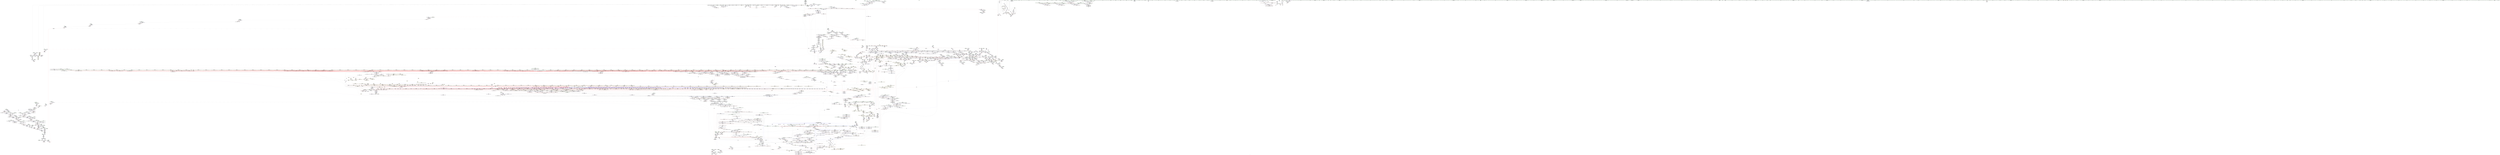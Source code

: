 digraph "SVFG" {
	label="SVFG";

	Node0x55c4facfe840 [shape=record,color=grey,label="{NodeID: 0\nNullPtr|{|<s33>112}}"];
	Node0x55c4facfe840 -> Node0x55c4fb66f890[style=solid];
	Node0x55c4facfe840 -> Node0x55c4fb66f990[style=solid];
	Node0x55c4facfe840 -> Node0x55c4fb66fa60[style=solid];
	Node0x55c4facfe840 -> Node0x55c4fb66fb30[style=solid];
	Node0x55c4facfe840 -> Node0x55c4fb66fc00[style=solid];
	Node0x55c4facfe840 -> Node0x55c4fb66fcd0[style=solid];
	Node0x55c4facfe840 -> Node0x55c4fb66fda0[style=solid];
	Node0x55c4facfe840 -> Node0x55c4fb66fe70[style=solid];
	Node0x55c4facfe840 -> Node0x55c4fb66ff40[style=solid];
	Node0x55c4facfe840 -> Node0x55c4fb670010[style=solid];
	Node0x55c4facfe840 -> Node0x55c4fb6700e0[style=solid];
	Node0x55c4facfe840 -> Node0x55c4fb6701b0[style=solid];
	Node0x55c4facfe840 -> Node0x55c4fb670280[style=solid];
	Node0x55c4facfe840 -> Node0x55c4fb670350[style=solid];
	Node0x55c4facfe840 -> Node0x55c4fb670420[style=solid];
	Node0x55c4facfe840 -> Node0x55c4fb6704f0[style=solid];
	Node0x55c4facfe840 -> Node0x55c4fb6705c0[style=solid];
	Node0x55c4facfe840 -> Node0x55c4fb670690[style=solid];
	Node0x55c4facfe840 -> Node0x55c4fb670760[style=solid];
	Node0x55c4facfe840 -> Node0x55c4fb670830[style=solid];
	Node0x55c4facfe840 -> Node0x55c4fb670900[style=solid];
	Node0x55c4facfe840 -> Node0x55c4fb6709d0[style=solid];
	Node0x55c4facfe840 -> Node0x55c4fb670aa0[style=solid];
	Node0x55c4facfe840 -> Node0x55c4fb670b70[style=solid];
	Node0x55c4facfe840 -> Node0x55c4fb670c40[style=solid];
	Node0x55c4facfe840 -> Node0x55c4fb6a1210[style=solid];
	Node0x55c4facfe840 -> Node0x55c4fb6a3530[style=solid];
	Node0x55c4facfe840 -> Node0x55c4fb6a3600[style=solid];
	Node0x55c4facfe840 -> Node0x55c4fb6a36d0[style=solid];
	Node0x55c4facfe840 -> Node0x55c4fb6a5750[style=solid];
	Node0x55c4facfe840 -> Node0x55c4fb70b910[style=solid];
	Node0x55c4facfe840 -> Node0x55c4fb6a9020[style=solid];
	Node0x55c4facfe840 -> Node0x55c4fb6aa9a0[style=solid];
	Node0x55c4facfe840:s33 -> Node0x55c4fb9cb3e0[style=solid,color=red];
	Node0x55c4fb809c80 [shape=record,color=yellow,style=double,label="{NodeID: 3764\n938V_1 = ENCHI(MR_938V_0)\npts\{31330000 \}\nFun[_ZNSt20__copy_move_backwardILb1ELb0ESt26random_access_iterator_tagE13__copy_move_bISt16reverse_iteratorIPxES5_EET0_T_S7_S6_]|{|<s1>401}}"];
	Node0x55c4fb809c80 -> Node0x55c4fb7a7990[style=dashed];
	Node0x55c4fb809c80:s1 -> Node0x55c4fb7b3160[style=dashed,color=red];
	Node0x55c4fb679620 [shape=record,color=blue,label="{NodeID: 1550\n1452\<--1449\n__i.addr\<--__i\n_ZSt32__make_move_if_noexcept_iteratorIxSt13move_iteratorIPxEET0_PT_\n}"];
	Node0x55c4fb679620 -> Node0x55c4fb696f30[style=dashed];
	Node0x55c4fb657850 [shape=record,color=green,label="{NodeID: 443\n2557\<--2558\n__topIndex.addr\<--__topIndex.addr_field_insensitive\n_ZSt11__push_heapISt16reverse_iteratorIN9__gnu_cxx17__normal_iteratorIPxSt6vectorIxSaIxEEEEElxNS1_5__ops14_Iter_less_valEEvT_T0_SC_T1_RT2_\n}"];
	Node0x55c4fb657850 -> Node0x55c4fb69cbd0[style=solid];
	Node0x55c4fb657850 -> Node0x55c4fb67eaa0[style=solid];
	Node0x55c4fb8777d0 [shape=record,color=yellow,style=double,label="{NodeID: 5314\n304V_4 = CSCHI(MR_304V_3)\npts\{21990000 \}\nCS[]|{<s0>227}}"];
	Node0x55c4fb8777d0:s0 -> Node0x55c4fb80ac50[style=dashed,color=red];
	Node0x55c4fb6aa6a0 [shape=record,color=grey,label="{NodeID: 3100\n1177 = cmp(1176, 239, )\n}"];
	Node0x55c4fb666b80 [shape=record,color=purple,label="{NodeID: 886\n1214\<--1202\ncoerce.dive\<--agg.tmp\n_ZSt34__uninitialized_move_if_noexcept_aIPxS0_SaIxEET0_T_S3_S2_RT1_\n}"];
	Node0x55c4fb666b80 -> Node0x55c4fb6a7080[style=solid];
	Node0x55c4fb9c2570 [shape=record,color=black,label="{NodeID: 5757\n788 = PHI(361, )\n1st arg _ZNSt6vectorIxSaIxEE15_M_erase_at_endEPx }"];
	Node0x55c4fb9c2570 -> Node0x55c4fb6a4cc0[style=solid];
	Node0x55c4fb69d320 [shape=record,color=red,label="{NodeID: 1329\n2630\<--2629\n\<--call\n_ZNK9__gnu_cxx5__ops14_Iter_less_valclISt16reverse_iteratorINS_17__normal_iteratorIPxSt6vectorIxSaIxEEEEExEEbT_RT0_\n}"];
	Node0x55c4fb69d320 -> Node0x55c4fb6a9620[style=solid];
	Node0x55c4fb64fbf0 [shape=record,color=green,label="{NodeID: 222\n1401\<--1402\n_Znwm\<--_Znwm_field_insensitive\n}"];
	Node0x55c4fb673710 [shape=record,color=black,label="{NodeID: 665\n939\<--866\n\<--this1\n_ZNSt6vectorIxSaIxEE17_M_realloc_insertIJRKxEEEvN9__gnu_cxx17__normal_iteratorIPxS1_EEDpOT_\n}"];
	Node0x55c4fb673710 -> Node0x55c4fb665800[style=solid];
	Node0x55c4fb73fd60 [shape=record,color=black,label="{NodeID: 5536\n2621 = PHI(2559, )\n2nd arg _ZNK9__gnu_cxx5__ops14_Iter_less_valclISt16reverse_iteratorINS_17__normal_iteratorIPxSt6vectorIxSaIxEEEEExEEbT_RT0_ }"];
	Node0x55c4fb73fd60 -> Node0x55c4fb67f1f0[style=solid];
	Node0x55c4fb7df0f0 [shape=record,color=black,label="{NodeID: 3322\nMR_860V_3 = PHI(MR_860V_2, MR_860V_1, MR_860V_1, )\npts\{23960000 \}\n}"];
	Node0x55c4fb691f90 [shape=record,color=red,label="{NodeID: 1108\n773\<--770\nthis1\<--this.addr\n_ZNSaIxED2Ev\n}"];
	Node0x55c4fb691f90 -> Node0x55c4fb672e20[style=solid];
	Node0x55c4fb5957e0 [shape=record,color=green,label="{NodeID: 1\n7\<--1\n__dso_handle\<--dummyObj\nGlob }"];
	Node0x55c4fb6796f0 [shape=record,color=blue,label="{NodeID: 1551\n1478\<--1463\ncoerce.dive\<--__first.coerce\n_ZSt18uninitialized_copyISt13move_iteratorIPxES1_ET0_T_S4_S3_\n}"];
	Node0x55c4fb6796f0 -> Node0x55c4fb6a03e0[style=dashed];
	Node0x55c4fb657920 [shape=record,color=green,label="{NodeID: 444\n2559\<--2560\n__value.addr\<--__value.addr_field_insensitive\n_ZSt11__push_heapISt16reverse_iteratorIN9__gnu_cxx17__normal_iteratorIPxSt6vectorIxSaIxEEEEElxNS1_5__ops14_Iter_less_valEEvT_T0_SC_T1_RT2_\n|{|<s1>268|<s2>274}}"];
	Node0x55c4fb657920 -> Node0x55c4fb67eb70[style=solid];
	Node0x55c4fb657920:s1 -> Node0x55c4fb73fd60[style=solid,color=red];
	Node0x55c4fb657920:s2 -> Node0x55c4fb9c1c00[style=solid,color=red];
	Node0x55c4fb6aa820 [shape=record,color=grey,label="{NodeID: 3101\n269 = cmp(268, 239, )\n}"];
	Node0x55c4fb666c50 [shape=record,color=purple,label="{NodeID: 887\n1222\<--1202\ncoerce.dive4\<--agg.tmp\n_ZSt34__uninitialized_move_if_noexcept_aIPxS0_SaIxEET0_T_S3_S2_RT1_\n}"];
	Node0x55c4fb666c50 -> Node0x55c4fb6956d0[style=solid];
	Node0x55c4fb9c2680 [shape=record,color=black,label="{NodeID: 5758\n664 = PHI(605, )\n0th arg _ZSt8_DestroyIPxEvT_S1_ }"];
	Node0x55c4fb9c2680 -> Node0x55c4fb6a3ef0[style=solid];
	Node0x55c4fb69d3f0 [shape=record,color=red,label="{NodeID: 1330\n2632\<--2631\n\<--\n_ZNK9__gnu_cxx5__ops14_Iter_less_valclISt16reverse_iteratorINS_17__normal_iteratorIPxSt6vectorIxSaIxEEEEExEEbT_RT0_\n}"];
	Node0x55c4fb69d3f0 -> Node0x55c4fb6a9620[style=solid];
	Node0x55c4fb64fcf0 [shape=record,color=green,label="{NodeID: 223\n1413\<--1414\n__first\<--__first_field_insensitive\n_ZSt22__uninitialized_copy_aISt13move_iteratorIPxES1_xET0_T_S4_S3_RSaIT1_E\n}"];
	Node0x55c4fb64fcf0 -> Node0x55c4fb675fb0[style=solid];
	Node0x55c4fb64fcf0 -> Node0x55c4fb667470[style=solid];
	Node0x55c4fb6737e0 [shape=record,color=black,label="{NodeID: 666\n959\<--866\n\<--this1\n_ZNSt6vectorIxSaIxEE17_M_realloc_insertIJRKxEEEvN9__gnu_cxx17__normal_iteratorIPxS1_EEDpOT_\n|{<s0>82}}"];
	Node0x55c4fb6737e0:s0 -> Node0x55c4fb9c2ac0[style=solid,color=red];
	Node0x55c4fb73fe70 [shape=record,color=black,label="{NodeID: 5537\n3289 = PHI(3148, )\n0th arg _ZSt23__make_reverse_iteratorIPxESt16reverse_iteratorIT_ES2_ |{<s0>410}}"];
	Node0x55c4fb73fe70:s0 -> Node0x55c4fb9c9070[style=solid,color=red];
	Node0x55c4fb7df5f0 [shape=record,color=black,label="{NodeID: 3323\nMR_862V_3 = PHI(MR_862V_2, MR_862V_1, MR_862V_1, )\npts\{23980000 \}\n}"];
	Node0x55c4fb692060 [shape=record,color=red,label="{NodeID: 1109\n784\<--781\nthis1\<--this.addr\n_ZN9__gnu_cxx13new_allocatorIxED2Ev\n}"];
	Node0x55c4fb59e200 [shape=record,color=green,label="{NodeID: 2\n13\<--1\n.str\<--dummyObj\nGlob }"];
	Node0x55c4fb809e40 [shape=record,color=yellow,style=double,label="{NodeID: 3766\n966V_1 = ENCHI(MR_966V_0)\npts\{2195 2289 2382 2560 2861 2916 3028 \}\nFun[_ZNSt20__copy_move_backwardILb1ELb0ESt26random_access_iterator_tagE13__copy_move_bISt16reverse_iteratorIPxES5_EET0_T_S7_S6_]}"];
	Node0x55c4fb809e40 -> Node0x55c4fb69ef90[style=dashed];
	Node0x55c4fb6797c0 [shape=record,color=blue,label="{NodeID: 1552\n1480\<--1464\ncoerce.dive1\<--__last.coerce\n_ZSt18uninitialized_copyISt13move_iteratorIPxES1_ET0_T_S4_S3_\n}"];
	Node0x55c4fb6797c0 -> Node0x55c4fb6a04b0[style=dashed];
	Node0x55c4fb6579f0 [shape=record,color=green,label="{NodeID: 445\n2561\<--2562\n__comp.addr\<--__comp.addr_field_insensitive\n_ZSt11__push_heapISt16reverse_iteratorIN9__gnu_cxx17__normal_iteratorIPxSt6vectorIxSaIxEEEEElxNS1_5__ops14_Iter_less_valEEvT_T0_SC_T1_RT2_\n}"];
	Node0x55c4fb6579f0 -> Node0x55c4fb69cca0[style=solid];
	Node0x55c4fb6579f0 -> Node0x55c4fb67ec40[style=solid];
	Node0x55c4fb6aa9a0 [shape=record,color=grey,label="{NodeID: 3102\n703 = cmp(702, 3, )\n}"];
	Node0x55c4fb666d20 [shape=record,color=purple,label="{NodeID: 888\n1218\<--1204\ncoerce.dive3\<--agg.tmp1\n_ZSt34__uninitialized_move_if_noexcept_aIPxS0_SaIxEET0_T_S3_S2_RT1_\n}"];
	Node0x55c4fb666d20 -> Node0x55c4fb6a7150[style=solid];
	Node0x55c4fb9c2790 [shape=record,color=black,label="{NodeID: 5759\n665 = PHI(606, )\n1st arg _ZSt8_DestroyIPxEvT_S1_ }"];
	Node0x55c4fb9c2790 -> Node0x55c4fb6a3fc0[style=solid];
	Node0x55c4fb69d4c0 [shape=record,color=red,label="{NodeID: 1331\n2644\<--2638\n\<--__lhs.addr\n_ZN9__gnu_cxxltIPxSt6vectorIxSaIxEEEEbRKNS_17__normal_iteratorIT_T0_EESA_\n|{<s0>278}}"];
	Node0x55c4fb69d4c0:s0 -> Node0x55c4fb9ba660[style=solid,color=red];
	Node0x55c4fb64fdc0 [shape=record,color=green,label="{NodeID: 224\n1415\<--1416\n__last\<--__last_field_insensitive\n_ZSt22__uninitialized_copy_aISt13move_iteratorIPxES1_xET0_T_S4_S3_RSaIT1_E\n}"];
	Node0x55c4fb64fdc0 -> Node0x55c4fb676080[style=solid];
	Node0x55c4fb64fdc0 -> Node0x55c4fb667540[style=solid];
	Node0x55c4fb6738b0 [shape=record,color=black,label="{NodeID: 667\n963\<--866\n\<--this1\n_ZNSt6vectorIxSaIxEE17_M_realloc_insertIJRKxEEEvN9__gnu_cxx17__normal_iteratorIPxS1_EEDpOT_\n|{<s0>84}}"];
	Node0x55c4fb6738b0:s0 -> Node0x55c4fb9baa00[style=solid,color=red];
	Node0x55c4fb73ff80 [shape=record,color=black,label="{NodeID: 5538\n2855 = PHI(2848, )\n1st arg _ZSt4swapIxENSt9enable_ifIXsr6__and_ISt6__not_ISt15__is_tuple_likeIT_EESt21is_move_constructibleIS3_ESt18is_move_assignableIS3_EEE5valueEvE4typeERS3_SC_ }"];
	Node0x55c4fb73ff80 -> Node0x55c4fb67fa10[style=solid];
	Node0x55c4fb7dfaf0 [shape=record,color=black,label="{NodeID: 3324\nMR_39V_7 = PHI(MR_39V_9, MR_39V_3, )\npts\{1400 \}\n|{<s0>196}}"];
	Node0x55c4fb7dfaf0:s0 -> Node0x55c4fb8744f0[style=dashed,color=blue];
	Node0x55c4fb692130 [shape=record,color=red,label="{NodeID: 1110\n795\<--789\nthis1\<--this.addr\n_ZNSt6vectorIxSaIxEE15_M_erase_at_endEPx\n}"];
	Node0x55c4fb692130 -> Node0x55c4fb672ef0[style=solid];
	Node0x55c4fb692130 -> Node0x55c4fb672fc0[style=solid];
	Node0x55c4fb692130 -> Node0x55c4fb673090[style=solid];
	Node0x55c4fb59e290 [shape=record,color=green,label="{NodeID: 3\n15\<--1\n.str.2\<--dummyObj\nGlob }"];
	Node0x55c4fb679890 [shape=record,color=blue,label="{NodeID: 1553\n1470\<--1465\n__result.addr\<--__result\n_ZSt18uninitialized_copyISt13move_iteratorIPxES1_ET0_T_S4_S3_\n}"];
	Node0x55c4fb679890 -> Node0x55c4fb6970d0[style=dashed];
	Node0x55c4fb657ac0 [shape=record,color=green,label="{NodeID: 446\n2563\<--2564\n__parent\<--__parent_field_insensitive\n_ZSt11__push_heapISt16reverse_iteratorIN9__gnu_cxx17__normal_iteratorIPxSt6vectorIxSaIxEEEEElxNS1_5__ops14_Iter_less_valEEvT_T0_SC_T1_RT2_\n}"];
	Node0x55c4fb657ac0 -> Node0x55c4fb69cd70[style=solid];
	Node0x55c4fb657ac0 -> Node0x55c4fb69ce40[style=solid];
	Node0x55c4fb657ac0 -> Node0x55c4fb69cf10[style=solid];
	Node0x55c4fb657ac0 -> Node0x55c4fb67ed10[style=solid];
	Node0x55c4fb657ac0 -> Node0x55c4fb67ef80[style=solid];
	Node0x55c4fb877af0 [shape=record,color=yellow,style=double,label="{NodeID: 5317\n804V_2 = CSCHI(MR_804V_1)\npts\{22910000 \}\nCS[]|{<s0>241}}"];
	Node0x55c4fb877af0:s0 -> Node0x55c4fb80ac50[style=dashed,color=red];
	Node0x55c4fb6aab20 [shape=record,color=grey,label="{NodeID: 3103\n313 = cmp(311, 312, )\n}"];
	Node0x55c4fb666df0 [shape=record,color=purple,label="{NodeID: 889\n1224\<--1204\ncoerce.dive5\<--agg.tmp1\n_ZSt34__uninitialized_move_if_noexcept_aIPxS0_SaIxEET0_T_S3_S2_RT1_\n}"];
	Node0x55c4fb666df0 -> Node0x55c4fb6957a0[style=solid];
	Node0x55c4fb9c28a0 [shape=record,color=black,label="{NodeID: 5760\n2879 = PHI(2789, )\n0th arg _ZNK9__gnu_cxx17__normal_iteratorIPxSt6vectorIxSaIxEEEplEl }"];
	Node0x55c4fb9c28a0 -> Node0x55c4fb67fd50[style=solid];
	Node0x55c4fb69d590 [shape=record,color=red,label="{NodeID: 1332\n2647\<--2640\n\<--__rhs.addr\n_ZN9__gnu_cxxltIPxSt6vectorIxSaIxEEEEbRKNS_17__normal_iteratorIT_T0_EESA_\n|{<s0>279}}"];
	Node0x55c4fb69d590:s0 -> Node0x55c4fb9ba660[style=solid,color=red];
	Node0x55c4fb64fe90 [shape=record,color=green,label="{NodeID: 225\n1417\<--1418\n__result.addr\<--__result.addr_field_insensitive\n_ZSt22__uninitialized_copy_aISt13move_iteratorIPxES1_xET0_T_S4_S3_RSaIT1_E\n}"];
	Node0x55c4fb64fe90 -> Node0x55c4fb696cc0[style=solid];
	Node0x55c4fb64fe90 -> Node0x55c4fb6792e0[style=solid];
	Node0x55c4fb673980 [shape=record,color=black,label="{NodeID: 668\n971\<--866\n\<--this1\n_ZNSt6vectorIxSaIxEE17_M_realloc_insertIJRKxEEEvN9__gnu_cxx17__normal_iteratorIPxS1_EEDpOT_\n}"];
	Node0x55c4fb673980 -> Node0x55c4fb6658d0[style=solid];
	Node0x55c4fb673980 -> Node0x55c4fb6659a0[style=solid];
	Node0x55c4fb7400c0 [shape=record,color=black,label="{NodeID: 5539\n2106 = PHI(2036, )\n0th arg _ZSt13__heap_selectISt16reverse_iteratorIN9__gnu_cxx17__normal_iteratorIPxSt6vectorIxSaIxEEEEENS1_5__ops15_Iter_less_iterEEvT_SB_SB_T0_ |{<s0>201|<s1>207|<s2>209}}"];
	Node0x55c4fb7400c0:s0 -> Node0x55c4fb9a2b40[style=solid,color=red];
	Node0x55c4fb7400c0:s1 -> Node0x55c4fb9a2b40[style=solid,color=red];
	Node0x55c4fb7400c0:s2 -> Node0x55c4fb9a2b40[style=solid,color=red];
	Node0x55c4fb7dfff0 [shape=record,color=black,label="{NodeID: 3325\nMR_243V_7 = PHI(MR_243V_9, MR_243V_3, )\npts\{20690000 \}\n|{<s0>196}}"];
	Node0x55c4fb7dfff0:s0 -> Node0x55c4fb874650[style=dashed,color=blue];
	Node0x55c4fb692200 [shape=record,color=red,label="{NodeID: 1111\n796\<--791\n\<--__pos.addr\n_ZNSt6vectorIxSaIxEE15_M_erase_at_endEPx\n|{<s0>63}}"];
	Node0x55c4fb692200:s0 -> Node0x55c4fb9c9760[style=solid,color=red];
	Node0x55c4fb59e540 [shape=record,color=green,label="{NodeID: 4\n17\<--1\nstdin\<--dummyObj\nGlob }"];
	Node0x55c4fb679960 [shape=record,color=blue,label="{NodeID: 1554\n1472\<--1484\n__assignable\<--\n_ZSt18uninitialized_copyISt13move_iteratorIPxES1_ET0_T_S4_S3_\n}"];
	Node0x55c4fb657b90 [shape=record,color=green,label="{NodeID: 447\n2565\<--2566\nagg.tmp\<--agg.tmp_field_insensitive\n_ZSt11__push_heapISt16reverse_iteratorIN9__gnu_cxx17__normal_iteratorIPxSt6vectorIxSaIxEEEEElxNS1_5__ops14_Iter_less_valEEvT_T0_SC_T1_RT2_\n|{<s0>267|<s1>268}}"];
	Node0x55c4fb657b90:s0 -> Node0x55c4fb9bfc40[style=solid,color=red];
	Node0x55c4fb657b90:s1 -> Node0x55c4fb73fc50[style=solid,color=red];
	Node0x55c4fb877c50 [shape=record,color=yellow,style=double,label="{NodeID: 5318\n807V_2 = CSCHI(MR_807V_1)\npts\{21220000 21640000 \}\nCS[]|{<s0>212|<s1>219|<s2>239}}"];
	Node0x55c4fb877c50:s0 -> Node0x55c4fb7a0660[style=dashed,color=blue];
	Node0x55c4fb877c50:s1 -> Node0x55c4fb7bde90[style=dashed,color=blue];
	Node0x55c4fb877c50:s2 -> Node0x55c4fb7ee4a0[style=dashed,color=red];
	Node0x55c4fb6aaca0 [shape=record,color=grey,label="{NodeID: 3104\n294 = cmp(292, 293, )\n}"];
	Node0x55c4fb666ec0 [shape=record,color=purple,label="{NodeID: 890\n1236\<--1235\n_M_current\<--this1\n_ZNK9__gnu_cxx17__normal_iteratorIPxSt6vectorIxSaIxEEE4baseEv\n}"];
	Node0x55c4fb666ec0 -> Node0x55c4fb675040[style=solid];
	Node0x55c4fb9c29b0 [shape=record,color=black,label="{NodeID: 5761\n2880 = PHI(2790, )\n1st arg _ZNK9__gnu_cxx17__normal_iteratorIPxSt6vectorIxSaIxEEEplEl }"];
	Node0x55c4fb9c29b0 -> Node0x55c4fb67fe20[style=solid];
	Node0x55c4fb7f6e00 [shape=record,color=yellow,style=double,label="{NodeID: 3547\n392V_1 = ENCHI(MR_392V_0)\npts\{859 \}\nFun[_ZNSt6vectorIxSaIxEE17_M_realloc_insertIJRKxEEEvN9__gnu_cxx17__normal_iteratorIPxS1_EEDpOT_]}"];
	Node0x55c4fb7f6e00 -> Node0x55c4fb6a5a90[style=dashed];
	Node0x55c4fb69d660 [shape=record,color=red,label="{NodeID: 1333\n2646\<--2645\n\<--call\n_ZN9__gnu_cxxltIPxSt6vectorIxSaIxEEEEbRKNS_17__normal_iteratorIT_T0_EESA_\n}"];
	Node0x55c4fb69d660 -> Node0x55c4fb6a8d20[style=solid];
	Node0x55c4fb64ff60 [shape=record,color=green,label="{NodeID: 226\n1419\<--1420\n.addr\<--.addr_field_insensitive\n_ZSt22__uninitialized_copy_aISt13move_iteratorIPxES1_xET0_T_S4_S3_RSaIT1_E\n}"];
	Node0x55c4fb64ff60 -> Node0x55c4fb6793b0[style=solid];
	Node0x55c4fb673a50 [shape=record,color=black,label="{NodeID: 669\n975\<--866\n\<--this1\n_ZNSt6vectorIxSaIxEE17_M_realloc_insertIJRKxEEEvN9__gnu_cxx17__normal_iteratorIPxS1_EEDpOT_\n}"];
	Node0x55c4fb673a50 -> Node0x55c4fb665a70[style=solid];
	Node0x55c4fb673a50 -> Node0x55c4fb665b40[style=solid];
	Node0x55c4fb9a4f40 [shape=record,color=black,label="{NodeID: 5540\n2107 = PHI(2038, )\n1st arg _ZSt13__heap_selectISt16reverse_iteratorIN9__gnu_cxx17__normal_iteratorIPxSt6vectorIxSaIxEEEEENS1_5__ops15_Iter_less_iterEEvT_SB_SB_T0_ |{<s0>202|<s1>204|<s2>210}}"];
	Node0x55c4fb9a4f40:s0 -> Node0x55c4fb9a2b40[style=solid,color=red];
	Node0x55c4fb9a4f40:s1 -> Node0x55c4fb9a2b40[style=solid,color=red];
	Node0x55c4fb9a4f40:s2 -> Node0x55c4fb9a2b40[style=solid,color=red];
	Node0x55c4fb7e04f0 [shape=record,color=black,label="{NodeID: 3326\nMR_247V_6 = PHI(MR_247V_7, MR_247V_5, )\npts\{20730000 \}\n|{<s0>196}}"];
	Node0x55c4fb7e04f0:s0 -> Node0x55c4fb874730[style=dashed,color=blue];
	Node0x55c4fb6922d0 [shape=record,color=red,label="{NodeID: 1112\n804\<--791\n\<--__pos.addr\n_ZNSt6vectorIxSaIxEE15_M_erase_at_endEPx\n}"];
	Node0x55c4fb6922d0 -> Node0x55c4fb6a4d90[style=solid];
	Node0x55c4fb59e600 [shape=record,color=green,label="{NodeID: 5\n18\<--1\n.str.3\<--dummyObj\nGlob }"];
	Node0x55c4fb679a30 [shape=record,color=blue, style = dotted,label="{NodeID: 1555\n3384\<--3386\noffset_0\<--dummyVal\n_ZSt18uninitialized_copyISt13move_iteratorIPxES1_ET0_T_S4_S3_\n}"];
	Node0x55c4fb679a30 -> Node0x55c4fb6971a0[style=dashed];
	Node0x55c4fb657c60 [shape=record,color=green,label="{NodeID: 448\n2567\<--2568\nref.tmp\<--ref.tmp_field_insensitive\n_ZSt11__push_heapISt16reverse_iteratorIN9__gnu_cxx17__normal_iteratorIPxSt6vectorIxSaIxEEEEElxNS1_5__ops14_Iter_less_valEEvT_T0_SC_T1_RT2_\n|{<s0>269|<s1>270}}"];
	Node0x55c4fb657c60:s0 -> Node0x55c4fb9bfc40[style=solid,color=red];
	Node0x55c4fb657c60:s1 -> Node0x55c4fb9bd7e0[style=solid,color=red];
	Node0x55c4fb877d60 [shape=record,color=yellow,style=double,label="{NodeID: 5319\n39V_3 = CSCHI(MR_39V_2)\npts\{1400 \}\nCS[]|{<s0>212|<s1>219}}"];
	Node0x55c4fb877d60:s0 -> Node0x55c4fb79e860[style=dashed,color=blue];
	Node0x55c4fb877d60:s1 -> Node0x55c4fb7bcf90[style=dashed,color=blue];
	Node0x55c4fb6aae20 [shape=record,color=grey,label="{NodeID: 3105\n2234 = cmp(2233, 239, )\n}"];
	Node0x55c4fb666f90 [shape=record,color=purple,label="{NodeID: 891\n1277\<--1276\n_M_impl\<--\n_ZNKSt6vectorIxSaIxEE4sizeEv\n}"];
	Node0x55c4fb9c2ac0 [shape=record,color=black,label="{NodeID: 5762\n612 = PHI(101, 801, 907, 923, 959, 979, )\n0th arg _ZNSt12_Vector_baseIxSaIxEE19_M_get_Tp_allocatorEv }"];
	Node0x55c4fb9c2ac0 -> Node0x55c4fb6a3bb0[style=solid];
	Node0x55c4fb7f6ee0 [shape=record,color=yellow,style=double,label="{NodeID: 3548\n394V_1 = ENCHI(MR_394V_0)\npts\{861 \}\nFun[_ZNSt6vectorIxSaIxEE17_M_realloc_insertIJRKxEEEvN9__gnu_cxx17__normal_iteratorIPxS1_EEDpOT_]}"];
	Node0x55c4fb7f6ee0 -> Node0x55c4fb6a5b60[style=dashed];
	Node0x55c4fb69d730 [shape=record,color=red,label="{NodeID: 1334\n2649\<--2648\n\<--call1\n_ZN9__gnu_cxxltIPxSt6vectorIxSaIxEEEEbRKNS_17__normal_iteratorIT_T0_EESA_\n}"];
	Node0x55c4fb69d730 -> Node0x55c4fb6a8d20[style=solid];
	Node0x55c4fb650030 [shape=record,color=green,label="{NodeID: 227\n1421\<--1422\nagg.tmp\<--agg.tmp_field_insensitive\n_ZSt22__uninitialized_copy_aISt13move_iteratorIPxES1_xET0_T_S4_S3_RSaIT1_E\n}"];
	Node0x55c4fb650030 -> Node0x55c4fb676150[style=solid];
	Node0x55c4fb650030 -> Node0x55c4fb667610[style=solid];
	Node0x55c4fb673b20 [shape=record,color=black,label="{NodeID: 670\n979\<--866\n\<--this1\n_ZNSt6vectorIxSaIxEE17_M_realloc_insertIJRKxEEEvN9__gnu_cxx17__normal_iteratorIPxS1_EEDpOT_\n|{<s0>86}}"];
	Node0x55c4fb673b20:s0 -> Node0x55c4fb9c2ac0[style=solid,color=red];
	Node0x55c4fb9a5070 [shape=record,color=black,label="{NodeID: 5541\n2108 = PHI(2040, )\n2nd arg _ZSt13__heap_selectISt16reverse_iteratorIN9__gnu_cxx17__normal_iteratorIPxSt6vectorIxSaIxEEEEENS1_5__ops15_Iter_less_iterEEvT_SB_SB_T0_ |{<s0>205}}"];
	Node0x55c4fb9a5070:s0 -> Node0x55c4fb9c8f20[style=solid,color=red];
	Node0x55c4fb7e09f0 [shape=record,color=black,label="{NodeID: 3327\nMR_609V_3 = PHI(MR_609V_1, MR_609V_2, )\npts\{26860000 \}\n}"];
	Node0x55c4fb6923a0 [shape=record,color=red,label="{NodeID: 1113\n800\<--799\n\<--_M_finish\n_ZNSt6vectorIxSaIxEE15_M_erase_at_endEPx\n|{<s0>63}}"];
	Node0x55c4fb6923a0:s0 -> Node0x55c4fb9c9930[style=solid,color=red];
	Node0x55c4fb59e6c0 [shape=record,color=green,label="{NodeID: 6\n20\<--1\n.str.4\<--dummyObj\nGlob }"];
	Node0x55c4fb679b00 [shape=record,color=blue, style = dotted,label="{NodeID: 1556\n3387\<--3389\noffset_0\<--dummyVal\n_ZSt18uninitialized_copyISt13move_iteratorIPxES1_ET0_T_S4_S3_\n}"];
	Node0x55c4fb679b00 -> Node0x55c4fb697270[style=dashed];
	Node0x55c4fb657d30 [shape=record,color=green,label="{NodeID: 449\n2569\<--2570\nref.tmp3\<--ref.tmp3_field_insensitive\n_ZSt11__push_heapISt16reverse_iteratorIN9__gnu_cxx17__normal_iteratorIPxSt6vectorIxSaIxEEEEElxNS1_5__ops14_Iter_less_valEEvT_T0_SC_T1_RT2_\n|{<s0>272|<s1>273}}"];
	Node0x55c4fb657d30:s0 -> Node0x55c4fb9bfc40[style=solid,color=red];
	Node0x55c4fb657d30:s1 -> Node0x55c4fb9bd7e0[style=solid,color=red];
	Node0x55c4fb877ec0 [shape=record,color=yellow,style=double,label="{NodeID: 5320\n804V_3 = CSCHI(MR_804V_2)\npts\{22910000 \}\nCS[]}"];
	Node0x55c4fb797c60 [shape=record,color=black,label="{NodeID: 3106\nMR_39V_3 = PHI(MR_39V_1, MR_39V_4, )\npts\{1400 \}\n|{|<s2>227}}"];
	Node0x55c4fb797c60 -> Node0x55c4fb699f20[style=dashed];
	Node0x55c4fb797c60 -> Node0x55c4fb699ff0[style=dashed];
	Node0x55c4fb797c60:s2 -> Node0x55c4fb7b8e90[style=dashed,color=red];
	Node0x55c4fb667060 [shape=record,color=purple,label="{NodeID: 892\n1278\<--1276\n_M_finish\<--\n_ZNKSt6vectorIxSaIxEE4sizeEv\n}"];
	Node0x55c4fb667060 -> Node0x55c4fb695c80[style=solid];
	Node0x55c4fb9c2d10 [shape=record,color=black,label="{NodeID: 5763\n2061 = PHI(1842, )\n0th arg _ZSt27__unguarded_partition_pivotISt16reverse_iteratorIN9__gnu_cxx17__normal_iteratorIPxSt6vectorIxSaIxEEEEENS1_5__ops15_Iter_less_iterEET_SB_SB_T0_ |{<s0>200}}"];
	Node0x55c4fb9c2d10:s0 -> Node0x55c4fb9c7be0[style=solid,color=red];
	Node0x55c4fb7f6fc0 [shape=record,color=yellow,style=double,label="{NodeID: 3549\n39V_1 = ENCHI(MR_39V_0)\npts\{1400 \}\nFun[_ZNSt6vectorIxSaIxEE17_M_realloc_insertIJRKxEEEvN9__gnu_cxx17__normal_iteratorIPxS1_EEDpOT_]|{<s0>72}}"];
	Node0x55c4fb7f6fc0:s0 -> Node0x55c4fb7b2760[style=dashed,color=red];
	Node0x55c4fb69d800 [shape=record,color=red,label="{NodeID: 1335\n2657\<--2654\nthis1\<--this.addr\n_ZNSt16reverse_iteratorIN9__gnu_cxx17__normal_iteratorIPxSt6vectorIxSaIxEEEEEmmEv\n}"];
	Node0x55c4fb69d800 -> Node0x55c4fb661330[style=solid];
	Node0x55c4fb69d800 -> Node0x55c4fb68ad00[style=solid];
	Node0x55c4fb650100 [shape=record,color=green,label="{NodeID: 228\n1423\<--1424\nagg.tmp2\<--agg.tmp2_field_insensitive\n_ZSt22__uninitialized_copy_aISt13move_iteratorIPxES1_xET0_T_S4_S3_RSaIT1_E\n}"];
	Node0x55c4fb650100 -> Node0x55c4fb676220[style=solid];
	Node0x55c4fb650100 -> Node0x55c4fb6676e0[style=solid];
	Node0x55c4fb673bf0 [shape=record,color=black,label="{NodeID: 671\n982\<--866\n\<--this1\n_ZNSt6vectorIxSaIxEE17_M_realloc_insertIJRKxEEEvN9__gnu_cxx17__normal_iteratorIPxS1_EEDpOT_\n|{<s0>88}}"];
	Node0x55c4fb673bf0:s0 -> Node0x55c4fb9baa00[style=solid,color=red];
	Node0x55c4fb9a5180 [shape=record,color=black,label="{NodeID: 5542\n3254 = PHI(3188, 3189, )\n0th arg _ZNSt16reverse_iteratorIPxEmmEv }"];
	Node0x55c4fb9a5180 -> Node0x55c4fb6b81f0[style=solid];
	Node0x55c4fb7e0ef0 [shape=record,color=black,label="{NodeID: 3328\nMR_611V_3 = PHI(MR_611V_1, MR_611V_2, )\npts\{26880000 \}\n}"];
	Node0x55c4fb692470 [shape=record,color=red,label="{NodeID: 1114\n827\<--818\n\<--__a.addr\n_ZNSt16allocator_traitsISaIxEE9constructIxJRKxEEEvRS0_PT_DpOT0_\n}"];
	Node0x55c4fb692470 -> Node0x55c4fb673160[style=solid];
	Node0x55c4fb59ef30 [shape=record,color=green,label="{NodeID: 7\n22\<--1\nstdout\<--dummyObj\nGlob }"];
	Node0x55c4fb679bd0 [shape=record,color=blue,label="{NodeID: 1557\n1519\<--1506\ncoerce.dive\<--__first.coerce\n_ZNSt20__uninitialized_copyILb1EE13__uninit_copyISt13move_iteratorIPxES3_EET0_T_S6_S5_\n}"];
	Node0x55c4fb679bd0 -> Node0x55c4fb6a0580[style=dashed];
	Node0x55c4fb657e00 [shape=record,color=green,label="{NodeID: 450\n2571\<--2572\nref.tmp8\<--ref.tmp8_field_insensitive\n_ZSt11__push_heapISt16reverse_iteratorIN9__gnu_cxx17__normal_iteratorIPxSt6vectorIxSaIxEEEEElxNS1_5__ops14_Iter_less_valEEvT_T0_SC_T1_RT2_\n|{<s0>275|<s1>276}}"];
	Node0x55c4fb657e00:s0 -> Node0x55c4fb9bfc40[style=solid,color=red];
	Node0x55c4fb657e00:s1 -> Node0x55c4fb9bd7e0[style=solid,color=red];
	Node0x55c4fb877fa0 [shape=record,color=yellow,style=double,label="{NodeID: 5321\n817V_2 = CSCHI(MR_817V_1)\npts\{20790000 21160000 29100000 29770000 \}\nCS[]|{<s0>213|<s1>319|<s2>330|<s3>355|<s4>361}}"];
	Node0x55c4fb877fa0:s0 -> Node0x55c4fb79f760[style=dashed,color=blue];
	Node0x55c4fb877fa0:s1 -> Node0x55c4fb7b7a90[style=dashed,color=blue];
	Node0x55c4fb877fa0:s2 -> Node0x55c4fb7b7a90[style=dashed,color=blue];
	Node0x55c4fb877fa0:s3 -> Node0x55c4fb7a1f60[style=dashed,color=blue];
	Node0x55c4fb877fa0:s4 -> Node0x55c4fb79de60[style=dashed,color=blue];
	Node0x55c4fb667130 [shape=record,color=purple,label="{NodeID: 893\n1281\<--1280\n_M_impl2\<--\n_ZNKSt6vectorIxSaIxEE4sizeEv\n}"];
	Node0x55c4fb9c2e20 [shape=record,color=black,label="{NodeID: 5764\n2062 = PHI(1844, )\n1st arg _ZSt27__unguarded_partition_pivotISt16reverse_iteratorIN9__gnu_cxx17__normal_iteratorIPxSt6vectorIxSaIxEEEEENS1_5__ops15_Iter_less_iterEET_SB_SB_T0_ |{<s0>190|<s1>191|<s2>192|<s3>193|<s4>197|<s5>199}}"];
	Node0x55c4fb9c2e20:s0 -> Node0x55c4fb73e3b0[style=solid,color=red];
	Node0x55c4fb9c2e20:s1 -> Node0x55c4fb9c02e0[style=solid,color=red];
	Node0x55c4fb9c2e20:s2 -> Node0x55c4fb9a2b40[style=solid,color=red];
	Node0x55c4fb9c2e20:s3 -> Node0x55c4fb9c02e0[style=solid,color=red];
	Node0x55c4fb9c2e20:s4 -> Node0x55c4fb9c02e0[style=solid,color=red];
	Node0x55c4fb9c2e20:s5 -> Node0x55c4fb9a2b40[style=solid,color=red];
	Node0x55c4fb7f70a0 [shape=record,color=yellow,style=double,label="{NodeID: 3550\n41V_1 = ENCHI(MR_41V_0)\npts\{90000 \}\nFun[_ZNSt6vectorIxSaIxEE17_M_realloc_insertIJRKxEEEvN9__gnu_cxx17__normal_iteratorIPxS1_EEDpOT_]|{<s0>72}}"];
	Node0x55c4fb7f70a0:s0 -> Node0x55c4fb7b2840[style=dashed,color=red];
	Node0x55c4fb69d8d0 [shape=record,color=red,label="{NodeID: 1336\n2668\<--2665\nthis1\<--this.addr\n_ZN9__gnu_cxx17__normal_iteratorIPxSt6vectorIxSaIxEEEppEv\n}"];
	Node0x55c4fb69d8d0 -> Node0x55c4fb661400[style=solid];
	Node0x55c4fb69d8d0 -> Node0x55c4fb68add0[style=solid];
	Node0x55c4fb658670 [shape=record,color=green,label="{NodeID: 229\n1434\<--1435\nllvm.memcpy.p0i8.p0i8.i64\<--llvm.memcpy.p0i8.p0i8.i64_field_insensitive\n}"];
	Node0x55c4fb673cc0 [shape=record,color=black,label="{NodeID: 672\n983\<--866\n\<--this1\n_ZNSt6vectorIxSaIxEE17_M_realloc_insertIJRKxEEEvN9__gnu_cxx17__normal_iteratorIPxS1_EEDpOT_\n}"];
	Node0x55c4fb673cc0 -> Node0x55c4fb665c10[style=solid];
	Node0x55c4fb673cc0 -> Node0x55c4fb665ce0[style=solid];
	Node0x55c4fb9a52d0 [shape=record,color=black,label="{NodeID: 5543\n1048 = PHI(829, )\n1st arg _ZN9__gnu_cxx13new_allocatorIxE9constructIxJRKxEEEvPT_DpOT0_ }"];
	Node0x55c4fb9a52d0 -> Node0x55c4fb6a61e0[style=solid];
	Node0x55c4fb7e13f0 [shape=record,color=black,label="{NodeID: 3329\nMR_613V_4 = PHI(MR_613V_1, MR_613V_3, )\npts\{26900000 \}\n}"];
	Node0x55c4fb692540 [shape=record,color=red,label="{NodeID: 1115\n829\<--820\n\<--__p.addr\n_ZNSt16allocator_traitsISaIxEE9constructIxJRKxEEEvRS0_PT_DpOT0_\n|{<s0>66}}"];
	Node0x55c4fb692540:s0 -> Node0x55c4fb9a52d0[style=solid,color=red];
	Node0x55c4fb59eff0 [shape=record,color=green,label="{NodeID: 8\n23\<--1\n_ZSt3cin\<--dummyObj\nGlob }"];
	Node0x55c4fb679ca0 [shape=record,color=blue,label="{NodeID: 1558\n1521\<--1507\ncoerce.dive1\<--__last.coerce\n_ZNSt20__uninitialized_copyILb1EE13__uninit_copyISt13move_iteratorIPxES3_EET0_T_S6_S5_\n}"];
	Node0x55c4fb679ca0 -> Node0x55c4fb6a0650[style=dashed];
	Node0x55c4fb657ed0 [shape=record,color=green,label="{NodeID: 451\n2590\<--2591\n_ZNK9__gnu_cxx5__ops14_Iter_less_valclISt16reverse_iteratorINS_17__normal_iteratorIPxSt6vectorIxSaIxEEEEExEEbT_RT0_\<--_ZNK9__gnu_cxx5__ops14_Iter_less_valclISt16reverse_iteratorINS_17__normal_iteratorIPxSt6vectorIxSaIxEEEEExEEbT_RT0__field_insensitive\n}"];
	Node0x55c4fb878190 [shape=record,color=yellow,style=double,label="{NodeID: 5322\n489V_2 = CSCHI(MR_489V_1)\npts\{29100000 \}\nCS[]|{<s0>339|<s1>348}}"];
	Node0x55c4fb878190:s0 -> Node0x55c4fb7a1f60[style=dashed,color=blue];
	Node0x55c4fb878190:s1 -> Node0x55c4fb7d23c0[style=dashed,color=blue];
	Node0x55c4fb667200 [shape=record,color=purple,label="{NodeID: 894\n1282\<--1280\n_M_start\<--\n_ZNKSt6vectorIxSaIxEE4sizeEv\n}"];
	Node0x55c4fb667200 -> Node0x55c4fb695d50[style=solid];
	Node0x55c4fb9c2f30 [shape=record,color=black,label="{NodeID: 5765\n2063 = PHI(1846, )\n2nd arg _ZSt27__unguarded_partition_pivotISt16reverse_iteratorIN9__gnu_cxx17__normal_iteratorIPxSt6vectorIxSaIxEEEEENS1_5__ops15_Iter_less_iterEET_SB_SB_T0_ |{<s0>190|<s1>195|<s2>198}}"];
	Node0x55c4fb9c2f30:s0 -> Node0x55c4fb73df60[style=solid,color=red];
	Node0x55c4fb9c2f30:s1 -> Node0x55c4fb9c6f20[style=solid,color=red];
	Node0x55c4fb9c2f30:s2 -> Node0x55c4fb9a2b40[style=solid,color=red];
	Node0x55c4fb7f7180 [shape=record,color=yellow,style=double,label="{NodeID: 3551\n43V_1 = ENCHI(MR_43V_0)\npts\{120000 \}\nFun[_ZNSt6vectorIxSaIxEE17_M_realloc_insertIJRKxEEEvN9__gnu_cxx17__normal_iteratorIPxS1_EEDpOT_]|{|<s5>67|<s6>68}}"];
	Node0x55c4fb7f7180 -> Node0x55c4fb693990[style=dashed];
	Node0x55c4fb7f7180 -> Node0x55c4fb693cd0[style=dashed];
	Node0x55c4fb7f7180 -> Node0x55c4fb693e70[style=dashed];
	Node0x55c4fb7f7180 -> Node0x55c4fb694010[style=dashed];
	Node0x55c4fb7f7180 -> Node0x55c4fb6a5dd0[style=dashed];
	Node0x55c4fb7f7180:s5 -> Node0x55c4fb7ed5e0[style=dashed,color=red];
	Node0x55c4fb7f7180:s6 -> Node0x55c4fb7ebb80[style=dashed,color=red];
	Node0x55c4fb69d9a0 [shape=record,color=red,label="{NodeID: 1337\n2670\<--2669\n\<--_M_current\n_ZN9__gnu_cxx17__normal_iteratorIPxSt6vectorIxSaIxEEEppEv\n}"];
	Node0x55c4fb69d9a0 -> Node0x55c4fb68aea0[style=solid];
	Node0x55c4fb658730 [shape=record,color=green,label="{NodeID: 230\n1445\<--1446\n_ZSt18uninitialized_copyISt13move_iteratorIPxES1_ET0_T_S4_S3_\<--_ZSt18uninitialized_copyISt13move_iteratorIPxES1_ET0_T_S4_S3__field_insensitive\n}"];
	Node0x55c4fb673d90 [shape=record,color=black,label="{NodeID: 673\n987\<--866\n\<--this1\n_ZNSt6vectorIxSaIxEE17_M_realloc_insertIJRKxEEEvN9__gnu_cxx17__normal_iteratorIPxS1_EEDpOT_\n}"];
	Node0x55c4fb673d90 -> Node0x55c4fb665db0[style=solid];
	Node0x55c4fb673d90 -> Node0x55c4fb665e80[style=solid];
	Node0x55c4fb9a53e0 [shape=record,color=black,label="{NodeID: 5544\n1049 = PHI(831, )\n2nd arg _ZN9__gnu_cxx13new_allocatorIxE9constructIxJRKxEEEvPT_DpOT0_ }"];
	Node0x55c4fb9a53e0 -> Node0x55c4fb6a62b0[style=solid];
	Node0x55c4fb7e18f0 [shape=record,color=black,label="{NodeID: 3330\nMR_615V_4 = PHI(MR_615V_1, MR_615V_3, )\npts\{26920000 \}\n}"];
	Node0x55c4fb692610 [shape=record,color=red,label="{NodeID: 1116\n830\<--822\n\<--__args.addr\n_ZNSt16allocator_traitsISaIxEE9constructIxJRKxEEEvRS0_PT_DpOT0_\n|{<s0>65}}"];
	Node0x55c4fb692610:s0 -> Node0x55c4fb73f100[style=solid,color=red];
	Node0x55c4fb59f0b0 [shape=record,color=green,label="{NodeID: 9\n24\<--1\n.str.5\<--dummyObj\nGlob }"];
	Node0x55c4fb679d70 [shape=record,color=blue,label="{NodeID: 1559\n1513\<--1508\n__result.addr\<--__result\n_ZNSt20__uninitialized_copyILb1EE13__uninit_copyISt13move_iteratorIPxES3_EET0_T_S6_S5_\n}"];
	Node0x55c4fb679d70 -> Node0x55c4fb697340[style=dashed];
	Node0x55c4fb657fd0 [shape=record,color=green,label="{NodeID: 452\n2622\<--2623\nthis.addr\<--this.addr_field_insensitive\n_ZNK9__gnu_cxx5__ops14_Iter_less_valclISt16reverse_iteratorINS_17__normal_iteratorIPxSt6vectorIxSaIxEEEEExEEbT_RT0_\n}"];
	Node0x55c4fb657fd0 -> Node0x55c4fb69d180[style=solid];
	Node0x55c4fb657fd0 -> Node0x55c4fb67f120[style=solid];
	Node0x55c4fb8782f0 [shape=record,color=yellow,style=double,label="{NodeID: 5323\n830V_2 = CSCHI(MR_830V_1)\npts\{19370000 19410000 20670000 20710000 20790000 21970000 23880000 23900000 23920000 23940000 23960000 23980000 25660000 25680000 25700000 25720000 29220000 \}\nCS[]|{<s0>169|<s1>171|<s2>191|<s3>193|<s4>197|<s5>222|<s6>248|<s7>249|<s8>251|<s9>254|<s10>256|<s11>259|<s12>267|<s13>269|<s14>272|<s15>275|<s16>348}}"];
	Node0x55c4fb8782f0:s0 -> Node0x55c4fb871c20[style=dashed,color=blue];
	Node0x55c4fb8782f0:s1 -> Node0x55c4fb871fc0[style=dashed,color=blue];
	Node0x55c4fb8782f0:s2 -> Node0x55c4fb873d30[style=dashed,color=blue];
	Node0x55c4fb8782f0:s3 -> Node0x55c4fb8740d0[style=dashed,color=blue];
	Node0x55c4fb8782f0:s4 -> Node0x55c4fb874810[style=dashed,color=blue];
	Node0x55c4fb8782f0:s5 -> Node0x55c4fb877510[style=dashed,color=blue];
	Node0x55c4fb8782f0:s6 -> Node0x55c4fb878830[style=dashed,color=blue];
	Node0x55c4fb8782f0:s7 -> Node0x55c4fb878990[style=dashed,color=blue];
	Node0x55c4fb8782f0:s8 -> Node0x55c4fb878af0[style=dashed,color=blue];
	Node0x55c4fb8782f0:s9 -> Node0x55c4fb878c50[style=dashed,color=blue];
	Node0x55c4fb8782f0:s10 -> Node0x55c4fb878db0[style=dashed,color=blue];
	Node0x55c4fb8782f0:s11 -> Node0x55c4fb878f10[style=dashed,color=blue];
	Node0x55c4fb8782f0:s12 -> Node0x55c4fb879440[style=dashed,color=blue];
	Node0x55c4fb8782f0:s13 -> Node0x55c4fb8795a0[style=dashed,color=blue];
	Node0x55c4fb8782f0:s14 -> Node0x55c4fb879700[style=dashed,color=blue];
	Node0x55c4fb8782f0:s15 -> Node0x55c4fb879860[style=dashed,color=blue];
	Node0x55c4fb8782f0:s16 -> Node0x55c4fb86f0c0[style=dashed,color=blue];
	Node0x55c4fb798750 [shape=record,color=black,label="{NodeID: 3109\nMR_262V_3 = PHI(MR_262V_1, MR_262V_4, )\npts\{21120000 \}\n|{<s0>222|<s1>225|<s2>225}}"];
	Node0x55c4fb798750:s0 -> Node0x55c4fb7b1e50[style=dashed,color=red];
	Node0x55c4fb798750:s1 -> Node0x55c4fb6a0a60[style=dashed,color=red];
	Node0x55c4fb798750:s2 -> Node0x55c4fb67b910[style=dashed,color=red];
	Node0x55c4fb6672d0 [shape=record,color=purple,label="{NodeID: 895\n1333\<--1332\n_M_impl\<--this1\n_ZNKSt12_Vector_baseIxSaIxEE19_M_get_Tp_allocatorEv\n}"];
	Node0x55c4fb6672d0 -> Node0x55c4fb675a00[style=solid];
	Node0x55c4fb9c3040 [shape=record,color=black,label="{NodeID: 5766\n780 = PHI(774, )\n0th arg _ZN9__gnu_cxx13new_allocatorIxED2Ev }"];
	Node0x55c4fb9c3040 -> Node0x55c4fb6a4b20[style=solid];
	Node0x55c4fb7f7260 [shape=record,color=yellow,style=double,label="{NodeID: 3552\n45V_1 = ENCHI(MR_45V_0)\npts\{120001 \}\nFun[_ZNSt6vectorIxSaIxEE17_M_realloc_insertIJRKxEEEvN9__gnu_cxx17__normal_iteratorIPxS1_EEDpOT_]|{|<s3>67|<s4>68}}"];
	Node0x55c4fb7f7260 -> Node0x55c4fb693c00[style=dashed];
	Node0x55c4fb7f7260 -> Node0x55c4fb693da0[style=dashed];
	Node0x55c4fb7f7260 -> Node0x55c4fb6a5ea0[style=dashed];
	Node0x55c4fb7f7260:s3 -> Node0x55c4fb7ed5e0[style=dashed,color=red];
	Node0x55c4fb7f7260:s4 -> Node0x55c4fb7ebb80[style=dashed,color=red];
	Node0x55c4fb69da70 [shape=record,color=red,label="{NodeID: 1338\n2788\<--2780\nthis1\<--this.addr\n_ZNKSt16reverse_iteratorIN9__gnu_cxx17__normal_iteratorIPxSt6vectorIxSaIxEEEEEmiEl\n}"];
	Node0x55c4fb69da70 -> Node0x55c4fb68b110[style=solid];
	Node0x55c4fb658830 [shape=record,color=green,label="{NodeID: 231\n1450\<--1451\nretval\<--retval_field_insensitive\n_ZSt32__make_move_if_noexcept_iteratorIxSt13move_iteratorIPxEET0_PT_\n|{|<s1>119}}"];
	Node0x55c4fb658830 -> Node0x55c4fb667af0[style=solid];
	Node0x55c4fb658830:s1 -> Node0x55c4fb99e3a0[style=solid,color=red];
	Node0x55c4fb673e60 [shape=record,color=black,label="{NodeID: 674\n991\<--866\n\<--this1\n_ZNSt6vectorIxSaIxEE17_M_realloc_insertIJRKxEEEvN9__gnu_cxx17__normal_iteratorIPxS1_EEDpOT_\n}"];
	Node0x55c4fb673e60 -> Node0x55c4fb665f50[style=solid];
	Node0x55c4fb673e60 -> Node0x55c4fb666020[style=solid];
	Node0x55c4fb9a54f0 [shape=record,color=black,label="{NodeID: 5545\n1409 = PHI(1223, )\n0th arg _ZSt22__uninitialized_copy_aISt13move_iteratorIPxES1_xET0_T_S4_S3_RSaIT1_E }"];
	Node0x55c4fb9a54f0 -> Node0x55c4fb679140[style=solid];
	Node0x55c4fb7e1df0 [shape=record,color=black,label="{NodeID: 3331\nMR_617V_4 = PHI(MR_617V_1, MR_617V_2, )\npts\{26940000 \}\n}"];
	Node0x55c4fb6926e0 [shape=record,color=red,label="{NodeID: 1117\n866\<--844\nthis1\<--this.addr\n_ZNSt6vectorIxSaIxEE17_M_realloc_insertIJRKxEEEvN9__gnu_cxx17__normal_iteratorIPxS1_EEDpOT_\n|{|<s19>67|<s20>68}}"];
	Node0x55c4fb6926e0 -> Node0x55c4fb673230[style=solid];
	Node0x55c4fb6926e0 -> Node0x55c4fb673300[style=solid];
	Node0x55c4fb6926e0 -> Node0x55c4fb6733d0[style=solid];
	Node0x55c4fb6926e0 -> Node0x55c4fb6734a0[style=solid];
	Node0x55c4fb6926e0 -> Node0x55c4fb673570[style=solid];
	Node0x55c4fb6926e0 -> Node0x55c4fb673640[style=solid];
	Node0x55c4fb6926e0 -> Node0x55c4fb673710[style=solid];
	Node0x55c4fb6926e0 -> Node0x55c4fb6737e0[style=solid];
	Node0x55c4fb6926e0 -> Node0x55c4fb6738b0[style=solid];
	Node0x55c4fb6926e0 -> Node0x55c4fb673980[style=solid];
	Node0x55c4fb6926e0 -> Node0x55c4fb673a50[style=solid];
	Node0x55c4fb6926e0 -> Node0x55c4fb673b20[style=solid];
	Node0x55c4fb6926e0 -> Node0x55c4fb673bf0[style=solid];
	Node0x55c4fb6926e0 -> Node0x55c4fb673cc0[style=solid];
	Node0x55c4fb6926e0 -> Node0x55c4fb673d90[style=solid];
	Node0x55c4fb6926e0 -> Node0x55c4fb673e60[style=solid];
	Node0x55c4fb6926e0 -> Node0x55c4fb673f30[style=solid];
	Node0x55c4fb6926e0 -> Node0x55c4fb674000[style=solid];
	Node0x55c4fb6926e0 -> Node0x55c4fb6740d0[style=solid];
	Node0x55c4fb6926e0:s19 -> Node0x55c4fb9a4c10[style=solid,color=red];
	Node0x55c4fb6926e0:s20 -> Node0x55c4fb9a4140[style=solid,color=red];
	Node0x55c4fb59f1b0 [shape=record,color=green,label="{NodeID: 10\n26\<--1\n.str.6\<--dummyObj\nGlob }"];
	Node0x55c4fb679e40 [shape=record,color=blue, style = dotted,label="{NodeID: 1560\n3390\<--3392\noffset_0\<--dummyVal\n_ZNSt20__uninitialized_copyILb1EE13__uninit_copyISt13move_iteratorIPxES3_EET0_T_S6_S5_\n}"];
	Node0x55c4fb679e40 -> Node0x55c4fb697410[style=dashed];
	Node0x55c4fb6580a0 [shape=record,color=green,label="{NodeID: 453\n2624\<--2625\n__val.addr\<--__val.addr_field_insensitive\n_ZNK9__gnu_cxx5__ops14_Iter_less_valclISt16reverse_iteratorINS_17__normal_iteratorIPxSt6vectorIxSaIxEEEEExEEbT_RT0_\n}"];
	Node0x55c4fb6580a0 -> Node0x55c4fb69d250[style=solid];
	Node0x55c4fb6580a0 -> Node0x55c4fb67f1f0[style=solid];
	Node0x55c4fb8786d0 [shape=record,color=yellow,style=double,label="{NodeID: 5324\n834V_3 = CSCHI(MR_834V_2)\npts\{23580000 \}\nCS[]|{<s0>247}}"];
	Node0x55c4fb8786d0:s0 -> Node0x55c4fb802bd0[style=dashed,color=red];
	Node0x55c4fb798c50 [shape=record,color=black,label="{NodeID: 3110\nMR_302V_3 = PHI(MR_302V_1, MR_302V_4, )\npts\{21970000 \}\n|{<s0>222}}"];
	Node0x55c4fb798c50:s0 -> Node0x55c4fb7b20b0[style=dashed,color=red];
	Node0x55c4fb6673a0 [shape=record,color=purple,label="{NodeID: 896\n1354\<--1353\n_M_current\<--this1\n_ZN9__gnu_cxx17__normal_iteratorIPxSt6vectorIxSaIxEEEC2ERKS1_\n}"];
	Node0x55c4fb6673a0 -> Node0x55c4fb678c60[style=solid];
	Node0x55c4fb9c3150 [shape=record,color=black,label="{NodeID: 5767\n1603 = PHI(1562, 1570, )\n0th arg _ZSt12__miter_baseIPxEDTcl12__miter_basecldtfp_4baseEEESt13move_iteratorIT_E }"];
	Node0x55c4fb9c3150 -> Node0x55c4fb67a660[style=solid];
	Node0x55c4fb69db40 [shape=record,color=red,label="{NodeID: 1339\n2790\<--2782\n\<--__n.addr\n_ZNKSt16reverse_iteratorIN9__gnu_cxx17__normal_iteratorIPxSt6vectorIxSaIxEEEEEmiEl\n|{<s0>314}}"];
	Node0x55c4fb69db40:s0 -> Node0x55c4fb9c29b0[style=solid,color=red];
	Node0x55c4fb658900 [shape=record,color=green,label="{NodeID: 232\n1452\<--1453\n__i.addr\<--__i.addr_field_insensitive\n_ZSt32__make_move_if_noexcept_iteratorIxSt13move_iteratorIPxEET0_PT_\n}"];
	Node0x55c4fb658900 -> Node0x55c4fb696f30[style=solid];
	Node0x55c4fb658900 -> Node0x55c4fb679620[style=solid];
	Node0x55c4fb673f30 [shape=record,color=black,label="{NodeID: 675\n1001\<--866\n\<--this1\n_ZNSt6vectorIxSaIxEE17_M_realloc_insertIJRKxEEEvN9__gnu_cxx17__normal_iteratorIPxS1_EEDpOT_\n}"];
	Node0x55c4fb673f30 -> Node0x55c4fb6660f0[style=solid];
	Node0x55c4fb673f30 -> Node0x55c4fb6661c0[style=solid];
	Node0x55c4fb9a5600 [shape=record,color=black,label="{NodeID: 5546\n1410 = PHI(1225, )\n1st arg _ZSt22__uninitialized_copy_aISt13move_iteratorIPxES1_xET0_T_S4_S3_RSaIT1_E }"];
	Node0x55c4fb9a5600 -> Node0x55c4fb679210[style=solid];
	Node0x55c4fb7e22f0 [shape=record,color=black,label="{NodeID: 3332\nMR_619V_4 = PHI(MR_619V_1, MR_619V_2, )\npts\{26960000 \}\n}"];
	Node0x55c4fb6927b0 [shape=record,color=red,label="{NodeID: 1118\n894\<--846\n\<--__args.addr\n_ZNSt6vectorIxSaIxEE17_M_realloc_insertIJRKxEEEvN9__gnu_cxx17__normal_iteratorIPxS1_EEDpOT_\n|{<s0>71}}"];
	Node0x55c4fb6927b0:s0 -> Node0x55c4fb73f100[style=solid,color=red];
	Node0x55c4fb59f2b0 [shape=record,color=green,label="{NodeID: 11\n29\<--1\n\<--dummyObj\nCan only get source location for instruction, argument, global var or function.}"];
	Node0x55c4fb679f10 [shape=record,color=blue, style = dotted,label="{NodeID: 1561\n3393\<--3395\noffset_0\<--dummyVal\n_ZNSt20__uninitialized_copyILb1EE13__uninit_copyISt13move_iteratorIPxES3_EET0_T_S6_S5_\n}"];
	Node0x55c4fb679f10 -> Node0x55c4fb6974e0[style=dashed];
	Node0x55c4fb658170 [shape=record,color=green,label="{NodeID: 454\n2638\<--2639\n__lhs.addr\<--__lhs.addr_field_insensitive\n_ZN9__gnu_cxxltIPxSt6vectorIxSaIxEEEEbRKNS_17__normal_iteratorIT_T0_EESA_\n}"];
	Node0x55c4fb658170 -> Node0x55c4fb69d4c0[style=solid];
	Node0x55c4fb658170 -> Node0x55c4fb67f2c0[style=solid];
	Node0x55c4fb878830 [shape=record,color=yellow,style=double,label="{NodeID: 5325\n852V_3 = CSCHI(MR_852V_2)\npts\{23880000 \}\nCS[]|{|<s1>250}}"];
	Node0x55c4fb878830 -> Node0x55c4fb7b9d90[style=dashed];
	Node0x55c4fb878830:s1 -> Node0x55c4fb7f18f0[style=dashed,color=red];
	Node0x55c4fb799150 [shape=record,color=black,label="{NodeID: 3111\nMR_304V_3 = PHI(MR_304V_1, MR_304V_5, )\npts\{21990000 \}\n|{<s0>225|<s1>225}}"];
	Node0x55c4fb799150:s0 -> Node0x55c4fb6a0a60[style=dashed,color=red];
	Node0x55c4fb799150:s1 -> Node0x55c4fb67b910[style=dashed,color=red];
	Node0x55c4fb667470 [shape=record,color=purple,label="{NodeID: 897\n1425\<--1413\ncoerce.dive\<--__first\n_ZSt22__uninitialized_copy_aISt13move_iteratorIPxES1_xET0_T_S4_S3_RSaIT1_E\n}"];
	Node0x55c4fb667470 -> Node0x55c4fb679140[style=solid];
	Node0x55c4fb9c32a0 [shape=record,color=black,label="{NodeID: 5768\n2525 = PHI(2365, )\n0th arg _ZNK9__gnu_cxx17__normal_iteratorIPxSt6vectorIxSaIxEEEdeEv }"];
	Node0x55c4fb9c32a0 -> Node0x55c4fb67e760[style=solid];
	Node0x55c4fb69dc10 [shape=record,color=red,label="{NodeID: 1340\n2797\<--2796\n\<--coerce.dive2\n_ZNKSt16reverse_iteratorIN9__gnu_cxx17__normal_iteratorIPxSt6vectorIxSaIxEEEEEmiEl\n|{<s0>315}}"];
	Node0x55c4fb69dc10:s0 -> Node0x55c4fb9ba340[style=solid,color=red];
	Node0x55c4fb6589d0 [shape=record,color=green,label="{NodeID: 233\n1457\<--1458\n_ZNSt13move_iteratorIPxEC2ES0_\<--_ZNSt13move_iteratorIPxEC2ES0__field_insensitive\n}"];
	Node0x55c4fb674000 [shape=record,color=black,label="{NodeID: 676\n1006\<--866\n\<--this1\n_ZNSt6vectorIxSaIxEE17_M_realloc_insertIJRKxEEEvN9__gnu_cxx17__normal_iteratorIPxS1_EEDpOT_\n}"];
	Node0x55c4fb674000 -> Node0x55c4fb666290[style=solid];
	Node0x55c4fb674000 -> Node0x55c4fb666360[style=solid];
	Node0x55c4fb9a5710 [shape=record,color=black,label="{NodeID: 5547\n1411 = PHI(1220, )\n2nd arg _ZSt22__uninitialized_copy_aISt13move_iteratorIPxES1_xET0_T_S4_S3_RSaIT1_E }"];
	Node0x55c4fb9a5710 -> Node0x55c4fb6792e0[style=solid];
	Node0x55c4fb7e27f0 [shape=record,color=black,label="{NodeID: 3333\nMR_621V_5 = PHI(MR_621V_1, MR_621V_2, )\npts\{26980000 \}\n}"];
	Node0x55c4fb692880 [shape=record,color=red,label="{NodeID: 1119\n881\<--848\n\<--__len\n_ZNSt6vectorIxSaIxEE17_M_realloc_insertIJRKxEEEvN9__gnu_cxx17__normal_iteratorIPxS1_EEDpOT_\n|{<s0>70}}"];
	Node0x55c4fb692880:s0 -> Node0x55c4fb73eaf0[style=solid,color=red];
	Node0x55c4fb59f3b0 [shape=record,color=green,label="{NodeID: 12\n158\<--1\n\<--dummyObj\nCan only get source location for instruction, argument, global var or function.}"];
	Node0x55c4fb679fe0 [shape=record,color=blue,label="{NodeID: 1562\n1553\<--1540\ncoerce.dive\<--__first.coerce\n_ZSt4copyISt13move_iteratorIPxES1_ET0_T_S4_S3_\n}"];
	Node0x55c4fb679fe0 -> Node0x55c4fb6a0720[style=dashed];
	Node0x55c4fb658240 [shape=record,color=green,label="{NodeID: 455\n2640\<--2641\n__rhs.addr\<--__rhs.addr_field_insensitive\n_ZN9__gnu_cxxltIPxSt6vectorIxSaIxEEEEbRKNS_17__normal_iteratorIT_T0_EESA_\n}"];
	Node0x55c4fb658240 -> Node0x55c4fb69d590[style=solid];
	Node0x55c4fb658240 -> Node0x55c4fb67f390[style=solid];
	Node0x55c4fb878990 [shape=record,color=yellow,style=double,label="{NodeID: 5326\n854V_3 = CSCHI(MR_854V_2)\npts\{23900000 \}\nCS[]|{|<s1>250}}"];
	Node0x55c4fb878990 -> Node0x55c4fb7ba290[style=dashed];
	Node0x55c4fb878990:s1 -> Node0x55c4fb7f1b80[style=dashed,color=red];
	Node0x55c4fb667540 [shape=record,color=purple,label="{NodeID: 898\n1427\<--1415\ncoerce.dive1\<--__last\n_ZSt22__uninitialized_copy_aISt13move_iteratorIPxES1_xET0_T_S4_S3_RSaIT1_E\n}"];
	Node0x55c4fb667540 -> Node0x55c4fb679210[style=solid];
	Node0x55c4fb9c33b0 [shape=record,color=black,label="{NodeID: 5769\n506 = PHI(155, )\n0th arg _ZNSt6vectorIxSaIxEE4rendEv |{<s0>44}}"];
	Node0x55c4fb9c33b0:s0 -> Node0x55c4fb9ba130[style=solid,color=red];
	Node0x55c4fb69dce0 [shape=record,color=red,label="{NodeID: 1341\n2864\<--2856\n\<--__a.addr\n_ZSt4swapIxENSt9enable_ifIXsr6__and_ISt6__not_ISt15__is_tuple_likeIT_EESt21is_move_constructibleIS3_ESt18is_move_assignableIS3_EEE5valueEvE4typeERS3_SC_\n|{<s0>334}}"];
	Node0x55c4fb69dce0:s0 -> Node0x55c4fb9c1c00[style=solid,color=red];
	Node0x55c4fb658ad0 [shape=record,color=green,label="{NodeID: 234\n1466\<--1467\n__first\<--__first_field_insensitive\n_ZSt18uninitialized_copyISt13move_iteratorIPxES1_ET0_T_S4_S3_\n}"];
	Node0x55c4fb658ad0 -> Node0x55c4fb676490[style=solid];
	Node0x55c4fb658ad0 -> Node0x55c4fb667bc0[style=solid];
	Node0x55c4fb6740d0 [shape=record,color=black,label="{NodeID: 677\n1013\<--866\n\<--this1\n_ZNSt6vectorIxSaIxEE17_M_realloc_insertIJRKxEEEvN9__gnu_cxx17__normal_iteratorIPxS1_EEDpOT_\n}"];
	Node0x55c4fb6740d0 -> Node0x55c4fb666430[style=solid];
	Node0x55c4fb6740d0 -> Node0x55c4fb666500[style=solid];
	Node0x55c4fb9a5820 [shape=record,color=black,label="{NodeID: 5548\n1412 = PHI(1221, )\n3rd arg _ZSt22__uninitialized_copy_aISt13move_iteratorIPxES1_xET0_T_S4_S3_RSaIT1_E }"];
	Node0x55c4fb9a5820 -> Node0x55c4fb6793b0[style=solid];
	Node0x55c4fb7e2cf0 [shape=record,color=black,label="{NodeID: 3334\nMR_623V_5 = PHI(MR_623V_1, MR_623V_2, )\npts\{27000000 \}\n}"];
	Node0x55c4fb692950 [shape=record,color=red,label="{NodeID: 1120\n965\<--848\n\<--__len\n_ZNSt6vectorIxSaIxEE17_M_realloc_insertIJRKxEEEvN9__gnu_cxx17__normal_iteratorIPxS1_EEDpOT_\n|{<s0>84}}"];
	Node0x55c4fb692950:s0 -> Node0x55c4fb9bad20[style=solid,color=red];
	Node0x55c4fb59f4b0 [shape=record,color=green,label="{NodeID: 13\n199\<--1\n\<--dummyObj\nCan only get source location for instruction, argument, global var or function.}"];
	Node0x55c4fb80a8d0 [shape=record,color=yellow,style=double,label="{NodeID: 3777\n860V_1 = ENCHI(MR_860V_0)\npts\{23960000 \}\nFun[_ZSt13__adjust_heapISt16reverse_iteratorIN9__gnu_cxx17__normal_iteratorIPxSt6vectorIxSaIxEEEEElxNS1_5__ops15_Iter_less_iterEEvT_T0_SC_T1_T2_]|{|<s1>256}}"];
	Node0x55c4fb80a8d0 -> Node0x55c4fb7df0f0[style=dashed];
	Node0x55c4fb80a8d0:s1 -> Node0x55c4fb7b20b0[style=dashed,color=red];
	Node0x55c4fb67a0b0 [shape=record,color=blue,label="{NodeID: 1563\n1555\<--1541\ncoerce.dive1\<--__last.coerce\n_ZSt4copyISt13move_iteratorIPxES1_ET0_T_S4_S3_\n}"];
	Node0x55c4fb67a0b0 -> Node0x55c4fb6a07f0[style=dashed];
	Node0x55c4fb658310 [shape=record,color=green,label="{NodeID: 456\n2654\<--2655\nthis.addr\<--this.addr_field_insensitive\n_ZNSt16reverse_iteratorIN9__gnu_cxx17__normal_iteratorIPxSt6vectorIxSaIxEEEEEmmEv\n}"];
	Node0x55c4fb658310 -> Node0x55c4fb69d800[style=solid];
	Node0x55c4fb658310 -> Node0x55c4fb67f460[style=solid];
	Node0x55c4fb878af0 [shape=record,color=yellow,style=double,label="{NodeID: 5327\n856V_3 = CSCHI(MR_856V_2)\npts\{23920000 \}\nCS[]|{|<s1>252}}"];
	Node0x55c4fb878af0 -> Node0x55c4fb7ba790[style=dashed];
	Node0x55c4fb878af0:s1 -> Node0x55c4fb7af690[style=dashed,color=red];
	Node0x55c4fb667610 [shape=record,color=purple,label="{NodeID: 899\n1440\<--1421\ncoerce.dive3\<--agg.tmp\n_ZSt22__uninitialized_copy_aISt13move_iteratorIPxES1_xET0_T_S4_S3_RSaIT1_E\n}"];
	Node0x55c4fb667610 -> Node0x55c4fb696d90[style=solid];
	Node0x55c4fb9c34c0 [shape=record,color=black,label="{NodeID: 5770\n507 = PHI(10, )\n1st arg _ZNSt6vectorIxSaIxEE4rendEv }"];
	Node0x55c4fb9c34c0 -> Node0x55c4fb6a31f0[style=solid];
	Node0x55c4fb7f75e0 [shape=record,color=yellow,style=double,label="{NodeID: 3556\n405V_1 = ENCHI(MR_405V_0)\npts\{19120000 19140000 19810000 19830000 22500000 22520000 33020000 \}\nFun[_ZNSt6vectorIxSaIxEE17_M_realloc_insertIJRKxEEEvN9__gnu_cxx17__normal_iteratorIPxS1_EEDpOT_]}"];
	Node0x55c4fb7f75e0 -> Node0x55c4fb693a60[style=dashed];
	Node0x55c4fb7f75e0 -> Node0x55c4fb693b30[style=dashed];
	Node0x55c4fb69ddb0 [shape=record,color=red,label="{NodeID: 1342\n2871\<--2856\n\<--__a.addr\n_ZSt4swapIxENSt9enable_ifIXsr6__and_ISt6__not_ISt15__is_tuple_likeIT_EESt21is_move_constructibleIS3_ESt18is_move_assignableIS3_EEE5valueEvE4typeERS3_SC_\n}"];
	Node0x55c4fb69ddb0 -> Node0x55c4fb67fbb0[style=solid];
	Node0x55c4fb658ba0 [shape=record,color=green,label="{NodeID: 235\n1468\<--1469\n__last\<--__last_field_insensitive\n_ZSt18uninitialized_copyISt13move_iteratorIPxES1_ET0_T_S4_S3_\n}"];
	Node0x55c4fb658ba0 -> Node0x55c4fb676560[style=solid];
	Node0x55c4fb658ba0 -> Node0x55c4fb667c90[style=solid];
	Node0x55c4fb6741a0 [shape=record,color=black,label="{NodeID: 678\n890\<--889\n\<--_M_impl\n_ZNSt6vectorIxSaIxEE17_M_realloc_insertIJRKxEEEvN9__gnu_cxx17__normal_iteratorIPxS1_EEDpOT_\n|{<s0>72}}"];
	Node0x55c4fb6741a0:s0 -> Node0x55c4fb9c0d80[style=solid,color=red];
	Node0x55c4fb9a5930 [shape=record,color=black,label="{NodeID: 5549\n2268 = PHI(2109, 2375, 2679, 2679, 2679, 2679, 2679, 2805, 2805, 2907, )\n0th arg _ZNK9__gnu_cxx5__ops15_Iter_less_iterclISt16reverse_iteratorINS_17__normal_iteratorIPxSt6vectorIxSaIxEEEEESA_EEbT_T0_ }"];
	Node0x55c4fb9a5930 -> Node0x55c4fb67d0a0[style=solid];
	Node0x55c4fb7e31f0 [shape=record,color=black,label="{NodeID: 3335\nMR_625V_5 = PHI(MR_625V_1, MR_625V_2, )\npts\{27020000 \}\n}"];
	Node0x55c4fb692a20 [shape=record,color=red,label="{NodeID: 1121\n1011\<--848\n\<--__len\n_ZNSt6vectorIxSaIxEE17_M_realloc_insertIJRKxEEEvN9__gnu_cxx17__normal_iteratorIPxS1_EEDpOT_\n}"];
	Node0x55c4fb59f5b0 [shape=record,color=green,label="{NodeID: 14\n204\<--1\n\<--dummyObj\nCan only get source location for instruction, argument, global var or function.}"];
	Node0x55c4fb80a9b0 [shape=record,color=yellow,style=double,label="{NodeID: 3778\n862V_1 = ENCHI(MR_862V_0)\npts\{23980000 \}\nFun[_ZSt13__adjust_heapISt16reverse_iteratorIN9__gnu_cxx17__normal_iteratorIPxSt6vectorIxSaIxEEEEElxNS1_5__ops15_Iter_less_iterEEvT_T0_SC_T1_T2_]|{|<s1>259}}"];
	Node0x55c4fb80a9b0 -> Node0x55c4fb7df5f0[style=dashed];
	Node0x55c4fb80a9b0:s1 -> Node0x55c4fb7b20b0[style=dashed,color=red];
	Node0x55c4fb67a180 [shape=record,color=blue,label="{NodeID: 1564\n1547\<--1542\n__result.addr\<--__result\n_ZSt4copyISt13move_iteratorIPxES1_ET0_T_S4_S3_\n}"];
	Node0x55c4fb67a180 -> Node0x55c4fb6975b0[style=dashed];
	Node0x55c4fb6583e0 [shape=record,color=green,label="{NodeID: 457\n2660\<--2661\n_ZN9__gnu_cxx17__normal_iteratorIPxSt6vectorIxSaIxEEEppEv\<--_ZN9__gnu_cxx17__normal_iteratorIPxSt6vectorIxSaIxEEEppEv_field_insensitive\n}"];
	Node0x55c4fb878c50 [shape=record,color=yellow,style=double,label="{NodeID: 5328\n858V_3 = CSCHI(MR_858V_2)\npts\{23940000 \}\nCS[]|{|<s1>255}}"];
	Node0x55c4fb878c50 -> Node0x55c4fb7bac90[style=dashed];
	Node0x55c4fb878c50:s1 -> Node0x55c4fb7af690[style=dashed,color=red];
	Node0x55c4fb6676e0 [shape=record,color=purple,label="{NodeID: 900\n1442\<--1423\ncoerce.dive4\<--agg.tmp2\n_ZSt22__uninitialized_copy_aISt13move_iteratorIPxES1_xET0_T_S4_S3_RSaIT1_E\n}"];
	Node0x55c4fb6676e0 -> Node0x55c4fb696e60[style=solid];
	Node0x55c4fb9c35d0 [shape=record,color=black,label="{NodeID: 5771\n621 = PHI(108, 118, )\n0th arg _ZNSt12_Vector_baseIxSaIxEED2Ev }"];
	Node0x55c4fb9c35d0 -> Node0x55c4fb6a3c80[style=solid];
	Node0x55c4fb69de80 [shape=record,color=red,label="{NodeID: 1343\n2868\<--2858\n\<--__b.addr\n_ZSt4swapIxENSt9enable_ifIXsr6__and_ISt6__not_ISt15__is_tuple_likeIT_EESt21is_move_constructibleIS3_ESt18is_move_assignableIS3_EEE5valueEvE4typeERS3_SC_\n|{<s0>335}}"];
	Node0x55c4fb69de80:s0 -> Node0x55c4fb9c1c00[style=solid,color=red];
	Node0x55c4fb658c70 [shape=record,color=green,label="{NodeID: 236\n1470\<--1471\n__result.addr\<--__result.addr_field_insensitive\n_ZSt18uninitialized_copyISt13move_iteratorIPxES1_ET0_T_S4_S3_\n}"];
	Node0x55c4fb658c70 -> Node0x55c4fb6970d0[style=solid];
	Node0x55c4fb658c70 -> Node0x55c4fb679890[style=solid];
	Node0x55c4fb674270 [shape=record,color=black,label="{NodeID: 679\n941\<--940\n\<--_M_impl17\n_ZNSt6vectorIxSaIxEE17_M_realloc_insertIJRKxEEEvN9__gnu_cxx17__normal_iteratorIPxS1_EEDpOT_\n|{<s0>80}}"];
	Node0x55c4fb674270:s0 -> Node0x55c4fb9be860[style=solid,color=red];
	Node0x55c4fb9af010 [shape=record,color=black,label="{NodeID: 5550\n102 = PHI(611, )\n|{<s0>8}}"];
	Node0x55c4fb9af010:s0 -> Node0x55c4fb9c9b00[style=solid,color=red];
	Node0x55c4fb7e36f0 [shape=record,color=black,label="{NodeID: 3336\nMR_627V_5 = PHI(MR_627V_1, MR_627V_2, )\npts\{27040000 \}\n}"];
	Node0x55c4fb692af0 [shape=record,color=red,label="{NodeID: 1122\n892\<--850\n\<--__elems_before\n_ZNSt6vectorIxSaIxEE17_M_realloc_insertIJRKxEEEvN9__gnu_cxx17__normal_iteratorIPxS1_EEDpOT_\n}"];
	Node0x55c4fb59f6b0 [shape=record,color=green,label="{NodeID: 15\n239\<--1\n\<--dummyObj\nCan only get source location for instruction, argument, global var or function.|{<s0>241}}"];
	Node0x55c4fb59f6b0:s0 -> Node0x55c4fb9c6a20[style=solid,color=red];
	Node0x55c4fb80aa90 [shape=record,color=yellow,style=double,label="{NodeID: 3779\n864V_1 = ENCHI(MR_864V_0)\npts\{24040000 \}\nFun[_ZSt13__adjust_heapISt16reverse_iteratorIN9__gnu_cxx17__normal_iteratorIPxSt6vectorIxSaIxEEEEElxNS1_5__ops15_Iter_less_iterEEvT_T0_SC_T1_T2_]|{<s0>263}}"];
	Node0x55c4fb80aa90:s0 -> Node0x55c4fb67b910[style=dashed,color=red];
	Node0x55c4fb67a250 [shape=record,color=blue, style = dotted,label="{NodeID: 1565\n3396\<--3398\noffset_0\<--dummyVal\n_ZSt4copyISt13move_iteratorIPxES1_ET0_T_S4_S3_\n}"];
	Node0x55c4fb67a250 -> Node0x55c4fb697680[style=dashed];
	Node0x55c4fb6584e0 [shape=record,color=green,label="{NodeID: 458\n2665\<--2666\nthis.addr\<--this.addr_field_insensitive\n_ZN9__gnu_cxx17__normal_iteratorIPxSt6vectorIxSaIxEEEppEv\n}"];
	Node0x55c4fb6584e0 -> Node0x55c4fb69d8d0[style=solid];
	Node0x55c4fb6584e0 -> Node0x55c4fb67f530[style=solid];
	Node0x55c4fb878db0 [shape=record,color=yellow,style=double,label="{NodeID: 5329\n860V_2 = CSCHI(MR_860V_1)\npts\{23960000 \}\nCS[]|{|<s1>257}}"];
	Node0x55c4fb878db0 -> Node0x55c4fb7df0f0[style=dashed];
	Node0x55c4fb878db0:s1 -> Node0x55c4fb7af690[style=dashed,color=red];
	Node0x55c4fb6677b0 [shape=record,color=purple,label="{NodeID: 901\n3378\<--1431\noffset_0\<--\n}"];
	Node0x55c4fb6677b0 -> Node0x55c4fb679480[style=solid];
	Node0x55c4fb9c3720 [shape=record,color=black,label="{NodeID: 5772\n3354 = PHI(3025, )\n0th arg _ZNK9__gnu_cxx5__ops14_Val_less_iterclIxSt16reverse_iteratorINS_17__normal_iteratorIPxSt6vectorIxSaIxEEEEEEEbRT_T0_ }"];
	Node0x55c4fb9c3720 -> Node0x55c4fb6b8e20[style=solid];
	Node0x55c4fb69df50 [shape=record,color=red,label="{NodeID: 1344\n2875\<--2858\n\<--__b.addr\n_ZSt4swapIxENSt9enable_ifIXsr6__and_ISt6__not_ISt15__is_tuple_likeIT_EESt21is_move_constructibleIS3_ESt18is_move_assignableIS3_EEE5valueEvE4typeERS3_SC_\n}"];
	Node0x55c4fb69df50 -> Node0x55c4fb67fc80[style=solid];
	Node0x55c4fb658d40 [shape=record,color=green,label="{NodeID: 237\n1472\<--1473\n__assignable\<--__assignable_field_insensitive\n_ZSt18uninitialized_copyISt13move_iteratorIPxES1_ET0_T_S4_S3_\n}"];
	Node0x55c4fb658d40 -> Node0x55c4fb679960[style=solid];
	Node0x55c4fb674340 [shape=record,color=black,label="{NodeID: 680\n995\<--990\nsub.ptr.lhs.cast\<--\n_ZNSt6vectorIxSaIxEE17_M_realloc_insertIJRKxEEEvN9__gnu_cxx17__normal_iteratorIPxS1_EEDpOT_\n}"];
	Node0x55c4fb674340 -> Node0x55c4fb70f450[style=solid];
	Node0x55c4fb9af240 [shape=record,color=black,label="{NodeID: 5551\n267 = PHI(444, )\n}"];
	Node0x55c4fb9af240 -> Node0x55c4fb68f620[style=solid];
	Node0x55c4fb7e3bf0 [shape=record,color=black,label="{NodeID: 3337\nMR_629V_2 = PHI(MR_629V_3, MR_629V_1, )\npts\{27060000 \}\n}"];
	Node0x55c4fb692bc0 [shape=record,color=red,label="{NodeID: 1123\n943\<--850\n\<--__elems_before\n_ZNSt6vectorIxSaIxEE17_M_realloc_insertIJRKxEEEvN9__gnu_cxx17__normal_iteratorIPxS1_EEDpOT_\n}"];
	Node0x55c4fb59f7b0 [shape=record,color=green,label="{NodeID: 16\n242\<--1\n\<--dummyObj\nCan only get source location for instruction, argument, global var or function.}"];
	Node0x55c4fb80ab70 [shape=record,color=yellow,style=double,label="{NodeID: 3780\n94V_1 = ENCHI(MR_94V_0)\npts\{120000 120001 \}\nFun[_ZSt13__adjust_heapISt16reverse_iteratorIN9__gnu_cxx17__normal_iteratorIPxSt6vectorIxSaIxEEEEElxNS1_5__ops15_Iter_less_iterEEvT_T0_SC_T1_T2_]|{<s0>248|<s1>249|<s2>251|<s3>254|<s4>256|<s5>259|<s6>265}}"];
	Node0x55c4fb80ab70:s0 -> Node0x55c4fb7b1e50[style=dashed,color=red];
	Node0x55c4fb80ab70:s1 -> Node0x55c4fb7b1e50[style=dashed,color=red];
	Node0x55c4fb80ab70:s2 -> Node0x55c4fb7b1e50[style=dashed,color=red];
	Node0x55c4fb80ab70:s3 -> Node0x55c4fb7b1e50[style=dashed,color=red];
	Node0x55c4fb80ab70:s4 -> Node0x55c4fb7b1e50[style=dashed,color=red];
	Node0x55c4fb80ab70:s5 -> Node0x55c4fb7b1e50[style=dashed,color=red];
	Node0x55c4fb80ab70:s6 -> Node0x55c4fb80efa0[style=dashed,color=red];
	Node0x55c4fb67a320 [shape=record,color=blue, style = dotted,label="{NodeID: 1566\n3399\<--3401\noffset_0\<--dummyVal\n_ZSt4copyISt13move_iteratorIPxES1_ET0_T_S4_S3_\n}"];
	Node0x55c4fb67a320 -> Node0x55c4fb697750[style=dashed];
	Node0x55c4fb6585b0 [shape=record,color=green,label="{NodeID: 459\n2679\<--2680\n__comp\<--__comp_field_insensitive\n_ZSt22__move_median_to_firstISt16reverse_iteratorIN9__gnu_cxx17__normal_iteratorIPxSt6vectorIxSaIxEEEEENS1_5__ops15_Iter_less_iterEEvT_SB_SB_SB_T0_\n|{<s0>283|<s1>286|<s2>292|<s3>301|<s4>307}}"];
	Node0x55c4fb6585b0:s0 -> Node0x55c4fb9a5930[style=solid,color=red];
	Node0x55c4fb6585b0:s1 -> Node0x55c4fb9a5930[style=solid,color=red];
	Node0x55c4fb6585b0:s2 -> Node0x55c4fb9a5930[style=solid,color=red];
	Node0x55c4fb6585b0:s3 -> Node0x55c4fb9a5930[style=solid,color=red];
	Node0x55c4fb6585b0:s4 -> Node0x55c4fb9a5930[style=solid,color=red];
	Node0x55c4fb878f10 [shape=record,color=yellow,style=double,label="{NodeID: 5330\n862V_2 = CSCHI(MR_862V_1)\npts\{23980000 \}\nCS[]|{|<s1>260}}"];
	Node0x55c4fb878f10 -> Node0x55c4fb7df5f0[style=dashed];
	Node0x55c4fb878f10:s1 -> Node0x55c4fb7af690[style=dashed,color=red];
	Node0x55c4fb667880 [shape=record,color=purple,label="{NodeID: 902\n3379\<--1432\noffset_0\<--\n}"];
	Node0x55c4fb667880 -> Node0x55c4fb6a0240[style=solid];
	Node0x55c4fb9c3830 [shape=record,color=black,label="{NodeID: 5773\n3355 = PHI(3027, )\n1st arg _ZNK9__gnu_cxx5__ops14_Val_less_iterclIxSt16reverse_iteratorINS_17__normal_iteratorIPxSt6vectorIxSaIxEEEEEEEbRT_T0_ }"];
	Node0x55c4fb9c3830 -> Node0x55c4fb6b8ef0[style=solid];
	Node0x55c4fb69e020 [shape=record,color=red,label="{NodeID: 1345\n2866\<--2865\n\<--call\n_ZSt4swapIxENSt9enable_ifIXsr6__and_ISt6__not_ISt15__is_tuple_likeIT_EESt21is_move_constructibleIS3_ESt18is_move_assignableIS3_EEE5valueEvE4typeERS3_SC_\n}"];
	Node0x55c4fb69e020 -> Node0x55c4fb67fae0[style=solid];
	Node0x55c4fb658e10 [shape=record,color=green,label="{NodeID: 238\n1474\<--1475\nagg.tmp\<--agg.tmp_field_insensitive\n_ZSt18uninitialized_copyISt13move_iteratorIPxES1_ET0_T_S4_S3_\n}"];
	Node0x55c4fb658e10 -> Node0x55c4fb676630[style=solid];
	Node0x55c4fb658e10 -> Node0x55c4fb667d60[style=solid];
	Node0x55c4fb674410 [shape=record,color=black,label="{NodeID: 681\n996\<--994\nsub.ptr.rhs.cast\<--\n_ZNSt6vectorIxSaIxEE17_M_realloc_insertIJRKxEEEvN9__gnu_cxx17__normal_iteratorIPxS1_EEDpOT_\n}"];
	Node0x55c4fb674410 -> Node0x55c4fb70f450[style=solid];
	Node0x55c4fb9af380 [shape=record,color=black,label="{NodeID: 5552\n298 = PHI(444, )\n}"];
	Node0x55c4fb9af380 -> Node0x55c4fb68f6f0[style=solid];
	Node0x55c4fb7e40f0 [shape=record,color=black,label="{NodeID: 3338\nMR_631V_2 = PHI(MR_631V_3, MR_631V_1, )\npts\{27080000 \}\n}"];
	Node0x55c4fb692c90 [shape=record,color=red,label="{NodeID: 1124\n886\<--854\n\<--__new_start\n_ZNSt6vectorIxSaIxEE17_M_realloc_insertIJRKxEEEvN9__gnu_cxx17__normal_iteratorIPxS1_EEDpOT_\n}"];
	Node0x55c4fb692c90 -> Node0x55c4fb6a5680[style=solid];
	Node0x55c4fb59f8b0 [shape=record,color=green,label="{NodeID: 17\n643\<--1\n\<--dummyObj\nCan only get source location for instruction, argument, global var or function.}"];
	Node0x55c4fb80ac50 [shape=record,color=yellow,style=double,label="{NodeID: 3781\n867V_1 = ENCHI(MR_867V_0)\npts\{21990000 22910000 \}\nFun[_ZSt13__adjust_heapISt16reverse_iteratorIN9__gnu_cxx17__normal_iteratorIPxSt6vectorIxSaIxEEEEElxNS1_5__ops15_Iter_less_iterEEvT_T0_SC_T1_T2_]|{<s0>248|<s1>249|<s2>251|<s3>254|<s4>256|<s5>259|<s6>263|<s7>263}}"];
	Node0x55c4fb80ac50:s0 -> Node0x55c4fb7b1e50[style=dashed,color=red];
	Node0x55c4fb80ac50:s1 -> Node0x55c4fb7b1e50[style=dashed,color=red];
	Node0x55c4fb80ac50:s2 -> Node0x55c4fb7b1e50[style=dashed,color=red];
	Node0x55c4fb80ac50:s3 -> Node0x55c4fb7b1e50[style=dashed,color=red];
	Node0x55c4fb80ac50:s4 -> Node0x55c4fb7b1e50[style=dashed,color=red];
	Node0x55c4fb80ac50:s5 -> Node0x55c4fb7b1e50[style=dashed,color=red];
	Node0x55c4fb80ac50:s6 -> Node0x55c4fb6a0a60[style=dashed,color=red];
	Node0x55c4fb80ac50:s7 -> Node0x55c4fb67b910[style=dashed,color=red];
	Node0x55c4fb67a3f0 [shape=record,color=blue,label="{NodeID: 1567\n1581\<--1578\n__first.addr\<--__first\n_ZSt14__copy_move_a2ILb1EPxS0_ET1_T0_S2_S1_\n}"];
	Node0x55c4fb67a3f0 -> Node0x55c4fb697820[style=dashed];
	Node0x55c4fb668b70 [shape=record,color=green,label="{NodeID: 460\n2681\<--2682\nagg.tmp\<--agg.tmp_field_insensitive\n_ZSt22__move_median_to_firstISt16reverse_iteratorIN9__gnu_cxx17__normal_iteratorIPxSt6vectorIxSaIxEEEEENS1_5__ops15_Iter_less_iterEEvT_SB_SB_SB_T0_\n|{<s0>281|<s1>283}}"];
	Node0x55c4fb668b70:s0 -> Node0x55c4fb99e7e0[style=solid,color=red];
	Node0x55c4fb668b70:s1 -> Node0x55c4fb9b9300[style=solid,color=red];
	Node0x55c4fb879070 [shape=record,color=yellow,style=double,label="{NodeID: 5331\n864V_2 = CSCHI(MR_864V_1)\npts\{24040000 \}\nCS[]|{<s0>265}}"];
	Node0x55c4fb879070:s0 -> Node0x55c4fb80efa0[style=dashed,color=red];
	Node0x55c4fb667950 [shape=record,color=purple,label="{NodeID: 903\n3381\<--1436\noffset_0\<--\n}"];
	Node0x55c4fb667950 -> Node0x55c4fb679550[style=solid];
	Node0x55c4fb9c3940 [shape=record,color=black,label="{NodeID: 5774\n3356 = PHI(3031, )\n2nd arg _ZNK9__gnu_cxx5__ops14_Val_less_iterclIxSt16reverse_iteratorINS_17__normal_iteratorIPxSt6vectorIxSaIxEEEEEEEbRT_T0_ |{<s0>415}}"];
	Node0x55c4fb9c3940:s0 -> Node0x55c4fb9bd7e0[style=solid,color=red];
	Node0x55c4fb69e0f0 [shape=record,color=red,label="{NodeID: 1346\n2870\<--2869\n\<--call1\n_ZSt4swapIxENSt9enable_ifIXsr6__and_ISt6__not_ISt15__is_tuple_likeIT_EESt21is_move_constructibleIS3_ESt18is_move_assignableIS3_EEE5valueEvE4typeERS3_SC_\n}"];
	Node0x55c4fb69e0f0 -> Node0x55c4fb67fbb0[style=solid];
	Node0x55c4fb658ee0 [shape=record,color=green,label="{NodeID: 239\n1476\<--1477\nagg.tmp2\<--agg.tmp2_field_insensitive\n_ZSt18uninitialized_copyISt13move_iteratorIPxES1_ET0_T_S4_S3_\n}"];
	Node0x55c4fb658ee0 -> Node0x55c4fb676700[style=solid];
	Node0x55c4fb658ee0 -> Node0x55c4fb667e30[style=solid];
	Node0x55c4fb6744e0 [shape=record,color=black,label="{NodeID: 682\n1037\<--1036\n\<--this1\n_ZNSt6vectorIxSaIxEE3endEv\n}"];
	Node0x55c4fb6744e0 -> Node0x55c4fb6666a0[style=solid];
	Node0x55c4fb6744e0 -> Node0x55c4fb666770[style=solid];
	Node0x55c4fb9af4c0 [shape=record,color=black,label="{NodeID: 5553\n40 = PHI()\n}"];
	Node0x55c4fb7e45f0 [shape=record,color=black,label="{NodeID: 3339\nMR_633V_2 = PHI(MR_633V_4, MR_633V_1, )\npts\{27100000 \}\n}"];
	Node0x55c4fb692d60 [shape=record,color=red,label="{NodeID: 1125\n891\<--854\n\<--__new_start\n_ZNSt6vectorIxSaIxEE17_M_realloc_insertIJRKxEEEvN9__gnu_cxx17__normal_iteratorIPxS1_EEDpOT_\n}"];
	Node0x55c4fb692d60 -> Node0x55c4fb68c970[style=solid];
	Node0x55c4fb59f9b0 [shape=record,color=green,label="{NodeID: 18\n869\<--1\n\<--dummyObj\nCan only get source location for instruction, argument, global var or function.|{<s0>67|<s1>193|<s2>195|<s3>197|<s4>339|<s5>348}}"];
	Node0x55c4fb59f9b0:s0 -> Node0x55c4fb9a4d20[style=solid,color=red];
	Node0x55c4fb59f9b0:s1 -> Node0x55c4fb9c0830[style=solid,color=red];
	Node0x55c4fb59f9b0:s2 -> Node0x55c4fb9c7030[style=solid,color=red];
	Node0x55c4fb59f9b0:s3 -> Node0x55c4fb9c0830[style=solid,color=red];
	Node0x55c4fb59f9b0:s4 -> Node0x55c4fb9c0830[style=solid,color=red];
	Node0x55c4fb59f9b0:s5 -> Node0x55c4fb9c0830[style=solid,color=red];
	Node0x55c4fb80ad60 [shape=record,color=yellow,style=double,label="{NodeID: 3782\n869V_1 = ENCHI(MR_869V_0)\npts\{2195 2289 2560 2861 2916 3028 \}\nFun[_ZSt13__adjust_heapISt16reverse_iteratorIN9__gnu_cxx17__normal_iteratorIPxSt6vectorIxSaIxEEEEElxNS1_5__ops15_Iter_less_iterEEvT_T0_SC_T1_T2_]}"];
	Node0x55c4fb80ad60 -> Node0x55c4fb69bd30[style=dashed];
	Node0x55c4fb80ad60 -> Node0x55c4fb69be00[style=dashed];
	Node0x55c4fb80ad60 -> Node0x55c4fb69bed0[style=dashed];
	Node0x55c4fb67a4c0 [shape=record,color=blue,label="{NodeID: 1568\n1583\<--1579\n__last.addr\<--__last\n_ZSt14__copy_move_a2ILb1EPxS0_ET1_T0_S2_S1_\n}"];
	Node0x55c4fb67a4c0 -> Node0x55c4fb6978f0[style=dashed];
	Node0x55c4fb668c40 [shape=record,color=green,label="{NodeID: 461\n2683\<--2684\nagg.tmp1\<--agg.tmp1_field_insensitive\n_ZSt22__move_median_to_firstISt16reverse_iteratorIN9__gnu_cxx17__normal_iteratorIPxSt6vectorIxSaIxEEEEENS1_5__ops15_Iter_less_iterEEvT_SB_SB_SB_T0_\n|{<s0>282|<s1>283}}"];
	Node0x55c4fb668c40:s0 -> Node0x55c4fb99e7e0[style=solid,color=red];
	Node0x55c4fb668c40:s1 -> Node0x55c4fb9b9b90[style=solid,color=red];
	Node0x55c4fb8791d0 [shape=record,color=yellow,style=double,label="{NodeID: 5332\n867V_2 = CSCHI(MR_867V_1)\npts\{21990000 22910000 \}\nCS[]|{<s0>227|<s1>227|<s2>241}}"];
	Node0x55c4fb8791d0:s0 -> Node0x55c4fb799150[style=dashed,color=blue];
	Node0x55c4fb8791d0:s1 -> Node0x55c4fb7b7090[style=dashed,color=blue];
	Node0x55c4fb8791d0:s2 -> Node0x55c4fb877ec0[style=dashed,color=blue];
	Node0x55c4fb667a20 [shape=record,color=purple,label="{NodeID: 904\n3382\<--1437\noffset_0\<--\n}"];
	Node0x55c4fb667a20 -> Node0x55c4fb6a0310[style=solid];
	Node0x55c4fb9c3a50 [shape=record,color=black,label="{NodeID: 5775\n2031 = PHI(1834, )\n0th arg _ZSt14__partial_sortISt16reverse_iteratorIN9__gnu_cxx17__normal_iteratorIPxSt6vectorIxSaIxEEEEENS1_5__ops15_Iter_less_iterEEvT_SB_SB_T0_ |{<s0>183|<s1>187}}"];
	Node0x55c4fb9c3a50:s0 -> Node0x55c4fb9a2b40[style=solid,color=red];
	Node0x55c4fb9c3a50:s1 -> Node0x55c4fb9a2b40[style=solid,color=red];
	Node0x55c4fb69e1c0 [shape=record,color=red,label="{NodeID: 1347\n2874\<--2873\n\<--call2\n_ZSt4swapIxENSt9enable_ifIXsr6__and_ISt6__not_ISt15__is_tuple_likeIT_EESt21is_move_constructibleIS3_ESt18is_move_assignableIS3_EEE5valueEvE4typeERS3_SC_\n}"];
	Node0x55c4fb69e1c0 -> Node0x55c4fb67fc80[style=solid];
	Node0x55c4fb658fb0 [shape=record,color=green,label="{NodeID: 240\n1497\<--1498\n_ZNSt20__uninitialized_copyILb1EE13__uninit_copyISt13move_iteratorIPxES3_EET0_T_S6_S5_\<--_ZNSt20__uninitialized_copyILb1EE13__uninit_copyISt13move_iteratorIPxES3_EET0_T_S6_S5__field_insensitive\n}"];
	Node0x55c4fb6745b0 [shape=record,color=black,label="{NodeID: 683\n1029\<--1044\n_ZNSt6vectorIxSaIxEE3endEv_ret\<--\n_ZNSt6vectorIxSaIxEE3endEv\n|{<s0>34|<s1>40}}"];
	Node0x55c4fb6745b0:s0 -> Node0x55c4fb9b02f0[style=solid,color=blue];
	Node0x55c4fb6745b0:s1 -> Node0x55c4fb9b0400[style=solid,color=blue];
	Node0x55c4fb9af590 [shape=record,color=black,label="{NodeID: 5554\n61 = PHI()\n}"];
	Node0x55c4fb7e4af0 [shape=record,color=black,label="{NodeID: 3340\nMR_635V_2 = PHI(MR_635V_4, MR_635V_1, )\npts\{27120000 \}\n}"];
	Node0x55c4fb692e30 [shape=record,color=red,label="{NodeID: 1126\n906\<--854\n\<--__new_start\n_ZNSt6vectorIxSaIxEE17_M_realloc_insertIJRKxEEEvN9__gnu_cxx17__normal_iteratorIPxS1_EEDpOT_\n|{<s0>75}}"];
	Node0x55c4fb692e30:s0 -> Node0x55c4fb73f8a0[style=solid,color=red];
	Node0x55c4fb59fab0 [shape=record,color=green,label="{NodeID: 19\n1343\<--1\n\<--dummyObj\nCan only get source location for instruction, argument, global var or function.}"];
	Node0x55c4fb67a590 [shape=record,color=blue,label="{NodeID: 1569\n1585\<--1580\n__result.addr\<--__result\n_ZSt14__copy_move_a2ILb1EPxS0_ET1_T0_S2_S1_\n}"];
	Node0x55c4fb67a590 -> Node0x55c4fb6979c0[style=dashed];
	Node0x55c4fb668d10 [shape=record,color=green,label="{NodeID: 462\n2685\<--2686\nagg.tmp2\<--agg.tmp2_field_insensitive\n_ZSt22__move_median_to_firstISt16reverse_iteratorIN9__gnu_cxx17__normal_iteratorIPxSt6vectorIxSaIxEEEEENS1_5__ops15_Iter_less_iterEEvT_SB_SB_SB_T0_\n|{<s0>284|<s1>286}}"];
	Node0x55c4fb668d10:s0 -> Node0x55c4fb99e7e0[style=solid,color=red];
	Node0x55c4fb668d10:s1 -> Node0x55c4fb9b9300[style=solid,color=red];
	Node0x55c4fb8792e0 [shape=record,color=yellow,style=double,label="{NodeID: 5333\n877V_2 = CSCHI(MR_877V_1)\npts\{24930000 \}\nCS[]}"];
	Node0x55c4fb8792e0 -> Node0x55c4fb69c210[style=dashed];
	Node0x55c4fb79d960 [shape=record,color=black,label="{NodeID: 3119\nMR_39V_2 = PHI(MR_39V_3, MR_39V_1, )\npts\{1400 \}\n|{<s0>173|<s1>360|<s2>360}}"];
	Node0x55c4fb79d960:s0 -> Node0x55c4fb7cb0c0[style=dashed,color=blue];
	Node0x55c4fb79d960:s1 -> Node0x55c4fb69e770[style=dashed,color=red];
	Node0x55c4fb79d960:s2 -> Node0x55c4fb7e6df0[style=dashed,color=red];
	Node0x55c4fb667af0 [shape=record,color=purple,label="{NodeID: 905\n1459\<--1450\ncoerce.dive\<--retval\n_ZSt32__make_move_if_noexcept_iteratorIxSt13move_iteratorIPxEET0_PT_\n}"];
	Node0x55c4fb667af0 -> Node0x55c4fb697000[style=solid];
	Node0x55c4fb9c3b60 [shape=record,color=black,label="{NodeID: 5776\n2032 = PHI(1836, )\n1st arg _ZSt14__partial_sortISt16reverse_iteratorIN9__gnu_cxx17__normal_iteratorIPxSt6vectorIxSaIxEEEEENS1_5__ops15_Iter_less_iterEEvT_SB_SB_T0_ |{<s0>184|<s1>188}}"];
	Node0x55c4fb9c3b60:s0 -> Node0x55c4fb9a2b40[style=solid,color=red];
	Node0x55c4fb9c3b60:s1 -> Node0x55c4fb9a2b40[style=solid,color=red];
	Node0x55c4fb69e290 [shape=record,color=red,label="{NodeID: 1348\n2891\<--2883\nthis1\<--this.addr\n_ZNK9__gnu_cxx17__normal_iteratorIPxSt6vectorIxSaIxEEEplEl\n}"];
	Node0x55c4fb69e290 -> Node0x55c4fb68b2b0[style=solid];
	Node0x55c4fb6590b0 [shape=record,color=green,label="{NodeID: 241\n1509\<--1510\n__first\<--__first_field_insensitive\n_ZNSt20__uninitialized_copyILb1EE13__uninit_copyISt13move_iteratorIPxES3_EET0_T_S6_S5_\n}"];
	Node0x55c4fb6590b0 -> Node0x55c4fb6768a0[style=solid];
	Node0x55c4fb6590b0 -> Node0x55c4fb668240[style=solid];
	Node0x55c4fb674680 [shape=record,color=black,label="{NodeID: 684\n1061\<--1060\n\<--\n_ZN9__gnu_cxx13new_allocatorIxE9constructIxJRKxEEEvPT_DpOT0_\n}"];
	Node0x55c4fb674680 -> Node0x55c4fb674750[style=solid];
	Node0x55c4fb9af660 [shape=record,color=black,label="{NodeID: 5555\n169 = PHI()\n}"];
	Node0x55c4fb7e4ff0 [shape=record,color=black,label="{NodeID: 3341\nMR_637V_2 = PHI(MR_637V_3, MR_637V_1, )\npts\{27140000 \}\n}"];
	Node0x55c4fb692f00 [shape=record,color=red,label="{NodeID: 1127\n942\<--854\n\<--__new_start\n_ZNSt6vectorIxSaIxEE17_M_realloc_insertIJRKxEEEvN9__gnu_cxx17__normal_iteratorIPxS1_EEDpOT_\n}"];
	Node0x55c4fb692f00 -> Node0x55c4fb68ca40[style=solid];
	Node0x55c4fb59fbb0 [shape=record,color=green,label="{NodeID: 20\n1484\<--1\n\<--dummyObj\nCan only get source location for instruction, argument, global var or function.}"];
	Node0x55c4fb67a660 [shape=record,color=blue,label="{NodeID: 1570\n1606\<--1603\ncoerce.dive\<--__it.coerce\n_ZSt12__miter_baseIPxEDTcl12__miter_basecldtfp_4baseEEESt13move_iteratorIT_E\n|{<s0>135}}"];
	Node0x55c4fb67a660:s0 -> Node0x55c4fb7eea70[style=dashed,color=red];
	Node0x55c4fb668de0 [shape=record,color=green,label="{NodeID: 463\n2687\<--2688\nagg.tmp3\<--agg.tmp3_field_insensitive\n_ZSt22__move_median_to_firstISt16reverse_iteratorIN9__gnu_cxx17__normal_iteratorIPxSt6vectorIxSaIxEEEEENS1_5__ops15_Iter_less_iterEEvT_SB_SB_SB_T0_\n|{<s0>285|<s1>286}}"];
	Node0x55c4fb668de0:s0 -> Node0x55c4fb99e7e0[style=solid,color=red];
	Node0x55c4fb668de0:s1 -> Node0x55c4fb9b9b90[style=solid,color=red];
	Node0x55c4fb879440 [shape=record,color=yellow,style=double,label="{NodeID: 5334\n904V_3 = CSCHI(MR_904V_2)\npts\{25660000 \}\nCS[]|{|<s1>268}}"];
	Node0x55c4fb879440 -> Node0x55c4fb7b7590[style=dashed];
	Node0x55c4fb879440:s1 -> Node0x55c4fb7f08c0[style=dashed,color=red];
	Node0x55c4fb79de60 [shape=record,color=black,label="{NodeID: 3120\nMR_515V_3 = PHI(MR_515V_5, MR_515V_2, )\npts\{29770000 \}\n|{<s0>357|<s1>358|<s2>358}}"];
	Node0x55c4fb79de60:s0 -> Node0x55c4fb813740[style=dashed,color=red];
	Node0x55c4fb79de60:s1 -> Node0x55c4fb6a0a60[style=dashed,color=red];
	Node0x55c4fb79de60:s2 -> Node0x55c4fb67b910[style=dashed,color=red];
	Node0x55c4fb667bc0 [shape=record,color=purple,label="{NodeID: 906\n1478\<--1466\ncoerce.dive\<--__first\n_ZSt18uninitialized_copyISt13move_iteratorIPxES1_ET0_T_S4_S3_\n}"];
	Node0x55c4fb667bc0 -> Node0x55c4fb6796f0[style=solid];
	Node0x55c4fb9c3c70 [shape=record,color=black,label="{NodeID: 5777\n2033 = PHI(1838, )\n2nd arg _ZSt14__partial_sortISt16reverse_iteratorIN9__gnu_cxx17__normal_iteratorIPxSt6vectorIxSaIxEEEEENS1_5__ops15_Iter_less_iterEEvT_SB_SB_T0_ |{<s0>185}}"];
	Node0x55c4fb9c3c70:s0 -> Node0x55c4fb9a2b40[style=solid,color=red];
	Node0x55c4fb69e360 [shape=record,color=red,label="{NodeID: 1349\n2894\<--2885\n\<--__n.addr\n_ZNK9__gnu_cxx17__normal_iteratorIPxSt6vectorIxSaIxEEEplEl\n}"];
	Node0x55c4fb659180 [shape=record,color=green,label="{NodeID: 242\n1511\<--1512\n__last\<--__last_field_insensitive\n_ZNSt20__uninitialized_copyILb1EE13__uninit_copyISt13move_iteratorIPxES3_EET0_T_S6_S5_\n}"];
	Node0x55c4fb659180 -> Node0x55c4fb676970[style=solid];
	Node0x55c4fb659180 -> Node0x55c4fb668310[style=solid];
	Node0x55c4fb674750 [shape=record,color=black,label="{NodeID: 685\n1062\<--1061\n\<--\n_ZN9__gnu_cxx13new_allocatorIxE9constructIxJRKxEEEvPT_DpOT0_\n}"];
	Node0x55c4fb674750 -> Node0x55c4fb6a6380[style=solid];
	Node0x55c4fb9af730 [shape=record,color=black,label="{NodeID: 5556\n178 = PHI()\n}"];
	Node0x55c4fb7e54f0 [shape=record,color=black,label="{NodeID: 3342\nMR_639V_2 = PHI(MR_639V_3, MR_639V_1, )\npts\{27160000 \}\n}"];
	Node0x55c4fb692fd0 [shape=record,color=red,label="{NodeID: 1128\n957\<--854\n\<--__new_start\n_ZNSt6vectorIxSaIxEE17_M_realloc_insertIJRKxEEEvN9__gnu_cxx17__normal_iteratorIPxS1_EEDpOT_\n|{<s0>83}}"];
	Node0x55c4fb692fd0:s0 -> Node0x55c4fb9c9760[style=solid,color=red];
	Node0x55c4fb59fcb0 [shape=record,color=green,label="{NodeID: 21\n1824\<--1\n\<--dummyObj\nCan only get source location for instruction, argument, global var or function.}"];
	Node0x55c4fb80b0c0 [shape=record,color=yellow,style=double,label="{NodeID: 3785\n656V_1 = ENCHI(MR_656V_0)\npts\{120000 120001 18470000 \}\nFun[_ZNKSt16reverse_iteratorIN9__gnu_cxx17__normal_iteratorIPxSt6vectorIxSaIxEEEEEmiEl]|{<s0>314|<s1>314}}"];
	Node0x55c4fb80b0c0:s0 -> Node0x55c4fb801960[style=dashed,color=red];
	Node0x55c4fb80b0c0:s1 -> Node0x55c4fb801b20[style=dashed,color=red];
	Node0x55c4fb67a730 [shape=record,color=blue,label="{NodeID: 1571\n1619\<--1616\n__first.addr\<--__first\n_ZSt13__copy_move_aILb1EPxS0_ET1_T0_S2_S1_\n}"];
	Node0x55c4fb67a730 -> Node0x55c4fb697a90[style=dashed];
	Node0x55c4fb668eb0 [shape=record,color=green,label="{NodeID: 464\n2689\<--2690\nagg.tmp6\<--agg.tmp6_field_insensitive\n_ZSt22__move_median_to_firstISt16reverse_iteratorIN9__gnu_cxx17__normal_iteratorIPxSt6vectorIxSaIxEEEEENS1_5__ops15_Iter_less_iterEEvT_SB_SB_SB_T0_\n|{<s0>287|<s1>289}}"];
	Node0x55c4fb668eb0:s0 -> Node0x55c4fb99e7e0[style=solid,color=red];
	Node0x55c4fb668eb0:s1 -> Node0x55c4fb9bc600[style=solid,color=red];
	Node0x55c4fb8795a0 [shape=record,color=yellow,style=double,label="{NodeID: 5335\n906V_3 = CSCHI(MR_906V_2)\npts\{25680000 \}\nCS[]|{|<s1>270}}"];
	Node0x55c4fb8795a0 -> Node0x55c4fb7ac990[style=dashed];
	Node0x55c4fb8795a0:s1 -> Node0x55c4fb7af690[style=dashed,color=red];
	Node0x55c4fb79e360 [shape=record,color=black,label="{NodeID: 3121\nMR_517V_2 = PHI(MR_517V_4, MR_517V_1, )\npts\{29790000 \}\n|{<s0>358|<s1>358}}"];
	Node0x55c4fb79e360:s0 -> Node0x55c4fb6a0a60[style=dashed,color=red];
	Node0x55c4fb79e360:s1 -> Node0x55c4fb67b910[style=dashed,color=red];
	Node0x55c4fb667c90 [shape=record,color=purple,label="{NodeID: 907\n1480\<--1468\ncoerce.dive1\<--__last\n_ZSt18uninitialized_copyISt13move_iteratorIPxES1_ET0_T_S4_S3_\n}"];
	Node0x55c4fb667c90 -> Node0x55c4fb6797c0[style=solid];
	Node0x55c4fb9c3d80 [shape=record,color=black,label="{NodeID: 5778\n769 = PHI(720, )\n0th arg _ZNSaIxED2Ev }"];
	Node0x55c4fb9c3d80 -> Node0x55c4fb6a4a50[style=solid];
	Node0x55c4fb7e9160 [shape=record,color=yellow,style=double,label="{NodeID: 3564\n94V_1 = ENCHI(MR_94V_0)\npts\{120000 120001 \}\nFun[_ZSt11__sort_heapISt16reverse_iteratorIN9__gnu_cxx17__normal_iteratorIPxSt6vectorIxSaIxEEEEENS1_5__ops15_Iter_less_iterEEvT_SB_RT0_]|{<s0>219}}"];
	Node0x55c4fb7e9160:s0 -> Node0x55c4fb7ec010[style=dashed,color=red];
	Node0x55c4fb69e430 [shape=record,color=red,label="{NodeID: 1350\n2893\<--2892\n\<--_M_current\n_ZNK9__gnu_cxx17__normal_iteratorIPxSt6vectorIxSaIxEEEplEl\n}"];
	Node0x55c4fb69e430 -> Node0x55c4fb68cd80[style=solid];
	Node0x55c4fb659250 [shape=record,color=green,label="{NodeID: 243\n1513\<--1514\n__result.addr\<--__result.addr_field_insensitive\n_ZNSt20__uninitialized_copyILb1EE13__uninit_copyISt13move_iteratorIPxES3_EET0_T_S6_S5_\n}"];
	Node0x55c4fb659250 -> Node0x55c4fb697340[style=solid];
	Node0x55c4fb659250 -> Node0x55c4fb679d70[style=solid];
	Node0x55c4fb674820 [shape=record,color=black,label="{NodeID: 686\n1068\<--1073\n_ZSt7forwardIRKxEOT_RNSt16remove_referenceIS2_E4typeE_ret\<--\n_ZSt7forwardIRKxEOT_RNSt16remove_referenceIS2_E4typeE\n|{<s0>65|<s1>71|<s2>91}}"];
	Node0x55c4fb674820:s0 -> Node0x55c4fb9b1680[style=solid,color=blue];
	Node0x55c4fb674820:s1 -> Node0x55c4fb9b1cc0[style=solid,color=blue];
	Node0x55c4fb674820:s2 -> Node0x55c4fb9b3fb0[style=solid,color=blue];
	Node0x55c4fb9af830 [shape=record,color=black,label="{NodeID: 5557\n179 = PHI()\n}"];
	Node0x55c4fb7e59f0 [shape=record,color=black,label="{NodeID: 3343\nMR_641V_2 = PHI(MR_641V_3, MR_641V_1, )\npts\{27180000 \}\n}"];
	Node0x55c4fb6930a0 [shape=record,color=red,label="{NodeID: 1129\n964\<--854\n\<--__new_start\n_ZNSt6vectorIxSaIxEE17_M_realloc_insertIJRKxEEEvN9__gnu_cxx17__normal_iteratorIPxS1_EEDpOT_\n|{<s0>84}}"];
	Node0x55c4fb6930a0:s0 -> Node0x55c4fb9bab90[style=solid,color=red];
	Node0x55c4fb59fdb0 [shape=record,color=green,label="{NodeID: 22\n1860\<--1\n\<--dummyObj\nCan only get source location for instruction, argument, global var or function.|{<s0>169|<s1>171}}"];
	Node0x55c4fb59fdb0:s0 -> Node0x55c4fb9c0830[style=solid,color=red];
	Node0x55c4fb59fdb0:s1 -> Node0x55c4fb9c0830[style=solid,color=red];
	Node0x55c4fb80b1d0 [shape=record,color=yellow,style=double,label="{NodeID: 3786\n249V_1 = ENCHI(MR_249V_0)\npts\{20750000 \}\nFun[_ZNKSt16reverse_iteratorIN9__gnu_cxx17__normal_iteratorIPxSt6vectorIxSaIxEEEEEmiEl]|{<s0>315}}"];
	Node0x55c4fb80b1d0:s0 -> Node0x55c4fb67b6a0[style=dashed,color=red];
	Node0x55c4fb67a800 [shape=record,color=blue,label="{NodeID: 1572\n1621\<--1617\n__last.addr\<--__last\n_ZSt13__copy_move_aILb1EPxS0_ET1_T0_S2_S1_\n}"];
	Node0x55c4fb67a800 -> Node0x55c4fb697b60[style=dashed];
	Node0x55c4fb668f80 [shape=record,color=green,label="{NodeID: 465\n2691\<--2692\nagg.tmp7\<--agg.tmp7_field_insensitive\n_ZSt22__move_median_to_firstISt16reverse_iteratorIN9__gnu_cxx17__normal_iteratorIPxSt6vectorIxSaIxEEEEENS1_5__ops15_Iter_less_iterEEvT_SB_SB_SB_T0_\n|{<s0>288|<s1>289}}"];
	Node0x55c4fb668f80:s0 -> Node0x55c4fb99e7e0[style=solid,color=red];
	Node0x55c4fb668f80:s1 -> Node0x55c4fb9bcaa0[style=solid,color=red];
	Node0x55c4fb879700 [shape=record,color=yellow,style=double,label="{NodeID: 5336\n908V_3 = CSCHI(MR_908V_2)\npts\{25700000 \}\nCS[]|{|<s1>273}}"];
	Node0x55c4fb879700 -> Node0x55c4fb7ace90[style=dashed];
	Node0x55c4fb879700:s1 -> Node0x55c4fb7af690[style=dashed,color=red];
	Node0x55c4fb79e860 [shape=record,color=black,label="{NodeID: 3122\nMR_39V_3 = PHI(MR_39V_5, MR_39V_2, )\npts\{1400 \}\n|{|<s1>186|<s2>208|<s3>212|<s4>212|<s5>212}}"];
	Node0x55c4fb79e860 -> Node0x55c4fb79e860[style=dashed];
	Node0x55c4fb79e860:s1 -> Node0x55c4fb873270[style=dashed,color=blue];
	Node0x55c4fb79e860:s2 -> Node0x55c4fb7f1700[style=dashed,color=red];
	Node0x55c4fb79e860:s3 -> Node0x55c4fb69a5a0[style=dashed,color=red];
	Node0x55c4fb79e860:s4 -> Node0x55c4fb69a670[style=dashed,color=red];
	Node0x55c4fb79e860:s5 -> Node0x55c4fb67d310[style=dashed,color=red];
	Node0x55c4fb667d60 [shape=record,color=purple,label="{NodeID: 908\n1492\<--1474\ncoerce.dive3\<--agg.tmp\n_ZSt18uninitialized_copyISt13move_iteratorIPxES1_ET0_T_S4_S3_\n}"];
	Node0x55c4fb667d60 -> Node0x55c4fb6971a0[style=solid];
	Node0x55c4fb9c3e90 [shape=record,color=black,label="{NodeID: 5779\n1578 = PHI(1563, )\n0th arg _ZSt14__copy_move_a2ILb1EPxS0_ET1_T0_S2_S1_ }"];
	Node0x55c4fb9c3e90 -> Node0x55c4fb67a3f0[style=solid];
	Node0x55c4fb69e500 [shape=record,color=red,label="{NodeID: 1351\n2899\<--2898\n\<--coerce.dive\n_ZNK9__gnu_cxx17__normal_iteratorIPxSt6vectorIxSaIxEEEplEl\n}"];
	Node0x55c4fb69e500 -> Node0x55c4fb6614d0[style=solid];
	Node0x55c4fb659320 [shape=record,color=green,label="{NodeID: 244\n1515\<--1516\nagg.tmp\<--agg.tmp_field_insensitive\n_ZNSt20__uninitialized_copyILb1EE13__uninit_copyISt13move_iteratorIPxES3_EET0_T_S6_S5_\n}"];
	Node0x55c4fb659320 -> Node0x55c4fb676a40[style=solid];
	Node0x55c4fb659320 -> Node0x55c4fb6683e0[style=solid];
	Node0x55c4fb6748f0 [shape=record,color=black,label="{NodeID: 687\n1075\<--1129\n_ZNKSt6vectorIxSaIxEE12_M_check_lenEmPKc_ret\<--cond\n_ZNKSt6vectorIxSaIxEE12_M_check_lenEmPKc\n|{<s0>67}}"];
	Node0x55c4fb6748f0:s0 -> Node0x55c4fb9b1850[style=solid,color=blue];
	Node0x55c4fb9af930 [shape=record,color=black,label="{NodeID: 5558\n182 = PHI()\n}"];
	Node0x55c4fb7e5ef0 [shape=record,color=black,label="{NodeID: 3344\nMR_643V_2 = PHI(MR_643V_3, MR_643V_1, )\npts\{27200000 \}\n}"];
	Node0x55c4fb693170 [shape=record,color=red,label="{NodeID: 1130\n1000\<--854\n\<--__new_start\n_ZNSt6vectorIxSaIxEE17_M_realloc_insertIJRKxEEEvN9__gnu_cxx17__normal_iteratorIPxS1_EEDpOT_\n}"];
	Node0x55c4fb693170 -> Node0x55c4fb6a5dd0[style=solid];
	Node0x55c4fb59feb0 [shape=record,color=green,label="{NodeID: 23\n1874\<--1\n\<--dummyObj\nCan only get source location for instruction, argument, global var or function.}"];
	Node0x55c4fb67a8d0 [shape=record,color=blue,label="{NodeID: 1573\n1623\<--1618\n__result.addr\<--__result\n_ZSt13__copy_move_aILb1EPxS0_ET1_T0_S2_S1_\n}"];
	Node0x55c4fb67a8d0 -> Node0x55c4fb697c30[style=dashed];
	Node0x55c4fb669050 [shape=record,color=green,label="{NodeID: 466\n2693\<--2694\nagg.tmp8\<--agg.tmp8_field_insensitive\n_ZSt22__move_median_to_firstISt16reverse_iteratorIN9__gnu_cxx17__normal_iteratorIPxSt6vectorIxSaIxEEEEENS1_5__ops15_Iter_less_iterEEvT_SB_SB_SB_T0_\n|{<s0>290|<s1>292}}"];
	Node0x55c4fb669050:s0 -> Node0x55c4fb99e7e0[style=solid,color=red];
	Node0x55c4fb669050:s1 -> Node0x55c4fb9b9300[style=solid,color=red];
	Node0x55c4fb879860 [shape=record,color=yellow,style=double,label="{NodeID: 5337\n910V_2 = CSCHI(MR_910V_1)\npts\{25720000 \}\nCS[]|{<s0>276}}"];
	Node0x55c4fb879860:s0 -> Node0x55c4fb7af690[style=dashed,color=red];
	Node0x55c4fb79ed60 [shape=record,color=black,label="{NodeID: 3123\nMR_223V_3 = PHI(MR_223V_6, MR_223V_2, )\npts\{20370000 \}\n|{<s0>186|<s1>207|<s2>207}}"];
	Node0x55c4fb79ed60:s0 -> Node0x55c4fb8733d0[style=dashed,color=blue];
	Node0x55c4fb79ed60:s1 -> Node0x55c4fb6a0a60[style=dashed,color=red];
	Node0x55c4fb79ed60:s2 -> Node0x55c4fb67b910[style=dashed,color=red];
	Node0x55c4fb667e30 [shape=record,color=purple,label="{NodeID: 909\n1494\<--1476\ncoerce.dive4\<--agg.tmp2\n_ZSt18uninitialized_copyISt13move_iteratorIPxES1_ET0_T_S4_S3_\n}"];
	Node0x55c4fb667e30 -> Node0x55c4fb697270[style=solid];
	Node0x55c4fb9c3fa0 [shape=record,color=black,label="{NodeID: 5780\n1579 = PHI(1571, )\n1st arg _ZSt14__copy_move_a2ILb1EPxS0_ET1_T0_S2_S1_ }"];
	Node0x55c4fb9c3fa0 -> Node0x55c4fb67a4c0[style=solid];
	Node0x55c4fb69e5d0 [shape=record,color=red,label="{NodeID: 1352\n2946\<--2945\n\<--call6\n_ZSt16__insertion_sortISt16reverse_iteratorIN9__gnu_cxx17__normal_iteratorIPxSt6vectorIxSaIxEEEEENS1_5__ops15_Iter_less_iterEEvT_SB_T0_\n}"];
	Node0x55c4fb69e5d0 -> Node0x55c4fb67ffc0[style=solid];
	Node0x55c4fb6593f0 [shape=record,color=green,label="{NodeID: 245\n1517\<--1518\nagg.tmp2\<--agg.tmp2_field_insensitive\n_ZNSt20__uninitialized_copyILb1EE13__uninit_copyISt13move_iteratorIPxES3_EET0_T_S6_S5_\n}"];
	Node0x55c4fb6593f0 -> Node0x55c4fb676b10[style=solid];
	Node0x55c4fb6593f0 -> Node0x55c4fb6684b0[style=solid];
	Node0x55c4fb6749c0 [shape=record,color=black,label="{NodeID: 688\n1146\<--1142\nsub.ptr.lhs.cast\<--\n_ZN9__gnu_cxxmiIPxSt6vectorIxSaIxEEEENS_17__normal_iteratorIT_T0_E15difference_typeERKS8_SB_\n}"];
	Node0x55c4fb6749c0 -> Node0x55c4fb7107d0[style=solid];
	Node0x55c4fb9afa30 [shape=record,color=black,label="{NodeID: 5559\n183 = PHI()\n}"];
	Node0x55c4fb7e63f0 [shape=record,color=black,label="{NodeID: 3345\nMR_645V_2 = PHI(MR_645V_3, MR_645V_1, )\npts\{27220000 \}\n}"];
	Node0x55c4fb693240 [shape=record,color=red,label="{NodeID: 1131\n1010\<--854\n\<--__new_start\n_ZNSt6vectorIxSaIxEE17_M_realloc_insertIJRKxEEEvN9__gnu_cxx17__normal_iteratorIPxS1_EEDpOT_\n}"];
	Node0x55c4fb693240 -> Node0x55c4fb68cb10[style=solid];
	Node0x55c4fb59ffb0 [shape=record,color=green,label="{NodeID: 24\n1902\<--1\n\<--dummyObj\nCan only get source location for instruction, argument, global var or function.}"];
	Node0x55c4fb67a9a0 [shape=record,color=blue,label="{NodeID: 1574\n1625\<--1484\n__simple\<--\n_ZSt13__copy_move_aILb1EPxS0_ET1_T0_S2_S1_\n}"];
	Node0x55c4fb669120 [shape=record,color=green,label="{NodeID: 467\n2695\<--2696\nagg.tmp9\<--agg.tmp9_field_insensitive\n_ZSt22__move_median_to_firstISt16reverse_iteratorIN9__gnu_cxx17__normal_iteratorIPxSt6vectorIxSaIxEEEEENS1_5__ops15_Iter_less_iterEEvT_SB_SB_SB_T0_\n|{<s0>291|<s1>292}}"];
	Node0x55c4fb669120:s0 -> Node0x55c4fb99e7e0[style=solid,color=red];
	Node0x55c4fb669120:s1 -> Node0x55c4fb9b9b90[style=solid,color=red];
	Node0x55c4fb8799c0 [shape=record,color=yellow,style=double,label="{NodeID: 5338\n595V_2 = CSCHI(MR_595V_1)\npts\{20470000 20810000 30300000 \}\nCS[]|{<s0>215|<s1>320|<s2>324|<s3>371|<s4>378}}"];
	Node0x55c4fb8799c0:s0 -> Node0x55c4fb876ab0[style=dashed,color=blue];
	Node0x55c4fb8799c0:s1 -> Node0x55c4fb7d00c0[style=dashed,color=blue];
	Node0x55c4fb8799c0:s2 -> Node0x55c4fb7d00c0[style=dashed,color=blue];
	Node0x55c4fb8799c0:s3 -> Node0x55c4fb7e72f0[style=dashed,color=blue];
	Node0x55c4fb8799c0:s4 -> Node0x55c4fb7e72f0[style=dashed,color=blue];
	Node0x55c4fb79f260 [shape=record,color=black,label="{NodeID: 3124\nMR_225V_4 = PHI(MR_225V_6, MR_225V_3, )\npts\{20390000 \}\n|{|<s1>186|<s2>210|<s3>210}}"];
	Node0x55c4fb79f260 -> Node0x55c4fb79f260[style=dashed];
	Node0x55c4fb79f260:s1 -> Node0x55c4fb8734b0[style=dashed,color=blue];
	Node0x55c4fb79f260:s2 -> Node0x55c4fb6a0a60[style=dashed,color=red];
	Node0x55c4fb79f260:s3 -> Node0x55c4fb67b910[style=dashed,color=red];
	Node0x55c4fb667f00 [shape=record,color=purple,label="{NodeID: 910\n3384\<--1485\noffset_0\<--\n}"];
	Node0x55c4fb667f00 -> Node0x55c4fb679a30[style=solid];
	Node0x55c4fb9c40b0 [shape=record,color=black,label="{NodeID: 5781\n1580 = PHI(1572, )\n2nd arg _ZSt14__copy_move_a2ILb1EPxS0_ET1_T0_S2_S1_ }"];
	Node0x55c4fb9c40b0 -> Node0x55c4fb67a590[style=solid];
	Node0x55c4fb7e9430 [shape=record,color=yellow,style=double,label="{NodeID: 3567\n489V_1 = ENCHI(MR_489V_0)\npts\{29100000 \}\nFun[_ZNKSt16reverse_iteratorIN9__gnu_cxx17__normal_iteratorIPxSt6vectorIxSaIxEEEEEdeEv]|{|<s1>247}}"];
	Node0x55c4fb7e9430 -> Node0x55c4fb6a0cd0[style=dashed];
	Node0x55c4fb7e9430:s1 -> Node0x55c4fb802bd0[style=dashed,color=red];
	Node0x55c4fb69e6a0 [shape=record,color=red,label="{NodeID: 1353\n2955\<--2954\n\<--call10\n_ZSt16__insertion_sortISt16reverse_iteratorIN9__gnu_cxx17__normal_iteratorIPxSt6vectorIxSaIxEEEEENS1_5__ops15_Iter_less_iterEEvT_SB_T0_\n}"];
	Node0x55c4fb69e6a0 -> Node0x55c4fb680090[style=solid];
	Node0x55c4fb6594c0 [shape=record,color=green,label="{NodeID: 246\n1536\<--1537\n_ZSt4copyISt13move_iteratorIPxES1_ET0_T_S4_S3_\<--_ZSt4copyISt13move_iteratorIPxES1_ET0_T_S4_S3__field_insensitive\n}"];
	Node0x55c4fb674a90 [shape=record,color=black,label="{NodeID: 689\n1147\<--1145\nsub.ptr.rhs.cast\<--\n_ZN9__gnu_cxxmiIPxSt6vectorIxSaIxEEEENS_17__normal_iteratorIT_T0_E15difference_typeERKS8_SB_\n}"];
	Node0x55c4fb674a90 -> Node0x55c4fb7107d0[style=solid];
	Node0x55c4fb9afb00 [shape=record,color=black,label="{NodeID: 5560\n193 = PHI()\n}"];
	Node0x55c4fb7e68f0 [shape=record,color=black,label="{NodeID: 3346\nMR_647V_2 = PHI(MR_647V_3, MR_647V_1, )\npts\{27240000 \}\n}"];
	Node0x55c4fb693310 [shape=record,color=red,label="{NodeID: 1132\n913\<--856\n\<--__new_finish\n_ZNSt6vectorIxSaIxEE17_M_realloc_insertIJRKxEEEvN9__gnu_cxx17__normal_iteratorIPxS1_EEDpOT_\n}"];
	Node0x55c4fb693310 -> Node0x55c4fb665590[style=solid];
	Node0x55c4fb5a00b0 [shape=record,color=green,label="{NodeID: 25\n3137\<--1\n\<--dummyObj\nCan only get source location for instruction, argument, global var or function.}"];
	Node0x55c4fb80b4a0 [shape=record,color=yellow,style=double,label="{NodeID: 3789\n183V_1 = ENCHI(MR_183V_0)\npts\{19410000 \}\nFun[_ZSt26__unguarded_insertion_sortISt16reverse_iteratorIN9__gnu_cxx17__normal_iteratorIPxSt6vectorIxSaIxEEEEENS1_5__ops15_Iter_less_iterEEvT_SB_T0_]|{<s0>356}}"];
	Node0x55c4fb80b4a0:s0 -> Node0x55c4fb7ea5b0[style=dashed,color=red];
	Node0x55c4fb67aa70 [shape=record,color=blue,label="{NodeID: 1575\n1640\<--1639\n__it.addr\<--__it\n_ZSt12__niter_baseIPxET_S1_\n}"];
	Node0x55c4fb67aa70 -> Node0x55c4fb697d00[style=dashed];
	Node0x55c4fb6691f0 [shape=record,color=green,label="{NodeID: 468\n2697\<--2698\nagg.tmp12\<--agg.tmp12_field_insensitive\n_ZSt22__move_median_to_firstISt16reverse_iteratorIN9__gnu_cxx17__normal_iteratorIPxSt6vectorIxSaIxEEEEENS1_5__ops15_Iter_less_iterEEvT_SB_SB_SB_T0_\n|{<s0>293|<s1>295}}"];
	Node0x55c4fb6691f0:s0 -> Node0x55c4fb99e7e0[style=solid,color=red];
	Node0x55c4fb6691f0:s1 -> Node0x55c4fb9bc600[style=solid,color=red];
	Node0x55c4fb879b80 [shape=record,color=yellow,style=double,label="{NodeID: 5339\n605V_2 = CSCHI(MR_605V_1)\npts\{26820000 \}\nCS[]|{<s0>283}}"];
	Node0x55c4fb879b80:s0 -> Node0x55c4fb7f18f0[style=dashed,color=red];
	Node0x55c4fb79f760 [shape=record,color=black,label="{NodeID: 3125\nMR_266V_3 = PHI(MR_266V_7, MR_266V_2, )\npts\{21160000 \}\n|{<s0>205|<s1>206|<s2>206}}"];
	Node0x55c4fb79f760:s0 -> Node0x55c4fb811e90[style=dashed,color=red];
	Node0x55c4fb79f760:s1 -> Node0x55c4fb6a0a60[style=dashed,color=red];
	Node0x55c4fb79f760:s2 -> Node0x55c4fb67b910[style=dashed,color=red];
	Node0x55c4fb667fd0 [shape=record,color=purple,label="{NodeID: 911\n3385\<--1486\noffset_0\<--\n}"];
	Node0x55c4fb667fd0 -> Node0x55c4fb6a03e0[style=solid];
	Node0x55c4fb9c41c0 [shape=record,color=black,label="{NodeID: 5782\n2514 = PHI(2317, 2357, )\n0th arg _ZN9__gnu_cxx17__normal_iteratorIPxSt6vectorIxSaIxEEEmmEv }"];
	Node0x55c4fb9c41c0 -> Node0x55c4fb67e5c0[style=solid];
	Node0x55c4fb7e9510 [shape=record,color=yellow,style=double,label="{NodeID: 3568\n837V_1 = ENCHI(MR_837V_0)\npts\{20790000 21160000 29770000 \}\nFun[_ZNKSt16reverse_iteratorIN9__gnu_cxx17__normal_iteratorIPxSt6vectorIxSaIxEEEEEdeEv]|{<s0>247}}"];
	Node0x55c4fb7e9510:s0 -> Node0x55c4fb802bd0[style=dashed,color=red];
	Node0x55c4fb69e770 [shape=record,color=red,label="{NodeID: 1354\n3035\<--3034\n\<--call1\n_ZSt25__unguarded_linear_insertISt16reverse_iteratorIN9__gnu_cxx17__normal_iteratorIPxSt6vectorIxSaIxEEEEENS1_5__ops14_Val_less_iterEEvT_T0_\n}"];
	Node0x55c4fb69e770 -> Node0x55c4fb680160[style=solid];
	Node0x55c4fb6595c0 [shape=record,color=green,label="{NodeID: 247\n1543\<--1544\n__first\<--__first_field_insensitive\n_ZSt4copyISt13move_iteratorIPxES1_ET0_T_S4_S3_\n}"];
	Node0x55c4fb6595c0 -> Node0x55c4fb676cb0[style=solid];
	Node0x55c4fb6595c0 -> Node0x55c4fb6688c0[style=solid];
	Node0x55c4fb674b60 [shape=record,color=black,label="{NodeID: 690\n1131\<--1149\n_ZN9__gnu_cxxmiIPxSt6vectorIxSaIxEEEENS_17__normal_iteratorIT_T0_E15difference_typeERKS8_SB__ret\<--sub.ptr.div\n_ZN9__gnu_cxxmiIPxSt6vectorIxSaIxEEEENS_17__normal_iteratorIT_T0_E15difference_typeERKS8_SB_\n|{<s0>69|<s1>166}}"];
	Node0x55c4fb674b60:s0 -> Node0x55c4fb9b1a70[style=solid,color=blue];
	Node0x55c4fb674b60:s1 -> Node0x55c4fb9b7640[style=solid,color=blue];
	Node0x55c4fb9afbd0 [shape=record,color=black,label="{NodeID: 5561\n246 = PHI(444, )\n|{<s0>23}}"];
	Node0x55c4fb9afbd0:s0 -> Node0x55c4fb9c79c0[style=solid,color=red];
	Node0x55c4fb7e6df0 [shape=record,color=black,label="{NodeID: 3347\nMR_39V_2 = PHI(MR_39V_3, MR_39V_1, )\npts\{1400 \}\n|{|<s4>373}}"];
	Node0x55c4fb7e6df0 -> Node0x55c4fb69e840[style=dashed];
	Node0x55c4fb7e6df0 -> Node0x55c4fb69e910[style=dashed];
	Node0x55c4fb7e6df0 -> Node0x55c4fb680230[style=dashed];
	Node0x55c4fb7e6df0 -> Node0x55c4fb6803d0[style=dashed];
	Node0x55c4fb7e6df0:s4 -> Node0x55c4fb803500[style=dashed,color=red];
	Node0x55c4fb6933e0 [shape=record,color=red,label="{NodeID: 1133\n922\<--856\n\<--__new_finish\n_ZNSt6vectorIxSaIxEE17_M_realloc_insertIJRKxEEEvN9__gnu_cxx17__normal_iteratorIPxS1_EEDpOT_\n|{<s0>78}}"];
	Node0x55c4fb6933e0:s0 -> Node0x55c4fb73f8a0[style=solid,color=red];
	Node0x55c4fb5a01b0 [shape=record,color=green,label="{NodeID: 26\n4\<--6\n_ZStL8__ioinit\<--_ZStL8__ioinit_field_insensitive\nGlob }"];
	Node0x55c4fb5a01b0 -> Node0x55c4fb662440[style=solid];
	Node0x55c4fb80b580 [shape=record,color=yellow,style=double,label="{NodeID: 3790\n185V_1 = ENCHI(MR_185V_0)\npts\{19430000 \}\nFun[_ZSt26__unguarded_insertion_sortISt16reverse_iteratorIN9__gnu_cxx17__normal_iteratorIPxSt6vectorIxSaIxEEEEENS1_5__ops15_Iter_less_iterEEvT_SB_T0_]|{<s0>357}}"];
	Node0x55c4fb80b580:s0 -> Node0x55c4fb813740[style=dashed,color=red];
	Node0x55c4fb67ab40 [shape=record,color=blue,label="{NodeID: 1576\n1649\<--1646\n__first.addr\<--__first\n_ZNSt11__copy_moveILb1ELb1ESt26random_access_iterator_tagE8__copy_mIxEEPT_PKS3_S6_S4_\n}"];
	Node0x55c4fb67ab40 -> Node0x55c4fb697dd0[style=dashed];
	Node0x55c4fb67ab40 -> Node0x55c4fb697ea0[style=dashed];
	Node0x55c4fb6692c0 [shape=record,color=green,label="{NodeID: 469\n2699\<--2700\nagg.tmp13\<--agg.tmp13_field_insensitive\n_ZSt22__move_median_to_firstISt16reverse_iteratorIN9__gnu_cxx17__normal_iteratorIPxSt6vectorIxSaIxEEEEENS1_5__ops15_Iter_less_iterEEvT_SB_SB_SB_T0_\n|{<s0>294|<s1>295}}"];
	Node0x55c4fb6692c0:s0 -> Node0x55c4fb99e7e0[style=solid,color=red];
	Node0x55c4fb6692c0:s1 -> Node0x55c4fb9bcaa0[style=solid,color=red];
	Node0x55c4fb879ce0 [shape=record,color=yellow,style=double,label="{NodeID: 5340\n247V_2 = CSCHI(MR_247V_1)\npts\{20730000 \}\nCS[]|{|<s1>284|<s2>284|<s3>305|<s4>305}}"];
	Node0x55c4fb879ce0 -> Node0x55c4fb7e04f0[style=dashed];
	Node0x55c4fb879ce0:s1 -> Node0x55c4fb6a0a60[style=dashed,color=red];
	Node0x55c4fb879ce0:s2 -> Node0x55c4fb67b910[style=dashed,color=red];
	Node0x55c4fb879ce0:s3 -> Node0x55c4fb6a0a60[style=dashed,color=red];
	Node0x55c4fb879ce0:s4 -> Node0x55c4fb67b910[style=dashed,color=red];
	Node0x55c4fb79fc60 [shape=record,color=black,label="{NodeID: 3126\nMR_268V_2 = PHI(MR_268V_3, MR_268V_1, )\npts\{21180000 \}\n|{<s0>206}}"];
	Node0x55c4fb79fc60:s0 -> Node0x55c4fb67b910[style=dashed,color=red];
	Node0x55c4fb6680a0 [shape=record,color=purple,label="{NodeID: 912\n3387\<--1488\noffset_0\<--\n}"];
	Node0x55c4fb6680a0 -> Node0x55c4fb679b00[style=solid];
	Node0x55c4fb9c4310 [shape=record,color=black,label="{NodeID: 5783\n2664 = PHI(2658, )\n0th arg _ZN9__gnu_cxx17__normal_iteratorIPxSt6vectorIxSaIxEEEppEv }"];
	Node0x55c4fb9c4310 -> Node0x55c4fb67f530[style=solid];
	Node0x55c4fb7af690 [shape=record,color=yellow,style=double,label="{NodeID: 3569\n839V_1 = ENCHI(MR_839V_0)\npts\{19350000 19470000 21180000 21200000 21220000 21260000 21640000 21680000 21970000 23880000 23900000 23920000 23940000 23960000 23980000 25660000 25680000 25700000 25720000 26820000 26840000 26860000 26880000 26900000 26920000 26940000 26960000 26980000 27000000 27020000 27040000 27060000 27080000 27100000 27120000 27140000 27160000 27180000 27200000 27220000 27240000 28080000 28100000 28120000 28140000 28160000 28180000 29120000 29140000 29260000 29790000 30300000 30320000 \}\nFun[_ZNKSt16reverse_iteratorIN9__gnu_cxx17__normal_iteratorIPxSt6vectorIxSaIxEEEEEdeEv]}"];
	Node0x55c4fb7af690 -> Node0x55c4fb6a0cd0[style=dashed];
	Node0x55c4fb69e840 [shape=record,color=red,label="{NodeID: 1355\n3047\<--3046\n\<--call5\n_ZSt25__unguarded_linear_insertISt16reverse_iteratorIN9__gnu_cxx17__normal_iteratorIPxSt6vectorIxSaIxEEEEENS1_5__ops14_Val_less_iterEEvT_T0_\n}"];
	Node0x55c4fb69e840 -> Node0x55c4fb680230[style=solid];
	Node0x55c4fb659690 [shape=record,color=green,label="{NodeID: 248\n1545\<--1546\n__last\<--__last_field_insensitive\n_ZSt4copyISt13move_iteratorIPxES1_ET0_T_S4_S3_\n}"];
	Node0x55c4fb659690 -> Node0x55c4fb676d80[style=solid];
	Node0x55c4fb659690 -> Node0x55c4fb668990[style=solid];
	Node0x55c4fb674c30 [shape=record,color=black,label="{NodeID: 691\n1159\<--1158\n\<--this1\n_ZNSt6vectorIxSaIxEE5beginEv\n}"];
	Node0x55c4fb674c30 -> Node0x55c4fb666910[style=solid];
	Node0x55c4fb674c30 -> Node0x55c4fb6669e0[style=solid];
	Node0x55c4fb9afe00 [shape=record,color=black,label="{NodeID: 5562\n249 = PHI(419, )\n}"];
	Node0x55c4fb9afe00 -> Node0x55c4fb68f480[style=solid];
	Node0x55c4fb7e72f0 [shape=record,color=black,label="{NodeID: 3348\nMR_538V_4 = PHI(MR_538V_6, MR_538V_3, )\npts\{30300000 \}\n|{<s0>372|<s1>372}}"];
	Node0x55c4fb7e72f0:s0 -> Node0x55c4fb6a0a60[style=dashed,color=red];
	Node0x55c4fb7e72f0:s1 -> Node0x55c4fb67b910[style=dashed,color=red];
	Node0x55c4fb6934b0 [shape=record,color=red,label="{NodeID: 1134\n936\<--856\n\<--__new_finish\n_ZNSt6vectorIxSaIxEE17_M_realloc_insertIJRKxEEEvN9__gnu_cxx17__normal_iteratorIPxS1_EEDpOT_\n}"];
	Node0x55c4fb6934b0 -> Node0x55c4fb6a9020[style=solid];
	Node0x55c4fb5a02b0 [shape=record,color=green,label="{NodeID: 27\n8\<--9\na\<--a_field_insensitive\nGlob }"];
	Node0x55c4fb5a02b0 -> Node0x55c4fb662510[style=solid];
	Node0x55c4fb5a02b0 -> Node0x55c4fb6625e0[style=solid];
	Node0x55c4fb5a02b0 -> Node0x55c4fb6626b0[style=solid];
	Node0x55c4fb80b660 [shape=record,color=yellow,style=double,label="{NodeID: 3791\n515V_1 = ENCHI(MR_515V_0)\npts\{29770000 \}\nFun[_ZSt26__unguarded_insertion_sortISt16reverse_iteratorIN9__gnu_cxx17__normal_iteratorIPxSt6vectorIxSaIxEEEEENS1_5__ops15_Iter_less_iterEEvT_SB_T0_]|{<s0>356|<s1>356}}"];
	Node0x55c4fb80b660:s0 -> Node0x55c4fb6a0a60[style=dashed,color=red];
	Node0x55c4fb80b660:s1 -> Node0x55c4fb67b910[style=dashed,color=red];
	Node0x55c4fb67ac10 [shape=record,color=blue,label="{NodeID: 1577\n1651\<--1647\n__last.addr\<--__last\n_ZNSt11__copy_moveILb1ELb1ESt26random_access_iterator_tagE8__copy_mIxEEPT_PKS3_S6_S4_\n}"];
	Node0x55c4fb67ac10 -> Node0x55c4fb697f70[style=dashed];
	Node0x55c4fb669390 [shape=record,color=green,label="{NodeID: 470\n2701\<--2702\nagg.tmp15\<--agg.tmp15_field_insensitive\n_ZSt22__move_median_to_firstISt16reverse_iteratorIN9__gnu_cxx17__normal_iteratorIPxSt6vectorIxSaIxEEEEENS1_5__ops15_Iter_less_iterEEvT_SB_SB_SB_T0_\n|{<s0>296|<s1>298}}"];
	Node0x55c4fb669390:s0 -> Node0x55c4fb99e7e0[style=solid,color=red];
	Node0x55c4fb669390:s1 -> Node0x55c4fb9bc600[style=solid,color=red];
	Node0x55c4fb879e40 [shape=record,color=yellow,style=double,label="{NodeID: 5341\n607V_2 = CSCHI(MR_607V_1)\npts\{26840000 \}\nCS[]|{<s0>283}}"];
	Node0x55c4fb879e40:s0 -> Node0x55c4fb7f1b80[style=dashed,color=red];
	Node0x55c4fb7a0160 [shape=record,color=black,label="{NodeID: 3127\nMR_270V_2 = PHI(MR_270V_3, MR_270V_1, )\npts\{21200000 \}\n|{<s0>207}}"];
	Node0x55c4fb7a0160:s0 -> Node0x55c4fb67b910[style=dashed,color=red];
	Node0x55c4fb668170 [shape=record,color=purple,label="{NodeID: 913\n3388\<--1489\noffset_0\<--\n}"];
	Node0x55c4fb668170 -> Node0x55c4fb6a04b0[style=solid];
	Node0x55c4fb9c4420 [shape=record,color=black,label="{NodeID: 5784\n2905 = PHI(1934, 1946, )\n0th arg _ZSt16__insertion_sortISt16reverse_iteratorIN9__gnu_cxx17__normal_iteratorIPxSt6vectorIxSaIxEEEEENS1_5__ops15_Iter_less_iterEEvT_SB_T0_ |{<s0>338|<s1>339|<s2>342|<s3>346|<s4>351}}"];
	Node0x55c4fb9c4420:s0 -> Node0x55c4fb9c8890[style=solid,color=red];
	Node0x55c4fb9c4420:s1 -> Node0x55c4fb9c02e0[style=solid,color=red];
	Node0x55c4fb9c4420:s2 -> Node0x55c4fb9a2b40[style=solid,color=red];
	Node0x55c4fb9c4420:s3 -> Node0x55c4fb9a2b40[style=solid,color=red];
	Node0x55c4fb9c4420:s4 -> Node0x55c4fb9bd7e0[style=solid,color=red];
	Node0x55c4fb69e910 [shape=record,color=red,label="{NodeID: 1356\n3056\<--3055\n\<--call8\n_ZSt25__unguarded_linear_insertISt16reverse_iteratorIN9__gnu_cxx17__normal_iteratorIPxSt6vectorIxSaIxEEEEENS1_5__ops14_Val_less_iterEEvT_T0_\n}"];
	Node0x55c4fb69e910 -> Node0x55c4fb6803d0[style=solid];
	Node0x55c4fb659760 [shape=record,color=green,label="{NodeID: 249\n1547\<--1548\n__result.addr\<--__result.addr_field_insensitive\n_ZSt4copyISt13move_iteratorIPxES1_ET0_T_S4_S3_\n}"];
	Node0x55c4fb659760 -> Node0x55c4fb6975b0[style=solid];
	Node0x55c4fb659760 -> Node0x55c4fb67a180[style=solid];
	Node0x55c4fb674d00 [shape=record,color=black,label="{NodeID: 692\n1151\<--1164\n_ZNSt6vectorIxSaIxEE5beginEv_ret\<--\n_ZNSt6vectorIxSaIxEE5beginEv\n|{<s0>43|<s1>68}}"];
	Node0x55c4fb674d00:s0 -> Node0x55c4fb9b0540[style=solid,color=blue];
	Node0x55c4fb674d00:s1 -> Node0x55c4fb9b1960[style=solid,color=blue];
	Node0x55c4fb9aff40 [shape=record,color=black,label="{NodeID: 5563\n257 = PHI(444, )\n}"];
	Node0x55c4fb9aff40 -> Node0x55c4fb68f550[style=solid];
	Node0x55c4fb9aff40 -> Node0x55c4fb6a1e70[style=solid];
	Node0x55c4fb7e77f0 [shape=record,color=black,label="{NodeID: 3349\nMR_540V_2 = PHI(MR_540V_3, MR_540V_1, )\npts\{30320000 \}\n|{<s0>372}}"];
	Node0x55c4fb7e77f0:s0 -> Node0x55c4fb67b910[style=dashed,color=red];
	Node0x55c4fb693580 [shape=record,color=red,label="{NodeID: 1135\n958\<--856\n\<--__new_finish\n_ZNSt6vectorIxSaIxEE17_M_realloc_insertIJRKxEEEvN9__gnu_cxx17__normal_iteratorIPxS1_EEDpOT_\n|{<s0>83}}"];
	Node0x55c4fb693580:s0 -> Node0x55c4fb9c9930[style=solid,color=red];
	Node0x55c4fb5a03b0 [shape=record,color=green,label="{NodeID: 28\n10\<--12\ndist\<--dist_field_insensitive\nGlob |{|<s1>3|<s2>20|<s3>21|<s4>22|<s5>24|<s6>25|<s7>26|<s8>27|<s9>29|<s10>30}}"];
	Node0x55c4fb5a03b0 -> Node0x55c4fb670d10[style=solid];
	Node0x55c4fb5a03b0:s1 -> Node0x55c4fb9c4a40[style=solid,color=red];
	Node0x55c4fb5a03b0:s2 -> Node0x55c4fb9c9cd0[style=solid,color=red];
	Node0x55c4fb5a03b0:s3 -> Node0x55c4fb9cab60[style=solid,color=red];
	Node0x55c4fb5a03b0:s4 -> Node0x55c4fb9c8470[style=solid,color=red];
	Node0x55c4fb5a03b0:s5 -> Node0x55c4fb9c8470[style=solid,color=red];
	Node0x55c4fb5a03b0:s6 -> Node0x55c4fb9c8470[style=solid,color=red];
	Node0x55c4fb5a03b0:s7 -> Node0x55c4fb9c7580[style=solid,color=red];
	Node0x55c4fb5a03b0:s8 -> Node0x55c4fb9c34c0[style=solid,color=red];
	Node0x55c4fb5a03b0:s9 -> Node0x55c4fb9c8470[style=solid,color=red];
	Node0x55c4fb5a03b0:s10 -> Node0x55c4fb9c8470[style=solid,color=red];
	Node0x55c4fb67ace0 [shape=record,color=blue,label="{NodeID: 1578\n1653\<--1648\n__result.addr\<--__result\n_ZNSt11__copy_moveILb1ELb1ESt26random_access_iterator_tagE8__copy_mIxEEPT_PKS3_S6_S4_\n}"];
	Node0x55c4fb67ace0 -> Node0x55c4fb698040[style=dashed];
	Node0x55c4fb67ace0 -> Node0x55c4fb698110[style=dashed];
	Node0x55c4fb669460 [shape=record,color=green,label="{NodeID: 471\n2703\<--2704\nagg.tmp16\<--agg.tmp16_field_insensitive\n_ZSt22__move_median_to_firstISt16reverse_iteratorIN9__gnu_cxx17__normal_iteratorIPxSt6vectorIxSaIxEEEEENS1_5__ops15_Iter_less_iterEEvT_SB_SB_SB_T0_\n|{<s0>297|<s1>298}}"];
	Node0x55c4fb669460:s0 -> Node0x55c4fb99e7e0[style=solid,color=red];
	Node0x55c4fb669460:s1 -> Node0x55c4fb9bcaa0[style=solid,color=red];
	Node0x55c4fb879f20 [shape=record,color=yellow,style=double,label="{NodeID: 5342\n247V_3 = CSCHI(MR_247V_2)\npts\{20730000 \}\nCS[]|{|<s1>288|<s2>288}}"];
	Node0x55c4fb879f20 -> Node0x55c4fb7e04f0[style=dashed];
	Node0x55c4fb879f20:s1 -> Node0x55c4fb6a0a60[style=dashed,color=red];
	Node0x55c4fb879f20:s2 -> Node0x55c4fb67b910[style=dashed,color=red];
	Node0x55c4fb7a0660 [shape=record,color=black,label="{NodeID: 3128\nMR_272V_2 = PHI(MR_272V_5, MR_272V_1, )\npts\{21220000 \}\n|{|<s1>209|<s2>209}}"];
	Node0x55c4fb7a0660 -> Node0x55c4fb7a0660[style=dashed];
	Node0x55c4fb7a0660:s1 -> Node0x55c4fb6a0a60[style=dashed,color=red];
	Node0x55c4fb7a0660:s2 -> Node0x55c4fb67b910[style=dashed,color=red];
	Node0x55c4fb668240 [shape=record,color=purple,label="{NodeID: 914\n1519\<--1509\ncoerce.dive\<--__first\n_ZNSt20__uninitialized_copyILb1EE13__uninit_copyISt13move_iteratorIPxES3_EET0_T_S6_S5_\n}"];
	Node0x55c4fb668240 -> Node0x55c4fb679bd0[style=solid];
	Node0x55c4fb9c45d0 [shape=record,color=black,label="{NodeID: 5785\n2906 = PHI(1936, 1948, )\n1st arg _ZSt16__insertion_sortISt16reverse_iteratorIN9__gnu_cxx17__normal_iteratorIPxSt6vectorIxSaIxEEEEENS1_5__ops15_Iter_less_iterEEvT_SB_T0_ |{<s0>338|<s1>340}}"];
	Node0x55c4fb9c45d0:s0 -> Node0x55c4fb9c89e0[style=solid,color=red];
	Node0x55c4fb9c45d0:s1 -> Node0x55c4fb9ca2a0[style=solid,color=red];
	Node0x55c4fb69e9e0 [shape=record,color=red,label="{NodeID: 1357\n3111\<--3110\n\<--coerce.dive2\n_ZSt12__miter_baseIN9__gnu_cxx17__normal_iteratorIPxSt6vectorIxSaIxEEEEEDTcl23__make_reverse_iteratorcl12__miter_basecldtfp_4baseEEEESt16reverse_iteratorIT_E\n|{<s0>390}}"];
	Node0x55c4fb69e9e0:s0 -> Node0x55c4fb9ca6d0[style=solid,color=red];
	Node0x55c4fb659830 [shape=record,color=green,label="{NodeID: 250\n1549\<--1550\nagg.tmp\<--agg.tmp_field_insensitive\n_ZSt4copyISt13move_iteratorIPxES1_ET0_T_S4_S3_\n}"];
	Node0x55c4fb659830 -> Node0x55c4fb676e50[style=solid];
	Node0x55c4fb659830 -> Node0x55c4fb668a60[style=solid];
	Node0x55c4fb674dd0 [shape=record,color=black,label="{NodeID: 693\n1180\<--1179\n\<--_M_impl\n_ZNSt12_Vector_baseIxSaIxEE11_M_allocateEm\n|{<s0>104}}"];
	Node0x55c4fb674dd0:s0 -> Node0x55c4fb9c9ef0[style=solid,color=red];
	Node0x55c4fb9b0110 [shape=record,color=black,label="{NodeID: 5564\n317 = PHI(444, )\n}"];
	Node0x55c4fb9b0110 -> Node0x55c4fb68f7c0[style=solid];
	Node0x55c4fb7e7cf0 [shape=record,color=black,label="{NodeID: 3350\nMR_542V_3 = PHI(MR_542V_4, MR_542V_2, )\npts\{29260000 29790000 \}\n|{|<s1>354|<s2>360|<s3>376|<s4>380}}"];
	Node0x55c4fb7e7cf0 -> Node0x55c4fb680300[style=dashed];
	Node0x55c4fb7e7cf0:s1 -> Node0x55c4fb7a4260[style=dashed,color=blue];
	Node0x55c4fb7e7cf0:s2 -> Node0x55c4fb79e360[style=dashed,color=blue];
	Node0x55c4fb7e7cf0:s3 -> Node0x55c4fb7af690[style=dashed,color=red];
	Node0x55c4fb7e7cf0:s4 -> Node0x55c4fb7af690[style=dashed,color=red];
	Node0x55c4fb693650 [shape=record,color=red,label="{NodeID: 1136\n1005\<--856\n\<--__new_finish\n_ZNSt6vectorIxSaIxEE17_M_realloc_insertIJRKxEEEvN9__gnu_cxx17__normal_iteratorIPxS1_EEDpOT_\n}"];
	Node0x55c4fb693650 -> Node0x55c4fb6a5ea0[style=solid];
	Node0x55c4fb5a04b0 [shape=record,color=green,label="{NodeID: 29\n28\<--32\nllvm.global_ctors\<--llvm.global_ctors_field_insensitive\nGlob }"];
	Node0x55c4fb5a04b0 -> Node0x55c4fb662c60[style=solid];
	Node0x55c4fb5a04b0 -> Node0x55c4fb662d60[style=solid];
	Node0x55c4fb5a04b0 -> Node0x55c4fb662e60[style=solid];
	Node0x55c4fb67adb0 [shape=record,color=blue,label="{NodeID: 1579\n1655\<--1665\n_Num\<--sub.ptr.div\n_ZNSt11__copy_moveILb1ELb1ESt26random_access_iterator_tagE8__copy_mIxEEPT_PKS3_S6_S4_\n}"];
	Node0x55c4fb67adb0 -> Node0x55c4fb6981e0[style=dashed];
	Node0x55c4fb67adb0 -> Node0x55c4fb6982b0[style=dashed];
	Node0x55c4fb67adb0 -> Node0x55c4fb698380[style=dashed];
	Node0x55c4fb669530 [shape=record,color=green,label="{NodeID: 472\n2705\<--2706\nagg.tmp19\<--agg.tmp19_field_insensitive\n_ZSt22__move_median_to_firstISt16reverse_iteratorIN9__gnu_cxx17__normal_iteratorIPxSt6vectorIxSaIxEEEEENS1_5__ops15_Iter_less_iterEEvT_SB_SB_SB_T0_\n|{<s0>299|<s1>301}}"];
	Node0x55c4fb669530:s0 -> Node0x55c4fb99e7e0[style=solid,color=red];
	Node0x55c4fb669530:s1 -> Node0x55c4fb9b9300[style=solid,color=red];
	Node0x55c4fb87a080 [shape=record,color=yellow,style=double,label="{NodeID: 5343\n609V_2 = CSCHI(MR_609V_1)\npts\{26860000 \}\nCS[]|{|<s1>286}}"];
	Node0x55c4fb87a080 -> Node0x55c4fb7e09f0[style=dashed];
	Node0x55c4fb87a080:s1 -> Node0x55c4fb7f18f0[style=dashed,color=red];
	Node0x55c4fb7a0b60 [shape=record,color=black,label="{NodeID: 3129\nMR_274V_2 = PHI(MR_274V_4, MR_274V_1, )\npts\{21240000 \}\n|{|<s1>210}}"];
	Node0x55c4fb7a0b60 -> Node0x55c4fb7a0b60[style=dashed];
	Node0x55c4fb7a0b60:s1 -> Node0x55c4fb67b910[style=dashed,color=red];
	Node0x55c4fb668310 [shape=record,color=purple,label="{NodeID: 915\n1521\<--1511\ncoerce.dive1\<--__last\n_ZNSt20__uninitialized_copyILb1EE13__uninit_copyISt13move_iteratorIPxES3_EET0_T_S6_S5_\n}"];
	Node0x55c4fb668310 -> Node0x55c4fb679ca0[style=solid];
	Node0x55c4fb9c4720 [shape=record,color=black,label="{NodeID: 5786\n3148 = PHI(3073, 3077, 3081, )\n0th arg _ZSt12__niter_baseIN9__gnu_cxx17__normal_iteratorIPxSt6vectorIxSaIxEEEEEDTcl23__make_reverse_iteratorcl12__niter_basecldtfp_4baseEEEESt16reverse_iteratorIT_E |{<s0>398}}"];
	Node0x55c4fb9c4720:s0 -> Node0x55c4fb73fe70[style=solid,color=red];
	Node0x55c4fb69eab0 [shape=record,color=red,label="{NodeID: 1358\n3118\<--3117\n\<--coerce.dive5\n_ZSt12__miter_baseIN9__gnu_cxx17__normal_iteratorIPxSt6vectorIxSaIxEEEEEDTcl23__make_reverse_iteratorcl12__miter_basecldtfp_4baseEEEESt16reverse_iteratorIT_E\n|{<s0>391}}"];
	Node0x55c4fb69eab0:s0 -> Node0x55c4fb9bf740[style=solid,color=red];
	Node0x55c4fb659900 [shape=record,color=green,label="{NodeID: 251\n1551\<--1552\nagg.tmp3\<--agg.tmp3_field_insensitive\n_ZSt4copyISt13move_iteratorIPxES1_ET0_T_S4_S3_\n}"];
	Node0x55c4fb659900 -> Node0x55c4fb676f20[style=solid];
	Node0x55c4fb659900 -> Node0x55c4fb688ae0[style=solid];
	Node0x55c4fb674ea0 [shape=record,color=black,label="{NodeID: 694\n1166\<--1187\n_ZNSt12_Vector_baseIxSaIxEE11_M_allocateEm_ret\<--cond\n_ZNSt12_Vector_baseIxSaIxEE11_M_allocateEm\n|{<s0>70}}"];
	Node0x55c4fb674ea0:s0 -> Node0x55c4fb9b1b80[style=solid,color=blue];
	Node0x55c4fb9b0220 [shape=record,color=black,label="{NodeID: 5565\n333 = PHI()\n}"];
	Node0x55c4fb693720 [shape=record,color=red,label="{NodeID: 1137\n934\<--858\nexn\<--exn.slot\n_ZNSt6vectorIxSaIxEE17_M_realloc_insertIJRKxEEEvN9__gnu_cxx17__normal_iteratorIPxS1_EEDpOT_\n}"];
	Node0x55c4fb5a05b0 [shape=record,color=green,label="{NodeID: 30\n33\<--34\n__cxx_global_var_init\<--__cxx_global_var_init_field_insensitive\n}"];
	Node0x55c4fb67ae80 [shape=record,color=blue, style = dotted,label="{NodeID: 1580\n3402\<--3404\noffset_0\<--dummyVal\n_ZNSt11__copy_moveILb1ELb1ESt26random_access_iterator_tagE8__copy_mIxEEPT_PKS3_S6_S4_\n}"];
	Node0x55c4fb67ae80 -> Node0x55c4fb7a4c90[style=dashed];
	Node0x55c4fb669600 [shape=record,color=green,label="{NodeID: 473\n2707\<--2708\nagg.tmp20\<--agg.tmp20_field_insensitive\n_ZSt22__move_median_to_firstISt16reverse_iteratorIN9__gnu_cxx17__normal_iteratorIPxSt6vectorIxSaIxEEEEENS1_5__ops15_Iter_less_iterEEvT_SB_SB_SB_T0_\n|{<s0>300|<s1>301}}"];
	Node0x55c4fb669600:s0 -> Node0x55c4fb99e7e0[style=solid,color=red];
	Node0x55c4fb669600:s1 -> Node0x55c4fb9b9b90[style=solid,color=red];
	Node0x55c4fb87a160 [shape=record,color=yellow,style=double,label="{NodeID: 5344\n611V_2 = CSCHI(MR_611V_1)\npts\{26880000 \}\nCS[]|{|<s1>286}}"];
	Node0x55c4fb87a160 -> Node0x55c4fb7e0ef0[style=dashed];
	Node0x55c4fb87a160:s1 -> Node0x55c4fb7f1b80[style=dashed,color=red];
	Node0x55c4fb7a1060 [shape=record,color=black,label="{NodeID: 3130\nMR_276V_2 = PHI(MR_276V_4, MR_276V_1, )\npts\{21260000 \}\n|{|<s1>211}}"];
	Node0x55c4fb7a1060 -> Node0x55c4fb7a1060[style=dashed];
	Node0x55c4fb7a1060:s1 -> Node0x55c4fb67b910[style=dashed,color=red];
	Node0x55c4fb6683e0 [shape=record,color=purple,label="{NodeID: 916\n1531\<--1515\ncoerce.dive3\<--agg.tmp\n_ZNSt20__uninitialized_copyILb1EE13__uninit_copyISt13move_iteratorIPxES3_EET0_T_S6_S5_\n}"];
	Node0x55c4fb6683e0 -> Node0x55c4fb697410[style=solid];
	Node0x55c4fb9c48b0 [shape=record,color=black,label="{NodeID: 5787\n3149 = PHI(3075, 3079, 3083, )\n1st arg _ZSt12__niter_baseIN9__gnu_cxx17__normal_iteratorIPxSt6vectorIxSaIxEEEEEDTcl23__make_reverse_iteratorcl12__niter_basecldtfp_4baseEEEESt16reverse_iteratorIT_E |{<s0>396}}"];
	Node0x55c4fb9c48b0:s0 -> Node0x55c4fb9c4b50[style=solid,color=red];
	Node0x55c4fb7b0430 [shape=record,color=yellow,style=double,label="{NodeID: 3573\n208V_1 = ENCHI(MR_208V_0)\npts\{8430000 8530000 19120000 19140000 19810000 19830000 22500000 22520000 33020000 \}\nFun[_ZN9__gnu_cxxltIPxSt6vectorIxSaIxEEEEbRKNS_17__normal_iteratorIT_T0_EESA_]}"];
	Node0x55c4fb7b0430 -> Node0x55c4fb69d660[style=dashed];
	Node0x55c4fb7b0430 -> Node0x55c4fb69d730[style=dashed];
	Node0x55c4fb69eb80 [shape=record,color=red,label="{NodeID: 1359\n3156\<--3155\n\<--coerce.dive1\n_ZSt12__niter_baseIN9__gnu_cxx17__normal_iteratorIPxSt6vectorIxSaIxEEEEEDTcl23__make_reverse_iteratorcl12__niter_basecldtfp_4baseEEEESt16reverse_iteratorIT_E\n|{<s0>397}}"];
	Node0x55c4fb69eb80:s0 -> Node0x55c4fb73f3e0[style=solid,color=red];
	Node0x55c4fb6599d0 [shape=record,color=green,label="{NodeID: 252\n1564\<--1565\n_ZSt12__miter_baseIPxEDTcl12__miter_basecldtfp_4baseEEESt13move_iteratorIT_E\<--_ZSt12__miter_baseIPxEDTcl12__miter_basecldtfp_4baseEEESt13move_iteratorIT_E_field_insensitive\n}"];
	Node0x55c4fb674f70 [shape=record,color=black,label="{NodeID: 695\n1189\<--1226\n_ZSt34__uninitialized_move_if_noexcept_aIPxS0_SaIxEET0_T_S3_S2_RT1__ret\<--call6\n_ZSt34__uninitialized_move_if_noexcept_aIPxS0_SaIxEET0_T_S3_S2_RT1_\n|{<s0>75|<s1>78}}"];
	Node0x55c4fb674f70:s0 -> Node0x55c4fb9b2110[style=solid,color=blue];
	Node0x55c4fb674f70:s1 -> Node0x55c4fb9b24d0[style=solid,color=blue];
	Node0x55c4fb9b02f0 [shape=record,color=black,label="{NodeID: 5566\n406 = PHI(1029, )\n}"];
	Node0x55c4fb9b02f0 -> Node0x55c4fb6a2aa0[style=solid];
	Node0x55c4fb6937f0 [shape=record,color=red,label="{NodeID: 1138\n1018\<--858\nexn42\<--exn.slot\n_ZNSt6vectorIxSaIxEE17_M_realloc_insertIJRKxEEEvN9__gnu_cxx17__normal_iteratorIPxS1_EEDpOT_\n}"];
	Node0x55c4fb5a06b0 [shape=record,color=green,label="{NodeID: 31\n37\<--38\n_ZNSt8ios_base4InitC1Ev\<--_ZNSt8ios_base4InitC1Ev_field_insensitive\n}"];
	Node0x55c4fb80ba40 [shape=record,color=yellow,style=double,label="{NodeID: 3795\n49V_1 = ENCHI(MR_49V_0)\npts\{1540000 \}\nFun[_ZNSt6vectorIxSaIxEE6rbeginEv]|{<s0>41}}"];
	Node0x55c4fb80ba40:s0 -> Node0x55c4fb67b6a0[style=dashed,color=red];
	Node0x55c4fb67af50 [shape=record,color=blue,label="{NodeID: 1581\n1691\<--1690\n__it.addr\<--__it\n_ZSt12__miter_baseIPxET_S1_\n}"];
	Node0x55c4fb67af50 -> Node0x55c4fb698450[style=dashed];
	Node0x55c4fb6696d0 [shape=record,color=green,label="{NodeID: 474\n2709\<--2710\nagg.tmp23\<--agg.tmp23_field_insensitive\n_ZSt22__move_median_to_firstISt16reverse_iteratorIN9__gnu_cxx17__normal_iteratorIPxSt6vectorIxSaIxEEEEENS1_5__ops15_Iter_less_iterEEvT_SB_SB_SB_T0_\n|{<s0>302|<s1>304}}"];
	Node0x55c4fb6696d0:s0 -> Node0x55c4fb99e7e0[style=solid,color=red];
	Node0x55c4fb6696d0:s1 -> Node0x55c4fb9bc600[style=solid,color=red];
	Node0x55c4fb7a1560 [shape=record,color=black,label="{NodeID: 3131\nMR_39V_3 = PHI(MR_39V_6, MR_39V_1, )\npts\{1400 \}\n|{|<s2>343|<s3>349|<s4>354|<s5>354}}"];
	Node0x55c4fb7a1560 -> Node0x55c4fb69e5d0[style=dashed];
	Node0x55c4fb7a1560 -> Node0x55c4fb7c3890[style=dashed];
	Node0x55c4fb7a1560:s2 -> Node0x55c4fb7f1700[style=dashed,color=red];
	Node0x55c4fb7a1560:s3 -> Node0x55c4fb810c30[style=dashed,color=red];
	Node0x55c4fb7a1560:s4 -> Node0x55c4fb69e770[style=dashed,color=red];
	Node0x55c4fb7a1560:s5 -> Node0x55c4fb7e6df0[style=dashed,color=red];
	Node0x55c4fb6684b0 [shape=record,color=purple,label="{NodeID: 917\n1533\<--1517\ncoerce.dive4\<--agg.tmp2\n_ZNSt20__uninitialized_copyILb1EE13__uninit_copyISt13move_iteratorIPxES3_EET0_T_S6_S5_\n}"];
	Node0x55c4fb6684b0 -> Node0x55c4fb6974e0[style=solid];
	Node0x55c4fb9c4a40 [shape=record,color=black,label="{NodeID: 5788\n66 = PHI(10, )\n0th arg _ZNSt6vectorIxSaIxEEC2Ev }"];
	Node0x55c4fb9c4a40 -> Node0x55c4fb6a1310[style=solid];
	Node0x55c4fb69ec50 [shape=record,color=red,label="{NodeID: 1360\n3175\<--3167\nthis1\<--this.addr\n_ZNSt16reverse_iteratorIN9__gnu_cxx17__normal_iteratorIPxSt6vectorIxSaIxEEEEEC2IS2_EERKS_IT_E\n}"];
	Node0x55c4fb69ec50 -> Node0x55c4fb661740[style=solid];
	Node0x55c4fb69ec50 -> Node0x55c4fb68ba00[style=solid];
	Node0x55c4fb659ad0 [shape=record,color=green,label="{NodeID: 253\n1574\<--1575\n_ZSt14__copy_move_a2ILb1EPxS0_ET1_T0_S2_S1_\<--_ZSt14__copy_move_a2ILb1EPxS0_ET1_T0_S2_S1__field_insensitive\n}"];
	Node0x55c4fb675040 [shape=record,color=black,label="{NodeID: 696\n1230\<--1236\n_ZNK9__gnu_cxx17__normal_iteratorIPxSt6vectorIxSaIxEEE4baseEv_ret\<--_M_current\n_ZNK9__gnu_cxx17__normal_iteratorIPxSt6vectorIxSaIxEEE4baseEv\n|{<s0>73|<s1>76|<s2>101|<s3>102|<s4>180|<s5>181|<s6>278|<s7>279|<s8>411}}"];
	Node0x55c4fb675040:s0 -> Node0x55c4fb9b1e00[style=solid,color=blue];
	Node0x55c4fb675040:s1 -> Node0x55c4fb9b2220[style=solid,color=blue];
	Node0x55c4fb675040:s2 -> Node0x55c4fb9b4ac0[style=solid,color=blue];
	Node0x55c4fb675040:s3 -> Node0x55c4fb9b4c00[style=solid,color=blue];
	Node0x55c4fb675040:s4 -> Node0x55c4fb9b2f40[style=solid,color=blue];
	Node0x55c4fb675040:s5 -> Node0x55c4fb9b3080[style=solid,color=blue];
	Node0x55c4fb675040:s6 -> Node0x55c4fb99acd0[style=solid,color=blue];
	Node0x55c4fb675040:s7 -> Node0x55c4fb99ae10[style=solid,color=blue];
	Node0x55c4fb675040:s8 -> Node0x55c4fb9b6500[style=solid,color=blue];
	Node0x55c4fb9b0400 [shape=record,color=black,label="{NodeID: 5567\n492 = PHI(1029, )\n}"];
	Node0x55c4fb9b0400 -> Node0x55c4fb6a3120[style=solid];
	Node0x55c4fb6938c0 [shape=record,color=red,label="{NodeID: 1139\n1019\<--860\nsel\<--ehselector.slot\n_ZNSt6vectorIxSaIxEE17_M_realloc_insertIJRKxEEEvN9__gnu_cxx17__normal_iteratorIPxS1_EEDpOT_\n}"];
	Node0x55c4fb5a07b0 [shape=record,color=green,label="{NodeID: 32\n43\<--44\n__cxa_atexit\<--__cxa_atexit_field_insensitive\n}"];
	Node0x55c4fb67b020 [shape=record,color=blue,label="{NodeID: 1582\n1698\<--1697\nthis.addr\<--this\n_ZNKSt13move_iteratorIPxE4baseEv\n}"];
	Node0x55c4fb67b020 -> Node0x55c4fb698520[style=dashed];
	Node0x55c4fb6697a0 [shape=record,color=green,label="{NodeID: 475\n2711\<--2712\nagg.tmp24\<--agg.tmp24_field_insensitive\n_ZSt22__move_median_to_firstISt16reverse_iteratorIN9__gnu_cxx17__normal_iteratorIPxSt6vectorIxSaIxEEEEENS1_5__ops15_Iter_less_iterEEvT_SB_SB_SB_T0_\n|{<s0>303|<s1>304}}"];
	Node0x55c4fb6697a0:s0 -> Node0x55c4fb99e7e0[style=solid,color=red];
	Node0x55c4fb6697a0:s1 -> Node0x55c4fb9bcaa0[style=solid,color=red];
	Node0x55c4fb87a420 [shape=record,color=yellow,style=double,label="{NodeID: 5346\n613V_2 = CSCHI(MR_613V_1)\npts\{26900000 \}\nCS[]|{|<s1>289}}"];
	Node0x55c4fb87a420 -> Node0x55c4fb7e13f0[style=dashed];
	Node0x55c4fb87a420:s1 -> Node0x55c4fb7f6490[style=dashed,color=red];
	Node0x55c4fb668580 [shape=record,color=purple,label="{NodeID: 918\n3390\<--1524\noffset_0\<--\n}"];
	Node0x55c4fb668580 -> Node0x55c4fb679e40[style=solid];
	Node0x55c4fb9c4b50 [shape=record,color=black,label="{NodeID: 5789\n2016 = PHI(1917, 1923, 1986, 1990, 2255, 2259, 3102, 3149, )\n0th arg _ZNKSt16reverse_iteratorIN9__gnu_cxx17__normal_iteratorIPxSt6vectorIxSaIxEEEEE4baseEv }"];
	Node0x55c4fb9c4b50 -> Node0x55c4fb67c6e0[style=solid];
	Node0x55c4fb69ed20 [shape=record,color=red,label="{NodeID: 1361\n3178\<--3169\n\<--__x.addr\n_ZNSt16reverse_iteratorIN9__gnu_cxx17__normal_iteratorIPxSt6vectorIxSaIxEEEEEC2IS2_EERKS_IT_E\n|{<s0>399}}"];
	Node0x55c4fb69ed20:s0 -> Node0x55c4fb99dc50[style=solid,color=red];
	Node0x55c4fb659bd0 [shape=record,color=green,label="{NodeID: 254\n1581\<--1582\n__first.addr\<--__first.addr_field_insensitive\n_ZSt14__copy_move_a2ILb1EPxS0_ET1_T0_S2_S1_\n}"];
	Node0x55c4fb659bd0 -> Node0x55c4fb697820[style=solid];
	Node0x55c4fb659bd0 -> Node0x55c4fb67a3f0[style=solid];
	Node0x55c4fb869bd0 [shape=record,color=yellow,style=double,label="{NodeID: 5125\n49V_2 = CSCHI(MR_49V_1)\npts\{1540000 \}\nCS[]|{<s0>26}}"];
	Node0x55c4fb869bd0:s0 -> Node0x55c4fb869d30[style=dashed,color=blue];
	Node0x55c4fb675110 [shape=record,color=black,label="{NodeID: 697\n1248\<--1247\n\<--\n_ZNSt16allocator_traitsISaIxEE7destroyIxEEvRS0_PT_\n|{<s0>108}}"];
	Node0x55c4fb675110:s0 -> Node0x55c4fb9b9f10[style=solid,color=red];
	Node0x55c4fb9b0540 [shape=record,color=black,label="{NodeID: 5568\n514 = PHI(1151, )\n}"];
	Node0x55c4fb9b0540 -> Node0x55c4fb6a32c0[style=solid];
	Node0x55c4fa9573b0 [shape=record,color=yellow,style=double,label="{NodeID: 3354\n2V_1 = ENCHI(MR_2V_0)\npts\{120000 120001 120002 \}\nFun[_ZNSt12_Vector_baseIxSaIxEEC2Ev]|{<s0>46|<s1>46|<s2>46}}"];
	Node0x55c4fa9573b0:s0 -> Node0x55c4fb6a3530[style=dashed,color=red];
	Node0x55c4fa9573b0:s1 -> Node0x55c4fb6a3600[style=dashed,color=red];
	Node0x55c4fa9573b0:s2 -> Node0x55c4fb6a36d0[style=dashed,color=red];
	Node0x55c4fb693990 [shape=record,color=red,label="{NodeID: 1140\n901\<--900\n\<--_M_start\n_ZNSt6vectorIxSaIxEE17_M_realloc_insertIJRKxEEEvN9__gnu_cxx17__normal_iteratorIPxS1_EEDpOT_\n|{<s0>75}}"];
	Node0x55c4fb693990:s0 -> Node0x55c4fb73f600[style=solid,color=red];
	Node0x55c4fb5a08b0 [shape=record,color=green,label="{NodeID: 33\n42\<--48\n_ZNSt8ios_base4InitD1Ev\<--_ZNSt8ios_base4InitD1Ev_field_insensitive\n}"];
	Node0x55c4fb5a08b0 -> Node0x55c4fb670e10[style=solid];
	Node0x55c4fb80bc00 [shape=record,color=yellow,style=double,label="{NodeID: 3797\n94V_1 = ENCHI(MR_94V_0)\npts\{120000 120001 \}\nFun[_ZNSt6vectorIxSaIxEE6rbeginEv]|{<s0>40}}"];
	Node0x55c4fb80bc00:s0 -> Node0x55c4fb7f3320[style=dashed,color=red];
	Node0x55c4fb67b0f0 [shape=record,color=blue,label="{NodeID: 1583\n1708\<--1706\nthis.addr\<--this\n_ZNSt13move_iteratorIPxEC2ES0_\n}"];
	Node0x55c4fb67b0f0 -> Node0x55c4fb6986c0[style=dashed];
	Node0x55c4fb669870 [shape=record,color=green,label="{NodeID: 476\n2713\<--2714\nagg.tmp26\<--agg.tmp26_field_insensitive\n_ZSt22__move_median_to_firstISt16reverse_iteratorIN9__gnu_cxx17__normal_iteratorIPxSt6vectorIxSaIxEEEEENS1_5__ops15_Iter_less_iterEEvT_SB_SB_SB_T0_\n|{<s0>305|<s1>307}}"];
	Node0x55c4fb669870:s0 -> Node0x55c4fb99e7e0[style=solid,color=red];
	Node0x55c4fb669870:s1 -> Node0x55c4fb9b9300[style=solid,color=red];
	Node0x55c4fb7a1f60 [shape=record,color=black,label="{NodeID: 3133\nMR_489V_4 = PHI(MR_489V_7, MR_489V_3, )\npts\{29100000 \}\n|{|<s2>340|<s3>341|<s4>344|<s5>347|<s6>348|<s7>352}}"];
	Node0x55c4fb7a1f60 -> Node0x55c4fb7c4290[style=dashed];
	Node0x55c4fb7a1f60 -> Node0x55c4fb7d23c0[style=dashed];
	Node0x55c4fb7a1f60:s2 -> Node0x55c4fb813740[style=dashed,color=red];
	Node0x55c4fb7a1f60:s3 -> Node0x55c4fb7ea5b0[style=dashed,color=red];
	Node0x55c4fb7a1f60:s4 -> Node0x55c4fb7e9430[style=dashed,color=red];
	Node0x55c4fb7a1f60:s5 -> Node0x55c4fb7ea5b0[style=dashed,color=red];
	Node0x55c4fb7a1f60:s6 -> Node0x55c4fb7b1d70[style=dashed,color=red];
	Node0x55c4fb7a1f60:s7 -> Node0x55c4fb7ea5b0[style=dashed,color=red];
	Node0x55c4fb668650 [shape=record,color=purple,label="{NodeID: 919\n3391\<--1525\noffset_0\<--\n}"];
	Node0x55c4fb668650 -> Node0x55c4fb6a0580[style=solid];
	Node0x55c4fb9c4e20 [shape=record,color=black,label="{NodeID: 5790\n2490 = PHI(2342, )\n0th arg _ZNK9__gnu_cxx17__normal_iteratorIPxSt6vectorIxSaIxEEEmiEl }"];
	Node0x55c4fb9c4e20 -> Node0x55c4fb67e350[style=solid];
	Node0x55c4fb69edf0 [shape=record,color=red,label="{NodeID: 1362\n3197\<--3190\n\<--__n\n_ZNSt20__copy_move_backwardILb1ELb0ESt26random_access_iterator_tagE13__copy_move_bISt16reverse_iteratorIPxES5_EET0_T_S7_S6_\n}"];
	Node0x55c4fb69edf0 -> Node0x55c4fb6a9320[style=solid];
	Node0x55c4fb659ca0 [shape=record,color=green,label="{NodeID: 255\n1583\<--1584\n__last.addr\<--__last.addr_field_insensitive\n_ZSt14__copy_move_a2ILb1EPxS0_ET1_T0_S2_S1_\n}"];
	Node0x55c4fb659ca0 -> Node0x55c4fb6978f0[style=solid];
	Node0x55c4fb659ca0 -> Node0x55c4fb67a4c0[style=solid];
	Node0x55c4fb869d30 [shape=record,color=yellow,style=double,label="{NodeID: 5126\n49V_3 = CSCHI(MR_49V_2)\npts\{1540000 \}\nCS[]|{|<s1>28}}"];
	Node0x55c4fb869d30 -> Node0x55c4fb7ca6c0[style=dashed];
	Node0x55c4fb869d30:s1 -> Node0x55c4fb807b90[style=dashed,color=red];
	Node0x55c4fb6751e0 [shape=record,color=black,label="{NodeID: 698\n1262\<--1261\n\<--this1\n_ZNKSt6vectorIxSaIxEE8max_sizeEv\n|{<s0>109}}"];
	Node0x55c4fb6751e0:s0 -> Node0x55c4fb9ba550[style=solid,color=red];
	Node0x55c4fb9b0680 [shape=record,color=black,label="{NodeID: 5569\n547 = PHI()\n}"];
	Node0x55c4fb693a60 [shape=record,color=red,label="{NodeID: 1141\n905\<--902\n\<--call8\n_ZNSt6vectorIxSaIxEE17_M_realloc_insertIJRKxEEEvN9__gnu_cxx17__normal_iteratorIPxS1_EEDpOT_\n|{<s0>75}}"];
	Node0x55c4fb693a60:s0 -> Node0x55c4fb73f750[style=solid,color=red];
	Node0x55c4fb5a09b0 [shape=record,color=green,label="{NodeID: 34\n55\<--56\n__cxx_global_var_init.1\<--__cxx_global_var_init.1_field_insensitive\n}"];
	Node0x55c4fb67b1c0 [shape=record,color=blue,label="{NodeID: 1584\n1710\<--1707\n__i.addr\<--__i\n_ZNSt13move_iteratorIPxEC2ES0_\n}"];
	Node0x55c4fb67b1c0 -> Node0x55c4fb698790[style=dashed];
	Node0x55c4fb669940 [shape=record,color=green,label="{NodeID: 477\n2715\<--2716\nagg.tmp27\<--agg.tmp27_field_insensitive\n_ZSt22__move_median_to_firstISt16reverse_iteratorIN9__gnu_cxx17__normal_iteratorIPxSt6vectorIxSaIxEEEEENS1_5__ops15_Iter_less_iterEEvT_SB_SB_SB_T0_\n|{<s0>306|<s1>307}}"];
	Node0x55c4fb669940:s0 -> Node0x55c4fb99e7e0[style=solid,color=red];
	Node0x55c4fb669940:s1 -> Node0x55c4fb9b9b90[style=solid,color=red];
	Node0x55c4fb87a660 [shape=record,color=yellow,style=double,label="{NodeID: 5348\n615V_2 = CSCHI(MR_615V_1)\npts\{26920000 \}\nCS[]|{|<s1>289}}"];
	Node0x55c4fb87a660 -> Node0x55c4fb7e18f0[style=dashed];
	Node0x55c4fb87a660:s1 -> Node0x55c4fb7f6690[style=dashed,color=red];
	Node0x55c4fb7a2460 [shape=record,color=black,label="{NodeID: 3134\nMR_491V_3 = PHI(MR_491V_4, MR_491V_1, )\npts\{29120000 \}\n|{|<s1>341}}"];
	Node0x55c4fb7a2460 -> Node0x55c4fb7c4790[style=dashed];
	Node0x55c4fb7a2460:s1 -> Node0x55c4fb67b910[style=dashed,color=red];
	Node0x55c4fb668720 [shape=record,color=purple,label="{NodeID: 920\n3393\<--1527\noffset_0\<--\n}"];
	Node0x55c4fb668720 -> Node0x55c4fb679f10[style=solid];
	Node0x55c4fb9c4f30 [shape=record,color=black,label="{NodeID: 5791\n2491 = PHI(2343, )\n1st arg _ZNK9__gnu_cxx17__normal_iteratorIPxSt6vectorIxSaIxEEEmiEl }"];
	Node0x55c4fb9c4f30 -> Node0x55c4fb67e420[style=solid];
	Node0x55c4fb69eec0 [shape=record,color=red,label="{NodeID: 1363\n3212\<--3190\n\<--__n\n_ZNSt20__copy_move_backwardILb1ELb0ESt26random_access_iterator_tagE13__copy_move_bISt16reverse_iteratorIPxES5_EET0_T_S7_S6_\n}"];
	Node0x55c4fb69eec0 -> Node0x55c4fb70f5d0[style=solid];
	Node0x55c4fb659d70 [shape=record,color=green,label="{NodeID: 256\n1585\<--1586\n__result.addr\<--__result.addr_field_insensitive\n_ZSt14__copy_move_a2ILb1EPxS0_ET1_T0_S2_S1_\n}"];
	Node0x55c4fb659d70 -> Node0x55c4fb6979c0[style=solid];
	Node0x55c4fb659d70 -> Node0x55c4fb67a590[style=solid];
	Node0x55c4fb869e90 [shape=record,color=yellow,style=double,label="{NodeID: 5127\n51V_3 = CSCHI(MR_51V_2)\npts\{1560000 \}\nCS[]|{|<s1>28}}"];
	Node0x55c4fb869e90 -> Node0x55c4fb7cabc0[style=dashed];
	Node0x55c4fb869e90:s1 -> Node0x55c4fb807c70[style=dashed,color=red];
	Node0x55c4fb6752b0 [shape=record,color=black,label="{NodeID: 699\n1256\<--1266\n_ZNKSt6vectorIxSaIxEE8max_sizeEv_ret\<--call2\n_ZNKSt6vectorIxSaIxEE8max_sizeEv\n|{<s0>92|<s1>99|<s2>100}}"];
	Node0x55c4fb6752b0:s0 -> Node0x55c4fb9b40c0[style=solid,color=blue];
	Node0x55c4fb6752b0:s1 -> Node0x55c4fb9b4840[style=solid,color=blue];
	Node0x55c4fb6752b0:s2 -> Node0x55c4fb9b4980[style=solid,color=blue];
	Node0x55c4fb9b0750 [shape=record,color=black,label="{NodeID: 5570\n1535 = PHI(1539, )\n}"];
	Node0x55c4fb9b0750 -> Node0x55c4fb676be0[style=solid];
	Node0x55c4fb7e97d0 [shape=record,color=yellow,style=double,label="{NodeID: 3356\n208V_1 = ENCHI(MR_208V_0)\npts\{8430000 8530000 19120000 19140000 19810000 19830000 22500000 22520000 33020000 \}\nFun[_ZN9__gnu_cxxmiIPxSt6vectorIxSaIxEEEENS_17__normal_iteratorIT_T0_E15difference_typeERKS8_SB_]}"];
	Node0x55c4fb7e97d0 -> Node0x55c4fb694de0[style=dashed];
	Node0x55c4fb7e97d0 -> Node0x55c4fb694eb0[style=dashed];
	Node0x55c4fb693b30 [shape=record,color=red,label="{NodeID: 1142\n917\<--916\n\<--call12\n_ZNSt6vectorIxSaIxEE17_M_realloc_insertIJRKxEEEvN9__gnu_cxx17__normal_iteratorIPxS1_EEDpOT_\n|{<s0>78}}"];
	Node0x55c4fb693b30:s0 -> Node0x55c4fb73f600[style=solid,color=red];
	Node0x55c4fb5a0ab0 [shape=record,color=green,label="{NodeID: 35\n59\<--60\n_ZNSt6vectorIxSaIxEEC2Ev\<--_ZNSt6vectorIxSaIxEEC2Ev_field_insensitive\n}"];
	Node0x55c4fb67b290 [shape=record,color=blue,label="{NodeID: 1585\n1715\<--1716\n_M_current\<--\n_ZNSt13move_iteratorIPxEC2ES0_\n|{<s0>119}}"];
	Node0x55c4fb67b290:s0 -> Node0x55c4fb86d9f0[style=dashed,color=blue];
	Node0x55c4fb669a10 [shape=record,color=green,label="{NodeID: 478\n2717\<--2718\nagg.tmp30\<--agg.tmp30_field_insensitive\n_ZSt22__move_median_to_firstISt16reverse_iteratorIN9__gnu_cxx17__normal_iteratorIPxSt6vectorIxSaIxEEEEENS1_5__ops15_Iter_less_iterEEvT_SB_SB_SB_T0_\n|{<s0>308|<s1>310}}"];
	Node0x55c4fb669a10:s0 -> Node0x55c4fb99e7e0[style=solid,color=red];
	Node0x55c4fb669a10:s1 -> Node0x55c4fb9bc600[style=solid,color=red];
	Node0x55c4fb7a2960 [shape=record,color=black,label="{NodeID: 3135\nMR_493V_3 = PHI(MR_493V_4, MR_493V_1, )\npts\{29140000 \}\n|{|<s1>342}}"];
	Node0x55c4fb7a2960 -> Node0x55c4fb7c4c90[style=dashed];
	Node0x55c4fb7a2960:s1 -> Node0x55c4fb67b910[style=dashed,color=red];
	Node0x55c4fb6687f0 [shape=record,color=purple,label="{NodeID: 921\n3394\<--1528\noffset_0\<--\n}"];
	Node0x55c4fb6687f0 -> Node0x55c4fb6a0650[style=solid];
	Node0x55c4fb9c5040 [shape=record,color=black,label="{NodeID: 5792\n1616 = PHI(1591, )\n0th arg _ZSt13__copy_move_aILb1EPxS0_ET1_T0_S2_S1_ }"];
	Node0x55c4fb9c5040 -> Node0x55c4fb67a730[style=solid];
	Node0x55c4fb69ef90 [shape=record,color=red,label="{NodeID: 1364\n3207\<--3206\n\<--call3\n_ZNSt20__copy_move_backwardILb1ELb0ESt26random_access_iterator_tagE13__copy_move_bISt16reverse_iteratorIPxES5_EET0_T_S7_S6_\n}"];
	Node0x55c4fb69ef90 -> Node0x55c4fb6b7c80[style=solid];
	Node0x55c4fb659e40 [shape=record,color=green,label="{NodeID: 257\n1592\<--1593\n_ZSt12__niter_baseIPxET_S1_\<--_ZSt12__niter_baseIPxET_S1__field_insensitive\n}"];
	Node0x55c4fb675380 [shape=record,color=black,label="{NodeID: 700\n1276\<--1275\n\<--this1\n_ZNKSt6vectorIxSaIxEE4sizeEv\n}"];
	Node0x55c4fb675380 -> Node0x55c4fb666f90[style=solid];
	Node0x55c4fb675380 -> Node0x55c4fb667060[style=solid];
	Node0x55c4fb9b08c0 [shape=record,color=black,label="{NodeID: 5571\n1563 = PHI(1602, )\n|{<s0>130}}"];
	Node0x55c4fb9b08c0:s0 -> Node0x55c4fb9c3e90[style=solid,color=red];
	Node0x55c4fb693c00 [shape=record,color=red,label="{NodeID: 1143\n921\<--920\n\<--_M_finish\n_ZNSt6vectorIxSaIxEE17_M_realloc_insertIJRKxEEEvN9__gnu_cxx17__normal_iteratorIPxS1_EEDpOT_\n|{<s0>78}}"];
	Node0x55c4fb693c00:s0 -> Node0x55c4fb73f750[style=solid,color=red];
	Node0x55c4fb5a0bb0 [shape=record,color=green,label="{NodeID: 36\n67\<--68\nthis.addr\<--this.addr_field_insensitive\n_ZNSt6vectorIxSaIxEEC2Ev\n}"];
	Node0x55c4fb5a0bb0 -> Node0x55c4fb68cff0[style=solid];
	Node0x55c4fb5a0bb0 -> Node0x55c4fb6a1310[style=solid];
	Node0x55c4fb67b360 [shape=record,color=blue,label="{NodeID: 1586\n1722\<--1720\nthis.addr\<--this\n_ZN9__gnu_cxx13new_allocatorIxE7destroyIxEEvPT_\n}"];
	Node0x55c4fb67b360 -> Node0x55c4fb698860[style=dashed];
	Node0x55c4fb669ae0 [shape=record,color=green,label="{NodeID: 479\n2719\<--2720\nagg.tmp31\<--agg.tmp31_field_insensitive\n_ZSt22__move_median_to_firstISt16reverse_iteratorIN9__gnu_cxx17__normal_iteratorIPxSt6vectorIxSaIxEEEEENS1_5__ops15_Iter_less_iterEEvT_SB_SB_SB_T0_\n|{<s0>309|<s1>310}}"];
	Node0x55c4fb669ae0:s0 -> Node0x55c4fb99e7e0[style=solid,color=red];
	Node0x55c4fb669ae0:s1 -> Node0x55c4fb9bcaa0[style=solid,color=red];
	Node0x55c4fb87a8a0 [shape=record,color=yellow,style=double,label="{NodeID: 5350\n617V_3 = CSCHI(MR_617V_1)\npts\{26940000 \}\nCS[]|{|<s1>292}}"];
	Node0x55c4fb87a8a0 -> Node0x55c4fb7e1df0[style=dashed];
	Node0x55c4fb87a8a0:s1 -> Node0x55c4fb7f18f0[style=dashed,color=red];
	Node0x55c4fb7a2e60 [shape=record,color=black,label="{NodeID: 3136\nMR_495V_3 = PHI(MR_495V_6, MR_495V_1, )\npts\{29180000 \}\n|{|<s2>346|<s3>346}}"];
	Node0x55c4fb7a2e60 -> Node0x55c4fb7a2e60[style=dashed];
	Node0x55c4fb7a2e60 -> Node0x55c4fb7c5190[style=dashed];
	Node0x55c4fb7a2e60:s2 -> Node0x55c4fb6a0a60[style=dashed,color=red];
	Node0x55c4fb7a2e60:s3 -> Node0x55c4fb67b910[style=dashed,color=red];
	Node0x55c4fb6688c0 [shape=record,color=purple,label="{NodeID: 922\n1553\<--1543\ncoerce.dive\<--__first\n_ZSt4copyISt13move_iteratorIPxES1_ET0_T_S4_S3_\n}"];
	Node0x55c4fb6688c0 -> Node0x55c4fb679fe0[style=solid];
	Node0x55c4fb9c5150 [shape=record,color=black,label="{NodeID: 5793\n1617 = PHI(1595, )\n1st arg _ZSt13__copy_move_aILb1EPxS0_ET1_T0_S2_S1_ }"];
	Node0x55c4fb9c5150 -> Node0x55c4fb67a800[style=solid];
	Node0x55c4fb7b0b20 [shape=record,color=yellow,style=double,label="{NodeID: 3579\n474V_1 = ENCHI(MR_474V_0)\npts\{2195 2289 2382 2560 2916 3028 \}\nFun[_ZSt4swapIxENSt9enable_ifIXsr6__and_ISt6__not_ISt15__is_tuple_likeIT_EESt21is_move_constructibleIS3_ESt18is_move_assignableIS3_EEE5valueEvE4typeERS3_SC_]}"];
	Node0x55c4fb7b0b20 -> Node0x55c4fb69e020[style=dashed];
	Node0x55c4fb7b0b20 -> Node0x55c4fb69e0f0[style=dashed];
	Node0x55c4fb7b0b20 -> Node0x55c4fb69e1c0[style=dashed];
	Node0x55c4fb69f060 [shape=record,color=red,label="{NodeID: 1365\n3227\<--3221\nthis1\<--this.addr\n_ZNSt16reverse_iteratorIPxEC2ERKS1_\n}"];
	Node0x55c4fb69f060 -> Node0x55c4fb661810[style=solid];
	Node0x55c4fb69f060 -> Node0x55c4fb68bad0[style=solid];
	Node0x55c4fb659f40 [shape=record,color=green,label="{NodeID: 258\n1599\<--1600\n_ZSt13__copy_move_aILb1EPxS0_ET1_T0_S2_S1_\<--_ZSt13__copy_move_aILb1EPxS0_ET1_T0_S2_S1__field_insensitive\n}"];
	Node0x55c4fb86a150 [shape=record,color=yellow,style=double,label="{NodeID: 5129\n2V_2 = CSCHI(MR_2V_1)\npts\{120000 120001 120002 \}\nCS[]|{<s0>417}}"];
	Node0x55c4fb86a150:s0 -> Node0x55c4fb86e500[style=dashed,color=blue];
	Node0x55c4fb675450 [shape=record,color=black,label="{NodeID: 701\n1280\<--1275\n\<--this1\n_ZNKSt6vectorIxSaIxEE4sizeEv\n}"];
	Node0x55c4fb675450 -> Node0x55c4fb667130[style=solid];
	Node0x55c4fb675450 -> Node0x55c4fb667200[style=solid];
	Node0x55c4fb9b0a00 [shape=record,color=black,label="{NodeID: 5572\n1571 = PHI(1602, )\n|{<s0>130}}"];
	Node0x55c4fb9b0a00:s0 -> Node0x55c4fb9c3fa0[style=solid,color=red];
	Node0x55c4fb693cd0 [shape=record,color=red,label="{NodeID: 1144\n974\<--973\n\<--_M_start26\n_ZNSt6vectorIxSaIxEE17_M_realloc_insertIJRKxEEEvN9__gnu_cxx17__normal_iteratorIPxS1_EEDpOT_\n|{<s0>87}}"];
	Node0x55c4fb693cd0:s0 -> Node0x55c4fb9c9760[style=solid,color=red];
	Node0x55c4fb5a0c80 [shape=record,color=green,label="{NodeID: 37\n73\<--74\n_ZNSt12_Vector_baseIxSaIxEEC2Ev\<--_ZNSt12_Vector_baseIxSaIxEEC2Ev_field_insensitive\n}"];
	Node0x55c4fb7f7a50 [shape=record,color=yellow,style=double,label="{NodeID: 3801\n35V_1 = ENCHI(MR_35V_0)\npts\{150 \}\nFun[_ZSt3minIxERKT_S2_S2_]}"];
	Node0x55c4fb7f7a50 -> Node0x55c4fb6904c0[style=dashed];
	Node0x55c4fb67b430 [shape=record,color=blue,label="{NodeID: 1587\n1724\<--1721\n__p.addr\<--__p\n_ZN9__gnu_cxx13new_allocatorIxE7destroyIxEEvPT_\n}"];
	Node0x55c4fb669bb0 [shape=record,color=green,label="{NodeID: 480\n2721\<--2722\nagg.tmp33\<--agg.tmp33_field_insensitive\n_ZSt22__move_median_to_firstISt16reverse_iteratorIN9__gnu_cxx17__normal_iteratorIPxSt6vectorIxSaIxEEEEENS1_5__ops15_Iter_less_iterEEvT_SB_SB_SB_T0_\n|{<s0>311|<s1>313}}"];
	Node0x55c4fb669bb0:s0 -> Node0x55c4fb99e7e0[style=solid,color=red];
	Node0x55c4fb669bb0:s1 -> Node0x55c4fb9bc600[style=solid,color=red];
	Node0x55c4fb87aa00 [shape=record,color=yellow,style=double,label="{NodeID: 5351\n619V_3 = CSCHI(MR_619V_1)\npts\{26960000 \}\nCS[]|{|<s1>292}}"];
	Node0x55c4fb87aa00 -> Node0x55c4fb7e22f0[style=dashed];
	Node0x55c4fb87aa00:s1 -> Node0x55c4fb7f1b80[style=dashed,color=red];
	Node0x55c4fb7a3360 [shape=record,color=black,label="{NodeID: 3137\nMR_497V_3 = PHI(MR_497V_6, MR_497V_1, )\npts\{29200000 \}\n|{|<s2>347|<s3>347}}"];
	Node0x55c4fb7a3360 -> Node0x55c4fb7a3360[style=dashed];
	Node0x55c4fb7a3360 -> Node0x55c4fb7c5690[style=dashed];
	Node0x55c4fb7a3360:s2 -> Node0x55c4fb6a0a60[style=dashed,color=red];
	Node0x55c4fb7a3360:s3 -> Node0x55c4fb67b910[style=dashed,color=red];
	Node0x55c4fb668990 [shape=record,color=purple,label="{NodeID: 923\n1555\<--1545\ncoerce.dive1\<--__last\n_ZSt4copyISt13move_iteratorIPxES1_ET0_T_S4_S3_\n}"];
	Node0x55c4fb668990 -> Node0x55c4fb67a0b0[style=solid];
	Node0x55c4fb9c5260 [shape=record,color=black,label="{NodeID: 5794\n1618 = PHI(1597, )\n2nd arg _ZSt13__copy_move_aILb1EPxS0_ET1_T0_S2_S1_ }"];
	Node0x55c4fb9c5260 -> Node0x55c4fb67a8d0[style=solid];
	Node0x55c4fb7b0cc0 [shape=record,color=yellow,style=double,label="{NodeID: 3580\n39V_1 = ENCHI(MR_39V_0)\npts\{1400 \}\nFun[_ZSt13__heap_selectISt16reverse_iteratorIN9__gnu_cxx17__normal_iteratorIPxSt6vectorIxSaIxEEEEENS1_5__ops15_Iter_less_iterEEvT_SB_SB_T0_]|{<s0>203|<s1>203}}"];
	Node0x55c4fb7b0cc0:s0 -> Node0x55c4fb797c60[style=dashed,color=red];
	Node0x55c4fb7b0cc0:s1 -> Node0x55c4fb7b5290[style=dashed,color=red];
	Node0x55c4fb69f130 [shape=record,color=red,label="{NodeID: 1366\n3230\<--3223\n\<--__x.addr\n_ZNSt16reverse_iteratorIPxEC2ERKS1_\n}"];
	Node0x55c4fb69f130 -> Node0x55c4fb68bba0[style=solid];
	Node0x55c4fb65a040 [shape=record,color=green,label="{NodeID: 259\n1604\<--1605\n__it\<--__it_field_insensitive\n_ZSt12__miter_baseIPxEDTcl12__miter_basecldtfp_4baseEEESt13move_iteratorIT_E\n|{|<s1>135}}"];
	Node0x55c4fb65a040 -> Node0x55c4fb688ef0[style=solid];
	Node0x55c4fb65a040:s1 -> Node0x55c4fb73e6b0[style=solid,color=red];
	Node0x55c4fb86a2b0 [shape=record,color=yellow,style=double,label="{NodeID: 5130\n2V_2 = CSCHI(MR_2V_1)\npts\{120000 120001 120002 \}\nCS[]|{<s0>3}}"];
	Node0x55c4fb86a2b0:s0 -> Node0x55c4fb86a150[style=dashed,color=blue];
	Node0x55c4fb675520 [shape=record,color=black,label="{NodeID: 702\n1284\<--1279\nsub.ptr.lhs.cast\<--\n_ZNKSt6vectorIxSaIxEE4sizeEv\n}"];
	Node0x55c4fb675520 -> Node0x55c4fb70cd50[style=solid];
	Node0x55c4fb9b0b40 [shape=record,color=black,label="{NodeID: 5573\n1573 = PHI(1577, )\n}"];
	Node0x55c4fb9b0b40 -> Node0x55c4fb676ff0[style=solid];
	Node0x55c4fb7e9c20 [shape=record,color=yellow,style=double,label="{NodeID: 3359\n973V_1 = ENCHI(MR_973V_0)\npts\{30720000 31310000 31330000 \}\nFun[_ZNKSt16reverse_iteratorIPxE4baseEv]}"];
	Node0x55c4fb7e9c20 -> Node0x55c4fb69f950[style=dashed];
	Node0x55c4fb693da0 [shape=record,color=red,label="{NodeID: 1145\n978\<--977\n\<--_M_finish28\n_ZNSt6vectorIxSaIxEE17_M_realloc_insertIJRKxEEEvN9__gnu_cxx17__normal_iteratorIPxS1_EEDpOT_\n|{<s0>87}}"];
	Node0x55c4fb693da0:s0 -> Node0x55c4fb9c9930[style=solid,color=red];
	Node0x55c4fb5a0d80 [shape=record,color=green,label="{NodeID: 38\n79\<--80\n__clang_call_terminate\<--__clang_call_terminate_field_insensitive\n}"];
	Node0x55c4fb67b500 [shape=record,color=blue,label="{NodeID: 1588\n1737\<--1732\ncoerce.dive\<--__x.coerce\n_ZNSt16reverse_iteratorIN9__gnu_cxx17__normal_iteratorIPxSt6vectorIxSaIxEEEEEC2ES6_\n}"];
	Node0x55c4fb67b500 -> Node0x55c4fb6a0990[style=dashed];
	Node0x55c4fb669c80 [shape=record,color=green,label="{NodeID: 481\n2723\<--2724\nagg.tmp34\<--agg.tmp34_field_insensitive\n_ZSt22__move_median_to_firstISt16reverse_iteratorIN9__gnu_cxx17__normal_iteratorIPxSt6vectorIxSaIxEEEEENS1_5__ops15_Iter_less_iterEEvT_SB_SB_SB_T0_\n|{<s0>312|<s1>313}}"];
	Node0x55c4fb669c80:s0 -> Node0x55c4fb99e7e0[style=solid,color=red];
	Node0x55c4fb669c80:s1 -> Node0x55c4fb9bcaa0[style=solid,color=red];
	Node0x55c4fb7a3860 [shape=record,color=black,label="{NodeID: 3138\nMR_499V_3 = PHI(MR_499V_5, MR_499V_1, )\npts\{29220000 \}\n|{|<s2>348}}"];
	Node0x55c4fb7a3860 -> Node0x55c4fb7a3860[style=dashed];
	Node0x55c4fb7a3860 -> Node0x55c4fb7c5b90[style=dashed];
	Node0x55c4fb7a3860:s2 -> Node0x55c4fb7b20b0[style=dashed,color=red];
	Node0x55c4fb668a60 [shape=record,color=purple,label="{NodeID: 924\n1561\<--1549\ncoerce.dive2\<--agg.tmp\n_ZSt4copyISt13move_iteratorIPxES1_ET0_T_S4_S3_\n}"];
	Node0x55c4fb668a60 -> Node0x55c4fb697680[style=solid];
	Node0x55c4fb9c5370 [shape=record,color=black,label="{NodeID: 5795\n3165 = PHI(3067, )\n0th arg _ZNSt16reverse_iteratorIN9__gnu_cxx17__normal_iteratorIPxSt6vectorIxSaIxEEEEEC2IS2_EERKS_IT_E }"];
	Node0x55c4fb9c5370 -> Node0x55c4fb6807e0[style=solid];
	Node0x55c4fb7b0dd0 [shape=record,color=yellow,style=double,label="{NodeID: 3581\n223V_1 = ENCHI(MR_223V_0)\npts\{20370000 \}\nFun[_ZSt13__heap_selectISt16reverse_iteratorIN9__gnu_cxx17__normal_iteratorIPxSt6vectorIxSaIxEEEEENS1_5__ops15_Iter_less_iterEEvT_SB_SB_T0_]|{<s0>201|<s1>201}}"];
	Node0x55c4fb7b0dd0:s0 -> Node0x55c4fb6a0a60[style=dashed,color=red];
	Node0x55c4fb7b0dd0:s1 -> Node0x55c4fb67b910[style=dashed,color=red];
	Node0x55c4fb69f200 [shape=record,color=red,label="{NodeID: 1367\n3232\<--3231\n\<--current2\n_ZNSt16reverse_iteratorIPxEC2ERKS1_\n}"];
	Node0x55c4fb69f200 -> Node0x55c4fb6b7f80[style=solid];
	Node0x55c4fb65a110 [shape=record,color=green,label="{NodeID: 260\n1609\<--1610\n_ZNKSt13move_iteratorIPxE4baseEv\<--_ZNKSt13move_iteratorIPxE4baseEv_field_insensitive\n}"];
	Node0x55c4fb6755f0 [shape=record,color=black,label="{NodeID: 703\n1285\<--1283\nsub.ptr.rhs.cast\<--\n_ZNKSt6vectorIxSaIxEE4sizeEv\n}"];
	Node0x55c4fb6755f0 -> Node0x55c4fb70cd50[style=solid];
	Node0x55c4fb9b0c80 [shape=record,color=black,label="{NodeID: 5574\n1591 = PHI(1638, )\n|{<s0>134}}"];
	Node0x55c4fb9b0c80:s0 -> Node0x55c4fb9c5040[style=solid,color=red];
	Node0x55c4fb693e70 [shape=record,color=red,label="{NodeID: 1146\n986\<--985\n\<--_M_start31\n_ZNSt6vectorIxSaIxEE17_M_realloc_insertIJRKxEEEvN9__gnu_cxx17__normal_iteratorIPxS1_EEDpOT_\n|{<s0>88}}"];
	Node0x55c4fb693e70:s0 -> Node0x55c4fb9bab90[style=solid,color=red];
	Node0x55c4fb5a0e80 [shape=record,color=green,label="{NodeID: 39\n63\<--82\n_ZNSt6vectorIxSaIxEED2Ev\<--_ZNSt6vectorIxSaIxEED2Ev_field_insensitive\n}"];
	Node0x55c4fb5a0e80 -> Node0x55c4fb670f10[style=solid];
	Node0x55c4fb67b5d0 [shape=record,color=blue,label="{NodeID: 1589\n1735\<--1731\nthis.addr\<--this\n_ZNSt16reverse_iteratorIN9__gnu_cxx17__normal_iteratorIPxSt6vectorIxSaIxEEEEEC2ES6_\n}"];
	Node0x55c4fb67b5d0 -> Node0x55c4fb698930[style=dashed];
	Node0x55c4fb669d50 [shape=record,color=green,label="{NodeID: 482\n2736\<--2737\n_ZSt9iter_swapISt16reverse_iteratorIN9__gnu_cxx17__normal_iteratorIPxSt6vectorIxSaIxEEEEES8_EvT_T0_\<--_ZSt9iter_swapISt16reverse_iteratorIN9__gnu_cxx17__normal_iteratorIPxSt6vectorIxSaIxEEEEES8_EvT_T0__field_insensitive\n}"];
	Node0x55c4fb87acc0 [shape=record,color=yellow,style=double,label="{NodeID: 5353\n621V_3 = CSCHI(MR_621V_1)\npts\{26980000 \}\nCS[]|{|<s1>295}}"];
	Node0x55c4fb87acc0 -> Node0x55c4fb7e27f0[style=dashed];
	Node0x55c4fb87acc0:s1 -> Node0x55c4fb7f6490[style=dashed,color=red];
	Node0x55c4fb82c0b0 [shape=record,color=yellow,style=double,label="{NodeID: 4246\nRETMU(2V_2)\npts\{120000 120001 120002 \}\nFun[_GLOBAL__sub_I_GlebsHP_1_0.cpp]}"];
	Node0x55c4fb7a3d60 [shape=record,color=black,label="{NodeID: 3139\nMR_501V_3 = PHI(MR_501V_5, MR_501V_1, )\npts\{29240000 \}\n|{|<s2>349}}"];
	Node0x55c4fb7a3d60 -> Node0x55c4fb7a3d60[style=dashed];
	Node0x55c4fb7a3d60 -> Node0x55c4fb7c6090[style=dashed];
	Node0x55c4fb7a3d60:s2 -> Node0x55c4fb810c30[style=dashed,color=red];
	Node0x55c4fb688ae0 [shape=record,color=purple,label="{NodeID: 925\n1569\<--1551\ncoerce.dive4\<--agg.tmp3\n_ZSt4copyISt13move_iteratorIPxES1_ET0_T_S4_S3_\n}"];
	Node0x55c4fb688ae0 -> Node0x55c4fb697750[style=solid];
	Node0x55c4fb9c5480 [shape=record,color=black,label="{NodeID: 5796\n3166 = PHI(3071, )\n1st arg _ZNSt16reverse_iteratorIN9__gnu_cxx17__normal_iteratorIPxSt6vectorIxSaIxEEEEEC2IS2_EERKS_IT_E }"];
	Node0x55c4fb9c5480 -> Node0x55c4fb6808b0[style=solid];
	Node0x55c4fb7b0eb0 [shape=record,color=yellow,style=double,label="{NodeID: 3582\n225V_1 = ENCHI(MR_225V_0)\npts\{20390000 \}\nFun[_ZSt13__heap_selectISt16reverse_iteratorIN9__gnu_cxx17__normal_iteratorIPxSt6vectorIxSaIxEEEEENS1_5__ops15_Iter_less_iterEEvT_SB_SB_T0_]|{<s0>202|<s1>202}}"];
	Node0x55c4fb7b0eb0:s0 -> Node0x55c4fb6a0a60[style=dashed,color=red];
	Node0x55c4fb7b0eb0:s1 -> Node0x55c4fb67b910[style=dashed,color=red];
	Node0x55c4fb69f2d0 [shape=record,color=red,label="{NodeID: 1368\n3246\<--3238\n\<--__x.addr\n_ZStmiIPxS0_EDTmicldtfp0_4baseEcldtfp_4baseEERKSt16reverse_iteratorIT_ERKS2_IT0_E\n|{<s0>409}}"];
	Node0x55c4fb69f2d0:s0 -> Node0x55c4fb99dc50[style=solid,color=red];
	Node0x55c4fb65a210 [shape=record,color=green,label="{NodeID: 261\n1612\<--1613\n_ZSt12__miter_baseIPxET_S1_\<--_ZSt12__miter_baseIPxET_S1__field_insensitive\n}"];
	Node0x55c4fb6756c0 [shape=record,color=black,label="{NodeID: 704\n1270\<--1287\n_ZNKSt6vectorIxSaIxEE4sizeEv_ret\<--sub.ptr.div\n_ZNKSt6vectorIxSaIxEE4sizeEv\n|{<s0>93|<s1>95|<s2>96|<s3>98}}"];
	Node0x55c4fb6756c0:s0 -> Node0x55c4fb9b4200[style=solid,color=blue];
	Node0x55c4fb6756c0:s1 -> Node0x55c4fb9b4340[style=solid,color=blue];
	Node0x55c4fb6756c0:s2 -> Node0x55c4fb9b4480[style=solid,color=blue];
	Node0x55c4fb6756c0:s3 -> Node0x55c4fb9b4700[style=solid,color=blue];
	Node0x55c4fb9b0dc0 [shape=record,color=black,label="{NodeID: 5575\n1595 = PHI(1638, )\n|{<s0>134}}"];
	Node0x55c4fb9b0dc0:s0 -> Node0x55c4fb9c5150[style=solid,color=red];
	Node0x55c4fb7e9e70 [shape=record,color=yellow,style=double,label="{NodeID: 3361\n817V_1 = ENCHI(MR_817V_0)\npts\{20790000 21160000 29100000 29770000 \}\nFun[_ZNSt16reverse_iteratorIN9__gnu_cxx17__normal_iteratorIPxSt6vectorIxSaIxEEEEEppEv]|{<s0>242|<s1>242}}"];
	Node0x55c4fb7e9e70:s0 -> Node0x55c4fb69c3b0[style=dashed,color=red];
	Node0x55c4fb7e9e70:s1 -> Node0x55c4fb67e690[style=dashed,color=red];
	Node0x55c4fb693f40 [shape=record,color=red,label="{NodeID: 1147\n990\<--989\n\<--_M_end_of_storage\n_ZNSt6vectorIxSaIxEE17_M_realloc_insertIJRKxEEEvN9__gnu_cxx17__normal_iteratorIPxS1_EEDpOT_\n}"];
	Node0x55c4fb693f40 -> Node0x55c4fb674340[style=solid];
	Node0x55c4fb5a0f80 [shape=record,color=green,label="{NodeID: 40\n85\<--86\nthis.addr\<--this.addr_field_insensitive\n_ZNSt6vectorIxSaIxEED2Ev\n}"];
	Node0x55c4fb5a0f80 -> Node0x55c4fb68d0c0[style=solid];
	Node0x55c4fb5a0f80 -> Node0x55c4fb6a13e0[style=solid];
	Node0x55c4fb67b6a0 [shape=record,color=blue, style = dotted,label="{NodeID: 1590\n3405\<--3407\noffset_0\<--dummyVal\n_ZNSt16reverse_iteratorIN9__gnu_cxx17__normal_iteratorIPxSt6vectorIxSaIxEEEEEC2ES6_\n|{<s0>41|<s1>44|<s2>244|<s3>244|<s4>315|<s5>413}}"];
	Node0x55c4fb67b6a0:s0 -> Node0x55c4fb869bd0[style=dashed,color=blue];
	Node0x55c4fb67b6a0:s1 -> Node0x55c4fb86b610[style=dashed,color=blue];
	Node0x55c4fb67b6a0:s2 -> Node0x55c4fb878190[style=dashed,color=blue];
	Node0x55c4fb67b6a0:s3 -> Node0x55c4fb8782f0[style=dashed,color=blue];
	Node0x55c4fb67b6a0:s4 -> Node0x55c4fb87cbd0[style=dashed,color=blue];
	Node0x55c4fb67b6a0:s5 -> Node0x55c4fb86e370[style=dashed,color=blue];
	Node0x55c4fb669e20 [shape=record,color=green,label="{NodeID: 483\n2780\<--2781\nthis.addr\<--this.addr_field_insensitive\n_ZNKSt16reverse_iteratorIN9__gnu_cxx17__normal_iteratorIPxSt6vectorIxSaIxEEEEEmiEl\n}"];
	Node0x55c4fb669e20 -> Node0x55c4fb69da70[style=solid];
	Node0x55c4fb669e20 -> Node0x55c4fb67f6d0[style=solid];
	Node0x55c4fb87ada0 [shape=record,color=yellow,style=double,label="{NodeID: 5354\n623V_3 = CSCHI(MR_623V_1)\npts\{27000000 \}\nCS[]|{|<s1>295}}"];
	Node0x55c4fb87ada0 -> Node0x55c4fb7e2cf0[style=dashed];
	Node0x55c4fb87ada0:s1 -> Node0x55c4fb7f6690[style=dashed,color=red];
	Node0x55c4fb7a4260 [shape=record,color=black,label="{NodeID: 3140\nMR_503V_3 = PHI(MR_503V_4, MR_503V_1, )\npts\{29260000 \}\n|{|<s2>352|<s3>352}}"];
	Node0x55c4fb7a4260 -> Node0x55c4fb7a4260[style=dashed];
	Node0x55c4fb7a4260 -> Node0x55c4fb7c6590[style=dashed];
	Node0x55c4fb7a4260:s2 -> Node0x55c4fb6a0a60[style=dashed,color=red];
	Node0x55c4fb7a4260:s3 -> Node0x55c4fb67b910[style=dashed,color=red];
	Node0x55c4fb688bb0 [shape=record,color=purple,label="{NodeID: 926\n3396\<--1558\noffset_0\<--\n}"];
	Node0x55c4fb688bb0 -> Node0x55c4fb67a250[style=solid];
	Node0x55c4fb9c5590 [shape=record,color=black,label="{NodeID: 5797\n575 = PHI(563, )\n0th arg _ZNSaIxEC2Ev }"];
	Node0x55c4fb9c5590 -> Node0x55c4fb6a37a0[style=solid];
	Node0x55c4fb7b0f90 [shape=record,color=yellow,style=double,label="{NodeID: 3583\n227V_1 = ENCHI(MR_227V_0)\npts\{20410000 \}\nFun[_ZSt13__heap_selectISt16reverse_iteratorIN9__gnu_cxx17__normal_iteratorIPxSt6vectorIxSaIxEEEEENS1_5__ops15_Iter_less_iterEEvT_SB_SB_T0_]|{<s0>205}}"];
	Node0x55c4fb7b0f90:s0 -> Node0x55c4fb811d80[style=dashed,color=red];
	Node0x55c4fb69f3a0 [shape=record,color=red,label="{NodeID: 1369\n3244\<--3240\n\<--__y.addr\n_ZStmiIPxS0_EDTmicldtfp0_4baseEcldtfp_4baseEERKSt16reverse_iteratorIT_ERKS2_IT0_E\n|{<s0>408}}"];
	Node0x55c4fb69f3a0:s0 -> Node0x55c4fb99dc50[style=solid,color=red];
	Node0x55c4fb65a310 [shape=record,color=green,label="{NodeID: 262\n1619\<--1620\n__first.addr\<--__first.addr_field_insensitive\n_ZSt13__copy_move_aILb1EPxS0_ET1_T0_S2_S1_\n}"];
	Node0x55c4fb65a310 -> Node0x55c4fb697a90[style=solid];
	Node0x55c4fb65a310 -> Node0x55c4fb67a730[style=solid];
	Node0x55c4fb675790 [shape=record,color=black,label="{NodeID: 705\n1291\<--1314\n_ZSt3maxImERKT_S2_S2__ret\<--\n_ZSt3maxImERKT_S2_S2_\n|{<s0>97}}"];
	Node0x55c4fb675790:s0 -> Node0x55c4fb9b45c0[style=solid,color=blue];
	Node0x55c4fb9b0f00 [shape=record,color=black,label="{NodeID: 5576\n1597 = PHI(1638, )\n|{<s0>134}}"];
	Node0x55c4fb9b0f00:s0 -> Node0x55c4fb9c5260[style=solid,color=red];
	Node0x55c4fb694010 [shape=record,color=red,label="{NodeID: 1148\n994\<--993\n\<--_M_start34\n_ZNSt6vectorIxSaIxEE17_M_realloc_insertIJRKxEEEvN9__gnu_cxx17__normal_iteratorIPxS1_EEDpOT_\n}"];
	Node0x55c4fb694010 -> Node0x55c4fb674410[style=solid];
	Node0x55c4fb5a1050 [shape=record,color=green,label="{NodeID: 41\n87\<--88\nexn.slot\<--exn.slot_field_insensitive\n_ZNSt6vectorIxSaIxEED2Ev\n}"];
	Node0x55c4fb5a1050 -> Node0x55c4fb68d190[style=solid];
	Node0x55c4fb5a1050 -> Node0x55c4fb6a14b0[style=solid];
	Node0x55c4fb7f7e00 [shape=record,color=yellow,style=double,label="{NodeID: 3805\n39V_1 = ENCHI(MR_39V_0)\npts\{1400 \}\nFun[_ZSt3minIxERKT_S2_S2_]}"];
	Node0x55c4fb7f7e00 -> Node0x55c4fb690590[style=dashed];
	Node0x55c4fb67b770 [shape=record,color=blue,label="{NodeID: 1591\n1790\<--1788\nthis.addr\<--this\n_ZNSt16reverse_iteratorIN9__gnu_cxx17__normal_iteratorIPxSt6vectorIxSaIxEEEEEC2ERKS7_\n}"];
	Node0x55c4fb67b770 -> Node0x55c4fb698a00[style=dashed];
	Node0x55c4fb669ef0 [shape=record,color=green,label="{NodeID: 484\n2782\<--2783\n__n.addr\<--__n.addr_field_insensitive\n_ZNKSt16reverse_iteratorIN9__gnu_cxx17__normal_iteratorIPxSt6vectorIxSaIxEEEEEmiEl\n}"];
	Node0x55c4fb669ef0 -> Node0x55c4fb69db40[style=solid];
	Node0x55c4fb669ef0 -> Node0x55c4fb67f7a0[style=solid];
	Node0x55c4fb7a4760 [shape=record,color=black,label="{NodeID: 3141\nMR_506V_3 = PHI(MR_506V_6, MR_506V_1, )\npts\{19350000 19470000 \}\n|{|<s1>342|<s2>342}}"];
	Node0x55c4fb7a4760 -> Node0x55c4fb7c6a90[style=dashed];
	Node0x55c4fb7a4760:s1 -> Node0x55c4fb6a0a60[style=dashed,color=red];
	Node0x55c4fb7a4760:s2 -> Node0x55c4fb67b910[style=dashed,color=red];
	Node0x55c4fb688c80 [shape=record,color=purple,label="{NodeID: 927\n3397\<--1559\noffset_0\<--\n}"];
	Node0x55c4fb688c80 -> Node0x55c4fb6a0720[style=solid];
	Node0x55c4fb9c56a0 [shape=record,color=black,label="{NodeID: 5798\n462 = PHI(153, )\n0th arg _ZSt4sortISt16reverse_iteratorIN9__gnu_cxx17__normal_iteratorIPxSt6vectorIxSaIxEEEEEEvT_S9_ |{<s0>36}}"];
	Node0x55c4fb9c56a0:s0 -> Node0x55c4fb9a2b40[style=solid,color=red];
	Node0x55c4fb7b1070 [shape=record,color=yellow,style=double,label="{NodeID: 3584\n262V_1 = ENCHI(MR_262V_0)\npts\{21120000 \}\nFun[_ZSt13__heap_selectISt16reverse_iteratorIN9__gnu_cxx17__normal_iteratorIPxSt6vectorIxSaIxEEEEENS1_5__ops15_Iter_less_iterEEvT_SB_SB_T0_]|{<s0>201|<s1>201}}"];
	Node0x55c4fb7b1070:s0 -> Node0x55c4fb6a0a60[style=dashed,color=red];
	Node0x55c4fb7b1070:s1 -> Node0x55c4fb67b910[style=dashed,color=red];
	Node0x55c4fb69f470 [shape=record,color=red,label="{NodeID: 1370\n3258\<--3255\nthis1\<--this.addr\n_ZNSt16reverse_iteratorIPxEmmEv\n}"];
	Node0x55c4fb69f470 -> Node0x55c4fb661b50[style=solid];
	Node0x55c4fb69f470 -> Node0x55c4fb68bc70[style=solid];
	Node0x55c4fb65a3e0 [shape=record,color=green,label="{NodeID: 263\n1621\<--1622\n__last.addr\<--__last.addr_field_insensitive\n_ZSt13__copy_move_aILb1EPxS0_ET1_T0_S2_S1_\n}"];
	Node0x55c4fb65a3e0 -> Node0x55c4fb697b60[style=solid];
	Node0x55c4fb65a3e0 -> Node0x55c4fb67a800[style=solid];
	Node0x55c4fb675860 [shape=record,color=black,label="{NodeID: 706\n1322\<--1321\n\<--\n_ZNSt16allocator_traitsISaIxEE8max_sizeERKS0_\n|{<s0>111}}"];
	Node0x55c4fb675860:s0 -> Node0x55c4fb9bb700[style=solid,color=red];
	Node0x55c4fb9b1040 [shape=record,color=black,label="{NodeID: 5577\n1598 = PHI(1615, )\n}"];
	Node0x55c4fb9b1040 -> Node0x55c4fb6770c0[style=solid];
	Node0x55c4fb6940e0 [shape=record,color=red,label="{NodeID: 1149\n1036\<--1033\nthis1\<--this.addr\n_ZNSt6vectorIxSaIxEE3endEv\n}"];
	Node0x55c4fb6940e0 -> Node0x55c4fb6744e0[style=solid];
	Node0x55c4fb5a1120 [shape=record,color=green,label="{NodeID: 42\n89\<--90\nehselector.slot\<--ehselector.slot_field_insensitive\n_ZNSt6vectorIxSaIxEED2Ev\n}"];
	Node0x55c4fb5a1120 -> Node0x55c4fb6a1580[style=solid];
	Node0x55c4fb67b840 [shape=record,color=blue,label="{NodeID: 1592\n1792\<--1789\n__x.addr\<--__x\n_ZNSt16reverse_iteratorIN9__gnu_cxx17__normal_iteratorIPxSt6vectorIxSaIxEEEEEC2ERKS7_\n}"];
	Node0x55c4fb67b840 -> Node0x55c4fb698ad0[style=dashed];
	Node0x55c4fb669fc0 [shape=record,color=green,label="{NodeID: 485\n2784\<--2785\nagg.tmp\<--agg.tmp_field_insensitive\n_ZNKSt16reverse_iteratorIN9__gnu_cxx17__normal_iteratorIPxSt6vectorIxSaIxEEEEEmiEl\n}"];
	Node0x55c4fb669fc0 -> Node0x55c4fb68af70[style=solid];
	Node0x55c4fb669fc0 -> Node0x55c4fb68b040[style=solid];
	Node0x55c4fb7a4c90 [shape=record,color=black,label="{NodeID: 3142\nMR_39V_3 = PHI(MR_39V_2, MR_39V_1, )\npts\{1400 \}\n|{<s0>137}}"];
	Node0x55c4fb7a4c90:s0 -> Node0x55c4fb86bcf0[style=dashed,color=blue];
	Node0x55c4fb688d50 [shape=record,color=purple,label="{NodeID: 928\n3399\<--1566\noffset_0\<--\n}"];
	Node0x55c4fb688d50 -> Node0x55c4fb67a320[style=solid];
	Node0x55c4fb9c57b0 [shape=record,color=black,label="{NodeID: 5799\n463 = PHI(155, )\n1st arg _ZSt4sortISt16reverse_iteratorIN9__gnu_cxx17__normal_iteratorIPxSt6vectorIxSaIxEEEEEEvT_S9_ |{<s0>37}}"];
	Node0x55c4fb9c57b0:s0 -> Node0x55c4fb9a2b40[style=solid,color=red];
	Node0x55c4fb7b1180 [shape=record,color=yellow,style=double,label="{NodeID: 3585\n264V_1 = ENCHI(MR_264V_0)\npts\{21140000 \}\nFun[_ZSt13__heap_selectISt16reverse_iteratorIN9__gnu_cxx17__normal_iteratorIPxSt6vectorIxSaIxEEEEENS1_5__ops15_Iter_less_iterEEvT_SB_SB_T0_]|{<s0>202}}"];
	Node0x55c4fb7b1180:s0 -> Node0x55c4fb67b910[style=dashed,color=red];
	Node0x55c4fb69f540 [shape=record,color=red,label="{NodeID: 1371\n3260\<--3259\n\<--current\n_ZNSt16reverse_iteratorIPxEmmEv\n}"];
	Node0x55c4fb69f540 -> Node0x55c4fb68bd40[style=solid];
	Node0x55c4fb65a4b0 [shape=record,color=green,label="{NodeID: 264\n1623\<--1624\n__result.addr\<--__result.addr_field_insensitive\n_ZSt13__copy_move_aILb1EPxS0_ET1_T0_S2_S1_\n}"];
	Node0x55c4fb65a4b0 -> Node0x55c4fb697c30[style=solid];
	Node0x55c4fb65a4b0 -> Node0x55c4fb67a8d0[style=solid];
	Node0x55c4fb675930 [shape=record,color=black,label="{NodeID: 707\n1316\<--1323\n_ZNSt16allocator_traitsISaIxEE8max_sizeERKS0__ret\<--call\n_ZNSt16allocator_traitsISaIxEE8max_sizeERKS0_\n|{<s0>110}}"];
	Node0x55c4fb675930:s0 -> Node0x55c4fb9b5410[style=solid,color=blue];
	Node0x55c4fb9b1180 [shape=record,color=black,label="{NodeID: 5578\n1608 = PHI(1696, )\n|{<s0>136}}"];
	Node0x55c4fb9b1180:s0 -> Node0x55c4fb9c9de0[style=solid,color=red];
	Node0x55c4fb6941b0 [shape=record,color=red,label="{NodeID: 1150\n1044\<--1043\n\<--coerce.dive\n_ZNSt6vectorIxSaIxEE3endEv\n}"];
	Node0x55c4fb6941b0 -> Node0x55c4fb6745b0[style=solid];
	Node0x55c4fb5a11f0 [shape=record,color=green,label="{NodeID: 43\n103\<--104\n_ZNSt12_Vector_baseIxSaIxEE19_M_get_Tp_allocatorEv\<--_ZNSt12_Vector_baseIxSaIxEE19_M_get_Tp_allocatorEv_field_insensitive\n}"];
	Node0x55c4fb7f7ff0 [shape=record,color=yellow,style=double,label="{NodeID: 3807\n235V_1 = ENCHI(MR_235V_0)\npts\{18430000 \}\nFun[_ZSt21__unguarded_partitionISt16reverse_iteratorIN9__gnu_cxx17__normal_iteratorIPxSt6vectorIxSaIxEEEEENS1_5__ops15_Iter_less_iterEET_SB_SB_SB_T0_]|{<s0>326|<s1>326}}"];
	Node0x55c4fb7f7ff0:s0 -> Node0x55c4fb6a0a60[style=dashed,color=red];
	Node0x55c4fb7f7ff0:s1 -> Node0x55c4fb67b910[style=dashed,color=red];
	Node0x55c4fb67b910 [shape=record,color=blue, style = dotted,label="{NodeID: 1593\n3408\<--3410\noffset_0\<--dummyVal\n_ZNSt16reverse_iteratorIN9__gnu_cxx17__normal_iteratorIPxSt6vectorIxSaIxEEEEEC2ERKS7_\n|{<s0>36|<s1>37|<s2>141|<s3>141|<s4>142|<s5>142|<s6>146|<s7>146|<s8>147|<s9>147|<s10>152|<s11>152|<s12>152|<s13>153|<s14>153|<s15>153|<s16>154|<s17>154|<s18>154|<s19>156|<s20>156|<s21>156|<s22>157|<s23>157|<s24>157|<s25>159|<s26>159|<s27>159|<s28>160|<s29>160|<s30>168|<s31>168|<s32>172|<s33>172|<s34>174|<s35>174|<s36>175|<s37>175|<s38>183|<s39>183|<s40>184|<s41>184|<s42>185|<s43>185|<s44>187|<s45>187|<s46>188|<s47>188|<s48>192|<s49>192|<s50>194|<s51>198|<s52>198|<s53>199|<s54>199|<s55>201|<s56>201|<s57>202|<s58>202|<s59>204|<s60>204|<s61>206|<s62>206|<s63>207|<s64>truncated...}}"];
	Node0x55c4fb67b910:s0 -> Node0x55c4fb86b030[style=dashed,color=blue];
	Node0x55c4fb67b910:s1 -> Node0x55c4fb86b190[style=dashed,color=blue];
	Node0x55c4fb67b910:s2 -> Node0x55c4fb86c3d0[style=dashed,color=blue];
	Node0x55c4fb67b910:s3 -> Node0x55c4fb86c530[style=dashed,color=blue];
	Node0x55c4fb67b910:s4 -> Node0x55c4fb86c610[style=dashed,color=blue];
	Node0x55c4fb67b910:s5 -> Node0x55c4fb86c770[style=dashed,color=blue];
	Node0x55c4fb67b910:s6 -> Node0x55c4fb7ce2c0[style=dashed,color=blue];
	Node0x55c4fb67b910:s7 -> Node0x55c4fb86ccd0[style=dashed,color=blue];
	Node0x55c4fb67b910:s8 -> Node0x55c4fb7ce7c0[style=dashed,color=blue];
	Node0x55c4fb67b910:s9 -> Node0x55c4fb86cf10[style=dashed,color=blue];
	Node0x55c4fb67b910:s10 -> Node0x55c4fb79a880[style=dashed,color=blue];
	Node0x55c4fb67b910:s11 -> Node0x55c4fb7b4390[style=dashed,color=blue];
	Node0x55c4fb67b910:s12 -> Node0x55c4fb86fc00[style=dashed,color=blue];
	Node0x55c4fb67b910:s13 -> Node0x55c4fb86fdc0[style=dashed,color=blue];
	Node0x55c4fb67b910:s14 -> Node0x55c4fb86ff20[style=dashed,color=blue];
	Node0x55c4fb67b910:s15 -> Node0x55c4fb870000[style=dashed,color=blue];
	Node0x55c4fb67b910:s16 -> Node0x55c4fb79ad80[style=dashed,color=blue];
	Node0x55c4fb67b910:s17 -> Node0x55c4fb7b4890[style=dashed,color=blue];
	Node0x55c4fb67b910:s18 -> Node0x55c4fb870240[style=dashed,color=blue];
	Node0x55c4fb67b910:s19 -> Node0x55c4fb7a9290[style=dashed,color=blue];
	Node0x55c4fb67b910:s20 -> Node0x55c4fb870960[style=dashed,color=blue];
	Node0x55c4fb67b910:s21 -> Node0x55c4fb870a40[style=dashed,color=blue];
	Node0x55c4fb67b910:s22 -> Node0x55c4fb870b20[style=dashed,color=blue];
	Node0x55c4fb67b910:s23 -> Node0x55c4fb870c80[style=dashed,color=blue];
	Node0x55c4fb67b910:s24 -> Node0x55c4fb870d60[style=dashed,color=blue];
	Node0x55c4fb67b910:s25 -> Node0x55c4fb6a0b30[style=dashed,color=blue];
	Node0x55c4fb67b910:s26 -> Node0x55c4fb7a9c90[style=dashed,color=blue];
	Node0x55c4fb67b910:s27 -> Node0x55c4fb8713a0[style=dashed,color=blue];
	Node0x55c4fb67b910:s28 -> Node0x55c4fb67bd20[style=dashed,color=blue];
	Node0x55c4fb67b910:s29 -> Node0x55c4fb8715e0[style=dashed,color=blue];
	Node0x55c4fb67b910:s30 -> Node0x55c4fb8719e0[style=dashed,color=blue];
	Node0x55c4fb67b910:s31 -> Node0x55c4fb871b40[style=dashed,color=blue];
	Node0x55c4fb67b910:s32 -> Node0x55c4fb7cbac0[style=dashed,color=blue];
	Node0x55c4fb67b910:s33 -> Node0x55c4fb872280[style=dashed,color=blue];
	Node0x55c4fb67b910:s34 -> Node0x55c4fb7cb5c0[style=dashed,color=blue];
	Node0x55c4fb67b910:s35 -> Node0x55c4fb872620[style=dashed,color=blue];
	Node0x55c4fb67b910:s36 -> Node0x55c4fb7cbac0[style=dashed,color=blue];
	Node0x55c4fb67b910:s37 -> Node0x55c4fb872860[style=dashed,color=blue];
	Node0x55c4fb67b910:s38 -> Node0x55c4fb872b80[style=dashed,color=blue];
	Node0x55c4fb67b910:s39 -> Node0x55c4fb872ce0[style=dashed,color=blue];
	Node0x55c4fb67b910:s40 -> Node0x55c4fb872df0[style=dashed,color=blue];
	Node0x55c4fb67b910:s41 -> Node0x55c4fb872f50[style=dashed,color=blue];
	Node0x55c4fb67b910:s42 -> Node0x55c4fb873030[style=dashed,color=blue];
	Node0x55c4fb67b910:s43 -> Node0x55c4fb873190[style=dashed,color=blue];
	Node0x55c4fb67b910:s44 -> Node0x55c4fb873590[style=dashed,color=blue];
	Node0x55c4fb67b910:s45 -> Node0x55c4fb8736f0[style=dashed,color=blue];
	Node0x55c4fb67b910:s46 -> Node0x55c4fb8737d0[style=dashed,color=blue];
	Node0x55c4fb67b910:s47 -> Node0x55c4fb873930[style=dashed,color=blue];
	Node0x55c4fb67b910:s48 -> Node0x55c4fb873e90[style=dashed,color=blue];
	Node0x55c4fb67b910:s49 -> Node0x55c4fb873ff0[style=dashed,color=blue];
	Node0x55c4fb67b910:s50 -> Node0x55c4fb874230[style=dashed,color=blue];
	Node0x55c4fb67b910:s51 -> Node0x55c4fb874970[style=dashed,color=blue];
	Node0x55c4fb67b910:s52 -> Node0x55c4fb874ad0[style=dashed,color=blue];
	Node0x55c4fb67b910:s53 -> Node0x55c4fb874bb0[style=dashed,color=blue];
	Node0x55c4fb67b910:s54 -> Node0x55c4fb874d10[style=dashed,color=blue];
	Node0x55c4fb67b910:s55 -> Node0x55c4fb79ed60[style=dashed,color=blue];
	Node0x55c4fb67b910:s56 -> Node0x55c4fb875430[style=dashed,color=blue];
	Node0x55c4fb67b910:s57 -> Node0x55c4fb875510[style=dashed,color=blue];
	Node0x55c4fb67b910:s58 -> Node0x55c4fb875670[style=dashed,color=blue];
	Node0x55c4fb67b910:s59 -> Node0x55c4fb79f260[style=dashed,color=blue];
	Node0x55c4fb67b910:s60 -> Node0x55c4fb79f760[style=dashed,color=blue];
	Node0x55c4fb67b910:s61 -> Node0x55c4fb875bd0[style=dashed,color=blue];
	Node0x55c4fb67b910:s62 -> Node0x55c4fb875d30[style=dashed,color=blue];
	Node0x55c4fb67b910:s63 -> Node0x55c4fb875e10[style=dashed,color=blue];
	Node0x55c4fb67b910:s64 -> Node0x55c4fb875f70[style=dashed,color=blue];
	Node0x55c4fb67b910:s64 -> Node0x55c4fb79ed60[style=dashed,color=blue];
	Node0x55c4fb67b910:s64 -> Node0x55c4fb8761b0[style=dashed,color=blue];
	Node0x55c4fb67b910:s64 -> Node0x55c4fb79f260[style=dashed,color=blue];
	Node0x55c4fb67b910:s64 -> Node0x55c4fb8763f0[style=dashed,color=blue];
	Node0x55c4fb67b910:s64 -> Node0x55c4fb7dcdf0[style=dashed,color=blue];
	Node0x55c4fb67b910:s64 -> Node0x55c4fb876630[style=dashed,color=blue];
	Node0x55c4fb67b910:s64 -> Node0x55c4fb7bd490[style=dashed,color=blue];
	Node0x55c4fb67b910:s64 -> Node0x55c4fb876d70[style=dashed,color=blue];
	Node0x55c4fb67b910:s64 -> Node0x55c4fb876e50[style=dashed,color=blue];
	Node0x55c4fb67b910:s64 -> Node0x55c4fb876fb0[style=dashed,color=blue];
	Node0x55c4fb67b910:s64 -> Node0x55c4fb7bd990[style=dashed,color=blue];
	Node0x55c4fb67b910:s64 -> Node0x55c4fb8771f0[style=dashed,color=blue];
	Node0x55c4fb67b910:s64 -> Node0x55c4fb798750[style=dashed,color=blue];
	Node0x55c4fb67b910:s64 -> Node0x55c4fb7b6690[style=dashed,color=blue];
	Node0x55c4fb67b910:s64 -> Node0x55c4fb8777d0[style=dashed,color=blue];
	Node0x55c4fb67b910:s64 -> Node0x55c4fb877af0[style=dashed,color=blue];
	Node0x55c4fb67b910:s64 -> Node0x55c4fb877c50[style=dashed,color=blue];
	Node0x55c4fb67b910:s64 -> Node0x55c4fb879070[style=dashed,color=blue];
	Node0x55c4fb67b910:s64 -> Node0x55c4fb8791d0[style=dashed,color=blue];
	Node0x55c4fb67b910:s64 -> Node0x55c4fb879b80[style=dashed,color=blue];
	Node0x55c4fb67b910:s64 -> Node0x55c4fb879ce0[style=dashed,color=blue];
	Node0x55c4fb67b910:s64 -> Node0x55c4fb879e40[style=dashed,color=blue];
	Node0x55c4fb67b910:s64 -> Node0x55c4fb879f20[style=dashed,color=blue];
	Node0x55c4fb67b910:s64 -> Node0x55c4fb87a080[style=dashed,color=blue];
	Node0x55c4fb67b910:s64 -> Node0x55c4fb87a160[style=dashed,color=blue];
	Node0x55c4fb67b910:s64 -> Node0x55c4fb7dfff0[style=dashed,color=blue];
	Node0x55c4fb67b910:s64 -> Node0x55c4fb87a420[style=dashed,color=blue];
	Node0x55c4fb67b910:s64 -> Node0x55c4fb7e04f0[style=dashed,color=blue];
	Node0x55c4fb67b910:s64 -> Node0x55c4fb87a660[style=dashed,color=blue];
	Node0x55c4fb67b910:s64 -> Node0x55c4fb87a8a0[style=dashed,color=blue];
	Node0x55c4fb67b910:s64 -> Node0x55c4fb87aa00[style=dashed,color=blue];
	Node0x55c4fb67b910:s64 -> Node0x55c4fb7dfff0[style=dashed,color=blue];
	Node0x55c4fb67b910:s64 -> Node0x55c4fb87acc0[style=dashed,color=blue];
	Node0x55c4fb67b910:s64 -> Node0x55c4fb87ada0[style=dashed,color=blue];
	Node0x55c4fb67b910:s64 -> Node0x55c4fb7dfff0[style=dashed,color=blue];
	Node0x55c4fb67b910:s64 -> Node0x55c4fb87b1c0[style=dashed,color=blue];
	Node0x55c4fb67b910:s64 -> Node0x55c4fb87b2a0[style=dashed,color=blue];
	Node0x55c4fb67b910:s64 -> Node0x55c4fb87b560[style=dashed,color=blue];
	Node0x55c4fb67b910:s64 -> Node0x55c4fb87b6c0[style=dashed,color=blue];
	Node0x55c4fb67b910:s64 -> Node0x55c4fb7dfff0[style=dashed,color=blue];
	Node0x55c4fb67b910:s64 -> Node0x55c4fb87b980[style=dashed,color=blue];
	Node0x55c4fb67b910:s64 -> Node0x55c4fb87ba60[style=dashed,color=blue];
	Node0x55c4fb67b910:s64 -> Node0x55c4fb87bd20[style=dashed,color=blue];
	Node0x55c4fb67b910:s64 -> Node0x55c4fb87be80[style=dashed,color=blue];
	Node0x55c4fb67b910:s64 -> Node0x55c4fb87bf60[style=dashed,color=blue];
	Node0x55c4fb67b910:s64 -> Node0x55c4fb7dfff0[style=dashed,color=blue];
	Node0x55c4fb67b910:s64 -> Node0x55c4fb87c220[style=dashed,color=blue];
	Node0x55c4fb67b910:s64 -> Node0x55c4fb87c300[style=dashed,color=blue];
	Node0x55c4fb67b910:s64 -> Node0x55c4fb7dfff0[style=dashed,color=blue];
	Node0x55c4fb67b910:s64 -> Node0x55c4fb87c720[style=dashed,color=blue];
	Node0x55c4fb67b910:s64 -> Node0x55c4fb7e04f0[style=dashed,color=blue];
	Node0x55c4fb67b910:s64 -> Node0x55c4fb87c960[style=dashed,color=blue];
	Node0x55c4fb67b910:s64 -> Node0x55c4fb87cd30[style=dashed,color=blue];
	Node0x55c4fb67b910:s64 -> Node0x55c4fb7b7f90[style=dashed,color=blue];
	Node0x55c4fb67b910:s64 -> Node0x55c4fb7d05c0[style=dashed,color=blue];
	Node0x55c4fb67b910:s64 -> Node0x55c4fb87cff0[style=dashed,color=blue];
	Node0x55c4fb67b910:s64 -> Node0x55c4fb87d390[style=dashed,color=blue];
	Node0x55c4fb67b910:s64 -> Node0x55c4fb87d4f0[style=dashed,color=blue];
	Node0x55c4fb67b910:s64 -> Node0x55c4fb87d5d0[style=dashed,color=blue];
	Node0x55c4fb67b910:s64 -> Node0x55c4fb87d730[style=dashed,color=blue];
	Node0x55c4fb67b910:s64 -> Node0x55c4fb87d970[style=dashed,color=blue];
	Node0x55c4fb67b910:s64 -> Node0x55c4fb87dad0[style=dashed,color=blue];
	Node0x55c4fb67b910:s64 -> Node0x55c4fb7c1090[style=dashed,color=blue];
	Node0x55c4fb67b910:s64 -> Node0x55c4fb87dd90[style=dashed,color=blue];
	Node0x55c4fb67b910:s64 -> Node0x55c4fb86e7c0[style=dashed,color=blue];
	Node0x55c4fb67b910:s64 -> Node0x55c4fb86e920[style=dashed,color=blue];
	Node0x55c4fb67b910:s64 -> Node0x55c4fb86ea80[style=dashed,color=blue];
	Node0x55c4fb67b910:s64 -> Node0x55c4fb86eb90[style=dashed,color=blue];
	Node0x55c4fb67b910:s64 -> Node0x55c4fb86ecf0[style=dashed,color=blue];
	Node0x55c4fb67b910:s64 -> Node0x55c4fb86ee00[style=dashed,color=blue];
	Node0x55c4fb67b910:s64 -> Node0x55c4fb86f5a0[style=dashed,color=blue];
	Node0x55c4fb67b910:s64 -> Node0x55c4fb79de60[style=dashed,color=blue];
	Node0x55c4fb67b910:s64 -> Node0x55c4fb87e550[style=dashed,color=blue];
	Node0x55c4fb67b910:s64 -> Node0x55c4fb87e6b0[style=dashed,color=blue];
	Node0x55c4fb67b910:s64 -> Node0x55c4fb87eb30[style=dashed,color=blue];
	Node0x55c4fb67b910:s64 -> Node0x55c4fb87ec90[style=dashed,color=blue];
	Node0x55c4fb67b910:s64 -> Node0x55c4fb87eed0[style=dashed,color=blue];
	Node0x55c4fb67b910:s64 -> Node0x55c4fb87f030[style=dashed,color=blue];
	Node0x55c4fb67b910:s64 -> Node0x55c4fb87f270[style=dashed,color=blue];
	Node0x55c4fb67b910:s64 -> Node0x55c4fb7e7cf0[style=dashed,color=blue];
	Node0x55c4fb67b910:s64 -> Node0x55c4fb87f640[style=dashed,color=blue];
	Node0x55c4fb67b910:s64 -> Node0x55c4fb87fa10[style=dashed,color=blue];
	Node0x55c4fb67b910:s64 -> Node0x55c4fb87fb70[style=dashed,color=blue];
	Node0x55c4fb67b910:s64 -> Node0x55c4fb87fdb0[style=dashed,color=blue];
	Node0x55c4fb67b910:s64 -> Node0x55c4fb880070[style=dashed,color=blue];
	Node0x55c4fb67b910:s64 -> Node0x55c4fb880330[style=dashed,color=blue];
	Node0x55c4fb67b910:s64 -> Node0x55c4fb880490[style=dashed,color=blue];
	Node0x55c4fb66a090 [shape=record,color=green,label="{NodeID: 486\n2792\<--2793\n_ZNK9__gnu_cxx17__normal_iteratorIPxSt6vectorIxSaIxEEEplEl\<--_ZNK9__gnu_cxx17__normal_iteratorIPxSt6vectorIxSaIxEEEplEl_field_insensitive\n}"];
	Node0x55c4fb87b1c0 [shape=record,color=yellow,style=double,label="{NodeID: 5357\n625V_4 = CSCHI(MR_625V_1)\npts\{27020000 \}\nCS[]|{|<s1>298}}"];
	Node0x55c4fb87b1c0 -> Node0x55c4fb7e31f0[style=dashed];
	Node0x55c4fb87b1c0:s1 -> Node0x55c4fb7f6490[style=dashed,color=red];
	Node0x55c4fb688e20 [shape=record,color=purple,label="{NodeID: 929\n3400\<--1567\noffset_0\<--\n}"];
	Node0x55c4fb688e20 -> Node0x55c4fb6a07f0[style=solid];
	Node0x55c4fb9c58c0 [shape=record,color=black,label="{NodeID: 5800\n2675 = PHI(2068, )\n0th arg _ZSt22__move_median_to_firstISt16reverse_iteratorIN9__gnu_cxx17__normal_iteratorIPxSt6vectorIxSaIxEEEEENS1_5__ops15_Iter_less_iterEEvT_SB_SB_SB_T0_ |{<s0>287|<s1>293|<s2>296|<s3>302|<s4>308|<s5>311}}"];
	Node0x55c4fb9c58c0:s0 -> Node0x55c4fb9a2b40[style=solid,color=red];
	Node0x55c4fb9c58c0:s1 -> Node0x55c4fb9a2b40[style=solid,color=red];
	Node0x55c4fb9c58c0:s2 -> Node0x55c4fb9a2b40[style=solid,color=red];
	Node0x55c4fb9c58c0:s3 -> Node0x55c4fb9a2b40[style=solid,color=red];
	Node0x55c4fb9c58c0:s4 -> Node0x55c4fb9a2b40[style=solid,color=red];
	Node0x55c4fb9c58c0:s5 -> Node0x55c4fb9a2b40[style=solid,color=red];
	Node0x55c4fb7b1260 [shape=record,color=yellow,style=double,label="{NodeID: 3586\n266V_1 = ENCHI(MR_266V_0)\npts\{21160000 \}\nFun[_ZSt13__heap_selectISt16reverse_iteratorIN9__gnu_cxx17__normal_iteratorIPxSt6vectorIxSaIxEEEEENS1_5__ops15_Iter_less_iterEEvT_SB_SB_T0_]|{<s0>204|<s1>204}}"];
	Node0x55c4fb7b1260:s0 -> Node0x55c4fb6a0a60[style=dashed,color=red];
	Node0x55c4fb7b1260:s1 -> Node0x55c4fb67b910[style=dashed,color=red];
	Node0x55c4fb69f610 [shape=record,color=red,label="{NodeID: 1372\n3271\<--3266\nthis1\<--this.addr\n_ZNKSt16reverse_iteratorIPxEdeEv\n}"];
	Node0x55c4fb69f610 -> Node0x55c4fb68be10[style=solid];
	Node0x55c4fb65a580 [shape=record,color=green,label="{NodeID: 265\n1625\<--1626\n__simple\<--__simple_field_insensitive\n_ZSt13__copy_move_aILb1EPxS0_ET1_T0_S2_S1_\n}"];
	Node0x55c4fb65a580 -> Node0x55c4fb67a9a0[style=solid];
	Node0x55c4fb86a970 [shape=record,color=yellow,style=double,label="{NodeID: 5136\n45V_2 = CSCHI(MR_45V_1)\npts\{120001 \}\nCS[]|{<s0>20}}"];
	Node0x55c4fb86a970:s0 -> Node0x55c4fb7daaf0[style=dashed,color=blue];
	Node0x55c4fb675a00 [shape=record,color=black,label="{NodeID: 708\n1334\<--1333\n\<--_M_impl\n_ZNKSt12_Vector_baseIxSaIxEE19_M_get_Tp_allocatorEv\n}"];
	Node0x55c4fb675a00 -> Node0x55c4fb675ad0[style=solid];
	Node0x55c4fb9b12c0 [shape=record,color=black,label="{NodeID: 5579\n1611 = PHI(1689, )\n}"];
	Node0x55c4fb9b12c0 -> Node0x55c4fb677190[style=solid];
	Node0x55c4fb694280 [shape=record,color=red,label="{NodeID: 1151\n1059\<--1050\nthis1\<--this.addr\n_ZN9__gnu_cxx13new_allocatorIxE9constructIxJRKxEEEvPT_DpOT0_\n}"];
	Node0x55c4fb5a12f0 [shape=record,color=green,label="{NodeID: 44\n106\<--107\n_ZSt8_DestroyIPxxEvT_S1_RSaIT0_E\<--_ZSt8_DestroyIPxxEvT_S1_RSaIT0_E_field_insensitive\n}"];
	Node0x55c4fb67b9e0 [shape=record,color=blue,label="{NodeID: 1594\n1812\<--1810\n__x.addr\<--__x\n_ZStneIN9__gnu_cxx17__normal_iteratorIPxSt6vectorIxSaIxEEEEEbRKSt16reverse_iteratorIT_ESB_\n}"];
	Node0x55c4fb67b9e0 -> Node0x55c4fb698ba0[style=dashed];
	Node0x55c4fb66a190 [shape=record,color=green,label="{NodeID: 487\n2805\<--2806\n__comp\<--__comp_field_insensitive\n_ZSt21__unguarded_partitionISt16reverse_iteratorIN9__gnu_cxx17__normal_iteratorIPxSt6vectorIxSaIxEEEEENS1_5__ops15_Iter_less_iterEET_SB_SB_SB_T0_\n|{<s0>318|<s1>323}}"];
	Node0x55c4fb66a190:s0 -> Node0x55c4fb9a5930[style=solid,color=red];
	Node0x55c4fb66a190:s1 -> Node0x55c4fb9a5930[style=solid,color=red];
	Node0x55c4fb87b2a0 [shape=record,color=yellow,style=double,label="{NodeID: 5358\n627V_4 = CSCHI(MR_627V_1)\npts\{27040000 \}\nCS[]|{|<s1>298}}"];
	Node0x55c4fb87b2a0 -> Node0x55c4fb7e36f0[style=dashed];
	Node0x55c4fb87b2a0:s1 -> Node0x55c4fb7f6690[style=dashed,color=red];
	Node0x55c4fb688ef0 [shape=record,color=purple,label="{NodeID: 930\n1606\<--1604\ncoerce.dive\<--__it\n_ZSt12__miter_baseIPxEDTcl12__miter_basecldtfp_4baseEEESt13move_iteratorIT_E\n}"];
	Node0x55c4fb688ef0 -> Node0x55c4fb67a660[style=solid];
	Node0x55c4fb9c5df0 [shape=record,color=black,label="{NodeID: 5801\n2676 = PHI(2070, )\n1st arg _ZSt22__move_median_to_firstISt16reverse_iteratorIN9__gnu_cxx17__normal_iteratorIPxSt6vectorIxSaIxEEEEENS1_5__ops15_Iter_less_iterEEvT_SB_SB_SB_T0_ |{<s0>281|<s1>290|<s2>297|<s3>299|<s4>303}}"];
	Node0x55c4fb9c5df0:s0 -> Node0x55c4fb9a2b40[style=solid,color=red];
	Node0x55c4fb9c5df0:s1 -> Node0x55c4fb9a2b40[style=solid,color=red];
	Node0x55c4fb9c5df0:s2 -> Node0x55c4fb9a2b40[style=solid,color=red];
	Node0x55c4fb9c5df0:s3 -> Node0x55c4fb9a2b40[style=solid,color=red];
	Node0x55c4fb9c5df0:s4 -> Node0x55c4fb9a2b40[style=solid,color=red];
	Node0x55c4fb69f6e0 [shape=record,color=red,label="{NodeID: 1373\n3275\<--3268\n\<--__tmp\n_ZNKSt16reverse_iteratorIPxEdeEv\n}"];
	Node0x55c4fb69f6e0 -> Node0x55c4fb68bee0[style=solid];
	Node0x55c4fb65a650 [shape=record,color=green,label="{NodeID: 266\n1635\<--1636\n_ZNSt11__copy_moveILb1ELb1ESt26random_access_iterator_tagE8__copy_mIxEEPT_PKS3_S6_S4_\<--_ZNSt11__copy_moveILb1ELb1ESt26random_access_iterator_tagE8__copy_mIxEEPT_PKS3_S6_S4__field_insensitive\n}"];
	Node0x55c4fb675ad0 [shape=record,color=black,label="{NodeID: 709\n1327\<--1334\n_ZNKSt12_Vector_baseIxSaIxEE19_M_get_Tp_allocatorEv_ret\<--\n_ZNKSt12_Vector_baseIxSaIxEE19_M_get_Tp_allocatorEv\n|{<s0>109}}"];
	Node0x55c4fb675ad0:s0 -> Node0x55c4fb9b5240[style=solid,color=blue];
	Node0x55c4fb9b1400 [shape=record,color=black,label="{NodeID: 5580\n1634 = PHI(1645, )\n}"];
	Node0x55c4fb9b1400 -> Node0x55c4fb677260[style=solid];
	Node0x55c4fb694350 [shape=record,color=red,label="{NodeID: 1152\n1060\<--1052\n\<--__p.addr\n_ZN9__gnu_cxx13new_allocatorIxE9constructIxJRKxEEEvPT_DpOT0_\n}"];
	Node0x55c4fb694350 -> Node0x55c4fb674680[style=solid];
	Node0x55c4fb5a13f0 [shape=record,color=green,label="{NodeID: 45\n110\<--111\n_ZNSt12_Vector_baseIxSaIxEED2Ev\<--_ZNSt12_Vector_baseIxSaIxEED2Ev_field_insensitive\n}"];
	Node0x55c4fb67bab0 [shape=record,color=blue,label="{NodeID: 1595\n1814\<--1811\n__y.addr\<--__y\n_ZStneIN9__gnu_cxx17__normal_iteratorIPxSt6vectorIxSaIxEEEEEbRKSt16reverse_iteratorIT_ESB_\n}"];
	Node0x55c4fb67bab0 -> Node0x55c4fb698c70[style=dashed];
	Node0x55c4fb66a260 [shape=record,color=green,label="{NodeID: 488\n2807\<--2808\nagg.tmp\<--agg.tmp_field_insensitive\n_ZSt21__unguarded_partitionISt16reverse_iteratorIN9__gnu_cxx17__normal_iteratorIPxSt6vectorIxSaIxEEEEENS1_5__ops15_Iter_less_iterEET_SB_SB_SB_T0_\n|{<s0>316|<s1>318}}"];
	Node0x55c4fb66a260:s0 -> Node0x55c4fb99e7e0[style=solid,color=red];
	Node0x55c4fb66a260:s1 -> Node0x55c4fb9b9300[style=solid,color=red];
	Node0x55c4fb688fc0 [shape=record,color=purple,label="{NodeID: 931\n3402\<--1671\noffset_0\<--\n}"];
	Node0x55c4fb688fc0 -> Node0x55c4fb67ae80[style=solid];
	Node0x55c4fb9c5f00 [shape=record,color=black,label="{NodeID: 5802\n2677 = PHI(2072, )\n2nd arg _ZSt22__move_median_to_firstISt16reverse_iteratorIN9__gnu_cxx17__normal_iteratorIPxSt6vectorIxSaIxEEEEENS1_5__ops15_Iter_less_iterEEvT_SB_SB_SB_T0_ |{<s0>282|<s1>284|<s2>288|<s3>305|<s4>312}}"];
	Node0x55c4fb9c5f00:s0 -> Node0x55c4fb9a2b40[style=solid,color=red];
	Node0x55c4fb9c5f00:s1 -> Node0x55c4fb9a2b40[style=solid,color=red];
	Node0x55c4fb9c5f00:s2 -> Node0x55c4fb9a2b40[style=solid,color=red];
	Node0x55c4fb9c5f00:s3 -> Node0x55c4fb9a2b40[style=solid,color=red];
	Node0x55c4fb9c5f00:s4 -> Node0x55c4fb9a2b40[style=solid,color=red];
	Node0x55c4fb69f7b0 [shape=record,color=red,label="{NodeID: 1374\n3273\<--3272\n\<--current\n_ZNKSt16reverse_iteratorIPxEdeEv\n}"];
	Node0x55c4fb69f7b0 -> Node0x55c4fb6b8460[style=solid];
	Node0x55c4fb65a750 [shape=record,color=green,label="{NodeID: 267\n1640\<--1641\n__it.addr\<--__it.addr_field_insensitive\n_ZSt12__niter_baseIPxET_S1_\n}"];
	Node0x55c4fb65a750 -> Node0x55c4fb697d00[style=solid];
	Node0x55c4fb65a750 -> Node0x55c4fb67aa70[style=solid];
	Node0x55c4fb675ba0 [shape=record,color=black,label="{NodeID: 710\n1336\<--1343\n_ZNK9__gnu_cxx13new_allocatorIxE8max_sizeEv_ret\<--\n_ZNK9__gnu_cxx13new_allocatorIxE8max_sizeEv\n|{<s0>111|<s1>113}}"];
	Node0x55c4fb675ba0:s0 -> Node0x55c4fb9b5520[style=solid,color=blue];
	Node0x55c4fb675ba0:s1 -> Node0x55c4fb9b5740[style=solid,color=blue];
	Node0x55c4fb9b1540 [shape=record,color=black,label="{NodeID: 5581\n802 = PHI(611, )\n|{<s0>63}}"];
	Node0x55c4fb9b1540:s0 -> Node0x55c4fb9c9b00[style=solid,color=red];
	Node0x55c4fb694420 [shape=record,color=red,label="{NodeID: 1153\n1063\<--1054\n\<--__args.addr\n_ZN9__gnu_cxx13new_allocatorIxE9constructIxJRKxEEEvPT_DpOT0_\n|{<s0>91}}"];
	Node0x55c4fb694420:s0 -> Node0x55c4fb73f100[style=solid,color=red];
	Node0x55c4fb5a14f0 [shape=record,color=green,label="{NodeID: 46\n124\<--125\nmain\<--main_field_insensitive\n}"];
	Node0x55c4fb67bb80 [shape=record,color=blue,label="{NodeID: 1596\n1832\<--1829\n__depth_limit.addr\<--__depth_limit\n_ZSt16__introsort_loopISt16reverse_iteratorIN9__gnu_cxx17__normal_iteratorIPxSt6vectorIxSaIxEEEEElNS1_5__ops15_Iter_less_iterEEvT_SB_T0_T1_\n}"];
	Node0x55c4fb67bb80 -> Node0x55c4fb7a8d90[style=dashed];
	Node0x55c4fb66a330 [shape=record,color=green,label="{NodeID: 489\n2809\<--2810\nagg.tmp2\<--agg.tmp2_field_insensitive\n_ZSt21__unguarded_partitionISt16reverse_iteratorIN9__gnu_cxx17__normal_iteratorIPxSt6vectorIxSaIxEEEEENS1_5__ops15_Iter_less_iterEET_SB_SB_SB_T0_\n|{<s0>317|<s1>318}}"];
	Node0x55c4fb66a330:s0 -> Node0x55c4fb99e7e0[style=solid,color=red];
	Node0x55c4fb66a330:s1 -> Node0x55c4fb9b9b90[style=solid,color=red];
	Node0x55c4fb87b560 [shape=record,color=yellow,style=double,label="{NodeID: 5360\n629V_3 = CSCHI(MR_629V_1)\npts\{27060000 \}\nCS[]|{|<s1>301}}"];
	Node0x55c4fb87b560 -> Node0x55c4fb7e3bf0[style=dashed];
	Node0x55c4fb87b560:s1 -> Node0x55c4fb7f18f0[style=dashed,color=red];
	Node0x55c4fb689090 [shape=record,color=purple,label="{NodeID: 932\n3403\<--1673\noffset_0\<--\n}"];
	Node0x55c4fb689090 -> Node0x55c4fb6a08c0[style=solid];
	Node0x55c4fb73ba30 [shape=record,color=black,label="{NodeID: 5803\n2678 = PHI(2074, )\n3rd arg _ZSt22__move_median_to_firstISt16reverse_iteratorIN9__gnu_cxx17__normal_iteratorIPxSt6vectorIxSaIxEEEEENS1_5__ops15_Iter_less_iterEEvT_SB_SB_SB_T0_ |{<s0>285|<s1>291|<s2>294|<s3>300|<s4>306|<s5>309}}"];
	Node0x55c4fb73ba30:s0 -> Node0x55c4fb9a2b40[style=solid,color=red];
	Node0x55c4fb73ba30:s1 -> Node0x55c4fb9a2b40[style=solid,color=red];
	Node0x55c4fb73ba30:s2 -> Node0x55c4fb9a2b40[style=solid,color=red];
	Node0x55c4fb73ba30:s3 -> Node0x55c4fb9a2b40[style=solid,color=red];
	Node0x55c4fb73ba30:s4 -> Node0x55c4fb9a2b40[style=solid,color=red];
	Node0x55c4fb73ba30:s5 -> Node0x55c4fb9a2b40[style=solid,color=red];
	Node0x55c4fb69f880 [shape=record,color=red,label="{NodeID: 1375\n3284\<--3281\nthis1\<--this.addr\n_ZNKSt16reverse_iteratorIPxE4baseEv\n}"];
	Node0x55c4fb69f880 -> Node0x55c4fb68bfb0[style=solid];
	Node0x55c4fb65a820 [shape=record,color=green,label="{NodeID: 268\n1649\<--1650\n__first.addr\<--__first.addr_field_insensitive\n_ZNSt11__copy_moveILb1ELb1ESt26random_access_iterator_tagE8__copy_mIxEEPT_PKS3_S6_S4_\n}"];
	Node0x55c4fb65a820 -> Node0x55c4fb697dd0[style=solid];
	Node0x55c4fb65a820 -> Node0x55c4fb697ea0[style=solid];
	Node0x55c4fb65a820 -> Node0x55c4fb67ab40[style=solid];
	Node0x55c4fb675c70 [shape=record,color=black,label="{NodeID: 711\n1369\<--1368\n\<--\n_ZNSt16allocator_traitsISaIxEE8allocateERS0_m\n|{<s0>112}}"];
	Node0x55c4fb675c70:s0 -> Node0x55c4fb9cb1c0[style=solid,color=red];
	Node0x55c4fb9b1680 [shape=record,color=black,label="{NodeID: 5582\n831 = PHI(1068, )\n|{<s0>66}}"];
	Node0x55c4fb9b1680:s0 -> Node0x55c4fb9a53e0[style=solid,color=red];
	Node0x55c4fb7ea5b0 [shape=record,color=yellow,style=double,label="{NodeID: 3368\n329V_1 = ENCHI(MR_329V_0)\npts\{1540000 1560000 19410000 20670000 20710000 20750000 20790000 29100000 29220000 30030000 30070000 \}\nFun[_ZNSt16reverse_iteratorIN9__gnu_cxx17__normal_iteratorIPxSt6vectorIxSaIxEEEEEC2ERKS7_]}"];
	Node0x55c4fb7ea5b0 -> Node0x55c4fb6a0a60[style=dashed];
	Node0x55c4fb6944f0 [shape=record,color=red,label="{NodeID: 1154\n1065\<--1064\n\<--call\n_ZN9__gnu_cxx13new_allocatorIxE9constructIxJRKxEEEvPT_DpOT0_\n}"];
	Node0x55c4fb6944f0 -> Node0x55c4fb6a6380[style=solid];
	Node0x55c4fb5a15f0 [shape=record,color=green,label="{NodeID: 47\n127\<--128\nretval\<--retval_field_insensitive\nmain\n}"];
	Node0x55c4fb5a15f0 -> Node0x55c4fb6a1650[style=solid];
	Node0x55c4fb67bc50 [shape=record,color=blue,label="{NodeID: 1597\n1832\<--1873\n__depth_limit.addr\<--dec\n_ZSt16__introsort_loopISt16reverse_iteratorIN9__gnu_cxx17__normal_iteratorIPxSt6vectorIxSaIxEEEEElNS1_5__ops15_Iter_less_iterEEvT_SB_T0_T1_\n}"];
	Node0x55c4fb67bc50 -> Node0x55c4fb698ee0[style=dashed];
	Node0x55c4fb67bc50 -> Node0x55c4fb7a8d90[style=dashed];
	Node0x55c4fb66a400 [shape=record,color=green,label="{NodeID: 490\n2811\<--2812\nagg.tmp7\<--agg.tmp7_field_insensitive\n_ZSt21__unguarded_partitionISt16reverse_iteratorIN9__gnu_cxx17__normal_iteratorIPxSt6vectorIxSaIxEEEEENS1_5__ops15_Iter_less_iterEET_SB_SB_SB_T0_\n|{<s0>321|<s1>323}}"];
	Node0x55c4fb66a400:s0 -> Node0x55c4fb99e7e0[style=solid,color=red];
	Node0x55c4fb66a400:s1 -> Node0x55c4fb9b9300[style=solid,color=red];
	Node0x55c4fb87b6c0 [shape=record,color=yellow,style=double,label="{NodeID: 5361\n631V_3 = CSCHI(MR_631V_1)\npts\{27080000 \}\nCS[]|{|<s1>301}}"];
	Node0x55c4fb87b6c0 -> Node0x55c4fb7e40f0[style=dashed];
	Node0x55c4fb87b6c0:s1 -> Node0x55c4fb7f1b80[style=dashed,color=red];
	Node0x55c4fb689160 [shape=record,color=purple,label="{NodeID: 933\n1702\<--1701\n_M_current\<--this1\n_ZNKSt13move_iteratorIPxE4baseEv\n}"];
	Node0x55c4fb689160 -> Node0x55c4fb6985f0[style=solid];
	Node0x55c4fb9c61f0 [shape=record,color=black,label="{NodeID: 5804\n3186 = PHI(3124, )\n0th arg _ZNSt20__copy_move_backwardILb1ELb0ESt26random_access_iterator_tagE13__copy_move_bISt16reverse_iteratorIPxES5_EET0_T_S7_S6_ |{<s0>407}}"];
	Node0x55c4fb9c61f0:s0 -> Node0x55c4fb9baeb0[style=solid,color=red];
	Node0x55c4fb69f950 [shape=record,color=red,label="{NodeID: 1376\n3286\<--3285\n\<--current\n_ZNKSt16reverse_iteratorIPxE4baseEv\n}"];
	Node0x55c4fb69f950 -> Node0x55c4fb661cf0[style=solid];
	Node0x55c4fb65a8f0 [shape=record,color=green,label="{NodeID: 269\n1651\<--1652\n__last.addr\<--__last.addr_field_insensitive\n_ZNSt11__copy_moveILb1ELb1ESt26random_access_iterator_tagE8__copy_mIxEEPT_PKS3_S6_S4_\n}"];
	Node0x55c4fb65a8f0 -> Node0x55c4fb697f70[style=solid];
	Node0x55c4fb65a8f0 -> Node0x55c4fb67ac10[style=solid];
	Node0x55c4fb675d40 [shape=record,color=black,label="{NodeID: 712\n1359\<--1371\n_ZNSt16allocator_traitsISaIxEE8allocateERS0_m_ret\<--call\n_ZNSt16allocator_traitsISaIxEE8allocateERS0_m\n|{<s0>104}}"];
	Node0x55c4fb675d40:s0 -> Node0x55c4fb9b4d40[style=solid,color=blue];
	Node0x55c4fb9b1850 [shape=record,color=black,label="{NodeID: 5583\n868 = PHI(1075, )\n}"];
	Node0x55c4fb9b1850 -> Node0x55c4fb6a5340[style=solid];
	Node0x55c4fb6945c0 [shape=record,color=red,label="{NodeID: 1155\n1073\<--1070\n\<--__t.addr\n_ZSt7forwardIRKxEOT_RNSt16remove_referenceIS2_E4typeE\n}"];
	Node0x55c4fb6945c0 -> Node0x55c4fb674820[style=solid];
	Node0x55c4fb5a26e0 [shape=record,color=green,label="{NodeID: 48\n129\<--130\ntc\<--tc_field_insensitive\nmain\n}"];
	Node0x55c4fb5a26e0 -> Node0x55c4fb68d400[style=solid];
	Node0x55c4fb67bd20 [shape=record,color=blue, style = dotted,label="{NodeID: 1598\n3411\<--3413\noffset_0\<--dummyVal\n_ZSt16__introsort_loopISt16reverse_iteratorIN9__gnu_cxx17__normal_iteratorIPxSt6vectorIxSaIxEEEEElNS1_5__ops15_Iter_less_iterEEvT_SB_T0_T1_\n}"];
	Node0x55c4fb67bd20 -> Node0x55c4fb7a9790[style=dashed];
	Node0x55c4fb67bd20 -> Node0x55c4fb7ab090[style=dashed];
	Node0x55c4fb66a4d0 [shape=record,color=green,label="{NodeID: 491\n2813\<--2814\nagg.tmp8\<--agg.tmp8_field_insensitive\n_ZSt21__unguarded_partitionISt16reverse_iteratorIN9__gnu_cxx17__normal_iteratorIPxSt6vectorIxSaIxEEEEENS1_5__ops15_Iter_less_iterEET_SB_SB_SB_T0_\n|{<s0>322|<s1>323}}"];
	Node0x55c4fb66a4d0:s0 -> Node0x55c4fb99e7e0[style=solid,color=red];
	Node0x55c4fb66a4d0:s1 -> Node0x55c4fb9b9b90[style=solid,color=red];
	Node0x55c4fb689230 [shape=record,color=purple,label="{NodeID: 934\n1715\<--1714\n_M_current\<--this1\n_ZNSt13move_iteratorIPxEC2ES0_\n}"];
	Node0x55c4fb689230 -> Node0x55c4fb67b290[style=solid];
	Node0x55c4fb9c6300 [shape=record,color=black,label="{NodeID: 5805\n3187 = PHI(3130, )\n1st arg _ZNSt20__copy_move_backwardILb1ELb0ESt26random_access_iterator_tagE13__copy_move_bISt16reverse_iteratorIPxES5_EET0_T_S7_S6_ |{<s0>401}}"];
	Node0x55c4fb9c6300:s0 -> Node0x55c4fb9c15b0[style=solid,color=red];
	Node0x55c4fb69fa20 [shape=record,color=red,label="{NodeID: 1377\n3294\<--3291\n\<--__i.addr\n_ZSt23__make_reverse_iteratorIPxESt16reverse_iteratorIT_ES2_\n|{<s0>410}}"];
	Node0x55c4fb69fa20:s0 -> Node0x55c4fb9c9180[style=solid,color=red];
	Node0x55c4fb65a9c0 [shape=record,color=green,label="{NodeID: 270\n1653\<--1654\n__result.addr\<--__result.addr_field_insensitive\n_ZNSt11__copy_moveILb1ELb1ESt26random_access_iterator_tagE8__copy_mIxEEPT_PKS3_S6_S4_\n}"];
	Node0x55c4fb65a9c0 -> Node0x55c4fb698040[style=solid];
	Node0x55c4fb65a9c0 -> Node0x55c4fb698110[style=solid];
	Node0x55c4fb65a9c0 -> Node0x55c4fb67ace0[style=solid];
	Node0x55c4fb675e10 [shape=record,color=black,label="{NodeID: 713\n1403\<--1399\n\<--call2\n_ZN9__gnu_cxx13new_allocatorIxE8allocateEmPKv\n}"];
	Node0x55c4fb675e10 -> Node0x55c4fb675ee0[style=solid];
	Node0x55c4fb9b1960 [shape=record,color=black,label="{NodeID: 5584\n873 = PHI(1151, )\n}"];
	Node0x55c4fb9b1960 -> Node0x55c4fb6a5410[style=solid];
	Node0x55c4fb694690 [shape=record,color=red,label="{NodeID: 1156\n1092\<--1079\nthis1\<--this.addr\n_ZNKSt6vectorIxSaIxEE12_M_check_lenEmPKc\n|{<s0>92|<s1>93|<s2>95|<s3>96|<s4>98|<s5>99|<s6>100}}"];
	Node0x55c4fb694690:s0 -> Node0x55c4fb9bba70[style=solid,color=red];
	Node0x55c4fb694690:s1 -> Node0x55c4fb73ec00[style=solid,color=red];
	Node0x55c4fb694690:s2 -> Node0x55c4fb73ec00[style=solid,color=red];
	Node0x55c4fb694690:s3 -> Node0x55c4fb73ec00[style=solid,color=red];
	Node0x55c4fb694690:s4 -> Node0x55c4fb73ec00[style=solid,color=red];
	Node0x55c4fb694690:s5 -> Node0x55c4fb9bba70[style=solid,color=red];
	Node0x55c4fb694690:s6 -> Node0x55c4fb9bba70[style=solid,color=red];
	Node0x55c4fb5a27b0 [shape=record,color=green,label="{NodeID: 49\n131\<--132\nn\<--n_field_insensitive\nmain\n}"];
	Node0x55c4fb5a27b0 -> Node0x55c4fb68d4d0[style=solid];
	Node0x55c4fb5a27b0 -> Node0x55c4fb68d5a0[style=solid];
	Node0x55c4fb5a27b0 -> Node0x55c4fb68d670[style=solid];
	Node0x55c4fb67bdf0 [shape=record,color=blue,label="{NodeID: 1599\n1892\<--1891\n__n.addr\<--__n\n_ZSt4__lgl\n}"];
	Node0x55c4fb67bdf0 -> Node0x55c4fb698fb0[style=dashed];
	Node0x55c4fb66a5a0 [shape=record,color=green,label="{NodeID: 492\n2815\<--2816\nagg.tmp14\<--agg.tmp14_field_insensitive\n_ZSt21__unguarded_partitionISt16reverse_iteratorIN9__gnu_cxx17__normal_iteratorIPxSt6vectorIxSaIxEEEEENS1_5__ops15_Iter_less_iterEET_SB_SB_SB_T0_\n|{<s0>327|<s1>329}}"];
	Node0x55c4fb66a5a0:s0 -> Node0x55c4fb99e7e0[style=solid,color=red];
	Node0x55c4fb66a5a0:s1 -> Node0x55c4fb9bc600[style=solid,color=red];
	Node0x55c4fb87b980 [shape=record,color=yellow,style=double,label="{NodeID: 5363\n633V_3 = CSCHI(MR_633V_1)\npts\{27100000 \}\nCS[]|{|<s1>304}}"];
	Node0x55c4fb87b980 -> Node0x55c4fb7e45f0[style=dashed];
	Node0x55c4fb87b980:s1 -> Node0x55c4fb7f6490[style=dashed,color=red];
	Node0x55c4fb7a6f90 [shape=record,color=black,label="{NodeID: 3149\nMR_39V_2 = PHI(MR_39V_3, MR_39V_1, )\npts\{1400 \}\n|{|<s2>395}}"];
	Node0x55c4fb7a6f90 -> Node0x55c4fb69ef90[style=dashed];
	Node0x55c4fb7a6f90 -> Node0x55c4fb6b7c80[style=dashed];
	Node0x55c4fb7a6f90:s2 -> Node0x55c4fb881260[style=dashed,color=blue];
	Node0x55c4fb689300 [shape=record,color=purple,label="{NodeID: 935\n1737\<--1733\ncoerce.dive\<--__x\n_ZNSt16reverse_iteratorIN9__gnu_cxx17__normal_iteratorIPxSt6vectorIxSaIxEEEEEC2ES6_\n}"];
	Node0x55c4fb689300 -> Node0x55c4fb67b500[style=solid];
	Node0x55c4fb9c6410 [shape=record,color=black,label="{NodeID: 5806\n3188 = PHI(3132, )\n2nd arg _ZNSt20__copy_move_backwardILb1ELb0ESt26random_access_iterator_tagE13__copy_move_bISt16reverse_iteratorIPxES5_EET0_T_S7_S6_ |{<s0>401|<s1>402}}"];
	Node0x55c4fb9c6410:s0 -> Node0x55c4fb9c14a0[style=solid,color=red];
	Node0x55c4fb9c6410:s1 -> Node0x55c4fb9a5180[style=solid,color=red];
	Node0x55c4fb7b17a0 [shape=record,color=yellow,style=double,label="{NodeID: 3592\n94V_1 = ENCHI(MR_94V_0)\npts\{120000 120001 \}\nFun[_ZSt13__heap_selectISt16reverse_iteratorIN9__gnu_cxx17__normal_iteratorIPxSt6vectorIxSaIxEEEEENS1_5__ops15_Iter_less_iterEEvT_SB_SB_T0_]|{<s0>203|<s1>212}}"];
	Node0x55c4fb7b17a0:s0 -> Node0x55c4fb7f4dc0[style=dashed,color=red];
	Node0x55c4fb7b17a0:s1 -> Node0x55c4fb7ec010[style=dashed,color=red];
	Node0x55c4fb69faf0 [shape=record,color=red,label="{NodeID: 1378\n3306\<--3305\n\<--call\n_ZSt12__niter_baseIPxSt6vectorIxSaIxEEET_N9__gnu_cxx17__normal_iteratorIS4_T0_EE\n}"];
	Node0x55c4fb69faf0 -> Node0x55c4fb661dc0[style=solid];
	Node0x55c4fb65aa90 [shape=record,color=green,label="{NodeID: 271\n1655\<--1656\n_Num\<--_Num_field_insensitive\n_ZNSt11__copy_moveILb1ELb1ESt26random_access_iterator_tagE8__copy_mIxEEPT_PKS3_S6_S4_\n}"];
	Node0x55c4fb65aa90 -> Node0x55c4fb6981e0[style=solid];
	Node0x55c4fb65aa90 -> Node0x55c4fb6982b0[style=solid];
	Node0x55c4fb65aa90 -> Node0x55c4fb698380[style=solid];
	Node0x55c4fb65aa90 -> Node0x55c4fb67adb0[style=solid];
	Node0x55c4fb86b030 [shape=record,color=yellow,style=double,label="{NodeID: 5142\n90V_2 = CSCHI(MR_90V_1)\npts\{4650000 \}\nCS[]|{<s0>39}}"];
	Node0x55c4fb86b030:s0 -> Node0x55c4fb7ed7d0[style=dashed,color=red];
	Node0x55c4fb675ee0 [shape=record,color=black,label="{NodeID: 714\n1375\<--1403\n_ZN9__gnu_cxx13new_allocatorIxE8allocateEmPKv_ret\<--\n_ZN9__gnu_cxx13new_allocatorIxE8allocateEmPKv\n|{<s0>112}}"];
	Node0x55c4fb675ee0:s0 -> Node0x55c4fb9b5630[style=solid,color=blue];
	Node0x55c4fb9b1a70 [shape=record,color=black,label="{NodeID: 5585\n876 = PHI(1131, )\n}"];
	Node0x55c4fb9b1a70 -> Node0x55c4fb6a54e0[style=solid];
	Node0x55c4fb694760 [shape=record,color=red,label="{NodeID: 1157\n1100\<--1081\n\<--__n.addr\n_ZNKSt6vectorIxSaIxEE12_M_check_lenEmPKc\n}"];
	Node0x55c4fb694760 -> Node0x55c4fb6a9da0[style=solid];
	Node0x55c4fb5a2880 [shape=record,color=green,label="{NodeID: 50\n133\<--134\nl\<--l_field_insensitive\nmain\n}"];
	Node0x55c4fb5a2880 -> Node0x55c4fb68d740[style=solid];
	Node0x55c4fb5a2880 -> Node0x55c4fb68d810[style=solid];
	Node0x55c4fb67bec0 [shape=record,color=blue,label="{NodeID: 1600\n1907\<--1905\n__x.addr\<--__x\n_ZStmiIN9__gnu_cxx17__normal_iteratorIPxSt6vectorIxSaIxEEEES6_EDTmicldtfp0_4baseEcldtfp_4baseEERKSt16reverse_iteratorIT_ERKS8_IT0_E\n}"];
	Node0x55c4fb67bec0 -> Node0x55c4fb699080[style=dashed];
	Node0x55c4fb66a670 [shape=record,color=green,label="{NodeID: 493\n2817\<--2818\nagg.tmp15\<--agg.tmp15_field_insensitive\n_ZSt21__unguarded_partitionISt16reverse_iteratorIN9__gnu_cxx17__normal_iteratorIPxSt6vectorIxSaIxEEEEENS1_5__ops15_Iter_less_iterEET_SB_SB_SB_T0_\n|{<s0>328|<s1>329}}"];
	Node0x55c4fb66a670:s0 -> Node0x55c4fb99e7e0[style=solid,color=red];
	Node0x55c4fb66a670:s1 -> Node0x55c4fb9bcaa0[style=solid,color=red];
	Node0x55c4fb87ba60 [shape=record,color=yellow,style=double,label="{NodeID: 5364\n635V_3 = CSCHI(MR_635V_1)\npts\{27120000 \}\nCS[]|{|<s1>304}}"];
	Node0x55c4fb87ba60 -> Node0x55c4fb7e4af0[style=dashed];
	Node0x55c4fb87ba60:s1 -> Node0x55c4fb7f6690[style=dashed,color=red];
	Node0x55c4fb7a7490 [shape=record,color=black,label="{NodeID: 3150\nMR_960V_3 = PHI(MR_960V_4, MR_960V_2, )\npts\{3191 \}\n}"];
	Node0x55c4fb7a7490 -> Node0x55c4fb69edf0[style=dashed];
	Node0x55c4fb7a7490 -> Node0x55c4fb69eec0[style=dashed];
	Node0x55c4fb7a7490 -> Node0x55c4fb6b7d10[style=dashed];
	Node0x55c4fb6893d0 [shape=record,color=purple,label="{NodeID: 936\n1742\<--1740\ncurrent\<--this1\n_ZNSt16reverse_iteratorIN9__gnu_cxx17__normal_iteratorIPxSt6vectorIxSaIxEEEEEC2ES6_\n}"];
	Node0x55c4fb6893d0 -> Node0x55c4fb677b50[style=solid];
	Node0x55c4fb9c6520 [shape=record,color=black,label="{NodeID: 5807\n3189 = PHI(3134, )\n3rd arg _ZNSt20__copy_move_backwardILb1ELb0ESt26random_access_iterator_tagE13__copy_move_bISt16reverse_iteratorIPxES5_EET0_T_S7_S6_ |{<s0>405|<s1>407}}"];
	Node0x55c4fb9c6520:s0 -> Node0x55c4fb9a5180[style=solid,color=red];
	Node0x55c4fb9c6520:s1 -> Node0x55c4fb9bb080[style=solid,color=red];
	Node0x55c4fb69fbc0 [shape=record,color=red,label="{NodeID: 1379\n3317\<--3311\nthis1\<--this.addr\n_ZNSt16reverse_iteratorIPxEC2ES0_\n}"];
	Node0x55c4fb69fbc0 -> Node0x55c4fb661e90[style=solid];
	Node0x55c4fb69fbc0 -> Node0x55c4fb68c150[style=solid];
	Node0x55c4fb65ab60 [shape=record,color=green,label="{NodeID: 272\n1677\<--1678\nllvm.memmove.p0i8.p0i8.i64\<--llvm.memmove.p0i8.p0i8.i64_field_insensitive\n}"];
	Node0x55c4fb86b190 [shape=record,color=yellow,style=double,label="{NodeID: 5143\n92V_2 = CSCHI(MR_92V_1)\npts\{4670000 \}\nCS[]|{<s0>39}}"];
	Node0x55c4fb86b190:s0 -> Node0x55c4fb7ed8b0[style=dashed,color=red];
	Node0x55c4fb675fb0 [shape=record,color=black,label="{NodeID: 715\n1432\<--1413\n\<--__first\n_ZSt22__uninitialized_copy_aISt13move_iteratorIPxES1_xET0_T_S4_S3_RSaIT1_E\n}"];
	Node0x55c4fb675fb0 -> Node0x55c4fb667880[style=solid];
	Node0x55c4fb9b1b80 [shape=record,color=black,label="{NodeID: 5586\n882 = PHI(1166, )\n}"];
	Node0x55c4fb9b1b80 -> Node0x55c4fb6a55b0[style=solid];
	Node0x55c4fb7ebaa0 [shape=record,color=yellow,style=double,label="{NodeID: 3372\n440V_1 = ENCHI(MR_440V_0)\npts\{11540000 \}\nFun[_ZNSt6vectorIxSaIxEE5beginEv]|{<s0>103}}"];
	Node0x55c4fb7ebaa0:s0 -> Node0x55c4fb678c60[style=dashed,color=red];
	Node0x55c4fb694830 [shape=record,color=red,label="{NodeID: 1158\n1103\<--1083\n\<--__s.addr\n_ZNKSt6vectorIxSaIxEE12_M_check_lenEmPKc\n}"];
	Node0x55c4fb5a2950 [shape=record,color=green,label="{NodeID: 51\n135\<--136\nc\<--c_field_insensitive\nmain\n}"];
	Node0x55c4fb5a2950 -> Node0x55c4fb68d8e0[style=solid];
	Node0x55c4fb5a2950 -> Node0x55c4fb68d9b0[style=solid];
	Node0x55c4fb67bf90 [shape=record,color=blue,label="{NodeID: 1601\n1909\<--1906\n__y.addr\<--__y\n_ZStmiIN9__gnu_cxx17__normal_iteratorIPxSt6vectorIxSaIxEEEES6_EDTmicldtfp0_4baseEcldtfp_4baseEERKSt16reverse_iteratorIT_ERKS8_IT0_E\n}"];
	Node0x55c4fb67bf90 -> Node0x55c4fb699150[style=dashed];
	Node0x55c4fb66a740 [shape=record,color=green,label="{NodeID: 494\n2850\<--2851\n_ZSt4swapIxENSt9enable_ifIXsr6__and_ISt6__not_ISt15__is_tuple_likeIT_EESt21is_move_constructibleIS3_ESt18is_move_assignableIS3_EEE5valueEvE4typeERS3_SC_\<--_ZSt4swapIxENSt9enable_ifIXsr6__and_ISt6__not_ISt15__is_tuple_likeIT_EESt21is_move_constructibleIS3_ESt18is_move_assignableIS3_EEE5valueEvE4typeERS3_SC__field_insensitive\n}"];
	Node0x55c4fb7a7990 [shape=record,color=black,label="{NodeID: 3151\nMR_938V_2 = PHI(MR_938V_3, MR_938V_1, )\npts\{31330000 \}\n|{<s0>395|<s1>402|<s2>402}}"];
	Node0x55c4fb7a7990:s0 -> Node0x55c4fb881020[style=dashed,color=blue];
	Node0x55c4fb7a7990:s1 -> Node0x55c4fb69f540[style=dashed,color=red];
	Node0x55c4fb7a7990:s2 -> Node0x55c4fb6b82c0[style=dashed,color=red];
	Node0x55c4fb6894a0 [shape=record,color=purple,label="{NodeID: 937\n3405\<--1743\noffset_0\<--\n}"];
	Node0x55c4fb6894a0 -> Node0x55c4fb67b6a0[style=solid];
	Node0x55c4fb9c6630 [shape=record,color=black,label="{NodeID: 5808\n2371 = PHI(2198, 2290, )\n0th arg _ZSt13__adjust_heapISt16reverse_iteratorIN9__gnu_cxx17__normal_iteratorIPxSt6vectorIxSaIxEEEEElxNS1_5__ops15_Iter_less_iterEEvT_T0_SC_T1_T2_ |{<s0>248|<s1>249|<s2>251|<s3>254|<s4>256|<s5>259|<s6>263}}"];
	Node0x55c4fb9c6630:s0 -> Node0x55c4fb9c02e0[style=solid,color=red];
	Node0x55c4fb9c6630:s1 -> Node0x55c4fb9c02e0[style=solid,color=red];
	Node0x55c4fb9c6630:s2 -> Node0x55c4fb9c02e0[style=solid,color=red];
	Node0x55c4fb9c6630:s3 -> Node0x55c4fb9c02e0[style=solid,color=red];
	Node0x55c4fb9c6630:s4 -> Node0x55c4fb9c02e0[style=solid,color=red];
	Node0x55c4fb9c6630:s5 -> Node0x55c4fb9c02e0[style=solid,color=red];
	Node0x55c4fb9c6630:s6 -> Node0x55c4fb9a2b40[style=solid,color=red];
	Node0x55c4fb69fc90 [shape=record,color=red,label="{NodeID: 1380\n3320\<--3313\n\<--__x.addr\n_ZNSt16reverse_iteratorIPxEC2ES0_\n}"];
	Node0x55c4fb69fc90 -> Node0x55c4fb6b8a10[style=solid];
	Node0x55c4fb65ac60 [shape=record,color=green,label="{NodeID: 273\n1691\<--1692\n__it.addr\<--__it.addr_field_insensitive\n_ZSt12__miter_baseIPxET_S1_\n}"];
	Node0x55c4fb65ac60 -> Node0x55c4fb698450[style=solid];
	Node0x55c4fb65ac60 -> Node0x55c4fb67af50[style=solid];
	Node0x55c4fb86b2f0 [shape=record,color=yellow,style=double,label="{NodeID: 5144\n39V_2 = CSCHI(MR_39V_1)\npts\{1400 \}\nCS[]|{<s0>28|<s1>28|<s2>28}}"];
	Node0x55c4fb86b2f0:s0 -> Node0x55c4fb68f6f0[style=dashed,color=blue];
	Node0x55c4fb86b2f0:s1 -> Node0x55c4fb68f7c0[style=dashed,color=blue];
	Node0x55c4fb86b2f0:s2 -> Node0x55c4fb7c8dc0[style=dashed,color=blue];
	Node0x55c4fb676080 [shape=record,color=black,label="{NodeID: 716\n1437\<--1415\n\<--__last\n_ZSt22__uninitialized_copy_aISt13move_iteratorIPxES1_xET0_T_S4_S3_RSaIT1_E\n}"];
	Node0x55c4fb676080 -> Node0x55c4fb667a20[style=solid];
	Node0x55c4fb9b1cc0 [shape=record,color=black,label="{NodeID: 5587\n895 = PHI(1068, )\n|{<s0>72}}"];
	Node0x55c4fb9b1cc0:s0 -> Node0x55c4fb9c1020[style=solid,color=red];
	Node0x55c4fb7ebb80 [shape=record,color=yellow,style=double,label="{NodeID: 3373\n94V_1 = ENCHI(MR_94V_0)\npts\{120000 120001 \}\nFun[_ZNSt6vectorIxSaIxEE5beginEv]|{<s0>103}}"];
	Node0x55c4fb7ebb80:s0 -> Node0x55c4fb7f5750[style=dashed,color=red];
	Node0x55c4fb694900 [shape=record,color=red,label="{NodeID: 1159\n1117\<--1085\n\<--__len\n_ZNKSt6vectorIxSaIxEE12_M_check_lenEmPKc\n}"];
	Node0x55c4fb694900 -> Node0x55c4fb6a9aa0[style=solid];
	Node0x55c4fb5a2a20 [shape=record,color=green,label="{NodeID: 52\n137\<--138\ni\<--i_field_insensitive\nmain\n}"];
	Node0x55c4fb5a2a20 -> Node0x55c4fb68da80[style=solid];
	Node0x55c4fb5a2a20 -> Node0x55c4fb68db50[style=solid];
	Node0x55c4fb5a2a20 -> Node0x55c4fb68dc20[style=solid];
	Node0x55c4fb5a2a20 -> Node0x55c4fb68dcf0[style=solid];
	Node0x55c4fb5a2a20 -> Node0x55c4fb68ddc0[style=solid];
	Node0x55c4fb5a2a20 -> Node0x55c4fb68de90[style=solid];
	Node0x55c4fb5a2a20 -> Node0x55c4fb68df60[style=solid];
	Node0x55c4fb5a2a20 -> Node0x55c4fb68e030[style=solid];
	Node0x55c4fb5a2a20 -> Node0x55c4fb68e100[style=solid];
	Node0x55c4fb5a2a20 -> Node0x55c4fb68e1d0[style=solid];
	Node0x55c4fb5a2a20 -> Node0x55c4fb68e2a0[style=solid];
	Node0x55c4fb5a2a20 -> Node0x55c4fb68e370[style=solid];
	Node0x55c4fb5a2a20 -> Node0x55c4fb68e440[style=solid];
	Node0x55c4fb5a2a20 -> Node0x55c4fb6a17f0[style=solid];
	Node0x55c4fb5a2a20 -> Node0x55c4fb6a1990[style=solid];
	Node0x55c4fb5a2a20 -> Node0x55c4fb6a1a60[style=solid];
	Node0x55c4fb5a2a20 -> Node0x55c4fb6a1b30[style=solid];
	Node0x55c4fb5a2a20 -> Node0x55c4fb6a21b0[style=solid];
	Node0x55c4fb5a2a20 -> Node0x55c4fb6a2350[style=solid];
	Node0x55c4fb5a2a20 -> Node0x55c4fb6a2420[style=solid];
	Node0x55c4fb5a2a20 -> Node0x55c4fb6a25c0[style=solid];
	Node0x55c4fb67c060 [shape=record,color=blue,label="{NodeID: 1602\n1921\<--1918\ncoerce.dive\<--call\n_ZStmiIN9__gnu_cxx17__normal_iteratorIPxSt6vectorIxSaIxEEEES6_EDTmicldtfp0_4baseEcldtfp_4baseEERKSt16reverse_iteratorIT_ERKS8_IT0_E\n|{<s0>166}}"];
	Node0x55c4fb67c060:s0 -> Node0x55c4fb7e97d0[style=dashed,color=red];
	Node0x55c4fb66a840 [shape=record,color=green,label="{NodeID: 495\n2856\<--2857\n__a.addr\<--__a.addr_field_insensitive\n_ZSt4swapIxENSt9enable_ifIXsr6__and_ISt6__not_ISt15__is_tuple_likeIT_EESt21is_move_constructibleIS3_ESt18is_move_assignableIS3_EEE5valueEvE4typeERS3_SC_\n}"];
	Node0x55c4fb66a840 -> Node0x55c4fb69dce0[style=solid];
	Node0x55c4fb66a840 -> Node0x55c4fb69ddb0[style=solid];
	Node0x55c4fb66a840 -> Node0x55c4fb67f940[style=solid];
	Node0x55c4fb87bd20 [shape=record,color=yellow,style=double,label="{NodeID: 5366\n247V_8 = CSCHI(MR_247V_2)\npts\{20730000 \}\nCS[]|{|<s1>312|<s2>312}}"];
	Node0x55c4fb87bd20 -> Node0x55c4fb7e04f0[style=dashed];
	Node0x55c4fb87bd20:s1 -> Node0x55c4fb6a0a60[style=dashed,color=red];
	Node0x55c4fb87bd20:s2 -> Node0x55c4fb67b910[style=dashed,color=red];
	Node0x55c4fb7a7e90 [shape=record,color=black,label="{NodeID: 3152\nMR_940V_2 = PHI(MR_940V_3, MR_940V_1, )\npts\{31350000 \}\n|{<s0>403|<s1>405|<s2>405|<s3>407|<s4>407}}"];
	Node0x55c4fb7a7e90:s0 -> Node0x55c4fb7edfe0[style=dashed,color=red];
	Node0x55c4fb7a7e90:s1 -> Node0x55c4fb69f540[style=dashed,color=red];
	Node0x55c4fb7a7e90:s2 -> Node0x55c4fb6b82c0[style=dashed,color=red];
	Node0x55c4fb7a7e90:s3 -> Node0x55c4fb69f200[style=dashed,color=red];
	Node0x55c4fb7a7e90:s4 -> Node0x55c4fb6b7f80[style=dashed,color=red];
	Node0x55c4fb689570 [shape=record,color=purple,label="{NodeID: 938\n3406\<--1744\noffset_0\<--\n}"];
	Node0x55c4fb689570 -> Node0x55c4fb6a0990[style=solid];
	Node0x55c4fb9c6a20 [shape=record,color=black,label="{NodeID: 5809\n2372 = PHI(2225, 239, )\n1st arg _ZSt13__adjust_heapISt16reverse_iteratorIN9__gnu_cxx17__normal_iteratorIPxSt6vectorIxSaIxEEEEElxNS1_5__ops15_Iter_less_iterEEvT_T0_SC_T1_T2_ }"];
	Node0x55c4fb9c6a20 -> Node0x55c4fb67d990[style=solid];
	Node0x55c4fb69fd60 [shape=record,color=red,label="{NodeID: 1381\n3336\<--3335\n\<--coerce.dive1\n_ZSt23__make_reverse_iteratorIN9__gnu_cxx17__normal_iteratorIPxSt6vectorIxSaIxEEEEESt16reverse_iteratorIT_ES8_\n|{<s0>413}}"];
	Node0x55c4fb69fd60:s0 -> Node0x55c4fb9ba340[style=solid,color=red];
	Node0x55c4fb65ad30 [shape=record,color=green,label="{NodeID: 274\n1698\<--1699\nthis.addr\<--this.addr_field_insensitive\n_ZNKSt13move_iteratorIPxE4baseEv\n}"];
	Node0x55c4fb65ad30 -> Node0x55c4fb698520[style=solid];
	Node0x55c4fb65ad30 -> Node0x55c4fb67b020[style=solid];
	Node0x55c4fb86b450 [shape=record,color=yellow,style=double,label="{NodeID: 5145\n90V_3 = CSCHI(MR_90V_2)\npts\{4650000 \}\nCS[]}"];
	Node0x55c4fb676150 [shape=record,color=black,label="{NodeID: 717\n1431\<--1421\n\<--agg.tmp\n_ZSt22__uninitialized_copy_aISt13move_iteratorIPxES1_xET0_T_S4_S3_RSaIT1_E\n}"];
	Node0x55c4fb676150 -> Node0x55c4fb6677b0[style=solid];
	Node0x55c4fb9b1e00 [shape=record,color=black,label="{NodeID: 5588\n902 = PHI(1230, )\n}"];
	Node0x55c4fb9b1e00 -> Node0x55c4fb693a60[style=solid];
	Node0x55c4fb6949d0 [shape=record,color=red,label="{NodeID: 1160\n1121\<--1085\n\<--__len\n_ZNKSt6vectorIxSaIxEE12_M_check_lenEmPKc\n}"];
	Node0x55c4fb6949d0 -> Node0x55c4fb6a9c20[style=solid];
	Node0x55c4fb5a2af0 [shape=record,color=green,label="{NodeID: 53\n139\<--140\nj\<--j_field_insensitive\nmain\n}"];
	Node0x55c4fb67c130 [shape=record,color=blue,label="{NodeID: 1603\n1925\<--1924\ncoerce.dive3\<--call2\n_ZStmiIN9__gnu_cxx17__normal_iteratorIPxSt6vectorIxSaIxEEEES6_EDTmicldtfp0_4baseEcldtfp_4baseEERKSt16reverse_iteratorIT_ERKS8_IT0_E\n|{<s0>166}}"];
	Node0x55c4fb67c130:s0 -> Node0x55c4fb7e97d0[style=dashed,color=red];
	Node0x55c4fb66a910 [shape=record,color=green,label="{NodeID: 496\n2858\<--2859\n__b.addr\<--__b.addr_field_insensitive\n_ZSt4swapIxENSt9enable_ifIXsr6__and_ISt6__not_ISt15__is_tuple_likeIT_EESt21is_move_constructibleIS3_ESt18is_move_assignableIS3_EEE5valueEvE4typeERS3_SC_\n}"];
	Node0x55c4fb66a910 -> Node0x55c4fb69de80[style=solid];
	Node0x55c4fb66a910 -> Node0x55c4fb69df50[style=solid];
	Node0x55c4fb66a910 -> Node0x55c4fb67fa10[style=solid];
	Node0x55c4fb87be80 [shape=record,color=yellow,style=double,label="{NodeID: 5367\n637V_4 = CSCHI(MR_637V_1)\npts\{27140000 \}\nCS[]|{|<s1>307}}"];
	Node0x55c4fb87be80 -> Node0x55c4fb7e4ff0[style=dashed];
	Node0x55c4fb87be80:s1 -> Node0x55c4fb7f18f0[style=dashed,color=red];
	Node0x55c4fb689640 [shape=record,color=purple,label="{NodeID: 939\n1798\<--1796\ncurrent\<--this1\n_ZNSt16reverse_iteratorIN9__gnu_cxx17__normal_iteratorIPxSt6vectorIxSaIxEEEEEC2ERKS7_\n}"];
	Node0x55c4fb689640 -> Node0x55c4fb677cf0[style=solid];
	Node0x55c4fb9c6b70 [shape=record,color=black,label="{NodeID: 5810\n2373 = PHI(2226, 2305, )\n2nd arg _ZSt13__adjust_heapISt16reverse_iteratorIN9__gnu_cxx17__normal_iteratorIPxSt6vectorIxSaIxEEEEElxNS1_5__ops15_Iter_less_iterEEvT_T0_SC_T1_T2_ }"];
	Node0x55c4fb9c6b70 -> Node0x55c4fb67da60[style=solid];
	Node0x55c4fb69fe30 [shape=record,color=red,label="{NodeID: 1382\n3351\<--3350\n\<--coerce.dive1\n_ZSt12__miter_baseIN9__gnu_cxx17__normal_iteratorIPxSt6vectorIxSaIxEEEEET_S7_\n}"];
	Node0x55c4fb69fe30 -> Node0x55c4fb6622a0[style=solid];
	Node0x55c4fb65ae00 [shape=record,color=green,label="{NodeID: 275\n1708\<--1709\nthis.addr\<--this.addr_field_insensitive\n_ZNSt13move_iteratorIPxEC2ES0_\n}"];
	Node0x55c4fb65ae00 -> Node0x55c4fb6986c0[style=solid];
	Node0x55c4fb65ae00 -> Node0x55c4fb67b0f0[style=solid];
	Node0x55c4fb86b530 [shape=record,color=yellow,style=double,label="{NodeID: 5146\n92V_3 = CSCHI(MR_92V_2)\npts\{4670000 \}\nCS[]}"];
	Node0x55c4fb676220 [shape=record,color=black,label="{NodeID: 718\n1436\<--1423\n\<--agg.tmp2\n_ZSt22__uninitialized_copy_aISt13move_iteratorIPxES1_xET0_T_S4_S3_RSaIT1_E\n}"];
	Node0x55c4fb676220 -> Node0x55c4fb667950[style=solid];
	Node0x55c4fb9b1f40 [shape=record,color=black,label="{NodeID: 5589\n908 = PHI(611, )\n|{<s0>75}}"];
	Node0x55c4fb9b1f40:s0 -> Node0x55c4fb73f9f0[style=solid,color=red];
	Node0x55c4fb694aa0 [shape=record,color=red,label="{NodeID: 1161\n1127\<--1085\n\<--__len\n_ZNKSt6vectorIxSaIxEE12_M_check_lenEmPKc\n}"];
	Node0x55c4fb694aa0 -> Node0x55c4fa957e00[style=solid];
	Node0x55c4fb5a2bc0 [shape=record,color=green,label="{NodeID: 54\n141\<--142\np\<--p_field_insensitive\nmain\n}"];
	Node0x55c4fb5a2bc0 -> Node0x55c4fb68e510[style=solid];
	Node0x55c4fb5a2bc0 -> Node0x55c4fb68e5e0[style=solid];
	Node0x55c4fb5a2bc0 -> Node0x55c4fb68e6b0[style=solid];
	Node0x55c4fb5a2bc0 -> Node0x55c4fb68e780[style=solid];
	Node0x55c4fb5a2bc0 -> Node0x55c4fb68e850[style=solid];
	Node0x55c4fb5a2bc0 -> Node0x55c4fb6a1cd0[style=solid];
	Node0x55c4fb5a2bc0 -> Node0x55c4fb6a2010[style=solid];
	Node0x55c4fb67c200 [shape=record,color=blue,label="{NodeID: 1604\n1976\<--1974\n__x.addr\<--__x\n_ZSteqIN9__gnu_cxx17__normal_iteratorIPxSt6vectorIxSaIxEEEEEbRKSt16reverse_iteratorIT_ESB_\n}"];
	Node0x55c4fb67c200 -> Node0x55c4fb699220[style=dashed];
	Node0x55c4fb66a9e0 [shape=record,color=green,label="{NodeID: 497\n2860\<--2861\n__tmp\<--__tmp_field_insensitive\n_ZSt4swapIxENSt9enable_ifIXsr6__and_ISt6__not_ISt15__is_tuple_likeIT_EESt21is_move_constructibleIS3_ESt18is_move_assignableIS3_EEE5valueEvE4typeERS3_SC_\n|{|<s1>336}}"];
	Node0x55c4fb66a9e0 -> Node0x55c4fb67fae0[style=solid];
	Node0x55c4fb66a9e0:s1 -> Node0x55c4fb9c1c00[style=solid,color=red];
	Node0x55c4fb87bf60 [shape=record,color=yellow,style=double,label="{NodeID: 5368\n639V_4 = CSCHI(MR_639V_1)\npts\{27160000 \}\nCS[]|{|<s1>307}}"];
	Node0x55c4fb87bf60 -> Node0x55c4fb7e54f0[style=dashed];
	Node0x55c4fb87bf60:s1 -> Node0x55c4fb7f1b80[style=dashed,color=red];
	Node0x55c4fb7a8890 [shape=record,color=black,label="{NodeID: 3154\nMR_39V_2 = PHI(MR_39V_5, MR_39V_1, )\npts\{1400 \}\n|{|<s1>155|<s2>158}}"];
	Node0x55c4fb7a8890 -> Node0x55c4fb7b4d90[style=dashed];
	Node0x55c4fb7a8890:s1 -> Node0x55c4fb803990[style=dashed,color=red];
	Node0x55c4fb7a8890:s2 -> Node0x55c4fb801d10[style=dashed,color=red];
	Node0x55c4fb689710 [shape=record,color=purple,label="{NodeID: 940\n1800\<--1799\ncurrent2\<--\n_ZNSt16reverse_iteratorIN9__gnu_cxx17__normal_iteratorIPxSt6vectorIxSaIxEEEEEC2ERKS7_\n}"];
	Node0x55c4fb689710 -> Node0x55c4fb677dc0[style=solid];
	Node0x55c4fb9c6cc0 [shape=record,color=black,label="{NodeID: 5811\n2374 = PHI(2228, 2307, )\n3rd arg _ZSt13__adjust_heapISt16reverse_iteratorIN9__gnu_cxx17__normal_iteratorIPxSt6vectorIxSaIxEEEEElxNS1_5__ops15_Iter_less_iterEEvT_T0_SC_T1_T2_ }"];
	Node0x55c4fb9c6cc0 -> Node0x55c4fb67db30[style=solid];
	Node0x55c4fb69ff00 [shape=record,color=red,label="{NodeID: 1383\n3363\<--3357\nthis1\<--this.addr\n_ZNK9__gnu_cxx5__ops14_Val_less_iterclIxSt16reverse_iteratorINS_17__normal_iteratorIPxSt6vectorIxSaIxEEEEEEEbRT_T0_\n}"];
	Node0x55c4fb65aed0 [shape=record,color=green,label="{NodeID: 276\n1710\<--1711\n__i.addr\<--__i.addr_field_insensitive\n_ZNSt13move_iteratorIPxEC2ES0_\n}"];
	Node0x55c4fb65aed0 -> Node0x55c4fb698790[style=solid];
	Node0x55c4fb65aed0 -> Node0x55c4fb67b1c0[style=solid];
	Node0x55c4fb86b610 [shape=record,color=yellow,style=double,label="{NodeID: 5147\n51V_2 = CSCHI(MR_51V_1)\npts\{1560000 \}\nCS[]|{<s0>27}}"];
	Node0x55c4fb86b610:s0 -> Node0x55c4fb869e90[style=dashed,color=blue];
	Node0x55c4fb6762f0 [shape=record,color=black,label="{NodeID: 719\n1408\<--1444\n_ZSt22__uninitialized_copy_aISt13move_iteratorIPxES1_xET0_T_S4_S3_RSaIT1_E_ret\<--call\n_ZSt22__uninitialized_copy_aISt13move_iteratorIPxES1_xET0_T_S4_S3_RSaIT1_E\n|{<s0>107}}"];
	Node0x55c4fb6762f0:s0 -> Node0x55c4fb9b5100[style=solid,color=blue];
	Node0x55c4fb9b2110 [shape=record,color=black,label="{NodeID: 5590\n909 = PHI(1189, )\n}"];
	Node0x55c4fb9b2110 -> Node0x55c4fb6a5820[style=solid];
	Node0x55c4fb694b70 [shape=record,color=red,label="{NodeID: 1162\n1114\<--1111\n\<--call5\n_ZNKSt6vectorIxSaIxEE12_M_check_lenEmPKc\n}"];
	Node0x55c4fb694b70 -> Node0x55c4fb70fd50[style=solid];
	Node0x55c4fb5a2c90 [shape=record,color=green,label="{NodeID: 55\n143\<--144\ntn\<--tn_field_insensitive\nmain\n}"];
	Node0x55c4fb5a2c90 -> Node0x55c4fb68e920[style=solid];
	Node0x55c4fb5a2c90 -> Node0x55c4fb68e9f0[style=solid];
	Node0x55c4fb5a2c90 -> Node0x55c4fb68eac0[style=solid];
	Node0x55c4fb5a2c90 -> Node0x55c4fb6a1720[style=solid];
	Node0x55c4fb5a2c90 -> Node0x55c4fb6a2690[style=solid];
	Node0x55c4fb67c2d0 [shape=record,color=blue,label="{NodeID: 1605\n1978\<--1975\n__y.addr\<--__y\n_ZSteqIN9__gnu_cxx17__normal_iteratorIPxSt6vectorIxSaIxEEEEEbRKSt16reverse_iteratorIT_ESB_\n}"];
	Node0x55c4fb67c2d0 -> Node0x55c4fb6992f0[style=dashed];
	Node0x55c4fb66aab0 [shape=record,color=green,label="{NodeID: 498\n2881\<--2882\nretval\<--retval_field_insensitive\n_ZNK9__gnu_cxx17__normal_iteratorIPxSt6vectorIxSaIxEEEplEl\n|{|<s1>337}}"];
	Node0x55c4fb66aab0 -> Node0x55c4fb68b1e0[style=solid];
	Node0x55c4fb66aab0:s1 -> Node0x55c4fb9bbd50[style=solid,color=red];
	Node0x55c4fb7a8d90 [shape=record,color=black,label="{NodeID: 3155\nMR_342V_3 = PHI(MR_342V_4, MR_342V_2, )\npts\{1833 \}\n}"];
	Node0x55c4fb7a8d90 -> Node0x55c4fb698d40[style=dashed];
	Node0x55c4fb7a8d90 -> Node0x55c4fb698e10[style=dashed];
	Node0x55c4fb7a8d90 -> Node0x55c4fb67bc50[style=dashed];
	Node0x55c4fb6897e0 [shape=record,color=purple,label="{NodeID: 941\n3408\<--1801\noffset_0\<--\n}"];
	Node0x55c4fb6897e0 -> Node0x55c4fb67b910[style=solid];
	Node0x55c4fb9c6e10 [shape=record,color=black,label="{NodeID: 5812\n2777 = PHI(2074, )\n0th arg _ZNKSt16reverse_iteratorIN9__gnu_cxx17__normal_iteratorIPxSt6vectorIxSaIxEEEEEmiEl |{<s0>315}}"];
	Node0x55c4fb9c6e10:s0 -> Node0x55c4fb9ba130[style=solid,color=red];
	Node0x55c4fb7b1d70 [shape=record,color=yellow,style=double,label="{NodeID: 3598\n489V_1 = ENCHI(MR_489V_0)\npts\{29100000 \}\nFun[_ZNKSt16reverse_iteratorIN9__gnu_cxx17__normal_iteratorIPxSt6vectorIxSaIxEEEEEplEl]|{<s0>243|<s1>244}}"];
	Node0x55c4fb7b1d70:s0 -> Node0x55c4fb806d10[style=dashed,color=red];
	Node0x55c4fb7b1d70:s1 -> Node0x55c4fb67b6a0[style=dashed,color=red];
	Node0x55c4fb69ffd0 [shape=record,color=red,label="{NodeID: 1384\n3364\<--3359\n\<--__val.addr\n_ZNK9__gnu_cxx5__ops14_Val_less_iterclIxSt16reverse_iteratorINS_17__normal_iteratorIPxSt6vectorIxSaIxEEEEEEEbRT_T0_\n}"];
	Node0x55c4fb69ffd0 -> Node0x55c4fb6a00a0[style=solid];
	Node0x55c4fb65afa0 [shape=record,color=green,label="{NodeID: 277\n1722\<--1723\nthis.addr\<--this.addr_field_insensitive\n_ZN9__gnu_cxx13new_allocatorIxE7destroyIxEEvPT_\n}"];
	Node0x55c4fb65afa0 -> Node0x55c4fb698860[style=solid];
	Node0x55c4fb65afa0 -> Node0x55c4fb67b360[style=solid];
	Node0x55c4fb86b770 [shape=record,color=yellow,style=double,label="{NodeID: 5148\n2V_2 = CSCHI(MR_2V_1)\npts\{120000 120001 120002 \}\nCS[]|{<s0>5}}"];
	Node0x55c4fb86b770:s0 -> Node0x55c4fb86a2b0[style=dashed,color=blue];
	Node0x55c4fb6763c0 [shape=record,color=black,label="{NodeID: 720\n1448\<--1460\n_ZSt32__make_move_if_noexcept_iteratorIxSt13move_iteratorIPxEET0_PT__ret\<--\n_ZSt32__make_move_if_noexcept_iteratorIxSt13move_iteratorIPxEET0_PT_\n|{<s0>105|<s1>106}}"];
	Node0x55c4fb6763c0:s0 -> Node0x55c4fb9b4e80[style=solid,color=blue];
	Node0x55c4fb6763c0:s1 -> Node0x55c4fb9b4fc0[style=solid,color=blue];
	Node0x55c4fb9b2220 [shape=record,color=black,label="{NodeID: 5591\n916 = PHI(1230, )\n}"];
	Node0x55c4fb9b2220 -> Node0x55c4fb693b30[style=solid];
	Node0x55c4fb7ebf30 [shape=record,color=yellow,style=double,label="{NodeID: 3377\n804V_1 = ENCHI(MR_804V_0)\npts\{22910000 \}\nFun[_ZSt10__pop_heapISt16reverse_iteratorIN9__gnu_cxx17__normal_iteratorIPxSt6vectorIxSaIxEEEEENS1_5__ops15_Iter_less_iterEEvT_SB_SB_RT0_]|{<s0>238|<s1>238}}"];
	Node0x55c4fb7ebf30:s0 -> Node0x55c4fb6a0a60[style=dashed,color=red];
	Node0x55c4fb7ebf30:s1 -> Node0x55c4fb67b910[style=dashed,color=red];
	Node0x55c4fb694c40 [shape=record,color=red,label="{NodeID: 1163\n1140\<--1134\n\<--__lhs.addr\n_ZN9__gnu_cxxmiIPxSt6vectorIxSaIxEEEENS_17__normal_iteratorIT_T0_E15difference_typeERKS8_SB_\n|{<s0>101}}"];
	Node0x55c4fb694c40:s0 -> Node0x55c4fb9ba660[style=solid,color=red];
	Node0x55c4fb5a2d60 [shape=record,color=green,label="{NodeID: 56\n145\<--146\nt\<--t_field_insensitive\nmain\n}"];
	Node0x55c4fb5a2d60 -> Node0x55c4fb68eb90[style=solid];
	Node0x55c4fb5a2d60 -> Node0x55c4fb68ec60[style=solid];
	Node0x55c4fb67c3a0 [shape=record,color=blue,label="{NodeID: 1606\n1988\<--1987\ncoerce.dive\<--call\n_ZSteqIN9__gnu_cxx17__normal_iteratorIPxSt6vectorIxSaIxEEEEEbRKSt16reverse_iteratorIT_ESB_\n|{<s0>179}}"];
	Node0x55c4fb67c3a0:s0 -> Node0x55c4fb80f410[style=dashed,color=red];
	Node0x55c4fb66ab80 [shape=record,color=green,label="{NodeID: 499\n2883\<--2884\nthis.addr\<--this.addr_field_insensitive\n_ZNK9__gnu_cxx17__normal_iteratorIPxSt6vectorIxSaIxEEEplEl\n}"];
	Node0x55c4fb66ab80 -> Node0x55c4fb69e290[style=solid];
	Node0x55c4fb66ab80 -> Node0x55c4fb67fd50[style=solid];
	Node0x55c4fb87c220 [shape=record,color=yellow,style=double,label="{NodeID: 5370\n641V_4 = CSCHI(MR_641V_1)\npts\{27180000 \}\nCS[]|{|<s1>310}}"];
	Node0x55c4fb87c220 -> Node0x55c4fb7e59f0[style=dashed];
	Node0x55c4fb87c220:s1 -> Node0x55c4fb7f6490[style=dashed,color=red];
	Node0x55c4fb7a9290 [shape=record,color=black,label="{NodeID: 3156\nMR_318V_2 = PHI(MR_318V_4, MR_318V_1, )\npts\{17530000 \}\n|{|<s1>151|<s2>152|<s3>152|<s4>156|<s5>156}}"];
	Node0x55c4fb7a9290 -> Node0x55c4fb79a880[style=dashed];
	Node0x55c4fb7a9290:s1 -> Node0x55c4fb7ee4a0[style=dashed,color=red];
	Node0x55c4fb7a9290:s2 -> Node0x55c4fb6a0a60[style=dashed,color=red];
	Node0x55c4fb7a9290:s3 -> Node0x55c4fb67b910[style=dashed,color=red];
	Node0x55c4fb7a9290:s4 -> Node0x55c4fb6a0a60[style=dashed,color=red];
	Node0x55c4fb7a9290:s5 -> Node0x55c4fb67b910[style=dashed,color=red];
	Node0x55c4fb6898b0 [shape=record,color=purple,label="{NodeID: 942\n3409\<--1802\noffset_0\<--\n}"];
	Node0x55c4fb6898b0 -> Node0x55c4fb6a0a60[style=solid];
	Node0x55c4fb9c6f20 [shape=record,color=black,label="{NodeID: 5813\n2778 = PHI(2063, )\n1st arg _ZNKSt16reverse_iteratorIN9__gnu_cxx17__normal_iteratorIPxSt6vectorIxSaIxEEEEEmiEl }"];
	Node0x55c4fb9c6f20 -> Node0x55c4fb67f6d0[style=solid];
	Node0x55c4fb7b1e50 [shape=record,color=yellow,style=double,label="{NodeID: 3599\n828V_1 = ENCHI(MR_828V_0)\npts\{120000 120001 17590000 18450000 19350000 19470000 21120000 21990000 22910000 24040000 \}\nFun[_ZNKSt16reverse_iteratorIN9__gnu_cxx17__normal_iteratorIPxSt6vectorIxSaIxEEEEEplEl]|{<s0>243|<s1>243}}"];
	Node0x55c4fb7b1e50:s0 -> Node0x55c4fb806c00[style=dashed,color=red];
	Node0x55c4fb7b1e50:s1 -> Node0x55c4fb806d10[style=dashed,color=red];
	Node0x55c4fb6a00a0 [shape=record,color=red,label="{NodeID: 1385\n3365\<--3364\n\<--\n_ZNK9__gnu_cxx5__ops14_Val_less_iterclIxSt16reverse_iteratorINS_17__normal_iteratorIPxSt6vectorIxSaIxEEEEEEEbRT_T0_\n}"];
	Node0x55c4fb6a00a0 -> Node0x55c4fb6aa220[style=solid];
	Node0x55c4fb65b070 [shape=record,color=green,label="{NodeID: 278\n1724\<--1725\n__p.addr\<--__p.addr_field_insensitive\n_ZN9__gnu_cxx13new_allocatorIxE7destroyIxEEvPT_\n}"];
	Node0x55c4fb65b070 -> Node0x55c4fb67b430[style=solid];
	Node0x55c4fb86b8d0 [shape=record,color=yellow,style=double,label="{NodeID: 5149\n39V_2 = CSCHI(MR_39V_1)\npts\{1400 \}\nCS[]|{<s0>122}}"];
	Node0x55c4fb86b8d0:s0 -> Node0x55c4fb86db50[style=dashed,color=blue];
	Node0x55c4fb676490 [shape=record,color=black,label="{NodeID: 721\n1486\<--1466\n\<--__first\n_ZSt18uninitialized_copyISt13move_iteratorIPxES1_ET0_T_S4_S3_\n}"];
	Node0x55c4fb676490 -> Node0x55c4fb667fd0[style=solid];
	Node0x55c4fb9b2330 [shape=record,color=black,label="{NodeID: 5592\n924 = PHI(611, )\n|{<s0>78}}"];
	Node0x55c4fb9b2330:s0 -> Node0x55c4fb73f9f0[style=solid,color=red];
	Node0x55c4fb7ec010 [shape=record,color=yellow,style=double,label="{NodeID: 3378\n94V_1 = ENCHI(MR_94V_0)\npts\{120000 120001 \}\nFun[_ZSt10__pop_heapISt16reverse_iteratorIN9__gnu_cxx17__normal_iteratorIPxSt6vectorIxSaIxEEEEENS1_5__ops15_Iter_less_iterEEvT_SB_SB_RT0_]|{<s0>241}}"];
	Node0x55c4fb7ec010:s0 -> Node0x55c4fb80ab70[style=dashed,color=red];
	Node0x55c4fb694d10 [shape=record,color=red,label="{NodeID: 1164\n1143\<--1136\n\<--__rhs.addr\n_ZN9__gnu_cxxmiIPxSt6vectorIxSaIxEEEENS_17__normal_iteratorIT_T0_E15difference_typeERKS8_SB_\n|{<s0>102}}"];
	Node0x55c4fb694d10:s0 -> Node0x55c4fb9ba660[style=solid,color=red];
	Node0x55c4fb5a2e30 [shape=record,color=green,label="{NodeID: 57\n147\<--148\nd\<--d_field_insensitive\nmain\n}"];
	Node0x55c4fb5a2e30 -> Node0x55c4fb68ed30[style=solid];
	Node0x55c4fb5a2e30 -> Node0x55c4fb68ee00[style=solid];
	Node0x55c4fb5a2e30 -> Node0x55c4fb6a1da0[style=solid];
	Node0x55c4fb67c470 [shape=record,color=blue,label="{NodeID: 1607\n1992\<--1991\ncoerce.dive3\<--call2\n_ZSteqIN9__gnu_cxx17__normal_iteratorIPxSt6vectorIxSaIxEEEEEbRKSt16reverse_iteratorIT_ESB_\n|{<s0>179}}"];
	Node0x55c4fb67c470:s0 -> Node0x55c4fb80f410[style=dashed,color=red];
	Node0x55c4fb66ac50 [shape=record,color=green,label="{NodeID: 500\n2885\<--2886\n__n.addr\<--__n.addr_field_insensitive\n_ZNK9__gnu_cxx17__normal_iteratorIPxSt6vectorIxSaIxEEEplEl\n}"];
	Node0x55c4fb66ac50 -> Node0x55c4fb69e360[style=solid];
	Node0x55c4fb66ac50 -> Node0x55c4fb67fe20[style=solid];
	Node0x55c4fb87c300 [shape=record,color=yellow,style=double,label="{NodeID: 5371\n643V_4 = CSCHI(MR_643V_1)\npts\{27200000 \}\nCS[]|{|<s1>310}}"];
	Node0x55c4fb87c300 -> Node0x55c4fb7e5ef0[style=dashed];
	Node0x55c4fb87c300:s1 -> Node0x55c4fb7f6690[style=dashed,color=red];
	Node0x55c4fb7a9790 [shape=record,color=black,label="{NodeID: 3157\nMR_320V_2 = PHI(MR_320V_7, MR_320V_1, )\npts\{17550000 \}\n|{|<s1>151|<s2>153|<s3>153|<s4>157|<s5>157}}"];
	Node0x55c4fb7a9790 -> Node0x55c4fb79ad80[style=dashed];
	Node0x55c4fb7a9790:s1 -> Node0x55c4fb7ee700[style=dashed,color=red];
	Node0x55c4fb7a9790:s2 -> Node0x55c4fb6a0a60[style=dashed,color=red];
	Node0x55c4fb7a9790:s3 -> Node0x55c4fb67b910[style=dashed,color=red];
	Node0x55c4fb7a9790:s4 -> Node0x55c4fb6a0a60[style=dashed,color=red];
	Node0x55c4fb7a9790:s5 -> Node0x55c4fb67b910[style=dashed,color=red];
	Node0x55c4fb689980 [shape=record,color=purple,label="{NodeID: 943\n3411\<--1885\noffset_0\<--\n}"];
	Node0x55c4fb689980 -> Node0x55c4fb67bd20[style=solid];
	Node0x55c4fb9c7030 [shape=record,color=black,label="{NodeID: 5814\n2779 = PHI(869, )\n2nd arg _ZNKSt16reverse_iteratorIN9__gnu_cxx17__normal_iteratorIPxSt6vectorIxSaIxEEEEEmiEl }"];
	Node0x55c4fb9c7030 -> Node0x55c4fb67f7a0[style=solid];
	Node0x55c4fb7b20b0 [shape=record,color=yellow,style=double,label="{NodeID: 3600\n830V_1 = ENCHI(MR_830V_0)\npts\{19370000 19410000 20670000 20710000 20790000 21970000 23880000 23900000 23920000 23940000 23960000 23980000 25660000 25680000 25700000 25720000 29220000 \}\nFun[_ZNKSt16reverse_iteratorIN9__gnu_cxx17__normal_iteratorIPxSt6vectorIxSaIxEEEEEplEl]|{<s0>244}}"];
	Node0x55c4fb7b20b0:s0 -> Node0x55c4fb67b6a0[style=dashed,color=red];
	Node0x55c4fb6a0170 [shape=record,color=red,label="{NodeID: 1386\n3367\<--3366\n\<--call\n_ZNK9__gnu_cxx5__ops14_Val_less_iterclIxSt16reverse_iteratorINS_17__normal_iteratorIPxSt6vectorIxSaIxEEEEEEEbRT_T0_\n}"];
	Node0x55c4fb6a0170 -> Node0x55c4fb6aa220[style=solid];
	Node0x55c4fb65b140 [shape=record,color=green,label="{NodeID: 279\n1733\<--1734\n__x\<--__x_field_insensitive\n_ZNSt16reverse_iteratorIN9__gnu_cxx17__normal_iteratorIPxSt6vectorIxSaIxEEEEEC2ES6_\n}"];
	Node0x55c4fb65b140 -> Node0x55c4fb6779b0[style=solid];
	Node0x55c4fb65b140 -> Node0x55c4fb689300[style=solid];
	Node0x55c4fb86ba30 [shape=record,color=yellow,style=double,label="{NodeID: 5150\n39V_2 = CSCHI(MR_39V_1)\npts\{1400 \}\nCS[]|{<s0>125}}"];
	Node0x55c4fb86ba30:s0 -> Node0x55c4fb86b8d0[style=dashed,color=blue];
	Node0x55c4fb676560 [shape=record,color=black,label="{NodeID: 722\n1489\<--1468\n\<--__last\n_ZSt18uninitialized_copyISt13move_iteratorIPxES1_ET0_T_S4_S3_\n}"];
	Node0x55c4fb676560 -> Node0x55c4fb668170[style=solid];
	Node0x55c4fb9b24d0 [shape=record,color=black,label="{NodeID: 5593\n925 = PHI(1189, )\n}"];
	Node0x55c4fb9b24d0 -> Node0x55c4fb6a59c0[style=solid];
	Node0x55c4fb7ec0f0 [shape=record,color=yellow,style=double,label="{NodeID: 3379\n807V_1 = ENCHI(MR_807V_0)\npts\{21220000 21640000 \}\nFun[_ZSt10__pop_heapISt16reverse_iteratorIN9__gnu_cxx17__normal_iteratorIPxSt6vectorIxSaIxEEEEENS1_5__ops15_Iter_less_iterEEvT_SB_SB_RT0_]|{<s0>235|<s1>238|<s2>238}}"];
	Node0x55c4fb7ec0f0:s0 -> Node0x55c4fb7af690[style=dashed,color=red];
	Node0x55c4fb7ec0f0:s1 -> Node0x55c4fb6a0a60[style=dashed,color=red];
	Node0x55c4fb7ec0f0:s2 -> Node0x55c4fb67b910[style=dashed,color=red];
	Node0x55c4fb694de0 [shape=record,color=red,label="{NodeID: 1165\n1142\<--1141\n\<--call\n_ZN9__gnu_cxxmiIPxSt6vectorIxSaIxEEEENS_17__normal_iteratorIT_T0_E15difference_typeERKS8_SB_\n}"];
	Node0x55c4fb694de0 -> Node0x55c4fb6749c0[style=solid];
	Node0x55c4fb5a2f00 [shape=record,color=green,label="{NodeID: 58\n149\<--150\ntm\<--tm_field_insensitive\nmain\n|{|<s5>23}}"];
	Node0x55c4fb5a2f00 -> Node0x55c4fb68eed0[style=solid];
	Node0x55c4fb5a2f00 -> Node0x55c4fb68efa0[style=solid];
	Node0x55c4fb5a2f00 -> Node0x55c4fb68f070[style=solid];
	Node0x55c4fb5a2f00 -> Node0x55c4fb6a1c00[style=solid];
	Node0x55c4fb5a2f00 -> Node0x55c4fb6a1f40[style=solid];
	Node0x55c4fb5a2f00:s5 -> Node0x55c4fb9c7ad0[style=solid,color=red];
	Node0x55c4fb67c540 [shape=record,color=blue,label="{NodeID: 1608\n2001\<--1999\n__lhs.addr\<--__lhs\n_ZN9__gnu_cxxeqIPxSt6vectorIxSaIxEEEEbRKNS_17__normal_iteratorIT_T0_EESA_\n}"];
	Node0x55c4fb67c540 -> Node0x55c4fb6993c0[style=dashed];
	Node0x55c4fb66ad20 [shape=record,color=green,label="{NodeID: 501\n2887\<--2888\nref.tmp\<--ref.tmp_field_insensitive\n_ZNK9__gnu_cxx17__normal_iteratorIPxSt6vectorIxSaIxEEEplEl\n|{|<s1>337}}"];
	Node0x55c4fb66ad20 -> Node0x55c4fb67fef0[style=solid];
	Node0x55c4fb66ad20:s1 -> Node0x55c4fb9bbfc0[style=solid,color=red];
	Node0x55c4fb7a9c90 [shape=record,color=black,label="{NodeID: 3158\nMR_235V_2 = PHI(MR_235V_4, MR_235V_1, )\npts\{18430000 \}\n|{<s0>158}}"];
	Node0x55c4fb7a9c90:s0 -> Node0x55c4fb801e20[style=dashed,color=red];
	Node0x55c4fb689a50 [shape=record,color=purple,label="{NodeID: 944\n3412\<--1886\noffset_0\<--\n}"];
	Node0x55c4fb689a50 -> Node0x55c4fb6a0b30[style=solid];
	Node0x55c4fb9c7140 [shape=record,color=black,label="{NodeID: 5815\n2972 = PHI(1940, )\n0th arg _ZSt26__unguarded_insertion_sortISt16reverse_iteratorIN9__gnu_cxx17__normal_iteratorIPxSt6vectorIxSaIxEEEEENS1_5__ops15_Iter_less_iterEEvT_SB_T0_ |{<s0>356}}"];
	Node0x55c4fb9c7140:s0 -> Node0x55c4fb9a2b40[style=solid,color=red];
	Node0x55c4fb6a0240 [shape=record,color=red,label="{NodeID: 1387\n3380\<--3379\ndummyVal\<--offset_0\n_ZSt22__uninitialized_copy_aISt13move_iteratorIPxES1_xET0_T_S4_S3_RSaIT1_E\n}"];
	Node0x55c4fb6a0240 -> Node0x55c4fb679480[style=solid];
	Node0x55c4fb65b210 [shape=record,color=green,label="{NodeID: 280\n1735\<--1736\nthis.addr\<--this.addr_field_insensitive\n_ZNSt16reverse_iteratorIN9__gnu_cxx17__normal_iteratorIPxSt6vectorIxSaIxEEEEEC2ES6_\n}"];
	Node0x55c4fb65b210 -> Node0x55c4fb698930[style=solid];
	Node0x55c4fb65b210 -> Node0x55c4fb67b5d0[style=solid];
	Node0x55c4fb86bb90 [shape=record,color=yellow,style=double,label="{NodeID: 5151\n39V_2 = CSCHI(MR_39V_1)\npts\{1400 \}\nCS[]|{<s0>130}}"];
	Node0x55c4fb86bb90:s0 -> Node0x55c4fb86ba30[style=dashed,color=blue];
	Node0x55c4fb676630 [shape=record,color=black,label="{NodeID: 723\n1485\<--1474\n\<--agg.tmp\n_ZSt18uninitialized_copyISt13move_iteratorIPxES1_ET0_T_S4_S3_\n}"];
	Node0x55c4fb676630 -> Node0x55c4fb667f00[style=solid];
	Node0x55c4fb9b25e0 [shape=record,color=black,label="{NodeID: 5594\n935 = PHI()\n}"];
	Node0x55c4fb7ec200 [shape=record,color=yellow,style=double,label="{NodeID: 3380\n809V_1 = ENCHI(MR_809V_0)\npts\{21240000 21660000 \}\nFun[_ZSt10__pop_heapISt16reverse_iteratorIN9__gnu_cxx17__normal_iteratorIPxSt6vectorIxSaIxEEEEENS1_5__ops15_Iter_less_iterEEvT_SB_SB_RT0_]|{<s0>239}}"];
	Node0x55c4fb7ec200:s0 -> Node0x55c4fb7ee700[style=dashed,color=red];
	Node0x55c4fb694eb0 [shape=record,color=red,label="{NodeID: 1166\n1145\<--1144\n\<--call1\n_ZN9__gnu_cxxmiIPxSt6vectorIxSaIxEEEENS_17__normal_iteratorIT_T0_E15difference_typeERKS8_SB_\n}"];
	Node0x55c4fb694eb0 -> Node0x55c4fb674a90[style=solid];
	Node0x55c4fb5a2fd0 [shape=record,color=green,label="{NodeID: 59\n151\<--152\nans\<--ans_field_insensitive\nmain\n}"];
	Node0x55c4fb5a2fd0 -> Node0x55c4fb68f140[style=solid];
	Node0x55c4fb5a2fd0 -> Node0x55c4fb68f210[style=solid];
	Node0x55c4fb5a2fd0 -> Node0x55c4fb68f2e0[style=solid];
	Node0x55c4fb5a2fd0 -> Node0x55c4fb6a20e0[style=solid];
	Node0x55c4fb5a2fd0 -> Node0x55c4fb6a2280[style=solid];
	Node0x55c4fb5a2fd0 -> Node0x55c4fb6a24f0[style=solid];
	Node0x55c4fb67c610 [shape=record,color=blue,label="{NodeID: 1609\n2003\<--2000\n__rhs.addr\<--__rhs\n_ZN9__gnu_cxxeqIPxSt6vectorIxSaIxEEEEbRKNS_17__normal_iteratorIT_T0_EESA_\n}"];
	Node0x55c4fb67c610 -> Node0x55c4fb699490[style=dashed];
	Node0x55c4fb66adf0 [shape=record,color=green,label="{NodeID: 502\n2907\<--2908\n__comp\<--__comp_field_insensitive\n_ZSt16__insertion_sortISt16reverse_iteratorIN9__gnu_cxx17__normal_iteratorIPxSt6vectorIxSaIxEEEEENS1_5__ops15_Iter_less_iterEEvT_SB_T0_\n|{<s0>343}}"];
	Node0x55c4fb66adf0:s0 -> Node0x55c4fb9a5930[style=solid,color=red];
	Node0x55c4fb7aa190 [shape=record,color=black,label="{NodeID: 3159\nMR_237V_2 = PHI(MR_237V_4, MR_237V_1, )\npts\{18450000 \}\n|{<s0>156|<s1>156}}"];
	Node0x55c4fb7aa190:s0 -> Node0x55c4fb6a0a60[style=dashed,color=red];
	Node0x55c4fb7aa190:s1 -> Node0x55c4fb67b910[style=dashed,color=red];
	Node0x55c4fb689b20 [shape=record,color=purple,label="{NodeID: 945\n1921\<--1911\ncoerce.dive\<--ref.tmp\n_ZStmiIN9__gnu_cxx17__normal_iteratorIPxSt6vectorIxSaIxEEEES6_EDTmicldtfp0_4baseEcldtfp_4baseEERKSt16reverse_iteratorIT_ERKS8_IT0_E\n}"];
	Node0x55c4fb689b20 -> Node0x55c4fb67c060[style=solid];
	Node0x55c4fb9c7250 [shape=record,color=black,label="{NodeID: 5816\n2973 = PHI(1942, )\n1st arg _ZSt26__unguarded_insertion_sortISt16reverse_iteratorIN9__gnu_cxx17__normal_iteratorIPxSt6vectorIxSaIxEEEEENS1_5__ops15_Iter_less_iterEEvT_SB_T0_ |{<s0>357}}"];
	Node0x55c4fb9c7250:s0 -> Node0x55c4fb9ca2a0[style=solid,color=red];
	Node0x55c4fb6a0310 [shape=record,color=red,label="{NodeID: 1388\n3383\<--3382\ndummyVal\<--offset_0\n_ZSt22__uninitialized_copy_aISt13move_iteratorIPxES1_xET0_T_S4_S3_RSaIT1_E\n}"];
	Node0x55c4fb6a0310 -> Node0x55c4fb679550[style=solid];
	Node0x55c4fb65b2e0 [shape=record,color=green,label="{NodeID: 281\n1750\<--1751\n__comp\<--__comp_field_insensitive\n_ZSt6__sortISt16reverse_iteratorIN9__gnu_cxx17__normal_iteratorIPxSt6vectorIxSaIxEEEEENS1_5__ops15_Iter_less_iterEEvT_SB_T0_\n}"];
	Node0x55c4fb86bcf0 [shape=record,color=yellow,style=double,label="{NodeID: 5152\n39V_2 = CSCHI(MR_39V_1)\npts\{1400 \}\nCS[]|{<s0>134}}"];
	Node0x55c4fb86bcf0:s0 -> Node0x55c4fb86bb90[style=dashed,color=blue];
	Node0x55c4fb676700 [shape=record,color=black,label="{NodeID: 724\n1488\<--1476\n\<--agg.tmp2\n_ZSt18uninitialized_copyISt13move_iteratorIPxES1_ET0_T_S4_S3_\n}"];
	Node0x55c4fb676700 -> Node0x55c4fb6680a0[style=solid];
	Node0x55c4fb9b26b0 [shape=record,color=black,label="{NodeID: 5595\n960 = PHI(611, )\n|{<s0>83}}"];
	Node0x55c4fb9b26b0:s0 -> Node0x55c4fb9c9b00[style=solid,color=red];
	Node0x55c4fb7ec310 [shape=record,color=yellow,style=double,label="{NodeID: 3381\n811V_1 = ENCHI(MR_811V_0)\npts\{21260000 21680000 \}\nFun[_ZSt10__pop_heapISt16reverse_iteratorIN9__gnu_cxx17__normal_iteratorIPxSt6vectorIxSaIxEEEEENS1_5__ops15_Iter_less_iterEEvT_SB_SB_RT0_]|{<s0>233|<s1>237}}"];
	Node0x55c4fb7ec310:s0 -> Node0x55c4fb7af690[style=dashed,color=red];
	Node0x55c4fb7ec310:s1 -> Node0x55c4fb7af690[style=dashed,color=red];
	Node0x55c4fb694f80 [shape=record,color=red,label="{NodeID: 1167\n1158\<--1155\nthis1\<--this.addr\n_ZNSt6vectorIxSaIxEE5beginEv\n}"];
	Node0x55c4fb694f80 -> Node0x55c4fb674c30[style=solid];
	Node0x55c4fb5a30a0 [shape=record,color=green,label="{NodeID: 60\n153\<--154\nagg.tmp\<--agg.tmp_field_insensitive\nmain\n|{<s0>26|<s1>28}}"];
	Node0x55c4fb5a30a0:s0 -> Node0x55c4fb9c7470[style=solid,color=red];
	Node0x55c4fb5a30a0:s1 -> Node0x55c4fb9c56a0[style=solid,color=red];
	Node0x55c4fb67c6e0 [shape=record,color=blue,label="{NodeID: 1610\n2019\<--2016\nthis.addr\<--this\n_ZNKSt16reverse_iteratorIN9__gnu_cxx17__normal_iteratorIPxSt6vectorIxSaIxEEEEE4baseEv\n}"];
	Node0x55c4fb67c6e0 -> Node0x55c4fb699700[style=dashed];
	Node0x55c4fb66aec0 [shape=record,color=green,label="{NodeID: 503\n2909\<--2910\n__i\<--__i_field_insensitive\n_ZSt16__insertion_sortISt16reverse_iteratorIN9__gnu_cxx17__normal_iteratorIPxSt6vectorIxSaIxEEEEENS1_5__ops15_Iter_less_iterEEvT_SB_T0_\n|{<s0>339|<s1>340|<s2>341|<s3>344|<s4>347|<s5>348|<s6>352|<s7>355}}"];
	Node0x55c4fb66aec0:s0 -> Node0x55c4fb9bfc40[style=solid,color=red];
	Node0x55c4fb66aec0:s1 -> Node0x55c4fb9ca110[style=solid,color=red];
	Node0x55c4fb66aec0:s2 -> Node0x55c4fb9a2b40[style=solid,color=red];
	Node0x55c4fb66aec0:s3 -> Node0x55c4fb9bd7e0[style=solid,color=red];
	Node0x55c4fb66aec0:s4 -> Node0x55c4fb9a2b40[style=solid,color=red];
	Node0x55c4fb66aec0:s5 -> Node0x55c4fb9c02e0[style=solid,color=red];
	Node0x55c4fb66aec0:s6 -> Node0x55c4fb9a2b40[style=solid,color=red];
	Node0x55c4fb66aec0:s7 -> Node0x55c4fb99df30[style=solid,color=red];
	Node0x55c4fb87c720 [shape=record,color=yellow,style=double,label="{NodeID: 5374\n645V_5 = CSCHI(MR_645V_1)\npts\{27220000 \}\nCS[]|{|<s1>313}}"];
	Node0x55c4fb87c720 -> Node0x55c4fb7e63f0[style=dashed];
	Node0x55c4fb87c720:s1 -> Node0x55c4fb7f6490[style=dashed,color=red];
	Node0x55c4fb7aa690 [shape=record,color=black,label="{NodeID: 3160\nMR_239V_2 = PHI(MR_239V_4, MR_239V_1, )\npts\{18470000 \}\n|{<s0>157|<s1>157}}"];
	Node0x55c4fb7aa690:s0 -> Node0x55c4fb6a0a60[style=dashed,color=red];
	Node0x55c4fb7aa690:s1 -> Node0x55c4fb67b910[style=dashed,color=red];
	Node0x55c4fb689bf0 [shape=record,color=purple,label="{NodeID: 946\n1925\<--1913\ncoerce.dive3\<--ref.tmp1\n_ZStmiIN9__gnu_cxx17__normal_iteratorIPxSt6vectorIxSaIxEEEES6_EDTmicldtfp0_4baseEcldtfp_4baseEERKSt16reverse_iteratorIT_ERKS8_IT0_E\n}"];
	Node0x55c4fb689bf0 -> Node0x55c4fb67c130[style=solid];
	Node0x55c4fb9c7360 [shape=record,color=black,label="{NodeID: 5817\n586 = PHI(580, )\n0th arg _ZN9__gnu_cxx13new_allocatorIxEC2Ev }"];
	Node0x55c4fb9c7360 -> Node0x55c4fb6a3870[style=solid];
	Node0x55c4fb6a03e0 [shape=record,color=red,label="{NodeID: 1389\n3386\<--3385\ndummyVal\<--offset_0\n_ZSt18uninitialized_copyISt13move_iteratorIPxES1_ET0_T_S4_S3_\n}"];
	Node0x55c4fb6a03e0 -> Node0x55c4fb679a30[style=solid];
	Node0x55c4fb65b3b0 [shape=record,color=green,label="{NodeID: 282\n1752\<--1753\nagg.tmp\<--agg.tmp_field_insensitive\n_ZSt6__sortISt16reverse_iteratorIN9__gnu_cxx17__normal_iteratorIPxSt6vectorIxSaIxEEEEENS1_5__ops15_Iter_less_iterEEvT_SB_T0_\n|{<s0>141|<s1>145}}"];
	Node0x55c4fb65b3b0:s0 -> Node0x55c4fb99e7e0[style=solid,color=red];
	Node0x55c4fb65b3b0:s1 -> Node0x55c4fb9bf850[style=solid,color=red];
	Node0x55c4fb86be50 [shape=record,color=yellow,style=double,label="{NodeID: 5153\n39V_2 = CSCHI(MR_39V_1)\npts\{1400 \}\nCS[]|{<s0>75}}"];
	Node0x55c4fb86be50:s0 -> Node0x55c4fb7f0270[style=dashed,color=red];
	Node0x55c4fb6767d0 [shape=record,color=black,label="{NodeID: 725\n1462\<--1496\n_ZSt18uninitialized_copyISt13move_iteratorIPxES1_ET0_T_S4_S3__ret\<--call\n_ZSt18uninitialized_copyISt13move_iteratorIPxES1_ET0_T_S4_S3_\n|{<s0>118}}"];
	Node0x55c4fb6767d0:s0 -> Node0x55c4fb9b5880[style=solid,color=blue];
	Node0x55c4fb9b27c0 [shape=record,color=black,label="{NodeID: 5596\n980 = PHI(611, )\n|{<s0>87}}"];
	Node0x55c4fb9b27c0:s0 -> Node0x55c4fb9c9b00[style=solid,color=red];
	Node0x55c4fb7ec420 [shape=record,color=yellow,style=double,label="{NodeID: 3382\n813V_1 = ENCHI(MR_813V_0)\npts\{2195 2382 2560 2861 2916 3028 \}\nFun[_ZSt10__pop_heapISt16reverse_iteratorIN9__gnu_cxx17__normal_iteratorIPxSt6vectorIxSaIxEEEEENS1_5__ops15_Iter_less_iterEEvT_SB_SB_RT0_]}"];
	Node0x55c4fb7ec420 -> Node0x55c4fb69a5a0[style=dashed];
	Node0x55c4fb7ec420 -> Node0x55c4fb69a670[style=dashed];
	Node0x55c4fb7ec420 -> Node0x55c4fb69a740[style=dashed];
	Node0x55c4fb695050 [shape=record,color=red,label="{NodeID: 1168\n1164\<--1163\n\<--coerce.dive\n_ZNSt6vectorIxSaIxEE5beginEv\n}"];
	Node0x55c4fb695050 -> Node0x55c4fb674d00[style=solid];
	Node0x55c4fb5a3170 [shape=record,color=green,label="{NodeID: 61\n155\<--156\nagg.tmp32\<--agg.tmp32_field_insensitive\nmain\n|{<s0>27|<s1>28}}"];
	Node0x55c4fb5a3170:s0 -> Node0x55c4fb9c33b0[style=solid,color=red];
	Node0x55c4fb5a3170:s1 -> Node0x55c4fb9c57b0[style=solid,color=red];
	Node0x55c4fb67c7b0 [shape=record,color=blue, style = dotted,label="{NodeID: 1611\n3414\<--3416\noffset_0\<--dummyVal\n_ZNKSt16reverse_iteratorIN9__gnu_cxx17__normal_iteratorIPxSt6vectorIxSaIxEEEEE4baseEv\n}"];
	Node0x55c4fb67c7b0 -> Node0x55c4fb6997d0[style=dashed];
	Node0x55c4fb66af90 [shape=record,color=green,label="{NodeID: 504\n2911\<--2912\nagg.tmp\<--agg.tmp_field_insensitive\n_ZSt16__insertion_sortISt16reverse_iteratorIN9__gnu_cxx17__normal_iteratorIPxSt6vectorIxSaIxEEEEENS1_5__ops15_Iter_less_iterEEvT_SB_T0_\n|{<s0>341|<s1>343}}"];
	Node0x55c4fb66af90:s0 -> Node0x55c4fb99e7e0[style=solid,color=red];
	Node0x55c4fb66af90:s1 -> Node0x55c4fb9b9300[style=solid,color=red];
	Node0x55c4fb7aab90 [shape=record,color=black,label="{NodeID: 3161\nMR_352V_2 = PHI(MR_352V_6, MR_352V_1, )\npts\{18510000 \}\n|{|<s1>151|<s2>152|<s3>152|<s4>156|<s5>156}}"];
	Node0x55c4fb7aab90 -> Node0x55c4fb7b4390[style=dashed];
	Node0x55c4fb7aab90:s1 -> Node0x55c4fb7ee4a0[style=dashed,color=red];
	Node0x55c4fb7aab90:s2 -> Node0x55c4fb6a0a60[style=dashed,color=red];
	Node0x55c4fb7aab90:s3 -> Node0x55c4fb67b910[style=dashed,color=red];
	Node0x55c4fb7aab90:s4 -> Node0x55c4fb6a0a60[style=dashed,color=red];
	Node0x55c4fb7aab90:s5 -> Node0x55c4fb67b910[style=dashed,color=red];
	Node0x55c4fb689cc0 [shape=record,color=purple,label="{NodeID: 947\n1988\<--1980\ncoerce.dive\<--ref.tmp\n_ZSteqIN9__gnu_cxx17__normal_iteratorIPxSt6vectorIxSaIxEEEEEbRKSt16reverse_iteratorIT_ESB_\n}"];
	Node0x55c4fb689cc0 -> Node0x55c4fb67c3a0[style=solid];
	Node0x55c4fb9c7470 [shape=record,color=black,label="{NodeID: 5818\n484 = PHI(153, )\n0th arg _ZNSt6vectorIxSaIxEE6rbeginEv |{<s0>41}}"];
	Node0x55c4fb9c7470:s0 -> Node0x55c4fb9ba130[style=solid,color=red];
	Node0x55c4fb7b2760 [shape=record,color=yellow,style=double,label="{NodeID: 3604\n39V_1 = ENCHI(MR_39V_0)\npts\{1400 \}\nFun[_ZNSt16allocator_traitsISaIxEE9constructIxJRKxEEEvRS0_PT_DpOT0_]|{<s0>66}}"];
	Node0x55c4fb7b2760:s0 -> Node0x55c4fb6a6380[style=dashed,color=red];
	Node0x55c4fb6a04b0 [shape=record,color=red,label="{NodeID: 1390\n3389\<--3388\ndummyVal\<--offset_0\n_ZSt18uninitialized_copyISt13move_iteratorIPxES1_ET0_T_S4_S3_\n}"];
	Node0x55c4fb6a04b0 -> Node0x55c4fb679b00[style=solid];
	Node0x55c4fb65b480 [shape=record,color=green,label="{NodeID: 283\n1754\<--1755\nagg.tmp1\<--agg.tmp1_field_insensitive\n_ZSt6__sortISt16reverse_iteratorIN9__gnu_cxx17__normal_iteratorIPxSt6vectorIxSaIxEEEEENS1_5__ops15_Iter_less_iterEEvT_SB_T0_\n|{<s0>142|<s1>145}}"];
	Node0x55c4fb65b480:s0 -> Node0x55c4fb99e7e0[style=solid,color=red];
	Node0x55c4fb65b480:s1 -> Node0x55c4fb9bf9a0[style=solid,color=red];
	Node0x55c4fb86bfb0 [shape=record,color=yellow,style=double,label="{NodeID: 5154\n39V_2 = CSCHI(MR_39V_1)\npts\{1400 \}\nCS[]|{<s0>33|<s1>72}}"];
	Node0x55c4fb86bfb0:s0 -> Node0x55c4fb7d7df0[style=dashed,color=blue];
	Node0x55c4fb86bfb0:s1 -> Node0x55c4fb86be50[style=dashed,color=blue];
	Node0x55c4fb6768a0 [shape=record,color=black,label="{NodeID: 726\n1525\<--1509\n\<--__first\n_ZNSt20__uninitialized_copyILb1EE13__uninit_copyISt13move_iteratorIPxES3_EET0_T_S6_S5_\n}"];
	Node0x55c4fb6768a0 -> Node0x55c4fb668650[style=solid];
	Node0x55c4fb9b2900 [shape=record,color=black,label="{NodeID: 5597\n1764 = PHI(1809, )\n}"];
	Node0x55c4fb7ec5c0 [shape=record,color=yellow,style=double,label="{NodeID: 3383\n39V_1 = ENCHI(MR_39V_0)\npts\{1400 \}\nFun[_ZSt23__copy_move_backward_a2ILb1ESt16reverse_iteratorIN9__gnu_cxx17__normal_iteratorIPxSt6vectorIxSaIxEEEEES8_ET1_T0_SA_S9_]|{<s0>387}}"];
	Node0x55c4fb7ec5c0:s0 -> Node0x55c4fb814cc0[style=dashed,color=red];
	Node0x55c4fb695120 [shape=record,color=red,label="{NodeID: 1169\n1175\<--1169\nthis1\<--this.addr\n_ZNSt12_Vector_baseIxSaIxEE11_M_allocateEm\n}"];
	Node0x55c4fb695120 -> Node0x55c4fb666ab0[style=solid];
	Node0x55c4fb5a3240 [shape=record,color=green,label="{NodeID: 62\n163\<--164\nfreopen\<--freopen_field_insensitive\n}"];
	Node0x55c4fb67c880 [shape=record,color=blue,label="{NodeID: 1612\n2161\<--2160\n__comp.addr\<--__comp\n_ZSt11__sort_heapISt16reverse_iteratorIN9__gnu_cxx17__normal_iteratorIPxSt6vectorIxSaIxEEEEENS1_5__ops15_Iter_less_iterEEvT_SB_RT0_\n}"];
	Node0x55c4fb67c880 -> Node0x55c4fb6998a0[style=dashed];
	Node0x55c4fb66b060 [shape=record,color=green,label="{NodeID: 505\n2913\<--2914\nagg.tmp2\<--agg.tmp2_field_insensitive\n_ZSt16__insertion_sortISt16reverse_iteratorIN9__gnu_cxx17__normal_iteratorIPxSt6vectorIxSaIxEEEEENS1_5__ops15_Iter_less_iterEEvT_SB_T0_\n|{<s0>342|<s1>343}}"];
	Node0x55c4fb66b060:s0 -> Node0x55c4fb99e7e0[style=solid,color=red];
	Node0x55c4fb66b060:s1 -> Node0x55c4fb9b9b90[style=solid,color=red];
	Node0x55c4fb87c960 [shape=record,color=yellow,style=double,label="{NodeID: 5376\n647V_5 = CSCHI(MR_647V_1)\npts\{27240000 \}\nCS[]|{|<s1>313}}"];
	Node0x55c4fb87c960 -> Node0x55c4fb7e68f0[style=dashed];
	Node0x55c4fb87c960:s1 -> Node0x55c4fb7f6690[style=dashed,color=red];
	Node0x55c4fb7ab090 [shape=record,color=black,label="{NodeID: 3162\nMR_354V_2 = PHI(MR_354V_8, MR_354V_1, )\npts\{18530000 \}\n|{|<s1>151|<s2>153|<s3>153|<s4>157|<s5>157}}"];
	Node0x55c4fb7ab090 -> Node0x55c4fb7b4890[style=dashed];
	Node0x55c4fb7ab090:s1 -> Node0x55c4fb7ee700[style=dashed,color=red];
	Node0x55c4fb7ab090:s2 -> Node0x55c4fb6a0a60[style=dashed,color=red];
	Node0x55c4fb7ab090:s3 -> Node0x55c4fb67b910[style=dashed,color=red];
	Node0x55c4fb7ab090:s4 -> Node0x55c4fb6a0a60[style=dashed,color=red];
	Node0x55c4fb7ab090:s5 -> Node0x55c4fb67b910[style=dashed,color=red];
	Node0x55c4fb689d90 [shape=record,color=purple,label="{NodeID: 948\n1992\<--1982\ncoerce.dive3\<--ref.tmp1\n_ZSteqIN9__gnu_cxx17__normal_iteratorIPxSt6vectorIxSaIxEEEEEbRKSt16reverse_iteratorIT_ESB_\n}"];
	Node0x55c4fb689d90 -> Node0x55c4fb67c470[style=solid];
	Node0x55c4fb9c7580 [shape=record,color=black,label="{NodeID: 5819\n485 = PHI(10, )\n1st arg _ZNSt6vectorIxSaIxEE6rbeginEv }"];
	Node0x55c4fb9c7580 -> Node0x55c4fb6a3050[style=solid];
	Node0x55c4fb7b2840 [shape=record,color=yellow,style=double,label="{NodeID: 3605\n41V_1 = ENCHI(MR_41V_0)\npts\{90000 \}\nFun[_ZNSt16allocator_traitsISaIxEE9constructIxJRKxEEEvRS0_PT_DpOT0_]|{<s0>66}}"];
	Node0x55c4fb7b2840:s0 -> Node0x55c4fb7f0de0[style=dashed,color=red];
	Node0x55c4fb6a0580 [shape=record,color=red,label="{NodeID: 1391\n3392\<--3391\ndummyVal\<--offset_0\n_ZNSt20__uninitialized_copyILb1EE13__uninit_copyISt13move_iteratorIPxES3_EET0_T_S6_S5_\n}"];
	Node0x55c4fb6a0580 -> Node0x55c4fb679e40[style=solid];
	Node0x55c4fb65b550 [shape=record,color=green,label="{NodeID: 284\n1756\<--1757\nagg.tmp4\<--agg.tmp4_field_insensitive\n_ZSt6__sortISt16reverse_iteratorIN9__gnu_cxx17__normal_iteratorIPxSt6vectorIxSaIxEEEEENS1_5__ops15_Iter_less_iterEEvT_SB_T0_\n}"];
	Node0x55c4fb86c110 [shape=record,color=yellow,style=double,label="{NodeID: 5155\n39V_3 = CSCHI(MR_39V_2)\npts\{1400 \}\nCS[]|{<s0>78}}"];
	Node0x55c4fb86c110:s0 -> Node0x55c4fb7f0270[style=dashed,color=red];
	Node0x55c4fb676970 [shape=record,color=black,label="{NodeID: 727\n1528\<--1511\n\<--__last\n_ZNSt20__uninitialized_copyILb1EE13__uninit_copyISt13move_iteratorIPxES3_EET0_T_S6_S5_\n}"];
	Node0x55c4fb676970 -> Node0x55c4fb6687f0[style=solid];
	Node0x55c4fb9b2a10 [shape=record,color=black,label="{NodeID: 5598\n1952 = PHI(1904, )\n}"];
	Node0x55c4fb9b2a10 -> Node0x55c4fb6a91a0[style=solid];
	Node0x55c4fb7ec6d0 [shape=record,color=yellow,style=double,label="{NodeID: 3384\n501V_1 = ENCHI(MR_501V_0)\npts\{29240000 \}\nFun[_ZSt23__copy_move_backward_a2ILb1ESt16reverse_iteratorIN9__gnu_cxx17__normal_iteratorIPxSt6vectorIxSaIxEEEEES8_ET1_T0_SA_S9_]|{<s0>388}}"];
	Node0x55c4fb7ec6d0:s0 -> Node0x55c4fb8076d0[style=dashed,color=red];
	Node0x55c4fb6951f0 [shape=record,color=red,label="{NodeID: 1170\n1176\<--1171\n\<--__n.addr\n_ZNSt12_Vector_baseIxSaIxEE11_M_allocateEm\n}"];
	Node0x55c4fb6951f0 -> Node0x55c4fb6aa6a0[style=solid];
	Node0x55c4fb5a3340 [shape=record,color=green,label="{NodeID: 63\n170\<--171\n_ZNSirsERi\<--_ZNSirsERi_field_insensitive\n}"];
	Node0x55c4fb67c950 [shape=record,color=blue,label="{NodeID: 1613\n2188\<--2187\n__comp.addr\<--__comp\n_ZSt11__make_heapISt16reverse_iteratorIN9__gnu_cxx17__normal_iteratorIPxSt6vectorIxSaIxEEEEENS1_5__ops15_Iter_less_iterEEvT_SB_RT0_\n}"];
	Node0x55c4fb67c950 -> Node0x55c4fb699970[style=dashed];
	Node0x55c4fb66b130 [shape=record,color=green,label="{NodeID: 506\n2915\<--2916\n__val\<--__val_field_insensitive\n_ZSt16__insertion_sortISt16reverse_iteratorIN9__gnu_cxx17__normal_iteratorIPxSt6vectorIxSaIxEEEEENS1_5__ops15_Iter_less_iterEEvT_SB_T0_\n|{|<s1>350}}"];
	Node0x55c4fb66b130 -> Node0x55c4fb67ffc0[style=solid];
	Node0x55c4fb66b130:s1 -> Node0x55c4fb9c1c00[style=solid,color=red];
	Node0x55c4fb7ab590 [shape=record,color=black,label="{NodeID: 3163\nMR_39V_2 = PHI(MR_39V_3, MR_39V_1, )\npts\{1400 \}\n|{|<s4>268}}"];
	Node0x55c4fb7ab590 -> Node0x55c4fb69cfe0[style=dashed];
	Node0x55c4fb7ab590 -> Node0x55c4fb69d0b0[style=dashed];
	Node0x55c4fb7ab590 -> Node0x55c4fb67ede0[style=dashed];
	Node0x55c4fb7ab590 -> Node0x55c4fb67f050[style=dashed];
	Node0x55c4fb7ab590:s4 -> Node0x55c4fb7f0510[style=dashed,color=red];
	Node0x55c4fb689e60 [shape=record,color=purple,label="{NodeID: 949\n2027\<--2017\ncoerce.dive\<--retval\n_ZNKSt16reverse_iteratorIN9__gnu_cxx17__normal_iteratorIPxSt6vectorIxSaIxEEEEE4baseEv\n}"];
	Node0x55c4fb689e60 -> Node0x55c4fb6997d0[style=solid];
	Node0x55c4fb9c7690 [shape=record,color=black,label="{NodeID: 5820\n747 = PHI(739, )\n0th arg _ZN9__gnu_cxx13new_allocatorIxE10deallocateEPxm }"];
	Node0x55c4fb9c7690 -> Node0x55c4fb6a47e0[style=solid];
	Node0x55c4fb7b2920 [shape=record,color=yellow,style=double,label="{NodeID: 3606\n39V_1 = ENCHI(MR_39V_0)\npts\{1400 \}\nFun[_ZSt4copyISt13move_iteratorIPxES1_ET0_T_S4_S3_]|{<s0>130}}"];
	Node0x55c4fb7b2920:s0 -> Node0x55c4fb804390[style=dashed,color=red];
	Node0x55c4fb6a0650 [shape=record,color=red,label="{NodeID: 1392\n3395\<--3394\ndummyVal\<--offset_0\n_ZNSt20__uninitialized_copyILb1EE13__uninit_copyISt13move_iteratorIPxES3_EET0_T_S6_S5_\n}"];
	Node0x55c4fb6a0650 -> Node0x55c4fb679f10[style=solid];
	Node0x55c4fb65b620 [shape=record,color=green,label="{NodeID: 285\n1758\<--1759\nagg.tmp5\<--agg.tmp5_field_insensitive\n_ZSt6__sortISt16reverse_iteratorIN9__gnu_cxx17__normal_iteratorIPxSt6vectorIxSaIxEEEEENS1_5__ops15_Iter_less_iterEEvT_SB_T0_\n|{<s0>146|<s1>148}}"];
	Node0x55c4fb65b620:s0 -> Node0x55c4fb99e7e0[style=solid,color=red];
	Node0x55c4fb65b620:s1 -> Node0x55c4fb9cb4f0[style=solid,color=red];
	Node0x55c4fb86c270 [shape=record,color=yellow,style=double,label="{NodeID: 5156\n39V_4 = CSCHI(MR_39V_3)\npts\{1400 \}\nCS[]|{<s0>35}}"];
	Node0x55c4fb86c270:s0 -> Node0x55c4fb7d7df0[style=dashed,color=blue];
	Node0x55c4fb676a40 [shape=record,color=black,label="{NodeID: 728\n1524\<--1515\n\<--agg.tmp\n_ZNSt20__uninitialized_copyILb1EE13__uninit_copyISt13move_iteratorIPxES3_EET0_T_S6_S5_\n}"];
	Node0x55c4fb676a40 -> Node0x55c4fb668580[style=solid];
	Node0x55c4fb9b2b80 [shape=record,color=black,label="{NodeID: 5599\n1987 = PHI(2015, )\n}"];
	Node0x55c4fb9b2b80 -> Node0x55c4fb67c3a0[style=solid];
	Node0x55c4fb7ec7b0 [shape=record,color=yellow,style=double,label="{NodeID: 3385\n522V_1 = ENCHI(MR_522V_0)\npts\{30030000 \}\nFun[_ZSt23__copy_move_backward_a2ILb1ESt16reverse_iteratorIN9__gnu_cxx17__normal_iteratorIPxSt6vectorIxSaIxEEEEES8_ET1_T0_SA_S9_]|{<s0>381}}"];
	Node0x55c4fb7ec7b0:s0 -> Node0x55c4fb7ea5b0[style=dashed,color=red];
	Node0x55c4fb6952c0 [shape=record,color=red,label="{NodeID: 1171\n1181\<--1171\n\<--__n.addr\n_ZNSt12_Vector_baseIxSaIxEE11_M_allocateEm\n|{<s0>104}}"];
	Node0x55c4fb6952c0:s0 -> Node0x55c4fb9ca000[style=solid,color=red];
	Node0x55c4fb5a3440 [shape=record,color=green,label="{NodeID: 64\n180\<--181\n_ZNSirsERx\<--_ZNSirsERx_field_insensitive\n}"];
	Node0x55c4fb67ca20 [shape=record,color=blue,label="{NodeID: 1614\n2190\<--2207\n__len\<--call1\n_ZSt11__make_heapISt16reverse_iteratorIN9__gnu_cxx17__normal_iteratorIPxSt6vectorIxSaIxEEEEENS1_5__ops15_Iter_less_iterEEvT_SB_RT0_\n}"];
	Node0x55c4fb67ca20 -> Node0x55c4fb699a40[style=dashed];
	Node0x55c4fb67ca20 -> Node0x55c4fb699b10[style=dashed];
	Node0x55c4fb67ca20 -> Node0x55c4fb7b5790[style=dashed];
	Node0x55c4fb66b200 [shape=record,color=green,label="{NodeID: 507\n2917\<--2918\nagg.tmp7\<--agg.tmp7_field_insensitive\n_ZSt16__insertion_sortISt16reverse_iteratorIN9__gnu_cxx17__normal_iteratorIPxSt6vectorIxSaIxEEEEENS1_5__ops15_Iter_less_iterEEvT_SB_T0_\n|{<s0>346|<s1>349}}"];
	Node0x55c4fb66b200:s0 -> Node0x55c4fb99e7e0[style=solid,color=red];
	Node0x55c4fb66b200:s1 -> Node0x55c4fb9c8140[style=solid,color=red];
	Node0x55c4fb87cbd0 [shape=record,color=yellow,style=double,label="{NodeID: 5378\n249V_2 = CSCHI(MR_249V_1)\npts\{20750000 \}\nCS[]|{<s0>195}}"];
	Node0x55c4fb87cbd0:s0 -> Node0x55c4fb874390[style=dashed,color=blue];
	Node0x55c4fb7aba90 [shape=record,color=black,label="{NodeID: 3164\nMR_894V_3 = PHI(MR_894V_4, MR_894V_2, )\npts\{2556 \}\n}"];
	Node0x55c4fb7aba90 -> Node0x55c4fb69c890[style=dashed];
	Node0x55c4fb7aba90 -> Node0x55c4fb69c960[style=dashed];
	Node0x55c4fb7aba90 -> Node0x55c4fb69cb00[style=dashed];
	Node0x55c4fb7aba90 -> Node0x55c4fb67eeb0[style=dashed];
	Node0x55c4fb689f30 [shape=record,color=purple,label="{NodeID: 950\n2023\<--2022\ncurrent\<--this1\n_ZNKSt16reverse_iteratorIN9__gnu_cxx17__normal_iteratorIPxSt6vectorIxSaIxEEEEE4baseEv\n}"];
	Node0x55c4fb689f30 -> Node0x55c4fb6786b0[style=solid];
	Node0x55c4fb9c77a0 [shape=record,color=black,label="{NodeID: 5821\n748 = PHI(740, )\n1st arg _ZN9__gnu_cxx13new_allocatorIxE10deallocateEPxm }"];
	Node0x55c4fb9c77a0 -> Node0x55c4fb6a48b0[style=solid];
	Node0x55c4fb6a0720 [shape=record,color=red,label="{NodeID: 1393\n3398\<--3397\ndummyVal\<--offset_0\n_ZSt4copyISt13move_iteratorIPxES1_ET0_T_S4_S3_\n}"];
	Node0x55c4fb6a0720 -> Node0x55c4fb67a250[style=solid];
	Node0x55c4fb65b6f0 [shape=record,color=green,label="{NodeID: 286\n1760\<--1761\nagg.tmp6\<--agg.tmp6_field_insensitive\n_ZSt6__sortISt16reverse_iteratorIN9__gnu_cxx17__normal_iteratorIPxSt6vectorIxSaIxEEEEENS1_5__ops15_Iter_less_iterEEvT_SB_T0_\n|{<s0>147|<s1>148}}"];
	Node0x55c4fb65b6f0:s0 -> Node0x55c4fb99e7e0[style=solid,color=red];
	Node0x55c4fb65b6f0:s1 -> Node0x55c4fb9cb990[style=solid,color=red];
	Node0x55c4fb86c3d0 [shape=record,color=yellow,style=double,label="{NodeID: 5157\n90V_2 = CSCHI(MR_90V_1)\npts\{4650000 \}\nCS[]|{<s0>143|<s1>146|<s2>146}}"];
	Node0x55c4fb86c3d0:s0 -> Node0x55c4fb7ee4a0[style=dashed,color=red];
	Node0x55c4fb86c3d0:s1 -> Node0x55c4fb6a0a60[style=dashed,color=red];
	Node0x55c4fb86c3d0:s2 -> Node0x55c4fb67b910[style=dashed,color=red];
	Node0x55c4fb676b10 [shape=record,color=black,label="{NodeID: 729\n1527\<--1517\n\<--agg.tmp2\n_ZNSt20__uninitialized_copyILb1EE13__uninit_copyISt13move_iteratorIPxES3_EET0_T_S6_S5_\n}"];
	Node0x55c4fb676b10 -> Node0x55c4fb668720[style=solid];
	Node0x55c4fb9b2cc0 [shape=record,color=black,label="{NodeID: 5600\n1991 = PHI(2015, )\n}"];
	Node0x55c4fb9b2cc0 -> Node0x55c4fb67c470[style=solid];
	Node0x55c4fb7ec890 [shape=record,color=yellow,style=double,label="{NodeID: 3386\n526V_1 = ENCHI(MR_526V_0)\npts\{30070000 \}\nFun[_ZSt23__copy_move_backward_a2ILb1ESt16reverse_iteratorIN9__gnu_cxx17__normal_iteratorIPxSt6vectorIxSaIxEEEEES8_ET1_T0_SA_S9_]|{<s0>383}}"];
	Node0x55c4fb7ec890:s0 -> Node0x55c4fb7ea5b0[style=dashed,color=red];
	Node0x55c4fb695390 [shape=record,color=red,label="{NodeID: 1172\n1210\<--1194\n\<--__first.addr\n_ZSt34__uninitialized_move_if_noexcept_aIPxS0_SaIxEET0_T_S3_S2_RT1_\n|{<s0>105}}"];
	Node0x55c4fb695390:s0 -> Node0x55c4fb73f290[style=solid,color=red];
	Node0x55c4fb5a3540 [shape=record,color=green,label="{NodeID: 65\n208\<--209\n_ZNSt6vectorIxSaIxEE5clearEv\<--_ZNSt6vectorIxSaIxEE5clearEv_field_insensitive\n}"];
	Node0x55c4fb67caf0 [shape=record,color=blue,label="{NodeID: 1615\n2192\<--2211\n__parent\<--div\n_ZSt11__make_heapISt16reverse_iteratorIN9__gnu_cxx17__normal_iteratorIPxSt6vectorIxSaIxEEEEENS1_5__ops15_Iter_less_iterEEvT_SB_RT0_\n}"];
	Node0x55c4fb67caf0 -> Node0x55c4fb699be0[style=dashed];
	Node0x55c4fb67caf0 -> Node0x55c4fb699cb0[style=dashed];
	Node0x55c4fb67caf0 -> Node0x55c4fb699d80[style=dashed];
	Node0x55c4fb67caf0 -> Node0x55c4fb699e50[style=dashed];
	Node0x55c4fb67caf0 -> Node0x55c4fb67cc90[style=dashed];
	Node0x55c4fb67caf0 -> Node0x55c4fb7b5c90[style=dashed];
	Node0x55c4fb66b2d0 [shape=record,color=green,label="{NodeID: 508\n2919\<--2920\nagg.tmp8\<--agg.tmp8_field_insensitive\n_ZSt16__insertion_sortISt16reverse_iteratorIN9__gnu_cxx17__normal_iteratorIPxSt6vectorIxSaIxEEEEENS1_5__ops15_Iter_less_iterEEvT_SB_T0_\n|{<s0>347|<s1>349}}"];
	Node0x55c4fb66b2d0:s0 -> Node0x55c4fb99e7e0[style=solid,color=red];
	Node0x55c4fb66b2d0:s1 -> Node0x55c4fb9c8250[style=solid,color=red];
	Node0x55c4fb87cd30 [shape=record,color=yellow,style=double,label="{NodeID: 5379\n663V_4 = CSCHI(MR_663V_3)\npts\{28080000 \}\nCS[]|{|<s1>318}}"];
	Node0x55c4fb87cd30 -> Node0x55c4fb7b8490[style=dashed];
	Node0x55c4fb87cd30:s1 -> Node0x55c4fb7f18f0[style=dashed,color=red];
	Node0x55c4fb7abf90 [shape=record,color=black,label="{NodeID: 3165\nMR_902V_3 = PHI(MR_902V_4, MR_902V_2, )\npts\{2564 \}\n}"];
	Node0x55c4fb7abf90 -> Node0x55c4fb69cd70[style=dashed];
	Node0x55c4fb7abf90 -> Node0x55c4fb69ce40[style=dashed];
	Node0x55c4fb7abf90 -> Node0x55c4fb69cf10[style=dashed];
	Node0x55c4fb7abf90 -> Node0x55c4fb67ef80[style=dashed];
	Node0x55c4fb68a000 [shape=record,color=purple,label="{NodeID: 951\n3414\<--2024\noffset_0\<--\n}"];
	Node0x55c4fb68a000 -> Node0x55c4fb67c7b0[style=solid];
	Node0x55c4fb9c78b0 [shape=record,color=black,label="{NodeID: 5822\n749 = PHI(741, )\n2nd arg _ZN9__gnu_cxx13new_allocatorIxE10deallocateEPxm }"];
	Node0x55c4fb9c78b0 -> Node0x55c4fb6a4980[style=solid];
	Node0x55c4fb6a07f0 [shape=record,color=red,label="{NodeID: 1394\n3401\<--3400\ndummyVal\<--offset_0\n_ZSt4copyISt13move_iteratorIPxES1_ET0_T_S4_S3_\n}"];
	Node0x55c4fb6a07f0 -> Node0x55c4fb67a320[style=solid];
	Node0x55c4fb65b7c0 [shape=record,color=green,label="{NodeID: 287\n1762\<--1763\nagg.tmp7\<--agg.tmp7_field_insensitive\n_ZSt6__sortISt16reverse_iteratorIN9__gnu_cxx17__normal_iteratorIPxSt6vectorIxSaIxEEEEENS1_5__ops15_Iter_less_iterEEvT_SB_T0_\n}"];
	Node0x55c4fb86c530 [shape=record,color=yellow,style=double,label="{NodeID: 5158\n318V_2 = CSCHI(MR_318V_1)\npts\{17530000 \}\nCS[]|{<s0>145}}"];
	Node0x55c4fb86c530:s0 -> Node0x55c4fb7a9290[style=dashed,color=red];
	Node0x55c4fb676be0 [shape=record,color=black,label="{NodeID: 730\n1505\<--1535\n_ZNSt20__uninitialized_copyILb1EE13__uninit_copyISt13move_iteratorIPxES3_EET0_T_S6_S5__ret\<--call\n_ZNSt20__uninitialized_copyILb1EE13__uninit_copyISt13move_iteratorIPxES3_EET0_T_S6_S5_\n|{<s0>122}}"];
	Node0x55c4fb676be0:s0 -> Node0x55c4fb9b59c0[style=solid,color=blue];
	Node0x55c4fb9b2e00 [shape=record,color=black,label="{NodeID: 5601\n1994 = PHI(1998, )\n}"];
	Node0x55c4fb9b2e00 -> Node0x55c4fb678440[style=solid];
	Node0x55c4fb7ec970 [shape=record,color=yellow,style=double,label="{NodeID: 3387\n530V_1 = ENCHI(MR_530V_0)\npts\{30110000 \}\nFun[_ZSt23__copy_move_backward_a2ILb1ESt16reverse_iteratorIN9__gnu_cxx17__normal_iteratorIPxSt6vectorIxSaIxEEEEES8_ET1_T0_SA_S9_]|{<s0>385|<s1>385}}"];
	Node0x55c4fb7ec970:s0 -> Node0x55c4fb6a0a60[style=dashed,color=red];
	Node0x55c4fb7ec970:s1 -> Node0x55c4fb67b910[style=dashed,color=red];
	Node0x55c4fb695460 [shape=record,color=red,label="{NodeID: 1173\n1216\<--1196\n\<--__last.addr\n_ZSt34__uninitialized_move_if_noexcept_aIPxS0_SaIxEET0_T_S3_S2_RT1_\n|{<s0>106}}"];
	Node0x55c4fb695460:s0 -> Node0x55c4fb73f290[style=solid,color=red];
	Node0x55c4fb5a3640 [shape=record,color=green,label="{NodeID: 66\n222\<--223\n_ZNSt6vectorIxSaIxEE9push_backERKx\<--_ZNSt6vectorIxSaIxEE9push_backERKx_field_insensitive\n}"];
	Node0x55c4fb67cbc0 [shape=record,color=blue,label="{NodeID: 1616\n2194\<--2222\n__value\<--\n_ZSt11__make_heapISt16reverse_iteratorIN9__gnu_cxx17__normal_iteratorIPxSt6vectorIxSaIxEEEEENS1_5__ops15_Iter_less_iterEEvT_SB_RT0_\n}"];
	Node0x55c4fb67cbc0 -> Node0x55c4fb699f20[style=dashed];
	Node0x55c4fb67cbc0 -> Node0x55c4fb699ff0[style=dashed];
	Node0x55c4fb67cbc0 -> Node0x55c4fb67cbc0[style=dashed];
	Node0x55c4fb67cbc0 -> Node0x55c4fb7b6190[style=dashed];
	Node0x55c4fb66b3a0 [shape=record,color=green,label="{NodeID: 509\n2921\<--2922\nagg.tmp9\<--agg.tmp9_field_insensitive\n_ZSt16__insertion_sortISt16reverse_iteratorIN9__gnu_cxx17__normal_iteratorIPxSt6vectorIxSaIxEEEEENS1_5__ops15_Iter_less_iterEEvT_SB_T0_\n|{<s0>348|<s1>349}}"];
	Node0x55c4fb66b3a0:s0 -> Node0x55c4fb9bfc40[style=solid,color=red];
	Node0x55c4fb66b3a0:s1 -> Node0x55c4fb9c8360[style=solid,color=red];
	Node0x55c4fb7ac490 [shape=record,color=black,label="{NodeID: 3166\nMR_904V_2 = PHI(MR_904V_4, MR_904V_1, )\npts\{25660000 \}\n|{|<s1>267}}"];
	Node0x55c4fb7ac490 -> Node0x55c4fb7b7590[style=dashed];
	Node0x55c4fb7ac490:s1 -> Node0x55c4fb7b20b0[style=dashed,color=red];
	Node0x55c4fb68a0d0 [shape=record,color=purple,label="{NodeID: 952\n3415\<--2025\noffset_0\<--\n}"];
	Node0x55c4fb68a0d0 -> Node0x55c4fb6a0c00[style=solid];
	Node0x55c4fb9c79c0 [shape=record,color=black,label="{NodeID: 5823\n420 = PHI(246, )\n0th arg _ZSt3minIxERKT_S2_S2_ }"];
	Node0x55c4fb9c79c0 -> Node0x55c4fb6a2b70[style=solid];
	Node0x55c4fb6a08c0 [shape=record,color=red,label="{NodeID: 1395\n3404\<--3403\ndummyVal\<--offset_0\n_ZNSt11__copy_moveILb1ELb1ESt26random_access_iterator_tagE8__copy_mIxEEPT_PKS3_S6_S4_\n}"];
	Node0x55c4fb6a08c0 -> Node0x55c4fb67ae80[style=solid];
	Node0x55c4fb65b890 [shape=record,color=green,label="{NodeID: 288\n1765\<--1766\n_ZStneIN9__gnu_cxx17__normal_iteratorIPxSt6vectorIxSaIxEEEEEbRKSt16reverse_iteratorIT_ESB_\<--_ZStneIN9__gnu_cxx17__normal_iteratorIPxSt6vectorIxSaIxEEEEEbRKSt16reverse_iteratorIT_ESB__field_insensitive\n}"];
	Node0x55c4fb86c610 [shape=record,color=yellow,style=double,label="{NodeID: 5159\n92V_2 = CSCHI(MR_92V_1)\npts\{4670000 \}\nCS[]|{<s0>143|<s1>147|<s2>147}}"];
	Node0x55c4fb86c610:s0 -> Node0x55c4fb7ee700[style=dashed,color=red];
	Node0x55c4fb86c610:s1 -> Node0x55c4fb6a0a60[style=dashed,color=red];
	Node0x55c4fb86c610:s2 -> Node0x55c4fb67b910[style=dashed,color=red];
	Node0x55c4fb676cb0 [shape=record,color=black,label="{NodeID: 731\n1559\<--1543\n\<--__first\n_ZSt4copyISt13move_iteratorIPxES1_ET0_T_S4_S3_\n}"];
	Node0x55c4fb676cb0 -> Node0x55c4fb688c80[style=solid];
	Node0x55c4fb9b2f40 [shape=record,color=black,label="{NodeID: 5602\n2008 = PHI(1230, )\n}"];
	Node0x55c4fb9b2f40 -> Node0x55c4fb699560[style=solid];
	Node0x55c4fb7eca50 [shape=record,color=yellow,style=double,label="{NodeID: 3388\n551V_1 = ENCHI(MR_551V_0)\npts\{30720000 \}\nFun[_ZSt23__copy_move_backward_a2ILb1ESt16reverse_iteratorIN9__gnu_cxx17__normal_iteratorIPxSt6vectorIxSaIxEEEEES8_ET1_T0_SA_S9_]|{<s0>387}}"];
	Node0x55c4fb7eca50:s0 -> Node0x55c4fb814cc0[style=dashed,color=red];
	Node0x55c4fb695530 [shape=record,color=red,label="{NodeID: 1174\n1220\<--1198\n\<--__result.addr\n_ZSt34__uninitialized_move_if_noexcept_aIPxS0_SaIxEET0_T_S3_S2_RT1_\n|{<s0>107}}"];
	Node0x55c4fb695530:s0 -> Node0x55c4fb9a5710[style=solid,color=red];
	Node0x55c4fb5a3740 [shape=record,color=green,label="{NodeID: 67\n247\<--248\n_ZNSt6vectorIxSaIxEEixEm\<--_ZNSt6vectorIxSaIxEEixEm_field_insensitive\n}"];
	Node0x55c4fb80eec0 [shape=record,color=yellow,style=double,label="{NodeID: 3831\n910V_1 = ENCHI(MR_910V_0)\npts\{25720000 \}\nFun[_ZSt11__push_heapISt16reverse_iteratorIN9__gnu_cxx17__normal_iteratorIPxSt6vectorIxSaIxEEEEElxNS1_5__ops14_Iter_less_valEEvT_T0_SC_T1_RT2_]|{<s0>275}}"];
	Node0x55c4fb80eec0:s0 -> Node0x55c4fb7b20b0[style=dashed,color=red];
	Node0x55c4fb67cc90 [shape=record,color=blue,label="{NodeID: 1617\n2192\<--2238\n__parent\<--dec\n_ZSt11__make_heapISt16reverse_iteratorIN9__gnu_cxx17__normal_iteratorIPxSt6vectorIxSaIxEEEEENS1_5__ops15_Iter_less_iterEEvT_SB_RT0_\n}"];
	Node0x55c4fb67cc90 -> Node0x55c4fb699be0[style=dashed];
	Node0x55c4fb67cc90 -> Node0x55c4fb699cb0[style=dashed];
	Node0x55c4fb67cc90 -> Node0x55c4fb699d80[style=dashed];
	Node0x55c4fb67cc90 -> Node0x55c4fb699e50[style=dashed];
	Node0x55c4fb67cc90 -> Node0x55c4fb67cc90[style=dashed];
	Node0x55c4fb67cc90 -> Node0x55c4fb7b5c90[style=dashed];
	Node0x55c4fb66b470 [shape=record,color=green,label="{NodeID: 510\n2923\<--2924\ntmp\<--tmp_field_insensitive\n_ZSt16__insertion_sortISt16reverse_iteratorIN9__gnu_cxx17__normal_iteratorIPxSt6vectorIxSaIxEEEEENS1_5__ops15_Iter_less_iterEEvT_SB_T0_\n|{<s0>349}}"];
	Node0x55c4fb66b470:s0 -> Node0x55c4fb9c8030[style=solid,color=red];
	Node0x55c4fb87cff0 [shape=record,color=yellow,style=double,label="{NodeID: 5381\n665V_4 = CSCHI(MR_665V_3)\npts\{28100000 \}\nCS[]|{|<s1>318}}"];
	Node0x55c4fb87cff0 -> Node0x55c4fb7b8990[style=dashed];
	Node0x55c4fb87cff0:s1 -> Node0x55c4fb7f1b80[style=dashed,color=red];
	Node0x55c4fb7ac990 [shape=record,color=black,label="{NodeID: 3167\nMR_906V_2 = PHI(MR_906V_3, MR_906V_1, )\npts\{25680000 \}\n|{<s0>269}}"];
	Node0x55c4fb7ac990:s0 -> Node0x55c4fb7b20b0[style=dashed,color=red];
	Node0x55c4fb68a1a0 [shape=record,color=purple,label="{NodeID: 953\n2257\<--2249\ncoerce.dive\<--ref.tmp\n_ZStltIN9__gnu_cxx17__normal_iteratorIPxSt6vectorIxSaIxEEEEEbRKSt16reverse_iteratorIT_ESB_\n}"];
	Node0x55c4fb68a1a0 -> Node0x55c4fb67cf00[style=solid];
	Node0x55c4fb9c7ad0 [shape=record,color=black,label="{NodeID: 5824\n421 = PHI(149, )\n1st arg _ZSt3minIxERKT_S2_S2_ }"];
	Node0x55c4fb9c7ad0 -> Node0x55c4fb6a2c40[style=solid];
	Node0x55c4fb6a0990 [shape=record,color=red,label="{NodeID: 1396\n3407\<--3406\ndummyVal\<--offset_0\n_ZNSt16reverse_iteratorIN9__gnu_cxx17__normal_iteratorIPxSt6vectorIxSaIxEEEEEC2ES6_\n}"];
	Node0x55c4fb6a0990 -> Node0x55c4fb67b6a0[style=solid];
	Node0x55c4fb65b990 [shape=record,color=green,label="{NodeID: 289\n1771\<--1772\n_ZStmiIN9__gnu_cxx17__normal_iteratorIPxSt6vectorIxSaIxEEEES6_EDTmicldtfp0_4baseEcldtfp_4baseEERKSt16reverse_iteratorIT_ERKS8_IT0_E\<--_ZStmiIN9__gnu_cxx17__normal_iteratorIPxSt6vectorIxSaIxEEEES6_EDTmicldtfp0_4baseEcldtfp_4baseEERKSt16reverse_iteratorIT_ERKS8_IT0_E_field_insensitive\n}"];
	Node0x55c4fb86c770 [shape=record,color=yellow,style=double,label="{NodeID: 5160\n320V_2 = CSCHI(MR_320V_1)\npts\{17550000 \}\nCS[]|{<s0>145}}"];
	Node0x55c4fb86c770:s0 -> Node0x55c4fb7a9790[style=dashed,color=red];
	Node0x55c4fb676d80 [shape=record,color=black,label="{NodeID: 732\n1567\<--1545\n\<--__last\n_ZSt4copyISt13move_iteratorIPxES1_ET0_T_S4_S3_\n}"];
	Node0x55c4fb676d80 -> Node0x55c4fb688e20[style=solid];
	Node0x55c4fb9b3080 [shape=record,color=black,label="{NodeID: 5603\n2011 = PHI(1230, )\n}"];
	Node0x55c4fb9b3080 -> Node0x55c4fb699630[style=solid];
	Node0x55c4fb7ecb30 [shape=record,color=yellow,style=double,label="{NodeID: 3389\n553V_1 = ENCHI(MR_553V_0)\npts\{30740000 \}\nFun[_ZSt23__copy_move_backward_a2ILb1ESt16reverse_iteratorIN9__gnu_cxx17__normal_iteratorIPxSt6vectorIxSaIxEEEEES8_ET1_T0_SA_S9_]|{<s0>382}}"];
	Node0x55c4fb7ecb30:s0 -> Node0x55c4fb805ae0[style=dashed,color=red];
	Node0x55c4fb695600 [shape=record,color=red,label="{NodeID: 1175\n1221\<--1200\n\<--__alloc.addr\n_ZSt34__uninitialized_move_if_noexcept_aIPxS0_SaIxEET0_T_S3_S2_RT1_\n|{<s0>107}}"];
	Node0x55c4fb695600:s0 -> Node0x55c4fb9a5820[style=solid,color=red];
	Node0x55c4fb64c980 [shape=record,color=green,label="{NodeID: 68\n250\<--251\n_ZSt3minIxERKT_S2_S2_\<--_ZSt3minIxERKT_S2_S2__field_insensitive\n}"];
	Node0x55c4fb80efa0 [shape=record,color=yellow,style=double,label="{NodeID: 3832\n912V_1 = ENCHI(MR_912V_0)\npts\{120000 120001 24040000 \}\nFun[_ZSt11__push_heapISt16reverse_iteratorIN9__gnu_cxx17__normal_iteratorIPxSt6vectorIxSaIxEEEEElxNS1_5__ops14_Iter_less_valEEvT_T0_SC_T1_RT2_]|{<s0>267|<s1>269|<s2>272|<s3>275}}"];
	Node0x55c4fb80efa0:s0 -> Node0x55c4fb7b1e50[style=dashed,color=red];
	Node0x55c4fb80efa0:s1 -> Node0x55c4fb7b1e50[style=dashed,color=red];
	Node0x55c4fb80efa0:s2 -> Node0x55c4fb7b1e50[style=dashed,color=red];
	Node0x55c4fb80efa0:s3 -> Node0x55c4fb7b1e50[style=dashed,color=red];
	Node0x55c4fb67cd60 [shape=record,color=blue,label="{NodeID: 1618\n2245\<--2243\n__x.addr\<--__x\n_ZStltIN9__gnu_cxx17__normal_iteratorIPxSt6vectorIxSaIxEEEEEbRKSt16reverse_iteratorIT_ESB_\n}"];
	Node0x55c4fb67cd60 -> Node0x55c4fb69a0c0[style=dashed];
	Node0x55c4fb66b540 [shape=record,color=green,label="{NodeID: 511\n2925\<--2926\nagg.tmp12\<--agg.tmp12_field_insensitive\n_ZSt16__insertion_sortISt16reverse_iteratorIN9__gnu_cxx17__normal_iteratorIPxSt6vectorIxSaIxEEEEENS1_5__ops15_Iter_less_iterEEvT_SB_T0_\n|{<s0>352|<s1>354}}"];
	Node0x55c4fb66b540:s0 -> Node0x55c4fb99e7e0[style=solid,color=red];
	Node0x55c4fb66b540:s1 -> Node0x55c4fb9c9290[style=solid,color=red];
	Node0x55c4fb7ace90 [shape=record,color=black,label="{NodeID: 3168\nMR_908V_2 = PHI(MR_908V_3, MR_908V_1, )\npts\{25700000 \}\n|{<s0>272}}"];
	Node0x55c4fb7ace90:s0 -> Node0x55c4fb7b20b0[style=dashed,color=red];
	Node0x55c4fb68a270 [shape=record,color=purple,label="{NodeID: 954\n2261\<--2251\ncoerce.dive3\<--ref.tmp1\n_ZStltIN9__gnu_cxx17__normal_iteratorIPxSt6vectorIxSaIxEEEEEbRKSt16reverse_iteratorIT_ESB_\n}"];
	Node0x55c4fb68a270 -> Node0x55c4fb67cfd0[style=solid];
	Node0x55c4fb9c7be0 [shape=record,color=black,label="{NodeID: 5825\n2801 = PHI(2061, )\n0th arg _ZSt21__unguarded_partitionISt16reverse_iteratorIN9__gnu_cxx17__normal_iteratorIPxSt6vectorIxSaIxEEEEENS1_5__ops15_Iter_less_iterEET_SB_SB_SB_T0_ |{<s0>326}}"];
	Node0x55c4fb9c7be0:s0 -> Node0x55c4fb99e7e0[style=solid,color=red];
	Node0x55c4fb6a0a60 [shape=record,color=red,label="{NodeID: 1397\n3410\<--3409\ndummyVal\<--offset_0\n_ZNSt16reverse_iteratorIN9__gnu_cxx17__normal_iteratorIPxSt6vectorIxSaIxEEEEEC2ERKS7_\n}"];
	Node0x55c4fb6a0a60 -> Node0x55c4fb67b910[style=solid];
	Node0x55c4fb65ba90 [shape=record,color=green,label="{NodeID: 290\n1774\<--1775\n_ZSt4__lgl\<--_ZSt4__lgl_field_insensitive\n}"];
	Node0x55c4fb86c850 [shape=record,color=yellow,style=double,label="{NodeID: 5161\n39V_2 = CSCHI(MR_39V_1)\npts\{1400 \}\nCS[]|{<s0>148}}"];
	Node0x55c4fb86c850:s0 -> Node0x55c4fb8150a0[style=dashed,color=red];
	Node0x55c4fb676e50 [shape=record,color=black,label="{NodeID: 733\n1558\<--1549\n\<--agg.tmp\n_ZSt4copyISt13move_iteratorIPxES1_ET0_T_S4_S3_\n}"];
	Node0x55c4fb676e50 -> Node0x55c4fb688bb0[style=solid];
	Node0x55c4fb9b31c0 [shape=record,color=black,label="{NodeID: 5604\n2086 = PHI(1904, )\n}"];
	Node0x55c4fb9b31c0 -> Node0x55c4fb70fed0[style=solid];
	Node0x55c4fb7ecc10 [shape=record,color=yellow,style=double,label="{NodeID: 3390\n555V_1 = ENCHI(MR_555V_0)\npts\{30760000 \}\nFun[_ZSt23__copy_move_backward_a2ILb1ESt16reverse_iteratorIN9__gnu_cxx17__normal_iteratorIPxSt6vectorIxSaIxEEEEES8_ET1_T0_SA_S9_]|{<s0>381}}"];
	Node0x55c4fb7ecc10:s0 -> Node0x55c4fb67b910[style=dashed,color=red];
	Node0x55c4fb6956d0 [shape=record,color=red,label="{NodeID: 1176\n1223\<--1222\n\<--coerce.dive4\n_ZSt34__uninitialized_move_if_noexcept_aIPxS0_SaIxEET0_T_S3_S2_RT1_\n|{<s0>107}}"];
	Node0x55c4fb6956d0:s0 -> Node0x55c4fb9a54f0[style=solid,color=red];
	Node0x55c4fb64ca10 [shape=record,color=green,label="{NodeID: 69\n277\<--278\n_ZNSt6vectorIxSaIxEE6rbeginEv\<--_ZNSt6vectorIxSaIxEE6rbeginEv_field_insensitive\n}"];
	Node0x55c4fb80f0b0 [shape=record,color=yellow,style=double,label="{NodeID: 3833\n914V_1 = ENCHI(MR_914V_0)\npts\{2195 2289 2382 2861 2916 3028 \}\nFun[_ZSt11__push_heapISt16reverse_iteratorIN9__gnu_cxx17__normal_iteratorIPxSt6vectorIxSaIxEEEEElxNS1_5__ops14_Iter_less_valEEvT_T0_SC_T1_RT2_]}"];
	Node0x55c4fb80f0b0 -> Node0x55c4fb69cfe0[style=dashed];
	Node0x55c4fb80f0b0 -> Node0x55c4fb69d0b0[style=dashed];
	Node0x55c4fb67ce30 [shape=record,color=blue,label="{NodeID: 1619\n2247\<--2244\n__y.addr\<--__y\n_ZStltIN9__gnu_cxx17__normal_iteratorIPxSt6vectorIxSaIxEEEEEbRKSt16reverse_iteratorIT_ESB_\n}"];
	Node0x55c4fb67ce30 -> Node0x55c4fb69a190[style=dashed];
	Node0x55c4fb66b610 [shape=record,color=green,label="{NodeID: 512\n2927\<--2928\nagg.tmp13\<--agg.tmp13_field_insensitive\n_ZSt16__insertion_sortISt16reverse_iteratorIN9__gnu_cxx17__normal_iteratorIPxSt6vectorIxSaIxEEEEENS1_5__ops15_Iter_less_iterEEvT_SB_T0_\n}"];
	Node0x55c4fb68a340 [shape=record,color=purple,label="{NodeID: 955\n2317\<--2316\ncurrent\<--this1\n_ZNSt16reverse_iteratorIN9__gnu_cxx17__normal_iteratorIPxSt6vectorIxSaIxEEEEEppEv\n|{<s0>242}}"];
	Node0x55c4fb68a340:s0 -> Node0x55c4fb9c41c0[style=solid,color=red];
	Node0x55c4fb9c7cf0 [shape=record,color=black,label="{NodeID: 5826\n2802 = PHI(2078, )\n1st arg _ZSt21__unguarded_partitionISt16reverse_iteratorIN9__gnu_cxx17__normal_iteratorIPxSt6vectorIxSaIxEEEEENS1_5__ops15_Iter_less_iterEET_SB_SB_SB_T0_ |{<s0>316|<s1>319|<s2>325|<s3>326|<s4>327|<s5>330}}"];
	Node0x55c4fb9c7cf0:s0 -> Node0x55c4fb9a2b40[style=solid,color=red];
	Node0x55c4fb9c7cf0:s1 -> Node0x55c4fb99df30[style=solid,color=red];
	Node0x55c4fb9c7cf0:s2 -> Node0x55c4fb9c8dd0[style=solid,color=red];
	Node0x55c4fb9c7cf0:s3 -> Node0x55c4fb9a2b40[style=solid,color=red];
	Node0x55c4fb9c7cf0:s4 -> Node0x55c4fb9a2b40[style=solid,color=red];
	Node0x55c4fb9c7cf0:s5 -> Node0x55c4fb99df30[style=solid,color=red];
	Node0x55c4fb6a0b30 [shape=record,color=red,label="{NodeID: 1398\n3413\<--3412\ndummyVal\<--offset_0\n_ZSt16__introsort_loopISt16reverse_iteratorIN9__gnu_cxx17__normal_iteratorIPxSt6vectorIxSaIxEEEEElNS1_5__ops15_Iter_less_iterEEvT_SB_T0_T1_\n}"];
	Node0x55c4fb6a0b30 -> Node0x55c4fb67bd20[style=solid];
	Node0x55c4fb65bb90 [shape=record,color=green,label="{NodeID: 291\n1778\<--1779\n_ZSt16__introsort_loopISt16reverse_iteratorIN9__gnu_cxx17__normal_iteratorIPxSt6vectorIxSaIxEEEEElNS1_5__ops15_Iter_less_iterEEvT_SB_T0_T1_\<--_ZSt16__introsort_loopISt16reverse_iteratorIN9__gnu_cxx17__normal_iteratorIPxSt6vectorIxSaIxEEEEElNS1_5__ops15_Iter_less_iterEEvT_SB_T0_T1__field_insensitive\n}"];
	Node0x55c4fb676f20 [shape=record,color=black,label="{NodeID: 734\n1566\<--1551\n\<--agg.tmp3\n_ZSt4copyISt13move_iteratorIPxES1_ET0_T_S4_S3_\n}"];
	Node0x55c4fb676f20 -> Node0x55c4fb688d50[style=solid];
	Node0x55c4fb9b3300 [shape=record,color=black,label="{NodeID: 5605\n2134 = PHI(2242, )\n}"];
	Node0x55c4fb7eccf0 [shape=record,color=yellow,style=double,label="{NodeID: 3391\n557V_1 = ENCHI(MR_557V_0)\npts\{30780000 \}\nFun[_ZSt23__copy_move_backward_a2ILb1ESt16reverse_iteratorIN9__gnu_cxx17__normal_iteratorIPxSt6vectorIxSaIxEEEEES8_ET1_T0_SA_S9_]|{<s0>384}}"];
	Node0x55c4fb7eccf0:s0 -> Node0x55c4fb805ae0[style=dashed,color=red];
	Node0x55c4fb6957a0 [shape=record,color=red,label="{NodeID: 1177\n1225\<--1224\n\<--coerce.dive5\n_ZSt34__uninitialized_move_if_noexcept_aIPxS0_SaIxEET0_T_S3_S2_RT1_\n|{<s0>107}}"];
	Node0x55c4fb6957a0:s0 -> Node0x55c4fb9a5600[style=solid,color=red];
	Node0x55c4fb64cb10 [shape=record,color=green,label="{NodeID: 70\n280\<--281\n_ZNSt6vectorIxSaIxEE4rendEv\<--_ZNSt6vectorIxSaIxEE4rendEv_field_insensitive\n}"];
	Node0x55c4fb67cf00 [shape=record,color=blue,label="{NodeID: 1620\n2257\<--2256\ncoerce.dive\<--call\n_ZStltIN9__gnu_cxx17__normal_iteratorIPxSt6vectorIxSaIxEEEEEbRKSt16reverse_iteratorIT_ESB_\n|{<s0>230}}"];
	Node0x55c4fb67cf00:s0 -> Node0x55c4fb7b0430[style=dashed,color=red];
	Node0x55c4fb66b6e0 [shape=record,color=green,label="{NodeID: 513\n2929\<--2930\nagg.tmp14\<--agg.tmp14_field_insensitive\n_ZSt16__insertion_sortISt16reverse_iteratorIN9__gnu_cxx17__normal_iteratorIPxSt6vectorIxSaIxEEEEENS1_5__ops15_Iter_less_iterEEvT_SB_T0_\n}"];
	Node0x55c4fb87d390 [shape=record,color=yellow,style=double,label="{NodeID: 5384\n255V_6 = CSCHI(MR_255V_5)\npts\{20830000 \}\nCS[]|{|<s2>200}}"];
	Node0x55c4fb87d390 -> Node0x55c4fb7b7f90[style=dashed];
	Node0x55c4fb87d390 -> Node0x55c4fb7d05c0[style=dashed];
	Node0x55c4fb87d390:s2 -> Node0x55c4fb8751f0[style=dashed,color=blue];
	Node0x55c4fb68a410 [shape=record,color=purple,label="{NodeID: 956\n2347\<--2337\ncoerce.dive\<--agg.tmp\n_ZNKSt16reverse_iteratorIN9__gnu_cxx17__normal_iteratorIPxSt6vectorIxSaIxEEEEEplEl\n}"];
	Node0x55c4fb68a410 -> Node0x55c4fb67d720[style=solid];
	Node0x55c4fb9c7f20 [shape=record,color=black,label="{NodeID: 5827\n2803 = PHI(2080, )\n2nd arg _ZSt21__unguarded_partitionISt16reverse_iteratorIN9__gnu_cxx17__normal_iteratorIPxSt6vectorIxSaIxEEEEENS1_5__ops15_Iter_less_iterEET_SB_SB_SB_T0_ |{<s0>320|<s1>322|<s2>324|<s3>325|<s4>328}}"];
	Node0x55c4fb9c7f20:s0 -> Node0x55c4fb9c16c0[style=solid,color=red];
	Node0x55c4fb9c7f20:s1 -> Node0x55c4fb9a2b40[style=solid,color=red];
	Node0x55c4fb9c7f20:s2 -> Node0x55c4fb9c16c0[style=solid,color=red];
	Node0x55c4fb9c7f20:s3 -> Node0x55c4fb9c8f20[style=solid,color=red];
	Node0x55c4fb9c7f20:s4 -> Node0x55c4fb9a2b40[style=solid,color=red];
	Node0x55c4fb6a0c00 [shape=record,color=red,label="{NodeID: 1399\n3416\<--3415\ndummyVal\<--offset_0\n_ZNKSt16reverse_iteratorIN9__gnu_cxx17__normal_iteratorIPxSt6vectorIxSaIxEEEEE4baseEv\n}"];
	Node0x55c4fb6a0c00 -> Node0x55c4fb67c7b0[style=solid];
	Node0x55c4fb65bc90 [shape=record,color=green,label="{NodeID: 292\n1783\<--1784\n_ZSt22__final_insertion_sortISt16reverse_iteratorIN9__gnu_cxx17__normal_iteratorIPxSt6vectorIxSaIxEEEEENS1_5__ops15_Iter_less_iterEEvT_SB_T0_\<--_ZSt22__final_insertion_sortISt16reverse_iteratorIN9__gnu_cxx17__normal_iteratorIPxSt6vectorIxSaIxEEEEENS1_5__ops15_Iter_less_iterEEvT_SB_T0__field_insensitive\n}"];
	Node0x55c4fb676ff0 [shape=record,color=black,label="{NodeID: 735\n1539\<--1573\n_ZSt4copyISt13move_iteratorIPxES1_ET0_T_S4_S3__ret\<--call6\n_ZSt4copyISt13move_iteratorIPxES1_ET0_T_S4_S3_\n|{<s0>125}}"];
	Node0x55c4fb676ff0:s0 -> Node0x55c4fb9b0750[style=solid,color=blue];
	Node0x55c4fb9b3410 [shape=record,color=black,label="{NodeID: 5606\n2140 = PHI(2267, )\n}"];
	Node0x55c4fb7ecdd0 [shape=record,color=yellow,style=double,label="{NodeID: 3392\n559V_1 = ENCHI(MR_559V_0)\npts\{30800000 \}\nFun[_ZSt23__copy_move_backward_a2ILb1ESt16reverse_iteratorIN9__gnu_cxx17__normal_iteratorIPxSt6vectorIxSaIxEEEEES8_ET1_T0_SA_S9_]|{<s0>383}}"];
	Node0x55c4fb7ecdd0:s0 -> Node0x55c4fb67b910[style=dashed,color=red];
	Node0x55c4fb695870 [shape=record,color=red,label="{NodeID: 1178\n1235\<--1232\nthis1\<--this.addr\n_ZNK9__gnu_cxx17__normal_iteratorIPxSt6vectorIxSaIxEEE4baseEv\n}"];
	Node0x55c4fb695870 -> Node0x55c4fb666ec0[style=solid];
	Node0x55c4fb64cc10 [shape=record,color=green,label="{NodeID: 71\n283\<--284\n_ZSt4sortISt16reverse_iteratorIN9__gnu_cxx17__normal_iteratorIPxSt6vectorIxSaIxEEEEEEvT_S9_\<--_ZSt4sortISt16reverse_iteratorIN9__gnu_cxx17__normal_iteratorIPxSt6vectorIxSaIxEEEEEEvT_S9__field_insensitive\n}"];
	Node0x55c4fb67cfd0 [shape=record,color=blue,label="{NodeID: 1621\n2261\<--2260\ncoerce.dive3\<--call2\n_ZStltIN9__gnu_cxx17__normal_iteratorIPxSt6vectorIxSaIxEEEEEbRKSt16reverse_iteratorIT_ESB_\n|{<s0>230}}"];
	Node0x55c4fb67cfd0:s0 -> Node0x55c4fb7b0430[style=dashed,color=red];
	Node0x55c4fb66b7b0 [shape=record,color=green,label="{NodeID: 514\n2931\<--2932\nundef.agg.tmp\<--undef.agg.tmp_field_insensitive\n_ZSt16__insertion_sortISt16reverse_iteratorIN9__gnu_cxx17__normal_iteratorIPxSt6vectorIxSaIxEEEEENS1_5__ops15_Iter_less_iterEEvT_SB_T0_\n}"];
	Node0x55c4fb87d4f0 [shape=record,color=yellow,style=double,label="{NodeID: 5385\n667V_4 = CSCHI(MR_667V_3)\npts\{28120000 \}\nCS[]|{|<s1>323}}"];
	Node0x55c4fb87d4f0 -> Node0x55c4fb7d0ac0[style=dashed];
	Node0x55c4fb87d4f0:s1 -> Node0x55c4fb7f18f0[style=dashed,color=red];
	Node0x55c4fb68a4e0 [shape=record,color=purple,label="{NodeID: 957\n2349\<--2337\ncoerce.dive2\<--agg.tmp\n_ZNKSt16reverse_iteratorIN9__gnu_cxx17__normal_iteratorIPxSt6vectorIxSaIxEEEEEplEl\n}"];
	Node0x55c4fb68a4e0 -> Node0x55c4fb69ab50[style=solid];
	Node0x55c4fb9c8030 [shape=record,color=black,label="{NodeID: 5828\n2998 = PHI(2923, )\n0th arg _ZSt13move_backwardISt16reverse_iteratorIN9__gnu_cxx17__normal_iteratorIPxSt6vectorIxSaIxEEEEES8_ET0_T_SA_S9_ |{<s0>367}}"];
	Node0x55c4fb9c8030:s0 -> Node0x55c4fb9a47d0[style=solid,color=red];
	Node0x55c4fb7b3080 [shape=record,color=yellow,style=double,label="{NodeID: 3614\n936V_1 = ENCHI(MR_936V_0)\npts\{31310000 \}\nFun[_ZStmiIPxS0_EDTmicldtfp0_4baseEcldtfp_4baseEERKSt16reverse_iteratorIT_ERKS2_IT0_E]|{<s0>408}}"];
	Node0x55c4fb7b3080:s0 -> Node0x55c4fb7e9c20[style=dashed,color=red];
	Node0x55c4fb6a0cd0 [shape=record,color=red,label="{NodeID: 1400\n3419\<--3418\ndummyVal\<--offset_0\n_ZNKSt16reverse_iteratorIN9__gnu_cxx17__normal_iteratorIPxSt6vectorIxSaIxEEEEEdeEv\n}"];
	Node0x55c4fb6a0cd0 -> Node0x55c4fb67d8c0[style=solid];
	Node0x55c4fb65bd90 [shape=record,color=green,label="{NodeID: 293\n1790\<--1791\nthis.addr\<--this.addr_field_insensitive\n_ZNSt16reverse_iteratorIN9__gnu_cxx17__normal_iteratorIPxSt6vectorIxSaIxEEEEEC2ERKS7_\n}"];
	Node0x55c4fb65bd90 -> Node0x55c4fb698a00[style=solid];
	Node0x55c4fb65bd90 -> Node0x55c4fb67b770[style=solid];
	Node0x55c4fb6770c0 [shape=record,color=black,label="{NodeID: 736\n1577\<--1598\n_ZSt14__copy_move_a2ILb1EPxS0_ET1_T0_S2_S1__ret\<--call3\n_ZSt14__copy_move_a2ILb1EPxS0_ET1_T0_S2_S1_\n|{<s0>130}}"];
	Node0x55c4fb6770c0:s0 -> Node0x55c4fb9b0b40[style=solid,color=blue];
	Node0x55c4fb9b3520 [shape=record,color=black,label="{NodeID: 5607\n2152 = PHI(2311, )\n}"];
	Node0x55c4fb7eceb0 [shape=record,color=yellow,style=double,label="{NodeID: 3393\n561V_1 = ENCHI(MR_561V_0)\npts\{30820000 \}\nFun[_ZSt23__copy_move_backward_a2ILb1ESt16reverse_iteratorIN9__gnu_cxx17__normal_iteratorIPxSt6vectorIxSaIxEEEEES8_ET1_T0_SA_S9_]|{<s0>386}}"];
	Node0x55c4fb7eceb0:s0 -> Node0x55c4fb805ae0[style=dashed,color=red];
	Node0x55c4fb695940 [shape=record,color=red,label="{NodeID: 1179\n1247\<--1241\n\<--__a.addr\n_ZNSt16allocator_traitsISaIxEE7destroyIxEEvRS0_PT_\n}"];
	Node0x55c4fb695940 -> Node0x55c4fb675110[style=solid];
	Node0x55c4fb64cd10 [shape=record,color=green,label="{NodeID: 72\n334\<--335\nprintf\<--printf_field_insensitive\n}"];
	Node0x55c4fb80f410 [shape=record,color=yellow,style=double,label="{NodeID: 3836\n208V_1 = ENCHI(MR_208V_0)\npts\{8430000 8530000 19120000 19140000 19810000 19830000 22500000 22520000 33020000 \}\nFun[_ZN9__gnu_cxxeqIPxSt6vectorIxSaIxEEEEbRKNS_17__normal_iteratorIT_T0_EESA_]}"];
	Node0x55c4fb80f410 -> Node0x55c4fb699560[style=dashed];
	Node0x55c4fb80f410 -> Node0x55c4fb699630[style=dashed];
	Node0x55c4fb67d0a0 [shape=record,color=blue,label="{NodeID: 1622\n2271\<--2268\nthis.addr\<--this\n_ZNK9__gnu_cxx5__ops15_Iter_less_iterclISt16reverse_iteratorINS_17__normal_iteratorIPxSt6vectorIxSaIxEEEEESA_EEbT_T0_\n}"];
	Node0x55c4fb67d0a0 -> Node0x55c4fb69a260[style=dashed];
	Node0x55c4fb66b880 [shape=record,color=green,label="{NodeID: 515\n2952\<--2953\n_ZSt13move_backwardISt16reverse_iteratorIN9__gnu_cxx17__normal_iteratorIPxSt6vectorIxSaIxEEEEES8_ET0_T_SA_S9_\<--_ZSt13move_backwardISt16reverse_iteratorIN9__gnu_cxx17__normal_iteratorIPxSt6vectorIxSaIxEEEEES8_ET0_T_SA_S9__field_insensitive\n}"];
	Node0x55c4fb87d5d0 [shape=record,color=yellow,style=double,label="{NodeID: 5386\n253V_5 = CSCHI(MR_253V_4)\npts\{20810000 \}\nCS[]|{<s0>200|<s1>324|<s2>325|<s3>328|<s4>328}}"];
	Node0x55c4fb87d5d0:s0 -> Node0x55c4fb875110[style=dashed,color=blue];
	Node0x55c4fb87d5d0:s1 -> Node0x55c4fb7b3350[style=dashed,color=red];
	Node0x55c4fb87d5d0:s2 -> Node0x55c4fb811d80[style=dashed,color=red];
	Node0x55c4fb87d5d0:s3 -> Node0x55c4fb6a0a60[style=dashed,color=red];
	Node0x55c4fb87d5d0:s4 -> Node0x55c4fb67b910[style=dashed,color=red];
	Node0x55c4fb68a5b0 [shape=record,color=purple,label="{NodeID: 958\n2342\<--2341\ncurrent\<--this1\n_ZNKSt16reverse_iteratorIN9__gnu_cxx17__normal_iteratorIPxSt6vectorIxSaIxEEEEEplEl\n|{<s0>243}}"];
	Node0x55c4fb68a5b0:s0 -> Node0x55c4fb9c4e20[style=solid,color=red];
	Node0x55c4fb9c8140 [shape=record,color=black,label="{NodeID: 5829\n2999 = PHI(2917, )\n1st arg _ZSt13move_backwardISt16reverse_iteratorIN9__gnu_cxx17__normal_iteratorIPxSt6vectorIxSaIxEEEEES8_ET0_T_SA_S9_ |{<s0>362}}"];
	Node0x55c4fb9c8140:s0 -> Node0x55c4fb9a2b40[style=solid,color=red];
	Node0x55c4fb7b3160 [shape=record,color=yellow,style=double,label="{NodeID: 3615\n938V_1 = ENCHI(MR_938V_0)\npts\{31330000 \}\nFun[_ZStmiIPxS0_EDTmicldtfp0_4baseEcldtfp_4baseEERKSt16reverse_iteratorIT_ERKS2_IT0_E]|{<s0>409}}"];
	Node0x55c4fb7b3160:s0 -> Node0x55c4fb7e9c20[style=dashed,color=red];
	Node0x55c4fb6a0da0 [shape=record,color=red,label="{NodeID: 1401\n3422\<--3421\ndummyVal\<--offset_0\n_ZSt25__unguarded_linear_insertISt16reverse_iteratorIN9__gnu_cxx17__normal_iteratorIPxSt6vectorIxSaIxEEEEENS1_5__ops14_Val_less_iterEEvT_T0_\n}"];
	Node0x55c4fb6a0da0 -> Node0x55c4fb680300[style=solid];
	Node0x55c4fb65be60 [shape=record,color=green,label="{NodeID: 294\n1792\<--1793\n__x.addr\<--__x.addr_field_insensitive\n_ZNSt16reverse_iteratorIN9__gnu_cxx17__normal_iteratorIPxSt6vectorIxSaIxEEEEEC2ERKS7_\n}"];
	Node0x55c4fb65be60 -> Node0x55c4fb698ad0[style=solid];
	Node0x55c4fb65be60 -> Node0x55c4fb67b840[style=solid];
	Node0x55c4fb86ccd0 [shape=record,color=yellow,style=double,label="{NodeID: 5165\n175V_2 = CSCHI(MR_175V_1)\npts\{17590000 \}\nCS[]|{<s0>148}}"];
	Node0x55c4fb86ccd0:s0 -> Node0x55c4fb8151b0[style=dashed,color=red];
	Node0x55c4fb677190 [shape=record,color=black,label="{NodeID: 737\n1602\<--1611\n_ZSt12__miter_baseIPxEDTcl12__miter_basecldtfp_4baseEEESt13move_iteratorIT_E_ret\<--call1\n_ZSt12__miter_baseIPxEDTcl12__miter_basecldtfp_4baseEEESt13move_iteratorIT_E\n|{<s0>127|<s1>129}}"];
	Node0x55c4fb677190:s0 -> Node0x55c4fb9b08c0[style=solid,color=blue];
	Node0x55c4fb677190:s1 -> Node0x55c4fb9b0a00[style=solid,color=blue];
	Node0x55c4fb9b3630 [shape=record,color=black,label="{NodeID: 5608\n2171 = PHI(1904, )\n}"];
	Node0x55c4fb9b3630 -> Node0x55c4fb6aa0a0[style=solid];
	Node0x55c4fb7ecf90 [shape=record,color=yellow,style=double,label="{NodeID: 3394\n563V_1 = ENCHI(MR_563V_0)\npts\{30840000 \}\nFun[_ZSt23__copy_move_backward_a2ILb1ESt16reverse_iteratorIN9__gnu_cxx17__normal_iteratorIPxSt6vectorIxSaIxEEEEES8_ET1_T0_SA_S9_]|{<s0>385}}"];
	Node0x55c4fb7ecf90:s0 -> Node0x55c4fb67b910[style=dashed,color=red];
	Node0x55c4fb695a10 [shape=record,color=red,label="{NodeID: 1180\n1249\<--1243\n\<--__p.addr\n_ZNSt16allocator_traitsISaIxEE7destroyIxEEvRS0_PT_\n|{<s0>108}}"];
	Node0x55c4fb695a10:s0 -> Node0x55c4fb9ba020[style=solid,color=red];
	Node0x55c4fb64ce10 [shape=record,color=green,label="{NodeID: 73\n354\<--355\nthis.addr\<--this.addr_field_insensitive\n_ZNSt6vectorIxSaIxEE5clearEv\n}"];
	Node0x55c4fb64ce10 -> Node0x55c4fb68f890[style=solid];
	Node0x55c4fb64ce10 -> Node0x55c4fb6a2760[style=solid];
	Node0x55c4fb67d170 [shape=record,color=blue,label="{NodeID: 1623\n2286\<--2285\n__comp.addr\<--__comp\n_ZSt10__pop_heapISt16reverse_iteratorIN9__gnu_cxx17__normal_iteratorIPxSt6vectorIxSaIxEEEEENS1_5__ops15_Iter_less_iterEEvT_SB_SB_RT0_\n}"];
	Node0x55c4fb67d170 -> Node0x55c4fb69a4d0[style=dashed];
	Node0x55c4fb66b980 [shape=record,color=green,label="{NodeID: 516\n2961\<--2962\n_ZN9__gnu_cxx5__ops15__val_comp_iterENS0_15_Iter_less_iterE\<--_ZN9__gnu_cxx5__ops15__val_comp_iterENS0_15_Iter_less_iterE_field_insensitive\n}"];
	Node0x55c4fb87d730 [shape=record,color=yellow,style=double,label="{NodeID: 5387\n669V_4 = CSCHI(MR_669V_3)\npts\{28140000 \}\nCS[]|{|<s1>323}}"];
	Node0x55c4fb87d730 -> Node0x55c4fb7d0fc0[style=dashed];
	Node0x55c4fb87d730:s1 -> Node0x55c4fb7f1b80[style=dashed,color=red];
	Node0x55c4fb68a680 [shape=record,color=purple,label="{NodeID: 959\n2361\<--2360\ncurrent\<--this1\n_ZNKSt16reverse_iteratorIN9__gnu_cxx17__normal_iteratorIPxSt6vectorIxSaIxEEEEEdeEv\n}"];
	Node0x55c4fb68a680 -> Node0x55c4fb660cb0[style=solid];
	Node0x55c4fb9c8250 [shape=record,color=black,label="{NodeID: 5830\n3000 = PHI(2919, )\n2nd arg _ZSt13move_backwardISt16reverse_iteratorIN9__gnu_cxx17__normal_iteratorIPxSt6vectorIxSaIxEEEEES8_ET0_T_SA_S9_ |{<s0>364}}"];
	Node0x55c4fb9c8250:s0 -> Node0x55c4fb9a2b40[style=solid,color=red];
	Node0x55c4fb6a0e70 [shape=record,color=red,label="{NodeID: 1402\n3425\<--3424\ndummyVal\<--offset_0\n_ZSt23__make_reverse_iteratorIN9__gnu_cxx17__normal_iteratorIPxSt6vectorIxSaIxEEEEESt16reverse_iteratorIT_ES8_\n}"];
	Node0x55c4fb6a0e70 -> Node0x55c4fb6b8bb0[style=solid];
	Node0x55c4fb65bf30 [shape=record,color=green,label="{NodeID: 295\n1806\<--1807\nretval\<--retval_field_insensitive\n_ZN9__gnu_cxx5__ops16__iter_less_iterEv\n}"];
	Node0x55c4fb677260 [shape=record,color=black,label="{NodeID: 738\n1615\<--1634\n_ZSt13__copy_move_aILb1EPxS0_ET1_T0_S2_S1__ret\<--call\n_ZSt13__copy_move_aILb1EPxS0_ET1_T0_S2_S1_\n|{<s0>134}}"];
	Node0x55c4fb677260:s0 -> Node0x55c4fb9b1040[style=solid,color=blue];
	Node0x55c4fb9b3800 [shape=record,color=black,label="{NodeID: 5609\n2174 = PHI(2652, )\n}"];
	Node0x55c4fb7ed070 [shape=record,color=yellow,style=double,label="{NodeID: 3395\n94V_1 = ENCHI(MR_94V_0)\npts\{120000 120001 \}\nFun[_ZSt23__copy_move_backward_a2ILb1ESt16reverse_iteratorIN9__gnu_cxx17__normal_iteratorIPxSt6vectorIxSaIxEEEEES8_ET1_T0_SA_S9_]|{<s0>388}}"];
	Node0x55c4fb7ed070:s0 -> Node0x55c4fb807890[style=dashed,color=red];
	Node0x55c4fb695ae0 [shape=record,color=red,label="{NodeID: 1181\n1261\<--1258\nthis1\<--this.addr\n_ZNKSt6vectorIxSaIxEE8max_sizeEv\n}"];
	Node0x55c4fb695ae0 -> Node0x55c4fb6751e0[style=solid];
	Node0x55c4fb64cee0 [shape=record,color=green,label="{NodeID: 74\n363\<--364\n_ZNSt6vectorIxSaIxEE15_M_erase_at_endEPx\<--_ZNSt6vectorIxSaIxEE15_M_erase_at_endEPx_field_insensitive\n}"];
	Node0x55c4fb67d240 [shape=record,color=blue,label="{NodeID: 1624\n2288\<--2297\n__value\<--\n_ZSt10__pop_heapISt16reverse_iteratorIN9__gnu_cxx17__normal_iteratorIPxSt6vectorIxSaIxEEEEENS1_5__ops15_Iter_less_iterEEvT_SB_SB_RT0_\n}"];
	Node0x55c4fb67d240 -> Node0x55c4fb69a670[style=dashed];
	Node0x55c4fb67d240 -> Node0x55c4fb69a740[style=dashed];
	Node0x55c4fb66ba80 [shape=record,color=green,label="{NodeID: 517\n2964\<--2965\n_ZSt25__unguarded_linear_insertISt16reverse_iteratorIN9__gnu_cxx17__normal_iteratorIPxSt6vectorIxSaIxEEEEENS1_5__ops14_Val_less_iterEEvT_T0_\<--_ZSt25__unguarded_linear_insertISt16reverse_iteratorIN9__gnu_cxx17__normal_iteratorIPxSt6vectorIxSaIxEEEEENS1_5__ops14_Val_less_iterEEvT_T0__field_insensitive\n}"];
	Node0x55c4fb68a750 [shape=record,color=purple,label="{NodeID: 960\n3417\<--2362\noffset_0\<--\n}"];
	Node0x55c4fb68a750 -> Node0x55c4fb67d8c0[style=solid];
	Node0x55c4fb9c8360 [shape=record,color=black,label="{NodeID: 5831\n3001 = PHI(2921, )\n3rd arg _ZSt13move_backwardISt16reverse_iteratorIN9__gnu_cxx17__normal_iteratorIPxSt6vectorIxSaIxEEEEES8_ET0_T_SA_S9_ |{<s0>366}}"];
	Node0x55c4fb9c8360:s0 -> Node0x55c4fb9a2b40[style=solid,color=red];
	Node0x55c4fb7b3350 [shape=record,color=yellow,style=double,label="{NodeID: 3617\n595V_1 = ENCHI(MR_595V_0)\npts\{20470000 20810000 30300000 \}\nFun[_ZNSt16reverse_iteratorIN9__gnu_cxx17__normal_iteratorIPxSt6vectorIxSaIxEEEEEmmEv]|{<s0>280|<s1>280}}"];
	Node0x55c4fb7b3350:s0 -> Node0x55c4fb69d9a0[style=dashed,color=red];
	Node0x55c4fb7b3350:s1 -> Node0x55c4fb67f600[style=dashed,color=red];
	Node0x55c4fb6a0f40 [shape=record,color=red,label="{NodeID: 1403\n3428\<--3427\ndummyVal\<--offset_0\n_ZSt12__miter_baseIN9__gnu_cxx17__normal_iteratorIPxSt6vectorIxSaIxEEEEET_S7_\n}"];
	Node0x55c4fb6a0f40 -> Node0x55c4fb6b8d50[style=solid];
	Node0x55c4fb65c000 [shape=record,color=green,label="{NodeID: 296\n1812\<--1813\n__x.addr\<--__x.addr_field_insensitive\n_ZStneIN9__gnu_cxx17__normal_iteratorIPxSt6vectorIxSaIxEEEEEbRKSt16reverse_iteratorIT_ESB_\n}"];
	Node0x55c4fb65c000 -> Node0x55c4fb698ba0[style=solid];
	Node0x55c4fb65c000 -> Node0x55c4fb67b9e0[style=solid];
	Node0x55c4fb86cf10 [shape=record,color=yellow,style=double,label="{NodeID: 5167\n177V_2 = CSCHI(MR_177V_1)\npts\{17610000 \}\nCS[]|{<s0>148}}"];
	Node0x55c4fb86cf10:s0 -> Node0x55c4fb815290[style=dashed,color=red];
	Node0x55c4fb677330 [shape=record,color=black,label="{NodeID: 739\n1638\<--1643\n_ZSt12__niter_baseIPxET_S1__ret\<--\n_ZSt12__niter_baseIPxET_S1_\n|{<s0>131|<s1>132|<s2>133}}"];
	Node0x55c4fb677330:s0 -> Node0x55c4fb9b0c80[style=solid,color=blue];
	Node0x55c4fb677330:s1 -> Node0x55c4fb9b0dc0[style=solid,color=blue];
	Node0x55c4fb677330:s2 -> Node0x55c4fb9b0f00[style=solid,color=blue];
	Node0x55c4fb9b3910 [shape=record,color=black,label="{NodeID: 5610\n2203 = PHI(1904, )\n}"];
	Node0x55c4fb9b3910 -> Node0x55c4fb6a9f20[style=solid];
	Node0x55c4fb695bb0 [shape=record,color=red,label="{NodeID: 1182\n1275\<--1272\nthis1\<--this.addr\n_ZNKSt6vectorIxSaIxEE4sizeEv\n}"];
	Node0x55c4fb695bb0 -> Node0x55c4fb675380[style=solid];
	Node0x55c4fb695bb0 -> Node0x55c4fb675450[style=solid];
	Node0x55c4fb64cfe0 [shape=record,color=green,label="{NodeID: 75\n369\<--370\nthis.addr\<--this.addr_field_insensitive\n_ZNSt6vectorIxSaIxEE9push_backERKx\n}"];
	Node0x55c4fb64cfe0 -> Node0x55c4fb68fa30[style=solid];
	Node0x55c4fb64cfe0 -> Node0x55c4fb6a2830[style=solid];
	Node0x55c4fb80f860 [shape=record,color=yellow,style=double,label="{NodeID: 3839\n927V_1 = ENCHI(MR_927V_0)\npts\{30030000 30070000 \}\nFun[_ZSt23__make_reverse_iteratorIN9__gnu_cxx17__normal_iteratorIPxSt6vectorIxSaIxEEEEESt16reverse_iteratorIT_ES8_]|{<s0>413}}"];
	Node0x55c4fb80f860:s0 -> Node0x55c4fb67b6a0[style=dashed,color=red];
	Node0x55c4fb67d310 [shape=record,color=blue,label="{NodeID: 1625\n2302\<--2301\ncall4\<--\n_ZSt10__pop_heapISt16reverse_iteratorIN9__gnu_cxx17__normal_iteratorIPxSt6vectorIxSaIxEEEEENS1_5__ops15_Iter_less_iterEEvT_SB_SB_RT0_\n|{|<s1>241}}"];
	Node0x55c4fb67d310 -> Node0x55c4fb69a740[style=dashed];
	Node0x55c4fb67d310:s1 -> Node0x55c4fb7b8e90[style=dashed,color=red];
	Node0x55c4fb66bb80 [shape=record,color=green,label="{NodeID: 518\n2974\<--2975\n__comp\<--__comp_field_insensitive\n_ZSt26__unguarded_insertion_sortISt16reverse_iteratorIN9__gnu_cxx17__normal_iteratorIPxSt6vectorIxSaIxEEEEENS1_5__ops15_Iter_less_iterEEvT_SB_T0_\n}"];
	Node0x55c4fb87d970 [shape=record,color=yellow,style=double,label="{NodeID: 5389\n235V_2 = CSCHI(MR_235V_1)\npts\{18430000 \}\nCS[]|{<s0>200}}"];
	Node0x55c4fb87d970:s0 -> Node0x55c4fb874f50[style=dashed,color=blue];
	Node0x55c4fb68a820 [shape=record,color=purple,label="{NodeID: 961\n3418\<--2363\noffset_0\<--\n}"];
	Node0x55c4fb68a820 -> Node0x55c4fb6a0cd0[style=solid];
	Node0x55c4fb9c8470 [shape=record,color=black,label="{NodeID: 5832\n445 = PHI(10, 10, 10, 10, 10, )\n0th arg _ZNSt6vectorIxSaIxEEixEm }"];
	Node0x55c4fb9c8470 -> Node0x55c4fb6a2eb0[style=solid];
	Node0x55c4fb7b3490 [shape=record,color=yellow,style=double,label="{NodeID: 3618\n39V_1 = ENCHI(MR_39V_0)\npts\{1400 \}\nFun[_ZNSt20__uninitialized_copyILb1EE13__uninit_copyISt13move_iteratorIPxES3_EET0_T_S6_S5_]|{<s0>125}}"];
	Node0x55c4fb7b3490:s0 -> Node0x55c4fb7b2920[style=dashed,color=red];
	Node0x55c4fb6a1010 [shape=record,color=blue,label="{NodeID: 1404\n3375\<--29\nllvm.global_ctors_0\<--\nGlob }"];
	Node0x55c4fb65c0d0 [shape=record,color=green,label="{NodeID: 297\n1814\<--1815\n__y.addr\<--__y.addr_field_insensitive\n_ZStneIN9__gnu_cxx17__normal_iteratorIPxSt6vectorIxSaIxEEEEEbRKSt16reverse_iteratorIT_ESB_\n}"];
	Node0x55c4fb65c0d0 -> Node0x55c4fb698c70[style=solid];
	Node0x55c4fb65c0d0 -> Node0x55c4fb67bab0[style=solid];
	Node0x55c4fb677400 [shape=record,color=black,label="{NodeID: 740\n1662\<--1660\nsub.ptr.lhs.cast\<--\n_ZNSt11__copy_moveILb1ELb1ESt26random_access_iterator_tagE8__copy_mIxEEPT_PKS3_S6_S4_\n}"];
	Node0x55c4fb677400 -> Node0x55c4fb710f50[style=solid];
	Node0x55c4fb9b3a80 [shape=record,color=black,label="{NodeID: 5611\n2207 = PHI(1904, )\n}"];
	Node0x55c4fb9b3a80 -> Node0x55c4fb67ca20[style=solid];
	Node0x55c4fb695c80 [shape=record,color=red,label="{NodeID: 1183\n1279\<--1278\n\<--_M_finish\n_ZNKSt6vectorIxSaIxEE4sizeEv\n}"];
	Node0x55c4fb695c80 -> Node0x55c4fb675520[style=solid];
	Node0x55c4fb64d0b0 [shape=record,color=green,label="{NodeID: 76\n371\<--372\n__x.addr\<--__x.addr_field_insensitive\n_ZNSt6vectorIxSaIxEE9push_backERKx\n}"];
	Node0x55c4fb64d0b0 -> Node0x55c4fb68fb00[style=solid];
	Node0x55c4fb64d0b0 -> Node0x55c4fb68fbd0[style=solid];
	Node0x55c4fb64d0b0 -> Node0x55c4fb6a2900[style=solid];
	Node0x55c4fb67d3e0 [shape=record,color=blue,label="{NodeID: 1626\n2313\<--2312\nthis.addr\<--this\n_ZNSt16reverse_iteratorIN9__gnu_cxx17__normal_iteratorIPxSt6vectorIxSaIxEEEEEppEv\n}"];
	Node0x55c4fb67d3e0 -> Node0x55c4fb69a810[style=dashed];
	Node0x55c4fb66bc50 [shape=record,color=green,label="{NodeID: 519\n2976\<--2977\n__i\<--__i_field_insensitive\n_ZSt26__unguarded_insertion_sortISt16reverse_iteratorIN9__gnu_cxx17__normal_iteratorIPxSt6vectorIxSaIxEEEEENS1_5__ops15_Iter_less_iterEEvT_SB_T0_\n|{<s0>356|<s1>357|<s2>358|<s3>361}}"];
	Node0x55c4fb66bc50:s0 -> Node0x55c4fb99e7e0[style=solid,color=red];
	Node0x55c4fb66bc50:s1 -> Node0x55c4fb9ca110[style=solid,color=red];
	Node0x55c4fb66bc50:s2 -> Node0x55c4fb9a2b40[style=solid,color=red];
	Node0x55c4fb66bc50:s3 -> Node0x55c4fb99df30[style=solid,color=red];
	Node0x55c4fb87dad0 [shape=record,color=yellow,style=double,label="{NodeID: 5390\n671V_3 = CSCHI(MR_671V_2)\npts\{28160000 \}\nCS[]|{|<s1>329}}"];
	Node0x55c4fb87dad0 -> Node0x55c4fb7c2e90[style=dashed];
	Node0x55c4fb87dad0:s1 -> Node0x55c4fb7f6490[style=dashed,color=red];
	Node0x55c4fb68a8f0 [shape=record,color=purple,label="{NodeID: 962\n2510\<--2492\ncoerce.dive\<--retval\n_ZNK9__gnu_cxx17__normal_iteratorIPxSt6vectorIxSaIxEEEmiEl\n}"];
	Node0x55c4fb68a8f0 -> Node0x55c4fb69c210[style=solid];
	Node0x55c4fb9c8680 [shape=record,color=black,label="{NodeID: 5833\n446 = PHI(245, 256, 266, 297, 316, )\n1st arg _ZNSt6vectorIxSaIxEEixEm }"];
	Node0x55c4fb9c8680 -> Node0x55c4fb6a2f80[style=solid];
	Node0x55c4fb6a1110 [shape=record,color=blue,label="{NodeID: 1405\n3376\<--30\nllvm.global_ctors_1\<--_GLOBAL__sub_I_GlebsHP_1_0.cpp\nGlob }"];
	Node0x55c4fb65c1a0 [shape=record,color=green,label="{NodeID: 298\n1821\<--1822\n_ZSteqIN9__gnu_cxx17__normal_iteratorIPxSt6vectorIxSaIxEEEEEbRKSt16reverse_iteratorIT_ESB_\<--_ZSteqIN9__gnu_cxx17__normal_iteratorIPxSt6vectorIxSaIxEEEEEbRKSt16reverse_iteratorIT_ESB__field_insensitive\n}"];
	Node0x55c4fb6774d0 [shape=record,color=black,label="{NodeID: 741\n1663\<--1661\nsub.ptr.rhs.cast\<--\n_ZNSt11__copy_moveILb1ELb1ESt26random_access_iterator_tagE8__copy_mIxEEPT_PKS3_S6_S4_\n}"];
	Node0x55c4fb6774d0 -> Node0x55c4fb710f50[style=solid];
	Node0x55c4fb9b3bc0 [shape=record,color=black,label="{NodeID: 5612\n1770 = PHI(1904, )\n|{<s0>144}}"];
	Node0x55c4fb9b3bc0:s0 -> Node0x55c4fb99e290[style=solid,color=red];
	Node0x55c4fb695d50 [shape=record,color=red,label="{NodeID: 1184\n1283\<--1282\n\<--_M_start\n_ZNKSt6vectorIxSaIxEE4sizeEv\n}"];
	Node0x55c4fb695d50 -> Node0x55c4fb6755f0[style=solid];
	Node0x55c4fb64d180 [shape=record,color=green,label="{NodeID: 77\n373\<--374\nagg.tmp\<--agg.tmp_field_insensitive\n_ZNSt6vectorIxSaIxEE9push_backERKx\n}"];
	Node0x55c4fb64d180 -> Node0x55c4fb663440[style=solid];
	Node0x55c4fb64d180 -> Node0x55c4fb663510[style=solid];
	Node0x55c4fb67d4b0 [shape=record,color=blue,label="{NodeID: 1627\n2324\<--2323\n__t.addr\<--__t\n_ZSt4moveIRxEONSt16remove_referenceIT_E4typeEOS2_\n}"];
	Node0x55c4fb67d4b0 -> Node0x55c4fb69a8e0[style=dashed];
	Node0x55c4fb66bd20 [shape=record,color=green,label="{NodeID: 520\n2978\<--2979\nagg.tmp\<--agg.tmp_field_insensitive\n_ZSt26__unguarded_insertion_sortISt16reverse_iteratorIN9__gnu_cxx17__normal_iteratorIPxSt6vectorIxSaIxEEEEENS1_5__ops15_Iter_less_iterEEvT_SB_T0_\n|{<s0>358|<s1>360}}"];
	Node0x55c4fb66bd20:s0 -> Node0x55c4fb99e7e0[style=solid,color=red];
	Node0x55c4fb66bd20:s1 -> Node0x55c4fb9c9290[style=solid,color=red];
	Node0x55c4fb68a9c0 [shape=record,color=purple,label="{NodeID: 963\n2503\<--2502\n_M_current\<--this1\n_ZNK9__gnu_cxx17__normal_iteratorIPxSt6vectorIxSaIxEEEmiEl\n}"];
	Node0x55c4fb68a9c0 -> Node0x55c4fb69c140[style=solid];
	Node0x55c4fb9c8890 [shape=record,color=black,label="{NodeID: 5834\n1974 = PHI(1818, 2905, )\n0th arg _ZSteqIN9__gnu_cxx17__normal_iteratorIPxSt6vectorIxSaIxEEEEEbRKSt16reverse_iteratorIT_ESB_ }"];
	Node0x55c4fb9c8890 -> Node0x55c4fb67c200[style=solid];
	Node0x55c4fb6a1210 [shape=record,color=blue, style = dotted,label="{NodeID: 1406\n3377\<--3\nllvm.global_ctors_2\<--dummyVal\nGlob }"];
	Node0x55c4fb65c2a0 [shape=record,color=green,label="{NodeID: 299\n1830\<--1831\n__comp\<--__comp_field_insensitive\n_ZSt16__introsort_loopISt16reverse_iteratorIN9__gnu_cxx17__normal_iteratorIPxSt6vectorIxSaIxEEEEElNS1_5__ops15_Iter_less_iterEEvT_SB_T0_T1_\n}"];
	Node0x55c4fb6775a0 [shape=record,color=black,label="{NodeID: 742\n1671\<--1670\n\<--\n_ZNSt11__copy_moveILb1ELb1ESt26random_access_iterator_tagE8__copy_mIxEEPT_PKS3_S6_S4_\n}"];
	Node0x55c4fb6775a0 -> Node0x55c4fb688fc0[style=solid];
	Node0x55c4fb9b3d90 [shape=record,color=black,label="{NodeID: 5613\n1773 = PHI(1890, )\n}"];
	Node0x55c4fb9b3d90 -> Node0x55c4fb70f750[style=solid];
	Node0x55c4fb695e20 [shape=record,color=red,label="{NodeID: 1185\n1314\<--1294\n\<--retval\n_ZSt3maxImERKT_S2_S2_\n}"];
	Node0x55c4fb695e20 -> Node0x55c4fb675790[style=solid];
	Node0x55c4fb64d250 [shape=record,color=green,label="{NodeID: 78\n397\<--398\n_ZNSt16allocator_traitsISaIxEE9constructIxJRKxEEEvRS0_PT_DpOT0_\<--_ZNSt16allocator_traitsISaIxEE9constructIxJRKxEEEvRS0_PT_DpOT0__field_insensitive\n}"];
	Node0x55c4fb67d580 [shape=record,color=blue,label="{NodeID: 1628\n2333\<--2331\nthis.addr\<--this\n_ZNKSt16reverse_iteratorIN9__gnu_cxx17__normal_iteratorIPxSt6vectorIxSaIxEEEEEplEl\n}"];
	Node0x55c4fb67d580 -> Node0x55c4fb69a9b0[style=dashed];
	Node0x55c4fb66bdf0 [shape=record,color=green,label="{NodeID: 521\n2980\<--2981\nagg.tmp1\<--agg.tmp1_field_insensitive\n_ZSt26__unguarded_insertion_sortISt16reverse_iteratorIN9__gnu_cxx17__normal_iteratorIPxSt6vectorIxSaIxEEEEENS1_5__ops15_Iter_less_iterEEvT_SB_T0_\n}"];
	Node0x55c4fb87dd90 [shape=record,color=yellow,style=double,label="{NodeID: 5392\n673V_3 = CSCHI(MR_673V_2)\npts\{28180000 \}\nCS[]|{|<s1>329}}"];
	Node0x55c4fb87dd90 -> Node0x55c4fb7c3390[style=dashed];
	Node0x55c4fb87dd90:s1 -> Node0x55c4fb7f6690[style=dashed,color=red];
	Node0x55c4fb68aa90 [shape=record,color=purple,label="{NodeID: 964\n2519\<--2518\n_M_current\<--this1\n_ZN9__gnu_cxx17__normal_iteratorIPxSt6vectorIxSaIxEEEmmEv\n}"];
	Node0x55c4fb68aa90 -> Node0x55c4fb69c3b0[style=solid];
	Node0x55c4fb68aa90 -> Node0x55c4fb67e690[style=solid];
	Node0x55c4fb9c89e0 [shape=record,color=black,label="{NodeID: 5835\n1975 = PHI(1819, 2906, )\n1st arg _ZSteqIN9__gnu_cxx17__normal_iteratorIPxSt6vectorIxSaIxEEEEEbRKSt16reverse_iteratorIT_ESB_ }"];
	Node0x55c4fb9c89e0 -> Node0x55c4fb67c2d0[style=solid];
	Node0x55c4fb6a1310 [shape=record,color=blue,label="{NodeID: 1407\n67\<--66\nthis.addr\<--this\n_ZNSt6vectorIxSaIxEEC2Ev\n}"];
	Node0x55c4fb6a1310 -> Node0x55c4fb68cff0[style=dashed];
	Node0x55c4fb65c370 [shape=record,color=green,label="{NodeID: 300\n1832\<--1833\n__depth_limit.addr\<--__depth_limit.addr_field_insensitive\n_ZSt16__introsort_loopISt16reverse_iteratorIN9__gnu_cxx17__normal_iteratorIPxSt6vectorIxSaIxEEEEElNS1_5__ops15_Iter_less_iterEEvT_SB_T0_T1_\n}"];
	Node0x55c4fb65c370 -> Node0x55c4fb698d40[style=solid];
	Node0x55c4fb65c370 -> Node0x55c4fb698e10[style=solid];
	Node0x55c4fb65c370 -> Node0x55c4fb698ee0[style=solid];
	Node0x55c4fb65c370 -> Node0x55c4fb67bb80[style=solid];
	Node0x55c4fb65c370 -> Node0x55c4fb67bc50[style=solid];
	Node0x55c4fb86d310 [shape=record,color=yellow,style=double,label="{NodeID: 5171\n409V_2 = CSCHI(MR_409V_1)\npts\{10320000 \}\nCS[]}"];
	Node0x55c4fb86d310 -> Node0x55c4fb6941b0[style=dashed];
	Node0x55c4fb677670 [shape=record,color=black,label="{NodeID: 743\n1673\<--1672\n\<--\n_ZNSt11__copy_moveILb1ELb1ESt26random_access_iterator_tagE8__copy_mIxEEPT_PKS3_S6_S4_\n}"];
	Node0x55c4fb677670 -> Node0x55c4fb689090[style=solid];
	Node0x55c4fb9b3ea0 [shape=record,color=black,label="{NodeID: 5614\n1820 = PHI(1973, )\n}"];
	Node0x55c4fb9b3ea0 -> Node0x55c4fb70f8d0[style=solid];
	Node0x55c4fb695ef0 [shape=record,color=red,label="{NodeID: 1186\n1302\<--1296\n\<--__a.addr\n_ZSt3maxImERKT_S2_S2_\n}"];
	Node0x55c4fb695ef0 -> Node0x55c4fb696230[style=solid];
	Node0x55c4fb64d350 [shape=record,color=green,label="{NodeID: 79\n407\<--408\n_ZNSt6vectorIxSaIxEE3endEv\<--_ZNSt6vectorIxSaIxEE3endEv_field_insensitive\n}"];
	Node0x55c4fb67d650 [shape=record,color=blue,label="{NodeID: 1629\n2335\<--2332\n__n.addr\<--__n\n_ZNKSt16reverse_iteratorIN9__gnu_cxx17__normal_iteratorIPxSt6vectorIxSaIxEEEEEplEl\n}"];
	Node0x55c4fb67d650 -> Node0x55c4fb69aa80[style=dashed];
	Node0x55c4fb66bec0 [shape=record,color=green,label="{NodeID: 522\n2982\<--2983\nagg.tmp2\<--agg.tmp2_field_insensitive\n_ZSt26__unguarded_insertion_sortISt16reverse_iteratorIN9__gnu_cxx17__normal_iteratorIPxSt6vectorIxSaIxEEEEENS1_5__ops15_Iter_less_iterEEvT_SB_T0_\n}"];
	Node0x55c4fb68ab60 [shape=record,color=purple,label="{NodeID: 965\n2521\<--2520\nincdec.ptr\<--\n_ZN9__gnu_cxx17__normal_iteratorIPxSt6vectorIxSaIxEEEmmEv\n}"];
	Node0x55c4fb68ab60 -> Node0x55c4fb67e690[style=solid];
	Node0x55c4fb9c8b30 [shape=record,color=black,label="{NodeID: 5836\n1639 = PHI(1590, 1594, 1596, )\n0th arg _ZSt12__niter_baseIPxET_S1_ }"];
	Node0x55c4fb9c8b30 -> Node0x55c4fb67aa70[style=solid];
	Node0x55c4fb6a13e0 [shape=record,color=blue,label="{NodeID: 1408\n85\<--84\nthis.addr\<--this\n_ZNSt6vectorIxSaIxEED2Ev\n}"];
	Node0x55c4fb6a13e0 -> Node0x55c4fb68d0c0[style=dashed];
	Node0x55c4fb65c440 [shape=record,color=green,label="{NodeID: 301\n1834\<--1835\nagg.tmp\<--agg.tmp_field_insensitive\n_ZSt16__introsort_loopISt16reverse_iteratorIN9__gnu_cxx17__normal_iteratorIPxSt6vectorIxSaIxEEEEElNS1_5__ops15_Iter_less_iterEEvT_SB_T0_T1_\n|{<s0>152|<s1>155}}"];
	Node0x55c4fb65c440:s0 -> Node0x55c4fb99e7e0[style=solid,color=red];
	Node0x55c4fb65c440:s1 -> Node0x55c4fb9c3a50[style=solid,color=red];
	Node0x55c4fb86d470 [shape=record,color=yellow,style=double,label="{NodeID: 5172\n440V_2 = CSCHI(MR_440V_1)\npts\{11540000 \}\nCS[]}"];
	Node0x55c4fb86d470 -> Node0x55c4fb695050[style=dashed];
	Node0x55c4fb677740 [shape=record,color=black,label="{NodeID: 744\n1645\<--1682\n_ZNSt11__copy_moveILb1ELb1ESt26random_access_iterator_tagE8__copy_mIxEEPT_PKS3_S6_S4__ret\<--add.ptr\n_ZNSt11__copy_moveILb1ELb1ESt26random_access_iterator_tagE8__copy_mIxEEPT_PKS3_S6_S4_\n|{<s0>137}}"];
	Node0x55c4fb677740:s0 -> Node0x55c4fb9b1400[style=solid,color=blue];
	Node0x55c4fb9b3fb0 [shape=record,color=black,label="{NodeID: 5615\n1064 = PHI(1068, )\n}"];
	Node0x55c4fb9b3fb0 -> Node0x55c4fb6944f0[style=solid];
	Node0x55c4fb7ed5e0 [shape=record,color=yellow,style=double,label="{NodeID: 3401\n94V_1 = ENCHI(MR_94V_0)\npts\{120000 120001 \}\nFun[_ZNKSt6vectorIxSaIxEE12_M_check_lenEmPKc]|{<s0>93|<s1>93|<s2>95|<s3>95|<s4>96|<s5>96|<s6>98|<s7>98}}"];
	Node0x55c4fb7ed5e0:s0 -> Node0x55c4fb7ef2e0[style=dashed,color=red];
	Node0x55c4fb7ed5e0:s1 -> Node0x55c4fb7ef3c0[style=dashed,color=red];
	Node0x55c4fb7ed5e0:s2 -> Node0x55c4fb7ef2e0[style=dashed,color=red];
	Node0x55c4fb7ed5e0:s3 -> Node0x55c4fb7ef3c0[style=dashed,color=red];
	Node0x55c4fb7ed5e0:s4 -> Node0x55c4fb7ef2e0[style=dashed,color=red];
	Node0x55c4fb7ed5e0:s5 -> Node0x55c4fb7ef3c0[style=dashed,color=red];
	Node0x55c4fb7ed5e0:s6 -> Node0x55c4fb7ef2e0[style=dashed,color=red];
	Node0x55c4fb7ed5e0:s7 -> Node0x55c4fb7ef3c0[style=dashed,color=red];
	Node0x55c4fb695fc0 [shape=record,color=red,label="{NodeID: 1187\n1311\<--1296\n\<--__a.addr\n_ZSt3maxImERKT_S2_S2_\n}"];
	Node0x55c4fb695fc0 -> Node0x55c4fb6a78a0[style=solid];
	Node0x55c4fb64d450 [shape=record,color=green,label="{NodeID: 80\n415\<--416\n_ZNSt6vectorIxSaIxEE17_M_realloc_insertIJRKxEEEvN9__gnu_cxx17__normal_iteratorIPxS1_EEDpOT_\<--_ZNSt6vectorIxSaIxEE17_M_realloc_insertIJRKxEEEvN9__gnu_cxx17__normal_iteratorIPxS1_EEDpOT__field_insensitive\n}"];
	Node0x55c4fb80fd20 [shape=record,color=yellow,style=double,label="{NodeID: 3844\n217V_1 = ENCHI(MR_217V_0)\npts\{18350000 \}\nFun[_ZSt16__introsort_loopISt16reverse_iteratorIN9__gnu_cxx17__normal_iteratorIPxSt6vectorIxSaIxEEEEElNS1_5__ops15_Iter_less_iterEEvT_SB_T0_T1_]|{|<s1>152|<s2>152}}"];
	Node0x55c4fb80fd20 -> Node0x55c4fb79b280[style=dashed];
	Node0x55c4fb80fd20:s1 -> Node0x55c4fb6a0a60[style=dashed,color=red];
	Node0x55c4fb80fd20:s2 -> Node0x55c4fb67b910[style=dashed,color=red];
	Node0x55c4fb67d720 [shape=record,color=blue,label="{NodeID: 1630\n2347\<--2344\ncoerce.dive\<--call\n_ZNKSt16reverse_iteratorIN9__gnu_cxx17__normal_iteratorIPxSt6vectorIxSaIxEEEEEplEl\n}"];
	Node0x55c4fb67d720 -> Node0x55c4fb69ab50[style=dashed];
	Node0x55c4fb66bf90 [shape=record,color=green,label="{NodeID: 523\n2984\<--2985\nundef.agg.tmp\<--undef.agg.tmp_field_insensitive\n_ZSt26__unguarded_insertion_sortISt16reverse_iteratorIN9__gnu_cxx17__normal_iteratorIPxSt6vectorIxSaIxEEEEENS1_5__ops15_Iter_less_iterEEvT_SB_T0_\n}"];
	Node0x55c4fb79a880 [shape=record,color=black,label="{NodeID: 3180\nMR_318V_5 = PHI(MR_318V_3, MR_318V_2, )\npts\{17530000 \}\n|{<s0>145}}"];
	Node0x55c4fb79a880:s0 -> Node0x55c4fb7cecc0[style=dashed,color=blue];
	Node0x55c4fb68ac30 [shape=record,color=purple,label="{NodeID: 966\n2530\<--2529\n_M_current\<--this1\n_ZNK9__gnu_cxx17__normal_iteratorIPxSt6vectorIxSaIxEEEdeEv\n}"];
	Node0x55c4fb68ac30 -> Node0x55c4fb69c550[style=solid];
	Node0x55c4fb9c8cc0 [shape=record,color=black,label="{NodeID: 5837\n2541 = PHI(2399, )\n0th arg _ZN9__gnu_cxx5__ops14_Iter_less_valC2ENS0_15_Iter_less_iterE }"];
	Node0x55c4fb9c8cc0 -> Node0x55c4fb67e900[style=solid];
	Node0x55c4fb6a14b0 [shape=record,color=blue,label="{NodeID: 1409\n87\<--114\nexn.slot\<--\n_ZNSt6vectorIxSaIxEED2Ev\n}"];
	Node0x55c4fb6a14b0 -> Node0x55c4fb68d190[style=dashed];
	Node0x55c4fb65c510 [shape=record,color=green,label="{NodeID: 302\n1836\<--1837\nagg.tmp2\<--agg.tmp2_field_insensitive\n_ZSt16__introsort_loopISt16reverse_iteratorIN9__gnu_cxx17__normal_iteratorIPxSt6vectorIxSaIxEEEEElNS1_5__ops15_Iter_less_iterEEvT_SB_T0_T1_\n|{<s0>153|<s1>155}}"];
	Node0x55c4fb65c510:s0 -> Node0x55c4fb99e7e0[style=solid,color=red];
	Node0x55c4fb65c510:s1 -> Node0x55c4fb9c3b60[style=solid,color=red];
	Node0x55c4fb86d5d0 [shape=record,color=yellow,style=double,label="{NodeID: 5173\n39V_6 = CSCHI(MR_39V_5)\npts\{1400 \}\nCS[]|{<s0>227|<s1>227|<s2>241}}"];
	Node0x55c4fb86d5d0:s0 -> Node0x55c4fb797c60[style=dashed,color=blue];
	Node0x55c4fb86d5d0:s1 -> Node0x55c4fb7b5290[style=dashed,color=blue];
	Node0x55c4fb86d5d0:s2 -> Node0x55c4fb877d60[style=dashed,color=blue];
	Node0x55c4fb677810 [shape=record,color=black,label="{NodeID: 745\n1689\<--1694\n_ZSt12__miter_baseIPxET_S1__ret\<--\n_ZSt12__miter_baseIPxET_S1_\n|{<s0>136}}"];
	Node0x55c4fb677810:s0 -> Node0x55c4fb9b12c0[style=solid,color=blue];
	Node0x55c4fb9b40c0 [shape=record,color=black,label="{NodeID: 5616\n1093 = PHI(1256, )\n}"];
	Node0x55c4fb9b40c0 -> Node0x55c4fb710050[style=solid];
	Node0x55c4fb7ed6c0 [shape=record,color=yellow,style=double,label="{NodeID: 3402\n39V_1 = ENCHI(MR_39V_0)\npts\{1400 \}\nFun[_ZSt6__sortISt16reverse_iteratorIN9__gnu_cxx17__normal_iteratorIPxSt6vectorIxSaIxEEEEENS1_5__ops15_Iter_less_iterEEvT_SB_T0_]|{|<s1>145}}"];
	Node0x55c4fb7ed6c0 -> Node0x55c4fb7cddc0[style=dashed];
	Node0x55c4fb7ed6c0:s1 -> Node0x55c4fb7a8890[style=dashed,color=red];
	Node0x55c4fb696090 [shape=record,color=red,label="{NodeID: 1188\n1304\<--1298\n\<--__b.addr\n_ZSt3maxImERKT_S2_S2_\n}"];
	Node0x55c4fb696090 -> Node0x55c4fb696300[style=solid];
	Node0x55c4fb64d550 [shape=record,color=green,label="{NodeID: 81\n422\<--423\nretval\<--retval_field_insensitive\n_ZSt3minIxERKT_S2_S2_\n}"];
	Node0x55c4fb64d550 -> Node0x55c4fb6900b0[style=solid];
	Node0x55c4fb64d550 -> Node0x55c4fb6a2d10[style=solid];
	Node0x55c4fb64d550 -> Node0x55c4fb6a2de0[style=solid];
	Node0x55c4fb80fe00 [shape=record,color=yellow,style=double,label="{NodeID: 3845\n219V_1 = ENCHI(MR_219V_0)\npts\{18370000 \}\nFun[_ZSt16__introsort_loopISt16reverse_iteratorIN9__gnu_cxx17__normal_iteratorIPxSt6vectorIxSaIxEEEEElNS1_5__ops15_Iter_less_iterEEvT_SB_T0_T1_]|{|<s1>153|<s2>153}}"];
	Node0x55c4fb80fe00 -> Node0x55c4fb79b370[style=dashed];
	Node0x55c4fb80fe00:s1 -> Node0x55c4fb6a0a60[style=dashed,color=red];
	Node0x55c4fb80fe00:s2 -> Node0x55c4fb67b910[style=dashed,color=red];
	Node0x55c4fb67d7f0 [shape=record,color=blue,label="{NodeID: 1631\n2355\<--2354\nthis.addr\<--this\n_ZNKSt16reverse_iteratorIN9__gnu_cxx17__normal_iteratorIPxSt6vectorIxSaIxEEEEEdeEv\n}"];
	Node0x55c4fb67d7f0 -> Node0x55c4fb69ac20[style=dashed];
	Node0x55c4fb66c060 [shape=record,color=green,label="{NodeID: 524\n3002\<--3003\nagg.tmp\<--agg.tmp_field_insensitive\n_ZSt13move_backwardISt16reverse_iteratorIN9__gnu_cxx17__normal_iteratorIPxSt6vectorIxSaIxEEEEES8_ET0_T_SA_S9_\n|{<s0>363|<s1>367}}"];
	Node0x55c4fb66c060:s0 -> Node0x55c4fb9ca430[style=solid,color=red];
	Node0x55c4fb66c060:s1 -> Node0x55c4fb9a48e0[style=solid,color=red];
	Node0x55c4fb87e130 [shape=record,color=yellow,style=double,label="{NodeID: 5395\n39V_2 = CSCHI(MR_39V_1)\npts\{1400 \}\nCS[]|{<s0>289|<s1>295|<s2>298|<s3>304|<s4>310|<s5>313|<s6>329}}"];
	Node0x55c4fb87e130:s0 -> Node0x55c4fb7dfaf0[style=dashed,color=blue];
	Node0x55c4fb87e130:s1 -> Node0x55c4fb7dfaf0[style=dashed,color=blue];
	Node0x55c4fb87e130:s2 -> Node0x55c4fb7dfaf0[style=dashed,color=blue];
	Node0x55c4fb87e130:s3 -> Node0x55c4fb7dfaf0[style=dashed,color=blue];
	Node0x55c4fb87e130:s4 -> Node0x55c4fb7dfaf0[style=dashed,color=blue];
	Node0x55c4fb87e130:s5 -> Node0x55c4fb7dfaf0[style=dashed,color=blue];
	Node0x55c4fb87e130:s6 -> Node0x55c4fb7c0690[style=dashed,color=blue];
	Node0x55c4fb79ad80 [shape=record,color=black,label="{NodeID: 3181\nMR_320V_8 = PHI(MR_320V_4, MR_320V_2, )\npts\{17550000 \}\n|{<s0>145}}"];
	Node0x55c4fb79ad80:s0 -> Node0x55c4fb7cf1c0[style=dashed,color=blue];
	Node0x55c4fb68ad00 [shape=record,color=purple,label="{NodeID: 967\n2658\<--2657\ncurrent\<--this1\n_ZNSt16reverse_iteratorIN9__gnu_cxx17__normal_iteratorIPxSt6vectorIxSaIxEEEEEmmEv\n|{<s0>280}}"];
	Node0x55c4fb68ad00:s0 -> Node0x55c4fb9c4310[style=solid,color=red];
	Node0x55c4fb9c8dd0 [shape=record,color=black,label="{NodeID: 5838\n2243 = PHI(2115, 2802, )\n0th arg _ZStltIN9__gnu_cxx17__normal_iteratorIPxSt6vectorIxSaIxEEEEEbRKSt16reverse_iteratorIT_ESB_ }"];
	Node0x55c4fb9c8dd0 -> Node0x55c4fb67cd60[style=solid];
	Node0x55c4fb6a1580 [shape=record,color=blue,label="{NodeID: 1410\n89\<--116\nehselector.slot\<--\n_ZNSt6vectorIxSaIxEED2Ev\n}"];
	Node0x55c4fb65c5e0 [shape=record,color=green,label="{NodeID: 303\n1838\<--1839\nagg.tmp3\<--agg.tmp3_field_insensitive\n_ZSt16__introsort_loopISt16reverse_iteratorIN9__gnu_cxx17__normal_iteratorIPxSt6vectorIxSaIxEEEEElNS1_5__ops15_Iter_less_iterEEvT_SB_T0_T1_\n|{<s0>154|<s1>155}}"];
	Node0x55c4fb65c5e0:s0 -> Node0x55c4fb99e7e0[style=solid,color=red];
	Node0x55c4fb65c5e0:s1 -> Node0x55c4fb9c3c70[style=solid,color=red];
	Node0x55c4fb86d730 [shape=record,color=yellow,style=double,label="{NodeID: 5174\n39V_2 = CSCHI(MR_39V_1)\npts\{1400 \}\nCS[]|{<s0>75|<s1>78}}"];
	Node0x55c4fb86d730:s0 -> Node0x55c4fb86c110[style=dashed,color=blue];
	Node0x55c4fb86d730:s1 -> Node0x55c4fb86c270[style=dashed,color=blue];
	Node0x55c4fb6778e0 [shape=record,color=black,label="{NodeID: 746\n1696\<--1703\n_ZNKSt13move_iteratorIPxE4baseEv_ret\<--\n_ZNKSt13move_iteratorIPxE4baseEv\n|{<s0>135}}"];
	Node0x55c4fb6778e0:s0 -> Node0x55c4fb9b1180[style=solid,color=blue];
	Node0x55c4fb9b4200 [shape=record,color=black,label="{NodeID: 5617\n1096 = PHI(1270, )\n}"];
	Node0x55c4fb9b4200 -> Node0x55c4fb710050[style=solid];
	Node0x55c4fb7ed7d0 [shape=record,color=yellow,style=double,label="{NodeID: 3403\n90V_1 = ENCHI(MR_90V_0)\npts\{4650000 \}\nFun[_ZSt6__sortISt16reverse_iteratorIN9__gnu_cxx17__normal_iteratorIPxSt6vectorIxSaIxEEEEENS1_5__ops15_Iter_less_iterEEvT_SB_T0_]|{|<s1>140|<s2>141|<s3>141}}"];
	Node0x55c4fb7ed7d0 -> Node0x55c4fb7ce2c0[style=dashed];
	Node0x55c4fb7ed7d0:s1 -> Node0x55c4fb813740[style=dashed,color=red];
	Node0x55c4fb7ed7d0:s2 -> Node0x55c4fb6a0a60[style=dashed,color=red];
	Node0x55c4fb7ed7d0:s3 -> Node0x55c4fb67b910[style=dashed,color=red];
	Node0x55c4fb696160 [shape=record,color=red,label="{NodeID: 1189\n1308\<--1298\n\<--__b.addr\n_ZSt3maxImERKT_S2_S2_\n}"];
	Node0x55c4fb696160 -> Node0x55c4fb6a77d0[style=solid];
	Node0x55c4fb64d620 [shape=record,color=green,label="{NodeID: 82\n424\<--425\n__a.addr\<--__a.addr_field_insensitive\n_ZSt3minIxERKT_S2_S2_\n}"];
	Node0x55c4fb64d620 -> Node0x55c4fb690180[style=solid];
	Node0x55c4fb64d620 -> Node0x55c4fb690250[style=solid];
	Node0x55c4fb64d620 -> Node0x55c4fb6a2b70[style=solid];
	Node0x55c4fb80fee0 [shape=record,color=yellow,style=double,label="{NodeID: 3846\n221V_1 = ENCHI(MR_221V_0)\npts\{18390000 \}\nFun[_ZSt16__introsort_loopISt16reverse_iteratorIN9__gnu_cxx17__normal_iteratorIPxSt6vectorIxSaIxEEEEElNS1_5__ops15_Iter_less_iterEEvT_SB_T0_T1_]|{|<s1>154|<s2>154}}"];
	Node0x55c4fb80fee0 -> Node0x55c4fb7b3ec0[style=dashed];
	Node0x55c4fb80fee0:s1 -> Node0x55c4fb6a0a60[style=dashed,color=red];
	Node0x55c4fb80fee0:s2 -> Node0x55c4fb67b910[style=dashed,color=red];
	Node0x55c4fb67d8c0 [shape=record,color=blue, style = dotted,label="{NodeID: 1632\n3417\<--3419\noffset_0\<--dummyVal\n_ZNKSt16reverse_iteratorIN9__gnu_cxx17__normal_iteratorIPxSt6vectorIxSaIxEEEEEdeEv\n|{<s0>246|<s1>246}}"];
	Node0x55c4fb67d8c0:s0 -> Node0x55c4fb69c3b0[style=dashed,color=red];
	Node0x55c4fb67d8c0:s1 -> Node0x55c4fb67e690[style=dashed,color=red];
	Node0x55c4fb66c130 [shape=record,color=green,label="{NodeID: 525\n3004\<--3005\nagg.tmp1\<--agg.tmp1_field_insensitive\n_ZSt13move_backwardISt16reverse_iteratorIN9__gnu_cxx17__normal_iteratorIPxSt6vectorIxSaIxEEEEES8_ET0_T_SA_S9_\n|{<s0>362|<s1>363}}"];
	Node0x55c4fb66c130:s0 -> Node0x55c4fb99e7e0[style=solid,color=red];
	Node0x55c4fb66c130:s1 -> Node0x55c4fb9ca580[style=solid,color=red];
	Node0x55c4fb87e290 [shape=record,color=yellow,style=double,label="{NodeID: 5396\n483V_2 = CSCHI(MR_483V_1)\npts\{28820000 \}\nCS[]}"];
	Node0x55c4fb87e290 -> Node0x55c4fb69e500[style=dashed];
	Node0x55c4fb79b280 [shape=record,color=black,label="{NodeID: 3182\nMR_217V_4 = PHI(MR_217V_3, MR_217V_1, )\npts\{18350000 \}\n}"];
	Node0x55c4fb68add0 [shape=record,color=purple,label="{NodeID: 968\n2669\<--2668\n_M_current\<--this1\n_ZN9__gnu_cxx17__normal_iteratorIPxSt6vectorIxSaIxEEEppEv\n}"];
	Node0x55c4fb68add0 -> Node0x55c4fb69d9a0[style=solid];
	Node0x55c4fb68add0 -> Node0x55c4fb67f600[style=solid];
	Node0x55c4fb9c8f20 [shape=record,color=black,label="{NodeID: 5839\n2244 = PHI(2108, 2803, )\n1st arg _ZStltIN9__gnu_cxx17__normal_iteratorIPxSt6vectorIxSaIxEEEEEbRKSt16reverse_iteratorIT_ESB_ }"];
	Node0x55c4fb9c8f20 -> Node0x55c4fb67ce30[style=solid];
	Node0x55c4fb6a1650 [shape=record,color=blue,label="{NodeID: 1411\n127\<--158\nretval\<--\nmain\n}"];
	Node0x55c4fb65c6b0 [shape=record,color=green,label="{NodeID: 304\n1840\<--1841\nagg.tmp4\<--agg.tmp4_field_insensitive\n_ZSt16__introsort_loopISt16reverse_iteratorIN9__gnu_cxx17__normal_iteratorIPxSt6vectorIxSaIxEEEEElNS1_5__ops15_Iter_less_iterEEvT_SB_T0_T1_\n}"];
	Node0x55c4fb86d890 [shape=record,color=yellow,style=double,label="{NodeID: 5175\n39V_2 = CSCHI(MR_39V_1)\npts\{1400 \}\nCS[]|{<s0>107}}"];
	Node0x55c4fb86d890:s0 -> Node0x55c4fb86d730[style=dashed,color=blue];
	Node0x55c4fb6779b0 [shape=record,color=black,label="{NodeID: 747\n1744\<--1733\n\<--__x\n_ZNSt16reverse_iteratorIN9__gnu_cxx17__normal_iteratorIPxSt6vectorIxSaIxEEEEEC2ES6_\n}"];
	Node0x55c4fb6779b0 -> Node0x55c4fb689570[style=solid];
	Node0x55c4fb9b4340 [shape=record,color=black,label="{NodeID: 5618\n1108 = PHI(1270, )\n}"];
	Node0x55c4fb9b4340 -> Node0x55c4fb70fd50[style=solid];
	Node0x55c4fb7ed8b0 [shape=record,color=yellow,style=double,label="{NodeID: 3404\n92V_1 = ENCHI(MR_92V_0)\npts\{4670000 \}\nFun[_ZSt6__sortISt16reverse_iteratorIN9__gnu_cxx17__normal_iteratorIPxSt6vectorIxSaIxEEEEENS1_5__ops15_Iter_less_iterEEvT_SB_T0_]|{|<s1>140|<s2>142|<s3>142}}"];
	Node0x55c4fb7ed8b0 -> Node0x55c4fb7ce7c0[style=dashed];
	Node0x55c4fb7ed8b0:s1 -> Node0x55c4fb813740[style=dashed,color=red];
	Node0x55c4fb7ed8b0:s2 -> Node0x55c4fb6a0a60[style=dashed,color=red];
	Node0x55c4fb7ed8b0:s3 -> Node0x55c4fb67b910[style=dashed,color=red];
	Node0x55c4fb696230 [shape=record,color=red,label="{NodeID: 1190\n1303\<--1302\n\<--\n_ZSt3maxImERKT_S2_S2_\n}"];
	Node0x55c4fb696230 -> Node0x55c4fb7125d0[style=solid];
	Node0x55c4fb64d6f0 [shape=record,color=green,label="{NodeID: 83\n426\<--427\n__b.addr\<--__b.addr_field_insensitive\n_ZSt3minIxERKT_S2_S2_\n}"];
	Node0x55c4fb64d6f0 -> Node0x55c4fb690320[style=solid];
	Node0x55c4fb64d6f0 -> Node0x55c4fb6903f0[style=solid];
	Node0x55c4fb64d6f0 -> Node0x55c4fb6a2c40[style=solid];
	Node0x55c4fb67d990 [shape=record,color=blue,label="{NodeID: 1633\n2377\<--2372\n__holeIndex.addr\<--__holeIndex\n_ZSt13__adjust_heapISt16reverse_iteratorIN9__gnu_cxx17__normal_iteratorIPxSt6vectorIxSaIxEEEEElxNS1_5__ops15_Iter_less_iterEEvT_T0_SC_T1_T2_\n}"];
	Node0x55c4fb67d990 -> Node0x55c4fb69acf0[style=dashed];
	Node0x55c4fb67d990 -> Node0x55c4fb69adc0[style=dashed];
	Node0x55c4fb67d990 -> Node0x55c4fb69ae90[style=dashed];
	Node0x55c4fb67d990 -> Node0x55c4fb69af60[style=dashed];
	Node0x55c4fb67d990 -> Node0x55c4fb67e010[style=dashed];
	Node0x55c4fb67d990 -> Node0x55c4fb67e280[style=dashed];
	Node0x55c4fb67d990 -> Node0x55c4fb7de6f0[style=dashed];
	Node0x55c4fb66c200 [shape=record,color=green,label="{NodeID: 526\n3006\<--3007\nagg.tmp2\<--agg.tmp2_field_insensitive\n_ZSt13move_backwardISt16reverse_iteratorIN9__gnu_cxx17__normal_iteratorIPxSt6vectorIxSaIxEEEEES8_ET0_T_SA_S9_\n|{<s0>365|<s1>367}}"];
	Node0x55c4fb66c200:s0 -> Node0x55c4fb9ca430[style=solid,color=red];
	Node0x55c4fb66c200:s1 -> Node0x55c4fb9a49f0[style=solid,color=red];
	Node0x55c4fb79b370 [shape=record,color=black,label="{NodeID: 3183\nMR_219V_4 = PHI(MR_219V_3, MR_219V_1, )\npts\{18370000 \}\n}"];
	Node0x55c4fb68aea0 [shape=record,color=purple,label="{NodeID: 969\n2671\<--2670\nincdec.ptr\<--\n_ZN9__gnu_cxx17__normal_iteratorIPxSt6vectorIxSaIxEEEppEv\n}"];
	Node0x55c4fb68aea0 -> Node0x55c4fb67f600[style=solid];
	Node0x55c4fb9c9070 [shape=record,color=black,label="{NodeID: 5840\n3309 = PHI(3289, )\n0th arg _ZNSt16reverse_iteratorIPxEC2ES0_ }"];
	Node0x55c4fb9c9070 -> Node0x55c4fb6b8870[style=solid];
	Node0x55c4fb6a1720 [shape=record,color=blue,label="{NodeID: 1412\n143\<--158\ntn\<--\nmain\n}"];
	Node0x55c4fb6a1720 -> Node0x55c4fb7c79c0[style=dashed];
	Node0x55c4fb65c780 [shape=record,color=green,label="{NodeID: 305\n1842\<--1843\n__cut\<--__cut_field_insensitive\n_ZSt16__introsort_loopISt16reverse_iteratorIN9__gnu_cxx17__normal_iteratorIPxSt6vectorIxSaIxEEEEElNS1_5__ops15_Iter_less_iterEEvT_SB_T0_T1_\n|{|<s1>158|<s2>159}}"];
	Node0x55c4fb65c780 -> Node0x55c4fb678030[style=solid];
	Node0x55c4fb65c780:s1 -> Node0x55c4fb9c2d10[style=solid,color=red];
	Node0x55c4fb65c780:s2 -> Node0x55c4fb9a2b40[style=solid,color=red];
	Node0x55c4fb86d9f0 [shape=record,color=yellow,style=double,label="{NodeID: 5176\n700V_2 = CSCHI(MR_700V_1)\npts\{14510000 \}\nCS[]}"];
	Node0x55c4fb86d9f0 -> Node0x55c4fb697000[style=dashed];
	Node0x55c4fb677a80 [shape=record,color=black,label="{NodeID: 748\n1741\<--1740\n\<--this1\n_ZNSt16reverse_iteratorIN9__gnu_cxx17__normal_iteratorIPxSt6vectorIxSaIxEEEEEC2ES6_\n}"];
	Node0x55c4fb9b4480 [shape=record,color=black,label="{NodeID: 5619\n1109 = PHI(1270, )\n}"];
	Node0x55c4fb9b4480 -> Node0x55c4fb6a6790[style=solid];
	Node0x55c4fb7ed990 [shape=record,color=yellow,style=double,label="{NodeID: 3405\n318V_1 = ENCHI(MR_318V_0)\npts\{17530000 \}\nFun[_ZSt6__sortISt16reverse_iteratorIN9__gnu_cxx17__normal_iteratorIPxSt6vectorIxSaIxEEEEENS1_5__ops15_Iter_less_iterEEvT_SB_T0_]|{|<s1>141|<s2>141}}"];
	Node0x55c4fb7ed990 -> Node0x55c4fb7cecc0[style=dashed];
	Node0x55c4fb7ed990:s1 -> Node0x55c4fb6a0a60[style=dashed,color=red];
	Node0x55c4fb7ed990:s2 -> Node0x55c4fb67b910[style=dashed,color=red];
	Node0x55c4fb696300 [shape=record,color=red,label="{NodeID: 1191\n1305\<--1304\n\<--\n_ZSt3maxImERKT_S2_S2_\n}"];
	Node0x55c4fb696300 -> Node0x55c4fb7125d0[style=solid];
	Node0x55c4fb64d7c0 [shape=record,color=green,label="{NodeID: 84\n447\<--448\nthis.addr\<--this.addr_field_insensitive\n_ZNSt6vectorIxSaIxEEixEm\n}"];
	Node0x55c4fb64d7c0 -> Node0x55c4fb690660[style=solid];
	Node0x55c4fb64d7c0 -> Node0x55c4fb6a2eb0[style=solid];
	Node0x55c4fb67da60 [shape=record,color=blue,label="{NodeID: 1634\n2379\<--2373\n__len.addr\<--__len\n_ZSt13__adjust_heapISt16reverse_iteratorIN9__gnu_cxx17__normal_iteratorIPxSt6vectorIxSaIxEEEEElxNS1_5__ops15_Iter_less_iterEEvT_T0_SC_T1_T2_\n}"];
	Node0x55c4fb67da60 -> Node0x55c4fb69b100[style=dashed];
	Node0x55c4fb67da60 -> Node0x55c4fb69b1d0[style=dashed];
	Node0x55c4fb67da60 -> Node0x55c4fb69b2a0[style=dashed];
	Node0x55c4fb66c2d0 [shape=record,color=green,label="{NodeID: 527\n3008\<--3009\nagg.tmp3\<--agg.tmp3_field_insensitive\n_ZSt13move_backwardISt16reverse_iteratorIN9__gnu_cxx17__normal_iteratorIPxSt6vectorIxSaIxEEEEES8_ET0_T_SA_S9_\n|{<s0>364|<s1>365}}"];
	Node0x55c4fb66c2d0:s0 -> Node0x55c4fb99e7e0[style=solid,color=red];
	Node0x55c4fb66c2d0:s1 -> Node0x55c4fb9ca580[style=solid,color=red];
	Node0x55c4fb87e550 [shape=record,color=yellow,style=double,label="{NodeID: 5398\n515V_4 = CSCHI(MR_515V_3)\npts\{29770000 \}\nCS[]|{<s0>361}}"];
	Node0x55c4fb87e550:s0 -> Node0x55c4fb7e9e70[style=dashed,color=red];
	Node0x55c4fb7b3ec0 [shape=record,color=black,label="{NodeID: 3184\nMR_221V_4 = PHI(MR_221V_3, MR_221V_1, )\npts\{18390000 \}\n}"];
	Node0x55c4fb68af70 [shape=record,color=purple,label="{NodeID: 970\n2794\<--2784\ncoerce.dive\<--agg.tmp\n_ZNKSt16reverse_iteratorIN9__gnu_cxx17__normal_iteratorIPxSt6vectorIxSaIxEEEEEmiEl\n}"];
	Node0x55c4fb68af70 -> Node0x55c4fb67f870[style=solid];
	Node0x55c4fb9c9180 [shape=record,color=black,label="{NodeID: 5841\n3310 = PHI(3294, )\n1st arg _ZNSt16reverse_iteratorIPxEC2ES0_ }"];
	Node0x55c4fb9c9180 -> Node0x55c4fb6b8940[style=solid];
	Node0x55c4fb6a17f0 [shape=record,color=blue,label="{NodeID: 1413\n137\<--158\ni\<--\nmain\n}"];
	Node0x55c4fb6a17f0 -> Node0x55c4fb68da80[style=dashed];
	Node0x55c4fb6a17f0 -> Node0x55c4fb68db50[style=dashed];
	Node0x55c4fb6a17f0 -> Node0x55c4fb68dc20[style=dashed];
	Node0x55c4fb6a17f0 -> Node0x55c4fb68dcf0[style=dashed];
	Node0x55c4fb6a17f0 -> Node0x55c4fb6a1990[style=dashed];
	Node0x55c4fb6a17f0 -> Node0x55c4fb6a1a60[style=dashed];
	Node0x55c4fb65c850 [shape=record,color=green,label="{NodeID: 306\n1844\<--1845\nagg.tmp5\<--agg.tmp5_field_insensitive\n_ZSt16__introsort_loopISt16reverse_iteratorIN9__gnu_cxx17__normal_iteratorIPxSt6vectorIxSaIxEEEEElNS1_5__ops15_Iter_less_iterEEvT_SB_T0_T1_\n|{<s0>156|<s1>158}}"];
	Node0x55c4fb65c850:s0 -> Node0x55c4fb99e7e0[style=solid,color=red];
	Node0x55c4fb65c850:s1 -> Node0x55c4fb9c2e20[style=solid,color=red];
	Node0x55c4fb86db50 [shape=record,color=yellow,style=double,label="{NodeID: 5177\n39V_2 = CSCHI(MR_39V_1)\npts\{1400 \}\nCS[]|{<s0>118}}"];
	Node0x55c4fb86db50:s0 -> Node0x55c4fb86d890[style=dashed,color=blue];
	Node0x55c4fb677b50 [shape=record,color=black,label="{NodeID: 749\n1743\<--1742\n\<--current\n_ZNSt16reverse_iteratorIN9__gnu_cxx17__normal_iteratorIPxSt6vectorIxSaIxEEEEEC2ES6_\n}"];
	Node0x55c4fb677b50 -> Node0x55c4fb6894a0[style=solid];
	Node0x55c4fb9b45c0 [shape=record,color=black,label="{NodeID: 5620\n1111 = PHI(1291, )\n}"];
	Node0x55c4fb9b45c0 -> Node0x55c4fb694b70[style=solid];
	Node0x55c4fb7eda70 [shape=record,color=yellow,style=double,label="{NodeID: 3406\n320V_1 = ENCHI(MR_320V_0)\npts\{17550000 \}\nFun[_ZSt6__sortISt16reverse_iteratorIN9__gnu_cxx17__normal_iteratorIPxSt6vectorIxSaIxEEEEENS1_5__ops15_Iter_less_iterEEvT_SB_T0_]|{|<s1>142|<s2>142}}"];
	Node0x55c4fb7eda70 -> Node0x55c4fb7cf1c0[style=dashed];
	Node0x55c4fb7eda70:s1 -> Node0x55c4fb6a0a60[style=dashed,color=red];
	Node0x55c4fb7eda70:s2 -> Node0x55c4fb67b910[style=dashed,color=red];
	Node0x55c4fb6963d0 [shape=record,color=red,label="{NodeID: 1192\n1321\<--1318\n\<--__a.addr\n_ZNSt16allocator_traitsISaIxEE8max_sizeERKS0_\n}"];
	Node0x55c4fb6963d0 -> Node0x55c4fb675860[style=solid];
	Node0x55c4fb64d890 [shape=record,color=green,label="{NodeID: 85\n449\<--450\n__n.addr\<--__n.addr_field_insensitive\n_ZNSt6vectorIxSaIxEEixEm\n}"];
	Node0x55c4fb64d890 -> Node0x55c4fb690730[style=solid];
	Node0x55c4fb64d890 -> Node0x55c4fb6a2f80[style=solid];
	Node0x55c4fb67db30 [shape=record,color=blue,label="{NodeID: 1635\n2381\<--2374\n__value.addr\<--__value\n_ZSt13__adjust_heapISt16reverse_iteratorIN9__gnu_cxx17__normal_iteratorIPxSt6vectorIxSaIxEEEEElxNS1_5__ops15_Iter_less_iterEEvT_T0_SC_T1_T2_\n}"];
	Node0x55c4fb67db30 -> Node0x55c4fb69bd30[style=dashed];
	Node0x55c4fb67db30 -> Node0x55c4fb69be00[style=dashed];
	Node0x55c4fb67db30 -> Node0x55c4fb69bed0[style=dashed];
	Node0x55c4fb66c3a0 [shape=record,color=green,label="{NodeID: 528\n3010\<--3011\nagg.tmp4\<--agg.tmp4_field_insensitive\n_ZSt13move_backwardISt16reverse_iteratorIN9__gnu_cxx17__normal_iteratorIPxSt6vectorIxSaIxEEEEES8_ET0_T_SA_S9_\n|{<s0>366|<s1>367}}"];
	Node0x55c4fb66c3a0:s0 -> Node0x55c4fb99e7e0[style=solid,color=red];
	Node0x55c4fb66c3a0:s1 -> Node0x55c4fb9a4b00[style=solid,color=red];
	Node0x55c4fb87e6b0 [shape=record,color=yellow,style=double,label="{NodeID: 5399\n517V_3 = CSCHI(MR_517V_2)\npts\{29790000 \}\nCS[]|{<s0>360}}"];
	Node0x55c4fb87e6b0:s0 -> Node0x55c4fb8125a0[style=dashed,color=red];
	Node0x55c4fb7b4390 [shape=record,color=black,label="{NodeID: 3185\nMR_352V_7 = PHI(MR_352V_3, MR_352V_2, )\npts\{18510000 \}\n|{<s0>161}}"];
	Node0x55c4fb7b4390:s0 -> Node0x55c4fb7aab90[style=dashed,color=blue];
	Node0x55c4fb68b040 [shape=record,color=purple,label="{NodeID: 971\n2796\<--2784\ncoerce.dive2\<--agg.tmp\n_ZNKSt16reverse_iteratorIN9__gnu_cxx17__normal_iteratorIPxSt6vectorIxSaIxEEEEEmiEl\n}"];
	Node0x55c4fb68b040 -> Node0x55c4fb69dc10[style=solid];
	Node0x55c4fb9c9290 [shape=record,color=black,label="{NodeID: 5842\n3024 = PHI(2925, 2978, )\n0th arg _ZSt25__unguarded_linear_insertISt16reverse_iteratorIN9__gnu_cxx17__normal_iteratorIPxSt6vectorIxSaIxEEEEENS1_5__ops14_Val_less_iterEEvT_T0_ |{|<s1>368|<s2>370|<s3>376|<s4>380}}"];
	Node0x55c4fb9c9290 -> Node0x55c4fb6615a0[style=solid];
	Node0x55c4fb9c9290:s1 -> Node0x55c4fb9bd7e0[style=solid,color=red];
	Node0x55c4fb9c9290:s2 -> Node0x55c4fb9a2b40[style=solid,color=red];
	Node0x55c4fb9c9290:s3 -> Node0x55c4fb9bd7e0[style=solid,color=red];
	Node0x55c4fb9c9290:s4 -> Node0x55c4fb9bd7e0[style=solid,color=red];
	Node0x55c4fb6a18c0 [shape=record,color=blue,label="{NodeID: 1414\n196\<--198\narrayidx12\<--mul\nmain\n}"];
	Node0x55c4fb6a18c0 -> Node0x55c4fb7c0190[style=dashed];
	Node0x55c4fb65c920 [shape=record,color=green,label="{NodeID: 307\n1846\<--1847\nagg.tmp6\<--agg.tmp6_field_insensitive\n_ZSt16__introsort_loopISt16reverse_iteratorIN9__gnu_cxx17__normal_iteratorIPxSt6vectorIxSaIxEEEEElNS1_5__ops15_Iter_less_iterEEvT_SB_T0_T1_\n|{<s0>157|<s1>158}}"];
	Node0x55c4fb65c920:s0 -> Node0x55c4fb99e7e0[style=solid,color=red];
	Node0x55c4fb65c920:s1 -> Node0x55c4fb9c2f30[style=solid,color=red];
	Node0x55c4fb86dcb0 [shape=record,color=yellow,style=double,label="{NodeID: 5178\n938V_3 = CSCHI(MR_938V_2)\npts\{31330000 \}\nCS[]|{|<s1>403|<s2>406}}"];
	Node0x55c4fb86dcb0 -> Node0x55c4fb7a7990[style=dashed];
	Node0x55c4fb86dcb0:s1 -> Node0x55c4fb7edfe0[style=dashed,color=red];
	Node0x55c4fb86dcb0:s2 -> Node0x55c4fb7edfe0[style=dashed,color=red];
	Node0x55c4fb677c20 [shape=record,color=black,label="{NodeID: 750\n1797\<--1796\n\<--this1\n_ZNSt16reverse_iteratorIN9__gnu_cxx17__normal_iteratorIPxSt6vectorIxSaIxEEEEEC2ERKS7_\n}"];
	Node0x55c4fb9b4700 [shape=record,color=black,label="{NodeID: 5621\n1118 = PHI(1270, )\n}"];
	Node0x55c4fb9b4700 -> Node0x55c4fb6a9aa0[style=solid];
	Node0x55c4fb7edb50 [shape=record,color=yellow,style=double,label="{NodeID: 3407\n175V_1 = ENCHI(MR_175V_0)\npts\{17590000 \}\nFun[_ZSt6__sortISt16reverse_iteratorIN9__gnu_cxx17__normal_iteratorIPxSt6vectorIxSaIxEEEEENS1_5__ops15_Iter_less_iterEEvT_SB_T0_]|{|<s1>146|<s2>146}}"];
	Node0x55c4fb7edb50 -> Node0x55c4fb7cf6c0[style=dashed];
	Node0x55c4fb7edb50:s1 -> Node0x55c4fb6a0a60[style=dashed,color=red];
	Node0x55c4fb7edb50:s2 -> Node0x55c4fb67b910[style=dashed,color=red];
	Node0x55c4fb6964a0 [shape=record,color=red,label="{NodeID: 1193\n1332\<--1329\nthis1\<--this.addr\n_ZNKSt12_Vector_baseIxSaIxEE19_M_get_Tp_allocatorEv\n}"];
	Node0x55c4fb6964a0 -> Node0x55c4fb6672d0[style=solid];
	Node0x55c4fb64d960 [shape=record,color=green,label="{NodeID: 86\n464\<--465\nagg.tmp\<--agg.tmp_field_insensitive\n_ZSt4sortISt16reverse_iteratorIN9__gnu_cxx17__normal_iteratorIPxSt6vectorIxSaIxEEEEEEvT_S9_\n|{<s0>36|<s1>39}}"];
	Node0x55c4fb64d960:s0 -> Node0x55c4fb99e7e0[style=solid,color=red];
	Node0x55c4fb64d960:s1 -> Node0x55c4fb73d920[style=solid,color=red];
	Node0x55c4fb67dc00 [shape=record,color=blue,label="{NodeID: 1636\n2383\<--2408\n__topIndex\<--\n_ZSt13__adjust_heapISt16reverse_iteratorIN9__gnu_cxx17__normal_iteratorIPxSt6vectorIxSaIxEEEEElxNS1_5__ops15_Iter_less_iterEEvT_T0_SC_T1_T2_\n}"];
	Node0x55c4fb67dc00 -> Node0x55c4fb69b370[style=dashed];
	Node0x55c4fb66c470 [shape=record,color=green,label="{NodeID: 529\n3014\<--3015\n_ZSt12__miter_baseIN9__gnu_cxx17__normal_iteratorIPxSt6vectorIxSaIxEEEEEDTcl23__make_reverse_iteratorcl12__miter_basecldtfp_4baseEEEESt16reverse_iteratorIT_E\<--_ZSt12__miter_baseIN9__gnu_cxx17__normal_iteratorIPxSt6vectorIxSaIxEEEEEDTcl23__make_reverse_iteratorcl12__miter_basecldtfp_4baseEEEESt16reverse_iteratorIT_E_field_insensitive\n}"];
	Node0x55c4fb7b4890 [shape=record,color=black,label="{NodeID: 3186\nMR_354V_9 = PHI(MR_354V_4, MR_354V_2, )\npts\{18530000 \}\n|{<s0>161}}"];
	Node0x55c4fb7b4890:s0 -> Node0x55c4fb67bd20[style=dashed,color=blue];
	Node0x55c4fb68b110 [shape=record,color=purple,label="{NodeID: 972\n2789\<--2788\ncurrent\<--this1\n_ZNKSt16reverse_iteratorIN9__gnu_cxx17__normal_iteratorIPxSt6vectorIxSaIxEEEEEmiEl\n|{<s0>314}}"];
	Node0x55c4fb68b110:s0 -> Node0x55c4fb9c28a0[style=solid,color=red];
	Node0x55c4fb9c9650 [shape=record,color=black,label="{NodeID: 5843\n558 = PHI(536, )\n0th arg _ZNSt12_Vector_baseIxSaIxEE12_Vector_implC2Ev }"];
	Node0x55c4fb9c9650 -> Node0x55c4fb6a3460[style=solid];
	Node0x55c4fb6a1990 [shape=record,color=blue,label="{NodeID: 1415\n137\<--203\ni\<--inc\nmain\n}"];
	Node0x55c4fb6a1990 -> Node0x55c4fb68da80[style=dashed];
	Node0x55c4fb6a1990 -> Node0x55c4fb68db50[style=dashed];
	Node0x55c4fb6a1990 -> Node0x55c4fb68dc20[style=dashed];
	Node0x55c4fb6a1990 -> Node0x55c4fb68dcf0[style=dashed];
	Node0x55c4fb6a1990 -> Node0x55c4fb6a1990[style=dashed];
	Node0x55c4fb6a1990 -> Node0x55c4fb6a1a60[style=dashed];
	Node0x55c4fb65c9f0 [shape=record,color=green,label="{NodeID: 308\n1848\<--1849\nagg.tmp7\<--agg.tmp7_field_insensitive\n_ZSt16__introsort_loopISt16reverse_iteratorIN9__gnu_cxx17__normal_iteratorIPxSt6vectorIxSaIxEEEEElNS1_5__ops15_Iter_less_iterEEvT_SB_T0_T1_\n}"];
	Node0x55c4fb86de10 [shape=record,color=yellow,style=double,label="{NodeID: 5179\n940V_3 = CSCHI(MR_940V_2)\npts\{31350000 \}\nCS[]|{|<s1>406}}"];
	Node0x55c4fb86de10 -> Node0x55c4fb7a7e90[style=dashed];
	Node0x55c4fb86de10:s1 -> Node0x55c4fb7edfe0[style=dashed,color=red];
	Node0x55c4fb677cf0 [shape=record,color=black,label="{NodeID: 751\n1801\<--1798\n\<--current\n_ZNSt16reverse_iteratorIN9__gnu_cxx17__normal_iteratorIPxSt6vectorIxSaIxEEEEEC2ERKS7_\n}"];
	Node0x55c4fb677cf0 -> Node0x55c4fb6897e0[style=solid];
	Node0x55c4fb9b4840 [shape=record,color=black,label="{NodeID: 5622\n1122 = PHI(1256, )\n}"];
	Node0x55c4fb9b4840 -> Node0x55c4fb6a9c20[style=solid];
	Node0x55c4fb7edc30 [shape=record,color=yellow,style=double,label="{NodeID: 3408\n177V_1 = ENCHI(MR_177V_0)\npts\{17610000 \}\nFun[_ZSt6__sortISt16reverse_iteratorIN9__gnu_cxx17__normal_iteratorIPxSt6vectorIxSaIxEEEEENS1_5__ops15_Iter_less_iterEEvT_SB_T0_]|{|<s1>147|<s2>147}}"];
	Node0x55c4fb7edc30 -> Node0x55c4fb7cfbc0[style=dashed];
	Node0x55c4fb7edc30:s1 -> Node0x55c4fb6a0a60[style=dashed,color=red];
	Node0x55c4fb7edc30:s2 -> Node0x55c4fb67b910[style=dashed,color=red];
	Node0x55c4fb696570 [shape=record,color=red,label="{NodeID: 1194\n1341\<--1338\nthis1\<--this.addr\n_ZNK9__gnu_cxx13new_allocatorIxE8max_sizeEv\n}"];
	Node0x55c4fb64da30 [shape=record,color=green,label="{NodeID: 87\n466\<--467\nagg.tmp1\<--agg.tmp1_field_insensitive\n_ZSt4sortISt16reverse_iteratorIN9__gnu_cxx17__normal_iteratorIPxSt6vectorIxSaIxEEEEEEvT_S9_\n|{<s0>37|<s1>39}}"];
	Node0x55c4fb64da30:s0 -> Node0x55c4fb99e7e0[style=solid,color=red];
	Node0x55c4fb64da30:s1 -> Node0x55c4fb73dcd0[style=solid,color=red];
	Node0x55c4fb67dcd0 [shape=record,color=blue,label="{NodeID: 1637\n2385\<--2410\n__secondChild\<--\n_ZSt13__adjust_heapISt16reverse_iteratorIN9__gnu_cxx17__normal_iteratorIPxSt6vectorIxSaIxEEEEElxNS1_5__ops15_Iter_less_iterEEvT_T0_SC_T1_T2_\n}"];
	Node0x55c4fb67dcd0 -> Node0x55c4fb69b440[style=dashed];
	Node0x55c4fb67dcd0 -> Node0x55c4fb69b510[style=dashed];
	Node0x55c4fb67dcd0 -> Node0x55c4fb69b9f0[style=dashed];
	Node0x55c4fb67dcd0 -> Node0x55c4fb69bac0[style=dashed];
	Node0x55c4fb67dcd0 -> Node0x55c4fb67dda0[style=dashed];
	Node0x55c4fb67dcd0 -> Node0x55c4fb67e0e0[style=dashed];
	Node0x55c4fb67dcd0 -> Node0x55c4fb7debf0[style=dashed];
	Node0x55c4fb66c570 [shape=record,color=green,label="{NodeID: 530\n3020\<--3021\n_ZSt23__copy_move_backward_a2ILb1ESt16reverse_iteratorIN9__gnu_cxx17__normal_iteratorIPxSt6vectorIxSaIxEEEEES8_ET1_T0_SA_S9_\<--_ZSt23__copy_move_backward_a2ILb1ESt16reverse_iteratorIN9__gnu_cxx17__normal_iteratorIPxSt6vectorIxSaIxEEEEES8_ET1_T0_SA_S9__field_insensitive\n}"];
	Node0x55c4fb7b4d90 [shape=record,color=black,label="{NodeID: 3187\nMR_39V_6 = PHI(MR_39V_3, MR_39V_2, )\npts\{1400 \}\n|{<s0>145|<s1>161}}"];
	Node0x55c4fb7b4d90:s0 -> Node0x55c4fb86c850[style=dashed,color=blue];
	Node0x55c4fb7b4d90:s1 -> Node0x55c4fb7a8890[style=dashed,color=blue];
	Node0x55c4fb68b1e0 [shape=record,color=purple,label="{NodeID: 973\n2898\<--2881\ncoerce.dive\<--retval\n_ZNK9__gnu_cxx17__normal_iteratorIPxSt6vectorIxSaIxEEEplEl\n}"];
	Node0x55c4fb68b1e0 -> Node0x55c4fb69e500[style=solid];
	Node0x55c4fb9c9760 [shape=record,color=black,label="{NodeID: 5844\n593 = PHI(96, 796, 957, 974, )\n0th arg _ZSt8_DestroyIPxxEvT_S1_RSaIT0_E }"];
	Node0x55c4fb9c9760 -> Node0x55c4fb6a3940[style=solid];
	Node0x55c4fb6a1a60 [shape=record,color=blue,label="{NodeID: 1416\n137\<--158\ni\<--\nmain\n}"];
	Node0x55c4fb6a1a60 -> Node0x55c4fb68ddc0[style=dashed];
	Node0x55c4fb6a1a60 -> Node0x55c4fb68de90[style=dashed];
	Node0x55c4fb6a1a60 -> Node0x55c4fb68df60[style=dashed];
	Node0x55c4fb6a1a60 -> Node0x55c4fb6a1b30[style=dashed];
	Node0x55c4fb6a1a60 -> Node0x55c4fb6a21b0[style=dashed];
	Node0x55c4fb65cac0 [shape=record,color=green,label="{NodeID: 309\n1850\<--1851\nagg.tmp8\<--agg.tmp8_field_insensitive\n_ZSt16__introsort_loopISt16reverse_iteratorIN9__gnu_cxx17__normal_iteratorIPxSt6vectorIxSaIxEEEEElNS1_5__ops15_Iter_less_iterEEvT_SB_T0_T1_\n|{<s0>159|<s1>161}}"];
	Node0x55c4fb65cac0:s0 -> Node0x55c4fb99e7e0[style=solid,color=red];
	Node0x55c4fb65cac0:s1 -> Node0x55c4fb9bf850[style=solid,color=red];
	Node0x55c4fb86df70 [shape=record,color=yellow,style=double,label="{NodeID: 5180\n551V_2 = CSCHI(MR_551V_1)\npts\{30720000 \}\nCS[]|{<s0>395}}"];
	Node0x55c4fb86df70:s0 -> Node0x55c4fb881260[style=dashed,color=blue];
	Node0x55c4fb677dc0 [shape=record,color=black,label="{NodeID: 752\n1802\<--1800\n\<--current2\n_ZNSt16reverse_iteratorIN9__gnu_cxx17__normal_iteratorIPxSt6vectorIxSaIxEEEEEC2ERKS7_\n}"];
	Node0x55c4fb677dc0 -> Node0x55c4fb6898b0[style=solid];
	Node0x55c4fb9b4980 [shape=record,color=black,label="{NodeID: 5623\n1125 = PHI(1256, )\n}"];
	Node0x55c4fb9b4980 -> Node0x55c4fa957e00[style=solid];
	Node0x55c4fb7edd10 [shape=record,color=yellow,style=double,label="{NodeID: 3409\n94V_1 = ENCHI(MR_94V_0)\npts\{120000 120001 \}\nFun[_ZSt6__sortISt16reverse_iteratorIN9__gnu_cxx17__normal_iteratorIPxSt6vectorIxSaIxEEEEENS1_5__ops15_Iter_less_iterEEvT_SB_T0_]|{<s0>145|<s1>148}}"];
	Node0x55c4fb7edd10:s0 -> Node0x55c4fb810420[style=dashed,color=red];
	Node0x55c4fb7edd10:s1 -> Node0x55c4fb8158b0[style=dashed,color=red];
	Node0x55c4fb696640 [shape=record,color=red,label="{NodeID: 1195\n1353\<--1347\nthis1\<--this.addr\n_ZN9__gnu_cxx17__normal_iteratorIPxSt6vectorIxSaIxEEEC2ERKS1_\n}"];
	Node0x55c4fb696640 -> Node0x55c4fb6673a0[style=solid];
	Node0x55c4fb64db00 [shape=record,color=green,label="{NodeID: 88\n468\<--469\nagg.tmp2\<--agg.tmp2_field_insensitive\n_ZSt4sortISt16reverse_iteratorIN9__gnu_cxx17__normal_iteratorIPxSt6vectorIxSaIxEEEEEEvT_S9_\n}"];
	Node0x55c4fb810420 [shape=record,color=yellow,style=double,label="{NodeID: 3852\n94V_1 = ENCHI(MR_94V_0)\npts\{120000 120001 \}\nFun[_ZSt16__introsort_loopISt16reverse_iteratorIN9__gnu_cxx17__normal_iteratorIPxSt6vectorIxSaIxEEEEElNS1_5__ops15_Iter_less_iterEEvT_SB_T0_T1_]|{<s0>155|<s1>158|<s2>161}}"];
	Node0x55c4fb810420:s0 -> Node0x55c4fb8041a0[style=dashed,color=red];
	Node0x55c4fb810420:s1 -> Node0x55c4fb8027c0[style=dashed,color=red];
	Node0x55c4fb810420:s2 -> Node0x55c4fb810420[style=dashed,color=red];
	Node0x55c4fb67dda0 [shape=record,color=blue,label="{NodeID: 1638\n2385\<--2421\n__secondChild\<--mul\n_ZSt13__adjust_heapISt16reverse_iteratorIN9__gnu_cxx17__normal_iteratorIPxSt6vectorIxSaIxEEEEElxNS1_5__ops15_Iter_less_iterEEvT_T0_SC_T1_T2_\n}"];
	Node0x55c4fb67dda0 -> Node0x55c4fb69b440[style=dashed];
	Node0x55c4fb67dda0 -> Node0x55c4fb69b510[style=dashed];
	Node0x55c4fb67dda0 -> Node0x55c4fb69b5e0[style=dashed];
	Node0x55c4fb67dda0 -> Node0x55c4fb69b6b0[style=dashed];
	Node0x55c4fb67dda0 -> Node0x55c4fb69b780[style=dashed];
	Node0x55c4fb67dda0 -> Node0x55c4fb69b850[style=dashed];
	Node0x55c4fb67dda0 -> Node0x55c4fb69b920[style=dashed];
	Node0x55c4fb67dda0 -> Node0x55c4fb69b9f0[style=dashed];
	Node0x55c4fb67dda0 -> Node0x55c4fb69bac0[style=dashed];
	Node0x55c4fb67dda0 -> Node0x55c4fb67dda0[style=dashed];
	Node0x55c4fb67dda0 -> Node0x55c4fb67de70[style=dashed];
	Node0x55c4fb67dda0 -> Node0x55c4fb67e0e0[style=dashed];
	Node0x55c4fb67dda0 -> Node0x55c4fb7debf0[style=dashed];
	Node0x55c4fb66c670 [shape=record,color=green,label="{NodeID: 531\n3025\<--3026\n__comp\<--__comp_field_insensitive\n_ZSt25__unguarded_linear_insertISt16reverse_iteratorIN9__gnu_cxx17__normal_iteratorIPxSt6vectorIxSaIxEEEEENS1_5__ops14_Val_less_iterEEvT_T0_\n|{<s0>373}}"];
	Node0x55c4fb66c670:s0 -> Node0x55c4fb9c3720[style=solid,color=red];
	Node0x55c4fb7b5290 [shape=record,color=black,label="{NodeID: 3188\nMR_39V_2 = PHI(MR_39V_4, MR_39V_1, )\npts\{1400 \}\n|{<s0>203}}"];
	Node0x55c4fb7b5290:s0 -> Node0x55c4fb79e860[style=dashed,color=blue];
	Node0x55c4fb68b2b0 [shape=record,color=purple,label="{NodeID: 974\n2892\<--2891\n_M_current\<--this1\n_ZNK9__gnu_cxx17__normal_iteratorIPxSt6vectorIxSaIxEEEplEl\n}"];
	Node0x55c4fb68b2b0 -> Node0x55c4fb69e430[style=solid];
	Node0x55c4fb9c9930 [shape=record,color=black,label="{NodeID: 5845\n594 = PHI(100, 800, 958, 978, )\n1st arg _ZSt8_DestroyIPxxEvT_S1_RSaIT0_E }"];
	Node0x55c4fb9c9930 -> Node0x55c4fb6a3a10[style=solid];
	Node0x55c4fb6a1b30 [shape=record,color=blue,label="{NodeID: 1417\n137\<--226\ni\<--inc19\nmain\n}"];
	Node0x55c4fb6a1b30 -> Node0x55c4fb68ddc0[style=dashed];
	Node0x55c4fb6a1b30 -> Node0x55c4fb68de90[style=dashed];
	Node0x55c4fb6a1b30 -> Node0x55c4fb68df60[style=dashed];
	Node0x55c4fb6a1b30 -> Node0x55c4fb6a1b30[style=dashed];
	Node0x55c4fb6a1b30 -> Node0x55c4fb6a21b0[style=dashed];
	Node0x55c4fb65cb90 [shape=record,color=green,label="{NodeID: 310\n1852\<--1853\nagg.tmp9\<--agg.tmp9_field_insensitive\n_ZSt16__introsort_loopISt16reverse_iteratorIN9__gnu_cxx17__normal_iteratorIPxSt6vectorIxSaIxEEEEElNS1_5__ops15_Iter_less_iterEEvT_SB_T0_T1_\n|{<s0>160|<s1>161}}"];
	Node0x55c4fb65cb90:s0 -> Node0x55c4fb99e7e0[style=solid,color=red];
	Node0x55c4fb65cb90:s1 -> Node0x55c4fb9bf9a0[style=solid,color=red];
	Node0x55c4fb86e0d0 [shape=record,color=yellow,style=double,label="{NodeID: 5181\n940V_4 = CSCHI(MR_940V_2)\npts\{31350000 \}\nCS[]|{<s0>395}}"];
	Node0x55c4fb86e0d0:s0 -> Node0x55c4fb881180[style=dashed,color=blue];
	Node0x55c4fb677e90 [shape=record,color=black,label="{NodeID: 753\n1809\<--1823\n_ZStneIN9__gnu_cxx17__normal_iteratorIPxSt6vectorIxSaIxEEEEEbRKSt16reverse_iteratorIT_ESB__ret\<--lnot\n_ZStneIN9__gnu_cxx17__normal_iteratorIPxSt6vectorIxSaIxEEEEEbRKSt16reverse_iteratorIT_ESB_\n|{<s0>140|<s1>340|<s2>357}}"];
	Node0x55c4fb677e90:s0 -> Node0x55c4fb9b2900[style=solid,color=blue];
	Node0x55c4fb677e90:s1 -> Node0x55c4fb9b6890[style=solid,color=blue];
	Node0x55c4fb677e90:s2 -> Node0x55c4fb99c710[style=solid,color=blue];
	Node0x55c4fb9b4ac0 [shape=record,color=black,label="{NodeID: 5624\n1141 = PHI(1230, )\n}"];
	Node0x55c4fb9b4ac0 -> Node0x55c4fb694de0[style=solid];
	Node0x55c4fb696710 [shape=record,color=red,label="{NodeID: 1196\n1355\<--1349\n\<--__i.addr\n_ZN9__gnu_cxx17__normal_iteratorIPxSt6vectorIxSaIxEEEC2ERKS1_\n}"];
	Node0x55c4fb696710 -> Node0x55c4fb6967e0[style=solid];
	Node0x55c4fb64dbd0 [shape=record,color=green,label="{NodeID: 89\n470\<--471\nundef.agg.tmp\<--undef.agg.tmp_field_insensitive\n_ZSt4sortISt16reverse_iteratorIN9__gnu_cxx17__normal_iteratorIPxSt6vectorIxSaIxEEEEEEvT_S9_\n}"];
	Node0x55c4fb810500 [shape=record,color=yellow,style=double,label="{NodeID: 3853\n495V_1 = ENCHI(MR_495V_0)\npts\{29180000 \}\nFun[_ZSt13move_backwardISt16reverse_iteratorIN9__gnu_cxx17__normal_iteratorIPxSt6vectorIxSaIxEEEEES8_ET0_T_SA_S9_]|{<s0>362|<s1>362}}"];
	Node0x55c4fb810500:s0 -> Node0x55c4fb6a0a60[style=dashed,color=red];
	Node0x55c4fb810500:s1 -> Node0x55c4fb67b910[style=dashed,color=red];
	Node0x55c4fb67de70 [shape=record,color=blue,label="{NodeID: 1639\n2385\<--2431\n__secondChild\<--dec\n_ZSt13__adjust_heapISt16reverse_iteratorIN9__gnu_cxx17__normal_iteratorIPxSt6vectorIxSaIxEEEEElxNS1_5__ops15_Iter_less_iterEEvT_T0_SC_T1_T2_\n}"];
	Node0x55c4fb67de70 -> Node0x55c4fb69b440[style=dashed];
	Node0x55c4fb67de70 -> Node0x55c4fb69b510[style=dashed];
	Node0x55c4fb67de70 -> Node0x55c4fb69b850[style=dashed];
	Node0x55c4fb67de70 -> Node0x55c4fb69b920[style=dashed];
	Node0x55c4fb67de70 -> Node0x55c4fb69b9f0[style=dashed];
	Node0x55c4fb67de70 -> Node0x55c4fb69bac0[style=dashed];
	Node0x55c4fb67de70 -> Node0x55c4fb67dda0[style=dashed];
	Node0x55c4fb67de70 -> Node0x55c4fb67e0e0[style=dashed];
	Node0x55c4fb67de70 -> Node0x55c4fb7debf0[style=dashed];
	Node0x55c4fb66c740 [shape=record,color=green,label="{NodeID: 532\n3027\<--3028\n__val\<--__val_field_insensitive\n_ZSt25__unguarded_linear_insertISt16reverse_iteratorIN9__gnu_cxx17__normal_iteratorIPxSt6vectorIxSaIxEEEEENS1_5__ops14_Val_less_iterEEvT_T0_\n|{|<s1>373|<s2>379}}"];
	Node0x55c4fb66c740 -> Node0x55c4fb680160[style=solid];
	Node0x55c4fb66c740:s1 -> Node0x55c4fb9c3830[style=solid,color=red];
	Node0x55c4fb66c740:s2 -> Node0x55c4fb9c1c00[style=solid,color=red];
	Node0x55c4fb87eb30 [shape=record,color=yellow,style=double,label="{NodeID: 5403\n524V_2 = CSCHI(MR_524V_1)\npts\{30050000 \}\nCS[]|{<s0>363}}"];
	Node0x55c4fb87eb30:s0 -> Node0x55c4fb813c40[style=dashed,color=red];
	Node0x55c4fb7b5790 [shape=record,color=black,label="{NodeID: 3189\nMR_294V_2 = PHI(MR_294V_3, MR_294V_1, )\npts\{2191 \}\n}"];
	Node0x55c4fb68b380 [shape=record,color=purple,label="{NodeID: 975\n3420\<--3050\noffset_0\<--\n}"];
	Node0x55c4fb68b380 -> Node0x55c4fb680300[style=solid];
	Node0x55c4fb9c9b00 [shape=record,color=black,label="{NodeID: 5846\n595 = PHI(102, 802, 960, 980, )\n2nd arg _ZSt8_DestroyIPxxEvT_S1_RSaIT0_E }"];
	Node0x55c4fb9c9b00 -> Node0x55c4fb6a3ae0[style=solid];
	Node0x55c4fb6a1c00 [shape=record,color=blue,label="{NodeID: 1418\n149\<--229\ntm\<--\nmain\n}"];
	Node0x55c4fb6a1c00 -> Node0x55c4fb7bbb90[style=dashed];
	Node0x55c4fb65cc60 [shape=record,color=green,label="{NodeID: 311\n1854\<--1855\nagg.tmp10\<--agg.tmp10_field_insensitive\n_ZSt16__introsort_loopISt16reverse_iteratorIN9__gnu_cxx17__normal_iteratorIPxSt6vectorIxSaIxEEEEElNS1_5__ops15_Iter_less_iterEEvT_SB_T0_T1_\n}"];
	Node0x55c4fb86e1b0 [shape=record,color=yellow,style=double,label="{NodeID: 5182\n946V_2 = CSCHI(MR_946V_1)\npts\{30740000 30780000 30820000 \}\nCS[]|{<s0>398}}"];
	Node0x55c4fb86e1b0:s0 -> Node0x55c4fb881370[style=dashed,color=blue];
	Node0x55c4fb677f60 [shape=record,color=black,label="{NodeID: 754\n1885\<--1828\n\<--__last\n_ZSt16__introsort_loopISt16reverse_iteratorIN9__gnu_cxx17__normal_iteratorIPxSt6vectorIxSaIxEEEEElNS1_5__ops15_Iter_less_iterEEvT_SB_T0_T1_\n}"];
	Node0x55c4fb677f60 -> Node0x55c4fb689980[style=solid];
	Node0x55c4fb9b4c00 [shape=record,color=black,label="{NodeID: 5625\n1144 = PHI(1230, )\n}"];
	Node0x55c4fb9b4c00 -> Node0x55c4fb694eb0[style=solid];
	Node0x55c4fb6967e0 [shape=record,color=red,label="{NodeID: 1197\n1356\<--1355\n\<--\n_ZN9__gnu_cxx17__normal_iteratorIPxSt6vectorIxSaIxEEEC2ERKS1_\n}"];
	Node0x55c4fb6967e0 -> Node0x55c4fb678c60[style=solid];
	Node0x55c4fb64dca0 [shape=record,color=green,label="{NodeID: 90\n473\<--474\n_ZNSt16reverse_iteratorIN9__gnu_cxx17__normal_iteratorIPxSt6vectorIxSaIxEEEEEC2ERKS7_\<--_ZNSt16reverse_iteratorIN9__gnu_cxx17__normal_iteratorIPxSt6vectorIxSaIxEEEEEC2ERKS7__field_insensitive\n}"];
	Node0x55c4fb810610 [shape=record,color=yellow,style=double,label="{NodeID: 3854\n497V_1 = ENCHI(MR_497V_0)\npts\{29200000 \}\nFun[_ZSt13move_backwardISt16reverse_iteratorIN9__gnu_cxx17__normal_iteratorIPxSt6vectorIxSaIxEEEEES8_ET0_T_SA_S9_]|{<s0>364|<s1>364}}"];
	Node0x55c4fb810610:s0 -> Node0x55c4fb6a0a60[style=dashed,color=red];
	Node0x55c4fb810610:s1 -> Node0x55c4fb67b910[style=dashed,color=red];
	Node0x55c4fb67df40 [shape=record,color=blue,label="{NodeID: 1640\n2441\<--2438\ncall6\<--\n_ZSt13__adjust_heapISt16reverse_iteratorIN9__gnu_cxx17__normal_iteratorIPxSt6vectorIxSaIxEEEEElxNS1_5__ops15_Iter_less_iterEEvT_T0_SC_T1_T2_\n}"];
	Node0x55c4fb67df40 -> Node0x55c4fb7b8e90[style=dashed];
	Node0x55c4fb66c810 [shape=record,color=green,label="{NodeID: 533\n3029\<--3030\n__next\<--__next_field_insensitive\n_ZSt25__unguarded_linear_insertISt16reverse_iteratorIN9__gnu_cxx17__normal_iteratorIPxSt6vectorIxSaIxEEEEENS1_5__ops14_Val_less_iterEEvT_T0_\n|{|<s1>370|<s2>371|<s3>372|<s4>374|<s5>378}}"];
	Node0x55c4fb66c810 -> Node0x55c4fb661670[style=solid];
	Node0x55c4fb66c810:s1 -> Node0x55c4fb99e7e0[style=solid,color=red];
	Node0x55c4fb66c810:s2 -> Node0x55c4fb9c16c0[style=solid,color=red];
	Node0x55c4fb66c810:s3 -> Node0x55c4fb9a2b40[style=solid,color=red];
	Node0x55c4fb66c810:s4 -> Node0x55c4fb9bd7e0[style=solid,color=red];
	Node0x55c4fb66c810:s5 -> Node0x55c4fb9c16c0[style=solid,color=red];
	Node0x55c4fb87ec90 [shape=record,color=yellow,style=double,label="{NodeID: 5404\n495V_2 = CSCHI(MR_495V_1)\npts\{29180000 \}\nCS[]|{<s0>349}}"];
	Node0x55c4fb87ec90:s0 -> Node0x55c4fb7a2e60[style=dashed,color=blue];
	Node0x55c4fb7b5c90 [shape=record,color=black,label="{NodeID: 3190\nMR_296V_2 = PHI(MR_296V_4, MR_296V_1, )\npts\{2193 \}\n}"];
	Node0x55c4fb68b450 [shape=record,color=purple,label="{NodeID: 976\n3421\<--3051\noffset_0\<--\n}"];
	Node0x55c4fb68b450 -> Node0x55c4fb6a0da0[style=solid];
	Node0x55c4fb9c9cd0 [shape=record,color=black,label="{NodeID: 5847\n353 = PHI(10, )\n0th arg _ZNSt6vectorIxSaIxEE5clearEv }"];
	Node0x55c4fb9c9cd0 -> Node0x55c4fb6a2760[style=solid];
	Node0x55c4fb801960 [shape=record,color=yellow,style=double,label="{NodeID: 3633\n239V_1 = ENCHI(MR_239V_0)\npts\{18470000 \}\nFun[_ZNK9__gnu_cxx17__normal_iteratorIPxSt6vectorIxSaIxEEEplEl]}"];
	Node0x55c4fb801960 -> Node0x55c4fb69e430[style=dashed];
	Node0x55c4fb6a1cd0 [shape=record,color=blue,label="{NodeID: 1419\n141\<--158\np\<--\nmain\n}"];
	Node0x55c4fb6a1cd0 -> Node0x55c4fb68e510[style=dashed];
	Node0x55c4fb6a1cd0 -> Node0x55c4fb68e5e0[style=dashed];
	Node0x55c4fb6a1cd0 -> Node0x55c4fb68e6b0[style=dashed];
	Node0x55c4fb6a1cd0 -> Node0x55c4fb68e780[style=dashed];
	Node0x55c4fb6a1cd0 -> Node0x55c4fb68e850[style=dashed];
	Node0x55c4fb6a1cd0 -> Node0x55c4fb6a2010[style=dashed];
	Node0x55c4fb6a1cd0 -> Node0x55c4fb7bf790[style=dashed];
	Node0x55c4fb6a1cd0 -> Node0x55c4fb7c74c0[style=dashed];
	Node0x55c4fb65cd30 [shape=record,color=green,label="{NodeID: 312\n1869\<--1870\n_ZSt14__partial_sortISt16reverse_iteratorIN9__gnu_cxx17__normal_iteratorIPxSt6vectorIxSaIxEEEEENS1_5__ops15_Iter_less_iterEEvT_SB_SB_T0_\<--_ZSt14__partial_sortISt16reverse_iteratorIN9__gnu_cxx17__normal_iteratorIPxSt6vectorIxSaIxEEEEENS1_5__ops15_Iter_less_iterEEvT_SB_SB_T0__field_insensitive\n}"];
	Node0x55c4fb86e370 [shape=record,color=yellow,style=double,label="{NodeID: 5183\n927V_2 = CSCHI(MR_927V_1)\npts\{30030000 30070000 \}\nCS[]|{<s0>391}}"];
	Node0x55c4fb86e370:s0 -> Node0x55c4fb880a70[style=dashed,color=blue];
	Node0x55c4fb678030 [shape=record,color=black,label="{NodeID: 755\n1886\<--1842\n\<--__cut\n_ZSt16__introsort_loopISt16reverse_iteratorIN9__gnu_cxx17__normal_iteratorIPxSt6vectorIxSaIxEEEEElNS1_5__ops15_Iter_less_iterEEvT_SB_T0_T1_\n}"];
	Node0x55c4fb678030 -> Node0x55c4fb689a50[style=solid];
	Node0x55c4fb9b4d40 [shape=record,color=black,label="{NodeID: 5626\n1182 = PHI(1359, )\n}"];
	Node0x55c4fb9b4d40 -> Node0x55c4fb70b910[style=solid];
	Node0x55c4fb7edfe0 [shape=record,color=yellow,style=double,label="{NodeID: 3412\n984V_1 = ENCHI(MR_984V_0)\npts\{31330000 31350000 \}\nFun[_ZNKSt16reverse_iteratorIPxEdeEv]}"];
	Node0x55c4fb7edfe0 -> Node0x55c4fb69f7b0[style=dashed];
	Node0x55c4fb6968b0 [shape=record,color=red,label="{NodeID: 1198\n1368\<--1362\n\<--__a.addr\n_ZNSt16allocator_traitsISaIxEE8allocateERS0_m\n}"];
	Node0x55c4fb6968b0 -> Node0x55c4fb675c70[style=solid];
	Node0x55c4fb64dda0 [shape=record,color=green,label="{NodeID: 91\n477\<--478\n_ZN9__gnu_cxx5__ops16__iter_less_iterEv\<--_ZN9__gnu_cxx5__ops16__iter_less_iterEv_field_insensitive\n}"];
	Node0x55c4fb8106f0 [shape=record,color=yellow,style=double,label="{NodeID: 3855\n499V_1 = ENCHI(MR_499V_0)\npts\{29220000 \}\nFun[_ZSt13move_backwardISt16reverse_iteratorIN9__gnu_cxx17__normal_iteratorIPxSt6vectorIxSaIxEEEEES8_ET0_T_SA_S9_]|{<s0>366}}"];
	Node0x55c4fb8106f0:s0 -> Node0x55c4fb7ea5b0[style=dashed,color=red];
	Node0x55c4fb67e010 [shape=record,color=blue,label="{NodeID: 1641\n2377\<--2443\n__holeIndex.addr\<--\n_ZSt13__adjust_heapISt16reverse_iteratorIN9__gnu_cxx17__normal_iteratorIPxSt6vectorIxSaIxEEEEElxNS1_5__ops15_Iter_less_iterEEvT_T0_SC_T1_T2_\n}"];
	Node0x55c4fb67e010 -> Node0x55c4fb69ae90[style=dashed];
	Node0x55c4fb67e010 -> Node0x55c4fb69af60[style=dashed];
	Node0x55c4fb67e010 -> Node0x55c4fb67e010[style=dashed];
	Node0x55c4fb67e010 -> Node0x55c4fb67e280[style=dashed];
	Node0x55c4fb67e010 -> Node0x55c4fb7de6f0[style=dashed];
	Node0x55c4fb66c8e0 [shape=record,color=green,label="{NodeID: 534\n3031\<--3032\nagg.tmp\<--agg.tmp_field_insensitive\n_ZSt25__unguarded_linear_insertISt16reverse_iteratorIN9__gnu_cxx17__normal_iteratorIPxSt6vectorIxSaIxEEEEENS1_5__ops14_Val_less_iterEEvT_T0_\n|{<s0>372|<s1>373}}"];
	Node0x55c4fb66c8e0:s0 -> Node0x55c4fb99e7e0[style=solid,color=red];
	Node0x55c4fb66c8e0:s1 -> Node0x55c4fb9c3940[style=solid,color=red];
	Node0x55c4fb87ed70 [shape=record,color=yellow,style=double,label="{NodeID: 5405\n522V_2 = CSCHI(MR_522V_1)\npts\{30030000 \}\nCS[]|{<s0>367}}"];
	Node0x55c4fb87ed70:s0 -> Node0x55c4fb7ec7b0[style=dashed,color=red];
	Node0x55c4fb7b6190 [shape=record,color=black,label="{NodeID: 3191\nMR_298V_2 = PHI(MR_298V_4, MR_298V_1, )\npts\{2195 \}\n}"];
	Node0x55c4fb68b520 [shape=record,color=purple,label="{NodeID: 977\n3115\<--3103\ncoerce.dive4\<--agg.tmp\n_ZSt12__miter_baseIN9__gnu_cxx17__normal_iteratorIPxSt6vectorIxSaIxEEEEEDTcl23__make_reverse_iteratorcl12__miter_basecldtfp_4baseEEEESt16reverse_iteratorIT_E\n}"];
	Node0x55c4fb68b520 -> Node0x55c4fb680570[style=solid];
	Node0x55c4fb9c9de0 [shape=record,color=black,label="{NodeID: 5848\n1690 = PHI(1608, )\n0th arg _ZSt12__miter_baseIPxET_S1_ }"];
	Node0x55c4fb9c9de0 -> Node0x55c4fb67af50[style=solid];
	Node0x55c4fb801a40 [shape=record,color=yellow,style=double,label="{NodeID: 3634\n483V_1 = ENCHI(MR_483V_0)\npts\{28820000 \}\nFun[_ZNK9__gnu_cxx17__normal_iteratorIPxSt6vectorIxSaIxEEEplEl]|{<s0>337}}"];
	Node0x55c4fb801a40:s0 -> Node0x55c4fb678c60[style=dashed,color=red];
	Node0x55c4fb6a1da0 [shape=record,color=blue,label="{NodeID: 1420\n147\<--252\nd\<--\nmain\n}"];
	Node0x55c4fb6a1da0 -> Node0x55c4fb68ed30[style=dashed];
	Node0x55c4fb6a1da0 -> Node0x55c4fb68ee00[style=dashed];
	Node0x55c4fb6a1da0 -> Node0x55c4fb6a1da0[style=dashed];
	Node0x55c4fb6a1da0 -> Node0x55c4fb7c7ec0[style=dashed];
	Node0x55c4fb65ce30 [shape=record,color=green,label="{NodeID: 313\n1879\<--1880\n_ZSt27__unguarded_partition_pivotISt16reverse_iteratorIN9__gnu_cxx17__normal_iteratorIPxSt6vectorIxSaIxEEEEENS1_5__ops15_Iter_less_iterEET_SB_SB_T0_\<--_ZSt27__unguarded_partition_pivotISt16reverse_iteratorIN9__gnu_cxx17__normal_iteratorIPxSt6vectorIxSaIxEEEEENS1_5__ops15_Iter_less_iterEET_SB_SB_T0__field_insensitive\n}"];
	Node0x55c4fb86e500 [shape=record,color=yellow,style=double,label="{NodeID: 5184\n2V_2 = CSCHI(MR_2V_1)\npts\{120000 120001 120002 \}\nCS[]}"];
	Node0x55c4fb678100 [shape=record,color=black,label="{NodeID: 756\n1899\<--1896\ncast\<--\n_ZSt4__lgl\n}"];
	Node0x55c4fb9b4e80 [shape=record,color=black,label="{NodeID: 5627\n1211 = PHI(1448, )\n}"];
	Node0x55c4fb9b4e80 -> Node0x55c4fb6a7080[style=solid];
	Node0x55c4fb696980 [shape=record,color=red,label="{NodeID: 1199\n1370\<--1364\n\<--__n.addr\n_ZNSt16allocator_traitsISaIxEE8allocateERS0_m\n|{<s0>112}}"];
	Node0x55c4fb696980:s0 -> Node0x55c4fb9cb2d0[style=solid,color=red];
	Node0x55c4fb64dea0 [shape=record,color=green,label="{NodeID: 92\n480\<--481\n_ZSt6__sortISt16reverse_iteratorIN9__gnu_cxx17__normal_iteratorIPxSt6vectorIxSaIxEEEEENS1_5__ops15_Iter_less_iterEEvT_SB_T0_\<--_ZSt6__sortISt16reverse_iteratorIN9__gnu_cxx17__normal_iteratorIPxSt6vectorIxSaIxEEEEENS1_5__ops15_Iter_less_iterEEvT_SB_T0__field_insensitive\n}"];
	Node0x55c4fb8107d0 [shape=record,color=yellow,style=double,label="{NodeID: 3856\n522V_1 = ENCHI(MR_522V_0)\npts\{30030000 \}\nFun[_ZSt13move_backwardISt16reverse_iteratorIN9__gnu_cxx17__normal_iteratorIPxSt6vectorIxSaIxEEEEES8_ET0_T_SA_S9_]|{<s0>363}}"];
	Node0x55c4fb8107d0:s0 -> Node0x55c4fb813b30[style=dashed,color=red];
	Node0x55c4fb67e0e0 [shape=record,color=blue,label="{NodeID: 1642\n2385\<--2458\n__secondChild\<--mul13\n_ZSt13__adjust_heapISt16reverse_iteratorIN9__gnu_cxx17__normal_iteratorIPxSt6vectorIxSaIxEEEEElxNS1_5__ops15_Iter_less_iterEEvT_T0_SC_T1_T2_\n}"];
	Node0x55c4fb67e0e0 -> Node0x55c4fb69bb90[style=dashed];
	Node0x55c4fb67e0e0 -> Node0x55c4fb69bc60[style=dashed];
	Node0x55c4fb67e0e0 -> Node0x55c4fb7debf0[style=dashed];
	Node0x55c4fb66c9b0 [shape=record,color=green,label="{NodeID: 535\n3042\<--3043\n_ZNK9__gnu_cxx5__ops14_Val_less_iterclIxSt16reverse_iteratorINS_17__normal_iteratorIPxSt6vectorIxSaIxEEEEEEEbRT_T0_\<--_ZNK9__gnu_cxx5__ops14_Val_less_iterclIxSt16reverse_iteratorINS_17__normal_iteratorIPxSt6vectorIxSaIxEEEEEEEbRT_T0__field_insensitive\n}"];
	Node0x55c4fb87eed0 [shape=record,color=yellow,style=double,label="{NodeID: 5406\n497V_2 = CSCHI(MR_497V_1)\npts\{29200000 \}\nCS[]|{<s0>349}}"];
	Node0x55c4fb87eed0:s0 -> Node0x55c4fb7a3360[style=dashed,color=blue];
	Node0x55c4fb7b6690 [shape=record,color=black,label="{NodeID: 3192\nMR_262V_2 = PHI(MR_262V_4, MR_262V_1, )\npts\{21120000 \}\n|{<s0>203}}"];
	Node0x55c4fb7b6690:s0 -> Node0x55c4fb8758b0[style=dashed,color=blue];
	Node0x55c4fb68b5f0 [shape=record,color=purple,label="{NodeID: 978\n3117\<--3103\ncoerce.dive5\<--agg.tmp\n_ZSt12__miter_baseIN9__gnu_cxx17__normal_iteratorIPxSt6vectorIxSaIxEEEEEDTcl23__make_reverse_iteratorcl12__miter_basecldtfp_4baseEEEESt16reverse_iteratorIT_E\n}"];
	Node0x55c4fb68b5f0 -> Node0x55c4fb69eab0[style=solid];
	Node0x55c4fb9c9ef0 [shape=record,color=black,label="{NodeID: 5849\n1360 = PHI(1180, )\n0th arg _ZNSt16allocator_traitsISaIxEE8allocateERS0_m }"];
	Node0x55c4fb9c9ef0 -> Node0x55c4fb678d30[style=solid];
	Node0x55c4fb801b20 [shape=record,color=yellow,style=double,label="{NodeID: 3635\n94V_1 = ENCHI(MR_94V_0)\npts\{120000 120001 \}\nFun[_ZNK9__gnu_cxx17__normal_iteratorIPxSt6vectorIxSaIxEEEplEl]|{<s0>337}}"];
	Node0x55c4fb801b20:s0 -> Node0x55c4fb7f5750[style=dashed,color=red];
	Node0x55c4fb6a1e70 [shape=record,color=blue,label="{NodeID: 1421\n257\<--259\ncall26\<--sub\nmain\n}"];
	Node0x55c4fb6a1e70 -> Node0x55c4fb68f620[style=dashed];
	Node0x55c4fb6a1e70 -> Node0x55c4fb7bc090[style=dashed];
	Node0x55c4fb65cf30 [shape=record,color=green,label="{NodeID: 314\n1892\<--1893\n__n.addr\<--__n.addr_field_insensitive\n_ZSt4__lgl\n}"];
	Node0x55c4fb65cf30 -> Node0x55c4fb698fb0[style=solid];
	Node0x55c4fb65cf30 -> Node0x55c4fb67bdf0[style=solid];
	Node0x55c4fb6781d0 [shape=record,color=black,label="{NodeID: 757\n1900\<--1896\nconv\<--\n_ZSt4__lgl\n}"];
	Node0x55c4fb6781d0 -> Node0x55c4fb70e850[style=solid];
	Node0x55c4fb9b4fc0 [shape=record,color=black,label="{NodeID: 5628\n1217 = PHI(1448, )\n}"];
	Node0x55c4fb9b4fc0 -> Node0x55c4fb6a7150[style=solid];
	Node0x55c4fb696a50 [shape=record,color=red,label="{NodeID: 1200\n1388\<--1379\nthis1\<--this.addr\n_ZN9__gnu_cxx13new_allocatorIxE8allocateEmPKv\n|{<s0>113}}"];
	Node0x55c4fb696a50:s0 -> Node0x55c4fb9bb700[style=solid,color=red];
	Node0x55c4fb64dfa0 [shape=record,color=green,label="{NodeID: 93\n486\<--487\nthis.addr\<--this.addr_field_insensitive\n_ZNSt6vectorIxSaIxEE6rbeginEv\n}"];
	Node0x55c4fb64dfa0 -> Node0x55c4fb6908d0[style=solid];
	Node0x55c4fb64dfa0 -> Node0x55c4fb6a3050[style=solid];
	Node0x55c4fb8108b0 [shape=record,color=yellow,style=double,label="{NodeID: 3857\n524V_1 = ENCHI(MR_524V_0)\npts\{30050000 \}\nFun[_ZSt13move_backwardISt16reverse_iteratorIN9__gnu_cxx17__normal_iteratorIPxSt6vectorIxSaIxEEEEES8_ET0_T_SA_S9_]|{<s0>362}}"];
	Node0x55c4fb8108b0:s0 -> Node0x55c4fb67b910[style=dashed,color=red];
	Node0x55c4fb67e1b0 [shape=record,color=blue,label="{NodeID: 1643\n2468\<--2465\ncall19\<--\n_ZSt13__adjust_heapISt16reverse_iteratorIN9__gnu_cxx17__normal_iteratorIPxSt6vectorIxSaIxEEEEElxNS1_5__ops15_Iter_less_iterEEvT_T0_SC_T1_T2_\n}"];
	Node0x55c4fb67e1b0 -> Node0x55c4fb7de1f0[style=dashed];
	Node0x55c4fb66cab0 [shape=record,color=green,label="{NodeID: 536\n3061\<--3062\nretval\<--retval_field_insensitive\n_ZN9__gnu_cxx5__ops15__val_comp_iterENS0_15_Iter_less_iterE\n}"];
	Node0x55c4fb87f030 [shape=record,color=yellow,style=double,label="{NodeID: 5407\n528V_2 = CSCHI(MR_528V_1)\npts\{30090000 \}\nCS[]|{<s0>365}}"];
	Node0x55c4fb87f030:s0 -> Node0x55c4fb813c40[style=dashed,color=red];
	Node0x55c4fb7b6b90 [shape=record,color=black,label="{NodeID: 3193\nMR_302V_2 = PHI(MR_302V_4, MR_302V_1, )\npts\{21970000 \}\n}"];
	Node0x55c4fb68b6c0 [shape=record,color=purple,label="{NodeID: 979\n3108\<--3105\ncoerce.dive\<--agg.tmp1\n_ZSt12__miter_baseIN9__gnu_cxx17__normal_iteratorIPxSt6vectorIxSaIxEEEEEDTcl23__make_reverse_iteratorcl12__miter_basecldtfp_4baseEEEESt16reverse_iteratorIT_E\n}"];
	Node0x55c4fb68b6c0 -> Node0x55c4fb6804a0[style=solid];
	Node0x55c4fb9ca000 [shape=record,color=black,label="{NodeID: 5850\n1361 = PHI(1181, )\n1st arg _ZNSt16allocator_traitsISaIxEE8allocateERS0_m }"];
	Node0x55c4fb9ca000 -> Node0x55c4fb678e00[style=solid];
	Node0x55c4fb6a1f40 [shape=record,color=blue,label="{NodeID: 1422\n149\<--263\ntm\<--sub27\nmain\n}"];
	Node0x55c4fb6a1f40 -> Node0x55c4fb7bbb90[style=dashed];
	Node0x55c4fb65d000 [shape=record,color=green,label="{NodeID: 315\n1897\<--1898\nllvm.ctlz.i64\<--llvm.ctlz.i64_field_insensitive\n}"];
	Node0x55c4fb86e7c0 [shape=record,color=yellow,style=double,label="{NodeID: 5186\n491V_4 = CSCHI(MR_491V_3)\npts\{29120000 \}\nCS[]|{|<s1>343}}"];
	Node0x55c4fb86e7c0 -> Node0x55c4fb7a2460[style=dashed];
	Node0x55c4fb86e7c0:s1 -> Node0x55c4fb7f18f0[style=dashed,color=red];
	Node0x55c4fb6782a0 [shape=record,color=black,label="{NodeID: 758\n1890\<--1901\n_ZSt4__lgl_ret\<--sub\n_ZSt4__lgl\n|{<s0>144}}"];
	Node0x55c4fb6782a0:s0 -> Node0x55c4fb9b3d90[style=solid,color=blue];
	Node0x55c4fb9b5100 [shape=record,color=black,label="{NodeID: 5629\n1226 = PHI(1408, )\n}"];
	Node0x55c4fb9b5100 -> Node0x55c4fb674f70[style=solid];
	Node0x55c4fb696b20 [shape=record,color=red,label="{NodeID: 1201\n1389\<--1381\n\<--__n.addr\n_ZN9__gnu_cxx13new_allocatorIxE8allocateEmPKv\n}"];
	Node0x55c4fb696b20 -> Node0x55c4fb6a8a20[style=solid];
	Node0x55c4fb64e070 [shape=record,color=green,label="{NodeID: 94\n488\<--489\nagg.tmp\<--agg.tmp_field_insensitive\n_ZNSt6vectorIxSaIxEE6rbeginEv\n}"];
	Node0x55c4fb64e070 -> Node0x55c4fb663fa0[style=solid];
	Node0x55c4fb64e070 -> Node0x55c4fb664070[style=solid];
	Node0x55c4fb810990 [shape=record,color=yellow,style=double,label="{NodeID: 3858\n526V_1 = ENCHI(MR_526V_0)\npts\{30070000 \}\nFun[_ZSt13move_backwardISt16reverse_iteratorIN9__gnu_cxx17__normal_iteratorIPxSt6vectorIxSaIxEEEEES8_ET0_T_SA_S9_]|{<s0>365}}"];
	Node0x55c4fb810990:s0 -> Node0x55c4fb813b30[style=dashed,color=red];
	Node0x55c4fb67e280 [shape=record,color=blue,label="{NodeID: 1644\n2377\<--2471\n__holeIndex.addr\<--sub20\n_ZSt13__adjust_heapISt16reverse_iteratorIN9__gnu_cxx17__normal_iteratorIPxSt6vectorIxSaIxEEEEElxNS1_5__ops15_Iter_less_iterEEvT_T0_SC_T1_T2_\n}"];
	Node0x55c4fb67e280 -> Node0x55c4fb7de6f0[style=dashed];
	Node0x55c4fb66cb80 [shape=record,color=green,label="{NodeID: 537\n3063\<--3064\n\<--field_insensitive\n_ZN9__gnu_cxx5__ops15__val_comp_iterENS0_15_Iter_less_iterE\n}"];
	Node0x55c4fb87f110 [shape=record,color=yellow,style=double,label="{NodeID: 5408\n526V_2 = CSCHI(MR_526V_1)\npts\{30070000 \}\nCS[]|{<s0>367}}"];
	Node0x55c4fb87f110:s0 -> Node0x55c4fb7ec890[style=dashed,color=red];
	Node0x55c4fb7b7090 [shape=record,color=black,label="{NodeID: 3194\nMR_304V_2 = PHI(MR_304V_5, MR_304V_1, )\npts\{21990000 \}\n}"];
	Node0x55c4fb68b790 [shape=record,color=purple,label="{NodeID: 980\n3110\<--3105\ncoerce.dive2\<--agg.tmp1\n_ZSt12__miter_baseIN9__gnu_cxx17__normal_iteratorIPxSt6vectorIxSaIxEEEEEDTcl23__make_reverse_iteratorcl12__miter_basecldtfp_4baseEEEESt16reverse_iteratorIT_E\n}"];
	Node0x55c4fb68b790 -> Node0x55c4fb69e9e0[style=solid];
	Node0x55c4fb9ca110 [shape=record,color=black,label="{NodeID: 5851\n1810 = PHI(1748, 2909, 2976, )\n0th arg _ZStneIN9__gnu_cxx17__normal_iteratorIPxSt6vectorIxSaIxEEEEEbRKSt16reverse_iteratorIT_ESB_ }"];
	Node0x55c4fb9ca110 -> Node0x55c4fb67b9e0[style=solid];
	Node0x55c4fb801d10 [shape=record,color=yellow,style=double,label="{NodeID: 3637\n39V_1 = ENCHI(MR_39V_0)\npts\{1400 \}\nFun[_ZSt27__unguarded_partition_pivotISt16reverse_iteratorIN9__gnu_cxx17__normal_iteratorIPxSt6vectorIxSaIxEEEEENS1_5__ops15_Iter_less_iterEET_SB_SB_T0_]|{<s0>196}}"];
	Node0x55c4fb801d10:s0 -> Node0x55c4fb807ff0[style=dashed,color=red];
	Node0x55c4fb6a2010 [shape=record,color=blue,label="{NodeID: 1423\n141\<--272\np\<--inc31\nmain\n}"];
	Node0x55c4fb6a2010 -> Node0x55c4fb7bf790[style=dashed];
	Node0x55c4fb65d100 [shape=record,color=green,label="{NodeID: 316\n1907\<--1908\n__x.addr\<--__x.addr_field_insensitive\n_ZStmiIN9__gnu_cxx17__normal_iteratorIPxSt6vectorIxSaIxEEEES6_EDTmicldtfp0_4baseEcldtfp_4baseEERKSt16reverse_iteratorIT_ERKS8_IT0_E\n}"];
	Node0x55c4fb65d100 -> Node0x55c4fb699080[style=solid];
	Node0x55c4fb65d100 -> Node0x55c4fb67bec0[style=solid];
	Node0x55c4fb86e920 [shape=record,color=yellow,style=double,label="{NodeID: 5187\n493V_4 = CSCHI(MR_493V_3)\npts\{29140000 \}\nCS[]|{|<s1>343}}"];
	Node0x55c4fb86e920 -> Node0x55c4fb7a2960[style=dashed];
	Node0x55c4fb86e920:s1 -> Node0x55c4fb7f1b80[style=dashed,color=red];
	Node0x55c4fb678370 [shape=record,color=black,label="{NodeID: 759\n1904\<--1927\n_ZStmiIN9__gnu_cxx17__normal_iteratorIPxSt6vectorIxSaIxEEEES6_EDTmicldtfp0_4baseEcldtfp_4baseEERKSt16reverse_iteratorIT_ERKS8_IT0_E_ret\<--call4\n_ZStmiIN9__gnu_cxx17__normal_iteratorIPxSt6vectorIxSaIxEEEES6_EDTmicldtfp0_4baseEcldtfp_4baseEERKSt16reverse_iteratorIT_ERKS8_IT0_E\n|{<s0>143|<s1>151|<s2>167|<s3>190|<s4>214|<s5>220|<s6>221|<s7>239}}"];
	Node0x55c4fb678370:s0 -> Node0x55c4fb9b3bc0[style=solid,color=blue];
	Node0x55c4fb678370:s1 -> Node0x55c4fb9b7150[style=solid,color=blue];
	Node0x55c4fb678370:s2 -> Node0x55c4fb9b2a10[style=solid,color=blue];
	Node0x55c4fb678370:s3 -> Node0x55c4fb9b31c0[style=solid,color=blue];
	Node0x55c4fb678370:s4 -> Node0x55c4fb9b3630[style=solid,color=blue];
	Node0x55c4fb678370:s5 -> Node0x55c4fb9b3910[style=solid,color=blue];
	Node0x55c4fb678370:s6 -> Node0x55c4fb9b3a80[style=solid,color=blue];
	Node0x55c4fb678370:s7 -> Node0x55c4fb9b87c0[style=solid,color=blue];
	Node0x55c4fb9b5240 [shape=record,color=black,label="{NodeID: 5630\n1263 = PHI(1327, )\n|{<s0>110}}"];
	Node0x55c4fb9b5240:s0 -> Node0x55c4fb73f4f0[style=solid,color=red];
	Node0x55c4fb696bf0 [shape=record,color=red,label="{NodeID: 1202\n1397\<--1381\n\<--__n.addr\n_ZN9__gnu_cxx13new_allocatorIxE8allocateEmPKv\n}"];
	Node0x55c4fb696bf0 -> Node0x55c4fb70e6d0[style=solid];
	Node0x55c4fb64e140 [shape=record,color=green,label="{NodeID: 95\n498\<--499\n_ZNSt16reverse_iteratorIN9__gnu_cxx17__normal_iteratorIPxSt6vectorIxSaIxEEEEEC2ES6_\<--_ZNSt16reverse_iteratorIN9__gnu_cxx17__normal_iteratorIPxSt6vectorIxSaIxEEEEEC2ES6__field_insensitive\n}"];
	Node0x55c4fb810a70 [shape=record,color=yellow,style=double,label="{NodeID: 3859\n528V_1 = ENCHI(MR_528V_0)\npts\{30090000 \}\nFun[_ZSt13move_backwardISt16reverse_iteratorIN9__gnu_cxx17__normal_iteratorIPxSt6vectorIxSaIxEEEEES8_ET0_T_SA_S9_]|{<s0>364}}"];
	Node0x55c4fb810a70:s0 -> Node0x55c4fb67b910[style=dashed,color=red];
	Node0x55c4fb67e350 [shape=record,color=blue,label="{NodeID: 1645\n2494\<--2490\nthis.addr\<--this\n_ZNK9__gnu_cxx17__normal_iteratorIPxSt6vectorIxSaIxEEEmiEl\n}"];
	Node0x55c4fb67e350 -> Node0x55c4fb69bfa0[style=dashed];
	Node0x55c4fb66cc50 [shape=record,color=green,label="{NodeID: 538\n3071\<--3072\nref.tmp\<--ref.tmp_field_insensitive\n_ZSt23__copy_move_backward_a2ILb1ESt16reverse_iteratorIN9__gnu_cxx17__normal_iteratorIPxSt6vectorIxSaIxEEEEES8_ET1_T0_SA_S9_\n|{<s0>387|<s1>388}}"];
	Node0x55c4fb66cc50:s0 -> Node0x55c4fb9cad80[style=solid,color=red];
	Node0x55c4fb66cc50:s1 -> Node0x55c4fb9c5480[style=solid,color=red];
	Node0x55c4fb87f270 [shape=record,color=yellow,style=double,label="{NodeID: 5409\n530V_2 = CSCHI(MR_530V_1)\npts\{30110000 \}\nCS[]|{<s0>367}}"];
	Node0x55c4fb87f270:s0 -> Node0x55c4fb7ec970[style=dashed,color=red];
	Node0x55c4fb7b7590 [shape=record,color=black,label="{NodeID: 3195\nMR_904V_4 = PHI(MR_904V_3, MR_904V_2, )\npts\{25660000 \}\n}"];
	Node0x55c4fb7b7590 -> Node0x55c4fb7ac490[style=dashed];
	Node0x55c4fb68b860 [shape=record,color=purple,label="{NodeID: 981\n3153\<--3150\ncoerce.dive\<--agg.tmp\n_ZSt12__niter_baseIN9__gnu_cxx17__normal_iteratorIPxSt6vectorIxSaIxEEEEEDTcl23__make_reverse_iteratorcl12__niter_basecldtfp_4baseEEEESt16reverse_iteratorIT_E\n}"];
	Node0x55c4fb68b860 -> Node0x55c4fb680710[style=solid];
	Node0x55c4fb9ca2a0 [shape=record,color=black,label="{NodeID: 5852\n1811 = PHI(1749, 2906, 2973, )\n1st arg _ZStneIN9__gnu_cxx17__normal_iteratorIPxSt6vectorIxSaIxEEEEEbRKSt16reverse_iteratorIT_ESB_ }"];
	Node0x55c4fb9ca2a0 -> Node0x55c4fb67bab0[style=solid];
	Node0x55c4fb801e20 [shape=record,color=yellow,style=double,label="{NodeID: 3638\n235V_1 = ENCHI(MR_235V_0)\npts\{18430000 \}\nFun[_ZSt27__unguarded_partition_pivotISt16reverse_iteratorIN9__gnu_cxx17__normal_iteratorIPxSt6vectorIxSaIxEEEEENS1_5__ops15_Iter_less_iterEET_SB_SB_T0_]|{<s0>200}}"];
	Node0x55c4fb801e20:s0 -> Node0x55c4fb7f7ff0[style=dashed,color=red];
	Node0x55c4fb6a20e0 [shape=record,color=blue,label="{NodeID: 1424\n151\<--288\nans\<--mul34\nmain\n}"];
	Node0x55c4fb6a20e0 -> Node0x55c4fb68f140[style=dashed];
	Node0x55c4fb6a20e0 -> Node0x55c4fb68f210[style=dashed];
	Node0x55c4fb6a20e0 -> Node0x55c4fb68f2e0[style=dashed];
	Node0x55c4fb6a20e0 -> Node0x55c4fb6a2280[style=dashed];
	Node0x55c4fb6a20e0 -> Node0x55c4fb6a24f0[style=dashed];
	Node0x55c4fb6a20e0 -> Node0x55c4fb7c88c0[style=dashed];
	Node0x55c4fb65d1d0 [shape=record,color=green,label="{NodeID: 317\n1909\<--1910\n__y.addr\<--__y.addr_field_insensitive\n_ZStmiIN9__gnu_cxx17__normal_iteratorIPxSt6vectorIxSaIxEEEES6_EDTmicldtfp0_4baseEcldtfp_4baseEERKSt16reverse_iteratorIT_ERKS8_IT0_E\n}"];
	Node0x55c4fb65d1d0 -> Node0x55c4fb699150[style=solid];
	Node0x55c4fb65d1d0 -> Node0x55c4fb67bf90[style=solid];
	Node0x55c4fb86ea80 [shape=record,color=yellow,style=double,label="{NodeID: 5188\n506V_4 = CSCHI(MR_506V_3)\npts\{19350000 19470000 \}\nCS[]|{|<s1>346|<s2>346}}"];
	Node0x55c4fb86ea80 -> Node0x55c4fb7a4760[style=dashed];
	Node0x55c4fb86ea80:s1 -> Node0x55c4fb6a0a60[style=dashed,color=red];
	Node0x55c4fb86ea80:s2 -> Node0x55c4fb67b910[style=dashed,color=red];
	Node0x55c4fb678440 [shape=record,color=black,label="{NodeID: 760\n1973\<--1994\n_ZSteqIN9__gnu_cxx17__normal_iteratorIPxSt6vectorIxSaIxEEEEEbRKSt16reverse_iteratorIT_ESB__ret\<--call4\n_ZSteqIN9__gnu_cxx17__normal_iteratorIPxSt6vectorIxSaIxEEEEEbRKSt16reverse_iteratorIT_ESB_\n|{<s0>150|<s1>338}}"];
	Node0x55c4fb678440:s0 -> Node0x55c4fb9b3ea0[style=solid,color=blue];
	Node0x55c4fb678440:s1 -> Node0x55c4fb9b6780[style=solid,color=blue];
	Node0x55c4fb9b5410 [shape=record,color=black,label="{NodeID: 5631\n1266 = PHI(1316, )\n}"];
	Node0x55c4fb9b5410 -> Node0x55c4fb6752b0[style=solid];
	Node0x55c4fb7ee4a0 [shape=record,color=yellow,style=double,label="{NodeID: 3417\n170V_1 = ENCHI(MR_170V_0)\npts\{4650000 17530000 17590000 18450000 18510000 20450000 21120000 21220000 21640000 \}\nFun[_ZStmiIN9__gnu_cxx17__normal_iteratorIPxSt6vectorIxSaIxEEEES6_EDTmicldtfp0_4baseEcldtfp_4baseEERKSt16reverse_iteratorIT_ERKS8_IT0_E]|{<s0>164}}"];
	Node0x55c4fb7ee4a0:s0 -> Node0x55c4fb806140[style=dashed,color=red];
	Node0x55c4fb696cc0 [shape=record,color=red,label="{NodeID: 1203\n1439\<--1417\n\<--__result.addr\n_ZSt22__uninitialized_copy_aISt13move_iteratorIPxES1_xET0_T_S4_S3_RSaIT1_E\n|{<s0>118}}"];
	Node0x55c4fb696cc0:s0 -> Node0x55c4fb9bc4f0[style=solid,color=red];
	Node0x55c4fb5a16f0 [shape=record,color=green,label="{NodeID: 96\n508\<--509\nthis.addr\<--this.addr_field_insensitive\n_ZNSt6vectorIxSaIxEE4rendEv\n}"];
	Node0x55c4fb5a16f0 -> Node0x55c4fb690a70[style=solid];
	Node0x55c4fb5a16f0 -> Node0x55c4fb6a31f0[style=solid];
	Node0x55c4fb810b50 [shape=record,color=yellow,style=double,label="{NodeID: 3860\n530V_1 = ENCHI(MR_530V_0)\npts\{30110000 \}\nFun[_ZSt13move_backwardISt16reverse_iteratorIN9__gnu_cxx17__normal_iteratorIPxSt6vectorIxSaIxEEEEES8_ET0_T_SA_S9_]|{<s0>366|<s1>366}}"];
	Node0x55c4fb810b50:s0 -> Node0x55c4fb6a0a60[style=dashed,color=red];
	Node0x55c4fb810b50:s1 -> Node0x55c4fb67b910[style=dashed,color=red];
	Node0x55c4fb67e420 [shape=record,color=blue,label="{NodeID: 1646\n2496\<--2491\n__n.addr\<--__n\n_ZNK9__gnu_cxx17__normal_iteratorIPxSt6vectorIxSaIxEEEmiEl\n}"];
	Node0x55c4fb67e420 -> Node0x55c4fb69c070[style=dashed];
	Node0x55c4fb66cd20 [shape=record,color=green,label="{NodeID: 539\n3073\<--3074\nagg.tmp\<--agg.tmp_field_insensitive\n_ZSt23__copy_move_backward_a2ILb1ESt16reverse_iteratorIN9__gnu_cxx17__normal_iteratorIPxSt6vectorIxSaIxEEEEES8_ET1_T0_SA_S9_\n|{<s0>382|<s1>387}}"];
	Node0x55c4fb66cd20:s0 -> Node0x55c4fb9c4720[style=solid,color=red];
	Node0x55c4fb66cd20:s1 -> Node0x55c4fb9cae90[style=solid,color=red];
	Node0x55c4fb87f3d0 [shape=record,color=yellow,style=double,label="{NodeID: 5410\n530V_3 = CSCHI(MR_530V_2)\npts\{30110000 \}\nCS[]}"];
	Node0x55c4fb7b7a90 [shape=record,color=black,label="{NodeID: 3196\nMR_251V_3 = PHI(MR_251V_4, MR_251V_2, )\npts\{20790000 \}\n|{<s0>200|<s1>316|<s2>319|<s3>325|<s4>326|<s5>327|<s6>330}}"];
	Node0x55c4fb7b7a90:s0 -> Node0x55c4fb875030[style=dashed,color=blue];
	Node0x55c4fb7b7a90:s1 -> Node0x55c4fb7ea5b0[style=dashed,color=red];
	Node0x55c4fb7b7a90:s2 -> Node0x55c4fb7e9e70[style=dashed,color=red];
	Node0x55c4fb7b7a90:s3 -> Node0x55c4fb811e90[style=dashed,color=red];
	Node0x55c4fb7b7a90:s4 -> Node0x55c4fb7ea5b0[style=dashed,color=red];
	Node0x55c4fb7b7a90:s5 -> Node0x55c4fb7ea5b0[style=dashed,color=red];
	Node0x55c4fb7b7a90:s6 -> Node0x55c4fb7e9e70[style=dashed,color=red];
	Node0x55c4fb68b930 [shape=record,color=purple,label="{NodeID: 982\n3155\<--3150\ncoerce.dive1\<--agg.tmp\n_ZSt12__niter_baseIN9__gnu_cxx17__normal_iteratorIPxSt6vectorIxSaIxEEEEEDTcl23__make_reverse_iteratorcl12__niter_basecldtfp_4baseEEEESt16reverse_iteratorIT_E\n}"];
	Node0x55c4fb68b930 -> Node0x55c4fb69eb80[style=solid];
	Node0x55c4fb9ca430 [shape=record,color=black,label="{NodeID: 5853\n3101 = PHI(3002, 3006, )\n0th arg _ZSt12__miter_baseIN9__gnu_cxx17__normal_iteratorIPxSt6vectorIxSaIxEEEEEDTcl23__make_reverse_iteratorcl12__miter_basecldtfp_4baseEEEESt16reverse_iteratorIT_E |{<s0>391}}"];
	Node0x55c4fb9ca430:s0 -> Node0x55c4fb9bf630[style=solid,color=red];
	Node0x55c4fb801f00 [shape=record,color=yellow,style=double,label="{NodeID: 3639\n237V_1 = ENCHI(MR_237V_0)\npts\{18450000 \}\nFun[_ZSt27__unguarded_partition_pivotISt16reverse_iteratorIN9__gnu_cxx17__normal_iteratorIPxSt6vectorIxSaIxEEEEENS1_5__ops15_Iter_less_iterEET_SB_SB_T0_]|{<s0>190|<s1>191|<s2>192|<s3>192}}"];
	Node0x55c4fb801f00:s0 -> Node0x55c4fb7ee4a0[style=dashed,color=red];
	Node0x55c4fb801f00:s1 -> Node0x55c4fb7b1e50[style=dashed,color=red];
	Node0x55c4fb801f00:s2 -> Node0x55c4fb6a0a60[style=dashed,color=red];
	Node0x55c4fb801f00:s3 -> Node0x55c4fb67b910[style=dashed,color=red];
	Node0x55c4fb6a21b0 [shape=record,color=blue,label="{NodeID: 1425\n137\<--158\ni\<--\nmain\n}"];
	Node0x55c4fb6a21b0 -> Node0x55c4fb68e030[style=dashed];
	Node0x55c4fb6a21b0 -> Node0x55c4fb68e100[style=dashed];
	Node0x55c4fb6a21b0 -> Node0x55c4fb68e1d0[style=dashed];
	Node0x55c4fb6a21b0 -> Node0x55c4fb6a2350[style=dashed];
	Node0x55c4fb6a21b0 -> Node0x55c4fb6a2420[style=dashed];
	Node0x55c4fb65d2a0 [shape=record,color=green,label="{NodeID: 318\n1911\<--1912\nref.tmp\<--ref.tmp_field_insensitive\n_ZStmiIN9__gnu_cxx17__normal_iteratorIPxSt6vectorIxSaIxEEEES6_EDTmicldtfp0_4baseEcldtfp_4baseEERKSt16reverse_iteratorIT_ERKS8_IT0_E\n|{|<s1>166}}"];
	Node0x55c4fb65d2a0 -> Node0x55c4fb689b20[style=solid];
	Node0x55c4fb65d2a0:s1 -> Node0x55c4fb96f0d0[style=solid,color=red];
	Node0x55c4fb86eb90 [shape=record,color=yellow,style=double,label="{NodeID: 5189\n495V_4 = CSCHI(MR_495V_3)\npts\{29180000 \}\nCS[]|{<s0>349}}"];
	Node0x55c4fb86eb90:s0 -> Node0x55c4fb810500[style=dashed,color=red];
	Node0x55c4fb678510 [shape=record,color=black,label="{NodeID: 761\n1998\<--2013\n_ZN9__gnu_cxxeqIPxSt6vectorIxSaIxEEEEbRKNS_17__normal_iteratorIT_T0_EESA__ret\<--cmp\n_ZN9__gnu_cxxeqIPxSt6vectorIxSaIxEEEEbRKNS_17__normal_iteratorIT_T0_EESA_\n|{<s0>179}}"];
	Node0x55c4fb678510:s0 -> Node0x55c4fb9b2e00[style=solid,color=blue];
	Node0x55c4fb9b5520 [shape=record,color=black,label="{NodeID: 5632\n1323 = PHI(1336, )\n}"];
	Node0x55c4fb9b5520 -> Node0x55c4fb675930[style=solid];
	Node0x55c4fb7ee700 [shape=record,color=yellow,style=double,label="{NodeID: 3418\n172V_1 = ENCHI(MR_172V_0)\npts\{4670000 17550000 17610000 18470000 18530000 20470000 21140000 21240000 21660000 \}\nFun[_ZStmiIN9__gnu_cxx17__normal_iteratorIPxSt6vectorIxSaIxEEEES6_EDTmicldtfp0_4baseEcldtfp_4baseEERKSt16reverse_iteratorIT_ERKS8_IT0_E]|{<s0>165}}"];
	Node0x55c4fb7ee700:s0 -> Node0x55c4fb806140[style=dashed,color=red];
	Node0x55c4fb696d90 [shape=record,color=red,label="{NodeID: 1204\n1441\<--1440\n\<--coerce.dive3\n_ZSt22__uninitialized_copy_aISt13move_iteratorIPxES1_xET0_T_S4_S3_RSaIT1_E\n|{<s0>118}}"];
	Node0x55c4fb696d90:s0 -> Node0x55c4fb9bc2d0[style=solid,color=red];
	Node0x55c4fb5a17c0 [shape=record,color=green,label="{NodeID: 97\n510\<--511\nagg.tmp\<--agg.tmp_field_insensitive\n_ZNSt6vectorIxSaIxEE4rendEv\n}"];
	Node0x55c4fb5a17c0 -> Node0x55c4fb664140[style=solid];
	Node0x55c4fb5a17c0 -> Node0x55c4fb664210[style=solid];
	Node0x55c4fb810c30 [shape=record,color=yellow,style=double,label="{NodeID: 3861\n532V_1 = ENCHI(MR_532V_0)\npts\{1400 29240000 \}\nFun[_ZSt13move_backwardISt16reverse_iteratorIN9__gnu_cxx17__normal_iteratorIPxSt6vectorIxSaIxEEEEES8_ET0_T_SA_S9_]|{<s0>367|<s1>367}}"];
	Node0x55c4fb810c30:s0 -> Node0x55c4fb7ec5c0[style=dashed,color=red];
	Node0x55c4fb810c30:s1 -> Node0x55c4fb7ec6d0[style=dashed,color=red];
	Node0x55c4fb67e4f0 [shape=record,color=blue,label="{NodeID: 1647\n2498\<--2507\nref.tmp\<--add.ptr\n_ZNK9__gnu_cxx17__normal_iteratorIPxSt6vectorIxSaIxEEEmiEl\n|{<s0>266}}"];
	Node0x55c4fb67e4f0:s0 -> Node0x55c4fb7f5750[style=dashed,color=red];
	Node0x55c4fb66cdf0 [shape=record,color=green,label="{NodeID: 540\n3075\<--3076\nagg.tmp1\<--agg.tmp1_field_insensitive\n_ZSt23__copy_move_backward_a2ILb1ESt16reverse_iteratorIN9__gnu_cxx17__normal_iteratorIPxSt6vectorIxSaIxEEEEES8_ET1_T0_SA_S9_\n|{<s0>381|<s1>382}}"];
	Node0x55c4fb66cdf0:s0 -> Node0x55c4fb99e7e0[style=solid,color=red];
	Node0x55c4fb66cdf0:s1 -> Node0x55c4fb9c48b0[style=solid,color=red];
	Node0x55c4fb87f530 [shape=record,color=yellow,style=double,label="{NodeID: 5411\n532V_2 = CSCHI(MR_532V_1)\npts\{1400 29240000 \}\nCS[]|{<s0>349|<s1>349|<s2>349}}"];
	Node0x55c4fb87f530:s0 -> Node0x55c4fb69e6a0[style=dashed,color=blue];
	Node0x55c4fb87f530:s1 -> Node0x55c4fb680090[style=dashed,color=blue];
	Node0x55c4fb87f530:s2 -> Node0x55c4fb7a3d60[style=dashed,color=blue];
	Node0x55c4fb7b7f90 [shape=record,color=black,label="{NodeID: 3197\nMR_255V_3 = PHI(MR_255V_4, MR_255V_2, )\npts\{20830000 \}\n|{<s0>317|<s1>317}}"];
	Node0x55c4fb7b7f90:s0 -> Node0x55c4fb6a0a60[style=dashed,color=red];
	Node0x55c4fb7b7f90:s1 -> Node0x55c4fb67b910[style=dashed,color=red];
	Node0x55c4fb68ba00 [shape=record,color=purple,label="{NodeID: 983\n3177\<--3175\ncurrent\<--this1\n_ZNSt16reverse_iteratorIN9__gnu_cxx17__normal_iteratorIPxSt6vectorIxSaIxEEEEEC2IS2_EERKS_IT_E\n|{<s0>400}}"];
	Node0x55c4fb68ba00:s0 -> Node0x55c4fb9bbd50[style=solid,color=red];
	Node0x55c4fb9ca580 [shape=record,color=black,label="{NodeID: 5854\n3102 = PHI(3004, 3008, )\n1st arg _ZSt12__miter_baseIN9__gnu_cxx17__normal_iteratorIPxSt6vectorIxSaIxEEEEEDTcl23__make_reverse_iteratorcl12__miter_basecldtfp_4baseEEEESt16reverse_iteratorIT_E |{<s0>389}}"];
	Node0x55c4fb9ca580:s0 -> Node0x55c4fb9c4b50[style=solid,color=red];
	Node0x55c4fb801fe0 [shape=record,color=yellow,style=double,label="{NodeID: 3640\n239V_1 = ENCHI(MR_239V_0)\npts\{18470000 \}\nFun[_ZSt27__unguarded_partition_pivotISt16reverse_iteratorIN9__gnu_cxx17__normal_iteratorIPxSt6vectorIxSaIxEEEEENS1_5__ops15_Iter_less_iterEET_SB_SB_T0_]|{<s0>190|<s1>195|<s2>198|<s3>198}}"];
	Node0x55c4fb801fe0:s0 -> Node0x55c4fb7ee700[style=dashed,color=red];
	Node0x55c4fb801fe0:s1 -> Node0x55c4fb80b0c0[style=dashed,color=red];
	Node0x55c4fb801fe0:s2 -> Node0x55c4fb6a0a60[style=dashed,color=red];
	Node0x55c4fb801fe0:s3 -> Node0x55c4fb67b910[style=dashed,color=red];
	Node0x55c4fb6a2280 [shape=record,color=blue,label="{NodeID: 1426\n151\<--301\nans\<--add\nmain\n}"];
	Node0x55c4fb6a2280 -> Node0x55c4fb68f140[style=dashed];
	Node0x55c4fb6a2280 -> Node0x55c4fb68f210[style=dashed];
	Node0x55c4fb6a2280 -> Node0x55c4fb68f2e0[style=dashed];
	Node0x55c4fb6a2280 -> Node0x55c4fb6a2280[style=dashed];
	Node0x55c4fb6a2280 -> Node0x55c4fb6a24f0[style=dashed];
	Node0x55c4fb6a2280 -> Node0x55c4fb7c88c0[style=dashed];
	Node0x55c4fb65d370 [shape=record,color=green,label="{NodeID: 319\n1913\<--1914\nref.tmp1\<--ref.tmp1_field_insensitive\n_ZStmiIN9__gnu_cxx17__normal_iteratorIPxSt6vectorIxSaIxEEEES6_EDTmicldtfp0_4baseEcldtfp_4baseEERKSt16reverse_iteratorIT_ERKS8_IT0_E\n|{|<s1>166}}"];
	Node0x55c4fb65d370 -> Node0x55c4fb689bf0[style=solid];
	Node0x55c4fb65d370:s1 -> Node0x55c4fb999ba0[style=solid,color=red];
	Node0x55c4fb86ecf0 [shape=record,color=yellow,style=double,label="{NodeID: 5190\n506V_5 = CSCHI(MR_506V_4)\npts\{19350000 19470000 \}\nCS[]|{|<s1>351}}"];
	Node0x55c4fb86ecf0 -> Node0x55c4fb7a4760[style=dashed];
	Node0x55c4fb86ecf0:s1 -> Node0x55c4fb7af690[style=dashed,color=red];
	Node0x55c4fb6785e0 [shape=record,color=black,label="{NodeID: 762\n2024\<--2017\n\<--retval\n_ZNKSt16reverse_iteratorIN9__gnu_cxx17__normal_iteratorIPxSt6vectorIxSaIxEEEEE4baseEv\n}"];
	Node0x55c4fb6785e0 -> Node0x55c4fb68a000[style=solid];
	Node0x55c4fb9b5630 [shape=record,color=black,label="{NodeID: 5633\n1371 = PHI(1375, )\n}"];
	Node0x55c4fb9b5630 -> Node0x55c4fb675d40[style=solid];
	Node0x55c4fb696e60 [shape=record,color=red,label="{NodeID: 1205\n1443\<--1442\n\<--coerce.dive4\n_ZSt22__uninitialized_copy_aISt13move_iteratorIPxES1_xET0_T_S4_S3_RSaIT1_E\n|{<s0>118}}"];
	Node0x55c4fb696e60:s0 -> Node0x55c4fb9bc3e0[style=solid,color=red];
	Node0x55c4fb5a1890 [shape=record,color=green,label="{NodeID: 98\n515\<--516\n_ZNSt6vectorIxSaIxEE5beginEv\<--_ZNSt6vectorIxSaIxEE5beginEv_field_insensitive\n}"];
	Node0x55c4fb810d40 [shape=record,color=yellow,style=double,label="{NodeID: 3862\n94V_1 = ENCHI(MR_94V_0)\npts\{120000 120001 \}\nFun[_ZSt13move_backwardISt16reverse_iteratorIN9__gnu_cxx17__normal_iteratorIPxSt6vectorIxSaIxEEEEES8_ET0_T_SA_S9_]|{<s0>367}}"];
	Node0x55c4fb810d40:s0 -> Node0x55c4fb7ed070[style=dashed,color=red];
	Node0x55c4fb67e5c0 [shape=record,color=blue,label="{NodeID: 1648\n2515\<--2514\nthis.addr\<--this\n_ZN9__gnu_cxx17__normal_iteratorIPxSt6vectorIxSaIxEEEmmEv\n}"];
	Node0x55c4fb67e5c0 -> Node0x55c4fb69c2e0[style=dashed];
	Node0x55c4fb66cec0 [shape=record,color=green,label="{NodeID: 541\n3077\<--3078\nagg.tmp2\<--agg.tmp2_field_insensitive\n_ZSt23__copy_move_backward_a2ILb1ESt16reverse_iteratorIN9__gnu_cxx17__normal_iteratorIPxSt6vectorIxSaIxEEEEES8_ET1_T0_SA_S9_\n|{<s0>384|<s1>387}}"];
	Node0x55c4fb66cec0:s0 -> Node0x55c4fb9c4720[style=solid,color=red];
	Node0x55c4fb66cec0:s1 -> Node0x55c4fb9cafa0[style=solid,color=red];
	Node0x55c4fb87f640 [shape=record,color=yellow,style=double,label="{NodeID: 5412\n538V_2 = CSCHI(MR_538V_1)\npts\{30300000 \}\nCS[]|{<s0>371}}"];
	Node0x55c4fb87f640:s0 -> Node0x55c4fb7b3350[style=dashed,color=red];
	Node0x55c4fb7b8490 [shape=record,color=black,label="{NodeID: 3198\nMR_663V_3 = PHI(MR_663V_4, MR_663V_2, )\npts\{28080000 \}\n|{<s0>316}}"];
	Node0x55c4fb7b8490:s0 -> Node0x55c4fb67b910[style=dashed,color=red];
	Node0x55c4fb68bad0 [shape=record,color=purple,label="{NodeID: 984\n3229\<--3227\ncurrent\<--this1\n_ZNSt16reverse_iteratorIPxEC2ERKS1_\n}"];
	Node0x55c4fb68bad0 -> Node0x55c4fb6b7f80[style=solid];
	Node0x55c4fb9ca6d0 [shape=record,color=black,label="{NodeID: 5855\n3340 = PHI(3111, )\n0th arg _ZSt12__miter_baseIN9__gnu_cxx17__normal_iteratorIPxSt6vectorIxSaIxEEEEET_S7_ }"];
	Node0x55c4fb9ca6d0 -> Node0x55c4fb6b8c80[style=solid];
	Node0x55c4fb8020c0 [shape=record,color=yellow,style=double,label="{NodeID: 3641\n241V_1 = ENCHI(MR_241V_0)\npts\{20670000 \}\nFun[_ZSt27__unguarded_partition_pivotISt16reverse_iteratorIN9__gnu_cxx17__normal_iteratorIPxSt6vectorIxSaIxEEEEENS1_5__ops15_Iter_less_iterEET_SB_SB_T0_]|{<s0>191}}"];
	Node0x55c4fb8020c0:s0 -> Node0x55c4fb7b20b0[style=dashed,color=red];
	Node0x55c4fb6a2350 [shape=record,color=blue,label="{NodeID: 1427\n137\<--305\ni\<--inc41\nmain\n}"];
	Node0x55c4fb6a2350 -> Node0x55c4fb68e030[style=dashed];
	Node0x55c4fb6a2350 -> Node0x55c4fb68e100[style=dashed];
	Node0x55c4fb6a2350 -> Node0x55c4fb68e1d0[style=dashed];
	Node0x55c4fb6a2350 -> Node0x55c4fb6a2350[style=dashed];
	Node0x55c4fb6a2350 -> Node0x55c4fb6a2420[style=dashed];
	Node0x55c4fb65d440 [shape=record,color=green,label="{NodeID: 320\n1919\<--1920\n_ZNKSt16reverse_iteratorIN9__gnu_cxx17__normal_iteratorIPxSt6vectorIxSaIxEEEEE4baseEv\<--_ZNKSt16reverse_iteratorIN9__gnu_cxx17__normal_iteratorIPxSt6vectorIxSaIxEEEEE4baseEv_field_insensitive\n}"];
	Node0x55c4fb86ee00 [shape=record,color=yellow,style=double,label="{NodeID: 5191\n497V_4 = CSCHI(MR_497V_3)\npts\{29200000 \}\nCS[]|{<s0>349}}"];
	Node0x55c4fb86ee00:s0 -> Node0x55c4fb810610[style=dashed,color=red];
	Node0x55c4fb6786b0 [shape=record,color=black,label="{NodeID: 763\n2025\<--2023\n\<--current\n_ZNKSt16reverse_iteratorIN9__gnu_cxx17__normal_iteratorIPxSt6vectorIxSaIxEEEEE4baseEv\n}"];
	Node0x55c4fb6786b0 -> Node0x55c4fb68a0d0[style=solid];
	Node0x55c4fb9b5740 [shape=record,color=black,label="{NodeID: 5634\n1390 = PHI(1336, )\n}"];
	Node0x55c4fb9b5740 -> Node0x55c4fb6a8a20[style=solid];
	Node0x55c4fb7eea70 [shape=record,color=yellow,style=double,label="{NodeID: 3420\n744V_1 = ENCHI(MR_744V_0)\npts\{16050000 \}\nFun[_ZNKSt13move_iteratorIPxE4baseEv]}"];
	Node0x55c4fb7eea70 -> Node0x55c4fb6985f0[style=dashed];
	Node0x55c4fb696f30 [shape=record,color=red,label="{NodeID: 1206\n1455\<--1452\n\<--__i.addr\n_ZSt32__make_move_if_noexcept_iteratorIxSt13move_iteratorIPxEET0_PT_\n|{<s0>119}}"];
	Node0x55c4fb696f30:s0 -> Node0x55c4fb99e4b0[style=solid,color=red];
	Node0x55c4fb5a1990 [shape=record,color=green,label="{NodeID: 99\n532\<--533\nthis.addr\<--this.addr_field_insensitive\n_ZNSt12_Vector_baseIxSaIxEEC2Ev\n}"];
	Node0x55c4fb5a1990 -> Node0x55c4fb690c10[style=solid];
	Node0x55c4fb5a1990 -> Node0x55c4fb6a3390[style=solid];
	Node0x55c4fb67e690 [shape=record,color=blue,label="{NodeID: 1649\n2519\<--2521\n_M_current\<--incdec.ptr\n_ZN9__gnu_cxx17__normal_iteratorIPxSt6vectorIxSaIxEEEmmEv\n|{<s0>242|<s1>246}}"];
	Node0x55c4fb67e690:s0 -> Node0x55c4fb877fa0[style=dashed,color=blue];
	Node0x55c4fb67e690:s1 -> Node0x55c4fb8786d0[style=dashed,color=blue];
	Node0x55c4fb66cf90 [shape=record,color=green,label="{NodeID: 542\n3079\<--3080\nagg.tmp3\<--agg.tmp3_field_insensitive\n_ZSt23__copy_move_backward_a2ILb1ESt16reverse_iteratorIN9__gnu_cxx17__normal_iteratorIPxSt6vectorIxSaIxEEEEES8_ET1_T0_SA_S9_\n|{<s0>383|<s1>384}}"];
	Node0x55c4fb66cf90:s0 -> Node0x55c4fb99e7e0[style=solid,color=red];
	Node0x55c4fb66cf90:s1 -> Node0x55c4fb9c48b0[style=solid,color=red];
	Node0x55c4fb7b8990 [shape=record,color=black,label="{NodeID: 3199\nMR_665V_3 = PHI(MR_665V_4, MR_665V_2, )\npts\{28100000 \}\n|{<s0>317}}"];
	Node0x55c4fb7b8990:s0 -> Node0x55c4fb67b910[style=dashed,color=red];
	Node0x55c4fb68bba0 [shape=record,color=purple,label="{NodeID: 985\n3231\<--3230\ncurrent2\<--\n_ZNSt16reverse_iteratorIPxEC2ERKS1_\n}"];
	Node0x55c4fb68bba0 -> Node0x55c4fb69f200[style=solid];
	Node0x55c4fb9ca7e0 [shape=record,color=black,label="{NodeID: 5856\n546 = PHI(77, 121, 502, 524, 660, 811, 1024, )\n0th arg __clang_call_terminate }"];
	Node0x55c4fb8021a0 [shape=record,color=yellow,style=double,label="{NodeID: 3642\n243V_1 = ENCHI(MR_243V_0)\npts\{20690000 \}\nFun[_ZSt27__unguarded_partition_pivotISt16reverse_iteratorIN9__gnu_cxx17__normal_iteratorIPxSt6vectorIxSaIxEEEEENS1_5__ops15_Iter_less_iterEET_SB_SB_T0_]|{<s0>192|<s1>192}}"];
	Node0x55c4fb8021a0:s0 -> Node0x55c4fb6a0a60[style=dashed,color=red];
	Node0x55c4fb8021a0:s1 -> Node0x55c4fb67b910[style=dashed,color=red];
	Node0x55c4fb6a2420 [shape=record,color=blue,label="{NodeID: 1428\n137\<--308\ni\<--\nmain\n}"];
	Node0x55c4fb6a2420 -> Node0x55c4fb68e2a0[style=dashed];
	Node0x55c4fb6a2420 -> Node0x55c4fb68e370[style=dashed];
	Node0x55c4fb6a2420 -> Node0x55c4fb68e440[style=dashed];
	Node0x55c4fb6a2420 -> Node0x55c4fb6a25c0[style=dashed];
	Node0x55c4fb6a2420 -> Node0x55c4fb7c6fc0[style=dashed];
	Node0x55c4fb65d540 [shape=record,color=green,label="{NodeID: 321\n1932\<--1933\n__comp\<--__comp_field_insensitive\n_ZSt22__final_insertion_sortISt16reverse_iteratorIN9__gnu_cxx17__normal_iteratorIPxSt6vectorIxSaIxEEEEENS1_5__ops15_Iter_less_iterEEvT_SB_T0_\n}"];
	Node0x55c4fb678780 [shape=record,color=black,label="{NodeID: 764\n2015\<--2028\n_ZNKSt16reverse_iteratorIN9__gnu_cxx17__normal_iteratorIPxSt6vectorIxSaIxEEEEE4baseEv_ret\<--\n_ZNKSt16reverse_iteratorIN9__gnu_cxx17__normal_iteratorIPxSt6vectorIxSaIxEEEEE4baseEv\n|{<s0>164|<s1>165|<s2>177|<s3>178|<s4>228|<s5>229|<s6>389|<s7>396}}"];
	Node0x55c4fb678780:s0 -> Node0x55c4fb9b73c0[style=solid,color=blue];
	Node0x55c4fb678780:s1 -> Node0x55c4fb9b7500[style=solid,color=blue];
	Node0x55c4fb678780:s2 -> Node0x55c4fb9b2b80[style=solid,color=blue];
	Node0x55c4fb678780:s3 -> Node0x55c4fb9b2cc0[style=solid,color=blue];
	Node0x55c4fb678780:s4 -> Node0x55c4fb9b7b40[style=solid,color=blue];
	Node0x55c4fb678780:s5 -> Node0x55c4fb9b7c80[style=solid,color=blue];
	Node0x55c4fb678780:s6 -> Node0x55c4fb99d610[style=solid,color=blue];
	Node0x55c4fb678780:s7 -> Node0x55c4fb99d890[style=solid,color=blue];
	Node0x55c4fb9b5880 [shape=record,color=black,label="{NodeID: 5635\n1444 = PHI(1462, )\n}"];
	Node0x55c4fb9b5880 -> Node0x55c4fb6762f0[style=solid];
	Node0x55c4fb7eeb50 [shape=record,color=yellow,style=double,label="{NodeID: 3421\n424V_1 = ENCHI(MR_424V_0)\npts\{1082 \}\nFun[_ZSt3maxImERKT_S2_S2_]}"];
	Node0x55c4fb7eeb50 -> Node0x55c4fb696300[style=dashed];
	Node0x55c4fb697000 [shape=record,color=red,label="{NodeID: 1207\n1460\<--1459\n\<--coerce.dive\n_ZSt32__make_move_if_noexcept_iteratorIxSt13move_iteratorIPxEET0_PT_\n}"];
	Node0x55c4fb697000 -> Node0x55c4fb6763c0[style=solid];
	Node0x55c4fb5a1a60 [shape=record,color=green,label="{NodeID: 100\n538\<--539\n_ZNSt12_Vector_baseIxSaIxEE12_Vector_implC2Ev\<--_ZNSt12_Vector_baseIxSaIxEE12_Vector_implC2Ev_field_insensitive\n}"];
	Node0x55c4fb67e760 [shape=record,color=blue,label="{NodeID: 1650\n2526\<--2525\nthis.addr\<--this\n_ZNK9__gnu_cxx17__normal_iteratorIPxSt6vectorIxSaIxEEEdeEv\n}"];
	Node0x55c4fb67e760 -> Node0x55c4fb69c480[style=dashed];
	Node0x55c4fb66d060 [shape=record,color=green,label="{NodeID: 543\n3081\<--3082\nagg.tmp4\<--agg.tmp4_field_insensitive\n_ZSt23__copy_move_backward_a2ILb1ESt16reverse_iteratorIN9__gnu_cxx17__normal_iteratorIPxSt6vectorIxSaIxEEEEES8_ET1_T0_SA_S9_\n|{<s0>386|<s1>387}}"];
	Node0x55c4fb66d060:s0 -> Node0x55c4fb9c4720[style=solid,color=red];
	Node0x55c4fb66d060:s1 -> Node0x55c4fb9cb0b0[style=solid,color=red];
	Node0x55c4fb7b8e90 [shape=record,color=black,label="{NodeID: 3200\nMR_39V_2 = PHI(MR_39V_3, MR_39V_1, )\npts\{1400 \}\n|{|<s5>250}}"];
	Node0x55c4fb7b8e90 -> Node0x55c4fb69bd30[style=dashed];
	Node0x55c4fb7b8e90 -> Node0x55c4fb69be00[style=dashed];
	Node0x55c4fb7b8e90 -> Node0x55c4fb67df40[style=dashed];
	Node0x55c4fb7b8e90 -> Node0x55c4fb67e1b0[style=dashed];
	Node0x55c4fb7b8e90 -> Node0x55c4fb7de1f0[style=dashed];
	Node0x55c4fb7b8e90:s5 -> Node0x55c4fb7f1700[style=dashed,color=red];
	Node0x55c4fb68bc70 [shape=record,color=purple,label="{NodeID: 986\n3259\<--3258\ncurrent\<--this1\n_ZNSt16reverse_iteratorIPxEmmEv\n}"];
	Node0x55c4fb68bc70 -> Node0x55c4fb69f540[style=solid];
	Node0x55c4fb68bc70 -> Node0x55c4fb6b82c0[style=solid];
	Node0x55c4fb9cab60 [shape=record,color=black,label="{NodeID: 5857\n367 = PHI(10, )\n0th arg _ZNSt6vectorIxSaIxEE9push_backERKx }"];
	Node0x55c4fb9cab60 -> Node0x55c4fb6a2830[style=solid];
	Node0x55c4fb802280 [shape=record,color=yellow,style=double,label="{NodeID: 3643\n245V_1 = ENCHI(MR_245V_0)\npts\{20710000 \}\nFun[_ZSt27__unguarded_partition_pivotISt16reverse_iteratorIN9__gnu_cxx17__normal_iteratorIPxSt6vectorIxSaIxEEEEENS1_5__ops15_Iter_less_iterEET_SB_SB_T0_]|{<s0>193}}"];
	Node0x55c4fb802280:s0 -> Node0x55c4fb7b20b0[style=dashed,color=red];
	Node0x55c4fb6a24f0 [shape=record,color=blue,label="{NodeID: 1429\n151\<--321\nans\<--add49\nmain\n}"];
	Node0x55c4fb6a24f0 -> Node0x55c4fb68f210[style=dashed];
	Node0x55c4fb6a24f0 -> Node0x55c4fb68f2e0[style=dashed];
	Node0x55c4fb6a24f0 -> Node0x55c4fb6a24f0[style=dashed];
	Node0x55c4fb6a24f0 -> Node0x55c4fb7c88c0[style=dashed];
	Node0x55c4fb65d610 [shape=record,color=green,label="{NodeID: 322\n1934\<--1935\nagg.tmp\<--agg.tmp_field_insensitive\n_ZSt22__final_insertion_sortISt16reverse_iteratorIN9__gnu_cxx17__normal_iteratorIPxSt6vectorIxSaIxEEEEENS1_5__ops15_Iter_less_iterEEvT_SB_T0_\n|{<s0>168|<s1>170}}"];
	Node0x55c4fb65d610:s0 -> Node0x55c4fb99e7e0[style=solid,color=red];
	Node0x55c4fb65d610:s1 -> Node0x55c4fb9c4420[style=solid,color=red];
	Node0x55c4fb86f0c0 [shape=record,color=yellow,style=double,label="{NodeID: 5193\n499V_4 = CSCHI(MR_499V_3)\npts\{29220000 \}\nCS[]|{|<s1>349}}"];
	Node0x55c4fb86f0c0 -> Node0x55c4fb7a3860[style=dashed];
	Node0x55c4fb86f0c0:s1 -> Node0x55c4fb8106f0[style=dashed,color=red];
	Node0x55c4fb678850 [shape=record,color=black,label="{NodeID: 765\n2242\<--2263\n_ZStltIN9__gnu_cxx17__normal_iteratorIPxSt6vectorIxSaIxEEEEEbRKSt16reverse_iteratorIT_ESB__ret\<--call4\n_ZStltIN9__gnu_cxx17__normal_iteratorIPxSt6vectorIxSaIxEEEEEbRKSt16reverse_iteratorIT_ESB_\n|{<s0>205|<s1>325}}"];
	Node0x55c4fb678850:s0 -> Node0x55c4fb9b3300[style=solid,color=blue];
	Node0x55c4fb678850:s1 -> Node0x55c4fb99bdc0[style=solid,color=blue];
	Node0x55c4fb9b59c0 [shape=record,color=black,label="{NodeID: 5636\n1496 = PHI(1505, )\n}"];
	Node0x55c4fb9b59c0 -> Node0x55c4fb6767d0[style=solid];
	Node0x55c4fb7eec60 [shape=record,color=yellow,style=double,label="{NodeID: 3422\n430V_1 = ENCHI(MR_430V_0)\npts\{1088 \}\nFun[_ZSt3maxImERKT_S2_S2_]}"];
	Node0x55c4fb7eec60 -> Node0x55c4fb696230[style=dashed];
	Node0x55c4fb6970d0 [shape=record,color=red,label="{NodeID: 1208\n1491\<--1470\n\<--__result.addr\n_ZSt18uninitialized_copyISt13move_iteratorIPxES1_ET0_T_S4_S3_\n|{<s0>122}}"];
	Node0x55c4fb6970d0:s0 -> Node0x55c4fb9c1af0[style=solid,color=red];
	Node0x55c4fb5a1b60 [shape=record,color=green,label="{NodeID: 101\n541\<--542\n__gxx_personality_v0\<--__gxx_personality_v0_field_insensitive\n}"];
	Node0x55c4fb811010 [shape=record,color=yellow,style=double,label="{NodeID: 3865\n43V_1 = ENCHI(MR_43V_0)\npts\{120000 \}\nFun[_ZNSt6vectorIxSaIxEEixEm]}"];
	Node0x55c4fb811010 -> Node0x55c4fb690800[style=dashed];
	Node0x55c4fb67e830 [shape=record,color=blue,label="{NodeID: 1651\n2535\<--2534\n__t.addr\<--__t\n_ZSt4moveIRN9__gnu_cxx5__ops15_Iter_less_iterEEONSt16remove_referenceIT_E4typeEOS5_\n}"];
	Node0x55c4fb67e830 -> Node0x55c4fb69c620[style=dashed];
	Node0x55c4fb66d130 [shape=record,color=green,label="{NodeID: 544\n3083\<--3084\nagg.tmp5\<--agg.tmp5_field_insensitive\n_ZSt23__copy_move_backward_a2ILb1ESt16reverse_iteratorIN9__gnu_cxx17__normal_iteratorIPxSt6vectorIxSaIxEEEEES8_ET1_T0_SA_S9_\n|{<s0>385|<s1>386}}"];
	Node0x55c4fb66d130:s0 -> Node0x55c4fb99e7e0[style=solid,color=red];
	Node0x55c4fb66d130:s1 -> Node0x55c4fb9c48b0[style=solid,color=red];
	Node0x55c4fb87fa10 [shape=record,color=yellow,style=double,label="{NodeID: 5415\n538V_5 = CSCHI(MR_538V_4)\npts\{30300000 \}\nCS[]|{|<s1>374|<s2>378}}"];
	Node0x55c4fb87fa10 -> Node0x55c4fb6a0da0[style=dashed];
	Node0x55c4fb87fa10:s1 -> Node0x55c4fb7af690[style=dashed,color=red];
	Node0x55c4fb87fa10:s2 -> Node0x55c4fb7b3350[style=dashed,color=red];
	Node0x55c4fb68bd40 [shape=record,color=purple,label="{NodeID: 987\n3261\<--3260\nincdec.ptr\<--\n_ZNSt16reverse_iteratorIPxEmmEv\n}"];
	Node0x55c4fb68bd40 -> Node0x55c4fb6b82c0[style=solid];
	Node0x55c4fb9cac70 [shape=record,color=black,label="{NodeID: 5858\n368 = PHI(220, )\n1st arg _ZNSt6vectorIxSaIxEE9push_backERKx }"];
	Node0x55c4fb9cac70 -> Node0x55c4fb6a2900[style=solid];
	Node0x55c4fb802360 [shape=record,color=yellow,style=double,label="{NodeID: 3644\n247V_1 = ENCHI(MR_247V_0)\npts\{20730000 \}\nFun[_ZSt27__unguarded_partition_pivotISt16reverse_iteratorIN9__gnu_cxx17__normal_iteratorIPxSt6vectorIxSaIxEEEEENS1_5__ops15_Iter_less_iterEET_SB_SB_T0_]|{<s0>194|<s1>194}}"];
	Node0x55c4fb802360:s0 -> Node0x55c4fb6a0a60[style=dashed,color=red];
	Node0x55c4fb802360:s1 -> Node0x55c4fb67b910[style=dashed,color=red];
	Node0x55c4fb6a25c0 [shape=record,color=blue,label="{NodeID: 1430\n137\<--325\ni\<--inc51\nmain\n}"];
	Node0x55c4fb6a25c0 -> Node0x55c4fb68e2a0[style=dashed];
	Node0x55c4fb6a25c0 -> Node0x55c4fb68e370[style=dashed];
	Node0x55c4fb6a25c0 -> Node0x55c4fb68e440[style=dashed];
	Node0x55c4fb6a25c0 -> Node0x55c4fb6a25c0[style=dashed];
	Node0x55c4fb6a25c0 -> Node0x55c4fb7c6fc0[style=dashed];
	Node0x55c4fb65d6e0 [shape=record,color=green,label="{NodeID: 323\n1936\<--1937\nagg.tmp1\<--agg.tmp1_field_insensitive\n_ZSt22__final_insertion_sortISt16reverse_iteratorIN9__gnu_cxx17__normal_iteratorIPxSt6vectorIxSaIxEEEEENS1_5__ops15_Iter_less_iterEEvT_SB_T0_\n|{<s0>169|<s1>170}}"];
	Node0x55c4fb65d6e0:s0 -> Node0x55c4fb9bfc40[style=solid,color=red];
	Node0x55c4fb65d6e0:s1 -> Node0x55c4fb9c45d0[style=solid,color=red];
	Node0x55c4fb678920 [shape=record,color=black,label="{NodeID: 766\n2267\<--2279\n_ZNK9__gnu_cxx5__ops15_Iter_less_iterclISt16reverse_iteratorINS_17__normal_iteratorIPxSt6vectorIxSaIxEEEEESA_EEbT_T0__ret\<--cmp\n_ZNK9__gnu_cxx5__ops15_Iter_less_iterclISt16reverse_iteratorINS_17__normal_iteratorIPxSt6vectorIxSaIxEEEEESA_EEbT_T0_\n|{<s0>208|<s1>250|<s2>283|<s3>286|<s4>292|<s5>301|<s6>307|<s7>318|<s8>323|<s9>343}}"];
	Node0x55c4fb678920:s0 -> Node0x55c4fb9b3410[style=solid,color=blue];
	Node0x55c4fb678920:s1 -> Node0x55c4fb9b8f40[style=solid,color=blue];
	Node0x55c4fb678920:s2 -> Node0x55c4fb99b060[style=solid,color=blue];
	Node0x55c4fb678920:s3 -> Node0x55c4fb99b170[style=solid,color=blue];
	Node0x55c4fb678920:s4 -> Node0x55c4fb99b280[style=solid,color=blue];
	Node0x55c4fb678920:s5 -> Node0x55c4fb99b3c0[style=solid,color=blue];
	Node0x55c4fb678920:s6 -> Node0x55c4fb99b500[style=solid,color=blue];
	Node0x55c4fb678920:s7 -> Node0x55c4fb99b810[style=solid,color=blue];
	Node0x55c4fb678920:s8 -> Node0x55c4fb99bb40[style=solid,color=blue];
	Node0x55c4fb678920:s9 -> Node0x55c4fb9b69a0[style=solid,color=blue];
	Node0x55c4fb9b5b00 [shape=record,color=black,label="{NodeID: 5637\n3192 = PHI(3235, )\n}"];
	Node0x55c4fb9b5b00 -> Node0x55c4fb6b7bf0[style=solid];
	Node0x55c4fb6971a0 [shape=record,color=red,label="{NodeID: 1209\n1493\<--1492\n\<--coerce.dive3\n_ZSt18uninitialized_copyISt13move_iteratorIPxES1_ET0_T_S4_S3_\n|{<s0>122}}"];
	Node0x55c4fb6971a0:s0 -> Node0x55c4fb9c18d0[style=solid,color=red];
	Node0x55c4fb5a1c60 [shape=record,color=green,label="{NodeID: 102\n548\<--549\n__cxa_begin_catch\<--__cxa_begin_catch_field_insensitive\n}"];
	Node0x55c4fb67e900 [shape=record,color=blue,label="{NodeID: 1652\n2544\<--2541\nthis.addr\<--this\n_ZN9__gnu_cxx5__ops14_Iter_less_valC2ENS0_15_Iter_less_iterE\n}"];
	Node0x55c4fb67e900 -> Node0x55c4fb69c6f0[style=dashed];
	Node0x55c4fb66d200 [shape=record,color=green,label="{NodeID: 545\n3087\<--3088\n_ZSt12__niter_baseIN9__gnu_cxx17__normal_iteratorIPxSt6vectorIxSaIxEEEEEDTcl23__make_reverse_iteratorcl12__niter_basecldtfp_4baseEEEESt16reverse_iteratorIT_E\<--_ZSt12__niter_baseIN9__gnu_cxx17__normal_iteratorIPxSt6vectorIxSaIxEEEEEDTcl23__make_reverse_iteratorcl12__niter_basecldtfp_4baseEEEESt16reverse_iteratorIT_E_field_insensitive\n}"];
	Node0x55c4fb87fb70 [shape=record,color=yellow,style=double,label="{NodeID: 5416\n540V_3 = CSCHI(MR_540V_2)\npts\{30320000 \}\nCS[]|{|<s1>373}}"];
	Node0x55c4fb87fb70 -> Node0x55c4fb7e77f0[style=dashed];
	Node0x55c4fb87fb70:s1 -> Node0x55c4fb8038b0[style=dashed,color=red];
	Node0x55c4fb68be10 [shape=record,color=purple,label="{NodeID: 988\n3272\<--3271\ncurrent\<--this1\n_ZNKSt16reverse_iteratorIPxEdeEv\n}"];
	Node0x55c4fb68be10 -> Node0x55c4fb69f7b0[style=solid];
	Node0x55c4fb9cad80 [shape=record,color=black,label="{NodeID: 5859\n3124 = PHI(3071, )\n0th arg _ZSt22__copy_move_backward_aILb1ESt16reverse_iteratorIPxES2_ET1_T0_S4_S3_ |{<s0>395}}"];
	Node0x55c4fb9cad80:s0 -> Node0x55c4fb9c61f0[style=solid,color=red];
	Node0x55c4fb802440 [shape=record,color=yellow,style=double,label="{NodeID: 3645\n249V_1 = ENCHI(MR_249V_0)\npts\{20750000 \}\nFun[_ZSt27__unguarded_partition_pivotISt16reverse_iteratorIN9__gnu_cxx17__normal_iteratorIPxSt6vectorIxSaIxEEEEENS1_5__ops15_Iter_less_iterEET_SB_SB_T0_]|{<s0>195}}"];
	Node0x55c4fb802440:s0 -> Node0x55c4fb80b1d0[style=dashed,color=red];
	Node0x55c4fb6a2690 [shape=record,color=blue,label="{NodeID: 1431\n143\<--338\ntn\<--inc56\nmain\n}"];
	Node0x55c4fb6a2690 -> Node0x55c4fb7c79c0[style=dashed];
	Node0x55c4fb65d7b0 [shape=record,color=green,label="{NodeID: 324\n1938\<--1939\nagg.tmp2\<--agg.tmp2_field_insensitive\n_ZSt22__final_insertion_sortISt16reverse_iteratorIN9__gnu_cxx17__normal_iteratorIPxSt6vectorIxSaIxEEEEENS1_5__ops15_Iter_less_iterEEvT_SB_T0_\n}"];
	Node0x55c4fb6789f0 [shape=record,color=black,label="{NodeID: 767\n2311\<--2316\n_ZNSt16reverse_iteratorIN9__gnu_cxx17__normal_iteratorIPxSt6vectorIxSaIxEEEEEppEv_ret\<--this1\n_ZNSt16reverse_iteratorIN9__gnu_cxx17__normal_iteratorIPxSt6vectorIxSaIxEEEEEppEv\n|{<s0>213|<s1>319|<s2>330|<s3>355|<s4>361}}"];
	Node0x55c4fb6789f0:s0 -> Node0x55c4fb9b3520[style=solid,color=blue];
	Node0x55c4fb6789f0:s1 -> Node0x55c4fb99b920[style=solid,color=blue];
	Node0x55c4fb6789f0:s2 -> Node0x55c4fb99bf00[style=solid,color=blue];
	Node0x55c4fb6789f0:s3 -> Node0x55c4fb9b7040[style=solid,color=blue];
	Node0x55c4fb6789f0:s4 -> Node0x55c4fb99c820[style=solid,color=blue];
	Node0x55c4fb9b5c40 [shape=record,color=black,label="{NodeID: 5638\n3200 = PHI(3253, )\n|{<s0>403}}"];
	Node0x55c4fb9b5c40:s0 -> Node0x55c4fb73de10[style=solid,color=red];
	Node0x55c4fb697270 [shape=record,color=red,label="{NodeID: 1210\n1495\<--1494\n\<--coerce.dive4\n_ZSt18uninitialized_copyISt13move_iteratorIPxES1_ET0_T_S4_S3_\n|{<s0>122}}"];
	Node0x55c4fb697270:s0 -> Node0x55c4fb9c19e0[style=solid,color=red];
	Node0x55c4fb5a1d60 [shape=record,color=green,label="{NodeID: 103\n551\<--552\n_ZSt9terminatev\<--_ZSt9terminatev_field_insensitive\n}"];
	Node0x55c4fb67e9d0 [shape=record,color=blue,label="{NodeID: 1653\n2555\<--2551\n__holeIndex.addr\<--__holeIndex\n_ZSt11__push_heapISt16reverse_iteratorIN9__gnu_cxx17__normal_iteratorIPxSt6vectorIxSaIxEEEEElxNS1_5__ops14_Iter_less_valEEvT_T0_SC_T1_RT2_\n}"];
	Node0x55c4fb67e9d0 -> Node0x55c4fb69c7c0[style=dashed];
	Node0x55c4fb67e9d0 -> Node0x55c4fb7aba90[style=dashed];
	Node0x55c4fb66d300 [shape=record,color=green,label="{NodeID: 546\n3094\<--3095\n_ZSt22__copy_move_backward_aILb1ESt16reverse_iteratorIPxES2_ET1_T0_S4_S3_\<--_ZSt22__copy_move_backward_aILb1ESt16reverse_iteratorIPxES2_ET1_T0_S4_S3__field_insensitive\n}"];
	Node0x55c4fb7b9d90 [shape=record,color=black,label="{NodeID: 3203\nMR_852V_2 = PHI(MR_852V_3, MR_852V_1, )\npts\{23880000 \}\n|{<s0>248}}"];
	Node0x55c4fb7b9d90:s0 -> Node0x55c4fb7b20b0[style=dashed,color=red];
	Node0x55c4fb68bee0 [shape=record,color=purple,label="{NodeID: 989\n3276\<--3275\nincdec.ptr\<--\n_ZNKSt16reverse_iteratorIPxEdeEv\n}"];
	Node0x55c4fb68bee0 -> Node0x55c4fb661c20[style=solid];
	Node0x55c4fb68bee0 -> Node0x55c4fb6b8530[style=solid];
	Node0x55c4fb9cae90 [shape=record,color=black,label="{NodeID: 5860\n3125 = PHI(3073, )\n1st arg _ZSt22__copy_move_backward_aILb1ESt16reverse_iteratorIPxES2_ET1_T0_S4_S3_ |{<s0>392}}"];
	Node0x55c4fb9cae90:s0 -> Node0x55c4fb9bb080[style=solid,color=red];
	Node0x55c4fb802520 [shape=record,color=yellow,style=double,label="{NodeID: 3646\n251V_1 = ENCHI(MR_251V_0)\npts\{20790000 \}\nFun[_ZSt27__unguarded_partition_pivotISt16reverse_iteratorIN9__gnu_cxx17__normal_iteratorIPxSt6vectorIxSaIxEEEEENS1_5__ops15_Iter_less_iterEET_SB_SB_T0_]|{<s0>197}}"];
	Node0x55c4fb802520:s0 -> Node0x55c4fb7b20b0[style=dashed,color=red];
	Node0x55c4fb6a2760 [shape=record,color=blue,label="{NodeID: 1432\n354\<--353\nthis.addr\<--this\n_ZNSt6vectorIxSaIxEE5clearEv\n}"];
	Node0x55c4fb6a2760 -> Node0x55c4fb68f890[style=dashed];
	Node0x55c4fb65d880 [shape=record,color=green,label="{NodeID: 325\n1940\<--1941\nagg.tmp3\<--agg.tmp3_field_insensitive\n_ZSt22__final_insertion_sortISt16reverse_iteratorIN9__gnu_cxx17__normal_iteratorIPxSt6vectorIxSaIxEEEEENS1_5__ops15_Iter_less_iterEEvT_SB_T0_\n|{<s0>171|<s1>173}}"];
	Node0x55c4fb65d880:s0 -> Node0x55c4fb9bfc40[style=solid,color=red];
	Node0x55c4fb65d880:s1 -> Node0x55c4fb9c7140[style=solid,color=red];
	Node0x55c4fb660b10 [shape=record,color=black,label="{NodeID: 768\n2322\<--2327\n_ZSt4moveIRxEONSt16remove_referenceIT_E4typeEOS2__ret\<--\n_ZSt4moveIRxEONSt16remove_referenceIT_E4typeEOS2_\n|{<s0>224|<s1>226|<s2>234|<s3>236|<s4>240|<s5>253|<s6>258|<s7>264|<s8>271|<s9>274|<s10>334|<s11>335|<s12>336|<s13>345|<s14>350|<s15>369|<s16>375|<s17>379|<s18>404}}"];
	Node0x55c4fb660b10:s0 -> Node0x55c4fb9b78c0[style=solid,color=blue];
	Node0x55c4fb660b10:s1 -> Node0x55c4fb9b7a00[style=solid,color=blue];
	Node0x55c4fb660b10:s2 -> Node0x55c4fb9b82c0[style=solid,color=blue];
	Node0x55c4fb660b10:s3 -> Node0x55c4fb9b8540[style=solid,color=blue];
	Node0x55c4fb660b10:s4 -> Node0x55c4fb9b8900[style=solid,color=blue];
	Node0x55c4fb660b10:s5 -> Node0x55c4fb9b91c0[style=solid,color=blue];
	Node0x55c4fb660b10:s6 -> Node0x55c4fb999f40[style=solid,color=blue];
	Node0x55c4fb660b10:s7 -> Node0x55c4fb99a2a0[style=solid,color=blue];
	Node0x55c4fb660b10:s8 -> Node0x55c4fb99a690[style=solid,color=blue];
	Node0x55c4fb660b10:s9 -> Node0x55c4fb99a910[style=solid,color=blue];
	Node0x55c4fb660b10:s10 -> Node0x55c4fb99c350[style=solid,color=blue];
	Node0x55c4fb660b10:s11 -> Node0x55c4fb99c490[style=solid,color=blue];
	Node0x55c4fb660b10:s12 -> Node0x55c4fb99c5d0[style=solid,color=blue];
	Node0x55c4fb660b10:s13 -> Node0x55c4fb9b6c80[style=solid,color=blue];
	Node0x55c4fb660b10:s14 -> Node0x55c4fb9b6dc0[style=solid,color=blue];
	Node0x55c4fb660b10:s15 -> Node0x55c4fb99cad0[style=solid,color=blue];
	Node0x55c4fb660b10:s16 -> Node0x55c4fb99cfd0[style=solid,color=blue];
	Node0x55c4fb660b10:s17 -> Node0x55c4fb99d360[style=solid,color=blue];
	Node0x55c4fb660b10:s18 -> Node0x55c4fb9b5f20[style=solid,color=blue];
	Node0x55c4fb9b5e10 [shape=record,color=black,label="{NodeID: 5639\n3203 = PHI(3264, )\n|{<s0>404}}"];
	Node0x55c4fb9b5e10:s0 -> Node0x55c4fb9c1c00[style=solid,color=red];
	Node0x55c4fb697340 [shape=record,color=red,label="{NodeID: 1211\n1530\<--1513\n\<--__result.addr\n_ZNSt20__uninitialized_copyILb1EE13__uninit_copyISt13move_iteratorIPxES3_EET0_T_S6_S5_\n|{<s0>125}}"];
	Node0x55c4fb697340:s0 -> Node0x55c4fb9c1390[style=solid,color=red];
	Node0x55c4fb5a1e60 [shape=record,color=green,label="{NodeID: 104\n559\<--560\nthis.addr\<--this.addr_field_insensitive\n_ZNSt12_Vector_baseIxSaIxEE12_Vector_implC2Ev\n}"];
	Node0x55c4fb5a1e60 -> Node0x55c4fb690ce0[style=solid];
	Node0x55c4fb5a1e60 -> Node0x55c4fb6a3460[style=solid];
	Node0x55c4fb67eaa0 [shape=record,color=blue,label="{NodeID: 1654\n2557\<--2552\n__topIndex.addr\<--__topIndex\n_ZSt11__push_heapISt16reverse_iteratorIN9__gnu_cxx17__normal_iteratorIPxSt6vectorIxSaIxEEEEElxNS1_5__ops14_Iter_less_valEEvT_T0_SC_T1_RT2_\n}"];
	Node0x55c4fb67eaa0 -> Node0x55c4fb69cbd0[style=dashed];
	Node0x55c4fb66d400 [shape=record,color=green,label="{NodeID: 547\n3097\<--3098\n_ZNSt16reverse_iteratorIN9__gnu_cxx17__normal_iteratorIPxSt6vectorIxSaIxEEEEEC2IS2_EERKS_IT_E\<--_ZNSt16reverse_iteratorIN9__gnu_cxx17__normal_iteratorIPxSt6vectorIxSaIxEEEEEC2IS2_EERKS_IT_E_field_insensitive\n}"];
	Node0x55c4fb87fdb0 [shape=record,color=yellow,style=double,label="{NodeID: 5418\n555V_2 = CSCHI(MR_555V_1)\npts\{30760000 \}\nCS[]|{<s0>382}}"];
	Node0x55c4fb87fdb0:s0 -> Node0x55c4fb805c20[style=dashed,color=red];
	Node0x55c4fb7ba290 [shape=record,color=black,label="{NodeID: 3204\nMR_854V_2 = PHI(MR_854V_3, MR_854V_1, )\npts\{23900000 \}\n|{<s0>249}}"];
	Node0x55c4fb7ba290:s0 -> Node0x55c4fb7b20b0[style=dashed,color=red];
	Node0x55c4fb68bfb0 [shape=record,color=purple,label="{NodeID: 990\n3285\<--3284\ncurrent\<--this1\n_ZNKSt16reverse_iteratorIPxE4baseEv\n}"];
	Node0x55c4fb68bfb0 -> Node0x55c4fb69f950[style=solid];
	Node0x55c4fb9cafa0 [shape=record,color=black,label="{NodeID: 5861\n3126 = PHI(3077, )\n2nd arg _ZSt22__copy_move_backward_aILb1ESt16reverse_iteratorIPxES2_ET1_T0_S4_S3_ |{<s0>393}}"];
	Node0x55c4fb9cafa0:s0 -> Node0x55c4fb9bb080[style=solid,color=red];
	Node0x55c4fb802600 [shape=record,color=yellow,style=double,label="{NodeID: 3647\n253V_1 = ENCHI(MR_253V_0)\npts\{20810000 \}\nFun[_ZSt27__unguarded_partition_pivotISt16reverse_iteratorIN9__gnu_cxx17__normal_iteratorIPxSt6vectorIxSaIxEEEEENS1_5__ops15_Iter_less_iterEET_SB_SB_T0_]|{<s0>198|<s1>198}}"];
	Node0x55c4fb802600:s0 -> Node0x55c4fb6a0a60[style=dashed,color=red];
	Node0x55c4fb802600:s1 -> Node0x55c4fb67b910[style=dashed,color=red];
	Node0x55c4fb6a2830 [shape=record,color=blue,label="{NodeID: 1433\n369\<--367\nthis.addr\<--this\n_ZNSt6vectorIxSaIxEE9push_backERKx\n}"];
	Node0x55c4fb6a2830 -> Node0x55c4fb68fa30[style=dashed];
	Node0x55c4fb65d950 [shape=record,color=green,label="{NodeID: 326\n1942\<--1943\nagg.tmp4\<--agg.tmp4_field_insensitive\n_ZSt22__final_insertion_sortISt16reverse_iteratorIN9__gnu_cxx17__normal_iteratorIPxSt6vectorIxSaIxEEEEENS1_5__ops15_Iter_less_iterEEvT_SB_T0_\n|{<s0>172|<s1>173}}"];
	Node0x55c4fb65d950:s0 -> Node0x55c4fb99e7e0[style=solid,color=red];
	Node0x55c4fb65d950:s1 -> Node0x55c4fb9c7250[style=solid,color=red];
	Node0x55c4fb660be0 [shape=record,color=black,label="{NodeID: 769\n2362\<--2357\n\<--__tmp\n_ZNKSt16reverse_iteratorIN9__gnu_cxx17__normal_iteratorIPxSt6vectorIxSaIxEEEEEdeEv\n}"];
	Node0x55c4fb660be0 -> Node0x55c4fb68a750[style=solid];
	Node0x55c4fb9b5f20 [shape=record,color=black,label="{NodeID: 5640\n3206 = PHI(2322, )\n}"];
	Node0x55c4fb9b5f20 -> Node0x55c4fb69ef90[style=solid];
	Node0x55c4fb697410 [shape=record,color=red,label="{NodeID: 1212\n1532\<--1531\n\<--coerce.dive3\n_ZNSt20__uninitialized_copyILb1EE13__uninit_copyISt13move_iteratorIPxES3_EET0_T_S6_S5_\n|{<s0>125}}"];
	Node0x55c4fb697410:s0 -> Node0x55c4fb9c1170[style=solid,color=red];
	Node0x55c4fb5a1f30 [shape=record,color=green,label="{NodeID: 105\n565\<--566\n_ZNSaIxEC2Ev\<--_ZNSaIxEC2Ev_field_insensitive\n}"];
	Node0x55c4fb67eb70 [shape=record,color=blue,label="{NodeID: 1655\n2559\<--2553\n__value.addr\<--__value\n_ZSt11__push_heapISt16reverse_iteratorIN9__gnu_cxx17__normal_iteratorIPxSt6vectorIxSaIxEEEEElxNS1_5__ops14_Iter_less_valEEvT_T0_SC_T1_RT2_\n|{|<s2>268}}"];
	Node0x55c4fb67eb70 -> Node0x55c4fb69cfe0[style=dashed];
	Node0x55c4fb67eb70 -> Node0x55c4fb69d0b0[style=dashed];
	Node0x55c4fb67eb70:s2 -> Node0x55c4fb7f0620[style=dashed,color=red];
	Node0x55c4fb66d500 [shape=record,color=green,label="{NodeID: 548\n3103\<--3104\nagg.tmp\<--agg.tmp_field_insensitive\n_ZSt12__miter_baseIN9__gnu_cxx17__normal_iteratorIPxSt6vectorIxSaIxEEEEEDTcl23__make_reverse_iteratorcl12__miter_basecldtfp_4baseEEEESt16reverse_iteratorIT_E\n}"];
	Node0x55c4fb66d500 -> Node0x55c4fb68b520[style=solid];
	Node0x55c4fb66d500 -> Node0x55c4fb68b5f0[style=solid];
	Node0x55c4fb87ff10 [shape=record,color=yellow,style=double,label="{NodeID: 5419\n553V_2 = CSCHI(MR_553V_1)\npts\{30740000 \}\nCS[]|{<s0>387}}"];
	Node0x55c4fb87ff10:s0 -> Node0x55c4fb814780[style=dashed,color=red];
	Node0x55c4fb7ba790 [shape=record,color=black,label="{NodeID: 3205\nMR_856V_2 = PHI(MR_856V_3, MR_856V_1, )\npts\{23920000 \}\n|{<s0>251}}"];
	Node0x55c4fb7ba790:s0 -> Node0x55c4fb7b20b0[style=dashed,color=red];
	Node0x55c4fb68c080 [shape=record,color=purple,label="{NodeID: 991\n3303\<--3301\ncoerce.dive\<--__it\n_ZSt12__niter_baseIPxSt6vectorIxSaIxEEET_N9__gnu_cxx17__normal_iteratorIS4_T0_EE\n}"];
	Node0x55c4fb68c080 -> Node0x55c4fb6b87a0[style=solid];
	Node0x55c4fb9cb0b0 [shape=record,color=black,label="{NodeID: 5862\n3127 = PHI(3081, )\n3rd arg _ZSt22__copy_move_backward_aILb1ESt16reverse_iteratorIPxES2_ET1_T0_S4_S3_ |{<s0>394}}"];
	Node0x55c4fb9cb0b0:s0 -> Node0x55c4fb9bb080[style=solid,color=red];
	Node0x55c4fb8026e0 [shape=record,color=yellow,style=double,label="{NodeID: 3648\n255V_1 = ENCHI(MR_255V_0)\npts\{20830000 \}\nFun[_ZSt27__unguarded_partition_pivotISt16reverse_iteratorIN9__gnu_cxx17__normal_iteratorIPxSt6vectorIxSaIxEEEEENS1_5__ops15_Iter_less_iterEET_SB_SB_T0_]|{<s0>199|<s1>199}}"];
	Node0x55c4fb8026e0:s0 -> Node0x55c4fb6a0a60[style=dashed,color=red];
	Node0x55c4fb8026e0:s1 -> Node0x55c4fb67b910[style=dashed,color=red];
	Node0x55c4fb6a2900 [shape=record,color=blue,label="{NodeID: 1434\n371\<--368\n__x.addr\<--__x\n_ZNSt6vectorIxSaIxEE9push_backERKx\n}"];
	Node0x55c4fb6a2900 -> Node0x55c4fb68fb00[style=dashed];
	Node0x55c4fb6a2900 -> Node0x55c4fb68fbd0[style=dashed];
	Node0x55c4fb65da20 [shape=record,color=green,label="{NodeID: 327\n1944\<--1945\nagg.tmp5\<--agg.tmp5_field_insensitive\n_ZSt22__final_insertion_sortISt16reverse_iteratorIN9__gnu_cxx17__normal_iteratorIPxSt6vectorIxSaIxEEEEENS1_5__ops15_Iter_less_iterEEvT_SB_T0_\n}"];
	Node0x55c4fb86f5a0 [shape=record,color=yellow,style=double,label="{NodeID: 5198\n503V_5 = CSCHI(MR_503V_3)\npts\{29260000 \}\nCS[]|{<s0>354}}"];
	Node0x55c4fb86f5a0:s0 -> Node0x55c4fb8125a0[style=dashed,color=red];
	Node0x55c4fb660cb0 [shape=record,color=black,label="{NodeID: 770\n2363\<--2361\n\<--current\n_ZNKSt16reverse_iteratorIN9__gnu_cxx17__normal_iteratorIPxSt6vectorIxSaIxEEEEEdeEv\n}"];
	Node0x55c4fb660cb0 -> Node0x55c4fb68a820[style=solid];
	Node0x55c4fb9b6030 [shape=record,color=black,label="{NodeID: 5641\n3208 = PHI(3253, )\n|{<s0>406}}"];
	Node0x55c4fb9b6030:s0 -> Node0x55c4fb73de10[style=solid,color=red];
	Node0x55c4fb6974e0 [shape=record,color=red,label="{NodeID: 1213\n1534\<--1533\n\<--coerce.dive4\n_ZNSt20__uninitialized_copyILb1EE13__uninit_copyISt13move_iteratorIPxES3_EET0_T_S6_S5_\n|{<s0>125}}"];
	Node0x55c4fb6974e0:s0 -> Node0x55c4fb9c1280[style=solid,color=red];
	Node0x55c4fb5a2030 [shape=record,color=green,label="{NodeID: 106\n576\<--577\nthis.addr\<--this.addr_field_insensitive\n_ZNSaIxEC2Ev\n}"];
	Node0x55c4fb5a2030 -> Node0x55c4fb690db0[style=solid];
	Node0x55c4fb5a2030 -> Node0x55c4fb6a37a0[style=solid];
	Node0x55c4fb8114a0 [shape=record,color=yellow,style=double,label="{NodeID: 3870\n200V_1 = ENCHI(MR_200V_0)\npts\{4670000 19370000 19430000 19490000 \}\nFun[_ZSteqIN9__gnu_cxx17__normal_iteratorIPxSt6vectorIxSaIxEEEEEbRKSt16reverse_iteratorIT_ESB_]|{<s0>178}}"];
	Node0x55c4fb8114a0:s0 -> Node0x55c4fb806140[style=dashed,color=red];
	Node0x55c4fb67ec40 [shape=record,color=blue,label="{NodeID: 1656\n2561\<--2554\n__comp.addr\<--__comp\n_ZSt11__push_heapISt16reverse_iteratorIN9__gnu_cxx17__normal_iteratorIPxSt6vectorIxSaIxEEEEElxNS1_5__ops14_Iter_less_valEEvT_T0_SC_T1_RT2_\n}"];
	Node0x55c4fb67ec40 -> Node0x55c4fb69cca0[style=dashed];
	Node0x55c4fb66d5d0 [shape=record,color=green,label="{NodeID: 549\n3105\<--3106\nagg.tmp1\<--agg.tmp1_field_insensitive\n_ZSt12__miter_baseIN9__gnu_cxx17__normal_iteratorIPxSt6vectorIxSaIxEEEEEDTcl23__make_reverse_iteratorcl12__miter_basecldtfp_4baseEEEESt16reverse_iteratorIT_E\n}"];
	Node0x55c4fb66d5d0 -> Node0x55c4fb68b6c0[style=solid];
	Node0x55c4fb66d5d0 -> Node0x55c4fb68b790[style=solid];
	Node0x55c4fb880070 [shape=record,color=yellow,style=double,label="{NodeID: 5420\n559V_2 = CSCHI(MR_559V_1)\npts\{30800000 \}\nCS[]|{<s0>384}}"];
	Node0x55c4fb880070:s0 -> Node0x55c4fb805c20[style=dashed,color=red];
	Node0x55c4fb7bac90 [shape=record,color=black,label="{NodeID: 3206\nMR_858V_2 = PHI(MR_858V_3, MR_858V_1, )\npts\{23940000 \}\n|{<s0>254}}"];
	Node0x55c4fb7bac90:s0 -> Node0x55c4fb7b20b0[style=dashed,color=red];
	Node0x55c4fb68c150 [shape=record,color=purple,label="{NodeID: 992\n3319\<--3317\ncurrent\<--this1\n_ZNSt16reverse_iteratorIPxEC2ES0_\n}"];
	Node0x55c4fb68c150 -> Node0x55c4fb6b8a10[style=solid];
	Node0x55c4fb9cb1c0 [shape=record,color=black,label="{NodeID: 5863\n1376 = PHI(1369, )\n0th arg _ZN9__gnu_cxx13new_allocatorIxE8allocateEmPKv }"];
	Node0x55c4fb9cb1c0 -> Node0x55c4fb678ed0[style=solid];
	Node0x55c4fb8027c0 [shape=record,color=yellow,style=double,label="{NodeID: 3649\n94V_1 = ENCHI(MR_94V_0)\npts\{120000 120001 \}\nFun[_ZSt27__unguarded_partition_pivotISt16reverse_iteratorIN9__gnu_cxx17__normal_iteratorIPxSt6vectorIxSaIxEEEEENS1_5__ops15_Iter_less_iterEET_SB_SB_T0_]|{<s0>191|<s1>193|<s2>195|<s3>197}}"];
	Node0x55c4fb8027c0:s0 -> Node0x55c4fb7b1e50[style=dashed,color=red];
	Node0x55c4fb8027c0:s1 -> Node0x55c4fb7b1e50[style=dashed,color=red];
	Node0x55c4fb8027c0:s2 -> Node0x55c4fb80b0c0[style=dashed,color=red];
	Node0x55c4fb8027c0:s3 -> Node0x55c4fb7b1e50[style=dashed,color=red];
	Node0x55c4fb6a29d0 [shape=record,color=blue,label="{NodeID: 1435\n401\<--403\n_M_finish7\<--incdec.ptr\n_ZNSt6vectorIxSaIxEE9push_backERKx\n}"];
	Node0x55c4fb6a29d0 -> Node0x55c4fb7d87f0[style=dashed];
	Node0x55c4fb65daf0 [shape=record,color=green,label="{NodeID: 328\n1946\<--1947\nagg.tmp6\<--agg.tmp6_field_insensitive\n_ZSt22__final_insertion_sortISt16reverse_iteratorIN9__gnu_cxx17__normal_iteratorIPxSt6vectorIxSaIxEEEEENS1_5__ops15_Iter_less_iterEEvT_SB_T0_\n|{<s0>174|<s1>176}}"];
	Node0x55c4fb65daf0:s0 -> Node0x55c4fb99e7e0[style=solid,color=red];
	Node0x55c4fb65daf0:s1 -> Node0x55c4fb9c4420[style=solid,color=red];
	Node0x55c4fb660d80 [shape=record,color=black,label="{NodeID: 771\n2353\<--2366\n_ZNKSt16reverse_iteratorIN9__gnu_cxx17__normal_iteratorIPxSt6vectorIxSaIxEEEEEdeEv_ret\<--call2\n_ZNKSt16reverse_iteratorIN9__gnu_cxx17__normal_iteratorIPxSt6vectorIxSaIxEEEEEdeEv\n|{<s0>223|<s1>231|<s2>232|<s3>233|<s4>235|<s5>237|<s6>252|<s7>255|<s8>257|<s9>260|<s10>270|<s11>273|<s12>276|<s13>277|<s14>331|<s15>332|<s16>344|<s17>351|<s18>368|<s19>374|<s20>376|<s21>380|<s22>415}}"];
	Node0x55c4fb660d80:s0 -> Node0x55c4fb9b7780[style=solid,color=blue];
	Node0x55c4fb660d80:s1 -> Node0x55c4fb9b7f00[style=solid,color=blue];
	Node0x55c4fb660d80:s2 -> Node0x55c4fb9b8040[style=solid,color=blue];
	Node0x55c4fb660d80:s3 -> Node0x55c4fb9b8180[style=solid,color=blue];
	Node0x55c4fb660d80:s4 -> Node0x55c4fb9b8400[style=solid,color=blue];
	Node0x55c4fb660d80:s5 -> Node0x55c4fb9b8680[style=solid,color=blue];
	Node0x55c4fb660d80:s6 -> Node0x55c4fb9b9050[style=solid,color=blue];
	Node0x55c4fb660d80:s7 -> Node0x55c4fb999d20[style=solid,color=blue];
	Node0x55c4fb660d80:s8 -> Node0x55c4fb999e30[style=solid,color=blue];
	Node0x55c4fb660d80:s9 -> Node0x55c4fb99a050[style=solid,color=blue];
	Node0x55c4fb660d80:s10 -> Node0x55c4fb99a550[style=solid,color=blue];
	Node0x55c4fb660d80:s11 -> Node0x55c4fb99a7d0[style=solid,color=blue];
	Node0x55c4fb660d80:s12 -> Node0x55c4fb99aa50[style=solid,color=blue];
	Node0x55c4fb660d80:s13 -> Node0x55c4fb99ab90[style=solid,color=blue];
	Node0x55c4fb660d80:s14 -> Node0x55c4fb99c040[style=solid,color=blue];
	Node0x55c4fb660d80:s15 -> Node0x55c4fb99c210[style=solid,color=blue];
	Node0x55c4fb660d80:s16 -> Node0x55c4fb9b6ab0[style=solid,color=blue];
	Node0x55c4fb660d80:s17 -> Node0x55c4fb9b6f00[style=solid,color=blue];
	Node0x55c4fb660d80:s18 -> Node0x55c4fb99c930[style=solid,color=blue];
	Node0x55c4fb660d80:s19 -> Node0x55c4fb99ce30[style=solid,color=blue];
	Node0x55c4fb660d80:s20 -> Node0x55c4fb99d110[style=solid,color=blue];
	Node0x55c4fb660d80:s21 -> Node0x55c4fb99d4d0[style=solid,color=blue];
	Node0x55c4fb660d80:s22 -> Node0x55c4fb9b6640[style=solid,color=blue];
	Node0x55c4fb9b61d0 [shape=record,color=black,label="{NodeID: 5642\n3209 = PHI(3264, )\n}"];
	Node0x55c4fb9b61d0 -> Node0x55c4fb6b7c80[style=solid];
	Node0x55c4fb6975b0 [shape=record,color=red,label="{NodeID: 1214\n1572\<--1547\n\<--__result.addr\n_ZSt4copyISt13move_iteratorIPxES1_ET0_T_S4_S3_\n|{<s0>130}}"];
	Node0x55c4fb6975b0:s0 -> Node0x55c4fb9c40b0[style=solid,color=red];
	Node0x55c4fb5a2100 [shape=record,color=green,label="{NodeID: 107\n582\<--583\n_ZN9__gnu_cxx13new_allocatorIxEC2Ev\<--_ZN9__gnu_cxx13new_allocatorIxEC2Ev_field_insensitive\n}"];
	Node0x55c4fb811610 [shape=record,color=yellow,style=double,label="{NodeID: 3871\n202V_1 = ENCHI(MR_202V_0)\npts\{4650000 19350000 19470000 29100000 29770000 \}\nFun[_ZSteqIN9__gnu_cxx17__normal_iteratorIPxSt6vectorIxSaIxEEEEEbRKSt16reverse_iteratorIT_ESB_]|{<s0>177}}"];
	Node0x55c4fb811610:s0 -> Node0x55c4fb806140[style=dashed,color=red];
	Node0x55c4fb67ed10 [shape=record,color=blue,label="{NodeID: 1657\n2563\<--2579\n__parent\<--div\n_ZSt11__push_heapISt16reverse_iteratorIN9__gnu_cxx17__normal_iteratorIPxSt6vectorIxSaIxEEEEElxNS1_5__ops14_Iter_less_valEEvT_T0_SC_T1_RT2_\n}"];
	Node0x55c4fb67ed10 -> Node0x55c4fb7abf90[style=dashed];
	Node0x55c4fb66d6a0 [shape=record,color=green,label="{NodeID: 550\n3113\<--3114\n_ZSt12__miter_baseIN9__gnu_cxx17__normal_iteratorIPxSt6vectorIxSaIxEEEEET_S7_\<--_ZSt12__miter_baseIN9__gnu_cxx17__normal_iteratorIPxSt6vectorIxSaIxEEEEET_S7__field_insensitive\n}"];
	Node0x55c4fb8801d0 [shape=record,color=yellow,style=double,label="{NodeID: 5421\n557V_2 = CSCHI(MR_557V_1)\npts\{30780000 \}\nCS[]|{<s0>387}}"];
	Node0x55c4fb8801d0:s0 -> Node0x55c4fb814860[style=dashed,color=red];
	Node0x55c4fb68c220 [shape=record,color=purple,label="{NodeID: 993\n3330\<--3326\ncoerce.dive\<--__i\n_ZSt23__make_reverse_iteratorIN9__gnu_cxx17__normal_iteratorIPxSt6vectorIxSaIxEEEEESt16reverse_iteratorIT_ES8_\n}"];
	Node0x55c4fb68c220 -> Node0x55c4fb6b8ae0[style=solid];
	Node0x55c4fb9cb2d0 [shape=record,color=black,label="{NodeID: 5864\n1377 = PHI(1370, )\n1st arg _ZN9__gnu_cxx13new_allocatorIxE8allocateEmPKv }"];
	Node0x55c4fb9cb2d0 -> Node0x55c4fb678fa0[style=solid];
	Node0x55c4fb6a2aa0 [shape=record,color=blue,label="{NodeID: 1436\n409\<--406\ncoerce.dive\<--call\n_ZNSt6vectorIxSaIxEE9push_backERKx\n}"];
	Node0x55c4fb6a2aa0 -> Node0x55c4fb68ffe0[style=dashed];
	Node0x55c4fb6a2aa0 -> Node0x55c4fb7d91f0[style=dashed];
	Node0x55c4fb65dbc0 [shape=record,color=green,label="{NodeID: 329\n1948\<--1949\nagg.tmp7\<--agg.tmp7_field_insensitive\n_ZSt22__final_insertion_sortISt16reverse_iteratorIN9__gnu_cxx17__normal_iteratorIPxSt6vectorIxSaIxEEEEENS1_5__ops15_Iter_less_iterEEvT_SB_T0_\n|{<s0>175|<s1>176}}"];
	Node0x55c4fb65dbc0:s0 -> Node0x55c4fb99e7e0[style=solid,color=red];
	Node0x55c4fb65dbc0:s1 -> Node0x55c4fb9c45d0[style=solid,color=red];
	Node0x55c4fb660e50 [shape=record,color=black,label="{NodeID: 772\n2489\<--2511\n_ZNK9__gnu_cxx17__normal_iteratorIPxSt6vectorIxSaIxEEEmiEl_ret\<--\n_ZNK9__gnu_cxx17__normal_iteratorIPxSt6vectorIxSaIxEEEmiEl\n|{<s0>243}}"];
	Node0x55c4fb660e50:s0 -> Node0x55c4fb9b8b50[style=solid,color=blue];
	Node0x55c4fb9b62e0 [shape=record,color=black,label="{NodeID: 5643\n3245 = PHI(3279, )\n}"];
	Node0x55c4fb9b62e0 -> Node0x55c4fb6618e0[style=solid];
	Node0x55c4fb7ef2e0 [shape=record,color=yellow,style=double,label="{NodeID: 3429\n43V_1 = ENCHI(MR_43V_0)\npts\{120000 \}\nFun[_ZNKSt6vectorIxSaIxEE4sizeEv]}"];
	Node0x55c4fb7ef2e0 -> Node0x55c4fb695d50[style=dashed];
	Node0x55c4fb697680 [shape=record,color=red,label="{NodeID: 1215\n1562\<--1561\n\<--coerce.dive2\n_ZSt4copyISt13move_iteratorIPxES1_ET0_T_S4_S3_\n|{<s0>127}}"];
	Node0x55c4fb697680:s0 -> Node0x55c4fb9c3150[style=solid,color=red];
	Node0x55c4fb5a2200 [shape=record,color=green,label="{NodeID: 108\n587\<--588\nthis.addr\<--this.addr_field_insensitive\n_ZN9__gnu_cxx13new_allocatorIxEC2Ev\n}"];
	Node0x55c4fb5a2200 -> Node0x55c4fb690e80[style=solid];
	Node0x55c4fb5a2200 -> Node0x55c4fb6a3870[style=solid];
	Node0x55c4fb67ede0 [shape=record,color=blue,label="{NodeID: 1658\n2602\<--2599\ncall4\<--\n_ZSt11__push_heapISt16reverse_iteratorIN9__gnu_cxx17__normal_iteratorIPxSt6vectorIxSaIxEEEEElxNS1_5__ops14_Iter_less_valEEvT_T0_SC_T1_RT2_\n}"];
	Node0x55c4fb67ede0 -> Node0x55c4fb7ab590[style=dashed];
	Node0x55c4fb66d7a0 [shape=record,color=green,label="{NodeID: 551\n3120\<--3121\n_ZSt23__make_reverse_iteratorIN9__gnu_cxx17__normal_iteratorIPxSt6vectorIxSaIxEEEEESt16reverse_iteratorIT_ES8_\<--_ZSt23__make_reverse_iteratorIN9__gnu_cxx17__normal_iteratorIPxSt6vectorIxSaIxEEEEESt16reverse_iteratorIT_ES8__field_insensitive\n}"];
	Node0x55c4fb880330 [shape=record,color=yellow,style=double,label="{NodeID: 5422\n530V_2 = CSCHI(MR_530V_1)\npts\{30110000 \}\nCS[]|{<s0>367}}"];
	Node0x55c4fb880330:s0 -> Node0x55c4fb87f3d0[style=dashed,color=blue];
	Node0x55c4fb68c2f0 [shape=record,color=purple,label="{NodeID: 994\n3335\<--3328\ncoerce.dive1\<--agg.tmp\n_ZSt23__make_reverse_iteratorIN9__gnu_cxx17__normal_iteratorIPxSt6vectorIxSaIxEEEEESt16reverse_iteratorIT_ES8_\n}"];
	Node0x55c4fb68c2f0 -> Node0x55c4fb69fd60[style=solid];
	Node0x55c4fb9cb3e0 [shape=record,color=black,label="{NodeID: 5865\n1378 = PHI(3, )\n2nd arg _ZN9__gnu_cxx13new_allocatorIxE8allocateEmPKv }"];
	Node0x55c4fb9cb3e0 -> Node0x55c4fb679070[style=solid];
	Node0x55c4fb6a2b70 [shape=record,color=blue,label="{NodeID: 1437\n424\<--420\n__a.addr\<--__a\n_ZSt3minIxERKT_S2_S2_\n}"];
	Node0x55c4fb6a2b70 -> Node0x55c4fb690180[style=dashed];
	Node0x55c4fb6a2b70 -> Node0x55c4fb690250[style=dashed];
	Node0x55c4fb65dc90 [shape=record,color=green,label="{NodeID: 330\n1950\<--1951\nagg.tmp8\<--agg.tmp8_field_insensitive\n_ZSt22__final_insertion_sortISt16reverse_iteratorIN9__gnu_cxx17__normal_iteratorIPxSt6vectorIxSaIxEEEEENS1_5__ops15_Iter_less_iterEEvT_SB_T0_\n}"];
	Node0x55c4fb660f20 [shape=record,color=black,label="{NodeID: 773\n2513\<--2518\n_ZN9__gnu_cxx17__normal_iteratorIPxSt6vectorIxSaIxEEEmmEv_ret\<--this1\n_ZN9__gnu_cxx17__normal_iteratorIPxSt6vectorIxSaIxEEEmmEv\n|{<s0>242|<s1>246}}"];
	Node0x55c4fb660f20:s0 -> Node0x55c4fb9b8a40[style=solid,color=blue];
	Node0x55c4fb660f20:s1 -> Node0x55c4fb9b8cc0[style=solid,color=blue];
	Node0x55c4fb9b63f0 [shape=record,color=black,label="{NodeID: 5644\n3247 = PHI(3279, )\n}"];
	Node0x55c4fb9b63f0 -> Node0x55c4fb6619b0[style=solid];
	Node0x55c4fb7ef3c0 [shape=record,color=yellow,style=double,label="{NodeID: 3430\n45V_1 = ENCHI(MR_45V_0)\npts\{120001 \}\nFun[_ZNKSt6vectorIxSaIxEE4sizeEv]}"];
	Node0x55c4fb7ef3c0 -> Node0x55c4fb695c80[style=dashed];
	Node0x55c4fb697750 [shape=record,color=red,label="{NodeID: 1216\n1570\<--1569\n\<--coerce.dive4\n_ZSt4copyISt13move_iteratorIPxES1_ET0_T_S4_S3_\n|{<s0>129}}"];
	Node0x55c4fb697750:s0 -> Node0x55c4fb9c3150[style=solid,color=red];
	Node0x55c4fb5a22d0 [shape=record,color=green,label="{NodeID: 109\n596\<--597\n__first.addr\<--__first.addr_field_insensitive\n_ZSt8_DestroyIPxxEvT_S1_RSaIT0_E\n}"];
	Node0x55c4fb5a22d0 -> Node0x55c4fb690f50[style=solid];
	Node0x55c4fb5a22d0 -> Node0x55c4fb6a3940[style=solid];
	Node0x55c4fb67eeb0 [shape=record,color=blue,label="{NodeID: 1659\n2555\<--2604\n__holeIndex.addr\<--\n_ZSt11__push_heapISt16reverse_iteratorIN9__gnu_cxx17__normal_iteratorIPxSt6vectorIxSaIxEEEEElxNS1_5__ops14_Iter_less_valEEvT_T0_SC_T1_RT2_\n}"];
	Node0x55c4fb67eeb0 -> Node0x55c4fb69ca30[style=dashed];
	Node0x55c4fb67eeb0 -> Node0x55c4fb7aba90[style=dashed];
	Node0x55c4fb66d8a0 [shape=record,color=green,label="{NodeID: 552\n3128\<--3129\n__simple\<--__simple_field_insensitive\n_ZSt22__copy_move_backward_aILb1ESt16reverse_iteratorIPxES2_ET1_T0_S4_S3_\n}"];
	Node0x55c4fb66d8a0 -> Node0x55c4fb680640[style=solid];
	Node0x55c4fb880490 [shape=record,color=yellow,style=double,label="{NodeID: 5423\n563V_2 = CSCHI(MR_563V_1)\npts\{30840000 \}\nCS[]|{<s0>386}}"];
	Node0x55c4fb880490:s0 -> Node0x55c4fb805c20[style=dashed,color=red];
	Node0x55c4fb7bbb90 [shape=record,color=black,label="{NodeID: 3209\nMR_35V_4 = PHI(MR_35V_5, MR_35V_3, )\npts\{150 \}\n|{|<s6>23}}"];
	Node0x55c4fb7bbb90 -> Node0x55c4fb68eed0[style=dashed];
	Node0x55c4fb7bbb90 -> Node0x55c4fb68efa0[style=dashed];
	Node0x55c4fb7bbb90 -> Node0x55c4fb68f070[style=dashed];
	Node0x55c4fb7bbb90 -> Node0x55c4fb68f480[style=dashed];
	Node0x55c4fb7bbb90 -> Node0x55c4fb6a1f40[style=dashed];
	Node0x55c4fb7bbb90 -> Node0x55c4fb7c83c0[style=dashed];
	Node0x55c4fb7bbb90:s6 -> Node0x55c4fb7f7a50[style=dashed,color=red];
	Node0x55c4fb68c3c0 [shape=record,color=purple,label="{NodeID: 995\n3423\<--3332\noffset_0\<--\n}"];
	Node0x55c4fb68c3c0 -> Node0x55c4fb6b8bb0[style=solid];
	Node0x55c4fb9cb4f0 [shape=record,color=black,label="{NodeID: 5866\n1930 = PHI(1758, )\n0th arg _ZSt22__final_insertion_sortISt16reverse_iteratorIN9__gnu_cxx17__normal_iteratorIPxSt6vectorIxSaIxEEEEENS1_5__ops15_Iter_less_iterEEvT_SB_T0_ |{<s0>167|<s1>168|<s2>169|<s3>171|<s4>174}}"];
	Node0x55c4fb9cb4f0:s0 -> Node0x55c4fb73e3b0[style=solid,color=red];
	Node0x55c4fb9cb4f0:s1 -> Node0x55c4fb9a2b40[style=solid,color=red];
	Node0x55c4fb9cb4f0:s2 -> Node0x55c4fb9c02e0[style=solid,color=red];
	Node0x55c4fb9cb4f0:s3 -> Node0x55c4fb9c02e0[style=solid,color=red];
	Node0x55c4fb9cb4f0:s4 -> Node0x55c4fb9a2b40[style=solid,color=red];
	Node0x55c4fb6a2c40 [shape=record,color=blue,label="{NodeID: 1438\n426\<--421\n__b.addr\<--__b\n_ZSt3minIxERKT_S2_S2_\n}"];
	Node0x55c4fb6a2c40 -> Node0x55c4fb690320[style=dashed];
	Node0x55c4fb6a2c40 -> Node0x55c4fb6903f0[style=dashed];
	Node0x55c4fb65dd60 [shape=record,color=green,label="{NodeID: 331\n1957\<--1958\n_ZNKSt16reverse_iteratorIN9__gnu_cxx17__normal_iteratorIPxSt6vectorIxSaIxEEEEEplEl\<--_ZNKSt16reverse_iteratorIN9__gnu_cxx17__normal_iteratorIPxSt6vectorIxSaIxEEEEEplEl_field_insensitive\n}"];
	Node0x55c4fb660ff0 [shape=record,color=black,label="{NodeID: 774\n2524\<--2531\n_ZNK9__gnu_cxx17__normal_iteratorIPxSt6vectorIxSaIxEEEdeEv_ret\<--\n_ZNK9__gnu_cxx17__normal_iteratorIPxSt6vectorIxSaIxEEEdeEv\n|{<s0>247}}"];
	Node0x55c4fb660ff0:s0 -> Node0x55c4fb9b8e00[style=solid,color=blue];
	Node0x55c4fb9b6500 [shape=record,color=black,label="{NodeID: 5645\n3305 = PHI(1230, )\n}"];
	Node0x55c4fb9b6500 -> Node0x55c4fb69faf0[style=solid];
	Node0x55c4fb697820 [shape=record,color=red,label="{NodeID: 1217\n1590\<--1581\n\<--__first.addr\n_ZSt14__copy_move_a2ILb1EPxS0_ET1_T0_S2_S1_\n|{<s0>131}}"];
	Node0x55c4fb697820:s0 -> Node0x55c4fb9c8b30[style=solid,color=red];
	Node0x55c4fb5a23a0 [shape=record,color=green,label="{NodeID: 110\n598\<--599\n__last.addr\<--__last.addr_field_insensitive\n_ZSt8_DestroyIPxxEvT_S1_RSaIT0_E\n}"];
	Node0x55c4fb5a23a0 -> Node0x55c4fb691020[style=solid];
	Node0x55c4fb5a23a0 -> Node0x55c4fb6a3a10[style=solid];
	Node0x55c4fb67ef80 [shape=record,color=blue,label="{NodeID: 1660\n2563\<--2608\n__parent\<--div6\n_ZSt11__push_heapISt16reverse_iteratorIN9__gnu_cxx17__normal_iteratorIPxSt6vectorIxSaIxEEEEElxNS1_5__ops14_Iter_less_valEEvT_T0_SC_T1_RT2_\n}"];
	Node0x55c4fb67ef80 -> Node0x55c4fb7abf90[style=dashed];
	Node0x55c4fb66d970 [shape=record,color=green,label="{NodeID: 553\n3130\<--3131\nagg.tmp\<--agg.tmp_field_insensitive\n_ZSt22__copy_move_backward_aILb1ESt16reverse_iteratorIPxES2_ET1_T0_S4_S3_\n|{<s0>392|<s1>395}}"];
	Node0x55c4fb66d970:s0 -> Node0x55c4fb9baeb0[style=solid,color=red];
	Node0x55c4fb66d970:s1 -> Node0x55c4fb9c6300[style=solid,color=red];
	Node0x55c4fb880570 [shape=record,color=yellow,style=double,label="{NodeID: 5424\n561V_2 = CSCHI(MR_561V_1)\npts\{30820000 \}\nCS[]|{<s0>387}}"];
	Node0x55c4fb880570:s0 -> Node0x55c4fb814940[style=dashed,color=red];
	Node0x55c4fb7bc090 [shape=record,color=black,label="{NodeID: 3210\nMR_39V_5 = PHI(MR_39V_6, MR_39V_3, )\npts\{1400 \}\n|{|<s3>23|<s4>28}}"];
	Node0x55c4fb7bc090 -> Node0x55c4fb68f480[style=dashed];
	Node0x55c4fb7bc090 -> Node0x55c4fb68f550[style=dashed];
	Node0x55c4fb7bc090 -> Node0x55c4fb6a1e70[style=dashed];
	Node0x55c4fb7bc090:s3 -> Node0x55c4fb7f7e00[style=dashed,color=red];
	Node0x55c4fb7bc090:s4 -> Node0x55c4fb807a80[style=dashed,color=red];
	Node0x55c4fb68c490 [shape=record,color=purple,label="{NodeID: 996\n3424\<--3333\noffset_0\<--\n}"];
	Node0x55c4fb68c490 -> Node0x55c4fb6a0e70[style=solid];
	Node0x55c4fb9cb990 [shape=record,color=black,label="{NodeID: 5867\n1931 = PHI(1760, )\n1st arg _ZSt22__final_insertion_sortISt16reverse_iteratorIN9__gnu_cxx17__normal_iteratorIPxSt6vectorIxSaIxEEEEENS1_5__ops15_Iter_less_iterEEvT_SB_T0_ |{<s0>167|<s1>172|<s2>175}}"];
	Node0x55c4fb9cb990:s0 -> Node0x55c4fb73df60[style=solid,color=red];
	Node0x55c4fb9cb990:s1 -> Node0x55c4fb9a2b40[style=solid,color=red];
	Node0x55c4fb9cb990:s2 -> Node0x55c4fb9a2b40[style=solid,color=red];
	Node0x55c4fb802bd0 [shape=record,color=yellow,style=double,label="{NodeID: 3653\n884V_1 = ENCHI(MR_884V_0)\npts\{20790000 21160000 23580000 29100000 29770000 \}\nFun[_ZNK9__gnu_cxx17__normal_iteratorIPxSt6vectorIxSaIxEEEdeEv]}"];
	Node0x55c4fb802bd0 -> Node0x55c4fb69c550[style=dashed];
	Node0x55c4fb6a2d10 [shape=record,color=blue,label="{NodeID: 1439\n422\<--436\nretval\<--\n_ZSt3minIxERKT_S2_S2_\n}"];
	Node0x55c4fb6a2d10 -> Node0x55c4fb7d96f0[style=dashed];
	Node0x55c4fb65de60 [shape=record,color=green,label="{NodeID: 332\n1960\<--1961\n_ZSt16__insertion_sortISt16reverse_iteratorIN9__gnu_cxx17__normal_iteratorIPxSt6vectorIxSaIxEEEEENS1_5__ops15_Iter_less_iterEEvT_SB_T0_\<--_ZSt16__insertion_sortISt16reverse_iteratorIN9__gnu_cxx17__normal_iteratorIPxSt6vectorIxSaIxEEEEENS1_5__ops15_Iter_less_iterEEvT_SB_T0__field_insensitive\n}"];
	Node0x55c4fb86fc00 [shape=record,color=yellow,style=double,label="{NodeID: 5203\n217V_2 = CSCHI(MR_217V_1)\npts\{18350000 \}\nCS[]|{<s0>155}}"];
	Node0x55c4fb86fc00:s0 -> Node0x55c4fb803aa0[style=dashed,color=red];
	Node0x55c4fb6610c0 [shape=record,color=black,label="{NodeID: 775\n2533\<--2538\n_ZSt4moveIRN9__gnu_cxx5__ops15_Iter_less_iterEEONSt16remove_referenceIT_E4typeEOS5__ret\<--\n_ZSt4moveIRN9__gnu_cxx5__ops15_Iter_less_iterEEONSt16remove_referenceIT_E4typeEOS5_\n|{<s0>261}}"];
	Node0x55c4fb6610c0:s0 -> Node0x55c4fb99a190[style=solid,color=blue];
	Node0x55c4fb9b6640 [shape=record,color=black,label="{NodeID: 5646\n3366 = PHI(2353, )\n}"];
	Node0x55c4fb9b6640 -> Node0x55c4fb6a0170[style=solid];
	Node0x55c4fb6978f0 [shape=record,color=red,label="{NodeID: 1218\n1594\<--1583\n\<--__last.addr\n_ZSt14__copy_move_a2ILb1EPxS0_ET1_T0_S2_S1_\n|{<s0>132}}"];
	Node0x55c4fb6978f0:s0 -> Node0x55c4fb9c8b30[style=solid,color=red];
	Node0x55c4fb5a2470 [shape=record,color=green,label="{NodeID: 111\n600\<--601\n.addr\<--.addr_field_insensitive\n_ZSt8_DestroyIPxxEvT_S1_RSaIT0_E\n}"];
	Node0x55c4fb5a2470 -> Node0x55c4fb6a3ae0[style=solid];
	Node0x55c4fb67f050 [shape=record,color=blue,label="{NodeID: 1661\n2615\<--2612\ncall9\<--\n_ZSt11__push_heapISt16reverse_iteratorIN9__gnu_cxx17__normal_iteratorIPxSt6vectorIxSaIxEEEEElxNS1_5__ops14_Iter_less_valEEvT_T0_SC_T1_RT2_\n|{<s0>265}}"];
	Node0x55c4fb67f050:s0 -> Node0x55c4fb86d5d0[style=dashed,color=blue];
	Node0x55c4fb66da40 [shape=record,color=green,label="{NodeID: 554\n3132\<--3133\nagg.tmp1\<--agg.tmp1_field_insensitive\n_ZSt22__copy_move_backward_aILb1ESt16reverse_iteratorIPxES2_ET1_T0_S4_S3_\n|{<s0>393|<s1>395}}"];
	Node0x55c4fb66da40:s0 -> Node0x55c4fb9baeb0[style=solid,color=red];
	Node0x55c4fb66da40:s1 -> Node0x55c4fb9c6410[style=solid,color=red];
	Node0x55c4fb8806d0 [shape=record,color=yellow,style=double,label="{NodeID: 5425\n39V_2 = CSCHI(MR_39V_1)\npts\{1400 \}\nCS[]|{<s0>367}}"];
	Node0x55c4fb8806d0:s0 -> Node0x55c4fb87f530[style=dashed,color=blue];
	Node0x55c4fb68c560 [shape=record,color=purple,label="{NodeID: 997\n3350\<--3341\ncoerce.dive1\<--retval\n_ZSt12__miter_baseIN9__gnu_cxx17__normal_iteratorIPxSt6vectorIxSaIxEEEEET_S7_\n}"];
	Node0x55c4fb68c560 -> Node0x55c4fb69fe30[style=solid];
	Node0x55c4fb9cbaa0 [shape=record,color=black,label="{NodeID: 5868\n2534 = PHI(2375, )\n0th arg _ZSt4moveIRN9__gnu_cxx5__ops15_Iter_less_iterEEONSt16remove_referenceIT_E4typeEOS5_ }"];
	Node0x55c4fb9cbaa0 -> Node0x55c4fb67e830[style=solid];
	Node0x55c4fb6a2de0 [shape=record,color=blue,label="{NodeID: 1440\n422\<--439\nretval\<--\n_ZSt3minIxERKT_S2_S2_\n}"];
	Node0x55c4fb6a2de0 -> Node0x55c4fb7d96f0[style=dashed];
	Node0x55c4fb65df60 [shape=record,color=green,label="{NodeID: 333\n1965\<--1966\n_ZSt26__unguarded_insertion_sortISt16reverse_iteratorIN9__gnu_cxx17__normal_iteratorIPxSt6vectorIxSaIxEEEEENS1_5__ops15_Iter_less_iterEEvT_SB_T0_\<--_ZSt26__unguarded_insertion_sortISt16reverse_iteratorIN9__gnu_cxx17__normal_iteratorIPxSt6vectorIxSaIxEEEEENS1_5__ops15_Iter_less_iterEEvT_SB_T0__field_insensitive\n}"];
	Node0x55c4fb661190 [shape=record,color=black,label="{NodeID: 776\n2618\<--2633\n_ZNK9__gnu_cxx5__ops14_Iter_less_valclISt16reverse_iteratorINS_17__normal_iteratorIPxSt6vectorIxSaIxEEEEExEEbT_RT0__ret\<--cmp\n_ZNK9__gnu_cxx5__ops14_Iter_less_valclISt16reverse_iteratorINS_17__normal_iteratorIPxSt6vectorIxSaIxEEEEExEEbT_RT0_\n|{<s0>268}}"];
	Node0x55c4fb661190:s0 -> Node0x55c4fb99a410[style=solid,color=blue];
	Node0x55c4fb9b6780 [shape=record,color=black,label="{NodeID: 5647\n2933 = PHI(1973, )\n}"];
	Node0x55c4fb6979c0 [shape=record,color=red,label="{NodeID: 1219\n1596\<--1585\n\<--__result.addr\n_ZSt14__copy_move_a2ILb1EPxS0_ET1_T0_S2_S1_\n|{<s0>133}}"];
	Node0x55c4fb6979c0:s0 -> Node0x55c4fb9c8b30[style=solid,color=red];
	Node0x55c4fb5a2540 [shape=record,color=green,label="{NodeID: 112\n608\<--609\n_ZSt8_DestroyIPxEvT_S1_\<--_ZSt8_DestroyIPxEvT_S1__field_insensitive\n}"];
	Node0x55c4fb67f120 [shape=record,color=blue,label="{NodeID: 1662\n2622\<--2619\nthis.addr\<--this\n_ZNK9__gnu_cxx5__ops14_Iter_less_valclISt16reverse_iteratorINS_17__normal_iteratorIPxSt6vectorIxSaIxEEEEExEEbT_RT0_\n}"];
	Node0x55c4fb67f120 -> Node0x55c4fb69d180[style=dashed];
	Node0x55c4fb66db10 [shape=record,color=green,label="{NodeID: 555\n3134\<--3135\nagg.tmp2\<--agg.tmp2_field_insensitive\n_ZSt22__copy_move_backward_aILb1ESt16reverse_iteratorIPxES2_ET1_T0_S4_S3_\n|{<s0>394|<s1>395}}"];
	Node0x55c4fb66db10:s0 -> Node0x55c4fb9baeb0[style=solid,color=red];
	Node0x55c4fb66db10:s1 -> Node0x55c4fb9c6520[style=solid,color=red];
	Node0x55c4fb880830 [shape=record,color=yellow,style=double,label="{NodeID: 5426\n551V_2 = CSCHI(MR_551V_1)\npts\{30720000 \}\nCS[]|{<s0>388}}"];
	Node0x55c4fb880830:s0 -> Node0x55c4fb8077b0[style=dashed,color=red];
	Node0x55c4fb68c630 [shape=record,color=purple,label="{NodeID: 998\n3345\<--3343\ncoerce.dive\<--__it\n_ZSt12__miter_baseIN9__gnu_cxx17__normal_iteratorIPxSt6vectorIxSaIxEEEEET_S7_\n}"];
	Node0x55c4fb68c630 -> Node0x55c4fb6b8c80[style=solid];
	Node0x55c4fb802e80 [shape=record,color=yellow,style=double,label="{NodeID: 3655\n51V_1 = ENCHI(MR_51V_0)\npts\{1560000 \}\nFun[_ZNSt6vectorIxSaIxEE4rendEv]|{<s0>44}}"];
	Node0x55c4fb802e80:s0 -> Node0x55c4fb67b6a0[style=dashed,color=red];
	Node0x55c4fb6a2eb0 [shape=record,color=blue,label="{NodeID: 1441\n447\<--445\nthis.addr\<--this\n_ZNSt6vectorIxSaIxEEixEm\n}"];
	Node0x55c4fb6a2eb0 -> Node0x55c4fb690660[style=dashed];
	Node0x55c4fb65e060 [shape=record,color=green,label="{NodeID: 334\n1976\<--1977\n__x.addr\<--__x.addr_field_insensitive\n_ZSteqIN9__gnu_cxx17__normal_iteratorIPxSt6vectorIxSaIxEEEEEbRKSt16reverse_iteratorIT_ESB_\n}"];
	Node0x55c4fb65e060 -> Node0x55c4fb699220[style=solid];
	Node0x55c4fb65e060 -> Node0x55c4fb67c200[style=solid];
	Node0x55c4fb86fdc0 [shape=record,color=yellow,style=double,label="{NodeID: 5205\n320V_3 = CSCHI(MR_320V_2)\npts\{17550000 \}\nCS[]|{<s0>154|<s1>154}}"];
	Node0x55c4fb86fdc0:s0 -> Node0x55c4fb6a0a60[style=dashed,color=red];
	Node0x55c4fb86fdc0:s1 -> Node0x55c4fb67b910[style=dashed,color=red];
	Node0x55c4fb661260 [shape=record,color=black,label="{NodeID: 777\n2635\<--2650\n_ZN9__gnu_cxxltIPxSt6vectorIxSaIxEEEEbRKNS_17__normal_iteratorIT_T0_EESA__ret\<--cmp\n_ZN9__gnu_cxxltIPxSt6vectorIxSaIxEEEEbRKNS_17__normal_iteratorIT_T0_EESA_\n|{<s0>230}}"];
	Node0x55c4fb661260:s0 -> Node0x55c4fb9b7dc0[style=solid,color=blue];
	Node0x55c4fb9b6890 [shape=record,color=black,label="{NodeID: 5648\n2938 = PHI(1809, )\n}"];
	Node0x55c4fb697a90 [shape=record,color=red,label="{NodeID: 1220\n1631\<--1619\n\<--__first.addr\n_ZSt13__copy_move_aILb1EPxS0_ET1_T0_S2_S1_\n|{<s0>137}}"];
	Node0x55c4fb697a90:s0 -> Node0x55c4fb9beb90[style=solid,color=red];
	Node0x55c4fb5a2640 [shape=record,color=green,label="{NodeID: 113\n613\<--614\nthis.addr\<--this.addr_field_insensitive\n_ZNSt12_Vector_baseIxSaIxEE19_M_get_Tp_allocatorEv\n}"];
	Node0x55c4fb5a2640 -> Node0x55c4fb6910f0[style=solid];
	Node0x55c4fb5a2640 -> Node0x55c4fb6a3bb0[style=solid];
	Node0x55c4fb67f1f0 [shape=record,color=blue,label="{NodeID: 1663\n2624\<--2621\n__val.addr\<--__val\n_ZNK9__gnu_cxx5__ops14_Iter_less_valclISt16reverse_iteratorINS_17__normal_iteratorIPxSt6vectorIxSaIxEEEEExEEbT_RT0_\n}"];
	Node0x55c4fb67f1f0 -> Node0x55c4fb69d250[style=dashed];
	Node0x55c4fb66dbe0 [shape=record,color=green,label="{NodeID: 556\n3139\<--3140\n_ZNSt16reverse_iteratorIPxEC2ERKS1_\<--_ZNSt16reverse_iteratorIPxEC2ERKS1__field_insensitive\n}"];
	Node0x55c4fb880910 [shape=record,color=yellow,style=double,label="{NodeID: 5427\n501V_2 = CSCHI(MR_501V_1)\npts\{29240000 \}\nCS[]|{<s0>367}}"];
	Node0x55c4fb880910:s0 -> Node0x55c4fb87f530[style=dashed,color=blue];
	Node0x55c4fb7bcf90 [shape=record,color=black,label="{NodeID: 3213\nMR_39V_2 = PHI(MR_39V_3, MR_39V_1, )\npts\{1400 \}\n|{<s0>189|<s1>219|<s2>219|<s3>219}}"];
	Node0x55c4fb7bcf90:s0 -> Node0x55c4fb873a10[style=dashed,color=blue];
	Node0x55c4fb7bcf90:s1 -> Node0x55c4fb69a5a0[style=dashed,color=red];
	Node0x55c4fb7bcf90:s2 -> Node0x55c4fb69a670[style=dashed,color=red];
	Node0x55c4fb7bcf90:s3 -> Node0x55c4fb67d310[style=dashed,color=red];
	Node0x55c4fb68c700 [shape=record,color=purple,label="{NodeID: 999\n3426\<--3347\noffset_0\<--\n}"];
	Node0x55c4fb68c700 -> Node0x55c4fb6b8d50[style=solid];
	Node0x55c4fb6a2f80 [shape=record,color=blue,label="{NodeID: 1442\n449\<--446\n__n.addr\<--__n\n_ZNSt6vectorIxSaIxEEixEm\n}"];
	Node0x55c4fb6a2f80 -> Node0x55c4fb690730[style=dashed];
	Node0x55c4fb65e130 [shape=record,color=green,label="{NodeID: 335\n1978\<--1979\n__y.addr\<--__y.addr_field_insensitive\n_ZSteqIN9__gnu_cxx17__normal_iteratorIPxSt6vectorIxSaIxEEEEEbRKSt16reverse_iteratorIT_ESB_\n}"];
	Node0x55c4fb65e130 -> Node0x55c4fb6992f0[style=solid];
	Node0x55c4fb65e130 -> Node0x55c4fb67c2d0[style=solid];
	Node0x55c4fb86ff20 [shape=record,color=yellow,style=double,label="{NodeID: 5206\n219V_2 = CSCHI(MR_219V_1)\npts\{18370000 \}\nCS[]|{<s0>155}}"];
	Node0x55c4fb86ff20:s0 -> Node0x55c4fb803b80[style=dashed,color=red];
	Node0x55c4fb661330 [shape=record,color=black,label="{NodeID: 778\n2652\<--2657\n_ZNSt16reverse_iteratorIN9__gnu_cxx17__normal_iteratorIPxSt6vectorIxSaIxEEEEEmmEv_ret\<--this1\n_ZNSt16reverse_iteratorIN9__gnu_cxx17__normal_iteratorIPxSt6vectorIxSaIxEEEEEmmEv\n|{<s0>215|<s1>320|<s2>324|<s3>371|<s4>378}}"];
	Node0x55c4fb661330:s0 -> Node0x55c4fb9b3800[style=solid,color=blue];
	Node0x55c4fb661330:s1 -> Node0x55c4fb99ba30[style=solid,color=blue];
	Node0x55c4fb661330:s2 -> Node0x55c4fb99bc80[style=solid,color=blue];
	Node0x55c4fb661330:s3 -> Node0x55c4fb99cc10[style=solid,color=blue];
	Node0x55c4fb661330:s4 -> Node0x55c4fb99d250[style=solid,color=blue];
	Node0x55c4fb9b69a0 [shape=record,color=black,label="{NodeID: 5649\n2942 = PHI(2267, )\n}"];
	Node0x55c4fb697b60 [shape=record,color=red,label="{NodeID: 1221\n1632\<--1621\n\<--__last.addr\n_ZSt13__copy_move_aILb1EPxS0_ET1_T0_S2_S1_\n|{<s0>137}}"];
	Node0x55c4fb697b60:s0 -> Node0x55c4fb9beca0[style=solid,color=red];
	Node0x55c4fb650270 [shape=record,color=green,label="{NodeID: 114\n622\<--623\nthis.addr\<--this.addr_field_insensitive\n_ZNSt12_Vector_baseIxSaIxEED2Ev\n}"];
	Node0x55c4fb650270 -> Node0x55c4fb6911c0[style=solid];
	Node0x55c4fb650270 -> Node0x55c4fb6a3c80[style=solid];
	Node0x55c4fb811d80 [shape=record,color=yellow,style=double,label="{NodeID: 3878\n788V_1 = ENCHI(MR_788V_0)\npts\{20410000 20810000 \}\nFun[_ZStltIN9__gnu_cxx17__normal_iteratorIPxSt6vectorIxSaIxEEEEEbRKSt16reverse_iteratorIT_ESB_]|{<s0>228}}"];
	Node0x55c4fb811d80:s0 -> Node0x55c4fb806140[style=dashed,color=red];
	Node0x55c4fb67f2c0 [shape=record,color=blue,label="{NodeID: 1664\n2638\<--2636\n__lhs.addr\<--__lhs\n_ZN9__gnu_cxxltIPxSt6vectorIxSaIxEEEEbRKNS_17__normal_iteratorIT_T0_EESA_\n}"];
	Node0x55c4fb67f2c0 -> Node0x55c4fb69d4c0[style=dashed];
	Node0x55c4fb66dce0 [shape=record,color=green,label="{NodeID: 557\n3144\<--3145\n_ZNSt20__copy_move_backwardILb1ELb0ESt26random_access_iterator_tagE13__copy_move_bISt16reverse_iteratorIPxES5_EET0_T_S7_S6_\<--_ZNSt20__copy_move_backwardILb1ELb0ESt26random_access_iterator_tagE13__copy_move_bISt16reverse_iteratorIPxES5_EET0_T_S7_S6__field_insensitive\n}"];
	Node0x55c4fb880a70 [shape=record,color=yellow,style=double,label="{NodeID: 5428\n927V_2 = CSCHI(MR_927V_1)\npts\{30030000 30070000 \}\nCS[]|{<s0>363|<s1>365}}"];
	Node0x55c4fb880a70:s0 -> Node0x55c4fb87ed70[style=dashed,color=blue];
	Node0x55c4fb880a70:s1 -> Node0x55c4fb87f110[style=dashed,color=blue];
	Node0x55c4fb7bd490 [shape=record,color=black,label="{NodeID: 3214\nMR_229V_2 = PHI(MR_229V_3, MR_229V_1, )\npts\{20450000 \}\n|{<s0>189|<s1>214|<s2>216|<s3>216}}"];
	Node0x55c4fb7bd490:s0 -> Node0x55c4fb873b70[style=dashed,color=blue];
	Node0x55c4fb7bd490:s1 -> Node0x55c4fb7ee4a0[style=dashed,color=red];
	Node0x55c4fb7bd490:s2 -> Node0x55c4fb6a0a60[style=dashed,color=red];
	Node0x55c4fb7bd490:s3 -> Node0x55c4fb67b910[style=dashed,color=red];
	Node0x55c4fb68c7d0 [shape=record,color=purple,label="{NodeID: 1000\n3427\<--3348\noffset_0\<--\n}"];
	Node0x55c4fb68c7d0 -> Node0x55c4fb6a0f40[style=solid];
	Node0x55c4fb803040 [shape=record,color=yellow,style=double,label="{NodeID: 3657\n94V_1 = ENCHI(MR_94V_0)\npts\{120000 120001 \}\nFun[_ZNSt6vectorIxSaIxEE4rendEv]|{<s0>43}}"];
	Node0x55c4fb803040:s0 -> Node0x55c4fb7ebb80[style=dashed,color=red];
	Node0x55c4fb6a3050 [shape=record,color=blue,label="{NodeID: 1443\n486\<--485\nthis.addr\<--this\n_ZNSt6vectorIxSaIxEE6rbeginEv\n}"];
	Node0x55c4fb6a3050 -> Node0x55c4fb6908d0[style=dashed];
	Node0x55c4fb65e200 [shape=record,color=green,label="{NodeID: 336\n1980\<--1981\nref.tmp\<--ref.tmp_field_insensitive\n_ZSteqIN9__gnu_cxx17__normal_iteratorIPxSt6vectorIxSaIxEEEEEbRKSt16reverse_iteratorIT_ESB_\n|{|<s1>179}}"];
	Node0x55c4fb65e200 -> Node0x55c4fb689cc0[style=solid];
	Node0x55c4fb65e200:s1 -> Node0x55c4fb9bf410[style=solid,color=red];
	Node0x55c4fb870000 [shape=record,color=yellow,style=double,label="{NodeID: 5207\n354V_3 = CSCHI(MR_354V_2)\npts\{18530000 \}\nCS[]|{<s0>154|<s1>154}}"];
	Node0x55c4fb870000:s0 -> Node0x55c4fb6a0a60[style=dashed,color=red];
	Node0x55c4fb870000:s1 -> Node0x55c4fb67b910[style=dashed,color=red];
	Node0x55c4fb661400 [shape=record,color=black,label="{NodeID: 779\n2663\<--2668\n_ZN9__gnu_cxx17__normal_iteratorIPxSt6vectorIxSaIxEEEppEv_ret\<--this1\n_ZN9__gnu_cxx17__normal_iteratorIPxSt6vectorIxSaIxEEEppEv\n|{<s0>280}}"];
	Node0x55c4fb661400:s0 -> Node0x55c4fb99af50[style=solid,color=blue];
	Node0x55c4fb9b6ab0 [shape=record,color=black,label="{NodeID: 5650\n2944 = PHI(2353, )\n|{<s0>345}}"];
	Node0x55c4fb9b6ab0:s0 -> Node0x55c4fb9c1c00[style=solid,color=red];
	Node0x55c4fb7ef990 [shape=record,color=yellow,style=double,label="{NodeID: 3436\n700V_1 = ENCHI(MR_700V_0)\npts\{14510000 \}\nFun[_ZSt32__make_move_if_noexcept_iteratorIxSt13move_iteratorIPxEET0_PT_]|{<s0>119}}"];
	Node0x55c4fb7ef990:s0 -> Node0x55c4fb67b290[style=dashed,color=red];
	Node0x55c4fb697c30 [shape=record,color=red,label="{NodeID: 1222\n1633\<--1623\n\<--__result.addr\n_ZSt13__copy_move_aILb1EPxS0_ET1_T0_S2_S1_\n|{<s0>137}}"];
	Node0x55c4fb697c30:s0 -> Node0x55c4fb9bedb0[style=solid,color=red];
	Node0x55c4fb650340 [shape=record,color=green,label="{NodeID: 115\n624\<--625\nexn.slot\<--exn.slot_field_insensitive\n_ZNSt12_Vector_baseIxSaIxEED2Ev\n}"];
	Node0x55c4fb650340 -> Node0x55c4fb691290[style=solid];
	Node0x55c4fb650340 -> Node0x55c4fb6a3d50[style=solid];
	Node0x55c4fb811e90 [shape=record,color=yellow,style=double,label="{NodeID: 3879\n790V_1 = ENCHI(MR_790V_0)\npts\{20790000 21160000 \}\nFun[_ZStltIN9__gnu_cxx17__normal_iteratorIPxSt6vectorIxSaIxEEEEEbRKSt16reverse_iteratorIT_ESB_]|{<s0>229}}"];
	Node0x55c4fb811e90:s0 -> Node0x55c4fb806140[style=dashed,color=red];
	Node0x55c4fb67f390 [shape=record,color=blue,label="{NodeID: 1665\n2640\<--2637\n__rhs.addr\<--__rhs\n_ZN9__gnu_cxxltIPxSt6vectorIxSaIxEEEEbRKNS_17__normal_iteratorIT_T0_EESA_\n}"];
	Node0x55c4fb67f390 -> Node0x55c4fb69d590[style=dashed];
	Node0x55c4fb66dde0 [shape=record,color=green,label="{NodeID: 558\n3150\<--3151\nagg.tmp\<--agg.tmp_field_insensitive\n_ZSt12__niter_baseIN9__gnu_cxx17__normal_iteratorIPxSt6vectorIxSaIxEEEEEDTcl23__make_reverse_iteratorcl12__niter_basecldtfp_4baseEEEESt16reverse_iteratorIT_E\n}"];
	Node0x55c4fb66dde0 -> Node0x55c4fb68b860[style=solid];
	Node0x55c4fb66dde0 -> Node0x55c4fb68b930[style=solid];
	Node0x55c4fb880c00 [shape=record,color=yellow,style=double,label="{NodeID: 5429\n936V_2 = CSCHI(MR_936V_1)\npts\{31310000 \}\nCS[]|{<s0>395}}"];
	Node0x55c4fb880c00:s0 -> Node0x55c4fb809ba0[style=dashed,color=red];
	Node0x55c4fb7bd990 [shape=record,color=black,label="{NodeID: 3215\nMR_231V_2 = PHI(MR_231V_5, MR_231V_1, )\npts\{20470000 \}\n|{<s0>189|<s1>214|<s2>215}}"];
	Node0x55c4fb7bd990:s0 -> Node0x55c4fb873c50[style=dashed,color=blue];
	Node0x55c4fb7bd990:s1 -> Node0x55c4fb7ee700[style=dashed,color=red];
	Node0x55c4fb7bd990:s2 -> Node0x55c4fb7b3350[style=dashed,color=red];
	Node0x55c4fb68c8a0 [shape=record,color=purple,label="{NodeID: 1001\n459\<--457\nadd.ptr\<--\n_ZNSt6vectorIxSaIxEEixEm\n}"];
	Node0x55c4fb68c8a0 -> Node0x55c4fb672530[style=solid];
	Node0x55c4fb803120 [shape=record,color=yellow,style=double,label="{NodeID: 3658\n2V_1 = ENCHI(MR_2V_0)\npts\{120000 120001 120002 \}\nFun[_GLOBAL__sub_I_GlebsHP_1_0.cpp]|{<s0>417}}"];
	Node0x55c4fb803120:s0 -> Node0x55c4fb8097c0[style=dashed,color=red];
	Node0x55c4fb6a3120 [shape=record,color=blue,label="{NodeID: 1444\n493\<--492\ncoerce.dive\<--call\n_ZNSt6vectorIxSaIxEE6rbeginEv\n}"];
	Node0x55c4fb6a3120 -> Node0x55c4fb6909a0[style=dashed];
	Node0x55c4fb65e2d0 [shape=record,color=green,label="{NodeID: 337\n1982\<--1983\nref.tmp1\<--ref.tmp1_field_insensitive\n_ZSteqIN9__gnu_cxx17__normal_iteratorIPxSt6vectorIxSaIxEEEEEbRKSt16reverse_iteratorIT_ESB_\n|{|<s1>179}}"];
	Node0x55c4fb65e2d0 -> Node0x55c4fb689d90[style=solid];
	Node0x55c4fb65e2d0:s1 -> Node0x55c4fb9bf520[style=solid,color=red];
	Node0x55c4fb6614d0 [shape=record,color=black,label="{NodeID: 780\n2878\<--2899\n_ZNK9__gnu_cxx17__normal_iteratorIPxSt6vectorIxSaIxEEEplEl_ret\<--\n_ZNK9__gnu_cxx17__normal_iteratorIPxSt6vectorIxSaIxEEEplEl\n|{<s0>314}}"];
	Node0x55c4fb6614d0:s0 -> Node0x55c4fb99b640[style=solid,color=blue];
	Node0x55c4fb9b6c80 [shape=record,color=black,label="{NodeID: 5651\n2945 = PHI(2322, )\n}"];
	Node0x55c4fb9b6c80 -> Node0x55c4fb69e5d0[style=solid];
	Node0x55c4fb697d00 [shape=record,color=red,label="{NodeID: 1223\n1643\<--1640\n\<--__it.addr\n_ZSt12__niter_baseIPxET_S1_\n}"];
	Node0x55c4fb697d00 -> Node0x55c4fb677330[style=solid];
	Node0x55c4fb650410 [shape=record,color=green,label="{NodeID: 116\n626\<--627\nehselector.slot\<--ehselector.slot_field_insensitive\n_ZNSt12_Vector_baseIxSaIxEED2Ev\n}"];
	Node0x55c4fb650410 -> Node0x55c4fb6a3e20[style=solid];
	Node0x55c4fb67f460 [shape=record,color=blue,label="{NodeID: 1666\n2654\<--2653\nthis.addr\<--this\n_ZNSt16reverse_iteratorIN9__gnu_cxx17__normal_iteratorIPxSt6vectorIxSaIxEEEEEmmEv\n}"];
	Node0x55c4fb67f460 -> Node0x55c4fb69d800[style=dashed];
	Node0x55c4fb66deb0 [shape=record,color=green,label="{NodeID: 559\n3158\<--3159\n_ZSt12__niter_baseIPxSt6vectorIxSaIxEEET_N9__gnu_cxx17__normal_iteratorIS4_T0_EE\<--_ZSt12__niter_baseIPxSt6vectorIxSaIxEEET_N9__gnu_cxx17__normal_iteratorIS4_T0_EE_field_insensitive\n}"];
	Node0x55c4fb880d60 [shape=record,color=yellow,style=double,label="{NodeID: 5430\n938V_2 = CSCHI(MR_938V_1)\npts\{31330000 \}\nCS[]|{<s0>395}}"];
	Node0x55c4fb880d60:s0 -> Node0x55c4fb809c80[style=dashed,color=red];
	Node0x55c4fb7bde90 [shape=record,color=black,label="{NodeID: 3216\nMR_284V_2 = PHI(MR_284V_4, MR_284V_1, )\npts\{21640000 \}\n|{<s0>216|<s1>216}}"];
	Node0x55c4fb7bde90:s0 -> Node0x55c4fb6a0a60[style=dashed,color=red];
	Node0x55c4fb7bde90:s1 -> Node0x55c4fb67b910[style=dashed,color=red];
	Node0x55c4fb68c970 [shape=record,color=purple,label="{NodeID: 1002\n893\<--891\nadd.ptr\<--\n_ZNSt6vectorIxSaIxEE17_M_realloc_insertIJRKxEEEvN9__gnu_cxx17__normal_iteratorIPxS1_EEDpOT_\n|{<s0>72}}"];
	Node0x55c4fb68c970:s0 -> Node0x55c4fb9c0ed0[style=solid,color=red];
	Node0x55c4fb6a31f0 [shape=record,color=blue,label="{NodeID: 1445\n508\<--507\nthis.addr\<--this\n_ZNSt6vectorIxSaIxEE4rendEv\n}"];
	Node0x55c4fb6a31f0 -> Node0x55c4fb690a70[style=dashed];
	Node0x55c4fb65e3a0 [shape=record,color=green,label="{NodeID: 338\n1995\<--1996\n_ZN9__gnu_cxxeqIPxSt6vectorIxSaIxEEEEbRKNS_17__normal_iteratorIT_T0_EESA_\<--_ZN9__gnu_cxxeqIPxSt6vectorIxSaIxEEEEbRKNS_17__normal_iteratorIT_T0_EESA__field_insensitive\n}"];
	Node0x55c4fb870240 [shape=record,color=yellow,style=double,label="{NodeID: 5209\n221V_2 = CSCHI(MR_221V_1)\npts\{18390000 \}\nCS[]|{<s0>155}}"];
	Node0x55c4fb870240:s0 -> Node0x55c4fb803c60[style=dashed,color=red];
	Node0x55c4fb6615a0 [shape=record,color=black,label="{NodeID: 781\n3050\<--3024\n\<--__last\n_ZSt25__unguarded_linear_insertISt16reverse_iteratorIN9__gnu_cxx17__normal_iteratorIPxSt6vectorIxSaIxEEEEENS1_5__ops14_Val_less_iterEEvT_T0_\n}"];
	Node0x55c4fb6615a0 -> Node0x55c4fb68b380[style=solid];
	Node0x55c4fb9b6dc0 [shape=record,color=black,label="{NodeID: 5652\n2954 = PHI(2322, )\n}"];
	Node0x55c4fb9b6dc0 -> Node0x55c4fb69e6a0[style=solid];
	Node0x55c4fb7efb80 [shape=record,color=yellow,style=double,label="{NodeID: 3438\n999V_1 = ENCHI(MR_999V_0)\npts\{8430000 8530000 19120000 19140000 19810000 19830000 22500000 22520000 \}\nFun[_ZSt12__niter_baseIPxSt6vectorIxSaIxEEET_N9__gnu_cxx17__normal_iteratorIS4_T0_EE]}"];
	Node0x55c4fb7efb80 -> Node0x55c4fb69faf0[style=dashed];
	Node0x55c4fb697dd0 [shape=record,color=red,label="{NodeID: 1224\n1661\<--1649\n\<--__first.addr\n_ZNSt11__copy_moveILb1ELb1ESt26random_access_iterator_tagE8__copy_mIxEEPT_PKS3_S6_S4_\n}"];
	Node0x55c4fb697dd0 -> Node0x55c4fb6774d0[style=solid];
	Node0x55c4fb6504e0 [shape=record,color=green,label="{NodeID: 117\n645\<--646\n_ZNSt12_Vector_baseIxSaIxEE13_M_deallocateEPxm\<--_ZNSt12_Vector_baseIxSaIxEE13_M_deallocateEPxm_field_insensitive\n}"];
	Node0x55c4fb67f530 [shape=record,color=blue,label="{NodeID: 1667\n2665\<--2664\nthis.addr\<--this\n_ZN9__gnu_cxx17__normal_iteratorIPxSt6vectorIxSaIxEEEppEv\n}"];
	Node0x55c4fb67f530 -> Node0x55c4fb69d8d0[style=dashed];
	Node0x55c4fb66dfb0 [shape=record,color=green,label="{NodeID: 560\n3161\<--3162\n_ZSt23__make_reverse_iteratorIPxESt16reverse_iteratorIT_ES2_\<--_ZSt23__make_reverse_iteratorIPxESt16reverse_iteratorIT_ES2__field_insensitive\n}"];
	Node0x55c4fb880ec0 [shape=record,color=yellow,style=double,label="{NodeID: 5431\n940V_2 = CSCHI(MR_940V_1)\npts\{31350000 \}\nCS[]|{<s0>395}}"];
	Node0x55c4fb880ec0:s0 -> Node0x55c4fb7a7e90[style=dashed,color=red];
	Node0x55c4fb7be390 [shape=record,color=black,label="{NodeID: 3217\nMR_286V_2 = PHI(MR_286V_3, MR_286V_1, )\npts\{21660000 \}\n|{<s0>217}}"];
	Node0x55c4fb7be390:s0 -> Node0x55c4fb67b910[style=dashed,color=red];
	Node0x55c4fb68ca40 [shape=record,color=purple,label="{NodeID: 1003\n944\<--942\nadd.ptr18\<--\n_ZNSt6vectorIxSaIxEE17_M_realloc_insertIJRKxEEEvN9__gnu_cxx17__normal_iteratorIPxS1_EEDpOT_\n|{<s0>80}}"];
	Node0x55c4fb68ca40:s0 -> Node0x55c4fb9be970[style=solid,color=red];
	Node0x55c4fb803340 [shape=record,color=yellow,style=double,label="{NodeID: 3660\n134V_1 = ENCHI(MR_134V_0)\npts\{625 \}\nFun[_ZNSt12_Vector_baseIxSaIxEED2Ev]}"];
	Node0x55c4fb803340 -> Node0x55c4fb6a3d50[style=dashed];
	Node0x55c4fb6a32c0 [shape=record,color=blue,label="{NodeID: 1446\n517\<--514\ncoerce.dive\<--call\n_ZNSt6vectorIxSaIxEE4rendEv\n}"];
	Node0x55c4fb6a32c0 -> Node0x55c4fb690b40[style=dashed];
	Node0x55c4fb65e4a0 [shape=record,color=green,label="{NodeID: 339\n2001\<--2002\n__lhs.addr\<--__lhs.addr_field_insensitive\n_ZN9__gnu_cxxeqIPxSt6vectorIxSaIxEEEEbRKNS_17__normal_iteratorIT_T0_EESA_\n}"];
	Node0x55c4fb65e4a0 -> Node0x55c4fb6993c0[style=solid];
	Node0x55c4fb65e4a0 -> Node0x55c4fb67c540[style=solid];
	Node0x55c4fb661670 [shape=record,color=black,label="{NodeID: 782\n3051\<--3029\n\<--__next\n_ZSt25__unguarded_linear_insertISt16reverse_iteratorIN9__gnu_cxx17__normal_iteratorIPxSt6vectorIxSaIxEEEEENS1_5__ops14_Val_less_iterEEvT_T0_\n}"];
	Node0x55c4fb661670 -> Node0x55c4fb68b450[style=solid];
	Node0x55c4fb9b6f00 [shape=record,color=black,label="{NodeID: 5653\n2956 = PHI(2353, )\n}"];
	Node0x55c4fb9b6f00 -> Node0x55c4fb680090[style=solid];
	Node0x55c4fb697ea0 [shape=record,color=red,label="{NodeID: 1225\n1672\<--1649\n\<--__first.addr\n_ZNSt11__copy_moveILb1ELb1ESt26random_access_iterator_tagE8__copy_mIxEEPT_PKS3_S6_S4_\n}"];
	Node0x55c4fb697ea0 -> Node0x55c4fb677670[style=solid];
	Node0x55c4fb6505e0 [shape=record,color=green,label="{NodeID: 118\n649\<--650\n_ZNSt12_Vector_baseIxSaIxEE12_Vector_implD2Ev\<--_ZNSt12_Vector_baseIxSaIxEE12_Vector_implD2Ev_field_insensitive\n}"];
	Node0x55c4fb67f600 [shape=record,color=blue,label="{NodeID: 1668\n2669\<--2671\n_M_current\<--incdec.ptr\n_ZN9__gnu_cxx17__normal_iteratorIPxSt6vectorIxSaIxEEEppEv\n|{<s0>280}}"];
	Node0x55c4fb67f600:s0 -> Node0x55c4fb8799c0[style=dashed,color=blue];
	Node0x55c4fb66e0b0 [shape=record,color=green,label="{NodeID: 561\n3167\<--3168\nthis.addr\<--this.addr_field_insensitive\n_ZNSt16reverse_iteratorIN9__gnu_cxx17__normal_iteratorIPxSt6vectorIxSaIxEEEEEC2IS2_EERKS_IT_E\n}"];
	Node0x55c4fb66e0b0 -> Node0x55c4fb69ec50[style=solid];
	Node0x55c4fb66e0b0 -> Node0x55c4fb6807e0[style=solid];
	Node0x55c4fb881020 [shape=record,color=yellow,style=double,label="{NodeID: 5432\n938V_3 = CSCHI(MR_938V_2)\npts\{31330000 \}\nCS[]}"];
	Node0x55c4fb7be890 [shape=record,color=black,label="{NodeID: 3218\nMR_288V_2 = PHI(MR_288V_3, MR_288V_1, )\npts\{21680000 \}\n|{<s0>218}}"];
	Node0x55c4fb7be890:s0 -> Node0x55c4fb67b910[style=dashed,color=red];
	Node0x55c4fb68cb10 [shape=record,color=purple,label="{NodeID: 1004\n1012\<--1010\nadd.ptr39\<--\n_ZNSt6vectorIxSaIxEE17_M_realloc_insertIJRKxEEEvN9__gnu_cxx17__normal_iteratorIPxS1_EEDpOT_\n}"];
	Node0x55c4fb68cb10 -> Node0x55c4fb6a5f70[style=solid];
	Node0x55c4fb803420 [shape=record,color=yellow,style=double,label="{NodeID: 3661\n136V_1 = ENCHI(MR_136V_0)\npts\{627 \}\nFun[_ZNSt12_Vector_baseIxSaIxEED2Ev]}"];
	Node0x55c4fb803420 -> Node0x55c4fb6a3e20[style=dashed];
	Node0x55c4fb6a3390 [shape=record,color=blue,label="{NodeID: 1447\n532\<--531\nthis.addr\<--this\n_ZNSt12_Vector_baseIxSaIxEEC2Ev\n}"];
	Node0x55c4fb6a3390 -> Node0x55c4fb690c10[style=dashed];
	Node0x55c4fb65e570 [shape=record,color=green,label="{NodeID: 340\n2003\<--2004\n__rhs.addr\<--__rhs.addr_field_insensitive\n_ZN9__gnu_cxxeqIPxSt6vectorIxSaIxEEEEbRKNS_17__normal_iteratorIT_T0_EESA_\n}"];
	Node0x55c4fb65e570 -> Node0x55c4fb699490[style=solid];
	Node0x55c4fb65e570 -> Node0x55c4fb67c610[style=solid];
	Node0x55c4fb661740 [shape=record,color=black,label="{NodeID: 783\n3176\<--3175\n\<--this1\n_ZNSt16reverse_iteratorIN9__gnu_cxx17__normal_iteratorIPxSt6vectorIxSaIxEEEEEC2IS2_EERKS_IT_E\n}"];
	Node0x55c4fb9b7040 [shape=record,color=black,label="{NodeID: 5654\n2968 = PHI(2311, )\n}"];
	Node0x55c4fb697f70 [shape=record,color=red,label="{NodeID: 1226\n1660\<--1651\n\<--__last.addr\n_ZNSt11__copy_moveILb1ELb1ESt26random_access_iterator_tagE8__copy_mIxEEPT_PKS3_S6_S4_\n}"];
	Node0x55c4fb697f70 -> Node0x55c4fb677400[style=solid];
	Node0x55c4fb6506e0 [shape=record,color=green,label="{NodeID: 119\n666\<--667\n__first.addr\<--__first.addr_field_insensitive\n_ZSt8_DestroyIPxEvT_S1_\n}"];
	Node0x55c4fb6506e0 -> Node0x55c4fb6915d0[style=solid];
	Node0x55c4fb6506e0 -> Node0x55c4fb6a3ef0[style=solid];
	Node0x55c4fb67f6d0 [shape=record,color=blue,label="{NodeID: 1669\n2780\<--2778\nthis.addr\<--this\n_ZNKSt16reverse_iteratorIN9__gnu_cxx17__normal_iteratorIPxSt6vectorIxSaIxEEEEEmiEl\n}"];
	Node0x55c4fb67f6d0 -> Node0x55c4fb69da70[style=dashed];
	Node0x55c4fb66e180 [shape=record,color=green,label="{NodeID: 562\n3169\<--3170\n__x.addr\<--__x.addr_field_insensitive\n_ZNSt16reverse_iteratorIN9__gnu_cxx17__normal_iteratorIPxSt6vectorIxSaIxEEEEEC2IS2_EERKS_IT_E\n}"];
	Node0x55c4fb66e180 -> Node0x55c4fb69ed20[style=solid];
	Node0x55c4fb66e180 -> Node0x55c4fb6808b0[style=solid];
	Node0x55c4fb881180 [shape=record,color=yellow,style=double,label="{NodeID: 5433\n940V_3 = CSCHI(MR_940V_2)\npts\{31350000 \}\nCS[]}"];
	Node0x55c4fb68cbe0 [shape=record,color=purple,label="{NodeID: 1005\n1682\<--1680\nadd.ptr\<--\n_ZNSt11__copy_moveILb1ELb1ESt26random_access_iterator_tagE8__copy_mIxEEPT_PKS3_S6_S4_\n}"];
	Node0x55c4fb68cbe0 -> Node0x55c4fb677740[style=solid];
	Node0x55c4fb803500 [shape=record,color=yellow,style=double,label="{NodeID: 3662\n39V_1 = ENCHI(MR_39V_0)\npts\{1400 \}\nFun[_ZNK9__gnu_cxx5__ops14_Val_less_iterclIxSt16reverse_iteratorINS_17__normal_iteratorIPxSt6vectorIxSaIxEEEEEEEbRT_T0_]}"];
	Node0x55c4fb803500 -> Node0x55c4fb6a0170[style=dashed];
	Node0x55c4fb6a3460 [shape=record,color=blue,label="{NodeID: 1448\n559\<--558\nthis.addr\<--this\n_ZNSt12_Vector_baseIxSaIxEE12_Vector_implC2Ev\n}"];
	Node0x55c4fb6a3460 -> Node0x55c4fb690ce0[style=dashed];
	Node0x55c4fb65e640 [shape=record,color=green,label="{NodeID: 341\n2017\<--2018\nretval\<--retval_field_insensitive\n_ZNKSt16reverse_iteratorIN9__gnu_cxx17__normal_iteratorIPxSt6vectorIxSaIxEEEEE4baseEv\n}"];
	Node0x55c4fb65e640 -> Node0x55c4fb6785e0[style=solid];
	Node0x55c4fb65e640 -> Node0x55c4fb689e60[style=solid];
	Node0x55c4fb661810 [shape=record,color=black,label="{NodeID: 784\n3228\<--3227\n\<--this1\n_ZNSt16reverse_iteratorIPxEC2ERKS1_\n}"];
	Node0x55c4fb9b7150 [shape=record,color=black,label="{NodeID: 5655\n1858 = PHI(1904, )\n}"];
	Node0x55c4fb9b7150 -> Node0x55c4fb6a8120[style=solid];
	Node0x55c4fb698040 [shape=record,color=red,label="{NodeID: 1227\n1670\<--1653\n\<--__result.addr\n_ZNSt11__copy_moveILb1ELb1ESt26random_access_iterator_tagE8__copy_mIxEEPT_PKS3_S6_S4_\n}"];
	Node0x55c4fb698040 -> Node0x55c4fb6775a0[style=solid];
	Node0x55c4fb6507b0 [shape=record,color=green,label="{NodeID: 120\n668\<--669\n__last.addr\<--__last.addr_field_insensitive\n_ZSt8_DestroyIPxEvT_S1_\n}"];
	Node0x55c4fb6507b0 -> Node0x55c4fb6916a0[style=solid];
	Node0x55c4fb6507b0 -> Node0x55c4fb6a3fc0[style=solid];
	Node0x55c4fb8123e0 [shape=record,color=yellow,style=double,label="{NodeID: 3884\n538V_1 = ENCHI(MR_538V_0)\npts\{30300000 \}\nFun[_ZSt25__unguarded_linear_insertISt16reverse_iteratorIN9__gnu_cxx17__normal_iteratorIPxSt6vectorIxSaIxEEEEENS1_5__ops14_Val_less_iterEEvT_T0_]|{<s0>370|<s1>370}}"];
	Node0x55c4fb8123e0:s0 -> Node0x55c4fb6a0a60[style=dashed,color=red];
	Node0x55c4fb8123e0:s1 -> Node0x55c4fb67b910[style=dashed,color=red];
	Node0x55c4fb67f7a0 [shape=record,color=blue,label="{NodeID: 1670\n2782\<--2779\n__n.addr\<--__n\n_ZNKSt16reverse_iteratorIN9__gnu_cxx17__normal_iteratorIPxSt6vectorIxSaIxEEEEEmiEl\n}"];
	Node0x55c4fb67f7a0 -> Node0x55c4fb69db40[style=dashed];
	Node0x55c4fb66e250 [shape=record,color=green,label="{NodeID: 563\n3171\<--3172\nref.tmp\<--ref.tmp_field_insensitive\n_ZNSt16reverse_iteratorIN9__gnu_cxx17__normal_iteratorIPxSt6vectorIxSaIxEEEEEC2IS2_EERKS_IT_E\n|{|<s1>400}}"];
	Node0x55c4fb66e250 -> Node0x55c4fb680980[style=solid];
	Node0x55c4fb66e250:s1 -> Node0x55c4fb9bbfc0[style=solid,color=red];
	Node0x55c4fb881260 [shape=record,color=yellow,style=double,label="{NodeID: 5434\n942V_2 = CSCHI(MR_942V_1)\npts\{1400 30720000 \}\nCS[]|{<s0>387|<s1>387}}"];
	Node0x55c4fb881260:s0 -> Node0x55c4fb8806d0[style=dashed,color=blue];
	Node0x55c4fb881260:s1 -> Node0x55c4fb880830[style=dashed,color=blue];
	Node0x55c4fb68ccb0 [shape=record,color=purple,label="{NodeID: 1006\n2507\<--2504\nadd.ptr\<--\n_ZNK9__gnu_cxx17__normal_iteratorIPxSt6vectorIxSaIxEEEmiEl\n}"];
	Node0x55c4fb68ccb0 -> Node0x55c4fb67e4f0[style=solid];
	Node0x55c4fb803610 [shape=record,color=yellow,style=double,label="{NodeID: 3663\n536V_1 = ENCHI(MR_536V_0)\npts\{3028 \}\nFun[_ZNK9__gnu_cxx5__ops14_Val_less_iterclIxSt16reverse_iteratorINS_17__normal_iteratorIPxSt6vectorIxSaIxEEEEEEEbRT_T0_]}"];
	Node0x55c4fb803610 -> Node0x55c4fb6a00a0[style=dashed];
	Node0x55c4fb6a3530 [shape=record,color=blue, style = dotted,label="{NodeID: 1449\n567\<--3\n_M_start\<--dummyVal\n_ZNSt12_Vector_baseIxSaIxEE12_Vector_implC2Ev\n|{<s0>46}}"];
	Node0x55c4fb6a3530:s0 -> Node0x55c4fb86b770[style=dashed,color=blue];
	Node0x55c4fb65e710 [shape=record,color=green,label="{NodeID: 342\n2019\<--2020\nthis.addr\<--this.addr_field_insensitive\n_ZNKSt16reverse_iteratorIN9__gnu_cxx17__normal_iteratorIPxSt6vectorIxSaIxEEEEE4baseEv\n}"];
	Node0x55c4fb65e710 -> Node0x55c4fb699700[style=solid];
	Node0x55c4fb65e710 -> Node0x55c4fb67c6e0[style=solid];
	Node0x55c4fb6618e0 [shape=record,color=black,label="{NodeID: 785\n3248\<--3245\nsub.ptr.lhs.cast\<--call\n_ZStmiIPxS0_EDTmicldtfp0_4baseEcldtfp_4baseEERKSt16reverse_iteratorIT_ERKS2_IT0_E\n}"];
	Node0x55c4fb6618e0 -> Node0x55c4fb70e9d0[style=solid];
	Node0x55c4fb9b72c0 [shape=record,color=black,label="{NodeID: 5656\n1896 = PHI()\n}"];
	Node0x55c4fb9b72c0 -> Node0x55c4fb678100[style=solid];
	Node0x55c4fb9b72c0 -> Node0x55c4fb6781d0[style=solid];
	Node0x55c4fb698110 [shape=record,color=red,label="{NodeID: 1228\n1680\<--1653\n\<--__result.addr\n_ZNSt11__copy_moveILb1ELb1ESt26random_access_iterator_tagE8__copy_mIxEEPT_PKS3_S6_S4_\n}"];
	Node0x55c4fb698110 -> Node0x55c4fb68cbe0[style=solid];
	Node0x55c4fb650880 [shape=record,color=green,label="{NodeID: 121\n675\<--676\n_ZNSt12_Destroy_auxILb1EE9__destroyIPxEEvT_S3_\<--_ZNSt12_Destroy_auxILb1EE9__destroyIPxEEvT_S3__field_insensitive\n}"];
	Node0x55c4fb67f870 [shape=record,color=blue,label="{NodeID: 1671\n2794\<--2791\ncoerce.dive\<--call\n_ZNKSt16reverse_iteratorIN9__gnu_cxx17__normal_iteratorIPxSt6vectorIxSaIxEEEEEmiEl\n}"];
	Node0x55c4fb67f870 -> Node0x55c4fb69dc10[style=dashed];
	Node0x55c4fb66e320 [shape=record,color=green,label="{NodeID: 564\n3180\<--3181\n_ZNKSt16reverse_iteratorIPxE4baseEv\<--_ZNKSt16reverse_iteratorIPxE4baseEv_field_insensitive\n}"];
	Node0x55c4fb881370 [shape=record,color=yellow,style=double,label="{NodeID: 5435\n946V_2 = CSCHI(MR_946V_1)\npts\{30740000 30780000 30820000 \}\nCS[]|{<s0>382|<s1>384|<s2>386}}"];
	Node0x55c4fb881370:s0 -> Node0x55c4fb87ff10[style=dashed,color=blue];
	Node0x55c4fb881370:s1 -> Node0x55c4fb8801d0[style=dashed,color=blue];
	Node0x55c4fb881370:s2 -> Node0x55c4fb880570[style=dashed,color=blue];
	Node0x55c4fb7bf790 [shape=record,color=black,label="{NodeID: 3221\nMR_27V_6 = PHI(MR_27V_5, MR_27V_4, )\npts\{142 \}\n}"];
	Node0x55c4fb7bf790 -> Node0x55c4fb68e510[style=dashed];
	Node0x55c4fb7bf790 -> Node0x55c4fb68e5e0[style=dashed];
	Node0x55c4fb7bf790 -> Node0x55c4fb68e6b0[style=dashed];
	Node0x55c4fb7bf790 -> Node0x55c4fb68e780[style=dashed];
	Node0x55c4fb7bf790 -> Node0x55c4fb68e850[style=dashed];
	Node0x55c4fb7bf790 -> Node0x55c4fb6a2010[style=dashed];
	Node0x55c4fb7bf790 -> Node0x55c4fb7bf790[style=dashed];
	Node0x55c4fb7bf790 -> Node0x55c4fb7c74c0[style=dashed];
	Node0x55c4fb68cd80 [shape=record,color=purple,label="{NodeID: 1007\n2895\<--2893\nadd.ptr\<--\n_ZNK9__gnu_cxx17__normal_iteratorIPxSt6vectorIxSaIxEEEplEl\n}"];
	Node0x55c4fb68cd80 -> Node0x55c4fb67fef0[style=solid];
	Node0x55c4fb6a3600 [shape=record,color=blue, style = dotted,label="{NodeID: 1450\n569\<--3\n_M_finish\<--dummyVal\n_ZNSt12_Vector_baseIxSaIxEE12_Vector_implC2Ev\n|{<s0>46}}"];
	Node0x55c4fb6a3600:s0 -> Node0x55c4fb86b770[style=dashed,color=blue];
	Node0x55c4fb65e7e0 [shape=record,color=green,label="{NodeID: 343\n2034\<--2035\n__comp\<--__comp_field_insensitive\n_ZSt14__partial_sortISt16reverse_iteratorIN9__gnu_cxx17__normal_iteratorIPxSt6vectorIxSaIxEEEEENS1_5__ops15_Iter_less_iterEEvT_SB_SB_T0_\n|{<s0>189}}"];
	Node0x55c4fb65e7e0:s0 -> Node0x55c4fb9bd3a0[style=solid,color=red];
	Node0x55c4fb6619b0 [shape=record,color=black,label="{NodeID: 786\n3249\<--3247\nsub.ptr.rhs.cast\<--call1\n_ZStmiIPxS0_EDTmicldtfp0_4baseEcldtfp_4baseEERKSt16reverse_iteratorIT_ERKS2_IT0_E\n}"];
	Node0x55c4fb6619b0 -> Node0x55c4fb70e9d0[style=solid];
	Node0x55c4fb9b73c0 [shape=record,color=black,label="{NodeID: 5657\n1918 = PHI(2015, )\n}"];
	Node0x55c4fb9b73c0 -> Node0x55c4fb67c060[style=solid];
	Node0x55c4fb6981e0 [shape=record,color=red,label="{NodeID: 1229\n1667\<--1655\n\<--_Num\n_ZNSt11__copy_moveILb1ELb1ESt26random_access_iterator_tagE8__copy_mIxEEPT_PKS3_S6_S4_\n}"];
	Node0x55c4fb6981e0 -> Node0x55c4fb6aa520[style=solid];
	Node0x55c4fb650980 [shape=record,color=green,label="{NodeID: 122\n681\<--682\n.addr\<--.addr_field_insensitive\n_ZNSt12_Destroy_auxILb1EE9__destroyIPxEEvT_S3_\n}"];
	Node0x55c4fb650980 -> Node0x55c4fb6a4090[style=solid];
	Node0x55c4fb8125a0 [shape=record,color=yellow,style=double,label="{NodeID: 3886\n542V_1 = ENCHI(MR_542V_0)\npts\{29260000 29790000 \}\nFun[_ZSt25__unguarded_linear_insertISt16reverse_iteratorIN9__gnu_cxx17__normal_iteratorIPxSt6vectorIxSaIxEEEEENS1_5__ops14_Val_less_iterEEvT_T0_]|{<s0>368|<s1>370|<s2>370}}"];
	Node0x55c4fb8125a0:s0 -> Node0x55c4fb7af690[style=dashed,color=red];
	Node0x55c4fb8125a0:s1 -> Node0x55c4fb6a0a60[style=dashed,color=red];
	Node0x55c4fb8125a0:s2 -> Node0x55c4fb67b910[style=dashed,color=red];
	Node0x55c4fb67f940 [shape=record,color=blue,label="{NodeID: 1672\n2856\<--2854\n__a.addr\<--__a\n_ZSt4swapIxENSt9enable_ifIXsr6__and_ISt6__not_ISt15__is_tuple_likeIT_EESt21is_move_constructibleIS3_ESt18is_move_assignableIS3_EEE5valueEvE4typeERS3_SC_\n}"];
	Node0x55c4fb67f940 -> Node0x55c4fb69dce0[style=dashed];
	Node0x55c4fb67f940 -> Node0x55c4fb69ddb0[style=dashed];
	Node0x55c4fb66e420 [shape=record,color=green,label="{NodeID: 565\n3190\<--3191\n__n\<--__n_field_insensitive\n_ZNSt20__copy_move_backwardILb1ELb0ESt26random_access_iterator_tagE13__copy_move_bISt16reverse_iteratorIPxES5_EET0_T_S7_S6_\n}"];
	Node0x55c4fb66e420 -> Node0x55c4fb69edf0[style=solid];
	Node0x55c4fb66e420 -> Node0x55c4fb69eec0[style=solid];
	Node0x55c4fb66e420 -> Node0x55c4fb6b7bf0[style=solid];
	Node0x55c4fb66e420 -> Node0x55c4fb6b7d10[style=solid];
	Node0x55c4fb881530 [shape=record,color=yellow,style=double,label="{NodeID: 5436\n501V_2 = CSCHI(MR_501V_1)\npts\{29240000 \}\nCS[]|{<s0>388}}"];
	Node0x55c4fb881530:s0 -> Node0x55c4fb880910[style=dashed,color=blue];
	Node0x55c4fb68ce50 [shape=record,color=red,label="{NodeID: 1008\n159\<--17\n\<--stdin\nmain\n}"];
	Node0x55c4fb68ce50 -> Node0x55c4fb6715c0[style=solid];
	Node0x55c4fb6a36d0 [shape=record,color=blue, style = dotted,label="{NodeID: 1451\n571\<--3\n_M_end_of_storage\<--dummyVal\n_ZNSt12_Vector_baseIxSaIxEE12_Vector_implC2Ev\n|{<s0>46}}"];
	Node0x55c4fb6a36d0:s0 -> Node0x55c4fb86b770[style=dashed,color=blue];
	Node0x55c4fb65e8b0 [shape=record,color=green,label="{NodeID: 344\n2036\<--2037\nagg.tmp\<--agg.tmp_field_insensitive\n_ZSt14__partial_sortISt16reverse_iteratorIN9__gnu_cxx17__normal_iteratorIPxSt6vectorIxSaIxEEEEENS1_5__ops15_Iter_less_iterEEvT_SB_SB_T0_\n|{<s0>183|<s1>186}}"];
	Node0x55c4fb65e8b0:s0 -> Node0x55c4fb99e7e0[style=solid,color=red];
	Node0x55c4fb65e8b0:s1 -> Node0x55c4fb7400c0[style=solid,color=red];
	Node0x55c4fb661a80 [shape=record,color=black,label="{NodeID: 787\n3235\<--3251\n_ZStmiIPxS0_EDTmicldtfp0_4baseEcldtfp_4baseEERKSt16reverse_iteratorIT_ERKS2_IT0_E_ret\<--sub.ptr.div\n_ZStmiIPxS0_EDTmicldtfp0_4baseEcldtfp_4baseEERKSt16reverse_iteratorIT_ERKS2_IT0_E\n|{<s0>401}}"];
	Node0x55c4fb661a80:s0 -> Node0x55c4fb9b5b00[style=solid,color=blue];
	Node0x55c4fb9b7500 [shape=record,color=black,label="{NodeID: 5658\n1924 = PHI(2015, )\n}"];
	Node0x55c4fb9b7500 -> Node0x55c4fb67c130[style=solid];
	Node0x55c4fb7f0270 [shape=record,color=yellow,style=double,label="{NodeID: 3444\n39V_1 = ENCHI(MR_39V_0)\npts\{1400 \}\nFun[_ZSt34__uninitialized_move_if_noexcept_aIPxS0_SaIxEET0_T_S3_S2_RT1_]|{<s0>107}}"];
	Node0x55c4fb7f0270:s0 -> Node0x55c4fb7f10b0[style=dashed,color=red];
	Node0x55c4fb6982b0 [shape=record,color=red,label="{NodeID: 1230\n1674\<--1655\n\<--_Num\n_ZNSt11__copy_moveILb1ELb1ESt26random_access_iterator_tagE8__copy_mIxEEPT_PKS3_S6_S4_\n}"];
	Node0x55c4fb6982b0 -> Node0x55c4fb7110d0[style=solid];
	Node0x55c4fb650a50 [shape=record,color=green,label="{NodeID: 123\n683\<--684\n.addr1\<--.addr1_field_insensitive\n_ZNSt12_Destroy_auxILb1EE9__destroyIPxEEvT_S3_\n}"];
	Node0x55c4fb650a50 -> Node0x55c4fb6a4160[style=solid];
	Node0x55c4fb8126b0 [shape=record,color=yellow,style=double,label="{NodeID: 3887\n544V_1 = ENCHI(MR_544V_0)\npts\{2195 2289 2382 2560 2861 2916 \}\nFun[_ZSt25__unguarded_linear_insertISt16reverse_iteratorIN9__gnu_cxx17__normal_iteratorIPxSt6vectorIxSaIxEEEEENS1_5__ops14_Val_less_iterEEvT_T0_]}"];
	Node0x55c4fb8126b0 -> Node0x55c4fb69e770[style=dashed];
	Node0x55c4fb8126b0 -> Node0x55c4fb69e840[style=dashed];
	Node0x55c4fb8126b0 -> Node0x55c4fb69e910[style=dashed];
	Node0x55c4fb67fa10 [shape=record,color=blue,label="{NodeID: 1673\n2858\<--2855\n__b.addr\<--__b\n_ZSt4swapIxENSt9enable_ifIXsr6__and_ISt6__not_ISt15__is_tuple_likeIT_EESt21is_move_constructibleIS3_ESt18is_move_assignableIS3_EEE5valueEvE4typeERS3_SC_\n}"];
	Node0x55c4fb67fa10 -> Node0x55c4fb69de80[style=dashed];
	Node0x55c4fb67fa10 -> Node0x55c4fb69df50[style=dashed];
	Node0x55c4fb66e4f0 [shape=record,color=green,label="{NodeID: 566\n3193\<--3194\n_ZStmiIPxS0_EDTmicldtfp0_4baseEcldtfp_4baseEERKSt16reverse_iteratorIT_ERKS2_IT0_E\<--_ZStmiIPxS0_EDTmicldtfp0_4baseEcldtfp_4baseEERKSt16reverse_iteratorIT_ERKS2_IT0_E_field_insensitive\n}"];
	Node0x55c4fb96f1a0 [shape=record,color=black,label="{NodeID: 5437\n531 = PHI(71, )\n0th arg _ZNSt12_Vector_baseIxSaIxEEC2Ev }"];
	Node0x55c4fb96f1a0 -> Node0x55c4fb6a3390[style=solid];
	Node0x55c4fb7c0190 [shape=record,color=black,label="{NodeID: 3223\nMR_41V_3 = PHI(MR_41V_4, MR_41V_2, )\npts\{90000 \}\n|{|<s3>21}}"];
	Node0x55c4fb7c0190 -> Node0x55c4fb68f3b0[style=dashed];
	Node0x55c4fb7c0190 -> Node0x55c4fb6a18c0[style=dashed];
	Node0x55c4fb7c0190 -> Node0x55c4fb7c92c0[style=dashed];
	Node0x55c4fb7c0190:s3 -> Node0x55c4fb814210[style=dashed,color=red];
	Node0x55c4fb68cf20 [shape=record,color=red,label="{NodeID: 1009\n165\<--22\n\<--stdout\nmain\n}"];
	Node0x55c4fb68cf20 -> Node0x55c4fb671690[style=solid];
	Node0x55c4fb8038b0 [shape=record,color=yellow,style=double,label="{NodeID: 3666\n540V_1 = ENCHI(MR_540V_0)\npts\{30320000 \}\nFun[_ZNK9__gnu_cxx5__ops14_Val_less_iterclIxSt16reverse_iteratorINS_17__normal_iteratorIPxSt6vectorIxSaIxEEEEEEEbRT_T0_]|{<s0>415}}"];
	Node0x55c4fb8038b0:s0 -> Node0x55c4fb7af690[style=dashed,color=red];
	Node0x55c4fb6a37a0 [shape=record,color=blue,label="{NodeID: 1452\n576\<--575\nthis.addr\<--this\n_ZNSaIxEC2Ev\n}"];
	Node0x55c4fb6a37a0 -> Node0x55c4fb690db0[style=dashed];
	Node0x55c4fb65e980 [shape=record,color=green,label="{NodeID: 345\n2038\<--2039\nagg.tmp1\<--agg.tmp1_field_insensitive\n_ZSt14__partial_sortISt16reverse_iteratorIN9__gnu_cxx17__normal_iteratorIPxSt6vectorIxSaIxEEEEENS1_5__ops15_Iter_less_iterEEvT_SB_SB_T0_\n|{<s0>184|<s1>186}}"];
	Node0x55c4fb65e980:s0 -> Node0x55c4fb99e7e0[style=solid,color=red];
	Node0x55c4fb65e980:s1 -> Node0x55c4fb9a4f40[style=solid,color=red];
	Node0x55c4fb870960 [shape=record,color=yellow,style=double,label="{NodeID: 5216\n237V_3 = CSCHI(MR_237V_2)\npts\{18450000 \}\nCS[]|{<s0>158}}"];
	Node0x55c4fb870960:s0 -> Node0x55c4fb801f00[style=dashed,color=red];
	Node0x55c4fb661b50 [shape=record,color=black,label="{NodeID: 788\n3253\<--3258\n_ZNSt16reverse_iteratorIPxEmmEv_ret\<--this1\n_ZNSt16reverse_iteratorIPxEmmEv\n|{<s0>402|<s1>405}}"];
	Node0x55c4fb661b50:s0 -> Node0x55c4fb9b5c40[style=solid,color=blue];
	Node0x55c4fb661b50:s1 -> Node0x55c4fb9b6030[style=solid,color=blue];
	Node0x55c4fb9b7640 [shape=record,color=black,label="{NodeID: 5659\n1927 = PHI(1131, )\n}"];
	Node0x55c4fb9b7640 -> Node0x55c4fb678370[style=solid];
	Node0x55c4fb698380 [shape=record,color=red,label="{NodeID: 1231\n1681\<--1655\n\<--_Num\n_ZNSt11__copy_moveILb1ELb1ESt26random_access_iterator_tagE8__copy_mIxEEPT_PKS3_S6_S4_\n}"];
	Node0x55c4fb650b20 [shape=record,color=green,label="{NodeID: 124\n692\<--693\nthis.addr\<--this.addr_field_insensitive\n_ZNSt12_Vector_baseIxSaIxEE13_M_deallocateEPxm\n}"];
	Node0x55c4fb650b20 -> Node0x55c4fb691770[style=solid];
	Node0x55c4fb650b20 -> Node0x55c4fb6a4230[style=solid];
	Node0x55c4fb67fae0 [shape=record,color=blue,label="{NodeID: 1674\n2860\<--2866\n__tmp\<--\n_ZSt4swapIxENSt9enable_ifIXsr6__and_ISt6__not_ISt15__is_tuple_likeIT_EESt21is_move_constructibleIS3_ESt18is_move_assignableIS3_EEE5valueEvE4typeERS3_SC_\n}"];
	Node0x55c4fb67fae0 -> Node0x55c4fb69e0f0[style=dashed];
	Node0x55c4fb67fae0 -> Node0x55c4fb69e1c0[style=dashed];
	Node0x55c4fb66e5f0 [shape=record,color=green,label="{NodeID: 567\n3201\<--3202\n_ZNSt16reverse_iteratorIPxEmmEv\<--_ZNSt16reverse_iteratorIPxEmmEv_field_insensitive\n}"];
	Node0x55c4fb96f0d0 [shape=record,color=black,label="{NodeID: 5438\n1132 = PHI(842, 1911, )\n0th arg _ZN9__gnu_cxxmiIPxSt6vectorIxSaIxEEEENS_17__normal_iteratorIT_T0_E15difference_typeERKS8_SB_ }"];
	Node0x55c4fb96f0d0 -> Node0x55c4fb6a6930[style=solid];
	Node0x55c4fb7c0690 [shape=record,color=black,label="{NodeID: 3224\nMR_39V_2 = PHI(MR_39V_1, MR_39V_3, )\npts\{1400 \}\n|{<s0>200|<s1>318|<s2>323|<s3>329}}"];
	Node0x55c4fb7c0690:s0 -> Node0x55c4fb874df0[style=dashed,color=blue];
	Node0x55c4fb7c0690:s1 -> Node0x55c4fb7f1700[style=dashed,color=red];
	Node0x55c4fb7c0690:s2 -> Node0x55c4fb7f1700[style=dashed,color=red];
	Node0x55c4fb7c0690:s3 -> Node0x55c4fb7f6380[style=dashed,color=red];
	Node0x55c4fb68cff0 [shape=record,color=red,label="{NodeID: 1010\n70\<--67\nthis1\<--this.addr\n_ZNSt6vectorIxSaIxEEC2Ev\n}"];
	Node0x55c4fb68cff0 -> Node0x55c4fb671010[style=solid];
	Node0x55c4fb803990 [shape=record,color=yellow,style=double,label="{NodeID: 3667\n39V_1 = ENCHI(MR_39V_0)\npts\{1400 \}\nFun[_ZSt14__partial_sortISt16reverse_iteratorIN9__gnu_cxx17__normal_iteratorIPxSt6vectorIxSaIxEEEEENS1_5__ops15_Iter_less_iterEEvT_SB_SB_T0_]|{<s0>186}}"];
	Node0x55c4fb803990:s0 -> Node0x55c4fb7b0cc0[style=dashed,color=red];
	Node0x55c4fb6a3870 [shape=record,color=blue,label="{NodeID: 1453\n587\<--586\nthis.addr\<--this\n_ZN9__gnu_cxx13new_allocatorIxEC2Ev\n}"];
	Node0x55c4fb6a3870 -> Node0x55c4fb690e80[style=dashed];
	Node0x55c4fb65ea50 [shape=record,color=green,label="{NodeID: 346\n2040\<--2041\nagg.tmp2\<--agg.tmp2_field_insensitive\n_ZSt14__partial_sortISt16reverse_iteratorIN9__gnu_cxx17__normal_iteratorIPxSt6vectorIxSaIxEEEEENS1_5__ops15_Iter_less_iterEEvT_SB_SB_T0_\n|{<s0>185|<s1>186}}"];
	Node0x55c4fb65ea50:s0 -> Node0x55c4fb99e7e0[style=solid,color=red];
	Node0x55c4fb65ea50:s1 -> Node0x55c4fb9a5070[style=solid,color=red];
	Node0x55c4fb870a40 [shape=record,color=yellow,style=double,label="{NodeID: 5217\n352V_4 = CSCHI(MR_352V_2)\npts\{18510000 \}\nCS[]|{<s0>159|<s1>159}}"];
	Node0x55c4fb870a40:s0 -> Node0x55c4fb6a0a60[style=dashed,color=red];
	Node0x55c4fb870a40:s1 -> Node0x55c4fb67b910[style=dashed,color=red];
	Node0x55c4fb661c20 [shape=record,color=black,label="{NodeID: 789\n3264\<--3276\n_ZNKSt16reverse_iteratorIPxEdeEv_ret\<--incdec.ptr\n_ZNKSt16reverse_iteratorIPxEdeEv\n|{<s0>403|<s1>406}}"];
	Node0x55c4fb661c20:s0 -> Node0x55c4fb9b5e10[style=solid,color=blue];
	Node0x55c4fb661c20:s1 -> Node0x55c4fb9b61d0[style=solid,color=blue];
	Node0x55c4fb9b7780 [shape=record,color=black,label="{NodeID: 5660\n2216 = PHI(2353, )\n|{<s0>224}}"];
	Node0x55c4fb9b7780:s0 -> Node0x55c4fb9c1c00[style=solid,color=red];
	Node0x55c4fb698450 [shape=record,color=red,label="{NodeID: 1232\n1694\<--1691\n\<--__it.addr\n_ZSt12__miter_baseIPxET_S1_\n}"];
	Node0x55c4fb698450 -> Node0x55c4fb677810[style=solid];
	Node0x55c4fb650bf0 [shape=record,color=green,label="{NodeID: 125\n694\<--695\n__p.addr\<--__p.addr_field_insensitive\n_ZNSt12_Vector_baseIxSaIxEE13_M_deallocateEPxm\n}"];
	Node0x55c4fb650bf0 -> Node0x55c4fb691840[style=solid];
	Node0x55c4fb650bf0 -> Node0x55c4fb691910[style=solid];
	Node0x55c4fb650bf0 -> Node0x55c4fb6a4300[style=solid];
	Node0x55c4fb67fbb0 [shape=record,color=blue,label="{NodeID: 1675\n2871\<--2870\n\<--\n_ZSt4swapIxENSt9enable_ifIXsr6__and_ISt6__not_ISt15__is_tuple_likeIT_EESt21is_move_constructibleIS3_ESt18is_move_assignableIS3_EEE5valueEvE4typeERS3_SC_\n}"];
	Node0x55c4fb67fbb0 -> Node0x55c4fb69e1c0[style=dashed];
	Node0x55c4fb67fbb0 -> Node0x55c4fb67fc80[style=dashed];
	Node0x55c4fb66e6f0 [shape=record,color=green,label="{NodeID: 568\n3204\<--3205\n_ZNKSt16reverse_iteratorIPxEdeEv\<--_ZNKSt16reverse_iteratorIPxEdeEv_field_insensitive\n}"];
	Node0x55c4fb999ba0 [shape=record,color=black,label="{NodeID: 5439\n1133 = PHI(852, 1913, )\n1st arg _ZN9__gnu_cxxmiIPxSt6vectorIxSaIxEEEENS_17__normal_iteratorIT_T0_E15difference_typeERKS8_SB_ }"];
	Node0x55c4fb999ba0 -> Node0x55c4fb6a6a00[style=solid];
	Node0x55c4fb68d0c0 [shape=record,color=red,label="{NodeID: 1011\n92\<--85\nthis1\<--this.addr\n_ZNSt6vectorIxSaIxEED2Ev\n}"];
	Node0x55c4fb68d0c0 -> Node0x55c4fb6710e0[style=solid];
	Node0x55c4fb68d0c0 -> Node0x55c4fb6711b0[style=solid];
	Node0x55c4fb68d0c0 -> Node0x55c4fb671280[style=solid];
	Node0x55c4fb68d0c0 -> Node0x55c4fb671350[style=solid];
	Node0x55c4fb68d0c0 -> Node0x55c4fb671420[style=solid];
	Node0x55c4fb803aa0 [shape=record,color=yellow,style=double,label="{NodeID: 3668\n217V_1 = ENCHI(MR_217V_0)\npts\{18350000 \}\nFun[_ZSt14__partial_sortISt16reverse_iteratorIN9__gnu_cxx17__normal_iteratorIPxSt6vectorIxSaIxEEEEENS1_5__ops15_Iter_less_iterEEvT_SB_SB_T0_]|{<s0>183|<s1>183}}"];
	Node0x55c4fb803aa0:s0 -> Node0x55c4fb6a0a60[style=dashed,color=red];
	Node0x55c4fb803aa0:s1 -> Node0x55c4fb67b910[style=dashed,color=red];
	Node0x55c4fb6a3940 [shape=record,color=blue,label="{NodeID: 1454\n596\<--593\n__first.addr\<--__first\n_ZSt8_DestroyIPxxEvT_S1_RSaIT0_E\n}"];
	Node0x55c4fb6a3940 -> Node0x55c4fb690f50[style=dashed];
	Node0x55c4fb65eb20 [shape=record,color=green,label="{NodeID: 347\n2042\<--2043\nagg.tmp3\<--agg.tmp3_field_insensitive\n_ZSt14__partial_sortISt16reverse_iteratorIN9__gnu_cxx17__normal_iteratorIPxSt6vectorIxSaIxEEEEENS1_5__ops15_Iter_less_iterEEvT_SB_SB_T0_\n}"];
	Node0x55c4fb870b20 [shape=record,color=yellow,style=double,label="{NodeID: 5218\n320V_5 = CSCHI(MR_320V_2)\npts\{17550000 \}\nCS[]|{<s0>160|<s1>160}}"];
	Node0x55c4fb870b20:s0 -> Node0x55c4fb6a0a60[style=dashed,color=red];
	Node0x55c4fb870b20:s1 -> Node0x55c4fb67b910[style=dashed,color=red];
	Node0x55c4fb661cf0 [shape=record,color=black,label="{NodeID: 790\n3279\<--3286\n_ZNKSt16reverse_iteratorIPxE4baseEv_ret\<--\n_ZNKSt16reverse_iteratorIPxE4baseEv\n|{<s0>399|<s1>408|<s2>409}}"];
	Node0x55c4fb661cf0:s0 -> Node0x55c4fb99db10[style=solid,color=blue];
	Node0x55c4fb661cf0:s1 -> Node0x55c4fb9b62e0[style=solid,color=blue];
	Node0x55c4fb661cf0:s2 -> Node0x55c4fb9b63f0[style=solid,color=blue];
	Node0x55c4fb9b78c0 [shape=record,color=black,label="{NodeID: 5661\n2219 = PHI(2322, )\n}"];
	Node0x55c4fb9b78c0 -> Node0x55c4fb699f20[style=solid];
	Node0x55c4fb7f0510 [shape=record,color=yellow,style=double,label="{NodeID: 3447\n39V_1 = ENCHI(MR_39V_0)\npts\{1400 \}\nFun[_ZNK9__gnu_cxx5__ops14_Iter_less_valclISt16reverse_iteratorINS_17__normal_iteratorIPxSt6vectorIxSaIxEEEEExEEbT_RT0_]}"];
	Node0x55c4fb7f0510 -> Node0x55c4fb69d320[style=dashed];
	Node0x55c4fb698520 [shape=record,color=red,label="{NodeID: 1233\n1701\<--1698\nthis1\<--this.addr\n_ZNKSt13move_iteratorIPxE4baseEv\n}"];
	Node0x55c4fb698520 -> Node0x55c4fb689160[style=solid];
	Node0x55c4fb650cc0 [shape=record,color=green,label="{NodeID: 126\n696\<--697\n__n.addr\<--__n.addr_field_insensitive\n_ZNSt12_Vector_baseIxSaIxEE13_M_deallocateEPxm\n}"];
	Node0x55c4fb650cc0 -> Node0x55c4fb6919e0[style=solid];
	Node0x55c4fb650cc0 -> Node0x55c4fb6a43d0[style=solid];
	Node0x55c4fb67fc80 [shape=record,color=blue,label="{NodeID: 1676\n2875\<--2874\n\<--\n_ZSt4swapIxENSt9enable_ifIXsr6__and_ISt6__not_ISt15__is_tuple_likeIT_EESt21is_move_constructibleIS3_ESt18is_move_assignableIS3_EEE5valueEvE4typeERS3_SC_\n|{<s0>333}}"];
	Node0x55c4fb67fc80:s0 -> Node0x55c4fb87e130[style=dashed,color=blue];
	Node0x55c4fb66e7f0 [shape=record,color=green,label="{NodeID: 569\n3221\<--3222\nthis.addr\<--this.addr_field_insensitive\n_ZNSt16reverse_iteratorIPxEC2ERKS1_\n}"];
	Node0x55c4fb66e7f0 -> Node0x55c4fb69f060[style=solid];
	Node0x55c4fb66e7f0 -> Node0x55c4fb6b7de0[style=solid];
	Node0x55c4fb999d20 [shape=record,color=black,label="{NodeID: 5440\n2441 = PHI(2353, )\n}"];
	Node0x55c4fb999d20 -> Node0x55c4fb67df40[style=solid];
	Node0x55c4fb7c1090 [shape=record,color=black,label="{NodeID: 3226\nMR_253V_2 = PHI(MR_253V_1, MR_253V_7, )\npts\{20810000 \}\n|{<s0>320}}"];
	Node0x55c4fb7c1090:s0 -> Node0x55c4fb7b3350[style=dashed,color=red];
	Node0x55c4fb68d190 [shape=record,color=red,label="{NodeID: 1012\n121\<--87\nexn\<--exn.slot\n_ZNSt6vectorIxSaIxEED2Ev\n|{<s0>11}}"];
	Node0x55c4fb68d190:s0 -> Node0x55c4fb9ca7e0[style=solid,color=red];
	Node0x55c4fb803b80 [shape=record,color=yellow,style=double,label="{NodeID: 3669\n219V_1 = ENCHI(MR_219V_0)\npts\{18370000 \}\nFun[_ZSt14__partial_sortISt16reverse_iteratorIN9__gnu_cxx17__normal_iteratorIPxSt6vectorIxSaIxEEEEENS1_5__ops15_Iter_less_iterEEvT_SB_SB_T0_]|{<s0>184|<s1>184}}"];
	Node0x55c4fb803b80:s0 -> Node0x55c4fb6a0a60[style=dashed,color=red];
	Node0x55c4fb803b80:s1 -> Node0x55c4fb67b910[style=dashed,color=red];
	Node0x55c4fb6a3a10 [shape=record,color=blue,label="{NodeID: 1455\n598\<--594\n__last.addr\<--__last\n_ZSt8_DestroyIPxxEvT_S1_RSaIT0_E\n}"];
	Node0x55c4fb6a3a10 -> Node0x55c4fb691020[style=dashed];
	Node0x55c4fb65ebf0 [shape=record,color=green,label="{NodeID: 348\n2044\<--2045\nagg.tmp4\<--agg.tmp4_field_insensitive\n_ZSt14__partial_sortISt16reverse_iteratorIN9__gnu_cxx17__normal_iteratorIPxSt6vectorIxSaIxEEEEENS1_5__ops15_Iter_less_iterEEvT_SB_SB_T0_\n|{<s0>187|<s1>189}}"];
	Node0x55c4fb65ebf0:s0 -> Node0x55c4fb99e7e0[style=solid,color=red];
	Node0x55c4fb65ebf0:s1 -> Node0x55c4fb9bd090[style=solid,color=red];
	Node0x55c4fb870c80 [shape=record,color=yellow,style=double,label="{NodeID: 5219\n239V_3 = CSCHI(MR_239V_2)\npts\{18470000 \}\nCS[]|{<s0>158}}"];
	Node0x55c4fb870c80:s0 -> Node0x55c4fb801fe0[style=dashed,color=red];
	Node0x55c4fb661dc0 [shape=record,color=black,label="{NodeID: 791\n3299\<--3306\n_ZSt12__niter_baseIPxSt6vectorIxSaIxEEET_N9__gnu_cxx17__normal_iteratorIS4_T0_EE_ret\<--\n_ZSt12__niter_baseIPxSt6vectorIxSaIxEEET_N9__gnu_cxx17__normal_iteratorIS4_T0_EE\n|{<s0>397}}"];
	Node0x55c4fb661dc0:s0 -> Node0x55c4fb99d9d0[style=solid,color=blue];
	Node0x55c4fb9b7a00 [shape=record,color=black,label="{NodeID: 5662\n2227 = PHI(2322, )\n}"];
	Node0x55c4fb9b7a00 -> Node0x55c4fb699ff0[style=solid];
	Node0x55c4fb7f0620 [shape=record,color=yellow,style=double,label="{NodeID: 3448\n898V_1 = ENCHI(MR_898V_0)\npts\{2560 \}\nFun[_ZNK9__gnu_cxx5__ops14_Iter_less_valclISt16reverse_iteratorINS_17__normal_iteratorIPxSt6vectorIxSaIxEEEEExEEbT_RT0_]}"];
	Node0x55c4fb7f0620 -> Node0x55c4fb69d3f0[style=dashed];
	Node0x55c4fb6985f0 [shape=record,color=red,label="{NodeID: 1234\n1703\<--1702\n\<--_M_current\n_ZNKSt13move_iteratorIPxE4baseEv\n}"];
	Node0x55c4fb6985f0 -> Node0x55c4fb6778e0[style=solid];
	Node0x55c4fb650d90 [shape=record,color=green,label="{NodeID: 127\n710\<--711\n_ZNSt16allocator_traitsISaIxEE10deallocateERS0_Pxm\<--_ZNSt16allocator_traitsISaIxEE10deallocateERS0_Pxm_field_insensitive\n}"];
	Node0x55c4fb67fd50 [shape=record,color=blue,label="{NodeID: 1677\n2883\<--2879\nthis.addr\<--this\n_ZNK9__gnu_cxx17__normal_iteratorIPxSt6vectorIxSaIxEEEplEl\n}"];
	Node0x55c4fb67fd50 -> Node0x55c4fb69e290[style=dashed];
	Node0x55c4fb66e8c0 [shape=record,color=green,label="{NodeID: 570\n3223\<--3224\n__x.addr\<--__x.addr_field_insensitive\n_ZNSt16reverse_iteratorIPxEC2ERKS1_\n}"];
	Node0x55c4fb66e8c0 -> Node0x55c4fb69f130[style=solid];
	Node0x55c4fb66e8c0 -> Node0x55c4fb6b7eb0[style=solid];
	Node0x55c4fb999e30 [shape=record,color=black,label="{NodeID: 5441\n2463 = PHI(2353, )\n|{<s0>258}}"];
	Node0x55c4fb999e30:s0 -> Node0x55c4fb9c1c00[style=solid,color=red];
	Node0x55c4fb68d260 [shape=record,color=red,label="{NodeID: 1013\n96\<--95\n\<--_M_start\n_ZNSt6vectorIxSaIxEED2Ev\n|{<s0>8}}"];
	Node0x55c4fb68d260:s0 -> Node0x55c4fb9c9760[style=solid,color=red];
	Node0x55c4fb803c60 [shape=record,color=yellow,style=double,label="{NodeID: 3670\n221V_1 = ENCHI(MR_221V_0)\npts\{18390000 \}\nFun[_ZSt14__partial_sortISt16reverse_iteratorIN9__gnu_cxx17__normal_iteratorIPxSt6vectorIxSaIxEEEEENS1_5__ops15_Iter_less_iterEEvT_SB_SB_T0_]|{<s0>185|<s1>185}}"];
	Node0x55c4fb803c60:s0 -> Node0x55c4fb6a0a60[style=dashed,color=red];
	Node0x55c4fb803c60:s1 -> Node0x55c4fb67b910[style=dashed,color=red];
	Node0x55c4fb6a3ae0 [shape=record,color=blue,label="{NodeID: 1456\n600\<--595\n.addr\<--\n_ZSt8_DestroyIPxxEvT_S1_RSaIT0_E\n}"];
	Node0x55c4fb65ecc0 [shape=record,color=green,label="{NodeID: 349\n2046\<--2047\nagg.tmp5\<--agg.tmp5_field_insensitive\n_ZSt14__partial_sortISt16reverse_iteratorIN9__gnu_cxx17__normal_iteratorIPxSt6vectorIxSaIxEEEEENS1_5__ops15_Iter_less_iterEEvT_SB_SB_T0_\n|{<s0>188|<s1>189}}"];
	Node0x55c4fb65ecc0:s0 -> Node0x55c4fb99e7e0[style=solid,color=red];
	Node0x55c4fb65ecc0:s1 -> Node0x55c4fb9bd1a0[style=solid,color=red];
	Node0x55c4fb870d60 [shape=record,color=yellow,style=double,label="{NodeID: 5220\n354V_5 = CSCHI(MR_354V_2)\npts\{18530000 \}\nCS[]|{<s0>160|<s1>160}}"];
	Node0x55c4fb870d60:s0 -> Node0x55c4fb6a0a60[style=dashed,color=red];
	Node0x55c4fb870d60:s1 -> Node0x55c4fb67b910[style=dashed,color=red];
	Node0x55c4fb661e90 [shape=record,color=black,label="{NodeID: 792\n3318\<--3317\n\<--this1\n_ZNSt16reverse_iteratorIPxEC2ES0_\n}"];
	Node0x55c4fb9b7b40 [shape=record,color=black,label="{NodeID: 5663\n2256 = PHI(2015, )\n}"];
	Node0x55c4fb9b7b40 -> Node0x55c4fb67cf00[style=solid];
	Node0x55c4fb6986c0 [shape=record,color=red,label="{NodeID: 1235\n1714\<--1708\nthis1\<--this.addr\n_ZNSt13move_iteratorIPxEC2ES0_\n}"];
	Node0x55c4fb6986c0 -> Node0x55c4fb689230[style=solid];
	Node0x55c4fb650e90 [shape=record,color=green,label="{NodeID: 128\n716\<--717\nthis.addr\<--this.addr_field_insensitive\n_ZNSt12_Vector_baseIxSaIxEE12_Vector_implD2Ev\n}"];
	Node0x55c4fb650e90 -> Node0x55c4fb691ab0[style=solid];
	Node0x55c4fb650e90 -> Node0x55c4fb6a44a0[style=solid];
	Node0x55c4fb67fe20 [shape=record,color=blue,label="{NodeID: 1678\n2885\<--2880\n__n.addr\<--__n\n_ZNK9__gnu_cxx17__normal_iteratorIPxSt6vectorIxSaIxEEEplEl\n}"];
	Node0x55c4fb67fe20 -> Node0x55c4fb69e360[style=dashed];
	Node0x55c4fb66e990 [shape=record,color=green,label="{NodeID: 571\n3238\<--3239\n__x.addr\<--__x.addr_field_insensitive\n_ZStmiIPxS0_EDTmicldtfp0_4baseEcldtfp_4baseEERKSt16reverse_iteratorIT_ERKS2_IT0_E\n}"];
	Node0x55c4fb66e990 -> Node0x55c4fb69f2d0[style=solid];
	Node0x55c4fb66e990 -> Node0x55c4fb6b8050[style=solid];
	Node0x55c4fb999f40 [shape=record,color=black,label="{NodeID: 5442\n2464 = PHI(2322, )\n}"];
	Node0x55c4fb999f40 -> Node0x55c4fb69be00[style=solid];
	Node0x55c4fb68d330 [shape=record,color=red,label="{NodeID: 1014\n100\<--99\n\<--_M_finish\n_ZNSt6vectorIxSaIxEED2Ev\n|{<s0>8}}"];
	Node0x55c4fb68d330:s0 -> Node0x55c4fb9c9930[style=solid,color=red];
	Node0x55c4fb803d40 [shape=record,color=yellow,style=double,label="{NodeID: 3671\n223V_1 = ENCHI(MR_223V_0)\npts\{20370000 \}\nFun[_ZSt14__partial_sortISt16reverse_iteratorIN9__gnu_cxx17__normal_iteratorIPxSt6vectorIxSaIxEEEEENS1_5__ops15_Iter_less_iterEEvT_SB_SB_T0_]|{<s0>183|<s1>183}}"];
	Node0x55c4fb803d40:s0 -> Node0x55c4fb6a0a60[style=dashed,color=red];
	Node0x55c4fb803d40:s1 -> Node0x55c4fb67b910[style=dashed,color=red];
	Node0x55c4fb6a3bb0 [shape=record,color=blue,label="{NodeID: 1457\n613\<--612\nthis.addr\<--this\n_ZNSt12_Vector_baseIxSaIxEE19_M_get_Tp_allocatorEv\n}"];
	Node0x55c4fb6a3bb0 -> Node0x55c4fb6910f0[style=dashed];
	Node0x55c4fb65ed90 [shape=record,color=green,label="{NodeID: 350\n2052\<--2053\n_ZSt13__heap_selectISt16reverse_iteratorIN9__gnu_cxx17__normal_iteratorIPxSt6vectorIxSaIxEEEEENS1_5__ops15_Iter_less_iterEEvT_SB_SB_T0_\<--_ZSt13__heap_selectISt16reverse_iteratorIN9__gnu_cxx17__normal_iteratorIPxSt6vectorIxSaIxEEEEENS1_5__ops15_Iter_less_iterEEvT_SB_SB_T0__field_insensitive\n}"];
	Node0x55c4fb870e40 [shape=record,color=yellow,style=double,label="{NodeID: 5221\n39V_4 = CSCHI(MR_39V_2)\npts\{1400 \}\nCS[]|{<s0>161}}"];
	Node0x55c4fb870e40:s0 -> Node0x55c4fb7a8890[style=dashed,color=red];
	Node0x55c4fa957c60 [shape=record,color=black,label="{NodeID: 3007\n241 = PHI(242, 238, )\n}"];
	Node0x55c4fb661f60 [shape=record,color=black,label="{NodeID: 793\n3333\<--3326\n\<--__i\n_ZSt23__make_reverse_iteratorIN9__gnu_cxx17__normal_iteratorIPxSt6vectorIxSaIxEEEEESt16reverse_iteratorIT_ES8_\n}"];
	Node0x55c4fb661f60 -> Node0x55c4fb68c490[style=solid];
	Node0x55c4fb9b7c80 [shape=record,color=black,label="{NodeID: 5664\n2260 = PHI(2015, )\n}"];
	Node0x55c4fb9b7c80 -> Node0x55c4fb67cfd0[style=solid];
	Node0x55c4fb698790 [shape=record,color=red,label="{NodeID: 1236\n1716\<--1710\n\<--__i.addr\n_ZNSt13move_iteratorIPxEC2ES0_\n}"];
	Node0x55c4fb698790 -> Node0x55c4fb67b290[style=solid];
	Node0x55c4fb650f60 [shape=record,color=green,label="{NodeID: 129\n722\<--723\n_ZNSaIxED2Ev\<--_ZNSaIxED2Ev_field_insensitive\n}"];
	Node0x55c4fb67fef0 [shape=record,color=blue,label="{NodeID: 1679\n2887\<--2895\nref.tmp\<--add.ptr\n_ZNK9__gnu_cxx17__normal_iteratorIPxSt6vectorIxSaIxEEEplEl\n|{<s0>337}}"];
	Node0x55c4fb67fef0:s0 -> Node0x55c4fb7f5750[style=dashed,color=red];
	Node0x55c4fb66ea60 [shape=record,color=green,label="{NodeID: 572\n3240\<--3241\n__y.addr\<--__y.addr_field_insensitive\n_ZStmiIPxS0_EDTmicldtfp0_4baseEcldtfp_4baseEERKSt16reverse_iteratorIT_ERKS2_IT0_E\n}"];
	Node0x55c4fb66ea60 -> Node0x55c4fb69f3a0[style=solid];
	Node0x55c4fb66ea60 -> Node0x55c4fb6b8120[style=solid];
	Node0x55c4fb99a050 [shape=record,color=black,label="{NodeID: 5443\n2468 = PHI(2353, )\n}"];
	Node0x55c4fb99a050 -> Node0x55c4fb67e1b0[style=solid];
	Node0x55c4fb68d400 [shape=record,color=red,label="{NodeID: 1015\n175\<--129\n\<--tc\nmain\n}"];
	Node0x55c4fb68d400 -> Node0x55c4fb6a8720[style=solid];
	Node0x55c4fb803e20 [shape=record,color=yellow,style=double,label="{NodeID: 3672\n225V_1 = ENCHI(MR_225V_0)\npts\{20390000 \}\nFun[_ZSt14__partial_sortISt16reverse_iteratorIN9__gnu_cxx17__normal_iteratorIPxSt6vectorIxSaIxEEEEENS1_5__ops15_Iter_less_iterEEvT_SB_SB_T0_]|{<s0>184|<s1>184}}"];
	Node0x55c4fb803e20:s0 -> Node0x55c4fb6a0a60[style=dashed,color=red];
	Node0x55c4fb803e20:s1 -> Node0x55c4fb67b910[style=dashed,color=red];
	Node0x55c4fb6a3c80 [shape=record,color=blue,label="{NodeID: 1458\n622\<--621\nthis.addr\<--this\n_ZNSt12_Vector_baseIxSaIxEED2Ev\n}"];
	Node0x55c4fb6a3c80 -> Node0x55c4fb6911c0[style=dashed];
	Node0x55c4fb65ee90 [shape=record,color=green,label="{NodeID: 351\n2057\<--2058\n_ZSt11__sort_heapISt16reverse_iteratorIN9__gnu_cxx17__normal_iteratorIPxSt6vectorIxSaIxEEEEENS1_5__ops15_Iter_less_iterEEvT_SB_RT0_\<--_ZSt11__sort_heapISt16reverse_iteratorIN9__gnu_cxx17__normal_iteratorIPxSt6vectorIxSaIxEEEEENS1_5__ops15_Iter_less_iterEEvT_SB_RT0__field_insensitive\n}"];
	Node0x55c4fb870fa0 [shape=record,color=yellow,style=double,label="{NodeID: 5222\n235V_3 = CSCHI(MR_235V_2)\npts\{18430000 \}\nCS[]|{<s0>159|<s1>159}}"];
	Node0x55c4fb870fa0:s0 -> Node0x55c4fb6a0a60[style=dashed,color=red];
	Node0x55c4fb870fa0:s1 -> Node0x55c4fb67b910[style=dashed,color=red];
	Node0x55c4fa957d30 [shape=record,color=black,label="{NodeID: 3008\n2593 = PHI(242, 2589, )\n}"];
	Node0x55c4fb662030 [shape=record,color=black,label="{NodeID: 794\n3332\<--3328\n\<--agg.tmp\n_ZSt23__make_reverse_iteratorIN9__gnu_cxx17__normal_iteratorIPxSt6vectorIxSaIxEEEEESt16reverse_iteratorIT_ES8_\n}"];
	Node0x55c4fb662030 -> Node0x55c4fb68c3c0[style=solid];
	Node0x55c4fb9b7dc0 [shape=record,color=black,label="{NodeID: 5665\n2263 = PHI(2635, )\n}"];
	Node0x55c4fb9b7dc0 -> Node0x55c4fb678850[style=solid];
	Node0x55c4fb7f08c0 [shape=record,color=yellow,style=double,label="{NodeID: 3451\n904V_1 = ENCHI(MR_904V_0)\npts\{25660000 \}\nFun[_ZNK9__gnu_cxx5__ops14_Iter_less_valclISt16reverse_iteratorINS_17__normal_iteratorIPxSt6vectorIxSaIxEEEEExEEbT_RT0_]|{<s0>277}}"];
	Node0x55c4fb7f08c0:s0 -> Node0x55c4fb7af690[style=dashed,color=red];
	Node0x55c4fb698860 [shape=record,color=red,label="{NodeID: 1237\n1728\<--1722\nthis1\<--this.addr\n_ZN9__gnu_cxx13new_allocatorIxE7destroyIxEEvPT_\n}"];
	Node0x55c4fb651060 [shape=record,color=green,label="{NodeID: 130\n729\<--730\n__a.addr\<--__a.addr_field_insensitive\n_ZNSt16allocator_traitsISaIxEE10deallocateERS0_Pxm\n}"];
	Node0x55c4fb651060 -> Node0x55c4fb691b80[style=solid];
	Node0x55c4fb651060 -> Node0x55c4fb6a4570[style=solid];
	Node0x55c4fb67ffc0 [shape=record,color=blue,label="{NodeID: 1680\n2915\<--2946\n__val\<--\n_ZSt16__insertion_sortISt16reverse_iteratorIN9__gnu_cxx17__normal_iteratorIPxSt6vectorIxSaIxEEEEENS1_5__ops15_Iter_less_iterEEvT_SB_T0_\n}"];
	Node0x55c4fb67ffc0 -> Node0x55c4fb69e6a0[style=dashed];
	Node0x55c4fb67ffc0 -> Node0x55c4fb7d1ec0[style=dashed];
	Node0x55c4fb66eb30 [shape=record,color=green,label="{NodeID: 573\n3255\<--3256\nthis.addr\<--this.addr_field_insensitive\n_ZNSt16reverse_iteratorIPxEmmEv\n}"];
	Node0x55c4fb66eb30 -> Node0x55c4fb69f470[style=solid];
	Node0x55c4fb66eb30 -> Node0x55c4fb6b81f0[style=solid];
	Node0x55c4fb99a190 [shape=record,color=black,label="{NodeID: 5444\n2474 = PHI(2533, )\n}"];
	Node0x55c4fb68d4d0 [shape=record,color=red,label="{NodeID: 1016\n213\<--131\n\<--n\nmain\n}"];
	Node0x55c4fb68d4d0 -> Node0x55c4fb6a85a0[style=solid];
	Node0x55c4fb803f00 [shape=record,color=yellow,style=double,label="{NodeID: 3673\n227V_1 = ENCHI(MR_227V_0)\npts\{20410000 \}\nFun[_ZSt14__partial_sortISt16reverse_iteratorIN9__gnu_cxx17__normal_iteratorIPxSt6vectorIxSaIxEEEEENS1_5__ops15_Iter_less_iterEEvT_SB_SB_T0_]|{<s0>185}}"];
	Node0x55c4fb803f00:s0 -> Node0x55c4fb67b910[style=dashed,color=red];
	Node0x55c4fb6a3d50 [shape=record,color=blue,label="{NodeID: 1459\n624\<--653\nexn.slot\<--\n_ZNSt12_Vector_baseIxSaIxEED2Ev\n}"];
	Node0x55c4fb6a3d50 -> Node0x55c4fb691290[style=dashed];
	Node0x55c4fb65ef90 [shape=record,color=green,label="{NodeID: 352\n2064\<--2065\n__comp\<--__comp_field_insensitive\n_ZSt27__unguarded_partition_pivotISt16reverse_iteratorIN9__gnu_cxx17__normal_iteratorIPxSt6vectorIxSaIxEEEEENS1_5__ops15_Iter_less_iterEET_SB_SB_T0_\n}"];
	Node0x55c4fb822a40 [shape=record,color=yellow,style=double,label="{NodeID: 4116\nRETMU(7V_2)\npts\{86 \}\nFun[_ZNSt6vectorIxSaIxEED2Ev]}"];
	Node0x55c4fa957e00 [shape=record,color=black,label="{NodeID: 3009\n1129 = PHI(1125, 1127, )\n}"];
	Node0x55c4fa957e00 -> Node0x55c4fb6748f0[style=solid];
	Node0x55c4fb662100 [shape=record,color=black,label="{NodeID: 795\n3347\<--3341\n\<--retval\n_ZSt12__miter_baseIN9__gnu_cxx17__normal_iteratorIPxSt6vectorIxSaIxEEEEET_S7_\n}"];
	Node0x55c4fb662100 -> Node0x55c4fb68c700[style=solid];
	Node0x55c4fb9b7f00 [shape=record,color=black,label="{NodeID: 5666\n2275 = PHI(2353, )\n}"];
	Node0x55c4fb9b7f00 -> Node0x55c4fb69a330[style=solid];
	Node0x55c4fb698930 [shape=record,color=red,label="{NodeID: 1238\n1740\<--1735\nthis1\<--this.addr\n_ZNSt16reverse_iteratorIN9__gnu_cxx17__normal_iteratorIPxSt6vectorIxSaIxEEEEEC2ES6_\n}"];
	Node0x55c4fb698930 -> Node0x55c4fb677a80[style=solid];
	Node0x55c4fb698930 -> Node0x55c4fb6893d0[style=solid];
	Node0x55c4fb651130 [shape=record,color=green,label="{NodeID: 131\n731\<--732\n__p.addr\<--__p.addr_field_insensitive\n_ZNSt16allocator_traitsISaIxEE10deallocateERS0_Pxm\n}"];
	Node0x55c4fb651130 -> Node0x55c4fb691c50[style=solid];
	Node0x55c4fb651130 -> Node0x55c4fb6a4640[style=solid];
	Node0x55c4fb680090 [shape=record,color=blue,label="{NodeID: 1681\n2956\<--2955\ncall11\<--\n_ZSt16__insertion_sortISt16reverse_iteratorIN9__gnu_cxx17__normal_iteratorIPxSt6vectorIxSaIxEEEEENS1_5__ops15_Iter_less_iterEEvT_SB_T0_\n}"];
	Node0x55c4fb680090 -> Node0x55c4fb7a1560[style=dashed];
	Node0x55c4fb66ec00 [shape=record,color=green,label="{NodeID: 574\n3266\<--3267\nthis.addr\<--this.addr_field_insensitive\n_ZNKSt16reverse_iteratorIPxEdeEv\n}"];
	Node0x55c4fb66ec00 -> Node0x55c4fb69f610[style=solid];
	Node0x55c4fb66ec00 -> Node0x55c4fb6b8390[style=solid];
	Node0x55c4fb99a2a0 [shape=record,color=black,label="{NodeID: 5445\n2483 = PHI(2322, )\n}"];
	Node0x55c4fb99a2a0 -> Node0x55c4fb69bed0[style=solid];
	Node0x55c4fb68d5a0 [shape=record,color=red,label="{NodeID: 1017\n234\<--131\n\<--n\nmain\n}"];
	Node0x55c4fb68d5a0 -> Node0x55c4fb6a82a0[style=solid];
	Node0x55c4fb803fe0 [shape=record,color=yellow,style=double,label="{NodeID: 3674\n229V_1 = ENCHI(MR_229V_0)\npts\{20450000 \}\nFun[_ZSt14__partial_sortISt16reverse_iteratorIN9__gnu_cxx17__normal_iteratorIPxSt6vectorIxSaIxEEEEENS1_5__ops15_Iter_less_iterEEvT_SB_SB_T0_]|{<s0>187|<s1>187}}"];
	Node0x55c4fb803fe0:s0 -> Node0x55c4fb6a0a60[style=dashed,color=red];
	Node0x55c4fb803fe0:s1 -> Node0x55c4fb67b910[style=dashed,color=red];
	Node0x55c4fb6a3e20 [shape=record,color=blue,label="{NodeID: 1460\n626\<--655\nehselector.slot\<--\n_ZNSt12_Vector_baseIxSaIxEED2Ev\n}"];
	Node0x55c4fb65f060 [shape=record,color=green,label="{NodeID: 353\n2066\<--2067\n__mid\<--__mid_field_insensitive\n_ZSt27__unguarded_partition_pivotISt16reverse_iteratorIN9__gnu_cxx17__normal_iteratorIPxSt6vectorIxSaIxEEEEENS1_5__ops15_Iter_less_iterEET_SB_SB_T0_\n|{<s0>191|<s1>194}}"];
	Node0x55c4fb65f060:s0 -> Node0x55c4fb9bfc40[style=solid,color=red];
	Node0x55c4fb65f060:s1 -> Node0x55c4fb9a2b40[style=solid,color=red];
	Node0x55c4fb822b50 [shape=record,color=yellow,style=double,label="{NodeID: 4117\nRETMU(9V_1)\npts\{88 \}\nFun[_ZNSt6vectorIxSaIxEED2Ev]}"];
	Node0x55c4fb70b910 [shape=record,color=black,label="{NodeID: 3010\n1187 = PHI(1182, 3, )\n}"];
	Node0x55c4fb70b910 -> Node0x55c4fb674ea0[style=solid];
	Node0x55c4fb6621d0 [shape=record,color=black,label="{NodeID: 796\n3348\<--3343\n\<--__it\n_ZSt12__miter_baseIN9__gnu_cxx17__normal_iteratorIPxSt6vectorIxSaIxEEEEET_S7_\n}"];
	Node0x55c4fb6621d0 -> Node0x55c4fb68c7d0[style=solid];
	Node0x55c4fb9b8040 [shape=record,color=black,label="{NodeID: 5667\n2277 = PHI(2353, )\n}"];
	Node0x55c4fb9b8040 -> Node0x55c4fb69a400[style=solid];
	Node0x55c4fb7f0ab0 [shape=record,color=yellow,style=double,label="{NodeID: 3453\n946V_1 = ENCHI(MR_946V_0)\npts\{30740000 30780000 30820000 \}\nFun[_ZSt23__make_reverse_iteratorIPxESt16reverse_iteratorIT_ES2_]|{<s0>410}}"];
	Node0x55c4fb7f0ab0:s0 -> Node0x55c4fb6b8a10[style=dashed,color=red];
	Node0x55c4fb698a00 [shape=record,color=red,label="{NodeID: 1239\n1796\<--1790\nthis1\<--this.addr\n_ZNSt16reverse_iteratorIN9__gnu_cxx17__normal_iteratorIPxSt6vectorIxSaIxEEEEEC2ERKS7_\n}"];
	Node0x55c4fb698a00 -> Node0x55c4fb677c20[style=solid];
	Node0x55c4fb698a00 -> Node0x55c4fb689640[style=solid];
	Node0x55c4fb651200 [shape=record,color=green,label="{NodeID: 132\n733\<--734\n__n.addr\<--__n.addr_field_insensitive\n_ZNSt16allocator_traitsISaIxEE10deallocateERS0_Pxm\n}"];
	Node0x55c4fb651200 -> Node0x55c4fb691d20[style=solid];
	Node0x55c4fb651200 -> Node0x55c4fb6a4710[style=solid];
	Node0x55c4fb812f80 [shape=record,color=yellow,style=double,label="{NodeID: 3896\n43V_1 = ENCHI(MR_43V_0)\npts\{120000 \}\nFun[_ZNSt6vectorIxSaIxEE5clearEv]}"];
	Node0x55c4fb812f80 -> Node0x55c4fb68f960[style=dashed];
	Node0x55c4fb680160 [shape=record,color=blue,label="{NodeID: 1682\n3027\<--3035\n__val\<--\n_ZSt25__unguarded_linear_insertISt16reverse_iteratorIN9__gnu_cxx17__normal_iteratorIPxSt6vectorIxSaIxEEEEENS1_5__ops14_Val_less_iterEEvT_T0_\n|{|<s2>373}}"];
	Node0x55c4fb680160 -> Node0x55c4fb69e840[style=dashed];
	Node0x55c4fb680160 -> Node0x55c4fb69e910[style=dashed];
	Node0x55c4fb680160:s2 -> Node0x55c4fb803610[style=dashed,color=red];
	Node0x55c4fb66ecd0 [shape=record,color=green,label="{NodeID: 575\n3268\<--3269\n__tmp\<--__tmp_field_insensitive\n_ZNKSt16reverse_iteratorIPxEdeEv\n}"];
	Node0x55c4fb66ecd0 -> Node0x55c4fb69f6e0[style=solid];
	Node0x55c4fb66ecd0 -> Node0x55c4fb6b8460[style=solid];
	Node0x55c4fb66ecd0 -> Node0x55c4fb6b8530[style=solid];
	Node0x55c4fb99a410 [shape=record,color=black,label="{NodeID: 5446\n2589 = PHI(2618, )\n}"];
	Node0x55c4fb99a410 -> Node0x55c4fa957d30[style=solid];
	Node0x55c4fb7c2e90 [shape=record,color=black,label="{NodeID: 3232\nMR_671V_2 = PHI(MR_671V_1, MR_671V_3, )\npts\{28160000 \}\n|{<s0>327}}"];
	Node0x55c4fb7c2e90:s0 -> Node0x55c4fb67b910[style=dashed,color=red];
	Node0x55c4fb68d670 [shape=record,color=red,label="{NodeID: 1018\n312\<--131\n\<--n\nmain\n}"];
	Node0x55c4fb68d670 -> Node0x55c4fb6aab20[style=solid];
	Node0x55c4fb8040c0 [shape=record,color=yellow,style=double,label="{NodeID: 3675\n231V_1 = ENCHI(MR_231V_0)\npts\{20470000 \}\nFun[_ZSt14__partial_sortISt16reverse_iteratorIN9__gnu_cxx17__normal_iteratorIPxSt6vectorIxSaIxEEEEENS1_5__ops15_Iter_less_iterEEvT_SB_SB_T0_]|{<s0>188|<s1>188}}"];
	Node0x55c4fb8040c0:s0 -> Node0x55c4fb6a0a60[style=dashed,color=red];
	Node0x55c4fb8040c0:s1 -> Node0x55c4fb67b910[style=dashed,color=red];
	Node0x55c4fb6a3ef0 [shape=record,color=blue,label="{NodeID: 1461\n666\<--664\n__first.addr\<--__first\n_ZSt8_DestroyIPxEvT_S1_\n}"];
	Node0x55c4fb6a3ef0 -> Node0x55c4fb6915d0[style=dashed];
	Node0x55c4fb65f130 [shape=record,color=green,label="{NodeID: 354\n2068\<--2069\nagg.tmp\<--agg.tmp_field_insensitive\n_ZSt27__unguarded_partition_pivotISt16reverse_iteratorIN9__gnu_cxx17__normal_iteratorIPxSt6vectorIxSaIxEEEEENS1_5__ops15_Iter_less_iterEET_SB_SB_T0_\n|{<s0>192|<s1>196}}"];
	Node0x55c4fb65f130:s0 -> Node0x55c4fb99e7e0[style=solid,color=red];
	Node0x55c4fb65f130:s1 -> Node0x55c4fb9c58c0[style=solid,color=red];
	Node0x55c4fb822c30 [shape=record,color=yellow,style=double,label="{NodeID: 4118\nRETMU(11V_1)\npts\{90 \}\nFun[_ZNSt6vectorIxSaIxEED2Ev]}"];
	Node0x55c4fb70cbd0 [shape=record,color=grey,label="{NodeID: 3011\n1287 = Binary(1286, 643, )\n}"];
	Node0x55c4fb70cbd0 -> Node0x55c4fb6756c0[style=solid];
	Node0x55c4fb6622a0 [shape=record,color=black,label="{NodeID: 797\n3339\<--3351\n_ZSt12__miter_baseIN9__gnu_cxx17__normal_iteratorIPxSt6vectorIxSaIxEEEEET_S7__ret\<--\n_ZSt12__miter_baseIN9__gnu_cxx17__normal_iteratorIPxSt6vectorIxSaIxEEEEET_S7_\n|{<s0>390}}"];
	Node0x55c4fb6622a0:s0 -> Node0x55c4fb99d750[style=solid,color=blue];
	Node0x55c4fb9b8180 [shape=record,color=black,label="{NodeID: 5668\n2295 = PHI(2353, )\n|{<s0>234}}"];
	Node0x55c4fb9b8180:s0 -> Node0x55c4fb9c1c00[style=solid,color=red];
	Node0x55c4fb698ad0 [shape=record,color=red,label="{NodeID: 1240\n1799\<--1792\n\<--__x.addr\n_ZNSt16reverse_iteratorIN9__gnu_cxx17__normal_iteratorIPxSt6vectorIxSaIxEEEEEC2ERKS7_\n}"];
	Node0x55c4fb698ad0 -> Node0x55c4fb689710[style=solid];
	Node0x55c4fb6512d0 [shape=record,color=green,label="{NodeID: 133\n743\<--744\n_ZN9__gnu_cxx13new_allocatorIxE10deallocateEPxm\<--_ZN9__gnu_cxx13new_allocatorIxE10deallocateEPxm_field_insensitive\n}"];
	Node0x55c4fb680230 [shape=record,color=blue,label="{NodeID: 1683\n3048\<--3047\ncall6\<--\n_ZSt25__unguarded_linear_insertISt16reverse_iteratorIN9__gnu_cxx17__normal_iteratorIPxSt6vectorIxSaIxEEEEENS1_5__ops14_Val_less_iterEEvT_T0_\n}"];
	Node0x55c4fb680230 -> Node0x55c4fb7e6df0[style=dashed];
	Node0x55c4fb66eda0 [shape=record,color=green,label="{NodeID: 576\n3281\<--3282\nthis.addr\<--this.addr_field_insensitive\n_ZNKSt16reverse_iteratorIPxE4baseEv\n}"];
	Node0x55c4fb66eda0 -> Node0x55c4fb69f880[style=solid];
	Node0x55c4fb66eda0 -> Node0x55c4fb6b8600[style=solid];
	Node0x55c4fb99a550 [shape=record,color=black,label="{NodeID: 5447\n2597 = PHI(2353, )\n|{<s0>271}}"];
	Node0x55c4fb99a550:s0 -> Node0x55c4fb9c1c00[style=solid,color=red];
	Node0x55c4fb7c3390 [shape=record,color=black,label="{NodeID: 3233\nMR_673V_2 = PHI(MR_673V_1, MR_673V_3, )\npts\{28180000 \}\n|{<s0>328}}"];
	Node0x55c4fb7c3390:s0 -> Node0x55c4fb67b910[style=dashed,color=red];
	Node0x55c4fb68d740 [shape=record,color=red,label="{NodeID: 1019\n293\<--133\n\<--l\nmain\n}"];
	Node0x55c4fb68d740 -> Node0x55c4fb6aaca0[style=solid];
	Node0x55c4fb8041a0 [shape=record,color=yellow,style=double,label="{NodeID: 3676\n94V_1 = ENCHI(MR_94V_0)\npts\{120000 120001 \}\nFun[_ZSt14__partial_sortISt16reverse_iteratorIN9__gnu_cxx17__normal_iteratorIPxSt6vectorIxSaIxEEEEENS1_5__ops15_Iter_less_iterEEvT_SB_SB_T0_]|{<s0>186|<s1>189}}"];
	Node0x55c4fb8041a0:s0 -> Node0x55c4fb7b17a0[style=dashed,color=red];
	Node0x55c4fb8041a0:s1 -> Node0x55c4fb7e9160[style=dashed,color=red];
	Node0x55c4fb6a3fc0 [shape=record,color=blue,label="{NodeID: 1462\n668\<--665\n__last.addr\<--__last\n_ZSt8_DestroyIPxEvT_S1_\n}"];
	Node0x55c4fb6a3fc0 -> Node0x55c4fb6916a0[style=dashed];
	Node0x55c4fb65f200 [shape=record,color=green,label="{NodeID: 355\n2070\<--2071\nagg.tmp1\<--agg.tmp1_field_insensitive\n_ZSt27__unguarded_partition_pivotISt16reverse_iteratorIN9__gnu_cxx17__normal_iteratorIPxSt6vectorIxSaIxEEEEENS1_5__ops15_Iter_less_iterEET_SB_SB_T0_\n|{<s0>193|<s1>196}}"];
	Node0x55c4fb65f200:s0 -> Node0x55c4fb9bfc40[style=solid,color=red];
	Node0x55c4fb65f200:s1 -> Node0x55c4fb9c5df0[style=solid,color=red];
	Node0x55c4fb8713a0 [shape=record,color=yellow,style=double,label="{NodeID: 5226\n352V_5 = CSCHI(MR_352V_4)\npts\{18510000 \}\nCS[]|{<s0>161}}"];
	Node0x55c4fb8713a0:s0 -> Node0x55c4fb7aab90[style=dashed,color=red];
	Node0x55c4fb70cd50 [shape=record,color=grey,label="{NodeID: 3012\n1286 = Binary(1284, 1285, )\n}"];
	Node0x55c4fb70cd50 -> Node0x55c4fb70cbd0[style=solid];
	Node0x55c4fb662370 [shape=record,color=black,label="{NodeID: 798\n3353\<--3368\n_ZNK9__gnu_cxx5__ops14_Val_less_iterclIxSt16reverse_iteratorINS_17__normal_iteratorIPxSt6vectorIxSaIxEEEEEEEbRT_T0__ret\<--cmp\n_ZNK9__gnu_cxx5__ops14_Val_less_iterclIxSt16reverse_iteratorINS_17__normal_iteratorIPxSt6vectorIxSaIxEEEEEEEbRT_T0_\n|{<s0>373}}"];
	Node0x55c4fb662370:s0 -> Node0x55c4fb99cd20[style=solid,color=blue];
	Node0x55c4fb9b82c0 [shape=record,color=black,label="{NodeID: 5669\n2296 = PHI(2322, )\n}"];
	Node0x55c4fb9b82c0 -> Node0x55c4fb69a5a0[style=solid];
	Node0x55c4fb698ba0 [shape=record,color=red,label="{NodeID: 1241\n1818\<--1812\n\<--__x.addr\n_ZStneIN9__gnu_cxx17__normal_iteratorIPxSt6vectorIxSaIxEEEEEbRKSt16reverse_iteratorIT_ESB_\n|{<s0>150}}"];
	Node0x55c4fb698ba0:s0 -> Node0x55c4fb9c8890[style=solid,color=red];
	Node0x55c4fb6513d0 [shape=record,color=green,label="{NodeID: 134\n750\<--751\nthis.addr\<--this.addr_field_insensitive\n_ZN9__gnu_cxx13new_allocatorIxE10deallocateEPxm\n}"];
	Node0x55c4fb6513d0 -> Node0x55c4fb691df0[style=solid];
	Node0x55c4fb6513d0 -> Node0x55c4fb6a47e0[style=solid];
	Node0x55c4fb813170 [shape=record,color=yellow,style=double,label="{NodeID: 3898\n45V_1 = ENCHI(MR_45V_0)\npts\{120001 \}\nFun[_ZNSt6vectorIxSaIxEE5clearEv]|{<s0>32|<s1>32}}"];
	Node0x55c4fb813170:s0 -> Node0x55c4fb6923a0[style=dashed,color=red];
	Node0x55c4fb813170:s1 -> Node0x55c4fb6a4d90[style=dashed,color=red];
	Node0x55c4fb680300 [shape=record,color=blue, style = dotted,label="{NodeID: 1684\n3420\<--3422\noffset_0\<--dummyVal\n_ZSt25__unguarded_linear_insertISt16reverse_iteratorIN9__gnu_cxx17__normal_iteratorIPxSt6vectorIxSaIxEEEEENS1_5__ops14_Val_less_iterEEvT_T0_\n}"];
	Node0x55c4fb680300 -> Node0x55c4fb7e7cf0[style=dashed];
	Node0x55c4fb66ee70 [shape=record,color=green,label="{NodeID: 577\n3291\<--3292\n__i.addr\<--__i.addr_field_insensitive\n_ZSt23__make_reverse_iteratorIPxESt16reverse_iteratorIT_ES2_\n}"];
	Node0x55c4fb66ee70 -> Node0x55c4fb69fa20[style=solid];
	Node0x55c4fb66ee70 -> Node0x55c4fb6b86d0[style=solid];
	Node0x55c4fb99a690 [shape=record,color=black,label="{NodeID: 5448\n2598 = PHI(2322, )\n}"];
	Node0x55c4fb99a690 -> Node0x55c4fb69cfe0[style=solid];
	Node0x55c4fb7c3890 [shape=record,color=black,label="{NodeID: 3234\nMR_39V_2 = PHI(MR_39V_1, MR_39V_3, )\npts\{1400 \}\n|{<s0>170|<s1>176}}"];
	Node0x55c4fb7c3890:s0 -> Node0x55c4fb871d80[style=dashed,color=blue];
	Node0x55c4fb7c3890:s1 -> Node0x55c4fb7cb0c0[style=dashed,color=blue];
	Node0x55c4fb68d810 [shape=record,color=red,label="{NodeID: 1020\n308\<--133\n\<--l\nmain\n}"];
	Node0x55c4fb68d810 -> Node0x55c4fb6a2420[style=solid];
	Node0x55c4fb6a4090 [shape=record,color=blue,label="{NodeID: 1463\n681\<--679\n.addr\<--\n_ZNSt12_Destroy_auxILb1EE9__destroyIPxEEvT_S3_\n}"];
	Node0x55c4fb65f2d0 [shape=record,color=green,label="{NodeID: 356\n2072\<--2073\nagg.tmp2\<--agg.tmp2_field_insensitive\n_ZSt27__unguarded_partition_pivotISt16reverse_iteratorIN9__gnu_cxx17__normal_iteratorIPxSt6vectorIxSaIxEEEEENS1_5__ops15_Iter_less_iterEET_SB_SB_T0_\n|{<s0>194|<s1>196}}"];
	Node0x55c4fb65f2d0:s0 -> Node0x55c4fb99e7e0[style=solid,color=red];
	Node0x55c4fb65f2d0:s1 -> Node0x55c4fb9c5f00[style=solid,color=red];
	Node0x55c4fb70ced0 [shape=record,color=grey,label="{NodeID: 3013\n2421 = Binary(199, 2420, )\n}"];
	Node0x55c4fb70ced0 -> Node0x55c4fb67dda0[style=solid];
	Node0x55c4fb662440 [shape=record,color=purple,label="{NodeID: 799\n39\<--4\n\<--_ZStL8__ioinit\n__cxx_global_var_init\n}"];
	Node0x55c4fb9b8400 [shape=record,color=black,label="{NodeID: 5670\n2299 = PHI(2353, )\n|{<s0>236}}"];
	Node0x55c4fb9b8400:s0 -> Node0x55c4fb9c1c00[style=solid,color=red];
	Node0x55c4fb7f0de0 [shape=record,color=yellow,style=double,label="{NodeID: 3456\n41V_1 = ENCHI(MR_41V_0)\npts\{90000 \}\nFun[_ZN9__gnu_cxx13new_allocatorIxE9constructIxJRKxEEEvPT_DpOT0_]}"];
	Node0x55c4fb7f0de0 -> Node0x55c4fb6944f0[style=dashed];
	Node0x55c4fb698c70 [shape=record,color=red,label="{NodeID: 1242\n1819\<--1814\n\<--__y.addr\n_ZStneIN9__gnu_cxx17__normal_iteratorIPxSt6vectorIxSaIxEEEEEbRKSt16reverse_iteratorIT_ESB_\n|{<s0>150}}"];
	Node0x55c4fb698c70:s0 -> Node0x55c4fb9c89e0[style=solid,color=red];
	Node0x55c4fb6514a0 [shape=record,color=green,label="{NodeID: 135\n752\<--753\n__p.addr\<--__p.addr_field_insensitive\n_ZN9__gnu_cxx13new_allocatorIxE10deallocateEPxm\n}"];
	Node0x55c4fb6514a0 -> Node0x55c4fb691ec0[style=solid];
	Node0x55c4fb6514a0 -> Node0x55c4fb6a48b0[style=solid];
	Node0x55c4fb6803d0 [shape=record,color=blue,label="{NodeID: 1685\n3057\<--3056\ncall9\<--\n_ZSt25__unguarded_linear_insertISt16reverse_iteratorIN9__gnu_cxx17__normal_iteratorIPxSt6vectorIxSaIxEEEEENS1_5__ops14_Val_less_iterEEvT_T0_\n|{<s0>354|<s1>360}}"];
	Node0x55c4fb6803d0:s0 -> Node0x55c4fb7a1560[style=dashed,color=blue];
	Node0x55c4fb6803d0:s1 -> Node0x55c4fb79d960[style=dashed,color=blue];
	Node0x55c4fb66ef40 [shape=record,color=green,label="{NodeID: 578\n3296\<--3297\n_ZNSt16reverse_iteratorIPxEC2ES0_\<--_ZNSt16reverse_iteratorIPxEC2ES0__field_insensitive\n}"];
	Node0x55c4fb99a7d0 [shape=record,color=black,label="{NodeID: 5449\n2602 = PHI(2353, )\n}"];
	Node0x55c4fb99a7d0 -> Node0x55c4fb67ede0[style=solid];
	Node0x55c4fb7c3d90 [shape=record,color=black,label="{NodeID: 3235\nMR_487V_2 = PHI(MR_487V_1, MR_487V_3, )\npts\{2916 \}\n}"];
	Node0x55c4fb68d8e0 [shape=record,color=red,label="{NodeID: 1021\n187\<--135\n\<--c\nmain\n}"];
	Node0x55c4fb68d8e0 -> Node0x55c4fb6a88a0[style=solid];
	Node0x55c4fb804390 [shape=record,color=yellow,style=double,label="{NodeID: 3678\n39V_1 = ENCHI(MR_39V_0)\npts\{1400 \}\nFun[_ZSt14__copy_move_a2ILb1EPxS0_ET1_T0_S2_S1_]|{<s0>134}}"];
	Node0x55c4fb804390:s0 -> Node0x55c4fb806f70[style=dashed,color=red];
	Node0x55c4fb6a4160 [shape=record,color=blue,label="{NodeID: 1464\n683\<--680\n.addr1\<--\n_ZNSt12_Destroy_auxILb1EE9__destroyIPxEEvT_S3_\n}"];
	Node0x55c4fb65f3a0 [shape=record,color=green,label="{NodeID: 357\n2074\<--2075\nagg.tmp3\<--agg.tmp3_field_insensitive\n_ZSt27__unguarded_partition_pivotISt16reverse_iteratorIN9__gnu_cxx17__normal_iteratorIPxSt6vectorIxSaIxEEEEENS1_5__ops15_Iter_less_iterEET_SB_SB_T0_\n|{<s0>195|<s1>196}}"];
	Node0x55c4fb65f3a0:s0 -> Node0x55c4fb9c6e10[style=solid,color=red];
	Node0x55c4fb65f3a0:s1 -> Node0x55c4fb73ba30[style=solid,color=red];
	Node0x55c4fb8715e0 [shape=record,color=yellow,style=double,label="{NodeID: 5228\n354V_6 = CSCHI(MR_354V_5)\npts\{18530000 \}\nCS[]|{<s0>161}}"];
	Node0x55c4fb8715e0:s0 -> Node0x55c4fb7ab090[style=dashed,color=red];
	Node0x55c4fb70d050 [shape=record,color=grey,label="{NodeID: 3014\n2420 = Binary(2419, 869, )\n}"];
	Node0x55c4fb70d050 -> Node0x55c4fb70ced0[style=solid];
	Node0x55c4fb662510 [shape=record,color=purple,label="{NodeID: 800\n192\<--8\narrayidx\<--a\nmain\n}"];
	Node0x55c4fb9b8540 [shape=record,color=black,label="{NodeID: 5671\n2300 = PHI(2322, )\n}"];
	Node0x55c4fb9b8540 -> Node0x55c4fb69a670[style=solid];
	Node0x55c4fb698d40 [shape=record,color=red,label="{NodeID: 1243\n1862\<--1832\n\<--__depth_limit.addr\n_ZSt16__introsort_loopISt16reverse_iteratorIN9__gnu_cxx17__normal_iteratorIPxSt6vectorIxSaIxEEEEElNS1_5__ops15_Iter_less_iterEEvT_SB_T0_T1_\n}"];
	Node0x55c4fb698d40 -> Node0x55c4fb6a7fa0[style=solid];
	Node0x55c4fb651570 [shape=record,color=green,label="{NodeID: 136\n754\<--755\n.addr\<--.addr_field_insensitive\n_ZN9__gnu_cxx13new_allocatorIxE10deallocateEPxm\n}"];
	Node0x55c4fb651570 -> Node0x55c4fb6a4980[style=solid];
	Node0x55c4fb6804a0 [shape=record,color=blue,label="{NodeID: 1686\n3108\<--3107\ncoerce.dive\<--call\n_ZSt12__miter_baseIN9__gnu_cxx17__normal_iteratorIPxSt6vectorIxSaIxEEEEEDTcl23__make_reverse_iteratorcl12__miter_basecldtfp_4baseEEEESt16reverse_iteratorIT_E\n}"];
	Node0x55c4fb6804a0 -> Node0x55c4fb69e9e0[style=dashed];
	Node0x55c4fb66f040 [shape=record,color=green,label="{NodeID: 579\n3301\<--3302\n__it\<--__it_field_insensitive\n_ZSt12__niter_baseIPxSt6vectorIxSaIxEEET_N9__gnu_cxx17__normal_iteratorIS4_T0_EE\n|{|<s1>411}}"];
	Node0x55c4fb66f040 -> Node0x55c4fb68c080[style=solid];
	Node0x55c4fb66f040:s1 -> Node0x55c4fb9ba660[style=solid,color=red];
	Node0x55c4fb99a910 [shape=record,color=black,label="{NodeID: 5450\n2611 = PHI(2322, )\n}"];
	Node0x55c4fb99a910 -> Node0x55c4fb69d0b0[style=solid];
	Node0x55c4fb7c4290 [shape=record,color=black,label="{NodeID: 3236\nMR_489V_2 = PHI(MR_489V_1, MR_489V_4, )\npts\{29100000 \}\n}"];
	Node0x55c4fb68d9b0 [shape=record,color=red,label="{NodeID: 1022\n217\<--135\n\<--c\nmain\n}"];
	Node0x55c4fb68d9b0 -> Node0x55c4fb70df50[style=solid];
	Node0x55c4fb6a4230 [shape=record,color=blue,label="{NodeID: 1465\n692\<--689\nthis.addr\<--this\n_ZNSt12_Vector_baseIxSaIxEE13_M_deallocateEPxm\n}"];
	Node0x55c4fb6a4230 -> Node0x55c4fb691770[style=dashed];
	Node0x55c4fb65f470 [shape=record,color=green,label="{NodeID: 358\n2076\<--2077\nagg.tmp4\<--agg.tmp4_field_insensitive\n_ZSt27__unguarded_partition_pivotISt16reverse_iteratorIN9__gnu_cxx17__normal_iteratorIPxSt6vectorIxSaIxEEEEENS1_5__ops15_Iter_less_iterEET_SB_SB_T0_\n}"];
	Node0x55c4fb70d1d0 [shape=record,color=grey,label="{NodeID: 3015\n2426 = Binary(2425, 869, )\n|{<s0>249}}"];
	Node0x55c4fb70d1d0:s0 -> Node0x55c4fb9c0830[style=solid,color=red];
	Node0x55c4fb6625e0 [shape=record,color=purple,label="{NodeID: 801\n196\<--8\narrayidx12\<--a\nmain\n}"];
	Node0x55c4fb6625e0 -> Node0x55c4fb68f3b0[style=solid];
	Node0x55c4fb6625e0 -> Node0x55c4fb6a18c0[style=solid];
	Node0x55c4fb9b8680 [shape=record,color=black,label="{NodeID: 5672\n2302 = PHI(2353, )\n}"];
	Node0x55c4fb9b8680 -> Node0x55c4fb67d310[style=solid];
	Node0x55c4fb698e10 [shape=record,color=red,label="{NodeID: 1244\n1872\<--1832\n\<--__depth_limit.addr\n_ZSt16__introsort_loopISt16reverse_iteratorIN9__gnu_cxx17__normal_iteratorIPxSt6vectorIxSaIxEEEEElNS1_5__ops15_Iter_less_iterEEvT_SB_T0_T1_\n}"];
	Node0x55c4fb698e10 -> Node0x55c4fb70efd0[style=solid];
	Node0x55c4fb651640 [shape=record,color=green,label="{NodeID: 137\n763\<--764\n_ZdlPv\<--_ZdlPv_field_insensitive\n}"];
	Node0x55c4fb680570 [shape=record,color=blue,label="{NodeID: 1687\n3115\<--3112\ncoerce.dive4\<--call3\n_ZSt12__miter_baseIN9__gnu_cxx17__normal_iteratorIPxSt6vectorIxSaIxEEEEEDTcl23__make_reverse_iteratorcl12__miter_basecldtfp_4baseEEEESt16reverse_iteratorIT_E\n}"];
	Node0x55c4fb680570 -> Node0x55c4fb69eab0[style=dashed];
	Node0x55c4fb66f110 [shape=record,color=green,label="{NodeID: 580\n3311\<--3312\nthis.addr\<--this.addr_field_insensitive\n_ZNSt16reverse_iteratorIPxEC2ES0_\n}"];
	Node0x55c4fb66f110 -> Node0x55c4fb69fbc0[style=solid];
	Node0x55c4fb66f110 -> Node0x55c4fb6b8870[style=solid];
	Node0x55c4fb99aa50 [shape=record,color=black,label="{NodeID: 5451\n2615 = PHI(2353, )\n}"];
	Node0x55c4fb99aa50 -> Node0x55c4fb67f050[style=solid];
	Node0x55c4fb7c4790 [shape=record,color=black,label="{NodeID: 3237\nMR_491V_2 = PHI(MR_491V_1, MR_491V_3, )\npts\{29120000 \}\n}"];
	Node0x55c4fb68da80 [shape=record,color=red,label="{NodeID: 1023\n186\<--137\n\<--i\nmain\n}"];
	Node0x55c4fb68da80 -> Node0x55c4fb6a88a0[style=solid];
	Node0x55c4fb6a4300 [shape=record,color=blue,label="{NodeID: 1466\n694\<--690\n__p.addr\<--__p\n_ZNSt12_Vector_baseIxSaIxEE13_M_deallocateEPxm\n}"];
	Node0x55c4fb6a4300 -> Node0x55c4fb691840[style=dashed];
	Node0x55c4fb6a4300 -> Node0x55c4fb691910[style=dashed];
	Node0x55c4fb65f540 [shape=record,color=green,label="{NodeID: 359\n2078\<--2079\nagg.tmp5\<--agg.tmp5_field_insensitive\n_ZSt27__unguarded_partition_pivotISt16reverse_iteratorIN9__gnu_cxx17__normal_iteratorIPxSt6vectorIxSaIxEEEEENS1_5__ops15_Iter_less_iterEET_SB_SB_T0_\n|{<s0>197|<s1>200}}"];
	Node0x55c4fb65f540:s0 -> Node0x55c4fb9bfc40[style=solid,color=red];
	Node0x55c4fb65f540:s1 -> Node0x55c4fb9c7cf0[style=solid,color=red];
	Node0x55c4fb70d350 [shape=record,color=grey,label="{NodeID: 3016\n2415 = Binary(2414, 869, )\n}"];
	Node0x55c4fb70d350 -> Node0x55c4fb70d4d0[style=solid];
	Node0x55c4fb6626b0 [shape=record,color=purple,label="{NodeID: 802\n220\<--8\narrayidx17\<--a\nmain\n|{<s0>21}}"];
	Node0x55c4fb6626b0:s0 -> Node0x55c4fb9cac70[style=solid,color=red];
	Node0x55c4fb9b87c0 [shape=record,color=black,label="{NodeID: 5673\n2305 = PHI(1904, )\n|{<s0>241}}"];
	Node0x55c4fb9b87c0:s0 -> Node0x55c4fb9c6b70[style=solid,color=red];
	Node0x55c4fb7f10b0 [shape=record,color=yellow,style=double,label="{NodeID: 3459\n39V_1 = ENCHI(MR_39V_0)\npts\{1400 \}\nFun[_ZSt22__uninitialized_copy_aISt13move_iteratorIPxES1_xET0_T_S4_S3_RSaIT1_E]|{<s0>118}}"];
	Node0x55c4fb7f10b0:s0 -> Node0x55c4fb7f5d30[style=dashed,color=red];
	Node0x55c4fb698ee0 [shape=record,color=red,label="{NodeID: 1245\n1883\<--1832\n\<--__depth_limit.addr\n_ZSt16__introsort_loopISt16reverse_iteratorIN9__gnu_cxx17__normal_iteratorIPxSt6vectorIxSaIxEEEEElNS1_5__ops15_Iter_less_iterEEvT_SB_T0_T1_\n|{<s0>161}}"];
	Node0x55c4fb698ee0:s0 -> Node0x55c4fb9bfaf0[style=solid,color=red];
	Node0x55c4fb651740 [shape=record,color=green,label="{NodeID: 138\n770\<--771\nthis.addr\<--this.addr_field_insensitive\n_ZNSaIxED2Ev\n}"];
	Node0x55c4fb651740 -> Node0x55c4fb691f90[style=solid];
	Node0x55c4fb651740 -> Node0x55c4fb6a4a50[style=solid];
	Node0x55c4fb680640 [shape=record,color=blue,label="{NodeID: 1688\n3128\<--3137\n__simple\<--\n_ZSt22__copy_move_backward_aILb1ESt16reverse_iteratorIPxES2_ET1_T0_S4_S3_\n}"];
	Node0x55c4fb66f1e0 [shape=record,color=green,label="{NodeID: 581\n3313\<--3314\n__x.addr\<--__x.addr_field_insensitive\n_ZNSt16reverse_iteratorIPxEC2ES0_\n}"];
	Node0x55c4fb66f1e0 -> Node0x55c4fb69fc90[style=solid];
	Node0x55c4fb66f1e0 -> Node0x55c4fb6b8940[style=solid];
	Node0x55c4fb99ab90 [shape=record,color=black,label="{NodeID: 5452\n2629 = PHI(2353, )\n}"];
	Node0x55c4fb99ab90 -> Node0x55c4fb69d320[style=solid];
	Node0x55c4fb7c4c90 [shape=record,color=black,label="{NodeID: 3238\nMR_493V_2 = PHI(MR_493V_1, MR_493V_3, )\npts\{29140000 \}\n}"];
	Node0x55c4fb68db50 [shape=record,color=red,label="{NodeID: 1024\n190\<--137\n\<--i\nmain\n}"];
	Node0x55c4fb68db50 -> Node0x55c4fb671760[style=solid];
	Node0x55c4fb6a43d0 [shape=record,color=blue,label="{NodeID: 1467\n696\<--691\n__n.addr\<--__n\n_ZNSt12_Vector_baseIxSaIxEE13_M_deallocateEPxm\n}"];
	Node0x55c4fb6a43d0 -> Node0x55c4fb6919e0[style=dashed];
	Node0x55c4fb65f610 [shape=record,color=green,label="{NodeID: 360\n2080\<--2081\nagg.tmp6\<--agg.tmp6_field_insensitive\n_ZSt27__unguarded_partition_pivotISt16reverse_iteratorIN9__gnu_cxx17__normal_iteratorIPxSt6vectorIxSaIxEEEEENS1_5__ops15_Iter_less_iterEET_SB_SB_T0_\n|{<s0>198|<s1>200}}"];
	Node0x55c4fb65f610:s0 -> Node0x55c4fb99e7e0[style=solid,color=red];
	Node0x55c4fb65f610:s1 -> Node0x55c4fb9c7f20[style=solid,color=red];
	Node0x55c4fb70d4d0 [shape=record,color=grey,label="{NodeID: 3017\n2416 = Binary(2415, 199, )\n}"];
	Node0x55c4fb70d4d0 -> Node0x55c4fb6a7ca0[style=solid];
	Node0x55c4fb662780 [shape=record,color=purple,label="{NodeID: 803\n160\<--13\n\<--.str\nmain\n}"];
	Node0x55c4fb9b8900 [shape=record,color=black,label="{NodeID: 5674\n2306 = PHI(2322, )\n}"];
	Node0x55c4fb9b8900 -> Node0x55c4fb69a740[style=solid];
	Node0x55c4fb698fb0 [shape=record,color=red,label="{NodeID: 1246\n1895\<--1892\n\<--__n.addr\n_ZSt4__lgl\n}"];
	Node0x55c4fb651810 [shape=record,color=green,label="{NodeID: 139\n776\<--777\n_ZN9__gnu_cxx13new_allocatorIxED2Ev\<--_ZN9__gnu_cxx13new_allocatorIxED2Ev_field_insensitive\n}"];
	Node0x55c4fb680710 [shape=record,color=blue,label="{NodeID: 1689\n3153\<--3152\ncoerce.dive\<--call\n_ZSt12__niter_baseIN9__gnu_cxx17__normal_iteratorIPxSt6vectorIxSaIxEEEEEDTcl23__make_reverse_iteratorcl12__niter_basecldtfp_4baseEEEESt16reverse_iteratorIT_E\n}"];
	Node0x55c4fb680710 -> Node0x55c4fb69eb80[style=dashed];
	Node0x55c4fb66f2b0 [shape=record,color=green,label="{NodeID: 582\n3326\<--3327\n__i\<--__i_field_insensitive\n_ZSt23__make_reverse_iteratorIN9__gnu_cxx17__normal_iteratorIPxSt6vectorIxSaIxEEEEESt16reverse_iteratorIT_ES8_\n}"];
	Node0x55c4fb66f2b0 -> Node0x55c4fb661f60[style=solid];
	Node0x55c4fb66f2b0 -> Node0x55c4fb68c220[style=solid];
	Node0x55c4fb99acd0 [shape=record,color=black,label="{NodeID: 5453\n2645 = PHI(1230, )\n}"];
	Node0x55c4fb99acd0 -> Node0x55c4fb69d660[style=solid];
	Node0x55c4fb7c5190 [shape=record,color=black,label="{NodeID: 3239\nMR_495V_2 = PHI(MR_495V_1, MR_495V_3, )\npts\{29180000 \}\n}"];
	Node0x55c4fb68dc20 [shape=record,color=red,label="{NodeID: 1025\n194\<--137\n\<--i\nmain\n}"];
	Node0x55c4fb68dc20 -> Node0x55c4fb671830[style=solid];
	Node0x55c4fb6a44a0 [shape=record,color=blue,label="{NodeID: 1468\n716\<--715\nthis.addr\<--this\n_ZNSt12_Vector_baseIxSaIxEE12_Vector_implD2Ev\n}"];
	Node0x55c4fb6a44a0 -> Node0x55c4fb691ab0[style=dashed];
	Node0x55c4fb65f6e0 [shape=record,color=green,label="{NodeID: 361\n2082\<--2083\nagg.tmp7\<--agg.tmp7_field_insensitive\n_ZSt27__unguarded_partition_pivotISt16reverse_iteratorIN9__gnu_cxx17__normal_iteratorIPxSt6vectorIxSaIxEEEEENS1_5__ops15_Iter_less_iterEET_SB_SB_T0_\n|{<s0>199|<s1>200}}"];
	Node0x55c4fb65f6e0:s0 -> Node0x55c4fb99e7e0[style=solid,color=red];
	Node0x55c4fb65f6e0:s1 -> Node0x55c4fb9bea80[style=solid,color=red];
	Node0x55c4fb8719e0 [shape=record,color=yellow,style=double,label="{NodeID: 5232\n175V_2 = CSCHI(MR_175V_1)\npts\{17590000 \}\nCS[]|{|<s1>169|<s2>171}}"];
	Node0x55c4fb8719e0 -> Node0x55c4fb7cb5c0[style=dashed];
	Node0x55c4fb8719e0:s1 -> Node0x55c4fb7b1e50[style=dashed,color=red];
	Node0x55c4fb8719e0:s2 -> Node0x55c4fb7b1e50[style=dashed,color=red];
	Node0x55c4fb70d650 [shape=record,color=grey,label="{NodeID: 3018\n259 = Binary(258, 254, )\n}"];
	Node0x55c4fb70d650 -> Node0x55c4fb6a1e70[style=solid];
	Node0x55c4fb662850 [shape=record,color=purple,label="{NodeID: 804\n161\<--15\n\<--.str.2\nmain\n}"];
	Node0x55c4fb9b8a40 [shape=record,color=black,label="{NodeID: 5675\n2318 = PHI(2513, )\n}"];
	Node0x55c4fb699080 [shape=record,color=red,label="{NodeID: 1247\n1923\<--1907\n\<--__x.addr\n_ZStmiIN9__gnu_cxx17__normal_iteratorIPxSt6vectorIxSaIxEEEES6_EDTmicldtfp0_4baseEcldtfp_4baseEERKSt16reverse_iteratorIT_ERKS8_IT0_E\n|{<s0>165}}"];
	Node0x55c4fb699080:s0 -> Node0x55c4fb9c4b50[style=solid,color=red];
	Node0x55c4fb651910 [shape=record,color=green,label="{NodeID: 140\n781\<--782\nthis.addr\<--this.addr_field_insensitive\n_ZN9__gnu_cxx13new_allocatorIxED2Ev\n}"];
	Node0x55c4fb651910 -> Node0x55c4fb692060[style=solid];
	Node0x55c4fb651910 -> Node0x55c4fb6a4b20[style=solid];
	Node0x55c4fb813740 [shape=record,color=yellow,style=double,label="{NodeID: 3904\n339V_1 = ENCHI(MR_339V_0)\npts\{4650000 4670000 19370000 19430000 19490000 29100000 29770000 \}\nFun[_ZStneIN9__gnu_cxx17__normal_iteratorIPxSt6vectorIxSaIxEEEEEbRKSt16reverse_iteratorIT_ESB_]|{<s0>150|<s1>150}}"];
	Node0x55c4fb813740:s0 -> Node0x55c4fb8114a0[style=dashed,color=red];
	Node0x55c4fb813740:s1 -> Node0x55c4fb811610[style=dashed,color=red];
	Node0x55c4fb6807e0 [shape=record,color=blue,label="{NodeID: 1690\n3167\<--3165\nthis.addr\<--this\n_ZNSt16reverse_iteratorIN9__gnu_cxx17__normal_iteratorIPxSt6vectorIxSaIxEEEEEC2IS2_EERKS_IT_E\n}"];
	Node0x55c4fb6807e0 -> Node0x55c4fb69ec50[style=dashed];
	Node0x55c4fb66f380 [shape=record,color=green,label="{NodeID: 583\n3328\<--3329\nagg.tmp\<--agg.tmp_field_insensitive\n_ZSt23__make_reverse_iteratorIN9__gnu_cxx17__normal_iteratorIPxSt6vectorIxSaIxEEEEESt16reverse_iteratorIT_ES8_\n}"];
	Node0x55c4fb66f380 -> Node0x55c4fb662030[style=solid];
	Node0x55c4fb66f380 -> Node0x55c4fb68c2f0[style=solid];
	Node0x55c4fb99ae10 [shape=record,color=black,label="{NodeID: 5454\n2648 = PHI(1230, )\n}"];
	Node0x55c4fb99ae10 -> Node0x55c4fb69d730[style=solid];
	Node0x55c4fb7c5690 [shape=record,color=black,label="{NodeID: 3240\nMR_497V_2 = PHI(MR_497V_1, MR_497V_3, )\npts\{29200000 \}\n}"];
	Node0x55c4fb68dcf0 [shape=record,color=red,label="{NodeID: 1026\n202\<--137\n\<--i\nmain\n}"];
	Node0x55c4fb68dcf0 -> Node0x55c4fb70e250[style=solid];
	Node0x55c4fb6a4570 [shape=record,color=blue,label="{NodeID: 1469\n729\<--726\n__a.addr\<--__a\n_ZNSt16allocator_traitsISaIxEE10deallocateERS0_Pxm\n}"];
	Node0x55c4fb6a4570 -> Node0x55c4fb691b80[style=dashed];
	Node0x55c4fb65f7b0 [shape=record,color=green,label="{NodeID: 362\n2084\<--2085\nagg.tmp8\<--agg.tmp8_field_insensitive\n_ZSt27__unguarded_partition_pivotISt16reverse_iteratorIN9__gnu_cxx17__normal_iteratorIPxSt6vectorIxSaIxEEEEENS1_5__ops15_Iter_less_iterEET_SB_SB_T0_\n}"];
	Node0x55c4fb871b40 [shape=record,color=yellow,style=double,label="{NodeID: 5233\n179V_2 = CSCHI(MR_179V_1)\npts\{19350000 \}\nCS[]|{<s0>170}}"];
	Node0x55c4fb871b40:s0 -> Node0x55c4fb805610[style=dashed,color=red];
	Node0x55c4fb70d7d0 [shape=record,color=grey,label="{NodeID: 3019\n2461 = Binary(2460, 869, )\n|{<s0>256}}"];
	Node0x55c4fb70d7d0:s0 -> Node0x55c4fb9c0830[style=solid,color=red];
	Node0x55c4fb662920 [shape=record,color=purple,label="{NodeID: 805\n166\<--18\n\<--.str.3\nmain\n}"];
	Node0x55c4fb9b8b50 [shape=record,color=black,label="{NodeID: 5676\n2344 = PHI(2489, )\n}"];
	Node0x55c4fb9b8b50 -> Node0x55c4fb67d720[style=solid];
	Node0x55c4fb699150 [shape=record,color=red,label="{NodeID: 1248\n1917\<--1909\n\<--__y.addr\n_ZStmiIN9__gnu_cxx17__normal_iteratorIPxSt6vectorIxSaIxEEEES6_EDTmicldtfp0_4baseEcldtfp_4baseEERKSt16reverse_iteratorIT_ERKS8_IT0_E\n|{<s0>164}}"];
	Node0x55c4fb699150:s0 -> Node0x55c4fb9c4b50[style=solid,color=red];
	Node0x55c4fb6519e0 [shape=record,color=green,label="{NodeID: 141\n789\<--790\nthis.addr\<--this.addr_field_insensitive\n_ZNSt6vectorIxSaIxEE15_M_erase_at_endEPx\n}"];
	Node0x55c4fb6519e0 -> Node0x55c4fb692130[style=solid];
	Node0x55c4fb6519e0 -> Node0x55c4fb6a4bf0[style=solid];
	Node0x55c4fb6808b0 [shape=record,color=blue,label="{NodeID: 1691\n3169\<--3166\n__x.addr\<--__x\n_ZNSt16reverse_iteratorIN9__gnu_cxx17__normal_iteratorIPxSt6vectorIxSaIxEEEEEC2IS2_EERKS_IT_E\n}"];
	Node0x55c4fb6808b0 -> Node0x55c4fb69ed20[style=dashed];
	Node0x55c4fb66f450 [shape=record,color=green,label="{NodeID: 584\n3341\<--3342\nretval\<--retval_field_insensitive\n_ZSt12__miter_baseIN9__gnu_cxx17__normal_iteratorIPxSt6vectorIxSaIxEEEEET_S7_\n}"];
	Node0x55c4fb66f450 -> Node0x55c4fb662100[style=solid];
	Node0x55c4fb66f450 -> Node0x55c4fb68c560[style=solid];
	Node0x55c4fb99af50 [shape=record,color=black,label="{NodeID: 5455\n2659 = PHI(2663, )\n}"];
	Node0x55c4fb7c5b90 [shape=record,color=black,label="{NodeID: 3241\nMR_499V_2 = PHI(MR_499V_1, MR_499V_3, )\npts\{29220000 \}\n}"];
	Node0x55c4fb68ddc0 [shape=record,color=red,label="{NodeID: 1027\n212\<--137\n\<--i\nmain\n}"];
	Node0x55c4fb68ddc0 -> Node0x55c4fb6a85a0[style=solid];
	Node0x55c4fb6a4640 [shape=record,color=blue,label="{NodeID: 1470\n731\<--727\n__p.addr\<--__p\n_ZNSt16allocator_traitsISaIxEE10deallocateERS0_Pxm\n}"];
	Node0x55c4fb6a4640 -> Node0x55c4fb691c50[style=dashed];
	Node0x55c4fb65f880 [shape=record,color=green,label="{NodeID: 363\n2093\<--2094\n_ZNKSt16reverse_iteratorIN9__gnu_cxx17__normal_iteratorIPxSt6vectorIxSaIxEEEEEmiEl\<--_ZNKSt16reverse_iteratorIN9__gnu_cxx17__normal_iteratorIPxSt6vectorIxSaIxEEEEEmiEl_field_insensitive\n}"];
	Node0x55c4fb871c20 [shape=record,color=yellow,style=double,label="{NodeID: 5234\n181V_2 = CSCHI(MR_181V_1)\npts\{19370000 \}\nCS[]|{|<s1>170}}"];
	Node0x55c4fb871c20 -> Node0x55c4fb7cc4c0[style=dashed];
	Node0x55c4fb871c20:s1 -> Node0x55c4fb805720[style=dashed,color=red];
	Node0x55c4fb70d950 [shape=record,color=grey,label="{NodeID: 3020\n2457 = Binary(2456, 869, )\n}"];
	Node0x55c4fb70d950 -> Node0x55c4fb70dad0[style=solid];
	Node0x55c4fb6629f0 [shape=record,color=purple,label="{NodeID: 806\n167\<--20\n\<--.str.4\nmain\n}"];
	Node0x55c4fb9b8cc0 [shape=record,color=black,label="{NodeID: 5677\n2365 = PHI(2513, )\n|{<s0>247}}"];
	Node0x55c4fb9b8cc0:s0 -> Node0x55c4fb9c32a0[style=solid,color=red];
	Node0x55c4fb699220 [shape=record,color=red,label="{NodeID: 1249\n1986\<--1976\n\<--__x.addr\n_ZSteqIN9__gnu_cxx17__normal_iteratorIPxSt6vectorIxSaIxEEEEEbRKSt16reverse_iteratorIT_ESB_\n|{<s0>177}}"];
	Node0x55c4fb699220:s0 -> Node0x55c4fb9c4b50[style=solid,color=red];
	Node0x55c4fb651ab0 [shape=record,color=green,label="{NodeID: 142\n791\<--792\n__pos.addr\<--__pos.addr_field_insensitive\n_ZNSt6vectorIxSaIxEE15_M_erase_at_endEPx\n}"];
	Node0x55c4fb651ab0 -> Node0x55c4fb692200[style=solid];
	Node0x55c4fb651ab0 -> Node0x55c4fb6922d0[style=solid];
	Node0x55c4fb651ab0 -> Node0x55c4fb6a4cc0[style=solid];
	Node0x55c4fb680980 [shape=record,color=blue,label="{NodeID: 1692\n3171\<--3179\nref.tmp\<--call\n_ZNSt16reverse_iteratorIN9__gnu_cxx17__normal_iteratorIPxSt6vectorIxSaIxEEEEEC2IS2_EERKS_IT_E\n|{<s0>400}}"];
	Node0x55c4fb680980:s0 -> Node0x55c4fb7f5750[style=dashed,color=red];
	Node0x55c4fb66f520 [shape=record,color=green,label="{NodeID: 585\n3343\<--3344\n__it\<--__it_field_insensitive\n_ZSt12__miter_baseIN9__gnu_cxx17__normal_iteratorIPxSt6vectorIxSaIxEEEEET_S7_\n}"];
	Node0x55c4fb66f520 -> Node0x55c4fb6621d0[style=solid];
	Node0x55c4fb66f520 -> Node0x55c4fb68c630[style=solid];
	Node0x55c4fb99b060 [shape=record,color=black,label="{NodeID: 5456\n2727 = PHI(2267, )\n}"];
	Node0x55c4fb7c6090 [shape=record,color=black,label="{NodeID: 3242\nMR_501V_2 = PHI(MR_501V_1, MR_501V_3, )\npts\{29240000 \}\n}"];
	Node0x55c4fb68de90 [shape=record,color=red,label="{NodeID: 1028\n216\<--137\n\<--i\nmain\n}"];
	Node0x55c4fb68de90 -> Node0x55c4fb70df50[style=solid];
	Node0x55c4fb6a4710 [shape=record,color=blue,label="{NodeID: 1471\n733\<--728\n__n.addr\<--__n\n_ZNSt16allocator_traitsISaIxEE10deallocateERS0_Pxm\n}"];
	Node0x55c4fb6a4710 -> Node0x55c4fb691d20[style=dashed];
	Node0x55c4fb65f980 [shape=record,color=green,label="{NodeID: 364\n2096\<--2097\n_ZSt22__move_median_to_firstISt16reverse_iteratorIN9__gnu_cxx17__normal_iteratorIPxSt6vectorIxSaIxEEEEENS1_5__ops15_Iter_less_iterEEvT_SB_SB_SB_T0_\<--_ZSt22__move_median_to_firstISt16reverse_iteratorIN9__gnu_cxx17__normal_iteratorIPxSt6vectorIxSaIxEEEEENS1_5__ops15_Iter_less_iterEEvT_SB_SB_SB_T0__field_insensitive\n}"];
	Node0x55c4fb871d80 [shape=record,color=yellow,style=double,label="{NodeID: 5235\n39V_2 = CSCHI(MR_39V_1)\npts\{1400 \}\nCS[]|{<s0>173}}"];
	Node0x55c4fb871d80:s0 -> Node0x55c4fb79d960[style=dashed,color=red];
	Node0x55c4fb70dad0 [shape=record,color=grey,label="{NodeID: 3021\n2458 = Binary(199, 2457, )\n}"];
	Node0x55c4fb70dad0 -> Node0x55c4fb67e0e0[style=solid];
	Node0x55c4fb662ac0 [shape=record,color=purple,label="{NodeID: 807\n332\<--24\n\<--.str.5\nmain\n}"];
	Node0x55c4fb9b8e00 [shape=record,color=black,label="{NodeID: 5678\n2366 = PHI(2524, )\n}"];
	Node0x55c4fb9b8e00 -> Node0x55c4fb660d80[style=solid];
	Node0x55c4fb6992f0 [shape=record,color=red,label="{NodeID: 1250\n1990\<--1978\n\<--__y.addr\n_ZSteqIN9__gnu_cxx17__normal_iteratorIPxSt6vectorIxSaIxEEEEEbRKSt16reverse_iteratorIT_ESB_\n|{<s0>178}}"];
	Node0x55c4fb6992f0:s0 -> Node0x55c4fb9c4b50[style=solid,color=red];
	Node0x55c4fb651b80 [shape=record,color=green,label="{NodeID: 143\n818\<--819\n__a.addr\<--__a.addr_field_insensitive\n_ZNSt16allocator_traitsISaIxEE9constructIxJRKxEEEvRS0_PT_DpOT0_\n}"];
	Node0x55c4fb651b80 -> Node0x55c4fb692470[style=solid];
	Node0x55c4fb651b80 -> Node0x55c4fb6a4e60[style=solid];
	Node0x55c4fb813b30 [shape=record,color=yellow,style=double,label="{NodeID: 3907\n927V_1 = ENCHI(MR_927V_0)\npts\{30030000 30070000 \}\nFun[_ZSt12__miter_baseIN9__gnu_cxx17__normal_iteratorIPxSt6vectorIxSaIxEEEEEDTcl23__make_reverse_iteratorcl12__miter_basecldtfp_4baseEEEESt16reverse_iteratorIT_E]|{<s0>391}}"];
	Node0x55c4fb813b30:s0 -> Node0x55c4fb80f860[style=dashed,color=red];
	Node0x55c4fb6b7bf0 [shape=record,color=blue,label="{NodeID: 1693\n3190\<--3192\n__n\<--call\n_ZNSt20__copy_move_backwardILb1ELb0ESt26random_access_iterator_tagE13__copy_move_bISt16reverse_iteratorIPxES5_EET0_T_S7_S6_\n}"];
	Node0x55c4fb6b7bf0 -> Node0x55c4fb7a7490[style=dashed];
	Node0x55c4fb66f5f0 [shape=record,color=green,label="{NodeID: 586\n3357\<--3358\nthis.addr\<--this.addr_field_insensitive\n_ZNK9__gnu_cxx5__ops14_Val_less_iterclIxSt16reverse_iteratorINS_17__normal_iteratorIPxSt6vectorIxSaIxEEEEEEEbRT_T0_\n}"];
	Node0x55c4fb66f5f0 -> Node0x55c4fb69ff00[style=solid];
	Node0x55c4fb66f5f0 -> Node0x55c4fb6b8e20[style=solid];
	Node0x55c4fb99b170 [shape=record,color=black,label="{NodeID: 5457\n2731 = PHI(2267, )\n}"];
	Node0x55c4fb7c6590 [shape=record,color=black,label="{NodeID: 3243\nMR_503V_2 = PHI(MR_503V_1, MR_503V_3, )\npts\{29260000 \}\n}"];
	Node0x55c4fb68df60 [shape=record,color=red,label="{NodeID: 1029\n225\<--137\n\<--i\nmain\n}"];
	Node0x55c4fb68df60 -> Node0x55c4fb70e0d0[style=solid];
	Node0x55c4fb6a47e0 [shape=record,color=blue,label="{NodeID: 1472\n750\<--747\nthis.addr\<--this\n_ZN9__gnu_cxx13new_allocatorIxE10deallocateEPxm\n}"];
	Node0x55c4fb6a47e0 -> Node0x55c4fb691df0[style=dashed];
	Node0x55c4fb65fa80 [shape=record,color=green,label="{NodeID: 365\n2102\<--2103\n_ZSt21__unguarded_partitionISt16reverse_iteratorIN9__gnu_cxx17__normal_iteratorIPxSt6vectorIxSaIxEEEEENS1_5__ops15_Iter_less_iterEET_SB_SB_SB_T0_\<--_ZSt21__unguarded_partitionISt16reverse_iteratorIN9__gnu_cxx17__normal_iteratorIPxSt6vectorIxSaIxEEEEENS1_5__ops15_Iter_less_iterEET_SB_SB_SB_T0__field_insensitive\n}"];
	Node0x55c4fb70dc50 [shape=record,color=grey,label="{NodeID: 3022\n2452 = Binary(2451, 199, )\n}"];
	Node0x55c4fb70dc50 -> Node0x55c4fb70ddd0[style=solid];
	Node0x55c4fb662b90 [shape=record,color=purple,label="{NodeID: 808\n867\<--26\n\<--.str.6\n_ZNSt6vectorIxSaIxEE17_M_realloc_insertIJRKxEEEvN9__gnu_cxx17__normal_iteratorIPxS1_EEDpOT_\n|{<s0>67}}"];
	Node0x55c4fb662b90:s0 -> Node0x55c4fb9a4e30[style=solid,color=red];
	Node0x55c4fb9b8f40 [shape=record,color=black,label="{NodeID: 5679\n2428 = PHI(2267, )\n}"];
	Node0x55c4fb6993c0 [shape=record,color=red,label="{NodeID: 1251\n2007\<--2001\n\<--__lhs.addr\n_ZN9__gnu_cxxeqIPxSt6vectorIxSaIxEEEEbRKNS_17__normal_iteratorIT_T0_EESA_\n|{<s0>180}}"];
	Node0x55c4fb6993c0:s0 -> Node0x55c4fb9ba660[style=solid,color=red];
	Node0x55c4fb651c50 [shape=record,color=green,label="{NodeID: 144\n820\<--821\n__p.addr\<--__p.addr_field_insensitive\n_ZNSt16allocator_traitsISaIxEE9constructIxJRKxEEEvRS0_PT_DpOT0_\n}"];
	Node0x55c4fb651c50 -> Node0x55c4fb692540[style=solid];
	Node0x55c4fb651c50 -> Node0x55c4fb6a4f30[style=solid];
	Node0x55c4fb813c40 [shape=record,color=yellow,style=double,label="{NodeID: 3908\n929V_1 = ENCHI(MR_929V_0)\npts\{30050000 30090000 \}\nFun[_ZSt12__miter_baseIN9__gnu_cxx17__normal_iteratorIPxSt6vectorIxSaIxEEEEEDTcl23__make_reverse_iteratorcl12__miter_basecldtfp_4baseEEEESt16reverse_iteratorIT_E]|{<s0>389}}"];
	Node0x55c4fb813c40:s0 -> Node0x55c4fb806140[style=dashed,color=red];
	Node0x55c4fb6b7c80 [shape=record,color=blue,label="{NodeID: 1694\n3209\<--3207\ncall5\<--\n_ZNSt20__copy_move_backwardILb1ELb0ESt26random_access_iterator_tagE13__copy_move_bISt16reverse_iteratorIPxES5_EET0_T_S7_S6_\n}"];
	Node0x55c4fb6b7c80 -> Node0x55c4fb7a6f90[style=dashed];
	Node0x55c4fb66f6c0 [shape=record,color=green,label="{NodeID: 587\n3359\<--3360\n__val.addr\<--__val.addr_field_insensitive\n_ZNK9__gnu_cxx5__ops14_Val_less_iterclIxSt16reverse_iteratorINS_17__normal_iteratorIPxSt6vectorIxSaIxEEEEEEEbRT_T0_\n}"];
	Node0x55c4fb66f6c0 -> Node0x55c4fb69ffd0[style=solid];
	Node0x55c4fb66f6c0 -> Node0x55c4fb6b8ef0[style=solid];
	Node0x55c4fb99b280 [shape=record,color=black,label="{NodeID: 5458\n2741 = PHI(2267, )\n}"];
	Node0x55c4fb7c6a90 [shape=record,color=black,label="{NodeID: 3244\nMR_506V_2 = PHI(MR_506V_1, MR_506V_3, )\npts\{19350000 19470000 \}\n|{<s0>170|<s1>176}}"];
	Node0x55c4fb7c6a90:s0 -> Node0x55c4fb7cbfc0[style=dashed,color=blue];
	Node0x55c4fb7c6a90:s1 -> Node0x55c4fb7cd3c0[style=dashed,color=blue];
	Node0x55c4fb68e030 [shape=record,color=red,label="{NodeID: 1030\n292\<--137\n\<--i\nmain\n}"];
	Node0x55c4fb68e030 -> Node0x55c4fb6aaca0[style=solid];
	Node0x55c4fb6a48b0 [shape=record,color=blue,label="{NodeID: 1473\n752\<--748\n__p.addr\<--__p\n_ZN9__gnu_cxx13new_allocatorIxE10deallocateEPxm\n}"];
	Node0x55c4fb6a48b0 -> Node0x55c4fb691ec0[style=dashed];
	Node0x55c4fb65fb80 [shape=record,color=green,label="{NodeID: 366\n2109\<--2110\n__comp\<--__comp_field_insensitive\n_ZSt13__heap_selectISt16reverse_iteratorIN9__gnu_cxx17__normal_iteratorIPxSt6vectorIxSaIxEEEEENS1_5__ops15_Iter_less_iterEEvT_SB_SB_T0_\n|{<s0>203|<s1>208|<s2>212}}"];
	Node0x55c4fb65fb80:s0 -> Node0x55c4fb9bb5f0[style=solid,color=red];
	Node0x55c4fb65fb80:s1 -> Node0x55c4fb9a5930[style=solid,color=red];
	Node0x55c4fb65fb80:s2 -> Node0x55c4fb9a4680[style=solid,color=red];
	Node0x55c4fb871fc0 [shape=record,color=yellow,style=double,label="{NodeID: 5237\n183V_2 = CSCHI(MR_183V_1)\npts\{19410000 \}\nCS[]|{|<s1>173}}"];
	Node0x55c4fb871fc0 -> Node0x55c4fb7cc9c0[style=dashed];
	Node0x55c4fb871fc0:s1 -> Node0x55c4fb80b4a0[style=dashed,color=red];
	Node0x55c4fb70ddd0 [shape=record,color=grey,label="{NodeID: 3023\n2453 = Binary(2452, 199, )\n}"];
	Node0x55c4fb70ddd0 -> Node0x55c4fb6a7e20[style=solid];
	Node0x55c4fb662c60 [shape=record,color=purple,label="{NodeID: 809\n3375\<--28\nllvm.global_ctors_0\<--llvm.global_ctors\nGlob }"];
	Node0x55c4fb662c60 -> Node0x55c4fb6a1010[style=solid];
	Node0x55c4fb9b9050 [shape=record,color=black,label="{NodeID: 5680\n2436 = PHI(2353, )\n|{<s0>253}}"];
	Node0x55c4fb9b9050:s0 -> Node0x55c4fb9c1c00[style=solid,color=red];
	Node0x55c4fb7f1700 [shape=record,color=yellow,style=double,label="{NodeID: 3466\n39V_1 = ENCHI(MR_39V_0)\npts\{1400 \}\nFun[_ZNK9__gnu_cxx5__ops15_Iter_less_iterclISt16reverse_iteratorINS_17__normal_iteratorIPxSt6vectorIxSaIxEEEEESA_EEbT_T0_]}"];
	Node0x55c4fb7f1700 -> Node0x55c4fb69a330[style=dashed];
	Node0x55c4fb7f1700 -> Node0x55c4fb69a400[style=dashed];
	Node0x55c4fb699490 [shape=record,color=red,label="{NodeID: 1252\n2010\<--2003\n\<--__rhs.addr\n_ZN9__gnu_cxxeqIPxSt6vectorIxSaIxEEEEbRKNS_17__normal_iteratorIT_T0_EESA_\n|{<s0>181}}"];
	Node0x55c4fb699490:s0 -> Node0x55c4fb9ba660[style=solid,color=red];
	Node0x55c4fb651d20 [shape=record,color=green,label="{NodeID: 145\n822\<--823\n__args.addr\<--__args.addr_field_insensitive\n_ZNSt16allocator_traitsISaIxEE9constructIxJRKxEEEvRS0_PT_DpOT0_\n}"];
	Node0x55c4fb651d20 -> Node0x55c4fb692610[style=solid];
	Node0x55c4fb651d20 -> Node0x55c4fb6a5000[style=solid];
	Node0x55c4fb6b7d10 [shape=record,color=blue,label="{NodeID: 1695\n3190\<--3213\n__n\<--dec\n_ZNSt20__copy_move_backwardILb1ELb0ESt26random_access_iterator_tagE13__copy_move_bISt16reverse_iteratorIPxES5_EET0_T_S7_S6_\n}"];
	Node0x55c4fb6b7d10 -> Node0x55c4fb7a7490[style=dashed];
	Node0x55c4fb66f790 [shape=record,color=green,label="{NodeID: 588\n30\<--3370\n_GLOBAL__sub_I_GlebsHP_1_0.cpp\<--_GLOBAL__sub_I_GlebsHP_1_0.cpp_field_insensitive\n}"];
	Node0x55c4fb66f790 -> Node0x55c4fb6a1110[style=solid];
	Node0x55c4fb99b3c0 [shape=record,color=black,label="{NodeID: 5459\n2755 = PHI(2267, )\n}"];
	Node0x55c4fb7c6fc0 [shape=record,color=black,label="{NodeID: 3245\nMR_25V_2 = PHI(MR_25V_13, MR_25V_1, )\npts\{138 \}\n}"];
	Node0x55c4fb7c6fc0 -> Node0x55c4fb6a17f0[style=dashed];
	Node0x55c4fb68e100 [shape=record,color=red,label="{NodeID: 1031\n296\<--137\n\<--i\nmain\n}"];
	Node0x55c4fb68e100 -> Node0x55c4fb671c40[style=solid];
	Node0x55c4fb804e30 [shape=record,color=yellow,style=double,label="{NodeID: 3688\n489V_1 = ENCHI(MR_489V_0)\npts\{29100000 \}\nFun[_ZSt16__insertion_sortISt16reverse_iteratorIN9__gnu_cxx17__normal_iteratorIPxSt6vectorIxSaIxEEEEENS1_5__ops15_Iter_less_iterEEvT_SB_T0_]|{|<s1>339}}"];
	Node0x55c4fb804e30 -> Node0x55c4fb7c4290[style=dashed];
	Node0x55c4fb804e30:s1 -> Node0x55c4fb7b1d70[style=dashed,color=red];
	Node0x55c4fb6a4980 [shape=record,color=blue,label="{NodeID: 1474\n754\<--749\n.addr\<--\n_ZN9__gnu_cxx13new_allocatorIxE10deallocateEPxm\n}"];
	Node0x55c4fb65fc50 [shape=record,color=green,label="{NodeID: 367\n2111\<--2112\nagg.tmp\<--agg.tmp_field_insensitive\n_ZSt13__heap_selectISt16reverse_iteratorIN9__gnu_cxx17__normal_iteratorIPxSt6vectorIxSaIxEEEEENS1_5__ops15_Iter_less_iterEEvT_SB_SB_T0_\n|{<s0>201|<s1>203}}"];
	Node0x55c4fb65fc50:s0 -> Node0x55c4fb99e7e0[style=solid,color=red];
	Node0x55c4fb65fc50:s1 -> Node0x55c4fb9bb3a0[style=solid,color=red];
	Node0x55c4fb70df50 [shape=record,color=grey,label="{NodeID: 3024\n218 = Binary(216, 217, )\n}"];
	Node0x55c4fb70df50 -> Node0x55c4fb671900[style=solid];
	Node0x55c4fb662d60 [shape=record,color=purple,label="{NodeID: 810\n3376\<--28\nllvm.global_ctors_1\<--llvm.global_ctors\nGlob }"];
	Node0x55c4fb662d60 -> Node0x55c4fb6a1110[style=solid];
	Node0x55c4fb9b91c0 [shape=record,color=black,label="{NodeID: 5681\n2437 = PHI(2322, )\n}"];
	Node0x55c4fb9b91c0 -> Node0x55c4fb69bd30[style=solid];
	Node0x55c4fb699560 [shape=record,color=red,label="{NodeID: 1253\n2009\<--2008\n\<--call\n_ZN9__gnu_cxxeqIPxSt6vectorIxSaIxEEEEbRKNS_17__normal_iteratorIT_T0_EESA_\n}"];
	Node0x55c4fb699560 -> Node0x55c4fb6a94a0[style=solid];
	Node0x55c4fb651df0 [shape=record,color=green,label="{NodeID: 146\n832\<--833\n_ZSt7forwardIRKxEOT_RNSt16remove_referenceIS2_E4typeE\<--_ZSt7forwardIRKxEOT_RNSt16remove_referenceIS2_E4typeE_field_insensitive\n}"];
	Node0x55c4fb6b7de0 [shape=record,color=blue,label="{NodeID: 1696\n3221\<--3219\nthis.addr\<--this\n_ZNSt16reverse_iteratorIPxEC2ERKS1_\n}"];
	Node0x55c4fb6b7de0 -> Node0x55c4fb69f060[style=dashed];
	Node0x55c4fb66f890 [shape=record,color=black,label="{NodeID: 589\n2\<--3\ndummyVal\<--dummyVal\n}"];
	Node0x55c4fb99b500 [shape=record,color=black,label="{NodeID: 5460\n2763 = PHI(2267, )\n}"];
	Node0x55c4fb7c74c0 [shape=record,color=black,label="{NodeID: 3246\nMR_27V_2 = PHI(MR_27V_4, MR_27V_1, )\npts\{142 \}\n}"];
	Node0x55c4fb7c74c0 -> Node0x55c4fb6a1cd0[style=dashed];
	Node0x55c4fb68e1d0 [shape=record,color=red,label="{NodeID: 1032\n304\<--137\n\<--i\nmain\n}"];
	Node0x55c4fb68e1d0 -> Node0x55c4fb712150[style=solid];
	Node0x55c4fb6a4a50 [shape=record,color=blue,label="{NodeID: 1475\n770\<--769\nthis.addr\<--this\n_ZNSaIxED2Ev\n}"];
	Node0x55c4fb6a4a50 -> Node0x55c4fb691f90[style=dashed];
	Node0x55c4fb65fd20 [shape=record,color=green,label="{NodeID: 368\n2113\<--2114\nagg.tmp1\<--agg.tmp1_field_insensitive\n_ZSt13__heap_selectISt16reverse_iteratorIN9__gnu_cxx17__normal_iteratorIPxSt6vectorIxSaIxEEEEENS1_5__ops15_Iter_less_iterEEvT_SB_SB_T0_\n|{<s0>202|<s1>203}}"];
	Node0x55c4fb65fd20:s0 -> Node0x55c4fb99e7e0[style=solid,color=red];
	Node0x55c4fb65fd20:s1 -> Node0x55c4fb9bb4e0[style=solid,color=red];
	Node0x55c4fb872280 [shape=record,color=yellow,style=double,label="{NodeID: 5239\n185V_2 = CSCHI(MR_185V_1)\npts\{19430000 \}\nCS[]|{|<s1>173}}"];
	Node0x55c4fb872280 -> Node0x55c4fb7ccec0[style=dashed];
	Node0x55c4fb872280:s1 -> Node0x55c4fb80b580[style=dashed,color=red];
	Node0x55c4fb70e0d0 [shape=record,color=grey,label="{NodeID: 3025\n226 = Binary(225, 204, )\n}"];
	Node0x55c4fb70e0d0 -> Node0x55c4fb6a1b30[style=solid];
	Node0x55c4fb662e60 [shape=record,color=purple,label="{NodeID: 811\n3377\<--28\nllvm.global_ctors_2\<--llvm.global_ctors\nGlob }"];
	Node0x55c4fb662e60 -> Node0x55c4fb6a1210[style=solid];
	Node0x55c4fb9b9300 [shape=record,color=black,label="{NodeID: 5682\n2269 = PHI(2117, 2387, 2681, 2685, 2693, 2705, 2713, 2807, 2811, 2911, )\n1st arg _ZNK9__gnu_cxx5__ops15_Iter_less_iterclISt16reverse_iteratorINS_17__normal_iteratorIPxSt6vectorIxSaIxEEEEESA_EEbT_T0_ |{<s0>231}}"];
	Node0x55c4fb9b9300:s0 -> Node0x55c4fb9bd7e0[style=solid,color=red];
	Node0x55c4fb7f18f0 [shape=record,color=yellow,style=double,label="{NodeID: 3468\n795V_1 = ENCHI(MR_795V_0)\npts\{21180000 23880000 26820000 26860000 26940000 27060000 27140000 28080000 28120000 29120000 \}\nFun[_ZNK9__gnu_cxx5__ops15_Iter_less_iterclISt16reverse_iteratorINS_17__normal_iteratorIPxSt6vectorIxSaIxEEEEESA_EEbT_T0_]|{<s0>231}}"];
	Node0x55c4fb7f18f0:s0 -> Node0x55c4fb7af690[style=dashed,color=red];
	Node0x55c4fb699630 [shape=record,color=red,label="{NodeID: 1254\n2012\<--2011\n\<--call1\n_ZN9__gnu_cxxeqIPxSt6vectorIxSaIxEEEEbRKNS_17__normal_iteratorIT_T0_EESA_\n}"];
	Node0x55c4fb699630 -> Node0x55c4fb6a94a0[style=solid];
	Node0x55c4fb651ef0 [shape=record,color=green,label="{NodeID: 147\n835\<--836\n_ZN9__gnu_cxx13new_allocatorIxE9constructIxJRKxEEEvPT_DpOT0_\<--_ZN9__gnu_cxx13new_allocatorIxE9constructIxJRKxEEEvPT_DpOT0__field_insensitive\n}"];
	Node0x55c4fb6b7eb0 [shape=record,color=blue,label="{NodeID: 1697\n3223\<--3220\n__x.addr\<--__x\n_ZNSt16reverse_iteratorIPxEC2ERKS1_\n}"];
	Node0x55c4fb6b7eb0 -> Node0x55c4fb69f130[style=dashed];
	Node0x55c4fb66f990 [shape=record,color=black,label="{NodeID: 590\n76\<--3\n\<--dummyVal\n_ZNSt6vectorIxSaIxEEC2Ev\n}"];
	Node0x55c4fb99b640 [shape=record,color=black,label="{NodeID: 5461\n2791 = PHI(2878, )\n}"];
	Node0x55c4fb99b640 -> Node0x55c4fb67f870[style=solid];
	Node0x55c4fb7c79c0 [shape=record,color=black,label="{NodeID: 3247\nMR_29V_3 = PHI(MR_29V_4, MR_29V_2, )\npts\{144 \}\n}"];
	Node0x55c4fb7c79c0 -> Node0x55c4fb68e920[style=dashed];
	Node0x55c4fb7c79c0 -> Node0x55c4fb68e9f0[style=dashed];
	Node0x55c4fb7c79c0 -> Node0x55c4fb68eac0[style=dashed];
	Node0x55c4fb7c79c0 -> Node0x55c4fb6a2690[style=dashed];
	Node0x55c4fb68e2a0 [shape=record,color=red,label="{NodeID: 1033\n311\<--137\n\<--i\nmain\n}"];
	Node0x55c4fb68e2a0 -> Node0x55c4fb6aab20[style=solid];
	Node0x55c4fb6a4b20 [shape=record,color=blue,label="{NodeID: 1476\n781\<--780\nthis.addr\<--this\n_ZN9__gnu_cxx13new_allocatorIxED2Ev\n}"];
	Node0x55c4fb6a4b20 -> Node0x55c4fb692060[style=dashed];
	Node0x55c4fb65fdf0 [shape=record,color=green,label="{NodeID: 369\n2115\<--2116\n__i\<--__i_field_insensitive\n_ZSt13__heap_selectISt16reverse_iteratorIN9__gnu_cxx17__normal_iteratorIPxSt6vectorIxSaIxEEEEENS1_5__ops15_Iter_less_iterEEvT_SB_SB_T0_\n|{<s0>204|<s1>205|<s2>206|<s3>211|<s4>213}}"];
	Node0x55c4fb65fdf0:s0 -> Node0x55c4fb99e7e0[style=solid,color=red];
	Node0x55c4fb65fdf0:s1 -> Node0x55c4fb9c8dd0[style=solid,color=red];
	Node0x55c4fb65fdf0:s2 -> Node0x55c4fb9a2b40[style=solid,color=red];
	Node0x55c4fb65fdf0:s3 -> Node0x55c4fb9a2b40[style=solid,color=red];
	Node0x55c4fb65fdf0:s4 -> Node0x55c4fb99df30[style=solid,color=red];
	Node0x55c4fb70e250 [shape=record,color=grey,label="{NodeID: 3026\n203 = Binary(202, 204, )\n}"];
	Node0x55c4fb70e250 -> Node0x55c4fb6a1990[style=solid];
	Node0x55c4fb662f60 [shape=record,color=purple,label="{NodeID: 812\n94\<--93\n_M_impl\<--\n_ZNSt6vectorIxSaIxEED2Ev\n}"];
	Node0x55c4fb9b9b90 [shape=record,color=black,label="{NodeID: 5683\n2270 = PHI(2119, 2389, 2683, 2687, 2695, 2707, 2715, 2809, 2813, 2913, )\n2nd arg _ZNK9__gnu_cxx5__ops15_Iter_less_iterclISt16reverse_iteratorINS_17__normal_iteratorIPxSt6vectorIxSaIxEEEEESA_EEbT_T0_ |{<s0>232}}"];
	Node0x55c4fb9b9b90:s0 -> Node0x55c4fb9bd7e0[style=solid,color=red];
	Node0x55c4fb7f1b80 [shape=record,color=yellow,style=double,label="{NodeID: 3469\n797V_1 = ENCHI(MR_797V_0)\npts\{21200000 23900000 26840000 26880000 26960000 27080000 27160000 28100000 28140000 29140000 \}\nFun[_ZNK9__gnu_cxx5__ops15_Iter_less_iterclISt16reverse_iteratorINS_17__normal_iteratorIPxSt6vectorIxSaIxEEEEESA_EEbT_T0_]|{<s0>232}}"];
	Node0x55c4fb7f1b80:s0 -> Node0x55c4fb7af690[style=dashed,color=red];
	Node0x55c4fb699700 [shape=record,color=red,label="{NodeID: 1255\n2022\<--2019\nthis1\<--this.addr\n_ZNKSt16reverse_iteratorIN9__gnu_cxx17__normal_iteratorIPxSt6vectorIxSaIxEEEEE4baseEv\n}"];
	Node0x55c4fb699700 -> Node0x55c4fb689f30[style=solid];
	Node0x55c4fb651ff0 [shape=record,color=green,label="{NodeID: 148\n842\<--843\n__position\<--__position_field_insensitive\n_ZNSt6vectorIxSaIxEE17_M_realloc_insertIJRKxEEEvN9__gnu_cxx17__normal_iteratorIPxS1_EEDpOT_\n|{|<s1>69|<s2>73|<s3>76}}"];
	Node0x55c4fb651ff0 -> Node0x55c4fb665180[style=solid];
	Node0x55c4fb651ff0:s1 -> Node0x55c4fb96f0d0[style=solid,color=red];
	Node0x55c4fb651ff0:s2 -> Node0x55c4fb9ba660[style=solid,color=red];
	Node0x55c4fb651ff0:s3 -> Node0x55c4fb9ba660[style=solid,color=red];
	Node0x55c4fb6b7f80 [shape=record,color=blue,label="{NodeID: 1698\n3229\<--3232\ncurrent\<--\n_ZNSt16reverse_iteratorIPxEC2ERKS1_\n|{<s0>392|<s1>393|<s2>394|<s3>407|<s4>407}}"];
	Node0x55c4fb6b7f80:s0 -> Node0x55c4fb880c00[style=dashed,color=blue];
	Node0x55c4fb6b7f80:s1 -> Node0x55c4fb880d60[style=dashed,color=blue];
	Node0x55c4fb6b7f80:s2 -> Node0x55c4fb880ec0[style=dashed,color=blue];
	Node0x55c4fb6b7f80:s3 -> Node0x55c4fb86df70[style=dashed,color=blue];
	Node0x55c4fb6b7f80:s4 -> Node0x55c4fb86e0d0[style=dashed,color=blue];
	Node0x55c4fb66fa60 [shape=record,color=black,label="{NodeID: 591\n77\<--3\n\<--dummyVal\n_ZNSt6vectorIxSaIxEEC2Ev\n|{<s0>6}}"];
	Node0x55c4fb66fa60:s0 -> Node0x55c4fb9ca7e0[style=solid,color=red];
	Node0x55c4fb99b810 [shape=record,color=black,label="{NodeID: 5462\n2823 = PHI(2267, )\n}"];
	Node0x55c4fb7c7ec0 [shape=record,color=black,label="{NodeID: 3248\nMR_33V_2 = PHI(MR_33V_3, MR_33V_1, )\npts\{148 \}\n}"];
	Node0x55c4fb7c7ec0 -> Node0x55c4fb6a1da0[style=dashed];
	Node0x55c4fb7c7ec0 -> Node0x55c4fb7c7ec0[style=dashed];
	Node0x55c4fb68e370 [shape=record,color=red,label="{NodeID: 1034\n315\<--137\n\<--i\nmain\n}"];
	Node0x55c4fb68e370 -> Node0x55c4fb671d10[style=solid];
	Node0x55c4fb6a4bf0 [shape=record,color=blue,label="{NodeID: 1477\n789\<--787\nthis.addr\<--this\n_ZNSt6vectorIxSaIxEE15_M_erase_at_endEPx\n}"];
	Node0x55c4fb6a4bf0 -> Node0x55c4fb692130[style=dashed];
	Node0x55c4fb65fec0 [shape=record,color=green,label="{NodeID: 370\n2117\<--2118\nagg.tmp2\<--agg.tmp2_field_insensitive\n_ZSt13__heap_selectISt16reverse_iteratorIN9__gnu_cxx17__normal_iteratorIPxSt6vectorIxSaIxEEEEENS1_5__ops15_Iter_less_iterEEvT_SB_SB_T0_\n|{<s0>206|<s1>208}}"];
	Node0x55c4fb65fec0:s0 -> Node0x55c4fb99e7e0[style=solid,color=red];
	Node0x55c4fb65fec0:s1 -> Node0x55c4fb9b9300[style=solid,color=red];
	Node0x55c4fb70e3d0 [shape=record,color=grey,label="{NodeID: 3027\n198 = Binary(197, 199, )\n}"];
	Node0x55c4fb70e3d0 -> Node0x55c4fb6a18c0[style=solid];
	Node0x55c4fb663030 [shape=record,color=purple,label="{NodeID: 813\n95\<--93\n_M_start\<--\n_ZNSt6vectorIxSaIxEED2Ev\n}"];
	Node0x55c4fb663030 -> Node0x55c4fb68d260[style=solid];
	Node0x55c4fb9b9f10 [shape=record,color=black,label="{NodeID: 5684\n1720 = PHI(1248, )\n0th arg _ZN9__gnu_cxx13new_allocatorIxE7destroyIxEEvPT_ }"];
	Node0x55c4fb9b9f10 -> Node0x55c4fb67b360[style=solid];
	Node0x55c4fb6997d0 [shape=record,color=red,label="{NodeID: 1256\n2028\<--2027\n\<--coerce.dive\n_ZNKSt16reverse_iteratorIN9__gnu_cxx17__normal_iteratorIPxSt6vectorIxSaIxEEEEE4baseEv\n}"];
	Node0x55c4fb6997d0 -> Node0x55c4fb678780[style=solid];
	Node0x55c4fb6520c0 [shape=record,color=green,label="{NodeID: 149\n844\<--845\nthis.addr\<--this.addr_field_insensitive\n_ZNSt6vectorIxSaIxEE17_M_realloc_insertIJRKxEEEvN9__gnu_cxx17__normal_iteratorIPxS1_EEDpOT_\n}"];
	Node0x55c4fb6520c0 -> Node0x55c4fb6926e0[style=solid];
	Node0x55c4fb6520c0 -> Node0x55c4fb6a51a0[style=solid];
	Node0x55c4fb814130 [shape=record,color=yellow,style=double,label="{NodeID: 3913\n39V_1 = ENCHI(MR_39V_0)\npts\{1400 \}\nFun[_ZNSt6vectorIxSaIxEE9push_backERKx]|{<s0>33|<s1>35}}"];
	Node0x55c4fb814130:s0 -> Node0x55c4fb7b2760[style=dashed,color=red];
	Node0x55c4fb814130:s1 -> Node0x55c4fb7f6fc0[style=dashed,color=red];
	Node0x55c4fb6b8050 [shape=record,color=blue,label="{NodeID: 1699\n3238\<--3236\n__x.addr\<--__x\n_ZStmiIPxS0_EDTmicldtfp0_4baseEcldtfp_4baseEERKSt16reverse_iteratorIT_ERKS2_IT0_E\n}"];
	Node0x55c4fb6b8050 -> Node0x55c4fb69f2d0[style=dashed];
	Node0x55c4fb66fb30 [shape=record,color=black,label="{NodeID: 592\n113\<--3\n\<--dummyVal\n_ZNSt6vectorIxSaIxEED2Ev\n}"];
	Node0x55c4fb99b920 [shape=record,color=black,label="{NodeID: 5463\n2825 = PHI(2311, )\n}"];
	Node0x55c4fb7c83c0 [shape=record,color=black,label="{NodeID: 3249\nMR_35V_2 = PHI(MR_35V_4, MR_35V_1, )\npts\{150 \}\n}"];
	Node0x55c4fb7c83c0 -> Node0x55c4fb6a1c00[style=dashed];
	Node0x55c4fb68e440 [shape=record,color=red,label="{NodeID: 1035\n324\<--137\n\<--i\nmain\n}"];
	Node0x55c4fb68e440 -> Node0x55c4fb7119d0[style=solid];
	Node0x55c4fb6a4cc0 [shape=record,color=blue,label="{NodeID: 1478\n791\<--788\n__pos.addr\<--__pos\n_ZNSt6vectorIxSaIxEE15_M_erase_at_endEPx\n}"];
	Node0x55c4fb6a4cc0 -> Node0x55c4fb692200[style=dashed];
	Node0x55c4fb6a4cc0 -> Node0x55c4fb6922d0[style=dashed];
	Node0x55c4fb65ff90 [shape=record,color=green,label="{NodeID: 371\n2119\<--2120\nagg.tmp3\<--agg.tmp3_field_insensitive\n_ZSt13__heap_selectISt16reverse_iteratorIN9__gnu_cxx17__normal_iteratorIPxSt6vectorIxSaIxEEEEENS1_5__ops15_Iter_less_iterEEvT_SB_SB_T0_\n|{<s0>207|<s1>208}}"];
	Node0x55c4fb65ff90:s0 -> Node0x55c4fb99e7e0[style=solid,color=red];
	Node0x55c4fb65ff90:s1 -> Node0x55c4fb9b9b90[style=solid,color=red];
	Node0x55c4fb872620 [shape=record,color=yellow,style=double,label="{NodeID: 5242\n187V_3 = CSCHI(MR_187V_1)\npts\{19470000 \}\nCS[]|{<s0>176}}"];
	Node0x55c4fb872620:s0 -> Node0x55c4fb805610[style=dashed,color=red];
	Node0x55c4fb70e550 [shape=record,color=grey,label="{NodeID: 3028\n2471 = Binary(2470, 869, )\n}"];
	Node0x55c4fb70e550 -> Node0x55c4fb67e280[style=solid];
	Node0x55c4fb663100 [shape=record,color=purple,label="{NodeID: 814\n98\<--97\n_M_impl2\<--\n_ZNSt6vectorIxSaIxEED2Ev\n}"];
	Node0x55c4fb9ba020 [shape=record,color=black,label="{NodeID: 5685\n1721 = PHI(1249, )\n1st arg _ZN9__gnu_cxx13new_allocatorIxE7destroyIxEEvPT_ }"];
	Node0x55c4fb9ba020 -> Node0x55c4fb67b430[style=solid];
	Node0x55c4fb6998a0 [shape=record,color=red,label="{NodeID: 1257\n2180\<--2161\n\<--__comp.addr\n_ZSt11__sort_heapISt16reverse_iteratorIN9__gnu_cxx17__normal_iteratorIPxSt6vectorIxSaIxEEEEENS1_5__ops15_Iter_less_iterEEvT_SB_RT0_\n|{<s0>219}}"];
	Node0x55c4fb6998a0:s0 -> Node0x55c4fb9a4680[style=solid,color=red];
	Node0x55c4fb652190 [shape=record,color=green,label="{NodeID: 150\n846\<--847\n__args.addr\<--__args.addr_field_insensitive\n_ZNSt6vectorIxSaIxEE17_M_realloc_insertIJRKxEEEvN9__gnu_cxx17__normal_iteratorIPxS1_EEDpOT_\n}"];
	Node0x55c4fb652190 -> Node0x55c4fb6927b0[style=solid];
	Node0x55c4fb652190 -> Node0x55c4fb6a5270[style=solid];
	Node0x55c4fb814210 [shape=record,color=yellow,style=double,label="{NodeID: 3914\n41V_1 = ENCHI(MR_41V_0)\npts\{90000 \}\nFun[_ZNSt6vectorIxSaIxEE9push_backERKx]|{<s0>33|<s1>35}}"];
	Node0x55c4fb814210:s0 -> Node0x55c4fb7b2840[style=dashed,color=red];
	Node0x55c4fb814210:s1 -> Node0x55c4fb7f70a0[style=dashed,color=red];
	Node0x55c4fb6b8120 [shape=record,color=blue,label="{NodeID: 1700\n3240\<--3237\n__y.addr\<--__y\n_ZStmiIPxS0_EDTmicldtfp0_4baseEcldtfp_4baseEERKSt16reverse_iteratorIT_ERKS2_IT0_E\n}"];
	Node0x55c4fb6b8120 -> Node0x55c4fb69f3a0[style=dashed];
	Node0x55c4fb66fc00 [shape=record,color=black,label="{NodeID: 593\n114\<--3\n\<--dummyVal\n_ZNSt6vectorIxSaIxEED2Ev\n}"];
	Node0x55c4fb66fc00 -> Node0x55c4fb6a14b0[style=solid];
	Node0x55c4fb99ba30 [shape=record,color=black,label="{NodeID: 5464\n2827 = PHI(2652, )\n}"];
	Node0x55c4fb7c88c0 [shape=record,color=black,label="{NodeID: 3250\nMR_37V_2 = PHI(MR_37V_6, MR_37V_1, )\npts\{152 \}\n}"];
	Node0x55c4fb7c88c0 -> Node0x55c4fb6a20e0[style=dashed];
	Node0x55c4fb68e510 [shape=record,color=red,label="{NodeID: 1036\n233\<--141\n\<--p\nmain\n}"];
	Node0x55c4fb68e510 -> Node0x55c4fb6a82a0[style=solid];
	Node0x55c4fb6a4d90 [shape=record,color=blue,label="{NodeID: 1479\n807\<--804\n_M_finish3\<--\n_ZNSt6vectorIxSaIxEE15_M_erase_at_endEPx\n|{<s0>32}}"];
	Node0x55c4fb6a4d90:s0 -> Node0x55c4fb86a970[style=dashed,color=blue];
	Node0x55c4fb660060 [shape=record,color=green,label="{NodeID: 372\n2121\<--2122\nagg.tmp5\<--agg.tmp5_field_insensitive\n_ZSt13__heap_selectISt16reverse_iteratorIN9__gnu_cxx17__normal_iteratorIPxSt6vectorIxSaIxEEEEENS1_5__ops15_Iter_less_iterEEvT_SB_SB_T0_\n|{<s0>209|<s1>212}}"];
	Node0x55c4fb660060:s0 -> Node0x55c4fb99e7e0[style=solid,color=red];
	Node0x55c4fb660060:s1 -> Node0x55c4fb9a4290[style=solid,color=red];
	Node0x55c4fb70e6d0 [shape=record,color=grey,label="{NodeID: 3029\n1398 = Binary(1397, 643, )\n}"];
	Node0x55c4fb6631d0 [shape=record,color=purple,label="{NodeID: 815\n99\<--97\n_M_finish\<--\n_ZNSt6vectorIxSaIxEED2Ev\n}"];
	Node0x55c4fb6631d0 -> Node0x55c4fb68d330[style=solid];
	Node0x55c4fb9ba130 [shape=record,color=black,label="{NodeID: 5686\n1731 = PHI(484, 506, 2330, 2777, 3324, )\n0th arg _ZNSt16reverse_iteratorIN9__gnu_cxx17__normal_iteratorIPxSt6vectorIxSaIxEEEEEC2ES6_ }"];
	Node0x55c4fb9ba130 -> Node0x55c4fb67b5d0[style=solid];
	Node0x55c4fb699970 [shape=record,color=red,label="{NodeID: 1258\n2229\<--2188\n\<--__comp.addr\n_ZSt11__make_heapISt16reverse_iteratorIN9__gnu_cxx17__normal_iteratorIPxSt6vectorIxSaIxEEEEENS1_5__ops15_Iter_less_iterEEvT_SB_RT0_\n}"];
	Node0x55c4fb652260 [shape=record,color=green,label="{NodeID: 151\n848\<--849\n__len\<--__len_field_insensitive\n_ZNSt6vectorIxSaIxEE17_M_realloc_insertIJRKxEEEvN9__gnu_cxx17__normal_iteratorIPxS1_EEDpOT_\n}"];
	Node0x55c4fb652260 -> Node0x55c4fb692880[style=solid];
	Node0x55c4fb652260 -> Node0x55c4fb692950[style=solid];
	Node0x55c4fb652260 -> Node0x55c4fb692a20[style=solid];
	Node0x55c4fb652260 -> Node0x55c4fb6a5340[style=solid];
	Node0x55c4fb8142f0 [shape=record,color=yellow,style=double,label="{NodeID: 3915\n43V_1 = ENCHI(MR_43V_0)\npts\{120000 \}\nFun[_ZNSt6vectorIxSaIxEE9push_backERKx]|{|<s1>34|<s2>35}}"];
	Node0x55c4fb8142f0 -> Node0x55c4fb7d82f0[style=dashed];
	Node0x55c4fb8142f0:s1 -> Node0x55c4fb7f3320[style=dashed,color=red];
	Node0x55c4fb8142f0:s2 -> Node0x55c4fb7f7180[style=dashed,color=red];
	Node0x55c4fb6b81f0 [shape=record,color=blue,label="{NodeID: 1701\n3255\<--3254\nthis.addr\<--this\n_ZNSt16reverse_iteratorIPxEmmEv\n}"];
	Node0x55c4fb6b81f0 -> Node0x55c4fb69f470[style=dashed];
	Node0x55c4fb66fcd0 [shape=record,color=black,label="{NodeID: 594\n116\<--3\n\<--dummyVal\n_ZNSt6vectorIxSaIxEED2Ev\n}"];
	Node0x55c4fb66fcd0 -> Node0x55c4fb6a1580[style=solid];
	Node0x55c4fb99bb40 [shape=record,color=black,label="{NodeID: 5465\n2831 = PHI(2267, )\n}"];
	Node0x55c4fb7c8dc0 [shape=record,color=black,label="{NodeID: 3251\nMR_39V_2 = PHI(MR_39V_7, MR_39V_1, )\npts\{1400 \}\n}"];
	Node0x55c4fb7c8dc0 -> Node0x55c4fb7da0f0[style=dashed];
	Node0x55c4fb68e5e0 [shape=record,color=red,label="{NodeID: 1037\n244\<--141\n\<--p\nmain\n}"];
	Node0x55c4fb68e5e0 -> Node0x55c4fb6719d0[style=solid];
	Node0x55c4fb6a4e60 [shape=record,color=blue,label="{NodeID: 1480\n818\<--815\n__a.addr\<--__a\n_ZNSt16allocator_traitsISaIxEE9constructIxJRKxEEEvRS0_PT_DpOT0_\n}"];
	Node0x55c4fb6a4e60 -> Node0x55c4fb692470[style=dashed];
	Node0x55c4fb660130 [shape=record,color=green,label="{NodeID: 373\n2123\<--2124\nagg.tmp6\<--agg.tmp6_field_insensitive\n_ZSt13__heap_selectISt16reverse_iteratorIN9__gnu_cxx17__normal_iteratorIPxSt6vectorIxSaIxEEEEENS1_5__ops15_Iter_less_iterEEvT_SB_SB_T0_\n|{<s0>210|<s1>212}}"];
	Node0x55c4fb660130:s0 -> Node0x55c4fb99e7e0[style=solid,color=red];
	Node0x55c4fb660130:s1 -> Node0x55c4fb9a43e0[style=solid,color=red];
	Node0x55c4fb872860 [shape=record,color=yellow,style=double,label="{NodeID: 5244\n189V_3 = CSCHI(MR_189V_1)\npts\{19490000 \}\nCS[]|{|<s1>176}}"];
	Node0x55c4fb872860 -> Node0x55c4fb7cd8c0[style=dashed];
	Node0x55c4fb872860:s1 -> Node0x55c4fb805720[style=dashed,color=red];
	Node0x55c4fb70e850 [shape=record,color=grey,label="{NodeID: 3030\n1901 = Binary(1902, 1900, )\n}"];
	Node0x55c4fb70e850 -> Node0x55c4fb6782a0[style=solid];
	Node0x55c4fb6632a0 [shape=record,color=purple,label="{NodeID: 816\n359\<--358\n_M_impl\<--\n_ZNSt6vectorIxSaIxEE5clearEv\n}"];
	Node0x55c4fb9ba340 [shape=record,color=black,label="{NodeID: 5687\n1732 = PHI(496, 520, 2350, 2797, 3336, )\n1st arg _ZNSt16reverse_iteratorIN9__gnu_cxx17__normal_iteratorIPxSt6vectorIxSaIxEEEEEC2ES6_ }"];
	Node0x55c4fb9ba340 -> Node0x55c4fb67b500[style=solid];
	Node0x55c4fb699a40 [shape=record,color=red,label="{NodeID: 1259\n2209\<--2190\n\<--__len\n_ZSt11__make_heapISt16reverse_iteratorIN9__gnu_cxx17__normal_iteratorIPxSt6vectorIxSaIxEEEEENS1_5__ops15_Iter_less_iterEEvT_SB_RT0_\n}"];
	Node0x55c4fb699a40 -> Node0x55c4fb7104d0[style=solid];
	Node0x55c4fb652330 [shape=record,color=green,label="{NodeID: 152\n850\<--851\n__elems_before\<--__elems_before_field_insensitive\n_ZNSt6vectorIxSaIxEE17_M_realloc_insertIJRKxEEEvN9__gnu_cxx17__normal_iteratorIPxS1_EEDpOT_\n}"];
	Node0x55c4fb652330 -> Node0x55c4fb692af0[style=solid];
	Node0x55c4fb652330 -> Node0x55c4fb692bc0[style=solid];
	Node0x55c4fb652330 -> Node0x55c4fb6a54e0[style=solid];
	Node0x55c4fb8143d0 [shape=record,color=yellow,style=double,label="{NodeID: 3916\n45V_1 = ENCHI(MR_45V_0)\npts\{120001 \}\nFun[_ZNSt6vectorIxSaIxEE9push_backERKx]|{|<s4>34|<s5>35}}"];
	Node0x55c4fb8143d0 -> Node0x55c4fb68fca0[style=dashed];
	Node0x55c4fb8143d0 -> Node0x55c4fb68fe40[style=dashed];
	Node0x55c4fb8143d0 -> Node0x55c4fb68ff10[style=dashed];
	Node0x55c4fb8143d0 -> Node0x55c4fb6a29d0[style=dashed];
	Node0x55c4fb8143d0:s4 -> Node0x55c4fb7f3320[style=dashed,color=red];
	Node0x55c4fb8143d0:s5 -> Node0x55c4fb7f7260[style=dashed,color=red];
	Node0x55c4fb6b82c0 [shape=record,color=blue,label="{NodeID: 1702\n3259\<--3261\ncurrent\<--incdec.ptr\n_ZNSt16reverse_iteratorIPxEmmEv\n|{<s0>402|<s1>405}}"];
	Node0x55c4fb6b82c0:s0 -> Node0x55c4fb86dcb0[style=dashed,color=blue];
	Node0x55c4fb6b82c0:s1 -> Node0x55c4fb86de10[style=dashed,color=blue];
	Node0x55c4fb66fda0 [shape=record,color=black,label="{NodeID: 595\n501\<--3\n\<--dummyVal\n_ZNSt6vectorIxSaIxEE6rbeginEv\n}"];
	Node0x55c4fb99bc80 [shape=record,color=black,label="{NodeID: 5466\n2833 = PHI(2652, )\n}"];
	Node0x55c4fb7c92c0 [shape=record,color=black,label="{NodeID: 3252\nMR_41V_2 = PHI(MR_41V_3, MR_41V_1, )\npts\{90000 \}\n}"];
	Node0x55c4fb7c92c0 -> Node0x55c4fb7c0190[style=dashed];
	Node0x55c4fb68e6b0 [shape=record,color=red,label="{NodeID: 1038\n255\<--141\n\<--p\nmain\n}"];
	Node0x55c4fb68e6b0 -> Node0x55c4fb671aa0[style=solid];
	Node0x55c4fb6a4f30 [shape=record,color=blue,label="{NodeID: 1481\n820\<--816\n__p.addr\<--__p\n_ZNSt16allocator_traitsISaIxEE9constructIxJRKxEEEvRS0_PT_DpOT0_\n}"];
	Node0x55c4fb6a4f30 -> Node0x55c4fb692540[style=dashed];
	Node0x55c4fb660200 [shape=record,color=green,label="{NodeID: 374\n2125\<--2126\nagg.tmp7\<--agg.tmp7_field_insensitive\n_ZSt13__heap_selectISt16reverse_iteratorIN9__gnu_cxx17__normal_iteratorIPxSt6vectorIxSaIxEEEEENS1_5__ops15_Iter_less_iterEEvT_SB_SB_T0_\n|{<s0>211|<s1>212}}"];
	Node0x55c4fb660200:s0 -> Node0x55c4fb99e7e0[style=solid,color=red];
	Node0x55c4fb660200:s1 -> Node0x55c4fb9a4530[style=solid,color=red];
	Node0x55c4fb70e9d0 [shape=record,color=grey,label="{NodeID: 3031\n3250 = Binary(3248, 3249, )\n}"];
	Node0x55c4fb70e9d0 -> Node0x55c4fb70eb50[style=solid];
	Node0x55c4fb663370 [shape=record,color=purple,label="{NodeID: 817\n360\<--358\n_M_start\<--\n_ZNSt6vectorIxSaIxEE5clearEv\n}"];
	Node0x55c4fb663370 -> Node0x55c4fb68f960[style=solid];
	Node0x55c4fb9ba550 [shape=record,color=black,label="{NodeID: 5688\n1328 = PHI(1262, )\n0th arg _ZNKSt12_Vector_baseIxSaIxEE19_M_get_Tp_allocatorEv }"];
	Node0x55c4fb9ba550 -> Node0x55c4fb6a7a40[style=solid];
	Node0x55c4fb699b10 [shape=record,color=red,label="{NodeID: 1260\n2226\<--2190\n\<--__len\n_ZSt11__make_heapISt16reverse_iteratorIN9__gnu_cxx17__normal_iteratorIPxSt6vectorIxSaIxEEEEENS1_5__ops15_Iter_less_iterEEvT_SB_RT0_\n|{<s0>227}}"];
	Node0x55c4fb699b10:s0 -> Node0x55c4fb9c6b70[style=solid,color=red];
	Node0x55c4fb652400 [shape=record,color=green,label="{NodeID: 153\n852\<--853\nref.tmp\<--ref.tmp_field_insensitive\n_ZNSt6vectorIxSaIxEE17_M_realloc_insertIJRKxEEEvN9__gnu_cxx17__normal_iteratorIPxS1_EEDpOT_\n|{|<s1>69}}"];
	Node0x55c4fb652400 -> Node0x55c4fb665250[style=solid];
	Node0x55c4fb652400:s1 -> Node0x55c4fb999ba0[style=solid,color=red];
	Node0x55c4fb8144b0 [shape=record,color=yellow,style=double,label="{NodeID: 3917\n47V_1 = ENCHI(MR_47V_0)\npts\{120002 \}\nFun[_ZNSt6vectorIxSaIxEE9push_backERKx]|{|<s2>35|<s3>35}}"];
	Node0x55c4fb8144b0 -> Node0x55c4fb68fd70[style=dashed];
	Node0x55c4fb8144b0 -> Node0x55c4fb7d8cf0[style=dashed];
	Node0x55c4fb8144b0:s2 -> Node0x55c4fb693f40[style=dashed,color=red];
	Node0x55c4fb8144b0:s3 -> Node0x55c4fb6a5f70[style=dashed,color=red];
	Node0x55c4fb6b8390 [shape=record,color=blue,label="{NodeID: 1703\n3266\<--3265\nthis.addr\<--this\n_ZNKSt16reverse_iteratorIPxEdeEv\n}"];
	Node0x55c4fb6b8390 -> Node0x55c4fb69f610[style=dashed];
	Node0x55c4fb66fe70 [shape=record,color=black,label="{NodeID: 596\n502\<--3\n\<--dummyVal\n_ZNSt6vectorIxSaIxEE6rbeginEv\n|{<s0>42}}"];
	Node0x55c4fb66fe70:s0 -> Node0x55c4fb9ca7e0[style=solid,color=red];
	Node0x55c4fb99bdc0 [shape=record,color=black,label="{NodeID: 5467\n2835 = PHI(2242, )\n}"];
	Node0x55c4fb7c97c0 [shape=record,color=black,label="{NodeID: 3253\nMR_43V_2 = PHI(MR_43V_3, MR_43V_1, )\npts\{120000 \}\n|{|<s1>20}}"];
	Node0x55c4fb7c97c0 -> Node0x55c4fb7da5f0[style=dashed];
	Node0x55c4fb7c97c0:s1 -> Node0x55c4fb812f80[style=dashed,color=red];
	Node0x55c4fb68e780 [shape=record,color=red,label="{NodeID: 1039\n265\<--141\n\<--p\nmain\n}"];
	Node0x55c4fb68e780 -> Node0x55c4fb671b70[style=solid];
	Node0x55c4fb805530 [shape=record,color=yellow,style=double,label="{NodeID: 3696\n94V_1 = ENCHI(MR_94V_0)\npts\{120000 120001 \}\nFun[_ZSt16__insertion_sortISt16reverse_iteratorIN9__gnu_cxx17__normal_iteratorIPxSt6vectorIxSaIxEEEEENS1_5__ops15_Iter_less_iterEEvT_SB_T0_]|{<s0>339|<s1>348|<s2>349}}"];
	Node0x55c4fb805530:s0 -> Node0x55c4fb7b1e50[style=dashed,color=red];
	Node0x55c4fb805530:s1 -> Node0x55c4fb7b1e50[style=dashed,color=red];
	Node0x55c4fb805530:s2 -> Node0x55c4fb810d40[style=dashed,color=red];
	Node0x55c4fb6a5000 [shape=record,color=blue,label="{NodeID: 1482\n822\<--817\n__args.addr\<--__args\n_ZNSt16allocator_traitsISaIxEE9constructIxJRKxEEEvRS0_PT_DpOT0_\n}"];
	Node0x55c4fb6a5000 -> Node0x55c4fb692610[style=dashed];
	Node0x55c4fb6602d0 [shape=record,color=green,label="{NodeID: 375\n2130\<--2131\n_ZSt11__make_heapISt16reverse_iteratorIN9__gnu_cxx17__normal_iteratorIPxSt6vectorIxSaIxEEEEENS1_5__ops15_Iter_less_iterEEvT_SB_RT0_\<--_ZSt11__make_heapISt16reverse_iteratorIN9__gnu_cxx17__normal_iteratorIPxSt6vectorIxSaIxEEEEENS1_5__ops15_Iter_less_iterEEvT_SB_RT0__field_insensitive\n}"];
	Node0x55c4fb70eb50 [shape=record,color=grey,label="{NodeID: 3032\n3251 = Binary(3250, 643, )\n}"];
	Node0x55c4fb70eb50 -> Node0x55c4fb661a80[style=solid];
	Node0x55c4fb663440 [shape=record,color=purple,label="{NodeID: 818\n409\<--373\ncoerce.dive\<--agg.tmp\n_ZNSt6vectorIxSaIxEE9push_backERKx\n}"];
	Node0x55c4fb663440 -> Node0x55c4fb6a2aa0[style=solid];
	Node0x55c4fb9ba660 [shape=record,color=black,label="{NodeID: 5689\n1231 = PHI(842, 842, 1140, 1143, 2007, 2010, 2644, 2647, 3301, )\n0th arg _ZNK9__gnu_cxx17__normal_iteratorIPxSt6vectorIxSaIxEEE4baseEv }"];
	Node0x55c4fb9ba660 -> Node0x55c4fb6a7220[style=solid];
	Node0x55c4fb699be0 [shape=record,color=red,label="{NodeID: 1261\n2214\<--2192\n\<--__parent\n_ZSt11__make_heapISt16reverse_iteratorIN9__gnu_cxx17__normal_iteratorIPxSt6vectorIxSaIxEEEEENS1_5__ops15_Iter_less_iterEEvT_SB_RT0_\n|{<s0>222}}"];
	Node0x55c4fb699be0:s0 -> Node0x55c4fb9c0830[style=solid,color=red];
	Node0x55c4fb6524d0 [shape=record,color=green,label="{NodeID: 154\n854\<--855\n__new_start\<--__new_start_field_insensitive\n_ZNSt6vectorIxSaIxEE17_M_realloc_insertIJRKxEEEvN9__gnu_cxx17__normal_iteratorIPxS1_EEDpOT_\n}"];
	Node0x55c4fb6524d0 -> Node0x55c4fb692c90[style=solid];
	Node0x55c4fb6524d0 -> Node0x55c4fb692d60[style=solid];
	Node0x55c4fb6524d0 -> Node0x55c4fb692e30[style=solid];
	Node0x55c4fb6524d0 -> Node0x55c4fb692f00[style=solid];
	Node0x55c4fb6524d0 -> Node0x55c4fb692fd0[style=solid];
	Node0x55c4fb6524d0 -> Node0x55c4fb6930a0[style=solid];
	Node0x55c4fb6524d0 -> Node0x55c4fb693170[style=solid];
	Node0x55c4fb6524d0 -> Node0x55c4fb693240[style=solid];
	Node0x55c4fb6524d0 -> Node0x55c4fb6a55b0[style=solid];
	Node0x55c4fb6b8460 [shape=record,color=blue,label="{NodeID: 1704\n3268\<--3273\n__tmp\<--\n_ZNKSt16reverse_iteratorIPxEdeEv\n}"];
	Node0x55c4fb6b8460 -> Node0x55c4fb69f6e0[style=dashed];
	Node0x55c4fb6b8460 -> Node0x55c4fb6b8530[style=dashed];
	Node0x55c4fb66ff40 [shape=record,color=black,label="{NodeID: 597\n523\<--3\n\<--dummyVal\n_ZNSt6vectorIxSaIxEE4rendEv\n}"];
	Node0x55c4fb99bf00 [shape=record,color=black,label="{NodeID: 5468\n2842 = PHI(2311, )\n}"];
	Node0x55c4fb7c9cc0 [shape=record,color=black,label="{NodeID: 3254\nMR_45V_2 = PHI(MR_45V_4, MR_45V_1, )\npts\{120001 \}\n|{<s0>20}}"];
	Node0x55c4fb7c9cc0:s0 -> Node0x55c4fb813170[style=dashed,color=red];
	Node0x55c4fb68e850 [shape=record,color=red,label="{NodeID: 1040\n271\<--141\n\<--p\nmain\n}"];
	Node0x55c4fb68e850 -> Node0x55c4fb711cd0[style=solid];
	Node0x55c4fb805610 [shape=record,color=yellow,style=double,label="{NodeID: 3697\n506V_1 = ENCHI(MR_506V_0)\npts\{19350000 19470000 \}\nFun[_ZSt16__insertion_sortISt16reverse_iteratorIN9__gnu_cxx17__normal_iteratorIPxSt6vectorIxSaIxEEEEENS1_5__ops15_Iter_less_iterEEvT_SB_T0_]|{|<s2>338|<s3>339}}"];
	Node0x55c4fb805610 -> Node0x55c4fb7a4760[style=dashed];
	Node0x55c4fb805610 -> Node0x55c4fb7c6a90[style=dashed];
	Node0x55c4fb805610:s2 -> Node0x55c4fb811610[style=dashed,color=red];
	Node0x55c4fb805610:s3 -> Node0x55c4fb7b1e50[style=dashed,color=red];
	Node0x55c4fb6a50d0 [shape=record,color=blue,label="{NodeID: 1483\n862\<--840\ncoerce.dive\<--__position.coerce\n_ZNSt6vectorIxSaIxEE17_M_realloc_insertIJRKxEEEvN9__gnu_cxx17__normal_iteratorIPxS1_EEDpOT_\n|{|<s2>69}}"];
	Node0x55c4fb6a50d0 -> Node0x55c4fb693a60[style=dashed];
	Node0x55c4fb6a50d0 -> Node0x55c4fb693b30[style=dashed];
	Node0x55c4fb6a50d0:s2 -> Node0x55c4fb7e97d0[style=dashed,color=red];
	Node0x55c4fb6603d0 [shape=record,color=green,label="{NodeID: 376\n2135\<--2136\n_ZStltIN9__gnu_cxx17__normal_iteratorIPxSt6vectorIxSaIxEEEEEbRKSt16reverse_iteratorIT_ESB_\<--_ZStltIN9__gnu_cxx17__normal_iteratorIPxSt6vectorIxSaIxEEEEEbRKSt16reverse_iteratorIT_ESB__field_insensitive\n}"];
	Node0x55c4fb872b80 [shape=record,color=yellow,style=double,label="{NodeID: 5247\n217V_2 = CSCHI(MR_217V_1)\npts\{18350000 \}\nCS[]|{<s0>187|<s1>187}}"];
	Node0x55c4fb872b80:s0 -> Node0x55c4fb6a0a60[style=dashed,color=red];
	Node0x55c4fb872b80:s1 -> Node0x55c4fb67b910[style=dashed,color=red];
	Node0x55c4fb70ecd0 [shape=record,color=grey,label="{NodeID: 3033\n2447 = Binary(2446, 869, )\n}"];
	Node0x55c4fb70ecd0 -> Node0x55c4fb6a8ea0[style=solid];
	Node0x55c4fb663510 [shape=record,color=purple,label="{NodeID: 819\n412\<--373\ncoerce.dive8\<--agg.tmp\n_ZNSt6vectorIxSaIxEE9push_backERKx\n}"];
	Node0x55c4fb663510 -> Node0x55c4fb68ffe0[style=solid];
	Node0x55c4fb9baa00 [shape=record,color=black,label="{NodeID: 5690\n689 = PHI(629, 963, 982, )\n0th arg _ZNSt12_Vector_baseIxSaIxEE13_M_deallocateEPxm }"];
	Node0x55c4fb9baa00 -> Node0x55c4fb6a4230[style=solid];
	Node0x55c4fb699cb0 [shape=record,color=red,label="{NodeID: 1262\n2225\<--2192\n\<--__parent\n_ZSt11__make_heapISt16reverse_iteratorIN9__gnu_cxx17__normal_iteratorIPxSt6vectorIxSaIxEEEEENS1_5__ops15_Iter_less_iterEEvT_SB_RT0_\n|{<s0>227}}"];
	Node0x55c4fb699cb0:s0 -> Node0x55c4fb9c6a20[style=solid,color=red];
	Node0x55c4fb6525a0 [shape=record,color=green,label="{NodeID: 155\n856\<--857\n__new_finish\<--__new_finish_field_insensitive\n_ZNSt6vectorIxSaIxEE17_M_realloc_insertIJRKxEEEvN9__gnu_cxx17__normal_iteratorIPxS1_EEDpOT_\n}"];
	Node0x55c4fb6525a0 -> Node0x55c4fb693310[style=solid];
	Node0x55c4fb6525a0 -> Node0x55c4fb6933e0[style=solid];
	Node0x55c4fb6525a0 -> Node0x55c4fb6934b0[style=solid];
	Node0x55c4fb6525a0 -> Node0x55c4fb693580[style=solid];
	Node0x55c4fb6525a0 -> Node0x55c4fb693650[style=solid];
	Node0x55c4fb6525a0 -> Node0x55c4fb6a5680[style=solid];
	Node0x55c4fb6525a0 -> Node0x55c4fb6a5750[style=solid];
	Node0x55c4fb6525a0 -> Node0x55c4fb6a5820[style=solid];
	Node0x55c4fb6525a0 -> Node0x55c4fb6a58f0[style=solid];
	Node0x55c4fb6525a0 -> Node0x55c4fb6a59c0[style=solid];
	Node0x55c4fb6b8530 [shape=record,color=blue,label="{NodeID: 1705\n3268\<--3276\n__tmp\<--incdec.ptr\n_ZNKSt16reverse_iteratorIPxEdeEv\n}"];
	Node0x55c4fb670010 [shape=record,color=black,label="{NodeID: 598\n524\<--3\n\<--dummyVal\n_ZNSt6vectorIxSaIxEE4rendEv\n|{<s0>45}}"];
	Node0x55c4fb670010:s0 -> Node0x55c4fb9ca7e0[style=solid,color=red];
	Node0x55c4fb99c040 [shape=record,color=black,label="{NodeID: 5469\n2847 = PHI(2353, )\n|{<s0>333}}"];
	Node0x55c4fb99c040:s0 -> Node0x55c4fb9bd6d0[style=solid,color=red];
	Node0x55c4fb7ca1c0 [shape=record,color=black,label="{NodeID: 3255\nMR_47V_2 = PHI(MR_47V_3, MR_47V_1, )\npts\{120002 \}\n}"];
	Node0x55c4fb7ca1c0 -> Node0x55c4fb7daff0[style=dashed];
	Node0x55c4fb68e920 [shape=record,color=red,label="{NodeID: 1041\n174\<--143\n\<--tn\nmain\n}"];
	Node0x55c4fb68e920 -> Node0x55c4fb6a8720[style=solid];
	Node0x55c4fb805720 [shape=record,color=yellow,style=double,label="{NodeID: 3698\n508V_1 = ENCHI(MR_508V_0)\npts\{19370000 19490000 \}\nFun[_ZSt16__insertion_sortISt16reverse_iteratorIN9__gnu_cxx17__normal_iteratorIPxSt6vectorIxSaIxEEEEENS1_5__ops15_Iter_less_iterEEvT_SB_T0_]|{<s0>338|<s1>340}}"];
	Node0x55c4fb805720:s0 -> Node0x55c4fb8114a0[style=dashed,color=red];
	Node0x55c4fb805720:s1 -> Node0x55c4fb813740[style=dashed,color=red];
	Node0x55c4fb6a51a0 [shape=record,color=blue,label="{NodeID: 1484\n844\<--839\nthis.addr\<--this\n_ZNSt6vectorIxSaIxEE17_M_realloc_insertIJRKxEEEvN9__gnu_cxx17__normal_iteratorIPxS1_EEDpOT_\n}"];
	Node0x55c4fb6a51a0 -> Node0x55c4fb6926e0[style=dashed];
	Node0x55c4fb6604d0 [shape=record,color=green,label="{NodeID: 377\n2141\<--2142\n_ZNK9__gnu_cxx5__ops15_Iter_less_iterclISt16reverse_iteratorINS_17__normal_iteratorIPxSt6vectorIxSaIxEEEEESA_EEbT_T0_\<--_ZNK9__gnu_cxx5__ops15_Iter_less_iterclISt16reverse_iteratorINS_17__normal_iteratorIPxSt6vectorIxSaIxEEEEESA_EEbT_T0__field_insensitive\n}"];
	Node0x55c4fb872ce0 [shape=record,color=yellow,style=double,label="{NodeID: 5248\n223V_2 = CSCHI(MR_223V_1)\npts\{20370000 \}\nCS[]|{<s0>186}}"];
	Node0x55c4fb872ce0:s0 -> Node0x55c4fb7b0dd0[style=dashed,color=red];
	Node0x55c4fb70ee50 [shape=record,color=grey,label="{NodeID: 3034\n2431 = Binary(2430, 1874, )\n}"];
	Node0x55c4fb70ee50 -> Node0x55c4fb67de70[style=solid];
	Node0x55c4fb6635e0 [shape=record,color=purple,label="{NodeID: 820\n379\<--378\n_M_impl\<--\n_ZNSt6vectorIxSaIxEE9push_backERKx\n}"];
	Node0x55c4fb9bab90 [shape=record,color=black,label="{NodeID: 5691\n690 = PHI(632, 964, 986, )\n1st arg _ZNSt12_Vector_baseIxSaIxEE13_M_deallocateEPxm }"];
	Node0x55c4fb9bab90 -> Node0x55c4fb6a4300[style=solid];
	Node0x55c4fb699d80 [shape=record,color=red,label="{NodeID: 1263\n2233\<--2192\n\<--__parent\n_ZSt11__make_heapISt16reverse_iteratorIN9__gnu_cxx17__normal_iteratorIPxSt6vectorIxSaIxEEEEENS1_5__ops15_Iter_less_iterEEvT_SB_RT0_\n}"];
	Node0x55c4fb699d80 -> Node0x55c4fb6aae20[style=solid];
	Node0x55c4fb652670 [shape=record,color=green,label="{NodeID: 156\n858\<--859\nexn.slot\<--exn.slot_field_insensitive\n_ZNSt6vectorIxSaIxEE17_M_realloc_insertIJRKxEEEvN9__gnu_cxx17__normal_iteratorIPxS1_EEDpOT_\n}"];
	Node0x55c4fb652670 -> Node0x55c4fb693720[style=solid];
	Node0x55c4fb652670 -> Node0x55c4fb6937f0[style=solid];
	Node0x55c4fb652670 -> Node0x55c4fb6a5a90[style=solid];
	Node0x55c4fb652670 -> Node0x55c4fb6a5c30[style=solid];
	Node0x55c4fb814780 [shape=record,color=yellow,style=double,label="{NodeID: 3920\n553V_1 = ENCHI(MR_553V_0)\npts\{30740000 \}\nFun[_ZSt22__copy_move_backward_aILb1ESt16reverse_iteratorIPxES2_ET1_T0_S4_S3_]|{<s0>392}}"];
	Node0x55c4fb814780:s0 -> Node0x55c4fb7f2ff0[style=dashed,color=red];
	Node0x55c4fb6b8600 [shape=record,color=blue,label="{NodeID: 1706\n3281\<--3280\nthis.addr\<--this\n_ZNKSt16reverse_iteratorIPxE4baseEv\n}"];
	Node0x55c4fb6b8600 -> Node0x55c4fb69f880[style=dashed];
	Node0x55c4fb6700e0 [shape=record,color=black,label="{NodeID: 599\n652\<--3\n\<--dummyVal\n_ZNSt12_Vector_baseIxSaIxEED2Ev\n}"];
	Node0x55c4fb99c210 [shape=record,color=black,label="{NodeID: 5470\n2848 = PHI(2353, )\n|{<s0>333}}"];
	Node0x55c4fb99c210:s0 -> Node0x55c4fb73ff80[style=solid,color=red];
	Node0x55c4fb7ca6c0 [shape=record,color=black,label="{NodeID: 3256\nMR_49V_2 = PHI(MR_49V_3, MR_49V_1, )\npts\{1540000 \}\n|{<s0>26}}"];
	Node0x55c4fb7ca6c0:s0 -> Node0x55c4fb80ba40[style=dashed,color=red];
	Node0x55c4fb68e9f0 [shape=record,color=red,label="{NodeID: 1042\n328\<--143\n\<--tn\nmain\n}"];
	Node0x55c4fb68e9f0 -> Node0x55c4fb7113d0[style=solid];
	Node0x55c4fb805830 [shape=record,color=yellow,style=double,label="{NodeID: 3699\n510V_1 = ENCHI(MR_510V_0)\npts\{2195 2289 2382 2560 2861 3028 \}\nFun[_ZSt16__insertion_sortISt16reverse_iteratorIN9__gnu_cxx17__normal_iteratorIPxSt6vectorIxSaIxEEEEENS1_5__ops15_Iter_less_iterEEvT_SB_T0_]}"];
	Node0x55c4fb805830 -> Node0x55c4fb69e5d0[style=dashed];
	Node0x55c4fb805830 -> Node0x55c4fb69e6a0[style=dashed];
	Node0x55c4fb6a5270 [shape=record,color=blue,label="{NodeID: 1485\n846\<--841\n__args.addr\<--__args\n_ZNSt6vectorIxSaIxEE17_M_realloc_insertIJRKxEEEvN9__gnu_cxx17__normal_iteratorIPxS1_EEDpOT_\n}"];
	Node0x55c4fb6a5270 -> Node0x55c4fb6927b0[style=dashed];
	Node0x55c4fb6605d0 [shape=record,color=green,label="{NodeID: 378\n2148\<--2149\n_ZSt10__pop_heapISt16reverse_iteratorIN9__gnu_cxx17__normal_iteratorIPxSt6vectorIxSaIxEEEEENS1_5__ops15_Iter_less_iterEEvT_SB_SB_RT0_\<--_ZSt10__pop_heapISt16reverse_iteratorIN9__gnu_cxx17__normal_iteratorIPxSt6vectorIxSaIxEEEEENS1_5__ops15_Iter_less_iterEEvT_SB_SB_RT0__field_insensitive\n}"];
	Node0x55c4fb872df0 [shape=record,color=yellow,style=double,label="{NodeID: 5249\n219V_2 = CSCHI(MR_219V_1)\npts\{18370000 \}\nCS[]|{<s0>188|<s1>188}}"];
	Node0x55c4fb872df0:s0 -> Node0x55c4fb6a0a60[style=dashed,color=red];
	Node0x55c4fb872df0:s1 -> Node0x55c4fb67b910[style=dashed,color=red];
	Node0x55c4fb70efd0 [shape=record,color=grey,label="{NodeID: 3035\n1873 = Binary(1872, 1874, )\n}"];
	Node0x55c4fb70efd0 -> Node0x55c4fb67bc50[style=solid];
	Node0x55c4fb6636b0 [shape=record,color=purple,label="{NodeID: 821\n380\<--378\n_M_finish\<--\n_ZNSt6vectorIxSaIxEE9push_backERKx\n}"];
	Node0x55c4fb6636b0 -> Node0x55c4fb68fca0[style=solid];
	Node0x55c4fb9bad20 [shape=record,color=black,label="{NodeID: 5692\n691 = PHI(642, 965, 998, )\n2nd arg _ZNSt12_Vector_baseIxSaIxEE13_M_deallocateEPxm }"];
	Node0x55c4fb9bad20 -> Node0x55c4fb6a43d0[style=solid];
	Node0x55c4fb699e50 [shape=record,color=red,label="{NodeID: 1264\n2237\<--2192\n\<--__parent\n_ZSt11__make_heapISt16reverse_iteratorIN9__gnu_cxx17__normal_iteratorIPxSt6vectorIxSaIxEEEEENS1_5__ops15_Iter_less_iterEEvT_SB_RT0_\n}"];
	Node0x55c4fb699e50 -> Node0x55c4fb711b50[style=solid];
	Node0x55c4fb652740 [shape=record,color=green,label="{NodeID: 157\n860\<--861\nehselector.slot\<--ehselector.slot_field_insensitive\n_ZNSt6vectorIxSaIxEE17_M_realloc_insertIJRKxEEEvN9__gnu_cxx17__normal_iteratorIPxS1_EEDpOT_\n}"];
	Node0x55c4fb652740 -> Node0x55c4fb6938c0[style=solid];
	Node0x55c4fb652740 -> Node0x55c4fb6a5b60[style=solid];
	Node0x55c4fb652740 -> Node0x55c4fb6a5d00[style=solid];
	Node0x55c4fb814860 [shape=record,color=yellow,style=double,label="{NodeID: 3921\n557V_1 = ENCHI(MR_557V_0)\npts\{30780000 \}\nFun[_ZSt22__copy_move_backward_aILb1ESt16reverse_iteratorIPxES2_ET1_T0_S4_S3_]|{<s0>393}}"];
	Node0x55c4fb814860:s0 -> Node0x55c4fb7f2ff0[style=dashed,color=red];
	Node0x55c4fb6b86d0 [shape=record,color=blue,label="{NodeID: 1707\n3291\<--3290\n__i.addr\<--__i\n_ZSt23__make_reverse_iteratorIPxESt16reverse_iteratorIT_ES2_\n}"];
	Node0x55c4fb6b86d0 -> Node0x55c4fb69fa20[style=dashed];
	Node0x55c4fb6701b0 [shape=record,color=black,label="{NodeID: 600\n653\<--3\n\<--dummyVal\n_ZNSt12_Vector_baseIxSaIxEED2Ev\n}"];
	Node0x55c4fb6701b0 -> Node0x55c4fb6a3d50[style=solid];
	Node0x55c4fb99c350 [shape=record,color=black,label="{NodeID: 5471\n2865 = PHI(2322, )\n}"];
	Node0x55c4fb99c350 -> Node0x55c4fb69e020[style=solid];
	Node0x55c4fb7cabc0 [shape=record,color=black,label="{NodeID: 3257\nMR_51V_2 = PHI(MR_51V_3, MR_51V_1, )\npts\{1560000 \}\n|{<s0>27}}"];
	Node0x55c4fb7cabc0:s0 -> Node0x55c4fb802e80[style=dashed,color=red];
	Node0x55c4fb68eac0 [shape=record,color=red,label="{NodeID: 1043\n337\<--143\n\<--tn\nmain\n}"];
	Node0x55c4fb68eac0 -> Node0x55c4fb7116d0[style=solid];
	Node0x55c4fb6a5340 [shape=record,color=blue,label="{NodeID: 1486\n848\<--868\n__len\<--call\n_ZNSt6vectorIxSaIxEE17_M_realloc_insertIJRKxEEEvN9__gnu_cxx17__normal_iteratorIPxS1_EEDpOT_\n}"];
	Node0x55c4fb6a5340 -> Node0x55c4fb692880[style=dashed];
	Node0x55c4fb6a5340 -> Node0x55c4fb692950[style=dashed];
	Node0x55c4fb6a5340 -> Node0x55c4fb692a20[style=dashed];
	Node0x55c4fb6606d0 [shape=record,color=green,label="{NodeID: 379\n2153\<--2154\n_ZNSt16reverse_iteratorIN9__gnu_cxx17__normal_iteratorIPxSt6vectorIxSaIxEEEEEppEv\<--_ZNSt16reverse_iteratorIN9__gnu_cxx17__normal_iteratorIPxSt6vectorIxSaIxEEEEEppEv_field_insensitive\n}"];
	Node0x55c4fb872f50 [shape=record,color=yellow,style=double,label="{NodeID: 5250\n225V_2 = CSCHI(MR_225V_1)\npts\{20390000 \}\nCS[]|{<s0>186}}"];
	Node0x55c4fb872f50:s0 -> Node0x55c4fb7b0eb0[style=dashed,color=red];
	Node0x55c4fb70f150 [shape=record,color=grey,label="{NodeID: 3036\n2506 = Binary(239, 2505, )\n}"];
	Node0x55c4fb663780 [shape=record,color=purple,label="{NodeID: 822\n383\<--382\n_M_impl2\<--\n_ZNSt6vectorIxSaIxEE9push_backERKx\n}"];
	Node0x55c4fb9baeb0 [shape=record,color=black,label="{NodeID: 5693\n3219 = PHI(3130, 3132, 3134, 3186, )\n0th arg _ZNSt16reverse_iteratorIPxEC2ERKS1_ }"];
	Node0x55c4fb9baeb0 -> Node0x55c4fb6b7de0[style=solid];
	Node0x55c4fb699f20 [shape=record,color=red,label="{NodeID: 1265\n2222\<--2219\n\<--call3\n_ZSt11__make_heapISt16reverse_iteratorIN9__gnu_cxx17__normal_iteratorIPxSt6vectorIxSaIxEEEEENS1_5__ops15_Iter_less_iterEEvT_SB_RT0_\n}"];
	Node0x55c4fb699f20 -> Node0x55c4fb67cbc0[style=solid];
	Node0x55c4fb652810 [shape=record,color=green,label="{NodeID: 158\n870\<--871\n_ZNKSt6vectorIxSaIxEE12_M_check_lenEmPKc\<--_ZNKSt6vectorIxSaIxEE12_M_check_lenEmPKc_field_insensitive\n}"];
	Node0x55c4fb814940 [shape=record,color=yellow,style=double,label="{NodeID: 3922\n561V_1 = ENCHI(MR_561V_0)\npts\{30820000 \}\nFun[_ZSt22__copy_move_backward_aILb1ESt16reverse_iteratorIPxES2_ET1_T0_S4_S3_]|{<s0>394}}"];
	Node0x55c4fb814940:s0 -> Node0x55c4fb7f2ff0[style=dashed,color=red];
	Node0x55c4fb6b87a0 [shape=record,color=blue,label="{NodeID: 1708\n3303\<--3300\ncoerce.dive\<--__it.coerce\n_ZSt12__niter_baseIPxSt6vectorIxSaIxEEET_N9__gnu_cxx17__normal_iteratorIS4_T0_EE\n}"];
	Node0x55c4fb6b87a0 -> Node0x55c4fb69faf0[style=dashed];
	Node0x55c4fb670280 [shape=record,color=black,label="{NodeID: 601\n655\<--3\n\<--dummyVal\n_ZNSt12_Vector_baseIxSaIxEED2Ev\n}"];
	Node0x55c4fb670280 -> Node0x55c4fb6a3e20[style=solid];
	Node0x55c4fb99c490 [shape=record,color=black,label="{NodeID: 5472\n2869 = PHI(2322, )\n}"];
	Node0x55c4fb99c490 -> Node0x55c4fb69e0f0[style=solid];
	Node0x55c4fb7cb0c0 [shape=record,color=black,label="{NodeID: 3258\nMR_39V_4 = PHI(MR_39V_5, MR_39V_3, )\npts\{1400 \}\n|{<s0>148}}"];
	Node0x55c4fb7cb0c0:s0 -> Node0x55c4fb7cddc0[style=dashed,color=blue];
	Node0x55c4fb68eb90 [shape=record,color=red,label="{NodeID: 1044\n229\<--145\n\<--t\nmain\n}"];
	Node0x55c4fb68eb90 -> Node0x55c4fb6a1c00[style=solid];
	Node0x55c4fb805ae0 [shape=record,color=yellow,style=double,label="{NodeID: 3701\n946V_1 = ENCHI(MR_946V_0)\npts\{30740000 30780000 30820000 \}\nFun[_ZSt12__niter_baseIN9__gnu_cxx17__normal_iteratorIPxSt6vectorIxSaIxEEEEEDTcl23__make_reverse_iteratorcl12__niter_basecldtfp_4baseEEEESt16reverse_iteratorIT_E]|{<s0>398}}"];
	Node0x55c4fb805ae0:s0 -> Node0x55c4fb7f0ab0[style=dashed,color=red];
	Node0x55c4fb6a5410 [shape=record,color=blue,label="{NodeID: 1487\n874\<--873\ncoerce.dive3\<--call2\n_ZNSt6vectorIxSaIxEE17_M_realloc_insertIJRKxEEEvN9__gnu_cxx17__normal_iteratorIPxS1_EEDpOT_\n|{|<s2>69}}"];
	Node0x55c4fb6a5410 -> Node0x55c4fb693a60[style=dashed];
	Node0x55c4fb6a5410 -> Node0x55c4fb693b30[style=dashed];
	Node0x55c4fb6a5410:s2 -> Node0x55c4fb7e97d0[style=dashed,color=red];
	Node0x55c4fb6607d0 [shape=record,color=green,label="{NodeID: 380\n2161\<--2162\n__comp.addr\<--__comp.addr_field_insensitive\n_ZSt11__sort_heapISt16reverse_iteratorIN9__gnu_cxx17__normal_iteratorIPxSt6vectorIxSaIxEEEEENS1_5__ops15_Iter_less_iterEEvT_SB_RT0_\n}"];
	Node0x55c4fb6607d0 -> Node0x55c4fb6998a0[style=solid];
	Node0x55c4fb6607d0 -> Node0x55c4fb67c880[style=solid];
	Node0x55c4fb873030 [shape=record,color=yellow,style=double,label="{NodeID: 5251\n221V_2 = CSCHI(MR_221V_1)\npts\{18390000 \}\nCS[]|{<s0>155}}"];
	Node0x55c4fb873030:s0 -> Node0x55c4fb7b3ec0[style=dashed,color=blue];
	Node0x55c4fb70f2d0 [shape=record,color=grey,label="{NodeID: 3037\n998 = Binary(997, 643, )\n|{<s0>88}}"];
	Node0x55c4fb70f2d0:s0 -> Node0x55c4fb9bad20[style=solid,color=red];
	Node0x55c4fb663850 [shape=record,color=purple,label="{NodeID: 823\n384\<--382\n_M_end_of_storage\<--\n_ZNSt6vectorIxSaIxEE9push_backERKx\n}"];
	Node0x55c4fb663850 -> Node0x55c4fb68fd70[style=solid];
	Node0x55c4fb9bb080 [shape=record,color=black,label="{NodeID: 5694\n3220 = PHI(3125, 3126, 3127, 3189, )\n1st arg _ZNSt16reverse_iteratorIPxEC2ERKS1_ }"];
	Node0x55c4fb9bb080 -> Node0x55c4fb6b7eb0[style=solid];
	Node0x55c4fb699ff0 [shape=record,color=red,label="{NodeID: 1266\n2228\<--2227\n\<--call4\n_ZSt11__make_heapISt16reverse_iteratorIN9__gnu_cxx17__normal_iteratorIPxSt6vectorIxSaIxEEEEENS1_5__ops15_Iter_less_iterEEvT_SB_RT0_\n|{<s0>227}}"];
	Node0x55c4fb699ff0:s0 -> Node0x55c4fb9c6cc0[style=solid,color=red];
	Node0x55c4fb652910 [shape=record,color=green,label="{NodeID: 159\n877\<--878\n_ZN9__gnu_cxxmiIPxSt6vectorIxSaIxEEEENS_17__normal_iteratorIT_T0_E15difference_typeERKS8_SB_\<--_ZN9__gnu_cxxmiIPxSt6vectorIxSaIxEEEENS_17__normal_iteratorIT_T0_E15difference_typeERKS8_SB__field_insensitive\n}"];
	Node0x55c4fb814a20 [shape=record,color=yellow,style=double,label="{NodeID: 3923\n936V_1 = ENCHI(MR_936V_0)\npts\{31310000 \}\nFun[_ZSt22__copy_move_backward_aILb1ESt16reverse_iteratorIPxES2_ET1_T0_S4_S3_]|{<s0>392}}"];
	Node0x55c4fb814a20:s0 -> Node0x55c4fb6b7f80[style=dashed,color=red];
	Node0x55c4fb6b8870 [shape=record,color=blue,label="{NodeID: 1709\n3311\<--3309\nthis.addr\<--this\n_ZNSt16reverse_iteratorIPxEC2ES0_\n}"];
	Node0x55c4fb6b8870 -> Node0x55c4fb69fbc0[style=dashed];
	Node0x55c4fb670350 [shape=record,color=black,label="{NodeID: 602\n810\<--3\n\<--dummyVal\n_ZNSt6vectorIxSaIxEE15_M_erase_at_endEPx\n}"];
	Node0x55c4fb99c5d0 [shape=record,color=black,label="{NodeID: 5473\n2873 = PHI(2322, )\n}"];
	Node0x55c4fb99c5d0 -> Node0x55c4fb69e1c0[style=solid];
	Node0x55c4fb7cb5c0 [shape=record,color=black,label="{NodeID: 3259\nMR_175V_3 = PHI(MR_175V_4, MR_175V_2, )\npts\{17590000 \}\n|{<s0>148}}"];
	Node0x55c4fb7cb5c0:s0 -> Node0x55c4fb7cf6c0[style=dashed,color=blue];
	Node0x55c4fb68ec60 [shape=record,color=red,label="{NodeID: 1045\n285\<--145\n\<--t\nmain\n}"];
	Node0x55c4fb68ec60 -> Node0x55c4fb7122d0[style=solid];
	Node0x55c4fb805c20 [shape=record,color=yellow,style=double,label="{NodeID: 3702\n948V_1 = ENCHI(MR_948V_0)\npts\{30760000 30800000 30840000 \}\nFun[_ZSt12__niter_baseIN9__gnu_cxx17__normal_iteratorIPxSt6vectorIxSaIxEEEEEDTcl23__make_reverse_iteratorcl12__niter_basecldtfp_4baseEEEESt16reverse_iteratorIT_E]|{<s0>396}}"];
	Node0x55c4fb805c20:s0 -> Node0x55c4fb806140[style=dashed,color=red];
	Node0x55c4fb6a54e0 [shape=record,color=blue,label="{NodeID: 1488\n850\<--876\n__elems_before\<--call4\n_ZNSt6vectorIxSaIxEE17_M_realloc_insertIJRKxEEEvN9__gnu_cxx17__normal_iteratorIPxS1_EEDpOT_\n}"];
	Node0x55c4fb6a54e0 -> Node0x55c4fb692af0[style=dashed];
	Node0x55c4fb6a54e0 -> Node0x55c4fb692bc0[style=dashed];
	Node0x55c4fb6608a0 [shape=record,color=green,label="{NodeID: 381\n2163\<--2164\nagg.tmp\<--agg.tmp_field_insensitive\n_ZSt11__sort_heapISt16reverse_iteratorIN9__gnu_cxx17__normal_iteratorIPxSt6vectorIxSaIxEEEEENS1_5__ops15_Iter_less_iterEEvT_SB_RT0_\n|{<s0>216|<s1>219}}"];
	Node0x55c4fb6608a0:s0 -> Node0x55c4fb99e7e0[style=solid,color=red];
	Node0x55c4fb6608a0:s1 -> Node0x55c4fb9a4290[style=solid,color=red];
	Node0x55c4fb873190 [shape=record,color=yellow,style=double,label="{NodeID: 5252\n227V_2 = CSCHI(MR_227V_1)\npts\{20410000 \}\nCS[]|{<s0>186}}"];
	Node0x55c4fb873190:s0 -> Node0x55c4fb7b0f90[style=dashed,color=red];
	Node0x55c4fb70f450 [shape=record,color=grey,label="{NodeID: 3038\n997 = Binary(995, 996, )\n}"];
	Node0x55c4fb70f450 -> Node0x55c4fb70f2d0[style=solid];
	Node0x55c4fb663920 [shape=record,color=purple,label="{NodeID: 824\n389\<--388\n_M_impl3\<--\n_ZNSt6vectorIxSaIxEE9push_backERKx\n}"];
	Node0x55c4fb663920 -> Node0x55c4fb6722c0[style=solid];
	Node0x55c4fb9bb250 [shape=record,color=black,label="{NodeID: 5695\n1030 = PHI(377, 491, )\n0th arg _ZNSt6vectorIxSaIxEE3endEv }"];
	Node0x55c4fb9bb250 -> Node0x55c4fb6a6040[style=solid];
	Node0x55c4fb69a0c0 [shape=record,color=red,label="{NodeID: 1267\n2259\<--2245\n\<--__x.addr\n_ZStltIN9__gnu_cxx17__normal_iteratorIPxSt6vectorIxSaIxEEEEEbRKSt16reverse_iteratorIT_ESB_\n|{<s0>229}}"];
	Node0x55c4fb69a0c0:s0 -> Node0x55c4fb9c4b50[style=solid,color=red];
	Node0x55c4fb652a10 [shape=record,color=green,label="{NodeID: 160\n883\<--884\n_ZNSt12_Vector_baseIxSaIxEE11_M_allocateEm\<--_ZNSt12_Vector_baseIxSaIxEE11_M_allocateEm_field_insensitive\n}"];
	Node0x55c4fb814b00 [shape=record,color=yellow,style=double,label="{NodeID: 3924\n938V_1 = ENCHI(MR_938V_0)\npts\{31330000 \}\nFun[_ZSt22__copy_move_backward_aILb1ESt16reverse_iteratorIPxES2_ET1_T0_S4_S3_]|{<s0>393}}"];
	Node0x55c4fb814b00:s0 -> Node0x55c4fb6b7f80[style=dashed,color=red];
	Node0x55c4fb6b8940 [shape=record,color=blue,label="{NodeID: 1710\n3313\<--3310\n__x.addr\<--__x\n_ZNSt16reverse_iteratorIPxEC2ES0_\n}"];
	Node0x55c4fb6b8940 -> Node0x55c4fb69fc90[style=dashed];
	Node0x55c4fb670420 [shape=record,color=black,label="{NodeID: 603\n811\<--3\n\<--dummyVal\n_ZNSt6vectorIxSaIxEE15_M_erase_at_endEPx\n|{<s0>64}}"];
	Node0x55c4fb670420:s0 -> Node0x55c4fb9ca7e0[style=solid,color=red];
	Node0x55c4fb99c710 [shape=record,color=black,label="{NodeID: 5474\n2988 = PHI(1809, )\n}"];
	Node0x55c4fb7cbac0 [shape=record,color=black,label="{NodeID: 3260\nMR_177V_3 = PHI(MR_177V_4, MR_177V_2, )\npts\{17610000 \}\n|{<s0>148}}"];
	Node0x55c4fb7cbac0:s0 -> Node0x55c4fb7cfbc0[style=dashed,color=blue];
	Node0x55c4fb68ed30 [shape=record,color=red,label="{NodeID: 1046\n254\<--147\n\<--d\nmain\n}"];
	Node0x55c4fb68ed30 -> Node0x55c4fb70d650[style=solid];
	Node0x55c4fb6a55b0 [shape=record,color=blue,label="{NodeID: 1489\n854\<--882\n__new_start\<--call5\n_ZNSt6vectorIxSaIxEE17_M_realloc_insertIJRKxEEEvN9__gnu_cxx17__normal_iteratorIPxS1_EEDpOT_\n}"];
	Node0x55c4fb6a55b0 -> Node0x55c4fb692c90[style=dashed];
	Node0x55c4fb6a55b0 -> Node0x55c4fb692d60[style=dashed];
	Node0x55c4fb6a55b0 -> Node0x55c4fb692e30[style=dashed];
	Node0x55c4fb6a55b0 -> Node0x55c4fb692f00[style=dashed];
	Node0x55c4fb6a55b0 -> Node0x55c4fb692fd0[style=dashed];
	Node0x55c4fb6a55b0 -> Node0x55c4fb6930a0[style=dashed];
	Node0x55c4fb6a55b0 -> Node0x55c4fb693170[style=dashed];
	Node0x55c4fb6a55b0 -> Node0x55c4fb693240[style=dashed];
	Node0x55c4fb660970 [shape=record,color=green,label="{NodeID: 382\n2165\<--2166\nagg.tmp2\<--agg.tmp2_field_insensitive\n_ZSt11__sort_heapISt16reverse_iteratorIN9__gnu_cxx17__normal_iteratorIPxSt6vectorIxSaIxEEEEENS1_5__ops15_Iter_less_iterEEvT_SB_RT0_\n|{<s0>217|<s1>219}}"];
	Node0x55c4fb660970:s0 -> Node0x55c4fb99e7e0[style=solid,color=red];
	Node0x55c4fb660970:s1 -> Node0x55c4fb9a43e0[style=solid,color=red];
	Node0x55c4fb873270 [shape=record,color=yellow,style=double,label="{NodeID: 5253\n39V_2 = CSCHI(MR_39V_1)\npts\{1400 \}\nCS[]|{<s0>189}}"];
	Node0x55c4fb873270:s0 -> Node0x55c4fb7bcf90[style=dashed,color=red];
	Node0x55c4fb70f5d0 [shape=record,color=grey,label="{NodeID: 3039\n3213 = Binary(3212, 1874, )\n}"];
	Node0x55c4fb70f5d0 -> Node0x55c4fb6b7d10[style=solid];
	Node0x55c4fb6639f0 [shape=record,color=purple,label="{NodeID: 825\n392\<--391\n_M_impl4\<--\n_ZNSt6vectorIxSaIxEE9push_backERKx\n}"];
	Node0x55c4fb9bb3a0 [shape=record,color=black,label="{NodeID: 5696\n2185 = PHI(2111, )\n0th arg _ZSt11__make_heapISt16reverse_iteratorIN9__gnu_cxx17__normal_iteratorIPxSt6vectorIxSaIxEEEEENS1_5__ops15_Iter_less_iterEEvT_SB_RT0_ |{<s0>220|<s1>221|<s2>222|<s3>225}}"];
	Node0x55c4fb9bb3a0:s0 -> Node0x55c4fb73e3b0[style=solid,color=red];
	Node0x55c4fb9bb3a0:s1 -> Node0x55c4fb73e3b0[style=solid,color=red];
	Node0x55c4fb9bb3a0:s2 -> Node0x55c4fb9c02e0[style=solid,color=red];
	Node0x55c4fb9bb3a0:s3 -> Node0x55c4fb9a2b40[style=solid,color=red];
	Node0x55c4fb69a190 [shape=record,color=red,label="{NodeID: 1268\n2255\<--2247\n\<--__y.addr\n_ZStltIN9__gnu_cxx17__normal_iteratorIPxSt6vectorIxSaIxEEEEEbRKSt16reverse_iteratorIT_ESB_\n|{<s0>228}}"];
	Node0x55c4fb69a190:s0 -> Node0x55c4fb9c4b50[style=solid,color=red];
	Node0x55c4fb652b10 [shape=record,color=green,label="{NodeID: 161\n903\<--904\n_ZNK9__gnu_cxx17__normal_iteratorIPxSt6vectorIxSaIxEEE4baseEv\<--_ZNK9__gnu_cxx17__normal_iteratorIPxSt6vectorIxSaIxEEE4baseEv_field_insensitive\n}"];
	Node0x55c4fb814be0 [shape=record,color=yellow,style=double,label="{NodeID: 3925\n940V_1 = ENCHI(MR_940V_0)\npts\{31350000 \}\nFun[_ZSt22__copy_move_backward_aILb1ESt16reverse_iteratorIPxES2_ET1_T0_S4_S3_]|{<s0>394|<s1>394}}"];
	Node0x55c4fb814be0:s0 -> Node0x55c4fb69f200[style=dashed,color=red];
	Node0x55c4fb814be0:s1 -> Node0x55c4fb6b7f80[style=dashed,color=red];
	Node0x55c4fb6b8a10 [shape=record,color=blue,label="{NodeID: 1711\n3319\<--3320\ncurrent\<--\n_ZNSt16reverse_iteratorIPxEC2ES0_\n|{<s0>410}}"];
	Node0x55c4fb6b8a10:s0 -> Node0x55c4fb86e1b0[style=dashed,color=blue];
	Node0x55c4fb6704f0 [shape=record,color=black,label="{NodeID: 604\n928\<--3\n\<--dummyVal\n_ZNSt6vectorIxSaIxEE17_M_realloc_insertIJRKxEEEvN9__gnu_cxx17__normal_iteratorIPxS1_EEDpOT_\n}"];
	Node0x55c4fb99c820 [shape=record,color=black,label="{NodeID: 5475\n2994 = PHI(2311, )\n}"];
	Node0x55c4fb7cbfc0 [shape=record,color=black,label="{NodeID: 3261\nMR_179V_4 = PHI(MR_179V_1, MR_179V_3, )\npts\{19350000 \}\n}"];
	Node0x55c4fb68ee00 [shape=record,color=red,label="{NodeID: 1047\n261\<--147\n\<--d\nmain\n}"];
	Node0x55c4fb68ee00 -> Node0x55c4fb711e50[style=solid];
	Node0x55c4fb805e70 [shape=record,color=yellow,style=double,label="{NodeID: 3704\n2V_1 = ENCHI(MR_2V_0)\npts\{120000 120001 120002 \}\nFun[_ZNSt6vectorIxSaIxEEC2Ev]|{<s0>5}}"];
	Node0x55c4fb805e70:s0 -> Node0x55c4fa9573b0[style=dashed,color=red];
	Node0x55c4fb6a5680 [shape=record,color=blue,label="{NodeID: 1490\n856\<--886\n__new_finish\<--\n_ZNSt6vectorIxSaIxEE17_M_realloc_insertIJRKxEEEvN9__gnu_cxx17__normal_iteratorIPxS1_EEDpOT_\n}"];
	Node0x55c4fb6a5680 -> Node0x55c4fb6934b0[style=dashed];
	Node0x55c4fb6a5680 -> Node0x55c4fb693580[style=dashed];
	Node0x55c4fb6a5680 -> Node0x55c4fb6a5750[style=dashed];
	Node0x55c4fb660a40 [shape=record,color=green,label="{NodeID: 383\n2167\<--2168\nagg.tmp3\<--agg.tmp3_field_insensitive\n_ZSt11__sort_heapISt16reverse_iteratorIN9__gnu_cxx17__normal_iteratorIPxSt6vectorIxSaIxEEEEENS1_5__ops15_Iter_less_iterEEvT_SB_RT0_\n|{<s0>218|<s1>219}}"];
	Node0x55c4fb660a40:s0 -> Node0x55c4fb99e7e0[style=solid,color=red];
	Node0x55c4fb660a40:s1 -> Node0x55c4fb9a4530[style=solid,color=red];
	Node0x55c4fb8733d0 [shape=record,color=yellow,style=double,label="{NodeID: 5254\n223V_3 = CSCHI(MR_223V_2)\npts\{20370000 \}\nCS[]}"];
	Node0x55c4fb70f750 [shape=record,color=grey,label="{NodeID: 3040\n1776 = Binary(1773, 199, )\n|{<s0>145}}"];
	Node0x55c4fb70f750:s0 -> Node0x55c4fb9bfaf0[style=solid,color=red];
	Node0x55c4fb663ac0 [shape=record,color=purple,label="{NodeID: 826\n393\<--391\n_M_finish5\<--\n_ZNSt6vectorIxSaIxEE9push_backERKx\n}"];
	Node0x55c4fb663ac0 -> Node0x55c4fb68fe40[style=solid];
	Node0x55c4fb9bb4e0 [shape=record,color=black,label="{NodeID: 5697\n2186 = PHI(2113, )\n1st arg _ZSt11__make_heapISt16reverse_iteratorIN9__gnu_cxx17__normal_iteratorIPxSt6vectorIxSaIxEEEEENS1_5__ops15_Iter_less_iterEEvT_SB_RT0_ |{<s0>220|<s1>221}}"];
	Node0x55c4fb9bb4e0:s0 -> Node0x55c4fb73df60[style=solid,color=red];
	Node0x55c4fb9bb4e0:s1 -> Node0x55c4fb73df60[style=solid,color=red];
	Node0x55c4fb69a260 [shape=record,color=red,label="{NodeID: 1269\n2274\<--2271\nthis1\<--this.addr\n_ZNK9__gnu_cxx5__ops15_Iter_less_iterclISt16reverse_iteratorINS_17__normal_iteratorIPxSt6vectorIxSaIxEEEEESA_EEbT_T0_\n}"];
	Node0x55c4fb652c10 [shape=record,color=green,label="{NodeID: 162\n910\<--911\n_ZSt34__uninitialized_move_if_noexcept_aIPxS0_SaIxEET0_T_S3_S2_RT1_\<--_ZSt34__uninitialized_move_if_noexcept_aIPxS0_SaIxEET0_T_S3_S2_RT1__field_insensitive\n}"];
	Node0x55c4fb814cc0 [shape=record,color=yellow,style=double,label="{NodeID: 3926\n942V_1 = ENCHI(MR_942V_0)\npts\{1400 30720000 \}\nFun[_ZSt22__copy_move_backward_aILb1ESt16reverse_iteratorIPxES2_ET1_T0_S4_S3_]|{<s0>395|<s1>395}}"];
	Node0x55c4fb814cc0:s0 -> Node0x55c4fb7a6f90[style=dashed,color=red];
	Node0x55c4fb814cc0:s1 -> Node0x55c4fb809ac0[style=dashed,color=red];
	Node0x55c4fb6b8ae0 [shape=record,color=blue,label="{NodeID: 1712\n3330\<--3325\ncoerce.dive\<--__i.coerce\n_ZSt23__make_reverse_iteratorIN9__gnu_cxx17__normal_iteratorIPxSt6vectorIxSaIxEEEEESt16reverse_iteratorIT_ES8_\n}"];
	Node0x55c4fb6b8ae0 -> Node0x55c4fb6a0e70[style=dashed];
	Node0x55c4fb6705c0 [shape=record,color=black,label="{NodeID: 605\n929\<--3\n\<--dummyVal\n_ZNSt6vectorIxSaIxEE17_M_realloc_insertIJRKxEEEvN9__gnu_cxx17__normal_iteratorIPxS1_EEDpOT_\n}"];
	Node0x55c4fb6705c0 -> Node0x55c4fb6a5a90[style=solid];
	Node0x55c4fb99c930 [shape=record,color=black,label="{NodeID: 5476\n3033 = PHI(2353, )\n|{<s0>369}}"];
	Node0x55c4fb99c930:s0 -> Node0x55c4fb9c1c00[style=solid,color=red];
	Node0x55c4fb7cc4c0 [shape=record,color=black,label="{NodeID: 3262\nMR_181V_3 = PHI(MR_181V_1, MR_181V_2, )\npts\{19370000 \}\n}"];
	Node0x55c4fb68eed0 [shape=record,color=red,label="{NodeID: 1048\n237\<--149\n\<--tm\nmain\n}"];
	Node0x55c4fb68eed0 -> Node0x55c4fb6a8420[style=solid];
	Node0x55c4fb6a5750 [shape=record,color=blue, style = dotted,label="{NodeID: 1491\n856\<--3\n__new_finish\<--dummyVal\n_ZNSt6vectorIxSaIxEE17_M_realloc_insertIJRKxEEEvN9__gnu_cxx17__normal_iteratorIPxS1_EEDpOT_\n}"];
	Node0x55c4fb6a5750 -> Node0x55c4fb6934b0[style=dashed];
	Node0x55c4fb6a5750 -> Node0x55c4fb693580[style=dashed];
	Node0x55c4fb6a5750 -> Node0x55c4fb6a5820[style=dashed];
	Node0x55c4fb654650 [shape=record,color=green,label="{NodeID: 384\n2175\<--2176\n_ZNSt16reverse_iteratorIN9__gnu_cxx17__normal_iteratorIPxSt6vectorIxSaIxEEEEEmmEv\<--_ZNSt16reverse_iteratorIN9__gnu_cxx17__normal_iteratorIPxSt6vectorIxSaIxEEEEEmmEv_field_insensitive\n}"];
	Node0x55c4fb8734b0 [shape=record,color=yellow,style=double,label="{NodeID: 5255\n225V_3 = CSCHI(MR_225V_2)\npts\{20390000 \}\nCS[]}"];
	Node0x55c4fb70f8d0 [shape=record,color=grey,label="{NodeID: 3041\n1823 = Binary(1820, 1824, )\n}"];
	Node0x55c4fb70f8d0 -> Node0x55c4fb677e90[style=solid];
	Node0x55c4fb663b90 [shape=record,color=purple,label="{NodeID: 827\n400\<--399\n_M_impl6\<--\n_ZNSt6vectorIxSaIxEE9push_backERKx\n}"];
	Node0x55c4fb9bb5f0 [shape=record,color=black,label="{NodeID: 5698\n2187 = PHI(2109, )\n2nd arg _ZSt11__make_heapISt16reverse_iteratorIN9__gnu_cxx17__normal_iteratorIPxSt6vectorIxSaIxEEEEENS1_5__ops15_Iter_less_iterEEvT_SB_RT0_ }"];
	Node0x55c4fb9bb5f0 -> Node0x55c4fb67c950[style=solid];
	Node0x55c4fb7f2ff0 [shape=record,color=yellow,style=double,label="{NodeID: 3484\n946V_1 = ENCHI(MR_946V_0)\npts\{30740000 30780000 30820000 \}\nFun[_ZNSt16reverse_iteratorIPxEC2ERKS1_]}"];
	Node0x55c4fb7f2ff0 -> Node0x55c4fb69f200[style=dashed];
	Node0x55c4fb69a330 [shape=record,color=red,label="{NodeID: 1270\n2276\<--2275\n\<--call\n_ZNK9__gnu_cxx5__ops15_Iter_less_iterclISt16reverse_iteratorINS_17__normal_iteratorIPxSt6vectorIxSaIxEEEEESA_EEbT_T0_\n}"];
	Node0x55c4fb69a330 -> Node0x55c4fb6aa3a0[style=solid];
	Node0x55c4fb652d10 [shape=record,color=green,label="{NodeID: 163\n946\<--947\n_ZNSt16allocator_traitsISaIxEE7destroyIxEEvRS0_PT_\<--_ZNSt16allocator_traitsISaIxEE7destroyIxEEvRS0_PT__field_insensitive\n}"];
	Node0x55c4fb6b8bb0 [shape=record,color=blue, style = dotted,label="{NodeID: 1713\n3423\<--3425\noffset_0\<--dummyVal\n_ZSt23__make_reverse_iteratorIN9__gnu_cxx17__normal_iteratorIPxSt6vectorIxSaIxEEEEESt16reverse_iteratorIT_ES8_\n}"];
	Node0x55c4fb6b8bb0 -> Node0x55c4fb69fd60[style=dashed];
	Node0x55c4fb670690 [shape=record,color=black,label="{NodeID: 606\n931\<--3\n\<--dummyVal\n_ZNSt6vectorIxSaIxEE17_M_realloc_insertIJRKxEEEvN9__gnu_cxx17__normal_iteratorIPxS1_EEDpOT_\n}"];
	Node0x55c4fb670690 -> Node0x55c4fb6a5b60[style=solid];
	Node0x55c4fb99cad0 [shape=record,color=black,label="{NodeID: 5477\n3034 = PHI(2322, )\n}"];
	Node0x55c4fb99cad0 -> Node0x55c4fb69e770[style=solid];
	Node0x55c4fb7cc9c0 [shape=record,color=black,label="{NodeID: 3263\nMR_183V_3 = PHI(MR_183V_1, MR_183V_2, )\npts\{19410000 \}\n}"];
	Node0x55c4fb68efa0 [shape=record,color=red,label="{NodeID: 1049\n262\<--149\n\<--tm\nmain\n}"];
	Node0x55c4fb68efa0 -> Node0x55c4fb711e50[style=solid];
	Node0x55c4fb6a5820 [shape=record,color=blue,label="{NodeID: 1492\n856\<--909\n__new_finish\<--call11\n_ZNSt6vectorIxSaIxEE17_M_realloc_insertIJRKxEEEvN9__gnu_cxx17__normal_iteratorIPxS1_EEDpOT_\n}"];
	Node0x55c4fb6a5820 -> Node0x55c4fb693310[style=dashed];
	Node0x55c4fb6a5820 -> Node0x55c4fb6a58f0[style=dashed];
	Node0x55c4fb654750 [shape=record,color=green,label="{NodeID: 385\n2188\<--2189\n__comp.addr\<--__comp.addr_field_insensitive\n_ZSt11__make_heapISt16reverse_iteratorIN9__gnu_cxx17__normal_iteratorIPxSt6vectorIxSaIxEEEEENS1_5__ops15_Iter_less_iterEEvT_SB_RT0_\n}"];
	Node0x55c4fb654750 -> Node0x55c4fb699970[style=solid];
	Node0x55c4fb654750 -> Node0x55c4fb67c950[style=solid];
	Node0x55c4fb873590 [shape=record,color=yellow,style=double,label="{NodeID: 5256\n217V_3 = CSCHI(MR_217V_2)\npts\{18350000 \}\nCS[]|{<s0>155}}"];
	Node0x55c4fb873590:s0 -> Node0x55c4fb79b280[style=dashed,color=blue];
	Node0x55c4fb70fa50 [shape=record,color=grey,label="{NodeID: 3042\n2579 = Binary(2578, 199, )\n}"];
	Node0x55c4fb70fa50 -> Node0x55c4fb67ed10[style=solid];
	Node0x55c4fb663c60 [shape=record,color=purple,label="{NodeID: 828\n401\<--399\n_M_finish7\<--\n_ZNSt6vectorIxSaIxEE9push_backERKx\n}"];
	Node0x55c4fb663c60 -> Node0x55c4fb68ff10[style=solid];
	Node0x55c4fb663c60 -> Node0x55c4fb6a29d0[style=solid];
	Node0x55c4fb9bb700 [shape=record,color=black,label="{NodeID: 5699\n1337 = PHI(1322, 1388, )\n0th arg _ZNK9__gnu_cxx13new_allocatorIxE8max_sizeEv }"];
	Node0x55c4fb9bb700 -> Node0x55c4fb6a7b10[style=solid];
	Node0x55c4fb69a400 [shape=record,color=red,label="{NodeID: 1271\n2278\<--2277\n\<--call2\n_ZNK9__gnu_cxx5__ops15_Iter_less_iterclISt16reverse_iteratorINS_17__normal_iteratorIPxSt6vectorIxSaIxEEEEESA_EEbT_T0_\n}"];
	Node0x55c4fb69a400 -> Node0x55c4fb6aa3a0[style=solid];
	Node0x55c4fb652e10 [shape=record,color=green,label="{NodeID: 164\n955\<--956\n__cxa_end_catch\<--__cxa_end_catch_field_insensitive\n}"];
	Node0x55c4fb6b8c80 [shape=record,color=blue,label="{NodeID: 1714\n3345\<--3340\ncoerce.dive\<--__it.coerce\n_ZSt12__miter_baseIN9__gnu_cxx17__normal_iteratorIPxSt6vectorIxSaIxEEEEET_S7_\n}"];
	Node0x55c4fb6b8c80 -> Node0x55c4fb6a0f40[style=dashed];
	Node0x55c4fb670760 [shape=record,color=black,label="{NodeID: 607\n949\<--3\n\<--dummyVal\n_ZNSt6vectorIxSaIxEE17_M_realloc_insertIJRKxEEEvN9__gnu_cxx17__normal_iteratorIPxS1_EEDpOT_\n}"];
	Node0x55c4fb99cc10 [shape=record,color=black,label="{NodeID: 5478\n3038 = PHI(2652, )\n}"];
	Node0x55c4fb7ccec0 [shape=record,color=black,label="{NodeID: 3264\nMR_185V_3 = PHI(MR_185V_1, MR_185V_2, )\npts\{19430000 \}\n}"];
	Node0x55c4fb68f070 [shape=record,color=red,label="{NodeID: 1050\n286\<--149\n\<--tm\nmain\n}"];
	Node0x55c4fb68f070 -> Node0x55c4fb7122d0[style=solid];
	Node0x55c4fb806140 [shape=record,color=yellow,style=double,label="{NodeID: 3707\n214V_1 = ENCHI(MR_214V_0)\npts\{4650000 4670000 17530000 17550000 17590000 17610000 18450000 18470000 18510000 18530000 19350000 19370000 19430000 19470000 19490000 20410000 20450000 20470000 20790000 20810000 21120000 21140000 21160000 21220000 21240000 21640000 21660000 29100000 29770000 30050000 30090000 30760000 30800000 30840000 \}\nFun[_ZNKSt16reverse_iteratorIN9__gnu_cxx17__normal_iteratorIPxSt6vectorIxSaIxEEEEE4baseEv]}"];
	Node0x55c4fb806140 -> Node0x55c4fb6a0c00[style=dashed];
	Node0x55c4fb6a58f0 [shape=record,color=blue,label="{NodeID: 1493\n856\<--914\n__new_finish\<--incdec.ptr\n_ZNSt6vectorIxSaIxEE17_M_realloc_insertIJRKxEEEvN9__gnu_cxx17__normal_iteratorIPxS1_EEDpOT_\n}"];
	Node0x55c4fb6a58f0 -> Node0x55c4fb6933e0[style=dashed];
	Node0x55c4fb6a58f0 -> Node0x55c4fb6934b0[style=dashed];
	Node0x55c4fb6a58f0 -> Node0x55c4fb693580[style=dashed];
	Node0x55c4fb6a58f0 -> Node0x55c4fb6a59c0[style=dashed];
	Node0x55c4fb654820 [shape=record,color=green,label="{NodeID: 386\n2190\<--2191\n__len\<--__len_field_insensitive\n_ZSt11__make_heapISt16reverse_iteratorIN9__gnu_cxx17__normal_iteratorIPxSt6vectorIxSaIxEEEEENS1_5__ops15_Iter_less_iterEEvT_SB_RT0_\n}"];
	Node0x55c4fb654820 -> Node0x55c4fb699a40[style=solid];
	Node0x55c4fb654820 -> Node0x55c4fb699b10[style=solid];
	Node0x55c4fb654820 -> Node0x55c4fb67ca20[style=solid];
	Node0x55c4fb8736f0 [shape=record,color=yellow,style=double,label="{NodeID: 5257\n229V_2 = CSCHI(MR_229V_1)\npts\{20450000 \}\nCS[]|{<s0>189}}"];
	Node0x55c4fb8736f0:s0 -> Node0x55c4fb7bd490[style=dashed,color=red];
	Node0x55c4fb70fbd0 [shape=record,color=grey,label="{NodeID: 3043\n2578 = Binary(2577, 869, )\n}"];
	Node0x55c4fb70fbd0 -> Node0x55c4fb70fa50[style=solid];
	Node0x55c4fb663d30 [shape=record,color=purple,label="{NodeID: 829\n403\<--402\nincdec.ptr\<--\n_ZNSt6vectorIxSaIxEE9push_backERKx\n}"];
	Node0x55c4fb663d30 -> Node0x55c4fb6a29d0[style=solid];
	Node0x55c4fb9bb850 [shape=record,color=black,label="{NodeID: 5700\n679 = PHI(672, )\n0th arg _ZNSt12_Destroy_auxILb1EE9__destroyIPxEEvT_S3_ }"];
	Node0x55c4fb9bb850 -> Node0x55c4fb6a4090[style=solid];
	Node0x55c4fb7f3240 [shape=record,color=yellow,style=double,label="{NodeID: 3486\n409V_1 = ENCHI(MR_409V_0)\npts\{10320000 \}\nFun[_ZNSt6vectorIxSaIxEE3endEv]|{<s0>90}}"];
	Node0x55c4fb7f3240:s0 -> Node0x55c4fb678c60[style=dashed,color=red];
	Node0x55c4fb69a4d0 [shape=record,color=red,label="{NodeID: 1272\n2308\<--2286\n\<--__comp.addr\n_ZSt10__pop_heapISt16reverse_iteratorIN9__gnu_cxx17__normal_iteratorIPxSt6vectorIxSaIxEEEEENS1_5__ops15_Iter_less_iterEEvT_SB_SB_RT0_\n}"];
	Node0x55c4fb652f10 [shape=record,color=green,label="{NodeID: 165\n968\<--969\n__cxa_rethrow\<--__cxa_rethrow_field_insensitive\n}"];
	Node0x55c4fb6b8d50 [shape=record,color=blue, style = dotted,label="{NodeID: 1715\n3426\<--3428\noffset_0\<--dummyVal\n_ZSt12__miter_baseIN9__gnu_cxx17__normal_iteratorIPxSt6vectorIxSaIxEEEEET_S7_\n}"];
	Node0x55c4fb6b8d50 -> Node0x55c4fb69fe30[style=dashed];
	Node0x55c4fb670830 [shape=record,color=black,label="{NodeID: 608\n950\<--3\n\<--dummyVal\n_ZNSt6vectorIxSaIxEE17_M_realloc_insertIJRKxEEEvN9__gnu_cxx17__normal_iteratorIPxS1_EEDpOT_\n}"];
	Node0x55c4fb670830 -> Node0x55c4fb6a5c30[style=solid];
	Node0x55c4fb99cd20 [shape=record,color=black,label="{NodeID: 5479\n3041 = PHI(3353, )\n}"];
	Node0x55c4fb7cd3c0 [shape=record,color=black,label="{NodeID: 3265\nMR_187V_2 = PHI(MR_187V_4, MR_187V_1, )\npts\{19470000 \}\n}"];
	Node0x55c4fb68f140 [shape=record,color=red,label="{NodeID: 1051\n300\<--151\n\<--ans\nmain\n}"];
	Node0x55c4fb68f140 -> Node0x55c4fb711550[style=solid];
	Node0x55c4fb6a59c0 [shape=record,color=blue,label="{NodeID: 1494\n856\<--925\n__new_finish\<--call16\n_ZNSt6vectorIxSaIxEE17_M_realloc_insertIJRKxEEEvN9__gnu_cxx17__normal_iteratorIPxS1_EEDpOT_\n}"];
	Node0x55c4fb6a59c0 -> Node0x55c4fb693650[style=dashed];
	Node0x55c4fb6548f0 [shape=record,color=green,label="{NodeID: 387\n2192\<--2193\n__parent\<--__parent_field_insensitive\n_ZSt11__make_heapISt16reverse_iteratorIN9__gnu_cxx17__normal_iteratorIPxSt6vectorIxSaIxEEEEENS1_5__ops15_Iter_less_iterEEvT_SB_RT0_\n}"];
	Node0x55c4fb6548f0 -> Node0x55c4fb699be0[style=solid];
	Node0x55c4fb6548f0 -> Node0x55c4fb699cb0[style=solid];
	Node0x55c4fb6548f0 -> Node0x55c4fb699d80[style=solid];
	Node0x55c4fb6548f0 -> Node0x55c4fb699e50[style=solid];
	Node0x55c4fb6548f0 -> Node0x55c4fb67caf0[style=solid];
	Node0x55c4fb6548f0 -> Node0x55c4fb67cc90[style=solid];
	Node0x55c4fb8737d0 [shape=record,color=yellow,style=double,label="{NodeID: 5258\n219V_3 = CSCHI(MR_219V_2)\npts\{18370000 \}\nCS[]|{<s0>155}}"];
	Node0x55c4fb8737d0:s0 -> Node0x55c4fb79b370[style=dashed,color=blue];
	Node0x55c4fb70fd50 [shape=record,color=grey,label="{NodeID: 3044\n1115 = Binary(1108, 1114, )\n}"];
	Node0x55c4fb70fd50 -> Node0x55c4fb6a6860[style=solid];
	Node0x55c4fb663e00 [shape=record,color=purple,label="{NodeID: 830\n455\<--454\n_M_impl\<--\n_ZNSt6vectorIxSaIxEEixEm\n}"];
	Node0x55c4fb9bb960 [shape=record,color=black,label="{NodeID: 5701\n680 = PHI(673, )\n1st arg _ZNSt12_Destroy_auxILb1EE9__destroyIPxEEvT_S3_ }"];
	Node0x55c4fb9bb960 -> Node0x55c4fb6a4160[style=solid];
	Node0x55c4fb7f3320 [shape=record,color=yellow,style=double,label="{NodeID: 3487\n94V_1 = ENCHI(MR_94V_0)\npts\{120000 120001 \}\nFun[_ZNSt6vectorIxSaIxEE3endEv]|{<s0>90}}"];
	Node0x55c4fb7f3320:s0 -> Node0x55c4fb7f5750[style=dashed,color=red];
	Node0x55c4fb69a5a0 [shape=record,color=red,label="{NodeID: 1273\n2297\<--2296\n\<--call1\n_ZSt10__pop_heapISt16reverse_iteratorIN9__gnu_cxx17__normal_iteratorIPxSt6vectorIxSaIxEEEEENS1_5__ops15_Iter_less_iterEEvT_SB_SB_RT0_\n}"];
	Node0x55c4fb69a5a0 -> Node0x55c4fb67d240[style=solid];
	Node0x55c4fb653010 [shape=record,color=green,label="{NodeID: 166\n1031\<--1032\nretval\<--retval_field_insensitive\n_ZNSt6vectorIxSaIxEE3endEv\n|{|<s1>90}}"];
	Node0x55c4fb653010 -> Node0x55c4fb6665d0[style=solid];
	Node0x55c4fb653010:s1 -> Node0x55c4fb9bbd50[style=solid,color=red];
	Node0x55c4fb8150a0 [shape=record,color=yellow,style=double,label="{NodeID: 3930\n39V_1 = ENCHI(MR_39V_0)\npts\{1400 \}\nFun[_ZSt22__final_insertion_sortISt16reverse_iteratorIN9__gnu_cxx17__normal_iteratorIPxSt6vectorIxSaIxEEEEENS1_5__ops15_Iter_less_iterEEvT_SB_T0_]|{<s0>170|<s1>170|<s2>176|<s3>176}}"];
	Node0x55c4fb8150a0:s0 -> Node0x55c4fb7a1560[style=dashed,color=red];
	Node0x55c4fb8150a0:s1 -> Node0x55c4fb7c3890[style=dashed,color=red];
	Node0x55c4fb8150a0:s2 -> Node0x55c4fb7a1560[style=dashed,color=red];
	Node0x55c4fb8150a0:s3 -> Node0x55c4fb7c3890[style=dashed,color=red];
	Node0x55c4fb6b8e20 [shape=record,color=blue,label="{NodeID: 1716\n3357\<--3354\nthis.addr\<--this\n_ZNK9__gnu_cxx5__ops14_Val_less_iterclIxSt16reverse_iteratorINS_17__normal_iteratorIPxSt6vectorIxSaIxEEEEEEEbRT_T0_\n}"];
	Node0x55c4fb6b8e20 -> Node0x55c4fb69ff00[style=dashed];
	Node0x55c4fb670900 [shape=record,color=black,label="{NodeID: 609\n952\<--3\n\<--dummyVal\n_ZNSt6vectorIxSaIxEE17_M_realloc_insertIJRKxEEEvN9__gnu_cxx17__normal_iteratorIPxS1_EEDpOT_\n}"];
	Node0x55c4fb670900 -> Node0x55c4fb6a5d00[style=solid];
	Node0x55c4fb99ce30 [shape=record,color=black,label="{NodeID: 5480\n3045 = PHI(2353, )\n|{<s0>375}}"];
	Node0x55c4fb99ce30:s0 -> Node0x55c4fb9c1c00[style=solid,color=red];
	Node0x55c4fb7cd8c0 [shape=record,color=black,label="{NodeID: 3266\nMR_189V_2 = PHI(MR_189V_3, MR_189V_1, )\npts\{19490000 \}\n}"];
	Node0x55c4fb68f210 [shape=record,color=red,label="{NodeID: 1052\n320\<--151\n\<--ans\nmain\n}"];
	Node0x55c4fb68f210 -> Node0x55c4fb711850[style=solid];
	Node0x55c4fb6a5a90 [shape=record,color=blue,label="{NodeID: 1495\n858\<--929\nexn.slot\<--\n_ZNSt6vectorIxSaIxEE17_M_realloc_insertIJRKxEEEvN9__gnu_cxx17__normal_iteratorIPxS1_EEDpOT_\n}"];
	Node0x55c4fb6a5a90 -> Node0x55c4fb693720[style=dashed];
	Node0x55c4fb6a5a90 -> Node0x55c4fb6a5c30[style=dashed];
	Node0x55c4fb6549c0 [shape=record,color=green,label="{NodeID: 388\n2194\<--2195\n__value\<--__value_field_insensitive\n_ZSt11__make_heapISt16reverse_iteratorIN9__gnu_cxx17__normal_iteratorIPxSt6vectorIxSaIxEEEEENS1_5__ops15_Iter_less_iterEEvT_SB_RT0_\n|{|<s1>226}}"];
	Node0x55c4fb6549c0 -> Node0x55c4fb67cbc0[style=solid];
	Node0x55c4fb6549c0:s1 -> Node0x55c4fb9c1c00[style=solid,color=red];
	Node0x55c4fb873930 [shape=record,color=yellow,style=double,label="{NodeID: 5259\n231V_2 = CSCHI(MR_231V_1)\npts\{20470000 \}\nCS[]|{<s0>189}}"];
	Node0x55c4fb873930:s0 -> Node0x55c4fb7bd990[style=dashed,color=red];
	Node0x55c4fb70fed0 [shape=record,color=grey,label="{NodeID: 3045\n2087 = Binary(2086, 199, )\n|{<s0>191}}"];
	Node0x55c4fb70fed0:s0 -> Node0x55c4fb9c0830[style=solid,color=red];
	Node0x55c4fb663ed0 [shape=record,color=purple,label="{NodeID: 831\n456\<--454\n_M_start\<--\n_ZNSt6vectorIxSaIxEEixEm\n}"];
	Node0x55c4fb663ed0 -> Node0x55c4fb690800[style=solid];
	Node0x55c4fb9bba70 [shape=record,color=black,label="{NodeID: 5702\n1257 = PHI(1092, 1092, 1092, )\n0th arg _ZNKSt6vectorIxSaIxEE8max_sizeEv }"];
	Node0x55c4fb9bba70 -> Node0x55c4fb6a7490[style=solid];
	Node0x55c4fb7f3400 [shape=record,color=yellow,style=double,label="{NodeID: 3488\n13V_1 = ENCHI(MR_13V_0)\npts\{1 \}\nFun[main]}"];
	Node0x55c4fb7f3400 -> Node0x55c4fb68ce50[style=dashed];
	Node0x55c4fb7f3400 -> Node0x55c4fb68cf20[style=dashed];
	Node0x55c4fb69a670 [shape=record,color=red,label="{NodeID: 1274\n2301\<--2300\n\<--call3\n_ZSt10__pop_heapISt16reverse_iteratorIN9__gnu_cxx17__normal_iteratorIPxSt6vectorIxSaIxEEEEENS1_5__ops15_Iter_less_iterEEvT_SB_SB_RT0_\n}"];
	Node0x55c4fb69a670 -> Node0x55c4fb67d310[style=solid];
	Node0x55c4fb6530e0 [shape=record,color=green,label="{NodeID: 167\n1033\<--1034\nthis.addr\<--this.addr_field_insensitive\n_ZNSt6vectorIxSaIxEE3endEv\n}"];
	Node0x55c4fb6530e0 -> Node0x55c4fb6940e0[style=solid];
	Node0x55c4fb6530e0 -> Node0x55c4fb6a6040[style=solid];
	Node0x55c4fb8151b0 [shape=record,color=yellow,style=double,label="{NodeID: 3931\n175V_1 = ENCHI(MR_175V_0)\npts\{17590000 \}\nFun[_ZSt22__final_insertion_sortISt16reverse_iteratorIN9__gnu_cxx17__normal_iteratorIPxSt6vectorIxSaIxEEEEENS1_5__ops15_Iter_less_iterEEvT_SB_T0_]|{<s0>167|<s1>168|<s2>168|<s3>174|<s4>174}}"];
	Node0x55c4fb8151b0:s0 -> Node0x55c4fb7ee4a0[style=dashed,color=red];
	Node0x55c4fb8151b0:s1 -> Node0x55c4fb6a0a60[style=dashed,color=red];
	Node0x55c4fb8151b0:s2 -> Node0x55c4fb67b910[style=dashed,color=red];
	Node0x55c4fb8151b0:s3 -> Node0x55c4fb6a0a60[style=dashed,color=red];
	Node0x55c4fb8151b0:s4 -> Node0x55c4fb67b910[style=dashed,color=red];
	Node0x55c4fb6b8ef0 [shape=record,color=blue,label="{NodeID: 1717\n3359\<--3355\n__val.addr\<--__val\n_ZNK9__gnu_cxx5__ops14_Val_less_iterclIxSt16reverse_iteratorINS_17__normal_iteratorIPxSt6vectorIxSaIxEEEEEEEbRT_T0_\n}"];
	Node0x55c4fb6b8ef0 -> Node0x55c4fb69ffd0[style=dashed];
	Node0x55c4fb6709d0 [shape=record,color=black,label="{NodeID: 610\n1020\<--3\nlpad.val\<--dummyVal\n_ZNSt6vectorIxSaIxEE17_M_realloc_insertIJRKxEEEvN9__gnu_cxx17__normal_iteratorIPxS1_EEDpOT_\n}"];
	Node0x55c4fb99cfd0 [shape=record,color=black,label="{NodeID: 5481\n3046 = PHI(2322, )\n}"];
	Node0x55c4fb99cfd0 -> Node0x55c4fb69e840[style=solid];
	Node0x55c4fb7cddc0 [shape=record,color=black,label="{NodeID: 3267\nMR_39V_4 = PHI(MR_39V_3, MR_39V_1, )\npts\{1400 \}\n|{<s0>39}}"];
	Node0x55c4fb7cddc0:s0 -> Node0x55c4fb86b2f0[style=dashed,color=blue];
	Node0x55c4fb68f2e0 [shape=record,color=red,label="{NodeID: 1053\n330\<--151\n\<--ans\nmain\n}"];
	Node0x55c4fb68f2e0 -> Node0x55c4fb711250[style=solid];
	Node0x55c4fb6a5b60 [shape=record,color=blue,label="{NodeID: 1496\n860\<--931\nehselector.slot\<--\n_ZNSt6vectorIxSaIxEE17_M_realloc_insertIJRKxEEEvN9__gnu_cxx17__normal_iteratorIPxS1_EEDpOT_\n}"];
	Node0x55c4fb6a5b60 -> Node0x55c4fb6a5d00[style=dashed];
	Node0x55c4fb654a90 [shape=record,color=green,label="{NodeID: 389\n2196\<--2197\nref.tmp\<--ref.tmp_field_insensitive\n_ZSt11__make_heapISt16reverse_iteratorIN9__gnu_cxx17__normal_iteratorIPxSt6vectorIxSaIxEEEEENS1_5__ops15_Iter_less_iterEEvT_SB_RT0_\n|{<s0>222|<s1>223}}"];
	Node0x55c4fb654a90:s0 -> Node0x55c4fb9bfc40[style=solid,color=red];
	Node0x55c4fb654a90:s1 -> Node0x55c4fb9bd7e0[style=solid,color=red];
	Node0x55c4fb873a10 [shape=record,color=yellow,style=double,label="{NodeID: 5260\n39V_3 = CSCHI(MR_39V_2)\npts\{1400 \}\nCS[]|{<s0>155}}"];
	Node0x55c4fb873a10:s0 -> Node0x55c4fb7b4d90[style=dashed,color=blue];
	Node0x55c4fb710050 [shape=record,color=grey,label="{NodeID: 3046\n1099 = Binary(1093, 1096, )\n}"];
	Node0x55c4fb710050 -> Node0x55c4fb6a9da0[style=solid];
	Node0x55c4fb663fa0 [shape=record,color=purple,label="{NodeID: 832\n493\<--488\ncoerce.dive\<--agg.tmp\n_ZNSt6vectorIxSaIxEE6rbeginEv\n}"];
	Node0x55c4fb663fa0 -> Node0x55c4fb6a3120[style=solid];
	Node0x55c4fb9bbc00 [shape=record,color=black,label="{NodeID: 5703\n715 = PHI(647, 657, )\n0th arg _ZNSt12_Vector_baseIxSaIxEE12_Vector_implD2Ev }"];
	Node0x55c4fb9bbc00 -> Node0x55c4fb6a44a0[style=solid];
	Node0x55c4fb69a740 [shape=record,color=red,label="{NodeID: 1275\n2307\<--2306\n\<--call6\n_ZSt10__pop_heapISt16reverse_iteratorIN9__gnu_cxx17__normal_iteratorIPxSt6vectorIxSaIxEEEEENS1_5__ops15_Iter_less_iterEEvT_SB_SB_RT0_\n|{<s0>241}}"];
	Node0x55c4fb69a740:s0 -> Node0x55c4fb9c6cc0[style=solid,color=red];
	Node0x55c4fb6531b0 [shape=record,color=green,label="{NodeID: 168\n1041\<--1042\n_ZN9__gnu_cxx17__normal_iteratorIPxSt6vectorIxSaIxEEEC2ERKS1_\<--_ZN9__gnu_cxx17__normal_iteratorIPxSt6vectorIxSaIxEEEC2ERKS1__field_insensitive\n}"];
	Node0x55c4fb815290 [shape=record,color=yellow,style=double,label="{NodeID: 3932\n177V_1 = ENCHI(MR_177V_0)\npts\{17610000 \}\nFun[_ZSt22__final_insertion_sortISt16reverse_iteratorIN9__gnu_cxx17__normal_iteratorIPxSt6vectorIxSaIxEEEEENS1_5__ops15_Iter_less_iterEEvT_SB_T0_]|{<s0>167|<s1>172|<s2>172|<s3>175|<s4>175}}"];
	Node0x55c4fb815290:s0 -> Node0x55c4fb7ee700[style=dashed,color=red];
	Node0x55c4fb815290:s1 -> Node0x55c4fb6a0a60[style=dashed,color=red];
	Node0x55c4fb815290:s2 -> Node0x55c4fb67b910[style=dashed,color=red];
	Node0x55c4fb815290:s3 -> Node0x55c4fb6a0a60[style=dashed,color=red];
	Node0x55c4fb815290:s4 -> Node0x55c4fb67b910[style=dashed,color=red];
	Node0x55c4fb670aa0 [shape=record,color=black,label="{NodeID: 611\n1021\<--3\nlpad.val43\<--dummyVal\n_ZNSt6vectorIxSaIxEE17_M_realloc_insertIJRKxEEEvN9__gnu_cxx17__normal_iteratorIPxS1_EEDpOT_\n}"];
	Node0x55c4fb99d110 [shape=record,color=black,label="{NodeID: 5482\n3048 = PHI(2353, )\n}"];
	Node0x55c4fb99d110 -> Node0x55c4fb680230[style=solid];
	Node0x55c4fb7ce2c0 [shape=record,color=black,label="{NodeID: 3268\nMR_90V_4 = PHI(MR_90V_3, MR_90V_1, )\npts\{4650000 \}\n|{<s0>39}}"];
	Node0x55c4fb7ce2c0:s0 -> Node0x55c4fb86b450[style=dashed,color=blue];
	Node0x55c4fb68f3b0 [shape=record,color=red,label="{NodeID: 1054\n197\<--196\n\<--arrayidx12\nmain\n}"];
	Node0x55c4fb68f3b0 -> Node0x55c4fb70e3d0[style=solid];
	Node0x55c4fb806b20 [shape=record,color=yellow,style=double,label="{NodeID: 3711\n877V_1 = ENCHI(MR_877V_0)\npts\{24930000 \}\nFun[_ZNK9__gnu_cxx17__normal_iteratorIPxSt6vectorIxSaIxEEEmiEl]|{<s0>266}}"];
	Node0x55c4fb806b20:s0 -> Node0x55c4fb678c60[style=dashed,color=red];
	Node0x55c4fb6a5c30 [shape=record,color=blue,label="{NodeID: 1497\n858\<--950\nexn.slot\<--\n_ZNSt6vectorIxSaIxEE17_M_realloc_insertIJRKxEEEvN9__gnu_cxx17__normal_iteratorIPxS1_EEDpOT_\n}"];
	Node0x55c4fb6a5c30 -> Node0x55c4fb6937f0[style=dashed];
	Node0x55c4fb654b60 [shape=record,color=green,label="{NodeID: 390\n2198\<--2199\nagg.tmp\<--agg.tmp_field_insensitive\n_ZSt11__make_heapISt16reverse_iteratorIN9__gnu_cxx17__normal_iteratorIPxSt6vectorIxSaIxEEEEENS1_5__ops15_Iter_less_iterEEvT_SB_RT0_\n|{<s0>225|<s1>227}}"];
	Node0x55c4fb654b60:s0 -> Node0x55c4fb99e7e0[style=solid,color=red];
	Node0x55c4fb654b60:s1 -> Node0x55c4fb9c6630[style=solid,color=red];
	Node0x55c4fb873b70 [shape=record,color=yellow,style=double,label="{NodeID: 5261\n229V_3 = CSCHI(MR_229V_2)\npts\{20450000 \}\nCS[]}"];
	Node0x55c4fb7101d0 [shape=record,color=grey,label="{NodeID: 3047\n2608 = Binary(2607, 199, )\n}"];
	Node0x55c4fb7101d0 -> Node0x55c4fb67ef80[style=solid];
	Node0x55c4fb664070 [shape=record,color=purple,label="{NodeID: 833\n495\<--488\ncoerce.dive2\<--agg.tmp\n_ZNSt6vectorIxSaIxEE6rbeginEv\n}"];
	Node0x55c4fb664070 -> Node0x55c4fb6909a0[style=solid];
	Node0x55c4fb9bbd50 [shape=record,color=black,label="{NodeID: 5704\n1345 = PHI(1031, 1153, 2492, 2881, 3177, )\n0th arg _ZN9__gnu_cxx17__normal_iteratorIPxSt6vectorIxSaIxEEEC2ERKS1_ }"];
	Node0x55c4fb9bbd50 -> Node0x55c4fb678ac0[style=solid];
	Node0x55c4fb7f35f0 [shape=record,color=yellow,style=double,label="{NodeID: 3490\n17V_1 = ENCHI(MR_17V_0)\npts\{130 \}\nFun[main]}"];
	Node0x55c4fb7f35f0 -> Node0x55c4fb68d400[style=dashed];
	Node0x55c4fb69a810 [shape=record,color=red,label="{NodeID: 1276\n2316\<--2313\nthis1\<--this.addr\n_ZNSt16reverse_iteratorIN9__gnu_cxx17__normal_iteratorIPxSt6vectorIxSaIxEEEEEppEv\n}"];
	Node0x55c4fb69a810 -> Node0x55c4fb6789f0[style=solid];
	Node0x55c4fb69a810 -> Node0x55c4fb68a340[style=solid];
	Node0x55c4fb6532b0 [shape=record,color=green,label="{NodeID: 169\n1050\<--1051\nthis.addr\<--this.addr_field_insensitive\n_ZN9__gnu_cxx13new_allocatorIxE9constructIxJRKxEEEvPT_DpOT0_\n}"];
	Node0x55c4fb6532b0 -> Node0x55c4fb694280[style=solid];
	Node0x55c4fb6532b0 -> Node0x55c4fb6a6110[style=solid];
	Node0x55c4fb815370 [shape=record,color=yellow,style=double,label="{NodeID: 3933\n179V_1 = ENCHI(MR_179V_0)\npts\{19350000 \}\nFun[_ZSt22__final_insertion_sortISt16reverse_iteratorIN9__gnu_cxx17__normal_iteratorIPxSt6vectorIxSaIxEEEEENS1_5__ops15_Iter_less_iterEEvT_SB_T0_]|{|<s1>168|<s2>168}}"];
	Node0x55c4fb815370 -> Node0x55c4fb7cbfc0[style=dashed];
	Node0x55c4fb815370:s1 -> Node0x55c4fb6a0a60[style=dashed,color=red];
	Node0x55c4fb815370:s2 -> Node0x55c4fb67b910[style=dashed,color=red];
	Node0x55c4fb670b70 [shape=record,color=black,label="{NodeID: 612\n1023\<--3\n\<--dummyVal\n_ZNSt6vectorIxSaIxEE17_M_realloc_insertIJRKxEEEvN9__gnu_cxx17__normal_iteratorIPxS1_EEDpOT_\n}"];
	Node0x55c4fb99d250 [shape=record,color=black,label="{NodeID: 5483\n3053 = PHI(2652, )\n}"];
	Node0x55c4fb7ce7c0 [shape=record,color=black,label="{NodeID: 3269\nMR_92V_4 = PHI(MR_92V_3, MR_92V_1, )\npts\{4670000 \}\n|{<s0>39}}"];
	Node0x55c4fb7ce7c0:s0 -> Node0x55c4fb86b530[style=dashed,color=blue];
	Node0x55c4fb68f480 [shape=record,color=red,label="{NodeID: 1055\n252\<--249\n\<--call24\nmain\n}"];
	Node0x55c4fb68f480 -> Node0x55c4fb6a1da0[style=solid];
	Node0x55c4fb806c00 [shape=record,color=yellow,style=double,label="{NodeID: 3712\n94V_1 = ENCHI(MR_94V_0)\npts\{120000 120001 \}\nFun[_ZNK9__gnu_cxx17__normal_iteratorIPxSt6vectorIxSaIxEEEmiEl]|{<s0>266}}"];
	Node0x55c4fb806c00:s0 -> Node0x55c4fb7f5750[style=dashed,color=red];
	Node0x55c4fb6a5d00 [shape=record,color=blue,label="{NodeID: 1498\n860\<--952\nehselector.slot\<--\n_ZNSt6vectorIxSaIxEE17_M_realloc_insertIJRKxEEEvN9__gnu_cxx17__normal_iteratorIPxS1_EEDpOT_\n}"];
	Node0x55c4fb6a5d00 -> Node0x55c4fb6938c0[style=dashed];
	Node0x55c4fb654c30 [shape=record,color=green,label="{NodeID: 391\n2200\<--2201\nagg.tmp5\<--agg.tmp5_field_insensitive\n_ZSt11__make_heapISt16reverse_iteratorIN9__gnu_cxx17__normal_iteratorIPxSt6vectorIxSaIxEEEEENS1_5__ops15_Iter_less_iterEEvT_SB_RT0_\n}"];
	Node0x55c4fb873c50 [shape=record,color=yellow,style=double,label="{NodeID: 5262\n231V_3 = CSCHI(MR_231V_2)\npts\{20470000 \}\nCS[]}"];
	Node0x55c4fb710350 [shape=record,color=grey,label="{NodeID: 3048\n2607 = Binary(2606, 869, )\n}"];
	Node0x55c4fb710350 -> Node0x55c4fb7101d0[style=solid];
	Node0x55c4fb664140 [shape=record,color=purple,label="{NodeID: 834\n517\<--510\ncoerce.dive\<--agg.tmp\n_ZNSt6vectorIxSaIxEE4rendEv\n}"];
	Node0x55c4fb664140 -> Node0x55c4fb6a32c0[style=solid];
	Node0x55c4fb9bbfc0 [shape=record,color=black,label="{NodeID: 5705\n1346 = PHI(1039, 1161, 2498, 2887, 3171, )\n1st arg _ZN9__gnu_cxx17__normal_iteratorIPxSt6vectorIxSaIxEEEC2ERKS1_ }"];
	Node0x55c4fb9bbfc0 -> Node0x55c4fb678b90[style=solid];
	Node0x55c4fb7f36d0 [shape=record,color=yellow,style=double,label="{NodeID: 3491\n19V_1 = ENCHI(MR_19V_0)\npts\{132 \}\nFun[main]}"];
	Node0x55c4fb7f36d0 -> Node0x55c4fb68d4d0[style=dashed];
	Node0x55c4fb7f36d0 -> Node0x55c4fb68d5a0[style=dashed];
	Node0x55c4fb7f36d0 -> Node0x55c4fb68d670[style=dashed];
	Node0x55c4fb69a8e0 [shape=record,color=red,label="{NodeID: 1277\n2327\<--2324\n\<--__t.addr\n_ZSt4moveIRxEONSt16remove_referenceIT_E4typeEOS2_\n}"];
	Node0x55c4fb69a8e0 -> Node0x55c4fb660b10[style=solid];
	Node0x55c4fb653380 [shape=record,color=green,label="{NodeID: 170\n1052\<--1053\n__p.addr\<--__p.addr_field_insensitive\n_ZN9__gnu_cxx13new_allocatorIxE9constructIxJRKxEEEvPT_DpOT0_\n}"];
	Node0x55c4fb653380 -> Node0x55c4fb694350[style=solid];
	Node0x55c4fb653380 -> Node0x55c4fb6a61e0[style=solid];
	Node0x55c4fb815450 [shape=record,color=yellow,style=double,label="{NodeID: 3934\n181V_1 = ENCHI(MR_181V_0)\npts\{19370000 \}\nFun[_ZSt22__final_insertion_sortISt16reverse_iteratorIN9__gnu_cxx17__normal_iteratorIPxSt6vectorIxSaIxEEEEENS1_5__ops15_Iter_less_iterEEvT_SB_T0_]|{|<s1>169}}"];
	Node0x55c4fb815450 -> Node0x55c4fb7cc4c0[style=dashed];
	Node0x55c4fb815450:s1 -> Node0x55c4fb7b20b0[style=dashed,color=red];
	Node0x55c4fb670c40 [shape=record,color=black,label="{NodeID: 613\n1024\<--3\n\<--dummyVal\n_ZNSt6vectorIxSaIxEE17_M_realloc_insertIJRKxEEEvN9__gnu_cxx17__normal_iteratorIPxS1_EEDpOT_\n|{<s0>89}}"];
	Node0x55c4fb670c40:s0 -> Node0x55c4fb9ca7e0[style=solid,color=red];
	Node0x55c4fb99d360 [shape=record,color=black,label="{NodeID: 5484\n3055 = PHI(2322, )\n}"];
	Node0x55c4fb99d360 -> Node0x55c4fb69e910[style=solid];
	Node0x55c4fb7cecc0 [shape=record,color=black,label="{NodeID: 3270\nMR_318V_4 = PHI(MR_318V_3, MR_318V_1, )\npts\{17530000 \}\n}"];
	Node0x55c4fb68f550 [shape=record,color=red,label="{NodeID: 1056\n258\<--257\n\<--call26\nmain\n}"];
	Node0x55c4fb68f550 -> Node0x55c4fb70d650[style=solid];
	Node0x55c4fb806d10 [shape=record,color=yellow,style=double,label="{NodeID: 3713\n880V_1 = ENCHI(MR_880V_0)\npts\{17590000 18450000 19350000 19470000 21120000 21990000 22910000 24040000 29100000 \}\nFun[_ZNK9__gnu_cxx17__normal_iteratorIPxSt6vectorIxSaIxEEEmiEl]}"];
	Node0x55c4fb806d10 -> Node0x55c4fb69c140[style=dashed];
	Node0x55c4fb6a5dd0 [shape=record,color=blue,label="{NodeID: 1499\n1003\<--1000\n_M_start36\<--\n_ZNSt6vectorIxSaIxEE17_M_realloc_insertIJRKxEEEvN9__gnu_cxx17__normal_iteratorIPxS1_EEDpOT_\n|{<s0>35}}"];
	Node0x55c4fb6a5dd0:s0 -> Node0x55c4fb7d82f0[style=dashed,color=blue];
	Node0x55c4fb654d00 [shape=record,color=green,label="{NodeID: 392\n2217\<--2218\n_ZNKSt16reverse_iteratorIN9__gnu_cxx17__normal_iteratorIPxSt6vectorIxSaIxEEEEEdeEv\<--_ZNKSt16reverse_iteratorIN9__gnu_cxx17__normal_iteratorIPxSt6vectorIxSaIxEEEEEdeEv_field_insensitive\n}"];
	Node0x55c4fb873d30 [shape=record,color=yellow,style=double,label="{NodeID: 5263\n241V_2 = CSCHI(MR_241V_1)\npts\{20670000 \}\nCS[]|{<s0>194}}"];
	Node0x55c4fb873d30:s0 -> Node0x55c4fb7ea5b0[style=dashed,color=red];
	Node0x55c4fb7104d0 [shape=record,color=grey,label="{NodeID: 3049\n2210 = Binary(2209, 199, )\n}"];
	Node0x55c4fb7104d0 -> Node0x55c4fb710650[style=solid];
	Node0x55c4fb664210 [shape=record,color=purple,label="{NodeID: 835\n519\<--510\ncoerce.dive2\<--agg.tmp\n_ZNSt6vectorIxSaIxEE4rendEv\n}"];
	Node0x55c4fb664210 -> Node0x55c4fb690b40[style=solid];
	Node0x55c4fb9bc200 [shape=record,color=black,label="{NodeID: 5706\n84 = PHI()\n0th arg _ZNSt6vectorIxSaIxEED2Ev }"];
	Node0x55c4fb9bc200 -> Node0x55c4fb6a13e0[style=solid];
	Node0x55c4fb7f37b0 [shape=record,color=yellow,style=double,label="{NodeID: 3492\n21V_1 = ENCHI(MR_21V_0)\npts\{134 \}\nFun[main]}"];
	Node0x55c4fb7f37b0 -> Node0x55c4fb68d740[style=dashed];
	Node0x55c4fb7f37b0 -> Node0x55c4fb68d810[style=dashed];
	Node0x55c4fb69a9b0 [shape=record,color=red,label="{NodeID: 1278\n2341\<--2333\nthis1\<--this.addr\n_ZNKSt16reverse_iteratorIN9__gnu_cxx17__normal_iteratorIPxSt6vectorIxSaIxEEEEEplEl\n}"];
	Node0x55c4fb69a9b0 -> Node0x55c4fb68a5b0[style=solid];
	Node0x55c4fb653450 [shape=record,color=green,label="{NodeID: 171\n1054\<--1055\n__args.addr\<--__args.addr_field_insensitive\n_ZN9__gnu_cxx13new_allocatorIxE9constructIxJRKxEEEvPT_DpOT0_\n}"];
	Node0x55c4fb653450 -> Node0x55c4fb694420[style=solid];
	Node0x55c4fb653450 -> Node0x55c4fb6a62b0[style=solid];
	Node0x55c4fb815530 [shape=record,color=yellow,style=double,label="{NodeID: 3935\n183V_1 = ENCHI(MR_183V_0)\npts\{19410000 \}\nFun[_ZSt22__final_insertion_sortISt16reverse_iteratorIN9__gnu_cxx17__normal_iteratorIPxSt6vectorIxSaIxEEEEENS1_5__ops15_Iter_less_iterEEvT_SB_T0_]|{|<s1>171}}"];
	Node0x55c4fb815530 -> Node0x55c4fb7cc9c0[style=dashed];
	Node0x55c4fb815530:s1 -> Node0x55c4fb7b20b0[style=dashed,color=red];
	Node0x55c4fb670d10 [shape=record,color=black,label="{NodeID: 614\n11\<--10\n\<--dist\nCan only get source location for instruction, argument, global var or function.}"];
	Node0x55c4fb99d4d0 [shape=record,color=black,label="{NodeID: 5485\n3057 = PHI(2353, )\n}"];
	Node0x55c4fb99d4d0 -> Node0x55c4fb6803d0[style=solid];
	Node0x55c4fb7cf1c0 [shape=record,color=black,label="{NodeID: 3271\nMR_320V_4 = PHI(MR_320V_3, MR_320V_1, )\npts\{17550000 \}\n}"];
	Node0x55c4fb68f620 [shape=record,color=red,label="{NodeID: 1057\n268\<--267\n\<--call29\nmain\n}"];
	Node0x55c4fb68f620 -> Node0x55c4fb6aa820[style=solid];
	Node0x55c4fb806f70 [shape=record,color=yellow,style=double,label="{NodeID: 3714\n39V_1 = ENCHI(MR_39V_0)\npts\{1400 \}\nFun[_ZSt13__copy_move_aILb1EPxS0_ET1_T0_S2_S1_]|{<s0>137|<s1>137|<s2>137}}"];
	Node0x55c4fb806f70:s0 -> Node0x55c4fb6a08c0[style=dashed,color=red];
	Node0x55c4fb806f70:s1 -> Node0x55c4fb67ae80[style=dashed,color=red];
	Node0x55c4fb806f70:s2 -> Node0x55c4fb7a4c90[style=dashed,color=red];
	Node0x55c4fb6a5ea0 [shape=record,color=blue,label="{NodeID: 1500\n1008\<--1005\n_M_finish38\<--\n_ZNSt6vectorIxSaIxEE17_M_realloc_insertIJRKxEEEvN9__gnu_cxx17__normal_iteratorIPxS1_EEDpOT_\n|{<s0>35}}"];
	Node0x55c4fb6a5ea0:s0 -> Node0x55c4fb7d87f0[style=dashed,color=blue];
	Node0x55c4fb654e00 [shape=record,color=green,label="{NodeID: 393\n2220\<--2221\n_ZSt4moveIRxEONSt16remove_referenceIT_E4typeEOS2_\<--_ZSt4moveIRxEONSt16remove_referenceIT_E4typeEOS2__field_insensitive\n}"];
	Node0x55c4fb873e90 [shape=record,color=yellow,style=double,label="{NodeID: 5264\n237V_2 = CSCHI(MR_237V_1)\npts\{18450000 \}\nCS[]|{<s0>193|<s1>197|<s2>199|<s3>199}}"];
	Node0x55c4fb873e90:s0 -> Node0x55c4fb7b1e50[style=dashed,color=red];
	Node0x55c4fb873e90:s1 -> Node0x55c4fb7b1e50[style=dashed,color=red];
	Node0x55c4fb873e90:s2 -> Node0x55c4fb6a0a60[style=dashed,color=red];
	Node0x55c4fb873e90:s3 -> Node0x55c4fb67b910[style=dashed,color=red];
	Node0x55c4fb710650 [shape=record,color=grey,label="{NodeID: 3050\n2211 = Binary(2210, 199, )\n}"];
	Node0x55c4fb710650 -> Node0x55c4fb67caf0[style=solid];
	Node0x55c4fb6642e0 [shape=record,color=purple,label="{NodeID: 836\n536\<--535\n_M_impl\<--this1\n_ZNSt12_Vector_baseIxSaIxEEC2Ev\n|{<s0>46}}"];
	Node0x55c4fb6642e0:s0 -> Node0x55c4fb9c9650[style=solid,color=red];
	Node0x55c4fb9bc2d0 [shape=record,color=black,label="{NodeID: 5707\n1463 = PHI(1441, )\n0th arg _ZSt18uninitialized_copyISt13move_iteratorIPxES1_ET0_T_S4_S3_ }"];
	Node0x55c4fb9bc2d0 -> Node0x55c4fb6796f0[style=solid];
	Node0x55c4fb7f3890 [shape=record,color=yellow,style=double,label="{NodeID: 3493\n23V_1 = ENCHI(MR_23V_0)\npts\{136 \}\nFun[main]}"];
	Node0x55c4fb7f3890 -> Node0x55c4fb68d8e0[style=dashed];
	Node0x55c4fb7f3890 -> Node0x55c4fb68d9b0[style=dashed];
	Node0x55c4fb69aa80 [shape=record,color=red,label="{NodeID: 1279\n2343\<--2335\n\<--__n.addr\n_ZNKSt16reverse_iteratorIN9__gnu_cxx17__normal_iteratorIPxSt6vectorIxSaIxEEEEEplEl\n|{<s0>243}}"];
	Node0x55c4fb69aa80:s0 -> Node0x55c4fb9c4f30[style=solid,color=red];
	Node0x55c4fb653520 [shape=record,color=green,label="{NodeID: 172\n1070\<--1071\n__t.addr\<--__t.addr_field_insensitive\n_ZSt7forwardIRKxEOT_RNSt16remove_referenceIS2_E4typeE\n}"];
	Node0x55c4fb653520 -> Node0x55c4fb6945c0[style=solid];
	Node0x55c4fb653520 -> Node0x55c4fb6a6450[style=solid];
	Node0x55c4fb815610 [shape=record,color=yellow,style=double,label="{NodeID: 3936\n185V_1 = ENCHI(MR_185V_0)\npts\{19430000 \}\nFun[_ZSt22__final_insertion_sortISt16reverse_iteratorIN9__gnu_cxx17__normal_iteratorIPxSt6vectorIxSaIxEEEEENS1_5__ops15_Iter_less_iterEEvT_SB_T0_]|{|<s1>172}}"];
	Node0x55c4fb815610 -> Node0x55c4fb7ccec0[style=dashed];
	Node0x55c4fb815610:s1 -> Node0x55c4fb67b910[style=dashed,color=red];
	Node0x55c4fb670e10 [shape=record,color=black,label="{NodeID: 615\n41\<--42\n\<--_ZNSt8ios_base4InitD1Ev\nCan only get source location for instruction, argument, global var or function.}"];
	Node0x55c4fb99d610 [shape=record,color=black,label="{NodeID: 5486\n3107 = PHI(2015, )\n}"];
	Node0x55c4fb99d610 -> Node0x55c4fb6804a0[style=solid];
	Node0x55c4fb7cf6c0 [shape=record,color=black,label="{NodeID: 3272\nMR_175V_4 = PHI(MR_175V_3, MR_175V_1, )\npts\{17590000 \}\n}"];
	Node0x55c4fb68f6f0 [shape=record,color=red,label="{NodeID: 1058\n299\<--298\n\<--call39\nmain\n}"];
	Node0x55c4fb68f6f0 -> Node0x55c4fb711550[style=solid];
	Node0x55c4fb6a5f70 [shape=record,color=blue,label="{NodeID: 1501\n1015\<--1012\n_M_end_of_storage41\<--add.ptr39\n_ZNSt6vectorIxSaIxEE17_M_realloc_insertIJRKxEEEvN9__gnu_cxx17__normal_iteratorIPxS1_EEDpOT_\n|{<s0>35}}"];
	Node0x55c4fb6a5f70:s0 -> Node0x55c4fb7d8cf0[style=dashed,color=blue];
	Node0x55c4fb654f00 [shape=record,color=green,label="{NodeID: 394\n2231\<--2232\n_ZSt13__adjust_heapISt16reverse_iteratorIN9__gnu_cxx17__normal_iteratorIPxSt6vectorIxSaIxEEEEElxNS1_5__ops15_Iter_less_iterEEvT_T0_SC_T1_T2_\<--_ZSt13__adjust_heapISt16reverse_iteratorIN9__gnu_cxx17__normal_iteratorIPxSt6vectorIxSaIxEEEEElxNS1_5__ops15_Iter_less_iterEEvT_T0_SC_T1_T2__field_insensitive\n}"];
	Node0x55c4fb873ff0 [shape=record,color=yellow,style=double,label="{NodeID: 5265\n243V_2 = CSCHI(MR_243V_1)\npts\{20690000 \}\nCS[]|{<s0>196}}"];
	Node0x55c4fb873ff0:s0 -> Node0x55c4fb808100[style=dashed,color=red];
	Node0x55c4fb7107d0 [shape=record,color=grey,label="{NodeID: 3051\n1148 = Binary(1146, 1147, )\n}"];
	Node0x55c4fb7107d0 -> Node0x55c4fb710950[style=solid];
	Node0x55c4fb6643b0 [shape=record,color=purple,label="{NodeID: 837\n567\<--562\n_M_start\<--this1\n_ZNSt12_Vector_baseIxSaIxEE12_Vector_implC2Ev\n}"];
	Node0x55c4fb6643b0 -> Node0x55c4fb6a3530[style=solid];
	Node0x55c4fb9bc3e0 [shape=record,color=black,label="{NodeID: 5708\n1464 = PHI(1443, )\n1st arg _ZSt18uninitialized_copyISt13move_iteratorIPxES1_ET0_T_S4_S3_ }"];
	Node0x55c4fb9bc3e0 -> Node0x55c4fb6797c0[style=solid];
	Node0x55c4fb69ab50 [shape=record,color=red,label="{NodeID: 1280\n2350\<--2349\n\<--coerce.dive2\n_ZNKSt16reverse_iteratorIN9__gnu_cxx17__normal_iteratorIPxSt6vectorIxSaIxEEEEEplEl\n|{<s0>244}}"];
	Node0x55c4fb69ab50:s0 -> Node0x55c4fb9ba340[style=solid,color=red];
	Node0x55c4fb6535f0 [shape=record,color=green,label="{NodeID: 173\n1079\<--1080\nthis.addr\<--this.addr_field_insensitive\n_ZNKSt6vectorIxSaIxEE12_M_check_lenEmPKc\n}"];
	Node0x55c4fb6535f0 -> Node0x55c4fb694690[style=solid];
	Node0x55c4fb6535f0 -> Node0x55c4fb6a6520[style=solid];
	Node0x55c4fb8156f0 [shape=record,color=yellow,style=double,label="{NodeID: 3937\n187V_1 = ENCHI(MR_187V_0)\npts\{19470000 \}\nFun[_ZSt22__final_insertion_sortISt16reverse_iteratorIN9__gnu_cxx17__normal_iteratorIPxSt6vectorIxSaIxEEEEENS1_5__ops15_Iter_less_iterEEvT_SB_T0_]|{|<s1>174|<s2>174}}"];
	Node0x55c4fb8156f0 -> Node0x55c4fb7cd3c0[style=dashed];
	Node0x55c4fb8156f0:s1 -> Node0x55c4fb6a0a60[style=dashed,color=red];
	Node0x55c4fb8156f0:s2 -> Node0x55c4fb67b910[style=dashed,color=red];
	Node0x55c4fb670f10 [shape=record,color=black,label="{NodeID: 616\n62\<--63\n\<--_ZNSt6vectorIxSaIxEED2Ev\nCan only get source location for instruction, argument, global var or function.}"];
	Node0x55c4fb99d750 [shape=record,color=black,label="{NodeID: 5487\n3112 = PHI(3339, )\n}"];
	Node0x55c4fb99d750 -> Node0x55c4fb680570[style=solid];
	Node0x55c4fb7cfbc0 [shape=record,color=black,label="{NodeID: 3273\nMR_177V_4 = PHI(MR_177V_3, MR_177V_1, )\npts\{17610000 \}\n}"];
	Node0x55c4fb68f7c0 [shape=record,color=red,label="{NodeID: 1059\n318\<--317\n\<--call47\nmain\n}"];
	Node0x55c4fb68f7c0 -> Node0x55c4fb711fd0[style=solid];
	Node0x55c4fb6a6040 [shape=record,color=blue,label="{NodeID: 1502\n1033\<--1030\nthis.addr\<--this\n_ZNSt6vectorIxSaIxEE3endEv\n}"];
	Node0x55c4fb6a6040 -> Node0x55c4fb6940e0[style=dashed];
	Node0x55c4fb655000 [shape=record,color=green,label="{NodeID: 395\n2245\<--2246\n__x.addr\<--__x.addr_field_insensitive\n_ZStltIN9__gnu_cxx17__normal_iteratorIPxSt6vectorIxSaIxEEEEEbRKSt16reverse_iteratorIT_ESB_\n}"];
	Node0x55c4fb655000 -> Node0x55c4fb69a0c0[style=solid];
	Node0x55c4fb655000 -> Node0x55c4fb67cd60[style=solid];
	Node0x55c4fb8740d0 [shape=record,color=yellow,style=double,label="{NodeID: 5266\n245V_2 = CSCHI(MR_245V_1)\npts\{20710000 \}\nCS[]|{<s0>196}}"];
	Node0x55c4fb8740d0:s0 -> Node0x55c4fb8081e0[style=dashed,color=red];
	Node0x55c4fb710950 [shape=record,color=grey,label="{NodeID: 3052\n1149 = Binary(1148, 643, )\n}"];
	Node0x55c4fb710950 -> Node0x55c4fb674b60[style=solid];
	Node0x55c4fb664480 [shape=record,color=purple,label="{NodeID: 838\n569\<--562\n_M_finish\<--this1\n_ZNSt12_Vector_baseIxSaIxEE12_Vector_implC2Ev\n}"];
	Node0x55c4fb664480 -> Node0x55c4fb6a3600[style=solid];
	Node0x55c4fb9bc4f0 [shape=record,color=black,label="{NodeID: 5709\n1465 = PHI(1439, )\n2nd arg _ZSt18uninitialized_copyISt13move_iteratorIPxES1_ET0_T_S4_S3_ }"];
	Node0x55c4fb9bc4f0 -> Node0x55c4fb679890[style=solid];
	Node0x55c4fb69ac20 [shape=record,color=red,label="{NodeID: 1281\n2360\<--2355\nthis1\<--this.addr\n_ZNKSt16reverse_iteratorIN9__gnu_cxx17__normal_iteratorIPxSt6vectorIxSaIxEEEEEdeEv\n}"];
	Node0x55c4fb69ac20 -> Node0x55c4fb68a680[style=solid];
	Node0x55c4fb6536c0 [shape=record,color=green,label="{NodeID: 174\n1081\<--1082\n__n.addr\<--__n.addr_field_insensitive\n_ZNKSt6vectorIxSaIxEE12_M_check_lenEmPKc\n|{|<s2>97}}"];
	Node0x55c4fb6536c0 -> Node0x55c4fb694760[style=solid];
	Node0x55c4fb6536c0 -> Node0x55c4fb6a65f0[style=solid];
	Node0x55c4fb6536c0:s2 -> Node0x55c4fb73e8d0[style=solid,color=red];
	Node0x55c4fb8157d0 [shape=record,color=yellow,style=double,label="{NodeID: 3938\n189V_1 = ENCHI(MR_189V_0)\npts\{19490000 \}\nFun[_ZSt22__final_insertion_sortISt16reverse_iteratorIN9__gnu_cxx17__normal_iteratorIPxSt6vectorIxSaIxEEEEENS1_5__ops15_Iter_less_iterEEvT_SB_T0_]|{|<s1>175}}"];
	Node0x55c4fb8157d0 -> Node0x55c4fb7cd8c0[style=dashed];
	Node0x55c4fb8157d0:s1 -> Node0x55c4fb67b910[style=dashed,color=red];
	Node0x55c4fb671010 [shape=record,color=black,label="{NodeID: 617\n71\<--70\n\<--this1\n_ZNSt6vectorIxSaIxEEC2Ev\n|{<s0>5}}"];
	Node0x55c4fb671010:s0 -> Node0x55c4fb96f1a0[style=solid,color=red];
	Node0x55c4fb99d890 [shape=record,color=black,label="{NodeID: 5488\n3152 = PHI(2015, )\n}"];
	Node0x55c4fb99d890 -> Node0x55c4fb680710[style=solid];
	Node0x55c4fb7d00c0 [shape=record,color=black,label="{NodeID: 3274\nMR_253V_4 = PHI(MR_253V_6, MR_253V_3, )\npts\{20810000 \}\n|{<s0>322|<s1>322}}"];
	Node0x55c4fb7d00c0:s0 -> Node0x55c4fb6a0a60[style=dashed,color=red];
	Node0x55c4fb7d00c0:s1 -> Node0x55c4fb67b910[style=dashed,color=red];
	Node0x55c4fb68f890 [shape=record,color=red,label="{NodeID: 1060\n357\<--354\nthis1\<--this.addr\n_ZNSt6vectorIxSaIxEE5clearEv\n|{|<s1>32}}"];
	Node0x55c4fb68f890 -> Node0x55c4fb671de0[style=solid];
	Node0x55c4fb68f890:s1 -> Node0x55c4fb9c2460[style=solid,color=red];
	Node0x55c4fb6a6110 [shape=record,color=blue,label="{NodeID: 1503\n1050\<--1047\nthis.addr\<--this\n_ZN9__gnu_cxx13new_allocatorIxE9constructIxJRKxEEEvPT_DpOT0_\n}"];
	Node0x55c4fb6a6110 -> Node0x55c4fb694280[style=dashed];
	Node0x55c4fb6550d0 [shape=record,color=green,label="{NodeID: 396\n2247\<--2248\n__y.addr\<--__y.addr_field_insensitive\n_ZStltIN9__gnu_cxx17__normal_iteratorIPxSt6vectorIxSaIxEEEEEbRKSt16reverse_iteratorIT_ESB_\n}"];
	Node0x55c4fb6550d0 -> Node0x55c4fb69a190[style=solid];
	Node0x55c4fb6550d0 -> Node0x55c4fb67ce30[style=solid];
	Node0x55c4fb874230 [shape=record,color=yellow,style=double,label="{NodeID: 5267\n247V_2 = CSCHI(MR_247V_1)\npts\{20730000 \}\nCS[]|{<s0>196}}"];
	Node0x55c4fb874230:s0 -> Node0x55c4fb8082c0[style=dashed,color=red];
	Node0x55c4fb710ad0 [shape=record,color=grey,label="{NodeID: 3053\n641 = Binary(639, 640, )\n}"];
	Node0x55c4fb710ad0 -> Node0x55c4fb710c50[style=solid];
	Node0x55c4fb664550 [shape=record,color=purple,label="{NodeID: 839\n571\<--562\n_M_end_of_storage\<--this1\n_ZNSt12_Vector_baseIxSaIxEE12_Vector_implC2Ev\n}"];
	Node0x55c4fb664550 -> Node0x55c4fb6a36d0[style=solid];
	Node0x55c4fb9bc600 [shape=record,color=black,label="{NodeID: 5710\n2845 = PHI(2689, 2697, 2701, 2709, 2717, 2721, 2815, )\n0th arg _ZSt9iter_swapISt16reverse_iteratorIN9__gnu_cxx17__normal_iteratorIPxSt6vectorIxSaIxEEEEES8_EvT_T0_ |{<s0>331}}"];
	Node0x55c4fb9bc600:s0 -> Node0x55c4fb9bd7e0[style=solid,color=red];
	Node0x55c4fb69acf0 [shape=record,color=red,label="{NodeID: 1282\n2408\<--2377\n\<--__holeIndex.addr\n_ZSt13__adjust_heapISt16reverse_iteratorIN9__gnu_cxx17__normal_iteratorIPxSt6vectorIxSaIxEEEEElxNS1_5__ops15_Iter_less_iterEEvT_T0_SC_T1_T2_\n}"];
	Node0x55c4fb69acf0 -> Node0x55c4fb67dc00[style=solid];
	Node0x55c4fb653790 [shape=record,color=green,label="{NodeID: 175\n1083\<--1084\n__s.addr\<--__s.addr_field_insensitive\n_ZNKSt6vectorIxSaIxEE12_M_check_lenEmPKc\n}"];
	Node0x55c4fb653790 -> Node0x55c4fb694830[style=solid];
	Node0x55c4fb653790 -> Node0x55c4fb6a66c0[style=solid];
	Node0x55c4fb8158b0 [shape=record,color=yellow,style=double,label="{NodeID: 3939\n94V_1 = ENCHI(MR_94V_0)\npts\{120000 120001 \}\nFun[_ZSt22__final_insertion_sortISt16reverse_iteratorIN9__gnu_cxx17__normal_iteratorIPxSt6vectorIxSaIxEEEEENS1_5__ops15_Iter_less_iterEEvT_SB_T0_]|{<s0>169|<s1>170|<s2>171|<s3>176}}"];
	Node0x55c4fb8158b0:s0 -> Node0x55c4fb7b1e50[style=dashed,color=red];
	Node0x55c4fb8158b0:s1 -> Node0x55c4fb805530[style=dashed,color=red];
	Node0x55c4fb8158b0:s2 -> Node0x55c4fb7b1e50[style=dashed,color=red];
	Node0x55c4fb8158b0:s3 -> Node0x55c4fb805530[style=dashed,color=red];
	Node0x55c4fb6710e0 [shape=record,color=black,label="{NodeID: 618\n93\<--92\n\<--this1\n_ZNSt6vectorIxSaIxEED2Ev\n}"];
	Node0x55c4fb6710e0 -> Node0x55c4fb662f60[style=solid];
	Node0x55c4fb6710e0 -> Node0x55c4fb663030[style=solid];
	Node0x55c4fb99d9d0 [shape=record,color=black,label="{NodeID: 5489\n3157 = PHI(3299, )\n|{<s0>398}}"];
	Node0x55c4fb99d9d0:s0 -> Node0x55c4fb99e5c0[style=solid,color=red];
	Node0x55c4fb7d05c0 [shape=record,color=black,label="{NodeID: 3275\nMR_255V_5 = PHI(MR_255V_6, MR_255V_4, )\npts\{20830000 \}\n|{<s0>321|<s1>321}}"];
	Node0x55c4fb7d05c0:s0 -> Node0x55c4fb6a0a60[style=dashed,color=red];
	Node0x55c4fb7d05c0:s1 -> Node0x55c4fb67b910[style=dashed,color=red];
	Node0x55c4fb68f960 [shape=record,color=red,label="{NodeID: 1061\n361\<--360\n\<--_M_start\n_ZNSt6vectorIxSaIxEE5clearEv\n|{<s0>32}}"];
	Node0x55c4fb68f960:s0 -> Node0x55c4fb9c2570[style=solid,color=red];
	Node0x55c4fb6a61e0 [shape=record,color=blue,label="{NodeID: 1504\n1052\<--1048\n__p.addr\<--__p\n_ZN9__gnu_cxx13new_allocatorIxE9constructIxJRKxEEEvPT_DpOT0_\n}"];
	Node0x55c4fb6a61e0 -> Node0x55c4fb694350[style=dashed];
	Node0x55c4fb6551a0 [shape=record,color=green,label="{NodeID: 397\n2249\<--2250\nref.tmp\<--ref.tmp_field_insensitive\n_ZStltIN9__gnu_cxx17__normal_iteratorIPxSt6vectorIxSaIxEEEEEbRKSt16reverse_iteratorIT_ESB_\n|{|<s1>230}}"];
	Node0x55c4fb6551a0 -> Node0x55c4fb68a1a0[style=solid];
	Node0x55c4fb6551a0:s1 -> Node0x55c4fb9bd4b0[style=solid,color=red];
	Node0x55c4fb874390 [shape=record,color=yellow,style=double,label="{NodeID: 5268\n249V_2 = CSCHI(MR_249V_1)\npts\{20750000 \}\nCS[]|{<s0>196}}"];
	Node0x55c4fb874390:s0 -> Node0x55c4fb8083a0[style=dashed,color=red];
	Node0x55c4fb710c50 [shape=record,color=grey,label="{NodeID: 3054\n642 = Binary(641, 643, )\n|{<s0>52}}"];
	Node0x55c4fb710c50:s0 -> Node0x55c4fb9bad20[style=solid,color=red];
	Node0x55c4fb664620 [shape=record,color=purple,label="{NodeID: 840\n617\<--616\n_M_impl\<--this1\n_ZNSt12_Vector_baseIxSaIxEE19_M_get_Tp_allocatorEv\n}"];
	Node0x55c4fb664620 -> Node0x55c4fb6727a0[style=solid];
	Node0x55c4fb9bcaa0 [shape=record,color=black,label="{NodeID: 5711\n2846 = PHI(2691, 2699, 2703, 2711, 2719, 2723, 2817, )\n1st arg _ZSt9iter_swapISt16reverse_iteratorIN9__gnu_cxx17__normal_iteratorIPxSt6vectorIxSaIxEEEEES8_EvT_T0_ |{<s0>332}}"];
	Node0x55c4fb9bcaa0:s0 -> Node0x55c4fb9bd7e0[style=solid,color=red];
	Node0x55c4fb7f3c10 [shape=record,color=yellow,style=double,label="{NodeID: 3497\n31V_1 = ENCHI(MR_31V_0)\npts\{146 \}\nFun[main]}"];
	Node0x55c4fb7f3c10 -> Node0x55c4fb68eb90[style=dashed];
	Node0x55c4fb7f3c10 -> Node0x55c4fb68ec60[style=dashed];
	Node0x55c4fb69adc0 [shape=record,color=red,label="{NodeID: 1283\n2410\<--2377\n\<--__holeIndex.addr\n_ZSt13__adjust_heapISt16reverse_iteratorIN9__gnu_cxx17__normal_iteratorIPxSt6vectorIxSaIxEEEEElxNS1_5__ops15_Iter_less_iterEEvT_T0_SC_T1_T2_\n}"];
	Node0x55c4fb69adc0 -> Node0x55c4fb67dcd0[style=solid];
	Node0x55c4fb653860 [shape=record,color=green,label="{NodeID: 176\n1085\<--1086\n__len\<--__len_field_insensitive\n_ZNKSt6vectorIxSaIxEE12_M_check_lenEmPKc\n}"];
	Node0x55c4fb653860 -> Node0x55c4fb694900[style=solid];
	Node0x55c4fb653860 -> Node0x55c4fb6949d0[style=solid];
	Node0x55c4fb653860 -> Node0x55c4fb694aa0[style=solid];
	Node0x55c4fb653860 -> Node0x55c4fb6a6860[style=solid];
	Node0x55c4fb6711b0 [shape=record,color=black,label="{NodeID: 619\n97\<--92\n\<--this1\n_ZNSt6vectorIxSaIxEED2Ev\n}"];
	Node0x55c4fb6711b0 -> Node0x55c4fb663100[style=solid];
	Node0x55c4fb6711b0 -> Node0x55c4fb6631d0[style=solid];
	Node0x55c4fb99db10 [shape=record,color=black,label="{NodeID: 5490\n3179 = PHI(3279, )\n}"];
	Node0x55c4fb99db10 -> Node0x55c4fb680980[style=solid];
	Node0x55c4fb7d0ac0 [shape=record,color=black,label="{NodeID: 3276\nMR_667V_3 = PHI(MR_667V_4, MR_667V_2, )\npts\{28120000 \}\n|{<s0>321}}"];
	Node0x55c4fb7d0ac0:s0 -> Node0x55c4fb67b910[style=dashed,color=red];
	Node0x55c4fb68fa30 [shape=record,color=red,label="{NodeID: 1062\n377\<--369\nthis1\<--this.addr\n_ZNSt6vectorIxSaIxEE9push_backERKx\n|{|<s5>34|<s6>35}}"];
	Node0x55c4fb68fa30 -> Node0x55c4fb671eb0[style=solid];
	Node0x55c4fb68fa30 -> Node0x55c4fb671f80[style=solid];
	Node0x55c4fb68fa30 -> Node0x55c4fb672050[style=solid];
	Node0x55c4fb68fa30 -> Node0x55c4fb672120[style=solid];
	Node0x55c4fb68fa30 -> Node0x55c4fb6721f0[style=solid];
	Node0x55c4fb68fa30:s5 -> Node0x55c4fb9bb250[style=solid,color=red];
	Node0x55c4fb68fa30:s6 -> Node0x55c4fb9bcd60[style=solid,color=red];
	Node0x55c4fb6a62b0 [shape=record,color=blue,label="{NodeID: 1505\n1054\<--1049\n__args.addr\<--__args\n_ZN9__gnu_cxx13new_allocatorIxE9constructIxJRKxEEEvPT_DpOT0_\n}"];
	Node0x55c4fb6a62b0 -> Node0x55c4fb694420[style=dashed];
	Node0x55c4fb655270 [shape=record,color=green,label="{NodeID: 398\n2251\<--2252\nref.tmp1\<--ref.tmp1_field_insensitive\n_ZStltIN9__gnu_cxx17__normal_iteratorIPxSt6vectorIxSaIxEEEEEbRKSt16reverse_iteratorIT_ESB_\n|{|<s1>230}}"];
	Node0x55c4fb655270 -> Node0x55c4fb68a270[style=solid];
	Node0x55c4fb655270:s1 -> Node0x55c4fb9bd5c0[style=solid,color=red];
	Node0x55c4fb8744f0 [shape=record,color=yellow,style=double,label="{NodeID: 5269\n39V_2 = CSCHI(MR_39V_1)\npts\{1400 \}\nCS[]|{<s0>200}}"];
	Node0x55c4fb8744f0:s0 -> Node0x55c4fb7c0690[style=dashed,color=red];
	Node0x55c4fb710dd0 [shape=record,color=grey,label="{NodeID: 3055\n1665 = Binary(1664, 643, )\n}"];
	Node0x55c4fb710dd0 -> Node0x55c4fb67adb0[style=solid];
	Node0x55c4fb6646f0 [shape=record,color=purple,label="{NodeID: 841\n630\<--629\n_M_impl\<--this1\n_ZNSt12_Vector_baseIxSaIxEED2Ev\n}"];
	Node0x55c4fb9bcd60 [shape=record,color=black,label="{NodeID: 5712\n839 = PHI(377, )\n0th arg _ZNSt6vectorIxSaIxEE17_M_realloc_insertIJRKxEEEvN9__gnu_cxx17__normal_iteratorIPxS1_EEDpOT_ }"];
	Node0x55c4fb9bcd60 -> Node0x55c4fb6a51a0[style=solid];
	Node0x55c4fb69ae90 [shape=record,color=red,label="{NodeID: 1284\n2439\<--2377\n\<--__holeIndex.addr\n_ZSt13__adjust_heapISt16reverse_iteratorIN9__gnu_cxx17__normal_iteratorIPxSt6vectorIxSaIxEEEEElxNS1_5__ops15_Iter_less_iterEEvT_T0_SC_T1_T2_\n|{<s0>254}}"];
	Node0x55c4fb69ae90:s0 -> Node0x55c4fb9c0830[style=solid,color=red];
	Node0x55c4fb653930 [shape=record,color=green,label="{NodeID: 177\n1087\<--1088\nref.tmp\<--ref.tmp_field_insensitive\n_ZNKSt6vectorIxSaIxEE12_M_check_lenEmPKc\n|{|<s1>97}}"];
	Node0x55c4fb653930 -> Node0x55c4fb6a6790[style=solid];
	Node0x55c4fb653930:s1 -> Node0x55c4fb73e7c0[style=solid,color=red];
	Node0x55c4fb671280 [shape=record,color=black,label="{NodeID: 620\n101\<--92\n\<--this1\n_ZNSt6vectorIxSaIxEED2Ev\n|{<s0>7}}"];
	Node0x55c4fb671280:s0 -> Node0x55c4fb9c2ac0[style=solid,color=red];
	Node0x55c4fb99dc50 [shape=record,color=black,label="{NodeID: 5491\n3280 = PHI(3178, 3244, 3246, )\n0th arg _ZNKSt16reverse_iteratorIPxE4baseEv }"];
	Node0x55c4fb99dc50 -> Node0x55c4fb6b8600[style=solid];
	Node0x55c4fb7d0fc0 [shape=record,color=black,label="{NodeID: 3277\nMR_669V_3 = PHI(MR_669V_4, MR_669V_2, )\npts\{28140000 \}\n|{<s0>322}}"];
	Node0x55c4fb7d0fc0:s0 -> Node0x55c4fb67b910[style=dashed,color=red];
	Node0x55c4fb68fb00 [shape=record,color=red,label="{NodeID: 1063\n395\<--371\n\<--__x.addr\n_ZNSt6vectorIxSaIxEE9push_backERKx\n|{<s0>33}}"];
	Node0x55c4fb68fb00:s0 -> Node0x55c4fb9c1020[style=solid,color=red];
	Node0x55c4fb6a6380 [shape=record,color=blue,label="{NodeID: 1506\n1062\<--1065\n\<--\n_ZN9__gnu_cxx13new_allocatorIxE9constructIxJRKxEEEvPT_DpOT0_\n|{<s0>66}}"];
	Node0x55c4fb6a6380:s0 -> Node0x55c4fb86bfb0[style=dashed,color=blue];
	Node0x55c4fb655340 [shape=record,color=green,label="{NodeID: 399\n2264\<--2265\n_ZN9__gnu_cxxltIPxSt6vectorIxSaIxEEEEbRKNS_17__normal_iteratorIT_T0_EESA_\<--_ZN9__gnu_cxxltIPxSt6vectorIxSaIxEEEEbRKNS_17__normal_iteratorIT_T0_EESA__field_insensitive\n}"];
	Node0x55c4fb874650 [shape=record,color=yellow,style=double,label="{NodeID: 5270\n243V_3 = CSCHI(MR_243V_2)\npts\{20690000 \}\nCS[]}"];
	Node0x55c4fb710f50 [shape=record,color=grey,label="{NodeID: 3056\n1664 = Binary(1662, 1663, )\n}"];
	Node0x55c4fb710f50 -> Node0x55c4fb710dd0[style=solid];
	Node0x55c4fb6647c0 [shape=record,color=purple,label="{NodeID: 842\n631\<--629\n_M_start\<--this1\n_ZNSt12_Vector_baseIxSaIxEED2Ev\n}"];
	Node0x55c4fb6647c0 -> Node0x55c4fb691360[style=solid];
	Node0x55c4fb9bce70 [shape=record,color=black,label="{NodeID: 5713\n840 = PHI(413, )\n1st arg _ZNSt6vectorIxSaIxEE17_M_realloc_insertIJRKxEEEvN9__gnu_cxx17__normal_iteratorIPxS1_EEDpOT_ }"];
	Node0x55c4fb9bce70 -> Node0x55c4fb6a50d0[style=solid];
	Node0x55c4fb69af60 [shape=record,color=red,label="{NodeID: 1285\n2466\<--2377\n\<--__holeIndex.addr\n_ZSt13__adjust_heapISt16reverse_iteratorIN9__gnu_cxx17__normal_iteratorIPxSt6vectorIxSaIxEEEEElxNS1_5__ops15_Iter_less_iterEEvT_T0_SC_T1_T2_\n|{<s0>259}}"];
	Node0x55c4fb69af60:s0 -> Node0x55c4fb9c0830[style=solid,color=red];
	Node0x55c4fb653a00 [shape=record,color=green,label="{NodeID: 178\n1094\<--1095\n_ZNKSt6vectorIxSaIxEE8max_sizeEv\<--_ZNKSt6vectorIxSaIxEE8max_sizeEv_field_insensitive\n}"];
	Node0x55c4fb671350 [shape=record,color=black,label="{NodeID: 621\n108\<--92\n\<--this1\n_ZNSt6vectorIxSaIxEED2Ev\n|{<s0>9}}"];
	Node0x55c4fb671350:s0 -> Node0x55c4fb9c35d0[style=solid,color=red];
	Node0x55c4fb99df30 [shape=record,color=black,label="{NodeID: 5492\n2312 = PHI(2115, 2802, 2802, 2909, 2976, )\n0th arg _ZNSt16reverse_iteratorIN9__gnu_cxx17__normal_iteratorIPxSt6vectorIxSaIxEEEEEppEv }"];
	Node0x55c4fb99df30 -> Node0x55c4fb67d3e0[style=solid];
	Node0x55c4fb7d14c0 [shape=record,color=black,label="{NodeID: 3278\nMR_568V_3 = PHI(MR_568V_4, MR_568V_2, )\npts\{1295 \}\n}"];
	Node0x55c4fb7d14c0 -> Node0x55c4fb695e20[style=dashed];
	Node0x55c4fb68fbd0 [shape=record,color=red,label="{NodeID: 1064\n411\<--371\n\<--__x.addr\n_ZNSt6vectorIxSaIxEE9push_backERKx\n|{<s0>35}}"];
	Node0x55c4fb68fbd0:s0 -> Node0x55c4fb9bcf80[style=solid,color=red];
	Node0x55c4fb6a6450 [shape=record,color=blue,label="{NodeID: 1507\n1070\<--1069\n__t.addr\<--__t\n_ZSt7forwardIRKxEOT_RNSt16remove_referenceIS2_E4typeE\n}"];
	Node0x55c4fb6a6450 -> Node0x55c4fb6945c0[style=dashed];
	Node0x55c4fb655440 [shape=record,color=green,label="{NodeID: 400\n2271\<--2272\nthis.addr\<--this.addr_field_insensitive\n_ZNK9__gnu_cxx5__ops15_Iter_less_iterclISt16reverse_iteratorINS_17__normal_iteratorIPxSt6vectorIxSaIxEEEEESA_EEbT_T0_\n}"];
	Node0x55c4fb655440 -> Node0x55c4fb69a260[style=solid];
	Node0x55c4fb655440 -> Node0x55c4fb67d0a0[style=solid];
	Node0x55c4fb874730 [shape=record,color=yellow,style=double,label="{NodeID: 5271\n247V_3 = CSCHI(MR_247V_2)\npts\{20730000 \}\nCS[]}"];
	Node0x55c4fb7110d0 [shape=record,color=grey,label="{NodeID: 3057\n1675 = Binary(643, 1674, )\n}"];
	Node0x55c4fb664890 [shape=record,color=purple,label="{NodeID: 843\n633\<--629\n_M_impl2\<--this1\n_ZNSt12_Vector_baseIxSaIxEED2Ev\n}"];
	Node0x55c4fb9bcf80 [shape=record,color=black,label="{NodeID: 5714\n841 = PHI(411, )\n2nd arg _ZNSt6vectorIxSaIxEE17_M_realloc_insertIJRKxEEEvN9__gnu_cxx17__normal_iteratorIPxS1_EEDpOT_ }"];
	Node0x55c4fb9bcf80 -> Node0x55c4fb6a5270[style=solid];
	Node0x55c4fb69b030 [shape=record,color=red,label="{NodeID: 1286\n2481\<--2377\n\<--__holeIndex.addr\n_ZSt13__adjust_heapISt16reverse_iteratorIN9__gnu_cxx17__normal_iteratorIPxSt6vectorIxSaIxEEEEElxNS1_5__ops15_Iter_less_iterEEvT_T0_SC_T1_T2_\n|{<s0>265}}"];
	Node0x55c4fb69b030:s0 -> Node0x55c4fb9befd0[style=solid,color=red];
	Node0x55c4fb653b00 [shape=record,color=green,label="{NodeID: 179\n1097\<--1098\n_ZNKSt6vectorIxSaIxEE4sizeEv\<--_ZNKSt6vectorIxSaIxEE4sizeEv_field_insensitive\n}"];
	Node0x55c4fb671420 [shape=record,color=black,label="{NodeID: 622\n118\<--92\n\<--this1\n_ZNSt6vectorIxSaIxEED2Ev\n|{<s0>10}}"];
	Node0x55c4fb671420:s0 -> Node0x55c4fb9c35d0[style=solid,color=red];
	Node0x55c4fb99e290 [shape=record,color=black,label="{NodeID: 5493\n1891 = PHI(1770, )\n0th arg _ZSt4__lgl }"];
	Node0x55c4fb99e290 -> Node0x55c4fb67bdf0[style=solid];
	Node0x55c4fb68fca0 [shape=record,color=red,label="{NodeID: 1065\n381\<--380\n\<--_M_finish\n_ZNSt6vectorIxSaIxEE9push_backERKx\n}"];
	Node0x55c4fb68fca0 -> Node0x55c4fb6a9920[style=solid];
	Node0x55c4fb8076d0 [shape=record,color=yellow,style=double,label="{NodeID: 3722\n501V_1 = ENCHI(MR_501V_0)\npts\{29240000 \}\nFun[_ZNSt16reverse_iteratorIN9__gnu_cxx17__normal_iteratorIPxSt6vectorIxSaIxEEEEEC2IS2_EERKS_IT_E]|{<s0>400}}"];
	Node0x55c4fb8076d0:s0 -> Node0x55c4fb678c60[style=dashed,color=red];
	Node0x55c4fb6a6520 [shape=record,color=blue,label="{NodeID: 1508\n1079\<--1076\nthis.addr\<--this\n_ZNKSt6vectorIxSaIxEE12_M_check_lenEmPKc\n}"];
	Node0x55c4fb6a6520 -> Node0x55c4fb694690[style=dashed];
	Node0x55c4fb655510 [shape=record,color=green,label="{NodeID: 401\n2286\<--2287\n__comp.addr\<--__comp.addr_field_insensitive\n_ZSt10__pop_heapISt16reverse_iteratorIN9__gnu_cxx17__normal_iteratorIPxSt6vectorIxSaIxEEEEENS1_5__ops15_Iter_less_iterEEvT_SB_SB_RT0_\n}"];
	Node0x55c4fb655510 -> Node0x55c4fb69a4d0[style=solid];
	Node0x55c4fb655510 -> Node0x55c4fb67d170[style=solid];
	Node0x55c4fb874810 [shape=record,color=yellow,style=double,label="{NodeID: 5272\n251V_2 = CSCHI(MR_251V_1)\npts\{20790000 \}\nCS[]|{<s0>200}}"];
	Node0x55c4fb874810:s0 -> Node0x55c4fb7b7a90[style=dashed,color=red];
	Node0x55c4fb711250 [shape=record,color=grey,label="{NodeID: 3058\n331 = Binary(330, 199, )\n}"];
	Node0x55c4fb664960 [shape=record,color=purple,label="{NodeID: 844\n634\<--629\n_M_end_of_storage\<--this1\n_ZNSt12_Vector_baseIxSaIxEED2Ev\n}"];
	Node0x55c4fb664960 -> Node0x55c4fb691430[style=solid];
	Node0x55c4fb9bd090 [shape=record,color=black,label="{NodeID: 5715\n2158 = PHI(2044, )\n0th arg _ZSt11__sort_heapISt16reverse_iteratorIN9__gnu_cxx17__normal_iteratorIPxSt6vectorIxSaIxEEEEENS1_5__ops15_Iter_less_iterEEvT_SB_RT0_ |{<s0>214|<s1>216}}"];
	Node0x55c4fb9bd090:s0 -> Node0x55c4fb73e3b0[style=solid,color=red];
	Node0x55c4fb9bd090:s1 -> Node0x55c4fb9a2b40[style=solid,color=red];
	Node0x55c4fb69b100 [shape=record,color=red,label="{NodeID: 1287\n2414\<--2379\n\<--__len.addr\n_ZSt13__adjust_heapISt16reverse_iteratorIN9__gnu_cxx17__normal_iteratorIPxSt6vectorIxSaIxEEEEElxNS1_5__ops15_Iter_less_iterEEvT_T0_SC_T1_T2_\n}"];
	Node0x55c4fb69b100 -> Node0x55c4fb70d350[style=solid];
	Node0x55c4fb653c00 [shape=record,color=green,label="{NodeID: 180\n1105\<--1106\n_ZSt20__throw_length_errorPKc\<--_ZSt20__throw_length_errorPKc_field_insensitive\n}"];
	Node0x55c4fb6714f0 [shape=record,color=black,label="{NodeID: 623\n126\<--158\nmain_ret\<--\nmain\n}"];
	Node0x55c4fb99e3a0 [shape=record,color=black,label="{NodeID: 5494\n1706 = PHI(1450, )\n0th arg _ZNSt13move_iteratorIPxEC2ES0_ }"];
	Node0x55c4fb99e3a0 -> Node0x55c4fb67b0f0[style=solid];
	Node0x55c4fb7d1ec0 [shape=record,color=black,label="{NodeID: 3280\nMR_487V_5 = PHI(MR_487V_3, MR_487V_4, )\npts\{2916 \}\n}"];
	Node0x55c4fb7d1ec0 -> Node0x55c4fb69e5d0[style=dashed];
	Node0x55c4fb7d1ec0 -> Node0x55c4fb67ffc0[style=dashed];
	Node0x55c4fb7d1ec0 -> Node0x55c4fb7c3d90[style=dashed];
	Node0x55c4fb7d1ec0 -> Node0x55c4fb7d1ec0[style=dashed];
	Node0x55c4fb68fd70 [shape=record,color=red,label="{NodeID: 1066\n385\<--384\n\<--_M_end_of_storage\n_ZNSt6vectorIxSaIxEE9push_backERKx\n}"];
	Node0x55c4fb68fd70 -> Node0x55c4fb6a9920[style=solid];
	Node0x55c4fb8077b0 [shape=record,color=yellow,style=double,label="{NodeID: 3723\n551V_1 = ENCHI(MR_551V_0)\npts\{30720000 \}\nFun[_ZNSt16reverse_iteratorIN9__gnu_cxx17__normal_iteratorIPxSt6vectorIxSaIxEEEEEC2IS2_EERKS_IT_E]|{<s0>399}}"];
	Node0x55c4fb8077b0:s0 -> Node0x55c4fb7e9c20[style=dashed,color=red];
	Node0x55c4fb6a65f0 [shape=record,color=blue,label="{NodeID: 1509\n1081\<--1077\n__n.addr\<--__n\n_ZNKSt6vectorIxSaIxEE12_M_check_lenEmPKc\n|{|<s2>97}}"];
	Node0x55c4fb6a65f0 -> Node0x55c4fb694760[style=dashed];
	Node0x55c4fb6a65f0 -> Node0x55c4fb694b70[style=dashed];
	Node0x55c4fb6a65f0:s2 -> Node0x55c4fb7eeb50[style=dashed,color=red];
	Node0x55c4fb6555e0 [shape=record,color=green,label="{NodeID: 402\n2288\<--2289\n__value\<--__value_field_insensitive\n_ZSt10__pop_heapISt16reverse_iteratorIN9__gnu_cxx17__normal_iteratorIPxSt6vectorIxSaIxEEEEENS1_5__ops15_Iter_less_iterEEvT_SB_SB_RT0_\n|{|<s1>240}}"];
	Node0x55c4fb6555e0 -> Node0x55c4fb67d240[style=solid];
	Node0x55c4fb6555e0:s1 -> Node0x55c4fb9c1c00[style=solid,color=red];
	Node0x55c4fb874970 [shape=record,color=yellow,style=double,label="{NodeID: 5273\n239V_2 = CSCHI(MR_239V_1)\npts\{18470000 \}\nCS[]|{<s0>158}}"];
	Node0x55c4fb874970:s0 -> Node0x55c4fb7aa690[style=dashed,color=blue];
	Node0x55c4fb7113d0 [shape=record,color=grey,label="{NodeID: 3059\n329 = Binary(328, 204, )\n}"];
	Node0x55c4fb664a30 [shape=record,color=purple,label="{NodeID: 845\n636\<--629\n_M_impl3\<--this1\n_ZNSt12_Vector_baseIxSaIxEED2Ev\n}"];
	Node0x55c4fb9bd1a0 [shape=record,color=black,label="{NodeID: 5716\n2159 = PHI(2046, )\n1st arg _ZSt11__sort_heapISt16reverse_iteratorIN9__gnu_cxx17__normal_iteratorIPxSt6vectorIxSaIxEEEEENS1_5__ops15_Iter_less_iterEEvT_SB_RT0_ |{<s0>214|<s1>215|<s2>217|<s3>218}}"];
	Node0x55c4fb9bd1a0:s0 -> Node0x55c4fb73df60[style=solid,color=red];
	Node0x55c4fb9bd1a0:s1 -> Node0x55c4fb9c16c0[style=solid,color=red];
	Node0x55c4fb9bd1a0:s2 -> Node0x55c4fb9a2b40[style=solid,color=red];
	Node0x55c4fb9bd1a0:s3 -> Node0x55c4fb9a2b40[style=solid,color=red];
	Node0x55c4fb69b1d0 [shape=record,color=red,label="{NodeID: 1288\n2446\<--2379\n\<--__len.addr\n_ZSt13__adjust_heapISt16reverse_iteratorIN9__gnu_cxx17__normal_iteratorIPxSt6vectorIxSaIxEEEEElxNS1_5__ops15_Iter_less_iterEEvT_T0_SC_T1_T2_\n}"];
	Node0x55c4fb69b1d0 -> Node0x55c4fb70ecd0[style=solid];
	Node0x55c4fb653d00 [shape=record,color=green,label="{NodeID: 181\n1112\<--1113\n_ZSt3maxImERKT_S2_S2_\<--_ZSt3maxImERKT_S2_S2__field_insensitive\n}"];
	Node0x55c4fb6715c0 [shape=record,color=black,label="{NodeID: 624\n162\<--159\ncall\<--\nmain\n}"];
	Node0x55c4fb99e4b0 [shape=record,color=black,label="{NodeID: 5495\n1707 = PHI(1455, )\n1st arg _ZNSt13move_iteratorIPxEC2ES0_ }"];
	Node0x55c4fb99e4b0 -> Node0x55c4fb67b1c0[style=solid];
	Node0x55c4fb7d23c0 [shape=record,color=black,label="{NodeID: 3281\nMR_489V_6 = PHI(MR_489V_4, MR_489V_5, )\npts\{29100000 \}\n|{<s0>355}}"];
	Node0x55c4fb7d23c0:s0 -> Node0x55c4fb7e9e70[style=dashed,color=red];
	Node0x55c4fb68fe40 [shape=record,color=red,label="{NodeID: 1067\n394\<--393\n\<--_M_finish5\n_ZNSt6vectorIxSaIxEE9push_backERKx\n|{<s0>33}}"];
	Node0x55c4fb68fe40:s0 -> Node0x55c4fb9c0ed0[style=solid,color=red];
	Node0x55c4fb807890 [shape=record,color=yellow,style=double,label="{NodeID: 3724\n94V_1 = ENCHI(MR_94V_0)\npts\{120000 120001 \}\nFun[_ZNSt16reverse_iteratorIN9__gnu_cxx17__normal_iteratorIPxSt6vectorIxSaIxEEEEEC2IS2_EERKS_IT_E]|{<s0>400}}"];
	Node0x55c4fb807890:s0 -> Node0x55c4fb7f5750[style=dashed,color=red];
	Node0x55c4fb6a66c0 [shape=record,color=blue,label="{NodeID: 1510\n1083\<--1078\n__s.addr\<--__s\n_ZNKSt6vectorIxSaIxEE12_M_check_lenEmPKc\n}"];
	Node0x55c4fb6a66c0 -> Node0x55c4fb694830[style=dashed];
	Node0x55c4fb6556b0 [shape=record,color=green,label="{NodeID: 403\n2290\<--2291\nagg.tmp\<--agg.tmp_field_insensitive\n_ZSt10__pop_heapISt16reverse_iteratorIN9__gnu_cxx17__normal_iteratorIPxSt6vectorIxSaIxEEEEENS1_5__ops15_Iter_less_iterEEvT_SB_SB_RT0_\n|{<s0>238|<s1>241}}"];
	Node0x55c4fb6556b0:s0 -> Node0x55c4fb99e7e0[style=solid,color=red];
	Node0x55c4fb6556b0:s1 -> Node0x55c4fb9c6630[style=solid,color=red];
	Node0x55c4fb874ad0 [shape=record,color=yellow,style=double,label="{NodeID: 5274\n253V_2 = CSCHI(MR_253V_1)\npts\{20810000 \}\nCS[]|{<s0>200}}"];
	Node0x55c4fb874ad0:s0 -> Node0x55c4fb7c1090[style=dashed,color=red];
	Node0x55c4fb711550 [shape=record,color=grey,label="{NodeID: 3060\n301 = Binary(300, 299, )\n}"];
	Node0x55c4fb711550 -> Node0x55c4fb6a2280[style=solid];
	Node0x55c4fb664b00 [shape=record,color=purple,label="{NodeID: 846\n637\<--629\n_M_start4\<--this1\n_ZNSt12_Vector_baseIxSaIxEED2Ev\n}"];
	Node0x55c4fb664b00 -> Node0x55c4fb691500[style=solid];
	Node0x55c4fb9bd3a0 [shape=record,color=black,label="{NodeID: 5717\n2160 = PHI(2034, )\n2nd arg _ZSt11__sort_heapISt16reverse_iteratorIN9__gnu_cxx17__normal_iteratorIPxSt6vectorIxSaIxEEEEENS1_5__ops15_Iter_less_iterEEvT_SB_RT0_ }"];
	Node0x55c4fb9bd3a0 -> Node0x55c4fb67c880[style=solid];
	Node0x55c4fb69b2a0 [shape=record,color=red,label="{NodeID: 1289\n2451\<--2379\n\<--__len.addr\n_ZSt13__adjust_heapISt16reverse_iteratorIN9__gnu_cxx17__normal_iteratorIPxSt6vectorIxSaIxEEEEElxNS1_5__ops15_Iter_less_iterEEvT_T0_SC_T1_T2_\n}"];
	Node0x55c4fb69b2a0 -> Node0x55c4fb70dc50[style=solid];
	Node0x55c4fb653e00 [shape=record,color=green,label="{NodeID: 182\n1134\<--1135\n__lhs.addr\<--__lhs.addr_field_insensitive\n_ZN9__gnu_cxxmiIPxSt6vectorIxSaIxEEEENS_17__normal_iteratorIT_T0_E15difference_typeERKS8_SB_\n}"];
	Node0x55c4fb653e00 -> Node0x55c4fb694c40[style=solid];
	Node0x55c4fb653e00 -> Node0x55c4fb6a6930[style=solid];
	Node0x55c4fb671690 [shape=record,color=black,label="{NodeID: 625\n168\<--165\ncall1\<--\nmain\n}"];
	Node0x55c4fb99e5c0 [shape=record,color=black,label="{NodeID: 5496\n3290 = PHI(3157, )\n1st arg _ZSt23__make_reverse_iteratorIPxESt16reverse_iteratorIT_ES2_ }"];
	Node0x55c4fb99e5c0 -> Node0x55c4fb6b86d0[style=solid];
	Node0x55c4fb68ff10 [shape=record,color=red,label="{NodeID: 1068\n402\<--401\n\<--_M_finish7\n_ZNSt6vectorIxSaIxEE9push_backERKx\n}"];
	Node0x55c4fb68ff10 -> Node0x55c4fb663d30[style=solid];
	Node0x55c4fb6a6790 [shape=record,color=blue,label="{NodeID: 1511\n1087\<--1109\nref.tmp\<--call4\n_ZNKSt6vectorIxSaIxEE12_M_check_lenEmPKc\n|{|<s1>97}}"];
	Node0x55c4fb6a6790 -> Node0x55c4fb694b70[style=dashed];
	Node0x55c4fb6a6790:s1 -> Node0x55c4fb7eec60[style=dashed,color=red];
	Node0x55c4fb655780 [shape=record,color=green,label="{NodeID: 404\n2292\<--2293\nagg.tmp7\<--agg.tmp7_field_insensitive\n_ZSt10__pop_heapISt16reverse_iteratorIN9__gnu_cxx17__normal_iteratorIPxSt6vectorIxSaIxEEEEENS1_5__ops15_Iter_less_iterEEvT_SB_SB_RT0_\n}"];
	Node0x55c4fb874bb0 [shape=record,color=yellow,style=double,label="{NodeID: 5275\n237V_3 = CSCHI(MR_237V_2)\npts\{18450000 \}\nCS[]|{<s0>158}}"];
	Node0x55c4fb874bb0:s0 -> Node0x55c4fb7aa190[style=dashed,color=blue];
	Node0x55c4fb7116d0 [shape=record,color=grey,label="{NodeID: 3061\n338 = Binary(337, 204, )\n}"];
	Node0x55c4fb7116d0 -> Node0x55c4fb6a2690[style=solid];
	Node0x55c4fb664bd0 [shape=record,color=purple,label="{NodeID: 847\n647\<--629\n_M_impl5\<--this1\n_ZNSt12_Vector_baseIxSaIxEED2Ev\n|{<s0>53}}"];
	Node0x55c4fb664bd0:s0 -> Node0x55c4fb9bbc00[style=solid,color=red];
	Node0x55c4fb9bd4b0 [shape=record,color=black,label="{NodeID: 5718\n2636 = PHI(2249, )\n0th arg _ZN9__gnu_cxxltIPxSt6vectorIxSaIxEEEEbRKNS_17__normal_iteratorIT_T0_EESA_ }"];
	Node0x55c4fb9bd4b0 -> Node0x55c4fb67f2c0[style=solid];
	Node0x55c4fb69b370 [shape=record,color=red,label="{NodeID: 1290\n2482\<--2383\n\<--__topIndex\n_ZSt13__adjust_heapISt16reverse_iteratorIN9__gnu_cxx17__normal_iteratorIPxSt6vectorIxSaIxEEEEElxNS1_5__ops15_Iter_less_iterEEvT_T0_SC_T1_T2_\n|{<s0>265}}"];
	Node0x55c4fb69b370:s0 -> Node0x55c4fb9bf0e0[style=solid,color=red];
	Node0x55c4fb653ed0 [shape=record,color=green,label="{NodeID: 183\n1136\<--1137\n__rhs.addr\<--__rhs.addr_field_insensitive\n_ZN9__gnu_cxxmiIPxSt6vectorIxSaIxEEEENS_17__normal_iteratorIT_T0_E15difference_typeERKS8_SB_\n}"];
	Node0x55c4fb653ed0 -> Node0x55c4fb694d10[style=solid];
	Node0x55c4fb653ed0 -> Node0x55c4fb6a6a00[style=solid];
	Node0x55c4fb671760 [shape=record,color=black,label="{NodeID: 626\n191\<--190\nidxprom\<--\nmain\n}"];
	Node0x55c4fb99e6d0 [shape=record,color=black,label="{NodeID: 5497\n1047 = PHI(828, )\n0th arg _ZN9__gnu_cxx13new_allocatorIxE9constructIxJRKxEEEvPT_DpOT0_ }"];
	Node0x55c4fb99e6d0 -> Node0x55c4fb6a6110[style=solid];
	Node0x55c4fb68ffe0 [shape=record,color=red,label="{NodeID: 1069\n413\<--412\n\<--coerce.dive8\n_ZNSt6vectorIxSaIxEE9push_backERKx\n|{<s0>35}}"];
	Node0x55c4fb68ffe0:s0 -> Node0x55c4fb9bce70[style=solid,color=red];
	Node0x55c4fb807a80 [shape=record,color=yellow,style=double,label="{NodeID: 3726\n39V_1 = ENCHI(MR_39V_0)\npts\{1400 \}\nFun[_ZSt4sortISt16reverse_iteratorIN9__gnu_cxx17__normal_iteratorIPxSt6vectorIxSaIxEEEEEEvT_S9_]|{<s0>39}}"];
	Node0x55c4fb807a80:s0 -> Node0x55c4fb7ed6c0[style=dashed,color=red];
	Node0x55c4fb6a6860 [shape=record,color=blue,label="{NodeID: 1512\n1085\<--1115\n__len\<--add\n_ZNKSt6vectorIxSaIxEE12_M_check_lenEmPKc\n}"];
	Node0x55c4fb6a6860 -> Node0x55c4fb694900[style=dashed];
	Node0x55c4fb6a6860 -> Node0x55c4fb6949d0[style=dashed];
	Node0x55c4fb6a6860 -> Node0x55c4fb694aa0[style=dashed];
	Node0x55c4fb655850 [shape=record,color=green,label="{NodeID: 405\n2313\<--2314\nthis.addr\<--this.addr_field_insensitive\n_ZNSt16reverse_iteratorIN9__gnu_cxx17__normal_iteratorIPxSt6vectorIxSaIxEEEEEppEv\n}"];
	Node0x55c4fb655850 -> Node0x55c4fb69a810[style=solid];
	Node0x55c4fb655850 -> Node0x55c4fb67d3e0[style=solid];
	Node0x55c4fb874d10 [shape=record,color=yellow,style=double,label="{NodeID: 5276\n255V_2 = CSCHI(MR_255V_1)\npts\{20830000 \}\nCS[]|{<s0>200}}"];
	Node0x55c4fb874d10:s0 -> Node0x55c4fb7b7f90[style=dashed,color=red];
	Node0x55c4fb711850 [shape=record,color=grey,label="{NodeID: 3062\n321 = Binary(320, 319, )\n}"];
	Node0x55c4fb711850 -> Node0x55c4fb6a24f0[style=solid];
	Node0x55c4fb664ca0 [shape=record,color=purple,label="{NodeID: 848\n657\<--629\n_M_impl6\<--this1\n_ZNSt12_Vector_baseIxSaIxEED2Ev\n|{<s0>54}}"];
	Node0x55c4fb664ca0:s0 -> Node0x55c4fb9bbc00[style=solid,color=red];
	Node0x55c4fb9bd5c0 [shape=record,color=black,label="{NodeID: 5719\n2637 = PHI(2251, )\n1st arg _ZN9__gnu_cxxltIPxSt6vectorIxSaIxEEEEbRKNS_17__normal_iteratorIT_T0_EESA_ }"];
	Node0x55c4fb9bd5c0 -> Node0x55c4fb67f390[style=solid];
	Node0x55c4fb69b440 [shape=record,color=red,label="{NodeID: 1291\n2413\<--2385\n\<--__secondChild\n_ZSt13__adjust_heapISt16reverse_iteratorIN9__gnu_cxx17__normal_iteratorIPxSt6vectorIxSaIxEEEEElxNS1_5__ops15_Iter_less_iterEEvT_T0_SC_T1_T2_\n}"];
	Node0x55c4fb69b440 -> Node0x55c4fb6a7ca0[style=solid];
	Node0x55c4fb653fa0 [shape=record,color=green,label="{NodeID: 184\n1153\<--1154\nretval\<--retval_field_insensitive\n_ZNSt6vectorIxSaIxEE5beginEv\n|{|<s1>103}}"];
	Node0x55c4fb653fa0 -> Node0x55c4fb666840[style=solid];
	Node0x55c4fb653fa0:s1 -> Node0x55c4fb9bbd50[style=solid,color=red];
	Node0x55c4fb671830 [shape=record,color=black,label="{NodeID: 627\n195\<--194\nidxprom11\<--\nmain\n}"];
	Node0x55c4fb99e7e0 [shape=record,color=black,label="{NodeID: 5498\n1788 = PHI(464, 466, 1752, 1754, 1758, 1760, 1834, 1836, 1838, 1844, 1846, 1850, 1852, 1934, 1942, 1946, 1948, 2036, 2038, 2040, 2044, 2046, 2068, 2072, 2080, 2082, 2111, 2113, 2115, 2117, 2119, 2121, 2123, 2125, 2163, 2165, 2167, 2198, 2290, 2403, 2681, 2683, 2685, 2687, 2689, 2691, 2693, 2695, 2697, 2699, 2701, 2703, 2705, 2707, 2709, 2711, 2713, 2715, 2717, 2719, 2721, 2723, 2807, 2809, 2811, 2813, 2801, 2815, 2817, 2911, 2913, 2917, 2919, 2925, 2976, 2978, 3004, 3008, 3010, 3029, 3031, 3075, 3079, 3083, )\n0th arg _ZNSt16reverse_iteratorIN9__gnu_cxx17__normal_iteratorIPxSt6vectorIxSaIxEEEEEC2ERKS7_ }"];
	Node0x55c4fb99e7e0 -> Node0x55c4fb67b770[style=solid];
	Node0x55c4fb6900b0 [shape=record,color=red,label="{NodeID: 1070\n442\<--422\n\<--retval\n_ZSt3minIxERKT_S2_S2_\n}"];
	Node0x55c4fb6900b0 -> Node0x55c4fb672390[style=solid];
	Node0x55c4fb807b90 [shape=record,color=yellow,style=double,label="{NodeID: 3727\n49V_1 = ENCHI(MR_49V_0)\npts\{1540000 \}\nFun[_ZSt4sortISt16reverse_iteratorIN9__gnu_cxx17__normal_iteratorIPxSt6vectorIxSaIxEEEEEEvT_S9_]|{<s0>36}}"];
	Node0x55c4fb807b90:s0 -> Node0x55c4fb7ea5b0[style=dashed,color=red];
	Node0x55c4fb6a6930 [shape=record,color=blue,label="{NodeID: 1513\n1134\<--1132\n__lhs.addr\<--__lhs\n_ZN9__gnu_cxxmiIPxSt6vectorIxSaIxEEEENS_17__normal_iteratorIT_T0_E15difference_typeERKS8_SB_\n}"];
	Node0x55c4fb6a6930 -> Node0x55c4fb694c40[style=dashed];
	Node0x55c4fb655920 [shape=record,color=green,label="{NodeID: 406\n2319\<--2320\n_ZN9__gnu_cxx17__normal_iteratorIPxSt6vectorIxSaIxEEEmmEv\<--_ZN9__gnu_cxx17__normal_iteratorIPxSt6vectorIxSaIxEEEmmEv_field_insensitive\n}"];
	Node0x55c4fb874df0 [shape=record,color=yellow,style=double,label="{NodeID: 5277\n39V_3 = CSCHI(MR_39V_2)\npts\{1400 \}\nCS[]|{<s0>158}}"];
	Node0x55c4fb874df0:s0 -> Node0x55c4fb870e40[style=dashed,color=blue];
	Node0x55c4fb7119d0 [shape=record,color=grey,label="{NodeID: 3063\n325 = Binary(324, 204, )\n}"];
	Node0x55c4fb7119d0 -> Node0x55c4fb6a25c0[style=solid];
	Node0x55c4fb664d70 [shape=record,color=purple,label="{NodeID: 849\n705\<--701\n_M_impl\<--this1\n_ZNSt12_Vector_baseIxSaIxEE13_M_deallocateEPxm\n}"];
	Node0x55c4fb664d70 -> Node0x55c4fb672ae0[style=solid];
	Node0x55c4fb9bd6d0 [shape=record,color=black,label="{NodeID: 5720\n2854 = PHI(2847, )\n0th arg _ZSt4swapIxENSt9enable_ifIXsr6__and_ISt6__not_ISt15__is_tuple_likeIT_EESt21is_move_constructibleIS3_ESt18is_move_assignableIS3_EEE5valueEvE4typeERS3_SC_ }"];
	Node0x55c4fb9bd6d0 -> Node0x55c4fb67f940[style=solid];
	Node0x55c4fb69b510 [shape=record,color=red,label="{NodeID: 1292\n2419\<--2385\n\<--__secondChild\n_ZSt13__adjust_heapISt16reverse_iteratorIN9__gnu_cxx17__normal_iteratorIPxSt6vectorIxSaIxEEEEElxNS1_5__ops15_Iter_less_iterEEvT_T0_SC_T1_T2_\n}"];
	Node0x55c4fb69b510 -> Node0x55c4fb70d050[style=solid];
	Node0x55c4fb654070 [shape=record,color=green,label="{NodeID: 185\n1155\<--1156\nthis.addr\<--this.addr_field_insensitive\n_ZNSt6vectorIxSaIxEE5beginEv\n}"];
	Node0x55c4fb654070 -> Node0x55c4fb694f80[style=solid];
	Node0x55c4fb654070 -> Node0x55c4fb6a6ad0[style=solid];
	Node0x55c4fb671900 [shape=record,color=black,label="{NodeID: 628\n219\<--218\nidxprom16\<--rem\nmain\n}"];
	Node0x55c4fb9a2b40 [shape=record,color=black,label="{NodeID: 5499\n1789 = PHI(462, 463, 1748, 1749, 1748, 1749, 1827, 1828, 1828, 1827, 1828, 1842, 1828, 1930, 1931, 1930, 1931, 2031, 2032, 2033, 2031, 2032, 2062, 2066, 2063, 2062, 2106, 2107, 2107, 2115, 2106, 2106, 2107, 2115, 2158, 2159, 2159, 2185, 2282, 2371, 2676, 2677, 2677, 2678, 2675, 2677, 2676, 2678, 2675, 2678, 2675, 2676, 2676, 2678, 2675, 2676, 2677, 2678, 2675, 2678, 2675, 2677, 2802, 2804, 2804, 2803, 2802, 2802, 2803, 2909, 2905, 2905, 2909, 2909, 2972, 2976, 2999, 3000, 3001, 3024, 3029, 3068, 3069, 3070, )\n1st arg _ZNSt16reverse_iteratorIN9__gnu_cxx17__normal_iteratorIPxSt6vectorIxSaIxEEEEEC2ERKS7_ }"];
	Node0x55c4fb9a2b40 -> Node0x55c4fb67b840[style=solid];
	Node0x55c4fb690180 [shape=record,color=red,label="{NodeID: 1071\n432\<--424\n\<--__a.addr\n_ZSt3minIxERKT_S2_S2_\n}"];
	Node0x55c4fb690180 -> Node0x55c4fb690590[style=solid];
	Node0x55c4fb807c70 [shape=record,color=yellow,style=double,label="{NodeID: 3728\n51V_1 = ENCHI(MR_51V_0)\npts\{1560000 \}\nFun[_ZSt4sortISt16reverse_iteratorIN9__gnu_cxx17__normal_iteratorIPxSt6vectorIxSaIxEEEEEEvT_S9_]|{<s0>37}}"];
	Node0x55c4fb807c70:s0 -> Node0x55c4fb7ea5b0[style=dashed,color=red];
	Node0x55c4fb6a6a00 [shape=record,color=blue,label="{NodeID: 1514\n1136\<--1133\n__rhs.addr\<--__rhs\n_ZN9__gnu_cxxmiIPxSt6vectorIxSaIxEEEENS_17__normal_iteratorIT_T0_E15difference_typeERKS8_SB_\n}"];
	Node0x55c4fb6a6a00 -> Node0x55c4fb694d10[style=dashed];
	Node0x55c4fb655a20 [shape=record,color=green,label="{NodeID: 407\n2324\<--2325\n__t.addr\<--__t.addr_field_insensitive\n_ZSt4moveIRxEONSt16remove_referenceIT_E4typeEOS2_\n}"];
	Node0x55c4fb655a20 -> Node0x55c4fb69a8e0[style=solid];
	Node0x55c4fb655a20 -> Node0x55c4fb67d4b0[style=solid];
	Node0x55c4fb874f50 [shape=record,color=yellow,style=double,label="{NodeID: 5278\n235V_2 = CSCHI(MR_235V_1)\npts\{18430000 \}\nCS[]|{<s0>158}}"];
	Node0x55c4fb874f50:s0 -> Node0x55c4fb870fa0[style=dashed,color=blue];
	Node0x55c4fb711b50 [shape=record,color=grey,label="{NodeID: 3064\n2238 = Binary(2237, 1874, )\n}"];
	Node0x55c4fb711b50 -> Node0x55c4fb67cc90[style=solid];
	Node0x55c4fb664e40 [shape=record,color=purple,label="{NodeID: 850\n798\<--797\n_M_impl\<--\n_ZNSt6vectorIxSaIxEE15_M_erase_at_endEPx\n}"];
	Node0x55c4fb9bd7e0 [shape=record,color=black,label="{NodeID: 5721\n2354 = PHI(2196, 2269, 2270, 2284, 2282, 2284, 2391, 2393, 2395, 2397, 2567, 2569, 2571, 2620, 2845, 2846, 2909, 2905, 3024, 3029, 3024, 3024, 3356, )\n0th arg _ZNKSt16reverse_iteratorIN9__gnu_cxx17__normal_iteratorIPxSt6vectorIxSaIxEEEEEdeEv }"];
	Node0x55c4fb9bd7e0 -> Node0x55c4fb67d7f0[style=solid];
	Node0x55c4fb69b5e0 [shape=record,color=red,label="{NodeID: 1293\n2423\<--2385\n\<--__secondChild\n_ZSt13__adjust_heapISt16reverse_iteratorIN9__gnu_cxx17__normal_iteratorIPxSt6vectorIxSaIxEEEEElxNS1_5__ops15_Iter_less_iterEEvT_T0_SC_T1_T2_\n|{<s0>248}}"];
	Node0x55c4fb69b5e0:s0 -> Node0x55c4fb9c0830[style=solid,color=red];
	Node0x55c4fb654140 [shape=record,color=green,label="{NodeID: 186\n1169\<--1170\nthis.addr\<--this.addr_field_insensitive\n_ZNSt12_Vector_baseIxSaIxEE11_M_allocateEm\n}"];
	Node0x55c4fb654140 -> Node0x55c4fb695120[style=solid];
	Node0x55c4fb654140 -> Node0x55c4fb6a6ba0[style=solid];
	Node0x55c4fb6719d0 [shape=record,color=black,label="{NodeID: 629\n245\<--244\nconv\<--\nmain\n|{<s0>22}}"];
	Node0x55c4fb6719d0:s0 -> Node0x55c4fb9c8680[style=solid,color=red];
	Node0x55c4fb9a4140 [shape=record,color=black,label="{NodeID: 5500\n1152 = PHI(513, 866, )\n0th arg _ZNSt6vectorIxSaIxEE5beginEv }"];
	Node0x55c4fb9a4140 -> Node0x55c4fb6a6ad0[style=solid];
	Node0x55c4fb690250 [shape=record,color=red,label="{NodeID: 1072\n439\<--424\n\<--__a.addr\n_ZSt3minIxERKT_S2_S2_\n}"];
	Node0x55c4fb690250 -> Node0x55c4fb6a2de0[style=solid];
	Node0x55c4fb807d50 [shape=record,color=yellow,style=double,label="{NodeID: 3729\n90V_1 = ENCHI(MR_90V_0)\npts\{4650000 \}\nFun[_ZSt4sortISt16reverse_iteratorIN9__gnu_cxx17__normal_iteratorIPxSt6vectorIxSaIxEEEEEEvT_S9_]|{<s0>36|<s1>36}}"];
	Node0x55c4fb807d50:s0 -> Node0x55c4fb6a0a60[style=dashed,color=red];
	Node0x55c4fb807d50:s1 -> Node0x55c4fb67b910[style=dashed,color=red];
	Node0x55c4fb6a6ad0 [shape=record,color=blue,label="{NodeID: 1515\n1155\<--1152\nthis.addr\<--this\n_ZNSt6vectorIxSaIxEE5beginEv\n}"];
	Node0x55c4fb6a6ad0 -> Node0x55c4fb694f80[style=dashed];
	Node0x55c4fb655af0 [shape=record,color=green,label="{NodeID: 408\n2333\<--2334\nthis.addr\<--this.addr_field_insensitive\n_ZNKSt16reverse_iteratorIN9__gnu_cxx17__normal_iteratorIPxSt6vectorIxSaIxEEEEEplEl\n}"];
	Node0x55c4fb655af0 -> Node0x55c4fb69a9b0[style=solid];
	Node0x55c4fb655af0 -> Node0x55c4fb67d580[style=solid];
	Node0x55c4fb875030 [shape=record,color=yellow,style=double,label="{NodeID: 5279\n251V_3 = CSCHI(MR_251V_2)\npts\{20790000 \}\nCS[]}"];
	Node0x55c4fb711cd0 [shape=record,color=grey,label="{NodeID: 3065\n272 = Binary(271, 204, )\n}"];
	Node0x55c4fb711cd0 -> Node0x55c4fb6a2010[style=solid];
	Node0x55c4fb664f10 [shape=record,color=purple,label="{NodeID: 851\n799\<--797\n_M_finish\<--\n_ZNSt6vectorIxSaIxEE15_M_erase_at_endEPx\n}"];
	Node0x55c4fb664f10 -> Node0x55c4fb6923a0[style=solid];
	Node0x55c4fb9be860 [shape=record,color=black,label="{NodeID: 5722\n1239 = PHI(941, )\n0th arg _ZNSt16allocator_traitsISaIxEE7destroyIxEEvRS0_PT_ }"];
	Node0x55c4fb9be860 -> Node0x55c4fb6a72f0[style=solid];
	Node0x55c4fb69b6b0 [shape=record,color=red,label="{NodeID: 1294\n2425\<--2385\n\<--__secondChild\n_ZSt13__adjust_heapISt16reverse_iteratorIN9__gnu_cxx17__normal_iteratorIPxSt6vectorIxSaIxEEEEElxNS1_5__ops15_Iter_less_iterEEvT_T0_SC_T1_T2_\n}"];
	Node0x55c4fb69b6b0 -> Node0x55c4fb70d1d0[style=solid];
	Node0x55c4fb654210 [shape=record,color=green,label="{NodeID: 187\n1171\<--1172\n__n.addr\<--__n.addr_field_insensitive\n_ZNSt12_Vector_baseIxSaIxEE11_M_allocateEm\n}"];
	Node0x55c4fb654210 -> Node0x55c4fb6951f0[style=solid];
	Node0x55c4fb654210 -> Node0x55c4fb6952c0[style=solid];
	Node0x55c4fb654210 -> Node0x55c4fb6a6c70[style=solid];
	Node0x55c4fb671aa0 [shape=record,color=black,label="{NodeID: 630\n256\<--255\nconv25\<--\nmain\n|{<s0>24}}"];
	Node0x55c4fb671aa0:s0 -> Node0x55c4fb9c8680[style=solid,color=red];
	Node0x55c4fb9a4290 [shape=record,color=black,label="{NodeID: 5501\n2282 = PHI(2121, 2163, )\n0th arg _ZSt10__pop_heapISt16reverse_iteratorIN9__gnu_cxx17__normal_iteratorIPxSt6vectorIxSaIxEEEEENS1_5__ops15_Iter_less_iterEEvT_SB_SB_RT0_ |{<s0>235|<s1>238|<s2>239}}"];
	Node0x55c4fb9a4290:s0 -> Node0x55c4fb9bd7e0[style=solid,color=red];
	Node0x55c4fb9a4290:s1 -> Node0x55c4fb9a2b40[style=solid,color=red];
	Node0x55c4fb9a4290:s2 -> Node0x55c4fb73e3b0[style=solid,color=red];
	Node0x55c4fb690320 [shape=record,color=red,label="{NodeID: 1073\n430\<--426\n\<--__b.addr\n_ZSt3minIxERKT_S2_S2_\n}"];
	Node0x55c4fb690320 -> Node0x55c4fb6904c0[style=solid];
	Node0x55c4fb807e30 [shape=record,color=yellow,style=double,label="{NodeID: 3730\n92V_1 = ENCHI(MR_92V_0)\npts\{4670000 \}\nFun[_ZSt4sortISt16reverse_iteratorIN9__gnu_cxx17__normal_iteratorIPxSt6vectorIxSaIxEEEEEEvT_S9_]|{<s0>37|<s1>37}}"];
	Node0x55c4fb807e30:s0 -> Node0x55c4fb6a0a60[style=dashed,color=red];
	Node0x55c4fb807e30:s1 -> Node0x55c4fb67b910[style=dashed,color=red];
	Node0x55c4fb6a6ba0 [shape=record,color=blue,label="{NodeID: 1516\n1169\<--1167\nthis.addr\<--this\n_ZNSt12_Vector_baseIxSaIxEE11_M_allocateEm\n}"];
	Node0x55c4fb6a6ba0 -> Node0x55c4fb695120[style=dashed];
	Node0x55c4fb655bc0 [shape=record,color=green,label="{NodeID: 409\n2335\<--2336\n__n.addr\<--__n.addr_field_insensitive\n_ZNKSt16reverse_iteratorIN9__gnu_cxx17__normal_iteratorIPxSt6vectorIxSaIxEEEEEplEl\n}"];
	Node0x55c4fb655bc0 -> Node0x55c4fb69aa80[style=solid];
	Node0x55c4fb655bc0 -> Node0x55c4fb67d650[style=solid];
	Node0x55c4fb875110 [shape=record,color=yellow,style=double,label="{NodeID: 5280\n253V_3 = CSCHI(MR_253V_2)\npts\{20810000 \}\nCS[]}"];
	Node0x55c4fb711e50 [shape=record,color=grey,label="{NodeID: 3066\n263 = Binary(262, 261, )\n}"];
	Node0x55c4fb711e50 -> Node0x55c4fb6a1f40[style=solid];
	Node0x55c4fb664fe0 [shape=record,color=purple,label="{NodeID: 852\n806\<--805\n_M_impl2\<--\n_ZNSt6vectorIxSaIxEE15_M_erase_at_endEPx\n}"];
	Node0x55c4fb9be970 [shape=record,color=black,label="{NodeID: 5723\n1240 = PHI(944, )\n1st arg _ZNSt16allocator_traitsISaIxEE7destroyIxEEvRS0_PT_ }"];
	Node0x55c4fb9be970 -> Node0x55c4fb6a73c0[style=solid];
	Node0x55c4fb69b780 [shape=record,color=red,label="{NodeID: 1295\n2430\<--2385\n\<--__secondChild\n_ZSt13__adjust_heapISt16reverse_iteratorIN9__gnu_cxx17__normal_iteratorIPxSt6vectorIxSaIxEEEEElxNS1_5__ops15_Iter_less_iterEEvT_T0_SC_T1_T2_\n}"];
	Node0x55c4fb69b780 -> Node0x55c4fb70ee50[style=solid];
	Node0x55c4fb6542e0 [shape=record,color=green,label="{NodeID: 188\n1183\<--1184\n_ZNSt16allocator_traitsISaIxEE8allocateERS0_m\<--_ZNSt16allocator_traitsISaIxEE8allocateERS0_m_field_insensitive\n}"];
	Node0x55c4fb671b70 [shape=record,color=black,label="{NodeID: 631\n266\<--265\nconv28\<--\nmain\n|{<s0>25}}"];
	Node0x55c4fb671b70:s0 -> Node0x55c4fb9c8680[style=solid,color=red];
	Node0x55c4fb9a43e0 [shape=record,color=black,label="{NodeID: 5502\n2283 = PHI(2123, 2165, )\n1st arg _ZSt10__pop_heapISt16reverse_iteratorIN9__gnu_cxx17__normal_iteratorIPxSt6vectorIxSaIxEEEEENS1_5__ops15_Iter_less_iterEEvT_SB_SB_RT0_ |{<s0>239}}"];
	Node0x55c4fb9a43e0:s0 -> Node0x55c4fb73df60[style=solid,color=red];
	Node0x55c4fb6903f0 [shape=record,color=red,label="{NodeID: 1074\n436\<--426\n\<--__b.addr\n_ZSt3minIxERKT_S2_S2_\n}"];
	Node0x55c4fb6903f0 -> Node0x55c4fb6a2d10[style=solid];
	Node0x55c4fb807f10 [shape=record,color=yellow,style=double,label="{NodeID: 3731\n94V_1 = ENCHI(MR_94V_0)\npts\{120000 120001 \}\nFun[_ZSt4sortISt16reverse_iteratorIN9__gnu_cxx17__normal_iteratorIPxSt6vectorIxSaIxEEEEEEvT_S9_]|{<s0>39}}"];
	Node0x55c4fb807f10:s0 -> Node0x55c4fb7edd10[style=dashed,color=red];
	Node0x55c4fb6a6c70 [shape=record,color=blue,label="{NodeID: 1517\n1171\<--1168\n__n.addr\<--__n\n_ZNSt12_Vector_baseIxSaIxEE11_M_allocateEm\n}"];
	Node0x55c4fb6a6c70 -> Node0x55c4fb6951f0[style=dashed];
	Node0x55c4fb6a6c70 -> Node0x55c4fb6952c0[style=dashed];
	Node0x55c4fb655c90 [shape=record,color=green,label="{NodeID: 410\n2337\<--2338\nagg.tmp\<--agg.tmp_field_insensitive\n_ZNKSt16reverse_iteratorIN9__gnu_cxx17__normal_iteratorIPxSt6vectorIxSaIxEEEEEplEl\n}"];
	Node0x55c4fb655c90 -> Node0x55c4fb68a410[style=solid];
	Node0x55c4fb655c90 -> Node0x55c4fb68a4e0[style=solid];
	Node0x55c4fb8751f0 [shape=record,color=yellow,style=double,label="{NodeID: 5281\n255V_3 = CSCHI(MR_255V_2)\npts\{20830000 \}\nCS[]}"];
	Node0x55c4fb711fd0 [shape=record,color=grey,label="{NodeID: 3067\n319 = Binary(318, 199, )\n}"];
	Node0x55c4fb711fd0 -> Node0x55c4fb711850[style=solid];
	Node0x55c4fb6650b0 [shape=record,color=purple,label="{NodeID: 853\n807\<--805\n_M_finish3\<--\n_ZNSt6vectorIxSaIxEE15_M_erase_at_endEPx\n}"];
	Node0x55c4fb6650b0 -> Node0x55c4fb6a4d90[style=solid];
	Node0x55c4fb9bea80 [shape=record,color=black,label="{NodeID: 5724\n2804 = PHI(2082, )\n3rd arg _ZSt21__unguarded_partitionISt16reverse_iteratorIN9__gnu_cxx17__normal_iteratorIPxSt6vectorIxSaIxEEEEENS1_5__ops15_Iter_less_iterEET_SB_SB_SB_T0_ |{<s0>317|<s1>321}}"];
	Node0x55c4fb9bea80:s0 -> Node0x55c4fb9a2b40[style=solid,color=red];
	Node0x55c4fb9bea80:s1 -> Node0x55c4fb9a2b40[style=solid,color=red];
	Node0x55c4fb69b850 [shape=record,color=red,label="{NodeID: 1296\n2434\<--2385\n\<--__secondChild\n_ZSt13__adjust_heapISt16reverse_iteratorIN9__gnu_cxx17__normal_iteratorIPxSt6vectorIxSaIxEEEEElxNS1_5__ops15_Iter_less_iterEEvT_T0_SC_T1_T2_\n|{<s0>251}}"];
	Node0x55c4fb69b850:s0 -> Node0x55c4fb9c0830[style=solid,color=red];
	Node0x55c4fb6543e0 [shape=record,color=green,label="{NodeID: 189\n1194\<--1195\n__first.addr\<--__first.addr_field_insensitive\n_ZSt34__uninitialized_move_if_noexcept_aIPxS0_SaIxEET0_T_S3_S2_RT1_\n}"];
	Node0x55c4fb6543e0 -> Node0x55c4fb695390[style=solid];
	Node0x55c4fb6543e0 -> Node0x55c4fb6a6d40[style=solid];
	Node0x55c4fb671c40 [shape=record,color=black,label="{NodeID: 632\n297\<--296\nconv38\<--\nmain\n|{<s0>29}}"];
	Node0x55c4fb671c40:s0 -> Node0x55c4fb9c8680[style=solid,color=red];
	Node0x55c4fb9a4530 [shape=record,color=black,label="{NodeID: 5503\n2284 = PHI(2125, 2167, )\n2nd arg _ZSt10__pop_heapISt16reverse_iteratorIN9__gnu_cxx17__normal_iteratorIPxSt6vectorIxSaIxEEEEENS1_5__ops15_Iter_less_iterEEvT_SB_SB_RT0_ |{<s0>233|<s1>237}}"];
	Node0x55c4fb9a4530:s0 -> Node0x55c4fb9bd7e0[style=solid,color=red];
	Node0x55c4fb9a4530:s1 -> Node0x55c4fb9bd7e0[style=solid,color=red];
	Node0x55c4fb6904c0 [shape=record,color=red,label="{NodeID: 1075\n431\<--430\n\<--\n_ZSt3minIxERKT_S2_S2_\n}"];
	Node0x55c4fb6904c0 -> Node0x55c4fb6a8ba0[style=solid];
	Node0x55c4fb807ff0 [shape=record,color=yellow,style=double,label="{NodeID: 3732\n39V_1 = ENCHI(MR_39V_0)\npts\{1400 \}\nFun[_ZSt22__move_median_to_firstISt16reverse_iteratorIN9__gnu_cxx17__normal_iteratorIPxSt6vectorIxSaIxEEEEENS1_5__ops15_Iter_less_iterEEvT_SB_SB_SB_T0_]|{<s0>283|<s1>286|<s2>289|<s3>292|<s4>295|<s5>298|<s6>301|<s7>304|<s8>307|<s9>310|<s10>313}}"];
	Node0x55c4fb807ff0:s0 -> Node0x55c4fb7f1700[style=dashed,color=red];
	Node0x55c4fb807ff0:s1 -> Node0x55c4fb7f1700[style=dashed,color=red];
	Node0x55c4fb807ff0:s2 -> Node0x55c4fb7f6380[style=dashed,color=red];
	Node0x55c4fb807ff0:s3 -> Node0x55c4fb7f1700[style=dashed,color=red];
	Node0x55c4fb807ff0:s4 -> Node0x55c4fb7f6380[style=dashed,color=red];
	Node0x55c4fb807ff0:s5 -> Node0x55c4fb7f6380[style=dashed,color=red];
	Node0x55c4fb807ff0:s6 -> Node0x55c4fb7f1700[style=dashed,color=red];
	Node0x55c4fb807ff0:s7 -> Node0x55c4fb7f6380[style=dashed,color=red];
	Node0x55c4fb807ff0:s8 -> Node0x55c4fb7f1700[style=dashed,color=red];
	Node0x55c4fb807ff0:s9 -> Node0x55c4fb7f6380[style=dashed,color=red];
	Node0x55c4fb807ff0:s10 -> Node0x55c4fb7f6380[style=dashed,color=red];
	Node0x55c4fb6a6d40 [shape=record,color=blue,label="{NodeID: 1518\n1194\<--1190\n__first.addr\<--__first\n_ZSt34__uninitialized_move_if_noexcept_aIPxS0_SaIxEET0_T_S3_S2_RT1_\n}"];
	Node0x55c4fb6a6d40 -> Node0x55c4fb695390[style=dashed];
	Node0x55c4fb655d60 [shape=record,color=green,label="{NodeID: 411\n2345\<--2346\n_ZNK9__gnu_cxx17__normal_iteratorIPxSt6vectorIxSaIxEEEmiEl\<--_ZNK9__gnu_cxx17__normal_iteratorIPxSt6vectorIxSaIxEEEmiEl_field_insensitive\n}"];
	Node0x55c4fb712150 [shape=record,color=grey,label="{NodeID: 3068\n305 = Binary(304, 204, )\n}"];
	Node0x55c4fb712150 -> Node0x55c4fb6a2350[style=solid];
	Node0x55c4fb665180 [shape=record,color=purple,label="{NodeID: 854\n862\<--842\ncoerce.dive\<--__position\n_ZNSt6vectorIxSaIxEE17_M_realloc_insertIJRKxEEEvN9__gnu_cxx17__normal_iteratorIPxS1_EEDpOT_\n}"];
	Node0x55c4fb665180 -> Node0x55c4fb6a50d0[style=solid];
	Node0x55c4fb9beb90 [shape=record,color=black,label="{NodeID: 5725\n1646 = PHI(1631, )\n0th arg _ZNSt11__copy_moveILb1ELb1ESt26random_access_iterator_tagE8__copy_mIxEEPT_PKS3_S6_S4_ }"];
	Node0x55c4fb9beb90 -> Node0x55c4fb67ab40[style=solid];
	Node0x55c4fb69b920 [shape=record,color=red,label="{NodeID: 1297\n2443\<--2385\n\<--__secondChild\n_ZSt13__adjust_heapISt16reverse_iteratorIN9__gnu_cxx17__normal_iteratorIPxSt6vectorIxSaIxEEEEElxNS1_5__ops15_Iter_less_iterEEvT_T0_SC_T1_T2_\n}"];
	Node0x55c4fb69b920 -> Node0x55c4fb67e010[style=solid];
	Node0x55c4fb6544b0 [shape=record,color=green,label="{NodeID: 190\n1196\<--1197\n__last.addr\<--__last.addr_field_insensitive\n_ZSt34__uninitialized_move_if_noexcept_aIPxS0_SaIxEET0_T_S3_S2_RT1_\n}"];
	Node0x55c4fb6544b0 -> Node0x55c4fb695460[style=solid];
	Node0x55c4fb6544b0 -> Node0x55c4fb6a6e10[style=solid];
	Node0x55c4fb671d10 [shape=record,color=black,label="{NodeID: 633\n316\<--315\nconv46\<--\nmain\n|{<s0>30}}"];
	Node0x55c4fb671d10:s0 -> Node0x55c4fb9c8680[style=solid,color=red];
	Node0x55c4fb9a4680 [shape=record,color=black,label="{NodeID: 5504\n2285 = PHI(2109, 2180, )\n3rd arg _ZSt10__pop_heapISt16reverse_iteratorIN9__gnu_cxx17__normal_iteratorIPxSt6vectorIxSaIxEEEEENS1_5__ops15_Iter_less_iterEEvT_SB_SB_RT0_ }"];
	Node0x55c4fb9a4680 -> Node0x55c4fb67d170[style=solid];
	Node0x55c4fb690590 [shape=record,color=red,label="{NodeID: 1076\n433\<--432\n\<--\n_ZSt3minIxERKT_S2_S2_\n}"];
	Node0x55c4fb690590 -> Node0x55c4fb6a8ba0[style=solid];
	Node0x55c4fb808100 [shape=record,color=yellow,style=double,label="{NodeID: 3733\n243V_1 = ENCHI(MR_243V_0)\npts\{20690000 \}\nFun[_ZSt22__move_median_to_firstISt16reverse_iteratorIN9__gnu_cxx17__normal_iteratorIPxSt6vectorIxSaIxEEEEENS1_5__ops15_Iter_less_iterEEvT_SB_SB_SB_T0_]|{<s0>287|<s1>287|<s2>293|<s3>293|<s4>296|<s5>296|<s6>302|<s7>302|<s8>308|<s9>308|<s10>311|<s11>311}}"];
	Node0x55c4fb808100:s0 -> Node0x55c4fb6a0a60[style=dashed,color=red];
	Node0x55c4fb808100:s1 -> Node0x55c4fb67b910[style=dashed,color=red];
	Node0x55c4fb808100:s2 -> Node0x55c4fb6a0a60[style=dashed,color=red];
	Node0x55c4fb808100:s3 -> Node0x55c4fb67b910[style=dashed,color=red];
	Node0x55c4fb808100:s4 -> Node0x55c4fb6a0a60[style=dashed,color=red];
	Node0x55c4fb808100:s5 -> Node0x55c4fb67b910[style=dashed,color=red];
	Node0x55c4fb808100:s6 -> Node0x55c4fb6a0a60[style=dashed,color=red];
	Node0x55c4fb808100:s7 -> Node0x55c4fb67b910[style=dashed,color=red];
	Node0x55c4fb808100:s8 -> Node0x55c4fb6a0a60[style=dashed,color=red];
	Node0x55c4fb808100:s9 -> Node0x55c4fb67b910[style=dashed,color=red];
	Node0x55c4fb808100:s10 -> Node0x55c4fb6a0a60[style=dashed,color=red];
	Node0x55c4fb808100:s11 -> Node0x55c4fb67b910[style=dashed,color=red];
	Node0x55c4fb6a6e10 [shape=record,color=blue,label="{NodeID: 1519\n1196\<--1191\n__last.addr\<--__last\n_ZSt34__uninitialized_move_if_noexcept_aIPxS0_SaIxEET0_T_S3_S2_RT1_\n}"];
	Node0x55c4fb6a6e10 -> Node0x55c4fb695460[style=dashed];
	Node0x55c4fb655e60 [shape=record,color=green,label="{NodeID: 412\n2355\<--2356\nthis.addr\<--this.addr_field_insensitive\n_ZNKSt16reverse_iteratorIN9__gnu_cxx17__normal_iteratorIPxSt6vectorIxSaIxEEEEEdeEv\n}"];
	Node0x55c4fb655e60 -> Node0x55c4fb69ac20[style=solid];
	Node0x55c4fb655e60 -> Node0x55c4fb67d7f0[style=solid];
	Node0x55c4fb875430 [shape=record,color=yellow,style=double,label="{NodeID: 5283\n262V_2 = CSCHI(MR_262V_1)\npts\{21120000 \}\nCS[]|{<s0>203}}"];
	Node0x55c4fb875430:s0 -> Node0x55c4fb7f4a40[style=dashed,color=red];
	Node0x55c4fb7122d0 [shape=record,color=grey,label="{NodeID: 3069\n287 = Binary(285, 286, )\n}"];
	Node0x55c4fb7122d0 -> Node0x55c4fb712450[style=solid];
	Node0x55c4fb665250 [shape=record,color=purple,label="{NodeID: 855\n874\<--852\ncoerce.dive3\<--ref.tmp\n_ZNSt6vectorIxSaIxEE17_M_realloc_insertIJRKxEEEvN9__gnu_cxx17__normal_iteratorIPxS1_EEDpOT_\n}"];
	Node0x55c4fb665250 -> Node0x55c4fb6a5410[style=solid];
	Node0x55c4fb9beca0 [shape=record,color=black,label="{NodeID: 5726\n1647 = PHI(1632, )\n1st arg _ZNSt11__copy_moveILb1ELb1ESt26random_access_iterator_tagE8__copy_mIxEEPT_PKS3_S6_S4_ }"];
	Node0x55c4fb9beca0 -> Node0x55c4fb67ac10[style=solid];
	Node0x55c4fb69b9f0 [shape=record,color=red,label="{NodeID: 1298\n2450\<--2385\n\<--__secondChild\n_ZSt13__adjust_heapISt16reverse_iteratorIN9__gnu_cxx17__normal_iteratorIPxSt6vectorIxSaIxEEEEElxNS1_5__ops15_Iter_less_iterEEvT_T0_SC_T1_T2_\n}"];
	Node0x55c4fb69b9f0 -> Node0x55c4fb6a7e20[style=solid];
	Node0x55c4fb654580 [shape=record,color=green,label="{NodeID: 191\n1198\<--1199\n__result.addr\<--__result.addr_field_insensitive\n_ZSt34__uninitialized_move_if_noexcept_aIPxS0_SaIxEET0_T_S3_S2_RT1_\n}"];
	Node0x55c4fb654580 -> Node0x55c4fb695530[style=solid];
	Node0x55c4fb654580 -> Node0x55c4fb6a6ee0[style=solid];
	Node0x55c4fb671de0 [shape=record,color=black,label="{NodeID: 634\n358\<--357\n\<--this1\n_ZNSt6vectorIxSaIxEE5clearEv\n}"];
	Node0x55c4fb671de0 -> Node0x55c4fb6632a0[style=solid];
	Node0x55c4fb671de0 -> Node0x55c4fb663370[style=solid];
	Node0x55c4fb9a47d0 [shape=record,color=black,label="{NodeID: 5505\n3067 = PHI(2998, )\n0th arg _ZSt23__copy_move_backward_a2ILb1ESt16reverse_iteratorIN9__gnu_cxx17__normal_iteratorIPxSt6vectorIxSaIxEEEEES8_ET1_T0_SA_S9_ |{<s0>388}}"];
	Node0x55c4fb9a47d0:s0 -> Node0x55c4fb9c5370[style=solid,color=red];
	Node0x55c4fb690660 [shape=record,color=red,label="{NodeID: 1077\n453\<--447\nthis1\<--this.addr\n_ZNSt6vectorIxSaIxEEixEm\n}"];
	Node0x55c4fb690660 -> Node0x55c4fb672460[style=solid];
	Node0x55c4fb8081e0 [shape=record,color=yellow,style=double,label="{NodeID: 3734\n245V_1 = ENCHI(MR_245V_0)\npts\{20710000 \}\nFun[_ZSt22__move_median_to_firstISt16reverse_iteratorIN9__gnu_cxx17__normal_iteratorIPxSt6vectorIxSaIxEEEEENS1_5__ops15_Iter_less_iterEEvT_SB_SB_SB_T0_]|{<s0>281|<s1>290|<s2>297|<s3>299|<s4>303}}"];
	Node0x55c4fb8081e0:s0 -> Node0x55c4fb7ea5b0[style=dashed,color=red];
	Node0x55c4fb8081e0:s1 -> Node0x55c4fb7ea5b0[style=dashed,color=red];
	Node0x55c4fb8081e0:s2 -> Node0x55c4fb7ea5b0[style=dashed,color=red];
	Node0x55c4fb8081e0:s3 -> Node0x55c4fb7ea5b0[style=dashed,color=red];
	Node0x55c4fb8081e0:s4 -> Node0x55c4fb7ea5b0[style=dashed,color=red];
	Node0x55c4fb6a6ee0 [shape=record,color=blue,label="{NodeID: 1520\n1198\<--1192\n__result.addr\<--__result\n_ZSt34__uninitialized_move_if_noexcept_aIPxS0_SaIxEET0_T_S3_S2_RT1_\n}"];
	Node0x55c4fb6a6ee0 -> Node0x55c4fb695530[style=dashed];
	Node0x55c4fb655f30 [shape=record,color=green,label="{NodeID: 413\n2357\<--2358\n__tmp\<--__tmp_field_insensitive\n_ZNKSt16reverse_iteratorIN9__gnu_cxx17__normal_iteratorIPxSt6vectorIxSaIxEEEEEdeEv\n|{|<s1>246}}"];
	Node0x55c4fb655f30 -> Node0x55c4fb660be0[style=solid];
	Node0x55c4fb655f30:s1 -> Node0x55c4fb9c41c0[style=solid,color=red];
	Node0x55c4fb875510 [shape=record,color=yellow,style=double,label="{NodeID: 5284\n225V_2 = CSCHI(MR_225V_1)\npts\{20390000 \}\nCS[]|{<s0>204|<s1>204}}"];
	Node0x55c4fb875510:s0 -> Node0x55c4fb6a0a60[style=dashed,color=red];
	Node0x55c4fb875510:s1 -> Node0x55c4fb67b910[style=dashed,color=red];
	Node0x55c4fb712450 [shape=record,color=grey,label="{NodeID: 3070\n288 = Binary(287, 199, )\n}"];
	Node0x55c4fb712450 -> Node0x55c4fb6a20e0[style=solid];
	Node0x55c4fb665320 [shape=record,color=purple,label="{NodeID: 856\n889\<--888\n_M_impl\<--\n_ZNSt6vectorIxSaIxEE17_M_realloc_insertIJRKxEEEvN9__gnu_cxx17__normal_iteratorIPxS1_EEDpOT_\n}"];
	Node0x55c4fb665320 -> Node0x55c4fb6741a0[style=solid];
	Node0x55c4fb9bedb0 [shape=record,color=black,label="{NodeID: 5727\n1648 = PHI(1633, )\n2nd arg _ZNSt11__copy_moveILb1ELb1ESt26random_access_iterator_tagE8__copy_mIxEEPT_PKS3_S6_S4_ }"];
	Node0x55c4fb9bedb0 -> Node0x55c4fb67ace0[style=solid];
	Node0x55c4fb7f4a40 [shape=record,color=yellow,style=double,label="{NodeID: 3513\n262V_1 = ENCHI(MR_262V_0)\npts\{21120000 \}\nFun[_ZSt11__make_heapISt16reverse_iteratorIN9__gnu_cxx17__normal_iteratorIPxSt6vectorIxSaIxEEEEENS1_5__ops15_Iter_less_iterEEvT_SB_RT0_]|{|<s2>220|<s3>221}}"];
	Node0x55c4fb7f4a40 -> Node0x55c4fb798750[style=dashed];
	Node0x55c4fb7f4a40 -> Node0x55c4fb7b6690[style=dashed];
	Node0x55c4fb7f4a40:s2 -> Node0x55c4fb7ee4a0[style=dashed,color=red];
	Node0x55c4fb7f4a40:s3 -> Node0x55c4fb7ee4a0[style=dashed,color=red];
	Node0x55c4fb69bac0 [shape=record,color=red,label="{NodeID: 1299\n2456\<--2385\n\<--__secondChild\n_ZSt13__adjust_heapISt16reverse_iteratorIN9__gnu_cxx17__normal_iteratorIPxSt6vectorIxSaIxEEEEElxNS1_5__ops15_Iter_less_iterEEvT_T0_SC_T1_T2_\n}"];
	Node0x55c4fb69bac0 -> Node0x55c4fb70d950[style=solid];
	Node0x55c4fb64e210 [shape=record,color=green,label="{NodeID: 192\n1200\<--1201\n__alloc.addr\<--__alloc.addr_field_insensitive\n_ZSt34__uninitialized_move_if_noexcept_aIPxS0_SaIxEET0_T_S3_S2_RT1_\n}"];
	Node0x55c4fb64e210 -> Node0x55c4fb695600[style=solid];
	Node0x55c4fb64e210 -> Node0x55c4fb6a6fb0[style=solid];
	Node0x55c4fb671eb0 [shape=record,color=black,label="{NodeID: 635\n378\<--377\n\<--this1\n_ZNSt6vectorIxSaIxEE9push_backERKx\n}"];
	Node0x55c4fb671eb0 -> Node0x55c4fb6635e0[style=solid];
	Node0x55c4fb671eb0 -> Node0x55c4fb6636b0[style=solid];
	Node0x55c4fb9a48e0 [shape=record,color=black,label="{NodeID: 5506\n3068 = PHI(3002, )\n1st arg _ZSt23__copy_move_backward_a2ILb1ESt16reverse_iteratorIN9__gnu_cxx17__normal_iteratorIPxSt6vectorIxSaIxEEEEES8_ET1_T0_SA_S9_ |{<s0>381}}"];
	Node0x55c4fb9a48e0:s0 -> Node0x55c4fb9a2b40[style=solid,color=red];
	Node0x55c4fb690730 [shape=record,color=red,label="{NodeID: 1078\n458\<--449\n\<--__n.addr\n_ZNSt6vectorIxSaIxEEixEm\n}"];
	Node0x55c4fb8082c0 [shape=record,color=yellow,style=double,label="{NodeID: 3735\n247V_1 = ENCHI(MR_247V_0)\npts\{20730000 \}\nFun[_ZSt22__move_median_to_firstISt16reverse_iteratorIN9__gnu_cxx17__normal_iteratorIPxSt6vectorIxSaIxEEEEENS1_5__ops15_Iter_less_iterEEvT_SB_SB_SB_T0_]|{<s0>282|<s1>282}}"];
	Node0x55c4fb8082c0:s0 -> Node0x55c4fb6a0a60[style=dashed,color=red];
	Node0x55c4fb8082c0:s1 -> Node0x55c4fb67b910[style=dashed,color=red];
	Node0x55c4fb6a6fb0 [shape=record,color=blue,label="{NodeID: 1521\n1200\<--1193\n__alloc.addr\<--__alloc\n_ZSt34__uninitialized_move_if_noexcept_aIPxS0_SaIxEET0_T_S3_S2_RT1_\n}"];
	Node0x55c4fb6a6fb0 -> Node0x55c4fb695600[style=dashed];
	Node0x55c4fb656000 [shape=record,color=green,label="{NodeID: 414\n2367\<--2368\n_ZNK9__gnu_cxx17__normal_iteratorIPxSt6vectorIxSaIxEEEdeEv\<--_ZNK9__gnu_cxx17__normal_iteratorIPxSt6vectorIxSaIxEEEdeEv_field_insensitive\n}"];
	Node0x55c4fb875670 [shape=record,color=yellow,style=double,label="{NodeID: 5285\n264V_2 = CSCHI(MR_264V_1)\npts\{21140000 \}\nCS[]|{<s0>203}}"];
	Node0x55c4fb875670:s0 -> Node0x55c4fb7f4b20[style=dashed,color=red];
	Node0x55c4fb7125d0 [shape=record,color=grey,label="{NodeID: 3071\n1306 = cmp(1303, 1305, )\n}"];
	Node0x55c4fb6653f0 [shape=record,color=purple,label="{NodeID: 857\n899\<--898\n_M_impl7\<--\n_ZNSt6vectorIxSaIxEE17_M_realloc_insertIJRKxEEEvN9__gnu_cxx17__normal_iteratorIPxS1_EEDpOT_\n}"];
	Node0x55c4fb9beec0 [shape=record,color=black,label="{NodeID: 5728\n2550 = PHI(2403, )\n0th arg _ZSt11__push_heapISt16reverse_iteratorIN9__gnu_cxx17__normal_iteratorIPxSt6vectorIxSaIxEEEEElxNS1_5__ops14_Iter_less_valEEvT_T0_SC_T1_RT2_ |{<s0>267|<s1>269|<s2>272|<s3>275}}"];
	Node0x55c4fb9beec0:s0 -> Node0x55c4fb9c02e0[style=solid,color=red];
	Node0x55c4fb9beec0:s1 -> Node0x55c4fb9c02e0[style=solid,color=red];
	Node0x55c4fb9beec0:s2 -> Node0x55c4fb9c02e0[style=solid,color=red];
	Node0x55c4fb9beec0:s3 -> Node0x55c4fb9c02e0[style=solid,color=red];
	Node0x55c4fb7f4b20 [shape=record,color=yellow,style=double,label="{NodeID: 3514\n264V_1 = ENCHI(MR_264V_0)\npts\{21140000 \}\nFun[_ZSt11__make_heapISt16reverse_iteratorIN9__gnu_cxx17__normal_iteratorIPxSt6vectorIxSaIxEEEEENS1_5__ops15_Iter_less_iterEEvT_SB_RT0_]|{<s0>220|<s1>221}}"];
	Node0x55c4fb7f4b20:s0 -> Node0x55c4fb7ee700[style=dashed,color=red];
	Node0x55c4fb7f4b20:s1 -> Node0x55c4fb7ee700[style=dashed,color=red];
	Node0x55c4fb69bb90 [shape=record,color=red,label="{NodeID: 1300\n2460\<--2385\n\<--__secondChild\n_ZSt13__adjust_heapISt16reverse_iteratorIN9__gnu_cxx17__normal_iteratorIPxSt6vectorIxSaIxEEEEElxNS1_5__ops15_Iter_less_iterEEvT_T0_SC_T1_T2_\n}"];
	Node0x55c4fb69bb90 -> Node0x55c4fb70d7d0[style=solid];
	Node0x55c4fb64e2e0 [shape=record,color=green,label="{NodeID: 193\n1202\<--1203\nagg.tmp\<--agg.tmp_field_insensitive\n_ZSt34__uninitialized_move_if_noexcept_aIPxS0_SaIxEET0_T_S3_S2_RT1_\n}"];
	Node0x55c4fb64e2e0 -> Node0x55c4fb666b80[style=solid];
	Node0x55c4fb64e2e0 -> Node0x55c4fb666c50[style=solid];
	Node0x55c4fb671f80 [shape=record,color=black,label="{NodeID: 636\n382\<--377\n\<--this1\n_ZNSt6vectorIxSaIxEE9push_backERKx\n}"];
	Node0x55c4fb671f80 -> Node0x55c4fb663780[style=solid];
	Node0x55c4fb671f80 -> Node0x55c4fb663850[style=solid];
	Node0x55c4fb9a49f0 [shape=record,color=black,label="{NodeID: 5507\n3069 = PHI(3006, )\n2nd arg _ZSt23__copy_move_backward_a2ILb1ESt16reverse_iteratorIN9__gnu_cxx17__normal_iteratorIPxSt6vectorIxSaIxEEEEES8_ET1_T0_SA_S9_ |{<s0>383}}"];
	Node0x55c4fb9a49f0:s0 -> Node0x55c4fb9a2b40[style=solid,color=red];
	Node0x55c4fb690800 [shape=record,color=red,label="{NodeID: 1079\n457\<--456\n\<--_M_start\n_ZNSt6vectorIxSaIxEEixEm\n}"];
	Node0x55c4fb690800 -> Node0x55c4fb68c8a0[style=solid];
	Node0x55c4fb8083a0 [shape=record,color=yellow,style=double,label="{NodeID: 3736\n249V_1 = ENCHI(MR_249V_0)\npts\{20750000 \}\nFun[_ZSt22__move_median_to_firstISt16reverse_iteratorIN9__gnu_cxx17__normal_iteratorIPxSt6vectorIxSaIxEEEEENS1_5__ops15_Iter_less_iterEEvT_SB_SB_SB_T0_]|{<s0>285|<s1>291|<s2>294|<s3>300|<s4>306|<s5>309}}"];
	Node0x55c4fb8083a0:s0 -> Node0x55c4fb7ea5b0[style=dashed,color=red];
	Node0x55c4fb8083a0:s1 -> Node0x55c4fb7ea5b0[style=dashed,color=red];
	Node0x55c4fb8083a0:s2 -> Node0x55c4fb7ea5b0[style=dashed,color=red];
	Node0x55c4fb8083a0:s3 -> Node0x55c4fb7ea5b0[style=dashed,color=red];
	Node0x55c4fb8083a0:s4 -> Node0x55c4fb7ea5b0[style=dashed,color=red];
	Node0x55c4fb8083a0:s5 -> Node0x55c4fb7ea5b0[style=dashed,color=red];
	Node0x55c4fb6a7080 [shape=record,color=blue,label="{NodeID: 1522\n1214\<--1211\ncoerce.dive\<--call\n_ZSt34__uninitialized_move_if_noexcept_aIPxS0_SaIxEET0_T_S3_S2_RT1_\n}"];
	Node0x55c4fb6a7080 -> Node0x55c4fb6956d0[style=dashed];
	Node0x55c4fb656100 [shape=record,color=green,label="{NodeID: 415\n2375\<--2376\n__comp\<--__comp_field_insensitive\n_ZSt13__adjust_heapISt16reverse_iteratorIN9__gnu_cxx17__normal_iteratorIPxSt6vectorIxSaIxEEEEElxNS1_5__ops15_Iter_less_iterEEvT_T0_SC_T1_T2_\n|{<s0>250|<s1>261}}"];
	Node0x55c4fb656100:s0 -> Node0x55c4fb9a5930[style=solid,color=red];
	Node0x55c4fb656100:s1 -> Node0x55c4fb9cbaa0[style=solid,color=red];
	Node0x55c4fb6a7ca0 [shape=record,color=grey,label="{NodeID: 3072\n2417 = cmp(2413, 2416, )\n}"];
	Node0x55c4fb6654c0 [shape=record,color=purple,label="{NodeID: 858\n900\<--898\n_M_start\<--\n_ZNSt6vectorIxSaIxEE17_M_realloc_insertIJRKxEEEvN9__gnu_cxx17__normal_iteratorIPxS1_EEDpOT_\n}"];
	Node0x55c4fb6654c0 -> Node0x55c4fb693990[style=solid];
	Node0x55c4fb9befd0 [shape=record,color=black,label="{NodeID: 5729\n2551 = PHI(2481, )\n1st arg _ZSt11__push_heapISt16reverse_iteratorIN9__gnu_cxx17__normal_iteratorIPxSt6vectorIxSaIxEEEEElxNS1_5__ops14_Iter_less_valEEvT_T0_SC_T1_RT2_ }"];
	Node0x55c4fb9befd0 -> Node0x55c4fb67e9d0[style=solid];
	Node0x55c4fb69bc60 [shape=record,color=red,label="{NodeID: 1301\n2470\<--2385\n\<--__secondChild\n_ZSt13__adjust_heapISt16reverse_iteratorIN9__gnu_cxx17__normal_iteratorIPxSt6vectorIxSaIxEEEEElxNS1_5__ops15_Iter_less_iterEEvT_T0_SC_T1_T2_\n}"];
	Node0x55c4fb69bc60 -> Node0x55c4fb70e550[style=solid];
	Node0x55c4fb64e3b0 [shape=record,color=green,label="{NodeID: 194\n1204\<--1205\nagg.tmp1\<--agg.tmp1_field_insensitive\n_ZSt34__uninitialized_move_if_noexcept_aIPxS0_SaIxEET0_T_S3_S2_RT1_\n}"];
	Node0x55c4fb64e3b0 -> Node0x55c4fb666d20[style=solid];
	Node0x55c4fb64e3b0 -> Node0x55c4fb666df0[style=solid];
	Node0x55c4fb672050 [shape=record,color=black,label="{NodeID: 637\n388\<--377\n\<--this1\n_ZNSt6vectorIxSaIxEE9push_backERKx\n}"];
	Node0x55c4fb672050 -> Node0x55c4fb663920[style=solid];
	Node0x55c4fb9a4b00 [shape=record,color=black,label="{NodeID: 5508\n3070 = PHI(3010, )\n3rd arg _ZSt23__copy_move_backward_a2ILb1ESt16reverse_iteratorIN9__gnu_cxx17__normal_iteratorIPxSt6vectorIxSaIxEEEEES8_ET1_T0_SA_S9_ |{<s0>385}}"];
	Node0x55c4fb9a4b00:s0 -> Node0x55c4fb9a2b40[style=solid,color=red];
	Node0x55c4fb6908d0 [shape=record,color=red,label="{NodeID: 1080\n491\<--486\nthis1\<--this.addr\n_ZNSt6vectorIxSaIxEE6rbeginEv\n|{<s0>40}}"];
	Node0x55c4fb6908d0:s0 -> Node0x55c4fb9bb250[style=solid,color=red];
	Node0x55c4fb808480 [shape=record,color=yellow,style=double,label="{NodeID: 3737\n605V_1 = ENCHI(MR_605V_0)\npts\{26820000 \}\nFun[_ZSt22__move_median_to_firstISt16reverse_iteratorIN9__gnu_cxx17__normal_iteratorIPxSt6vectorIxSaIxEEEEENS1_5__ops15_Iter_less_iterEEvT_SB_SB_SB_T0_]|{<s0>281}}"];
	Node0x55c4fb808480:s0 -> Node0x55c4fb67b910[style=dashed,color=red];
	Node0x55c4fb6a7150 [shape=record,color=blue,label="{NodeID: 1523\n1218\<--1217\ncoerce.dive3\<--call2\n_ZSt34__uninitialized_move_if_noexcept_aIPxS0_SaIxEET0_T_S3_S2_RT1_\n}"];
	Node0x55c4fb6a7150 -> Node0x55c4fb6957a0[style=dashed];
	Node0x55c4fb6561d0 [shape=record,color=green,label="{NodeID: 416\n2377\<--2378\n__holeIndex.addr\<--__holeIndex.addr_field_insensitive\n_ZSt13__adjust_heapISt16reverse_iteratorIN9__gnu_cxx17__normal_iteratorIPxSt6vectorIxSaIxEEEEElxNS1_5__ops15_Iter_less_iterEEvT_T0_SC_T1_T2_\n}"];
	Node0x55c4fb6561d0 -> Node0x55c4fb69acf0[style=solid];
	Node0x55c4fb6561d0 -> Node0x55c4fb69adc0[style=solid];
	Node0x55c4fb6561d0 -> Node0x55c4fb69ae90[style=solid];
	Node0x55c4fb6561d0 -> Node0x55c4fb69af60[style=solid];
	Node0x55c4fb6561d0 -> Node0x55c4fb69b030[style=solid];
	Node0x55c4fb6561d0 -> Node0x55c4fb67d990[style=solid];
	Node0x55c4fb6561d0 -> Node0x55c4fb67e010[style=solid];
	Node0x55c4fb6561d0 -> Node0x55c4fb67e280[style=solid];
	Node0x55c4fb8758b0 [shape=record,color=yellow,style=double,label="{NodeID: 5287\n262V_3 = CSCHI(MR_262V_2)\npts\{21120000 \}\nCS[]}"];
	Node0x55c4fb6a7e20 [shape=record,color=grey,label="{NodeID: 3073\n2454 = cmp(2450, 2453, )\n}"];
	Node0x55c4fb665590 [shape=record,color=purple,label="{NodeID: 859\n914\<--913\nincdec.ptr\<--\n_ZNSt6vectorIxSaIxEE17_M_realloc_insertIJRKxEEEvN9__gnu_cxx17__normal_iteratorIPxS1_EEDpOT_\n}"];
	Node0x55c4fb665590 -> Node0x55c4fb6a58f0[style=solid];
	Node0x55c4fb9bf0e0 [shape=record,color=black,label="{NodeID: 5730\n2552 = PHI(2482, )\n2nd arg _ZSt11__push_heapISt16reverse_iteratorIN9__gnu_cxx17__normal_iteratorIPxSt6vectorIxSaIxEEEEElxNS1_5__ops14_Iter_less_valEEvT_T0_SC_T1_RT2_ }"];
	Node0x55c4fb9bf0e0 -> Node0x55c4fb67eaa0[style=solid];
	Node0x55c4fb69bd30 [shape=record,color=red,label="{NodeID: 1302\n2438\<--2437\n\<--call4\n_ZSt13__adjust_heapISt16reverse_iteratorIN9__gnu_cxx17__normal_iteratorIPxSt6vectorIxSaIxEEEEElxNS1_5__ops15_Iter_less_iterEEvT_T0_SC_T1_T2_\n}"];
	Node0x55c4fb69bd30 -> Node0x55c4fb67df40[style=solid];
	Node0x55c4fb64e480 [shape=record,color=green,label="{NodeID: 195\n1212\<--1213\n_ZSt32__make_move_if_noexcept_iteratorIxSt13move_iteratorIPxEET0_PT_\<--_ZSt32__make_move_if_noexcept_iteratorIxSt13move_iteratorIPxEET0_PT__field_insensitive\n}"];
	Node0x55c4fb672120 [shape=record,color=black,label="{NodeID: 638\n391\<--377\n\<--this1\n_ZNSt6vectorIxSaIxEE9push_backERKx\n}"];
	Node0x55c4fb672120 -> Node0x55c4fb6639f0[style=solid];
	Node0x55c4fb672120 -> Node0x55c4fb663ac0[style=solid];
	Node0x55c4fb9a4c10 [shape=record,color=black,label="{NodeID: 5509\n1076 = PHI(866, )\n0th arg _ZNKSt6vectorIxSaIxEE12_M_check_lenEmPKc }"];
	Node0x55c4fb9a4c10 -> Node0x55c4fb6a6520[style=solid];
	Node0x55c4fb6909a0 [shape=record,color=red,label="{NodeID: 1081\n496\<--495\n\<--coerce.dive2\n_ZNSt6vectorIxSaIxEE6rbeginEv\n|{<s0>41}}"];
	Node0x55c4fb6909a0:s0 -> Node0x55c4fb9ba340[style=solid,color=red];
	Node0x55c4fb808560 [shape=record,color=yellow,style=double,label="{NodeID: 3738\n607V_1 = ENCHI(MR_607V_0)\npts\{26840000 \}\nFun[_ZSt22__move_median_to_firstISt16reverse_iteratorIN9__gnu_cxx17__normal_iteratorIPxSt6vectorIxSaIxEEEEENS1_5__ops15_Iter_less_iterEEvT_SB_SB_SB_T0_]|{<s0>282}}"];
	Node0x55c4fb808560:s0 -> Node0x55c4fb67b910[style=dashed,color=red];
	Node0x55c4fb6a7220 [shape=record,color=blue,label="{NodeID: 1524\n1232\<--1231\nthis.addr\<--this\n_ZNK9__gnu_cxx17__normal_iteratorIPxSt6vectorIxSaIxEEE4baseEv\n}"];
	Node0x55c4fb6a7220 -> Node0x55c4fb695870[style=dashed];
	Node0x55c4fb6562a0 [shape=record,color=green,label="{NodeID: 417\n2379\<--2380\n__len.addr\<--__len.addr_field_insensitive\n_ZSt13__adjust_heapISt16reverse_iteratorIN9__gnu_cxx17__normal_iteratorIPxSt6vectorIxSaIxEEEEElxNS1_5__ops15_Iter_less_iterEEvT_T0_SC_T1_T2_\n}"];
	Node0x55c4fb6562a0 -> Node0x55c4fb69b100[style=solid];
	Node0x55c4fb6562a0 -> Node0x55c4fb69b1d0[style=solid];
	Node0x55c4fb6562a0 -> Node0x55c4fb69b2a0[style=solid];
	Node0x55c4fb6562a0 -> Node0x55c4fb67da60[style=solid];
	Node0x55c4fb6a7fa0 [shape=record,color=grey,label="{NodeID: 3074\n1863 = cmp(1862, 239, )\n}"];
	Node0x55c4fb665660 [shape=record,color=purple,label="{NodeID: 860\n919\<--918\n_M_impl13\<--\n_ZNSt6vectorIxSaIxEE17_M_realloc_insertIJRKxEEEvN9__gnu_cxx17__normal_iteratorIPxS1_EEDpOT_\n}"];
	Node0x55c4fb9bf1f0 [shape=record,color=black,label="{NodeID: 5731\n2553 = PHI(2484, )\n3rd arg _ZSt11__push_heapISt16reverse_iteratorIN9__gnu_cxx17__normal_iteratorIPxSt6vectorIxSaIxEEEEElxNS1_5__ops14_Iter_less_valEEvT_T0_SC_T1_RT2_ }"];
	Node0x55c4fb9bf1f0 -> Node0x55c4fb67eb70[style=solid];
	Node0x55c4fb7f4dc0 [shape=record,color=yellow,style=double,label="{NodeID: 3517\n94V_1 = ENCHI(MR_94V_0)\npts\{120000 120001 \}\nFun[_ZSt11__make_heapISt16reverse_iteratorIN9__gnu_cxx17__normal_iteratorIPxSt6vectorIxSaIxEEEEENS1_5__ops15_Iter_less_iterEEvT_SB_RT0_]|{<s0>222|<s1>227}}"];
	Node0x55c4fb7f4dc0:s0 -> Node0x55c4fb7b1e50[style=dashed,color=red];
	Node0x55c4fb7f4dc0:s1 -> Node0x55c4fb80ab70[style=dashed,color=red];
	Node0x55c4fb69be00 [shape=record,color=red,label="{NodeID: 1303\n2465\<--2464\n\<--call17\n_ZSt13__adjust_heapISt16reverse_iteratorIN9__gnu_cxx17__normal_iteratorIPxSt6vectorIxSaIxEEEEElxNS1_5__ops15_Iter_less_iterEEvT_T0_SC_T1_T2_\n}"];
	Node0x55c4fb69be00 -> Node0x55c4fb67e1b0[style=solid];
	Node0x55c4fb64e580 [shape=record,color=green,label="{NodeID: 196\n1227\<--1228\n_ZSt22__uninitialized_copy_aISt13move_iteratorIPxES1_xET0_T_S4_S3_RSaIT1_E\<--_ZSt22__uninitialized_copy_aISt13move_iteratorIPxES1_xET0_T_S4_S3_RSaIT1_E_field_insensitive\n}"];
	Node0x55c4fb6721f0 [shape=record,color=black,label="{NodeID: 639\n399\<--377\n\<--this1\n_ZNSt6vectorIxSaIxEE9push_backERKx\n}"];
	Node0x55c4fb6721f0 -> Node0x55c4fb663b90[style=solid];
	Node0x55c4fb6721f0 -> Node0x55c4fb663c60[style=solid];
	Node0x55c4fb9a4d20 [shape=record,color=black,label="{NodeID: 5510\n1077 = PHI(869, )\n1st arg _ZNKSt6vectorIxSaIxEE12_M_check_lenEmPKc }"];
	Node0x55c4fb9a4d20 -> Node0x55c4fb6a65f0[style=solid];
	Node0x55c4fb690a70 [shape=record,color=red,label="{NodeID: 1082\n513\<--508\nthis1\<--this.addr\n_ZNSt6vectorIxSaIxEE4rendEv\n|{<s0>43}}"];
	Node0x55c4fb690a70:s0 -> Node0x55c4fb9a4140[style=solid,color=red];
	Node0x55c4fb808640 [shape=record,color=yellow,style=double,label="{NodeID: 3739\n609V_1 = ENCHI(MR_609V_0)\npts\{26860000 \}\nFun[_ZSt22__move_median_to_firstISt16reverse_iteratorIN9__gnu_cxx17__normal_iteratorIPxSt6vectorIxSaIxEEEEENS1_5__ops15_Iter_less_iterEEvT_SB_SB_SB_T0_]|{|<s1>284}}"];
	Node0x55c4fb808640 -> Node0x55c4fb7e09f0[style=dashed];
	Node0x55c4fb808640:s1 -> Node0x55c4fb67b910[style=dashed,color=red];
	Node0x55c4fb6a72f0 [shape=record,color=blue,label="{NodeID: 1525\n1241\<--1239\n__a.addr\<--__a\n_ZNSt16allocator_traitsISaIxEE7destroyIxEEvRS0_PT_\n}"];
	Node0x55c4fb6a72f0 -> Node0x55c4fb695940[style=dashed];
	Node0x55c4fb656370 [shape=record,color=green,label="{NodeID: 418\n2381\<--2382\n__value.addr\<--__value.addr_field_insensitive\n_ZSt13__adjust_heapISt16reverse_iteratorIN9__gnu_cxx17__normal_iteratorIPxSt6vectorIxSaIxEEEEElxNS1_5__ops15_Iter_less_iterEEvT_T0_SC_T1_T2_\n|{|<s1>264}}"];
	Node0x55c4fb656370 -> Node0x55c4fb67db30[style=solid];
	Node0x55c4fb656370:s1 -> Node0x55c4fb9c1c00[style=solid,color=red];
	Node0x55c4fb6a8120 [shape=record,color=grey,label="{NodeID: 3075\n1859 = cmp(1858, 1860, )\n}"];
	Node0x55c4fb665730 [shape=record,color=purple,label="{NodeID: 861\n920\<--918\n_M_finish\<--\n_ZNSt6vectorIxSaIxEE17_M_realloc_insertIJRKxEEEvN9__gnu_cxx17__normal_iteratorIPxS1_EEDpOT_\n}"];
	Node0x55c4fb665730 -> Node0x55c4fb693c00[style=solid];
	Node0x55c4fb9bf300 [shape=record,color=black,label="{NodeID: 5732\n2554 = PHI(2399, )\n4th arg _ZSt11__push_heapISt16reverse_iteratorIN9__gnu_cxx17__normal_iteratorIPxSt6vectorIxSaIxEEEEElxNS1_5__ops14_Iter_less_valEEvT_T0_SC_T1_RT2_ }"];
	Node0x55c4fb9bf300 -> Node0x55c4fb67ec40[style=solid];
	Node0x55c4fb7f4ea0 [shape=record,color=yellow,style=double,label="{NodeID: 3518\n307V_1 = ENCHI(MR_307V_0)\npts\{2289 2382 2560 2861 2916 3028 \}\nFun[_ZSt11__make_heapISt16reverse_iteratorIN9__gnu_cxx17__normal_iteratorIPxSt6vectorIxSaIxEEEEENS1_5__ops15_Iter_less_iterEEvT_SB_RT0_]}"];
	Node0x55c4fb7f4ea0 -> Node0x55c4fb699f20[style=dashed];
	Node0x55c4fb7f4ea0 -> Node0x55c4fb699ff0[style=dashed];
	Node0x55c4fb69bed0 [shape=record,color=red,label="{NodeID: 1304\n2484\<--2483\n\<--call25\n_ZSt13__adjust_heapISt16reverse_iteratorIN9__gnu_cxx17__normal_iteratorIPxSt6vectorIxSaIxEEEEElxNS1_5__ops15_Iter_less_iterEEvT_T0_SC_T1_T2_\n|{<s0>265}}"];
	Node0x55c4fb69bed0:s0 -> Node0x55c4fb9bf1f0[style=solid,color=red];
	Node0x55c4fb64e680 [shape=record,color=green,label="{NodeID: 197\n1232\<--1233\nthis.addr\<--this.addr_field_insensitive\n_ZNK9__gnu_cxx17__normal_iteratorIPxSt6vectorIxSaIxEEE4baseEv\n}"];
	Node0x55c4fb64e680 -> Node0x55c4fb695870[style=solid];
	Node0x55c4fb64e680 -> Node0x55c4fb6a7220[style=solid];
	Node0x55c4fb6722c0 [shape=record,color=black,label="{NodeID: 640\n390\<--389\n\<--_M_impl3\n_ZNSt6vectorIxSaIxEE9push_backERKx\n|{<s0>33}}"];
	Node0x55c4fb6722c0:s0 -> Node0x55c4fb9c0d80[style=solid,color=red];
	Node0x55c4fb9a4e30 [shape=record,color=black,label="{NodeID: 5511\n1078 = PHI(867, )\n2nd arg _ZNKSt6vectorIxSaIxEE12_M_check_lenEmPKc }"];
	Node0x55c4fb9a4e30 -> Node0x55c4fb6a66c0[style=solid];
	Node0x55c4fb690b40 [shape=record,color=red,label="{NodeID: 1083\n520\<--519\n\<--coerce.dive2\n_ZNSt6vectorIxSaIxEE4rendEv\n|{<s0>44}}"];
	Node0x55c4fb690b40:s0 -> Node0x55c4fb9ba340[style=solid,color=red];
	Node0x55c4fb808720 [shape=record,color=yellow,style=double,label="{NodeID: 3740\n611V_1 = ENCHI(MR_611V_0)\npts\{26880000 \}\nFun[_ZSt22__move_median_to_firstISt16reverse_iteratorIN9__gnu_cxx17__normal_iteratorIPxSt6vectorIxSaIxEEEEENS1_5__ops15_Iter_less_iterEEvT_SB_SB_SB_T0_]|{|<s1>285}}"];
	Node0x55c4fb808720 -> Node0x55c4fb7e0ef0[style=dashed];
	Node0x55c4fb808720:s1 -> Node0x55c4fb67b910[style=dashed,color=red];
	Node0x55c4fb6a73c0 [shape=record,color=blue,label="{NodeID: 1526\n1243\<--1240\n__p.addr\<--__p\n_ZNSt16allocator_traitsISaIxEE7destroyIxEEvRS0_PT_\n}"];
	Node0x55c4fb6a73c0 -> Node0x55c4fb695a10[style=dashed];
	Node0x55c4fb656440 [shape=record,color=green,label="{NodeID: 419\n2383\<--2384\n__topIndex\<--__topIndex_field_insensitive\n_ZSt13__adjust_heapISt16reverse_iteratorIN9__gnu_cxx17__normal_iteratorIPxSt6vectorIxSaIxEEEEElxNS1_5__ops15_Iter_less_iterEEvT_T0_SC_T1_T2_\n}"];
	Node0x55c4fb656440 -> Node0x55c4fb69b370[style=solid];
	Node0x55c4fb656440 -> Node0x55c4fb67dc00[style=solid];
	Node0x55c4fb875bd0 [shape=record,color=yellow,style=double,label="{NodeID: 5290\n266V_4 = CSCHI(MR_266V_3)\npts\{21160000 \}\nCS[]|{|<s1>211|<s2>211}}"];
	Node0x55c4fb875bd0 -> Node0x55c4fb7dcdf0[style=dashed];
	Node0x55c4fb875bd0:s1 -> Node0x55c4fb6a0a60[style=dashed,color=red];
	Node0x55c4fb875bd0:s2 -> Node0x55c4fb67b910[style=dashed,color=red];
	Node0x55c4fb6a82a0 [shape=record,color=grey,label="{NodeID: 3076\n235 = cmp(233, 234, )\n}"];
	Node0x55c4fb665800 [shape=record,color=purple,label="{NodeID: 862\n940\<--939\n_M_impl17\<--\n_ZNSt6vectorIxSaIxEE17_M_realloc_insertIJRKxEEEvN9__gnu_cxx17__normal_iteratorIPxS1_EEDpOT_\n}"];
	Node0x55c4fb665800 -> Node0x55c4fb674270[style=solid];
	Node0x55c4fb9bf410 [shape=record,color=black,label="{NodeID: 5733\n1999 = PHI(1980, )\n0th arg _ZN9__gnu_cxxeqIPxSt6vectorIxSaIxEEEEbRKNS_17__normal_iteratorIT_T0_EESA_ }"];
	Node0x55c4fb9bf410 -> Node0x55c4fb67c540[style=solid];
	Node0x55c4fb69bfa0 [shape=record,color=red,label="{NodeID: 1305\n2502\<--2494\nthis1\<--this.addr\n_ZNK9__gnu_cxx17__normal_iteratorIPxSt6vectorIxSaIxEEEmiEl\n}"];
	Node0x55c4fb69bfa0 -> Node0x55c4fb68a9c0[style=solid];
	Node0x55c4fb64e750 [shape=record,color=green,label="{NodeID: 198\n1241\<--1242\n__a.addr\<--__a.addr_field_insensitive\n_ZNSt16allocator_traitsISaIxEE7destroyIxEEvRS0_PT_\n}"];
	Node0x55c4fb64e750 -> Node0x55c4fb695940[style=solid];
	Node0x55c4fb64e750 -> Node0x55c4fb6a72f0[style=solid];
	Node0x55c4fb672390 [shape=record,color=black,label="{NodeID: 641\n419\<--442\n_ZSt3minIxERKT_S2_S2__ret\<--\n_ZSt3minIxERKT_S2_S2_\n|{<s0>23}}"];
	Node0x55c4fb672390:s0 -> Node0x55c4fb9afe00[style=solid,color=blue];
	Node0x55c4fb73d920 [shape=record,color=black,label="{NodeID: 5512\n1748 = PHI(464, )\n0th arg _ZSt6__sortISt16reverse_iteratorIN9__gnu_cxx17__normal_iteratorIPxSt6vectorIxSaIxEEEEENS1_5__ops15_Iter_less_iterEEvT_SB_T0_ |{<s0>140|<s1>141|<s2>143|<s3>146}}"];
	Node0x55c4fb73d920:s0 -> Node0x55c4fb9ca110[style=solid,color=red];
	Node0x55c4fb73d920:s1 -> Node0x55c4fb9a2b40[style=solid,color=red];
	Node0x55c4fb73d920:s2 -> Node0x55c4fb73e3b0[style=solid,color=red];
	Node0x55c4fb73d920:s3 -> Node0x55c4fb9a2b40[style=solid,color=red];
	Node0x55c4fb690c10 [shape=record,color=red,label="{NodeID: 1084\n535\<--532\nthis1\<--this.addr\n_ZNSt12_Vector_baseIxSaIxEEC2Ev\n}"];
	Node0x55c4fb690c10 -> Node0x55c4fb6642e0[style=solid];
	Node0x55c4fb808800 [shape=record,color=yellow,style=double,label="{NodeID: 3741\n613V_1 = ENCHI(MR_613V_0)\npts\{26900000 \}\nFun[_ZSt22__move_median_to_firstISt16reverse_iteratorIN9__gnu_cxx17__normal_iteratorIPxSt6vectorIxSaIxEEEEENS1_5__ops15_Iter_less_iterEEvT_SB_SB_SB_T0_]|{|<s1>287}}"];
	Node0x55c4fb808800 -> Node0x55c4fb7e13f0[style=dashed];
	Node0x55c4fb808800:s1 -> Node0x55c4fb67b910[style=dashed,color=red];
	Node0x55c4fb6a7490 [shape=record,color=blue,label="{NodeID: 1527\n1258\<--1257\nthis.addr\<--this\n_ZNKSt6vectorIxSaIxEE8max_sizeEv\n}"];
	Node0x55c4fb6a7490 -> Node0x55c4fb695ae0[style=dashed];
	Node0x55c4fb656510 [shape=record,color=green,label="{NodeID: 420\n2385\<--2386\n__secondChild\<--__secondChild_field_insensitive\n_ZSt13__adjust_heapISt16reverse_iteratorIN9__gnu_cxx17__normal_iteratorIPxSt6vectorIxSaIxEEEEElxNS1_5__ops15_Iter_less_iterEEvT_T0_SC_T1_T2_\n}"];
	Node0x55c4fb656510 -> Node0x55c4fb69b440[style=solid];
	Node0x55c4fb656510 -> Node0x55c4fb69b510[style=solid];
	Node0x55c4fb656510 -> Node0x55c4fb69b5e0[style=solid];
	Node0x55c4fb656510 -> Node0x55c4fb69b6b0[style=solid];
	Node0x55c4fb656510 -> Node0x55c4fb69b780[style=solid];
	Node0x55c4fb656510 -> Node0x55c4fb69b850[style=solid];
	Node0x55c4fb656510 -> Node0x55c4fb69b920[style=solid];
	Node0x55c4fb656510 -> Node0x55c4fb69b9f0[style=solid];
	Node0x55c4fb656510 -> Node0x55c4fb69bac0[style=solid];
	Node0x55c4fb656510 -> Node0x55c4fb69bb90[style=solid];
	Node0x55c4fb656510 -> Node0x55c4fb69bc60[style=solid];
	Node0x55c4fb656510 -> Node0x55c4fb67dcd0[style=solid];
	Node0x55c4fb656510 -> Node0x55c4fb67dda0[style=solid];
	Node0x55c4fb656510 -> Node0x55c4fb67de70[style=solid];
	Node0x55c4fb656510 -> Node0x55c4fb67e0e0[style=solid];
	Node0x55c4fb875d30 [shape=record,color=yellow,style=double,label="{NodeID: 5291\n268V_3 = CSCHI(MR_268V_2)\npts\{21180000 \}\nCS[]|{|<s1>208}}"];
	Node0x55c4fb875d30 -> Node0x55c4fb79fc60[style=dashed];
	Node0x55c4fb875d30:s1 -> Node0x55c4fb7f18f0[style=dashed,color=red];
	Node0x55c4fb6a8420 [shape=record,color=grey,label="{NodeID: 3077\n238 = cmp(237, 239, )\n}"];
	Node0x55c4fb6a8420 -> Node0x55c4fa957c60[style=solid];
	Node0x55c4fb6658d0 [shape=record,color=purple,label="{NodeID: 863\n972\<--971\n_M_impl25\<--\n_ZNSt6vectorIxSaIxEE17_M_realloc_insertIJRKxEEEvN9__gnu_cxx17__normal_iteratorIPxS1_EEDpOT_\n}"];
	Node0x55c4fb9bf520 [shape=record,color=black,label="{NodeID: 5734\n2000 = PHI(1982, )\n1st arg _ZN9__gnu_cxxeqIPxSt6vectorIxSaIxEEEEbRKNS_17__normal_iteratorIT_T0_EESA_ }"];
	Node0x55c4fb9bf520 -> Node0x55c4fb67c610[style=solid];
	Node0x55c4fb69c070 [shape=record,color=red,label="{NodeID: 1306\n2505\<--2496\n\<--__n.addr\n_ZNK9__gnu_cxx17__normal_iteratorIPxSt6vectorIxSaIxEEEmiEl\n}"];
	Node0x55c4fb69c070 -> Node0x55c4fb70f150[style=solid];
	Node0x55c4fb64e820 [shape=record,color=green,label="{NodeID: 199\n1243\<--1244\n__p.addr\<--__p.addr_field_insensitive\n_ZNSt16allocator_traitsISaIxEE7destroyIxEEvRS0_PT_\n}"];
	Node0x55c4fb64e820 -> Node0x55c4fb695a10[style=solid];
	Node0x55c4fb64e820 -> Node0x55c4fb6a73c0[style=solid];
	Node0x55c4fb672460 [shape=record,color=black,label="{NodeID: 642\n454\<--453\n\<--this1\n_ZNSt6vectorIxSaIxEEixEm\n}"];
	Node0x55c4fb672460 -> Node0x55c4fb663e00[style=solid];
	Node0x55c4fb672460 -> Node0x55c4fb663ed0[style=solid];
	Node0x55c4fb73dcd0 [shape=record,color=black,label="{NodeID: 5513\n1749 = PHI(466, )\n1st arg _ZSt6__sortISt16reverse_iteratorIN9__gnu_cxx17__normal_iteratorIPxSt6vectorIxSaIxEEEEENS1_5__ops15_Iter_less_iterEEvT_SB_T0_ |{<s0>140|<s1>142|<s2>143|<s3>147}}"];
	Node0x55c4fb73dcd0:s0 -> Node0x55c4fb9ca2a0[style=solid,color=red];
	Node0x55c4fb73dcd0:s1 -> Node0x55c4fb9a2b40[style=solid,color=red];
	Node0x55c4fb73dcd0:s2 -> Node0x55c4fb73df60[style=solid,color=red];
	Node0x55c4fb73dcd0:s3 -> Node0x55c4fb9a2b40[style=solid,color=red];
	Node0x55c4fb7d7df0 [shape=record,color=black,label="{NodeID: 3299\nMR_39V_3 = PHI(MR_39V_4, MR_39V_2, )\npts\{1400 \}\n|{<s0>21}}"];
	Node0x55c4fb7d7df0:s0 -> Node0x55c4fb7da0f0[style=dashed,color=blue];
	Node0x55c4fb690ce0 [shape=record,color=red,label="{NodeID: 1085\n562\<--559\nthis1\<--this.addr\n_ZNSt12_Vector_baseIxSaIxEE12_Vector_implC2Ev\n}"];
	Node0x55c4fb690ce0 -> Node0x55c4fb672600[style=solid];
	Node0x55c4fb690ce0 -> Node0x55c4fb6643b0[style=solid];
	Node0x55c4fb690ce0 -> Node0x55c4fb664480[style=solid];
	Node0x55c4fb690ce0 -> Node0x55c4fb664550[style=solid];
	Node0x55c4fb8088e0 [shape=record,color=yellow,style=double,label="{NodeID: 3742\n615V_1 = ENCHI(MR_615V_0)\npts\{26920000 \}\nFun[_ZSt22__move_median_to_firstISt16reverse_iteratorIN9__gnu_cxx17__normal_iteratorIPxSt6vectorIxSaIxEEEEENS1_5__ops15_Iter_less_iterEEvT_SB_SB_SB_T0_]|{|<s1>288}}"];
	Node0x55c4fb8088e0 -> Node0x55c4fb7e18f0[style=dashed];
	Node0x55c4fb8088e0:s1 -> Node0x55c4fb67b910[style=dashed,color=red];
	Node0x55c4fb6a7560 [shape=record,color=blue,label="{NodeID: 1528\n1272\<--1271\nthis.addr\<--this\n_ZNKSt6vectorIxSaIxEE4sizeEv\n}"];
	Node0x55c4fb6a7560 -> Node0x55c4fb695bb0[style=dashed];
	Node0x55c4fb6565e0 [shape=record,color=green,label="{NodeID: 421\n2387\<--2388\nagg.tmp\<--agg.tmp_field_insensitive\n_ZSt13__adjust_heapISt16reverse_iteratorIN9__gnu_cxx17__normal_iteratorIPxSt6vectorIxSaIxEEEEElxNS1_5__ops15_Iter_less_iterEEvT_T0_SC_T1_T2_\n|{<s0>248|<s1>250}}"];
	Node0x55c4fb6565e0:s0 -> Node0x55c4fb9bfc40[style=solid,color=red];
	Node0x55c4fb6565e0:s1 -> Node0x55c4fb9b9300[style=solid,color=red];
	Node0x55c4fb875e10 [shape=record,color=yellow,style=double,label="{NodeID: 5292\n223V_4 = CSCHI(MR_223V_3)\npts\{20370000 \}\nCS[]|{|<s1>209|<s2>209}}"];
	Node0x55c4fb875e10 -> Node0x55c4fb79ed60[style=dashed];
	Node0x55c4fb875e10:s1 -> Node0x55c4fb6a0a60[style=dashed,color=red];
	Node0x55c4fb875e10:s2 -> Node0x55c4fb67b910[style=dashed,color=red];
	Node0x55c4fb6a85a0 [shape=record,color=grey,label="{NodeID: 3078\n214 = cmp(212, 213, )\n}"];
	Node0x55c4fb6659a0 [shape=record,color=purple,label="{NodeID: 864\n973\<--971\n_M_start26\<--\n_ZNSt6vectorIxSaIxEE17_M_realloc_insertIJRKxEEEvN9__gnu_cxx17__normal_iteratorIPxS1_EEDpOT_\n}"];
	Node0x55c4fb6659a0 -> Node0x55c4fb693cd0[style=solid];
	Node0x55c4fb9bf630 [shape=record,color=black,label="{NodeID: 5735\n3324 = PHI(3101, )\n0th arg _ZSt23__make_reverse_iteratorIN9__gnu_cxx17__normal_iteratorIPxSt6vectorIxSaIxEEEEESt16reverse_iteratorIT_ES8_ |{<s0>413}}"];
	Node0x55c4fb9bf630:s0 -> Node0x55c4fb9ba130[style=solid,color=red];
	Node0x55c4fb69c140 [shape=record,color=red,label="{NodeID: 1307\n2504\<--2503\n\<--_M_current\n_ZNK9__gnu_cxx17__normal_iteratorIPxSt6vectorIxSaIxEEEmiEl\n}"];
	Node0x55c4fb69c140 -> Node0x55c4fb68ccb0[style=solid];
	Node0x55c4fb64e8f0 [shape=record,color=green,label="{NodeID: 200\n1251\<--1252\n_ZN9__gnu_cxx13new_allocatorIxE7destroyIxEEvPT_\<--_ZN9__gnu_cxx13new_allocatorIxE7destroyIxEEvPT__field_insensitive\n}"];
	Node0x55c4fb672530 [shape=record,color=black,label="{NodeID: 643\n444\<--459\n_ZNSt6vectorIxSaIxEEixEm_ret\<--add.ptr\n_ZNSt6vectorIxSaIxEEixEm\n|{<s0>22|<s1>24|<s2>25|<s3>29|<s4>30}}"];
	Node0x55c4fb672530:s0 -> Node0x55c4fb9afbd0[style=solid,color=blue];
	Node0x55c4fb672530:s1 -> Node0x55c4fb9aff40[style=solid,color=blue];
	Node0x55c4fb672530:s2 -> Node0x55c4fb9af240[style=solid,color=blue];
	Node0x55c4fb672530:s3 -> Node0x55c4fb9af380[style=solid,color=blue];
	Node0x55c4fb672530:s4 -> Node0x55c4fb9b0110[style=solid,color=blue];
	Node0x55c4fb73de10 [shape=record,color=black,label="{NodeID: 5514\n3265 = PHI(3200, 3208, )\n0th arg _ZNKSt16reverse_iteratorIPxEdeEv }"];
	Node0x55c4fb73de10 -> Node0x55c4fb6b8390[style=solid];
	Node0x55c4fb7d82f0 [shape=record,color=black,label="{NodeID: 3300\nMR_43V_2 = PHI(MR_43V_3, MR_43V_1, )\npts\{120000 \}\n|{<s0>21}}"];
	Node0x55c4fb7d82f0:s0 -> Node0x55c4fb7da5f0[style=dashed,color=blue];
	Node0x55c4fb690db0 [shape=record,color=red,label="{NodeID: 1086\n579\<--576\nthis1\<--this.addr\n_ZNSaIxEC2Ev\n}"];
	Node0x55c4fb690db0 -> Node0x55c4fb6726d0[style=solid];
	Node0x55c4fb8089c0 [shape=record,color=yellow,style=double,label="{NodeID: 3743\n617V_1 = ENCHI(MR_617V_0)\npts\{26940000 \}\nFun[_ZSt22__move_median_to_firstISt16reverse_iteratorIN9__gnu_cxx17__normal_iteratorIPxSt6vectorIxSaIxEEEEENS1_5__ops15_Iter_less_iterEEvT_SB_SB_SB_T0_]|{|<s1>290}}"];
	Node0x55c4fb8089c0 -> Node0x55c4fb7e1df0[style=dashed];
	Node0x55c4fb8089c0:s1 -> Node0x55c4fb67b910[style=dashed,color=red];
	Node0x55c4fb6a7630 [shape=record,color=blue,label="{NodeID: 1529\n1296\<--1292\n__a.addr\<--__a\n_ZSt3maxImERKT_S2_S2_\n}"];
	Node0x55c4fb6a7630 -> Node0x55c4fb695ef0[style=dashed];
	Node0x55c4fb6a7630 -> Node0x55c4fb695fc0[style=dashed];
	Node0x55c4fb6566b0 [shape=record,color=green,label="{NodeID: 422\n2389\<--2390\nagg.tmp1\<--agg.tmp1_field_insensitive\n_ZSt13__adjust_heapISt16reverse_iteratorIN9__gnu_cxx17__normal_iteratorIPxSt6vectorIxSaIxEEEEElxNS1_5__ops15_Iter_less_iterEEvT_T0_SC_T1_T2_\n|{<s0>249|<s1>250}}"];
	Node0x55c4fb6566b0:s0 -> Node0x55c4fb9bfc40[style=solid,color=red];
	Node0x55c4fb6566b0:s1 -> Node0x55c4fb9b9b90[style=solid,color=red];
	Node0x55c4fb875f70 [shape=record,color=yellow,style=double,label="{NodeID: 5293\n270V_3 = CSCHI(MR_270V_2)\npts\{21200000 \}\nCS[]|{|<s1>208}}"];
	Node0x55c4fb875f70 -> Node0x55c4fb7a0160[style=dashed];
	Node0x55c4fb875f70:s1 -> Node0x55c4fb7f1b80[style=dashed,color=red];
	Node0x55c4fb6a8720 [shape=record,color=grey,label="{NodeID: 3079\n176 = cmp(174, 175, )\n}"];
	Node0x55c4fb665a70 [shape=record,color=purple,label="{NodeID: 865\n976\<--975\n_M_impl27\<--\n_ZNSt6vectorIxSaIxEE17_M_realloc_insertIJRKxEEEvN9__gnu_cxx17__normal_iteratorIPxS1_EEDpOT_\n}"];
	Node0x55c4fb9bf740 [shape=record,color=black,label="{NodeID: 5736\n3325 = PHI(3118, )\n1st arg _ZSt23__make_reverse_iteratorIN9__gnu_cxx17__normal_iteratorIPxSt6vectorIxSaIxEEEEESt16reverse_iteratorIT_ES8_ }"];
	Node0x55c4fb9bf740 -> Node0x55c4fb6b8ae0[style=solid];
	Node0x55c4fb69c210 [shape=record,color=red,label="{NodeID: 1308\n2511\<--2510\n\<--coerce.dive\n_ZNK9__gnu_cxx17__normal_iteratorIPxSt6vectorIxSaIxEEEmiEl\n}"];
	Node0x55c4fb69c210 -> Node0x55c4fb660e50[style=solid];
	Node0x55c4fb64e9f0 [shape=record,color=green,label="{NodeID: 201\n1258\<--1259\nthis.addr\<--this.addr_field_insensitive\n_ZNKSt6vectorIxSaIxEE8max_sizeEv\n}"];
	Node0x55c4fb64e9f0 -> Node0x55c4fb695ae0[style=solid];
	Node0x55c4fb64e9f0 -> Node0x55c4fb6a7490[style=solid];
	Node0x55c4fb672600 [shape=record,color=black,label="{NodeID: 644\n563\<--562\n\<--this1\n_ZNSt12_Vector_baseIxSaIxEE12_Vector_implC2Ev\n|{<s0>49}}"];
	Node0x55c4fb672600:s0 -> Node0x55c4fb9c5590[style=solid,color=red];
	Node0x55c4fb73df60 [shape=record,color=black,label="{NodeID: 5515\n1905 = PHI(1749, 1828, 1931, 2063, 2159, 2186, 2186, 2283, )\n0th arg _ZStmiIN9__gnu_cxx17__normal_iteratorIPxSt6vectorIxSaIxEEEES6_EDTmicldtfp0_4baseEcldtfp_4baseEERKSt16reverse_iteratorIT_ERKS8_IT0_E }"];
	Node0x55c4fb73df60 -> Node0x55c4fb67bec0[style=solid];
	Node0x55c4fb7d87f0 [shape=record,color=black,label="{NodeID: 3301\nMR_45V_3 = PHI(MR_45V_4, MR_45V_2, )\npts\{120001 \}\n|{<s0>21}}"];
	Node0x55c4fb7d87f0:s0 -> Node0x55c4fb7daaf0[style=dashed,color=blue];
	Node0x55c4fb690e80 [shape=record,color=red,label="{NodeID: 1087\n590\<--587\nthis1\<--this.addr\n_ZN9__gnu_cxx13new_allocatorIxEC2Ev\n}"];
	Node0x55c4fb808aa0 [shape=record,color=yellow,style=double,label="{NodeID: 3744\n619V_1 = ENCHI(MR_619V_0)\npts\{26960000 \}\nFun[_ZSt22__move_median_to_firstISt16reverse_iteratorIN9__gnu_cxx17__normal_iteratorIPxSt6vectorIxSaIxEEEEENS1_5__ops15_Iter_less_iterEEvT_SB_SB_SB_T0_]|{|<s1>291}}"];
	Node0x55c4fb808aa0 -> Node0x55c4fb7e22f0[style=dashed];
	Node0x55c4fb808aa0:s1 -> Node0x55c4fb67b910[style=dashed,color=red];
	Node0x55c4fb6a7700 [shape=record,color=blue,label="{NodeID: 1530\n1298\<--1293\n__b.addr\<--__b\n_ZSt3maxImERKT_S2_S2_\n}"];
	Node0x55c4fb6a7700 -> Node0x55c4fb696090[style=dashed];
	Node0x55c4fb6a7700 -> Node0x55c4fb696160[style=dashed];
	Node0x55c4fb656780 [shape=record,color=green,label="{NodeID: 423\n2391\<--2392\nref.tmp\<--ref.tmp_field_insensitive\n_ZSt13__adjust_heapISt16reverse_iteratorIN9__gnu_cxx17__normal_iteratorIPxSt6vectorIxSaIxEEEEElxNS1_5__ops15_Iter_less_iterEEvT_T0_SC_T1_T2_\n|{<s0>251|<s1>252}}"];
	Node0x55c4fb656780:s0 -> Node0x55c4fb9bfc40[style=solid,color=red];
	Node0x55c4fb656780:s1 -> Node0x55c4fb9bd7e0[style=solid,color=red];
	Node0x55c4fb6a88a0 [shape=record,color=grey,label="{NodeID: 3080\n188 = cmp(186, 187, )\n}"];
	Node0x55c4fb665b40 [shape=record,color=purple,label="{NodeID: 866\n977\<--975\n_M_finish28\<--\n_ZNSt6vectorIxSaIxEE17_M_realloc_insertIJRKxEEEvN9__gnu_cxx17__normal_iteratorIPxS1_EEDpOT_\n}"];
	Node0x55c4fb665b40 -> Node0x55c4fb693da0[style=solid];
	Node0x55c4fb9bf850 [shape=record,color=black,label="{NodeID: 5737\n1827 = PHI(1752, 1850, )\n0th arg _ZSt16__introsort_loopISt16reverse_iteratorIN9__gnu_cxx17__normal_iteratorIPxSt6vectorIxSaIxEEEEElNS1_5__ops15_Iter_less_iterEEvT_SB_T0_T1_ |{<s0>151|<s1>152|<s2>156}}"];
	Node0x55c4fb9bf850:s0 -> Node0x55c4fb73e3b0[style=solid,color=red];
	Node0x55c4fb9bf850:s1 -> Node0x55c4fb9a2b40[style=solid,color=red];
	Node0x55c4fb9bf850:s2 -> Node0x55c4fb9a2b40[style=solid,color=red];
	Node0x55c4fb69c2e0 [shape=record,color=red,label="{NodeID: 1309\n2518\<--2515\nthis1\<--this.addr\n_ZN9__gnu_cxx17__normal_iteratorIPxSt6vectorIxSaIxEEEmmEv\n}"];
	Node0x55c4fb69c2e0 -> Node0x55c4fb660f20[style=solid];
	Node0x55c4fb69c2e0 -> Node0x55c4fb68aa90[style=solid];
	Node0x55c4fb64eac0 [shape=record,color=green,label="{NodeID: 202\n1264\<--1265\n_ZNKSt12_Vector_baseIxSaIxEE19_M_get_Tp_allocatorEv\<--_ZNKSt12_Vector_baseIxSaIxEE19_M_get_Tp_allocatorEv_field_insensitive\n}"];
	Node0x55c4fb6726d0 [shape=record,color=black,label="{NodeID: 645\n580\<--579\n\<--this1\n_ZNSaIxEC2Ev\n|{<s0>50}}"];
	Node0x55c4fb6726d0:s0 -> Node0x55c4fb9c7360[style=solid,color=red];
	Node0x55c4fb73e3b0 [shape=record,color=black,label="{NodeID: 5516\n1906 = PHI(1748, 1827, 1930, 2062, 2158, 2185, 2185, 2282, )\n1st arg _ZStmiIN9__gnu_cxx17__normal_iteratorIPxSt6vectorIxSaIxEEEES6_EDTmicldtfp0_4baseEcldtfp_4baseEERKSt16reverse_iteratorIT_ERKS8_IT0_E }"];
	Node0x55c4fb73e3b0 -> Node0x55c4fb67bf90[style=solid];
	Node0x55c4fb7d8cf0 [shape=record,color=black,label="{NodeID: 3302\nMR_47V_2 = PHI(MR_47V_3, MR_47V_1, )\npts\{120002 \}\n|{<s0>21}}"];
	Node0x55c4fb7d8cf0:s0 -> Node0x55c4fb7daff0[style=dashed,color=blue];
	Node0x55c4fb690f50 [shape=record,color=red,label="{NodeID: 1088\n605\<--596\n\<--__first.addr\n_ZSt8_DestroyIPxxEvT_S1_RSaIT0_E\n|{<s0>51}}"];
	Node0x55c4fb690f50:s0 -> Node0x55c4fb9c2680[style=solid,color=red];
	Node0x55c4fb808b80 [shape=record,color=yellow,style=double,label="{NodeID: 3745\n621V_1 = ENCHI(MR_621V_0)\npts\{26980000 \}\nFun[_ZSt22__move_median_to_firstISt16reverse_iteratorIN9__gnu_cxx17__normal_iteratorIPxSt6vectorIxSaIxEEEEENS1_5__ops15_Iter_less_iterEEvT_SB_SB_SB_T0_]|{|<s1>293}}"];
	Node0x55c4fb808b80 -> Node0x55c4fb7e27f0[style=dashed];
	Node0x55c4fb808b80:s1 -> Node0x55c4fb67b910[style=dashed,color=red];
	Node0x55c4fb6a77d0 [shape=record,color=blue,label="{NodeID: 1531\n1294\<--1308\nretval\<--\n_ZSt3maxImERKT_S2_S2_\n}"];
	Node0x55c4fb6a77d0 -> Node0x55c4fb7d14c0[style=dashed];
	Node0x55c4fb656850 [shape=record,color=green,label="{NodeID: 424\n2393\<--2394\nref.tmp5\<--ref.tmp5_field_insensitive\n_ZSt13__adjust_heapISt16reverse_iteratorIN9__gnu_cxx17__normal_iteratorIPxSt6vectorIxSaIxEEEEElxNS1_5__ops15_Iter_less_iterEEvT_T0_SC_T1_T2_\n|{<s0>254|<s1>255}}"];
	Node0x55c4fb656850:s0 -> Node0x55c4fb9bfc40[style=solid,color=red];
	Node0x55c4fb656850:s1 -> Node0x55c4fb9bd7e0[style=solid,color=red];
	Node0x55c4fb8761b0 [shape=record,color=yellow,style=double,label="{NodeID: 5295\n272V_3 = CSCHI(MR_272V_2)\npts\{21220000 \}\nCS[]|{<s0>212}}"];
	Node0x55c4fb8761b0:s0 -> Node0x55c4fb7ec0f0[style=dashed,color=red];
	Node0x55c4fb6a8a20 [shape=record,color=grey,label="{NodeID: 3081\n1391 = cmp(1389, 1390, )\n}"];
	Node0x55c4fb665c10 [shape=record,color=purple,label="{NodeID: 867\n984\<--983\n_M_impl30\<--\n_ZNSt6vectorIxSaIxEE17_M_realloc_insertIJRKxEEEvN9__gnu_cxx17__normal_iteratorIPxS1_EEDpOT_\n}"];
	Node0x55c4fb9bf9a0 [shape=record,color=black,label="{NodeID: 5738\n1828 = PHI(1754, 1852, )\n1st arg _ZSt16__introsort_loopISt16reverse_iteratorIN9__gnu_cxx17__normal_iteratorIPxSt6vectorIxSaIxEEEEElNS1_5__ops15_Iter_less_iterEEvT_SB_T0_T1_ |{|<s1>151|<s2>153|<s3>154|<s4>157|<s5>160}}"];
	Node0x55c4fb9bf9a0 -> Node0x55c4fb677f60[style=solid];
	Node0x55c4fb9bf9a0:s1 -> Node0x55c4fb73df60[style=solid,color=red];
	Node0x55c4fb9bf9a0:s2 -> Node0x55c4fb9a2b40[style=solid,color=red];
	Node0x55c4fb9bf9a0:s3 -> Node0x55c4fb9a2b40[style=solid,color=red];
	Node0x55c4fb9bf9a0:s4 -> Node0x55c4fb9a2b40[style=solid,color=red];
	Node0x55c4fb9bf9a0:s5 -> Node0x55c4fb9a2b40[style=solid,color=red];
	Node0x55c4fb69c3b0 [shape=record,color=red,label="{NodeID: 1310\n2520\<--2519\n\<--_M_current\n_ZN9__gnu_cxx17__normal_iteratorIPxSt6vectorIxSaIxEEEmmEv\n}"];
	Node0x55c4fb69c3b0 -> Node0x55c4fb68ab60[style=solid];
	Node0x55c4fb64ebc0 [shape=record,color=green,label="{NodeID: 203\n1267\<--1268\n_ZNSt16allocator_traitsISaIxEE8max_sizeERKS0_\<--_ZNSt16allocator_traitsISaIxEE8max_sizeERKS0__field_insensitive\n}"];
	Node0x55c4fb6727a0 [shape=record,color=black,label="{NodeID: 646\n618\<--617\n\<--_M_impl\n_ZNSt12_Vector_baseIxSaIxEE19_M_get_Tp_allocatorEv\n}"];
	Node0x55c4fb6727a0 -> Node0x55c4fb672870[style=solid];
	Node0x55c4fb73e6b0 [shape=record,color=black,label="{NodeID: 5517\n1697 = PHI(1604, )\n0th arg _ZNKSt13move_iteratorIPxE4baseEv }"];
	Node0x55c4fb73e6b0 -> Node0x55c4fb67b020[style=solid];
	Node0x55c4fb7d91f0 [shape=record,color=black,label="{NodeID: 3303\nMR_66V_2 = PHI(MR_66V_3, MR_66V_1, )\npts\{3740000 \}\n}"];
	Node0x55c4fb691020 [shape=record,color=red,label="{NodeID: 1089\n606\<--598\n\<--__last.addr\n_ZSt8_DestroyIPxxEvT_S1_RSaIT0_E\n|{<s0>51}}"];
	Node0x55c4fb691020:s0 -> Node0x55c4fb9c2790[style=solid,color=red];
	Node0x55c4fb808c60 [shape=record,color=yellow,style=double,label="{NodeID: 3746\n623V_1 = ENCHI(MR_623V_0)\npts\{27000000 \}\nFun[_ZSt22__move_median_to_firstISt16reverse_iteratorIN9__gnu_cxx17__normal_iteratorIPxSt6vectorIxSaIxEEEEENS1_5__ops15_Iter_less_iterEEvT_SB_SB_SB_T0_]|{|<s1>294}}"];
	Node0x55c4fb808c60 -> Node0x55c4fb7e2cf0[style=dashed];
	Node0x55c4fb808c60:s1 -> Node0x55c4fb67b910[style=dashed,color=red];
	Node0x55c4fb6a78a0 [shape=record,color=blue,label="{NodeID: 1532\n1294\<--1311\nretval\<--\n_ZSt3maxImERKT_S2_S2_\n}"];
	Node0x55c4fb6a78a0 -> Node0x55c4fb7d14c0[style=dashed];
	Node0x55c4fb656920 [shape=record,color=green,label="{NodeID: 425\n2395\<--2396\nref.tmp14\<--ref.tmp14_field_insensitive\n_ZSt13__adjust_heapISt16reverse_iteratorIN9__gnu_cxx17__normal_iteratorIPxSt6vectorIxSaIxEEEEElxNS1_5__ops15_Iter_less_iterEEvT_T0_SC_T1_T2_\n|{<s0>256|<s1>257}}"];
	Node0x55c4fb656920:s0 -> Node0x55c4fb9bfc40[style=solid,color=red];
	Node0x55c4fb656920:s1 -> Node0x55c4fb9bd7e0[style=solid,color=red];
	Node0x55c4fb6a8ba0 [shape=record,color=grey,label="{NodeID: 3082\n434 = cmp(431, 433, )\n}"];
	Node0x55c4fb665ce0 [shape=record,color=purple,label="{NodeID: 868\n985\<--983\n_M_start31\<--\n_ZNSt6vectorIxSaIxEE17_M_realloc_insertIJRKxEEEvN9__gnu_cxx17__normal_iteratorIPxS1_EEDpOT_\n}"];
	Node0x55c4fb665ce0 -> Node0x55c4fb693e70[style=solid];
	Node0x55c4fb9bfaf0 [shape=record,color=black,label="{NodeID: 5739\n1829 = PHI(1776, 1883, )\n2nd arg _ZSt16__introsort_loopISt16reverse_iteratorIN9__gnu_cxx17__normal_iteratorIPxSt6vectorIxSaIxEEEEElNS1_5__ops15_Iter_less_iterEEvT_SB_T0_T1_ }"];
	Node0x55c4fb9bfaf0 -> Node0x55c4fb67bb80[style=solid];
	Node0x55c4fb69c480 [shape=record,color=red,label="{NodeID: 1311\n2529\<--2526\nthis1\<--this.addr\n_ZNK9__gnu_cxx17__normal_iteratorIPxSt6vectorIxSaIxEEEdeEv\n}"];
	Node0x55c4fb69c480 -> Node0x55c4fb68ac30[style=solid];
	Node0x55c4fb64ecc0 [shape=record,color=green,label="{NodeID: 204\n1272\<--1273\nthis.addr\<--this.addr_field_insensitive\n_ZNKSt6vectorIxSaIxEE4sizeEv\n}"];
	Node0x55c4fb64ecc0 -> Node0x55c4fb695bb0[style=solid];
	Node0x55c4fb64ecc0 -> Node0x55c4fb6a7560[style=solid];
	Node0x55c4fb672870 [shape=record,color=black,label="{NodeID: 647\n611\<--618\n_ZNSt12_Vector_baseIxSaIxEE19_M_get_Tp_allocatorEv_ret\<--\n_ZNSt12_Vector_baseIxSaIxEE19_M_get_Tp_allocatorEv\n|{<s0>7|<s1>62|<s2>74|<s3>77|<s4>82|<s5>86}}"];
	Node0x55c4fb672870:s0 -> Node0x55c4fb9af010[style=solid,color=blue];
	Node0x55c4fb672870:s1 -> Node0x55c4fb9b1540[style=solid,color=blue];
	Node0x55c4fb672870:s2 -> Node0x55c4fb9b1f40[style=solid,color=blue];
	Node0x55c4fb672870:s3 -> Node0x55c4fb9b2330[style=solid,color=blue];
	Node0x55c4fb672870:s4 -> Node0x55c4fb9b26b0[style=solid,color=blue];
	Node0x55c4fb672870:s5 -> Node0x55c4fb9b27c0[style=solid,color=blue];
	Node0x55c4fb73e7c0 [shape=record,color=black,label="{NodeID: 5518\n1292 = PHI(1087, )\n0th arg _ZSt3maxImERKT_S2_S2_ }"];
	Node0x55c4fb73e7c0 -> Node0x55c4fb6a7630[style=solid];
	Node0x55c4fb7d96f0 [shape=record,color=black,label="{NodeID: 3304\nMR_69V_3 = PHI(MR_69V_4, MR_69V_2, )\npts\{423 \}\n}"];
	Node0x55c4fb7d96f0 -> Node0x55c4fb6900b0[style=dashed];
	Node0x55c4fb6910f0 [shape=record,color=red,label="{NodeID: 1090\n616\<--613\nthis1\<--this.addr\n_ZNSt12_Vector_baseIxSaIxEE19_M_get_Tp_allocatorEv\n}"];
	Node0x55c4fb6910f0 -> Node0x55c4fb664620[style=solid];
	Node0x55c4fb808d40 [shape=record,color=yellow,style=double,label="{NodeID: 3747\n625V_1 = ENCHI(MR_625V_0)\npts\{27020000 \}\nFun[_ZSt22__move_median_to_firstISt16reverse_iteratorIN9__gnu_cxx17__normal_iteratorIPxSt6vectorIxSaIxEEEEENS1_5__ops15_Iter_less_iterEEvT_SB_SB_SB_T0_]|{|<s1>296}}"];
	Node0x55c4fb808d40 -> Node0x55c4fb7e31f0[style=dashed];
	Node0x55c4fb808d40:s1 -> Node0x55c4fb67b910[style=dashed,color=red];
	Node0x55c4fb6a7970 [shape=record,color=blue,label="{NodeID: 1533\n1318\<--1317\n__a.addr\<--__a\n_ZNSt16allocator_traitsISaIxEE8max_sizeERKS0_\n}"];
	Node0x55c4fb6a7970 -> Node0x55c4fb6963d0[style=dashed];
	Node0x55c4fb6569f0 [shape=record,color=green,label="{NodeID: 426\n2397\<--2398\nref.tmp18\<--ref.tmp18_field_insensitive\n_ZSt13__adjust_heapISt16reverse_iteratorIN9__gnu_cxx17__normal_iteratorIPxSt6vectorIxSaIxEEEEElxNS1_5__ops15_Iter_less_iterEEvT_T0_SC_T1_T2_\n|{<s0>259|<s1>260}}"];
	Node0x55c4fb6569f0:s0 -> Node0x55c4fb9bfc40[style=solid,color=red];
	Node0x55c4fb6569f0:s1 -> Node0x55c4fb9bd7e0[style=solid,color=red];
	Node0x55c4fb8763f0 [shape=record,color=yellow,style=double,label="{NodeID: 5297\n274V_3 = CSCHI(MR_274V_2)\npts\{21240000 \}\nCS[]|{|<s1>212}}"];
	Node0x55c4fb8763f0 -> Node0x55c4fb7a0b60[style=dashed];
	Node0x55c4fb8763f0:s1 -> Node0x55c4fb7ec200[style=dashed,color=red];
	Node0x55c4fb6a8d20 [shape=record,color=grey,label="{NodeID: 3083\n2650 = cmp(2646, 2649, )\n}"];
	Node0x55c4fb6a8d20 -> Node0x55c4fb661260[style=solid];
	Node0x55c4fb665db0 [shape=record,color=purple,label="{NodeID: 869\n988\<--987\n_M_impl32\<--\n_ZNSt6vectorIxSaIxEE17_M_realloc_insertIJRKxEEEvN9__gnu_cxx17__normal_iteratorIPxS1_EEDpOT_\n}"];
	Node0x55c4fb9bfc40 [shape=record,color=black,label="{NodeID: 5740\n2330 = PHI(1936, 1940, 2066, 2070, 2078, 2196, 2387, 2389, 2391, 2393, 2395, 2397, 2565, 2567, 2569, 2571, 2909, 2921, )\n0th arg _ZNKSt16reverse_iteratorIN9__gnu_cxx17__normal_iteratorIPxSt6vectorIxSaIxEEEEEplEl |{<s0>244}}"];
	Node0x55c4fb9bfc40:s0 -> Node0x55c4fb9ba130[style=solid,color=red];
	Node0x55c4fb7f5750 [shape=record,color=yellow,style=double,label="{NodeID: 3526\n584V_1 = ENCHI(MR_584V_0)\npts\{2499 2888 3172 120000 120001 \}\nFun[_ZN9__gnu_cxx17__normal_iteratorIPxSt6vectorIxSaIxEEEC2ERKS1_]}"];
	Node0x55c4fb7f5750 -> Node0x55c4fb6967e0[style=dashed];
	Node0x55c4fb69c550 [shape=record,color=red,label="{NodeID: 1312\n2531\<--2530\n\<--_M_current\n_ZNK9__gnu_cxx17__normal_iteratorIPxSt6vectorIxSaIxEEEdeEv\n}"];
	Node0x55c4fb69c550 -> Node0x55c4fb660ff0[style=solid];
	Node0x55c4fb64ed90 [shape=record,color=green,label="{NodeID: 205\n1294\<--1295\nretval\<--retval_field_insensitive\n_ZSt3maxImERKT_S2_S2_\n}"];
	Node0x55c4fb64ed90 -> Node0x55c4fb695e20[style=solid];
	Node0x55c4fb64ed90 -> Node0x55c4fb6a77d0[style=solid];
	Node0x55c4fb64ed90 -> Node0x55c4fb6a78a0[style=solid];
	Node0x55c4fb672940 [shape=record,color=black,label="{NodeID: 648\n639\<--635\nsub.ptr.lhs.cast\<--\n_ZNSt12_Vector_baseIxSaIxEED2Ev\n}"];
	Node0x55c4fb672940 -> Node0x55c4fb710ad0[style=solid];
	Node0x55c4fb73e8d0 [shape=record,color=black,label="{NodeID: 5519\n1293 = PHI(1081, )\n1st arg _ZSt3maxImERKT_S2_S2_ }"];
	Node0x55c4fb73e8d0 -> Node0x55c4fb6a7700[style=solid];
	Node0x55c4fb6911c0 [shape=record,color=red,label="{NodeID: 1091\n629\<--622\nthis1\<--this.addr\n_ZNSt12_Vector_baseIxSaIxEED2Ev\n|{|<s8>52}}"];
	Node0x55c4fb6911c0 -> Node0x55c4fb6646f0[style=solid];
	Node0x55c4fb6911c0 -> Node0x55c4fb6647c0[style=solid];
	Node0x55c4fb6911c0 -> Node0x55c4fb664890[style=solid];
	Node0x55c4fb6911c0 -> Node0x55c4fb664960[style=solid];
	Node0x55c4fb6911c0 -> Node0x55c4fb664a30[style=solid];
	Node0x55c4fb6911c0 -> Node0x55c4fb664b00[style=solid];
	Node0x55c4fb6911c0 -> Node0x55c4fb664bd0[style=solid];
	Node0x55c4fb6911c0 -> Node0x55c4fb664ca0[style=solid];
	Node0x55c4fb6911c0:s8 -> Node0x55c4fb9baa00[style=solid,color=red];
	Node0x55c4fb808e20 [shape=record,color=yellow,style=double,label="{NodeID: 3748\n627V_1 = ENCHI(MR_627V_0)\npts\{27040000 \}\nFun[_ZSt22__move_median_to_firstISt16reverse_iteratorIN9__gnu_cxx17__normal_iteratorIPxSt6vectorIxSaIxEEEEENS1_5__ops15_Iter_less_iterEEvT_SB_SB_SB_T0_]|{|<s1>297}}"];
	Node0x55c4fb808e20 -> Node0x55c4fb7e36f0[style=dashed];
	Node0x55c4fb808e20:s1 -> Node0x55c4fb67b910[style=dashed,color=red];
	Node0x55c4fb6a7a40 [shape=record,color=blue,label="{NodeID: 1534\n1329\<--1328\nthis.addr\<--this\n_ZNKSt12_Vector_baseIxSaIxEE19_M_get_Tp_allocatorEv\n}"];
	Node0x55c4fb6a7a40 -> Node0x55c4fb6964a0[style=dashed];
	Node0x55c4fb656ac0 [shape=record,color=green,label="{NodeID: 427\n2399\<--2400\n__cmp\<--__cmp_field_insensitive\n_ZSt13__adjust_heapISt16reverse_iteratorIN9__gnu_cxx17__normal_iteratorIPxSt6vectorIxSaIxEEEEElxNS1_5__ops15_Iter_less_iterEEvT_T0_SC_T1_T2_\n|{<s0>262|<s1>265}}"];
	Node0x55c4fb656ac0:s0 -> Node0x55c4fb9c8cc0[style=solid,color=red];
	Node0x55c4fb656ac0:s1 -> Node0x55c4fb9bf300[style=solid,color=red];
	Node0x55c4fb6a8ea0 [shape=record,color=grey,label="{NodeID: 3084\n2448 = cmp(2447, 239, )\n}"];
	Node0x55c4fb665e80 [shape=record,color=purple,label="{NodeID: 870\n989\<--987\n_M_end_of_storage\<--\n_ZNSt6vectorIxSaIxEE17_M_realloc_insertIJRKxEEEvN9__gnu_cxx17__normal_iteratorIPxS1_EEDpOT_\n}"];
	Node0x55c4fb665e80 -> Node0x55c4fb693f40[style=solid];
	Node0x55c4fb9c02e0 [shape=record,color=black,label="{NodeID: 5741\n2331 = PHI(1930, 1930, 2062, 2062, 2062, 2185, 2371, 2371, 2371, 2371, 2371, 2371, 2550, 2550, 2550, 2550, 2905, 2909, )\n1st arg _ZNKSt16reverse_iteratorIN9__gnu_cxx17__normal_iteratorIPxSt6vectorIxSaIxEEEEEplEl }"];
	Node0x55c4fb9c02e0 -> Node0x55c4fb67d580[style=solid];
	Node0x55c4fb69c620 [shape=record,color=red,label="{NodeID: 1313\n2538\<--2535\n\<--__t.addr\n_ZSt4moveIRN9__gnu_cxx5__ops15_Iter_less_iterEEONSt16remove_referenceIT_E4typeEOS5_\n}"];
	Node0x55c4fb69c620 -> Node0x55c4fb6610c0[style=solid];
	Node0x55c4fb64ee60 [shape=record,color=green,label="{NodeID: 206\n1296\<--1297\n__a.addr\<--__a.addr_field_insensitive\n_ZSt3maxImERKT_S2_S2_\n}"];
	Node0x55c4fb64ee60 -> Node0x55c4fb695ef0[style=solid];
	Node0x55c4fb64ee60 -> Node0x55c4fb695fc0[style=solid];
	Node0x55c4fb64ee60 -> Node0x55c4fb6a7630[style=solid];
	Node0x55c4fb672a10 [shape=record,color=black,label="{NodeID: 649\n640\<--638\nsub.ptr.rhs.cast\<--\n_ZNSt12_Vector_baseIxSaIxEED2Ev\n}"];
	Node0x55c4fb672a10 -> Node0x55c4fb710ad0[style=solid];
	Node0x55c4fb73e9e0 [shape=record,color=black,label="{NodeID: 5520\n1167 = PHI(880, )\n0th arg _ZNSt12_Vector_baseIxSaIxEE11_M_allocateEm }"];
	Node0x55c4fb73e9e0 -> Node0x55c4fb6a6ba0[style=solid];
	Node0x55c4fb7da0f0 [shape=record,color=black,label="{NodeID: 3306\nMR_39V_3 = PHI(MR_39V_4, MR_39V_2, )\npts\{1400 \}\n|{|<s1>21}}"];
	Node0x55c4fb7da0f0 -> Node0x55c4fb7bc090[style=dashed];
	Node0x55c4fb7da0f0:s1 -> Node0x55c4fb814130[style=dashed,color=red];
	Node0x55c4fb691290 [shape=record,color=red,label="{NodeID: 1092\n660\<--624\nexn\<--exn.slot\n_ZNSt12_Vector_baseIxSaIxEED2Ev\n|{<s0>55}}"];
	Node0x55c4fb691290:s0 -> Node0x55c4fb9ca7e0[style=solid,color=red];
	Node0x55c4fb808f00 [shape=record,color=yellow,style=double,label="{NodeID: 3749\n629V_1 = ENCHI(MR_629V_0)\npts\{27060000 \}\nFun[_ZSt22__move_median_to_firstISt16reverse_iteratorIN9__gnu_cxx17__normal_iteratorIPxSt6vectorIxSaIxEEEEENS1_5__ops15_Iter_less_iterEEvT_SB_SB_SB_T0_]|{|<s1>299}}"];
	Node0x55c4fb808f00 -> Node0x55c4fb7e3bf0[style=dashed];
	Node0x55c4fb808f00:s1 -> Node0x55c4fb67b910[style=dashed,color=red];
	Node0x55c4fb6a7b10 [shape=record,color=blue,label="{NodeID: 1535\n1338\<--1337\nthis.addr\<--this\n_ZNK9__gnu_cxx13new_allocatorIxE8max_sizeEv\n}"];
	Node0x55c4fb6a7b10 -> Node0x55c4fb696570[style=dashed];
	Node0x55c4fb656b90 [shape=record,color=green,label="{NodeID: 428\n2401\<--2402\nagg.tmp22\<--agg.tmp22_field_insensitive\n_ZSt13__adjust_heapISt16reverse_iteratorIN9__gnu_cxx17__normal_iteratorIPxSt6vectorIxSaIxEEEEElxNS1_5__ops15_Iter_less_iterEEvT_T0_SC_T1_T2_\n}"];
	Node0x55c4fb876630 [shape=record,color=yellow,style=double,label="{NodeID: 5299\n276V_3 = CSCHI(MR_276V_2)\npts\{21260000 \}\nCS[]|{|<s1>212}}"];
	Node0x55c4fb876630 -> Node0x55c4fb7a1060[style=dashed];
	Node0x55c4fb876630:s1 -> Node0x55c4fb7ec310[style=dashed,color=red];
	Node0x55c4fb6a9020 [shape=record,color=grey,label="{NodeID: 3085\n937 = cmp(936, 3, )\n}"];
	Node0x55c4fb665f50 [shape=record,color=purple,label="{NodeID: 871\n992\<--991\n_M_impl33\<--\n_ZNSt6vectorIxSaIxEE17_M_realloc_insertIJRKxEEEvN9__gnu_cxx17__normal_iteratorIPxS1_EEDpOT_\n}"];
	Node0x55c4fb9c0830 [shape=record,color=black,label="{NodeID: 5742\n2332 = PHI(1860, 1860, 2087, 869, 869, 2214, 2423, 2426, 2434, 2439, 2461, 2466, 2587, 2595, 2600, 2613, 869, 869, )\n2nd arg _ZNKSt16reverse_iteratorIN9__gnu_cxx17__normal_iteratorIPxSt6vectorIxSaIxEEEEEplEl }"];
	Node0x55c4fb9c0830 -> Node0x55c4fb67d650[style=solid];
	Node0x55c4fb7f5a60 [shape=record,color=yellow,style=double,label="{NodeID: 3528\n7V_1 = ENCHI(MR_7V_0)\npts\{86 \}\nFun[_ZNSt6vectorIxSaIxEED2Ev]}"];
	Node0x55c4fb7f5a60 -> Node0x55c4fb6a13e0[style=dashed];
	Node0x55c4fb69c6f0 [shape=record,color=red,label="{NodeID: 1314\n2547\<--2544\nthis1\<--this.addr\n_ZN9__gnu_cxx5__ops14_Iter_less_valC2ENS0_15_Iter_less_iterE\n}"];
	Node0x55c4fb64ef30 [shape=record,color=green,label="{NodeID: 207\n1298\<--1299\n__b.addr\<--__b.addr_field_insensitive\n_ZSt3maxImERKT_S2_S2_\n}"];
	Node0x55c4fb64ef30 -> Node0x55c4fb696090[style=solid];
	Node0x55c4fb64ef30 -> Node0x55c4fb696160[style=solid];
	Node0x55c4fb64ef30 -> Node0x55c4fb6a7700[style=solid];
	Node0x55c4fb672ae0 [shape=record,color=black,label="{NodeID: 650\n706\<--705\n\<--_M_impl\n_ZNSt12_Vector_baseIxSaIxEE13_M_deallocateEPxm\n|{<s0>57}}"];
	Node0x55c4fb672ae0:s0 -> Node0x55c4fb73edd0[style=solid,color=red];
	Node0x55c4fb73eaf0 [shape=record,color=black,label="{NodeID: 5521\n1168 = PHI(881, )\n1st arg _ZNSt12_Vector_baseIxSaIxEE11_M_allocateEm }"];
	Node0x55c4fb73eaf0 -> Node0x55c4fb6a6c70[style=solid];
	Node0x55c4fb7da5f0 [shape=record,color=black,label="{NodeID: 3307\nMR_43V_3 = PHI(MR_43V_4, MR_43V_2, )\npts\{120000 \}\n|{|<s1>21|<s2>22|<s3>24|<s4>25|<s5>26|<s6>27|<s7>28|<s8>29|<s9>30}}"];
	Node0x55c4fb7da5f0 -> Node0x55c4fb7c97c0[style=dashed];
	Node0x55c4fb7da5f0:s1 -> Node0x55c4fb8142f0[style=dashed,color=red];
	Node0x55c4fb7da5f0:s2 -> Node0x55c4fb811010[style=dashed,color=red];
	Node0x55c4fb7da5f0:s3 -> Node0x55c4fb811010[style=dashed,color=red];
	Node0x55c4fb7da5f0:s4 -> Node0x55c4fb811010[style=dashed,color=red];
	Node0x55c4fb7da5f0:s5 -> Node0x55c4fb80bc00[style=dashed,color=red];
	Node0x55c4fb7da5f0:s6 -> Node0x55c4fb803040[style=dashed,color=red];
	Node0x55c4fb7da5f0:s7 -> Node0x55c4fb807f10[style=dashed,color=red];
	Node0x55c4fb7da5f0:s8 -> Node0x55c4fb811010[style=dashed,color=red];
	Node0x55c4fb7da5f0:s9 -> Node0x55c4fb811010[style=dashed,color=red];
	Node0x55c4fb691360 [shape=record,color=red,label="{NodeID: 1093\n632\<--631\n\<--_M_start\n_ZNSt12_Vector_baseIxSaIxEED2Ev\n|{<s0>52}}"];
	Node0x55c4fb691360:s0 -> Node0x55c4fb9bab90[style=solid,color=red];
	Node0x55c4fb808fe0 [shape=record,color=yellow,style=double,label="{NodeID: 3750\n631V_1 = ENCHI(MR_631V_0)\npts\{27080000 \}\nFun[_ZSt22__move_median_to_firstISt16reverse_iteratorIN9__gnu_cxx17__normal_iteratorIPxSt6vectorIxSaIxEEEEENS1_5__ops15_Iter_less_iterEEvT_SB_SB_SB_T0_]|{|<s1>300}}"];
	Node0x55c4fb808fe0 -> Node0x55c4fb7e40f0[style=dashed];
	Node0x55c4fb808fe0:s1 -> Node0x55c4fb67b910[style=dashed,color=red];
	Node0x55c4fb678ac0 [shape=record,color=blue,label="{NodeID: 1536\n1347\<--1345\nthis.addr\<--this\n_ZN9__gnu_cxx17__normal_iteratorIPxSt6vectorIxSaIxEEEC2ERKS1_\n}"];
	Node0x55c4fb678ac0 -> Node0x55c4fb696640[style=dashed];
	Node0x55c4fb656c60 [shape=record,color=green,label="{NodeID: 429\n2403\<--2404\nagg.tmp24\<--agg.tmp24_field_insensitive\n_ZSt13__adjust_heapISt16reverse_iteratorIN9__gnu_cxx17__normal_iteratorIPxSt6vectorIxSaIxEEEEElxNS1_5__ops15_Iter_less_iterEEvT_T0_SC_T1_T2_\n|{<s0>263|<s1>265}}"];
	Node0x55c4fb656c60:s0 -> Node0x55c4fb99e7e0[style=solid,color=red];
	Node0x55c4fb656c60:s1 -> Node0x55c4fb9beec0[style=solid,color=red];
	Node0x55c4fb6a91a0 [shape=record,color=grey,label="{NodeID: 3086\n1953 = cmp(1952, 1860, )\n}"];
	Node0x55c4fb666020 [shape=record,color=purple,label="{NodeID: 872\n993\<--991\n_M_start34\<--\n_ZNSt6vectorIxSaIxEE17_M_realloc_insertIJRKxEEEvN9__gnu_cxx17__normal_iteratorIPxS1_EEDpOT_\n}"];
	Node0x55c4fb666020 -> Node0x55c4fb694010[style=solid];
	Node0x55c4fb9c0d80 [shape=record,color=black,label="{NodeID: 5743\n815 = PHI(390, 890, )\n0th arg _ZNSt16allocator_traitsISaIxEE9constructIxJRKxEEEvRS0_PT_DpOT0_ }"];
	Node0x55c4fb9c0d80 -> Node0x55c4fb6a4e60[style=solid];
	Node0x55c4fb7f5b70 [shape=record,color=yellow,style=double,label="{NodeID: 3529\n9V_1 = ENCHI(MR_9V_0)\npts\{88 \}\nFun[_ZNSt6vectorIxSaIxEED2Ev]}"];
	Node0x55c4fb7f5b70 -> Node0x55c4fb6a14b0[style=dashed];
	Node0x55c4fb69c7c0 [shape=record,color=red,label="{NodeID: 1315\n2577\<--2555\n\<--__holeIndex.addr\n_ZSt11__push_heapISt16reverse_iteratorIN9__gnu_cxx17__normal_iteratorIPxSt6vectorIxSaIxEEEEElxNS1_5__ops14_Iter_less_valEEvT_T0_SC_T1_RT2_\n}"];
	Node0x55c4fb69c7c0 -> Node0x55c4fb70fbd0[style=solid];
	Node0x55c4fb64f000 [shape=record,color=green,label="{NodeID: 208\n1318\<--1319\n__a.addr\<--__a.addr_field_insensitive\n_ZNSt16allocator_traitsISaIxEE8max_sizeERKS0_\n}"];
	Node0x55c4fb64f000 -> Node0x55c4fb6963d0[style=solid];
	Node0x55c4fb64f000 -> Node0x55c4fb6a7970[style=solid];
	Node0x55c4fb672bb0 [shape=record,color=black,label="{NodeID: 651\n720\<--719\n\<--this1\n_ZNSt12_Vector_baseIxSaIxEE12_Vector_implD2Ev\n|{<s0>58}}"];
	Node0x55c4fb672bb0:s0 -> Node0x55c4fb9c3d80[style=solid,color=red];
	Node0x55c4fb73ec00 [shape=record,color=black,label="{NodeID: 5522\n1271 = PHI(1092, 1092, 1092, 1092, )\n0th arg _ZNKSt6vectorIxSaIxEE4sizeEv }"];
	Node0x55c4fb73ec00 -> Node0x55c4fb6a7560[style=solid];
	Node0x55c4fb7daaf0 [shape=record,color=black,label="{NodeID: 3308\nMR_45V_4 = PHI(MR_45V_5, MR_45V_3, )\npts\{120001 \}\n|{|<s1>21|<s2>26|<s3>27|<s4>28}}"];
	Node0x55c4fb7daaf0 -> Node0x55c4fb7c9cc0[style=dashed];
	Node0x55c4fb7daaf0:s1 -> Node0x55c4fb8143d0[style=dashed,color=red];
	Node0x55c4fb7daaf0:s2 -> Node0x55c4fb80bc00[style=dashed,color=red];
	Node0x55c4fb7daaf0:s3 -> Node0x55c4fb803040[style=dashed,color=red];
	Node0x55c4fb7daaf0:s4 -> Node0x55c4fb807f10[style=dashed,color=red];
	Node0x55c4fb691430 [shape=record,color=red,label="{NodeID: 1094\n635\<--634\n\<--_M_end_of_storage\n_ZNSt12_Vector_baseIxSaIxEED2Ev\n}"];
	Node0x55c4fb691430 -> Node0x55c4fb672940[style=solid];
	Node0x55c4fb8090c0 [shape=record,color=yellow,style=double,label="{NodeID: 3751\n633V_1 = ENCHI(MR_633V_0)\npts\{27100000 \}\nFun[_ZSt22__move_median_to_firstISt16reverse_iteratorIN9__gnu_cxx17__normal_iteratorIPxSt6vectorIxSaIxEEEEENS1_5__ops15_Iter_less_iterEEvT_SB_SB_SB_T0_]|{|<s1>302}}"];
	Node0x55c4fb8090c0 -> Node0x55c4fb7e45f0[style=dashed];
	Node0x55c4fb8090c0:s1 -> Node0x55c4fb67b910[style=dashed,color=red];
	Node0x55c4fb678b90 [shape=record,color=blue,label="{NodeID: 1537\n1349\<--1346\n__i.addr\<--__i\n_ZN9__gnu_cxx17__normal_iteratorIPxSt6vectorIxSaIxEEEC2ERKS1_\n}"];
	Node0x55c4fb678b90 -> Node0x55c4fb696710[style=dashed];
	Node0x55c4fb656d30 [shape=record,color=green,label="{NodeID: 430\n2475\<--2476\n_ZSt4moveIRN9__gnu_cxx5__ops15_Iter_less_iterEEONSt16remove_referenceIT_E4typeEOS5_\<--_ZSt4moveIRN9__gnu_cxx5__ops15_Iter_less_iterEEONSt16remove_referenceIT_E4typeEOS5__field_insensitive\n}"];
	Node0x55c4fb6a9320 [shape=record,color=grey,label="{NodeID: 3087\n3198 = cmp(3197, 239, )\n}"];
	Node0x55c4fb6660f0 [shape=record,color=purple,label="{NodeID: 873\n1002\<--1001\n_M_impl35\<--\n_ZNSt6vectorIxSaIxEE17_M_realloc_insertIJRKxEEEvN9__gnu_cxx17__normal_iteratorIPxS1_EEDpOT_\n}"];
	Node0x55c4fb9c0ed0 [shape=record,color=black,label="{NodeID: 5744\n816 = PHI(394, 893, )\n1st arg _ZNSt16allocator_traitsISaIxEE9constructIxJRKxEEEvRS0_PT_DpOT0_ }"];
	Node0x55c4fb9c0ed0 -> Node0x55c4fb6a4f30[style=solid];
	Node0x55c4fb7f5c50 [shape=record,color=yellow,style=double,label="{NodeID: 3530\n11V_1 = ENCHI(MR_11V_0)\npts\{90 \}\nFun[_ZNSt6vectorIxSaIxEED2Ev]}"];
	Node0x55c4fb7f5c50 -> Node0x55c4fb6a1580[style=dashed];
	Node0x55c4fb69c890 [shape=record,color=red,label="{NodeID: 1316\n2582\<--2555\n\<--__holeIndex.addr\n_ZSt11__push_heapISt16reverse_iteratorIN9__gnu_cxx17__normal_iteratorIPxSt6vectorIxSaIxEEEEElxNS1_5__ops14_Iter_less_valEEvT_T0_SC_T1_RT2_\n}"];
	Node0x55c4fb69c890 -> Node0x55c4fb6a97a0[style=solid];
	Node0x55c4fb64f0d0 [shape=record,color=green,label="{NodeID: 209\n1324\<--1325\n_ZNK9__gnu_cxx13new_allocatorIxE8max_sizeEv\<--_ZNK9__gnu_cxx13new_allocatorIxE8max_sizeEv_field_insensitive\n}"];
	Node0x55c4fb672c80 [shape=record,color=black,label="{NodeID: 652\n739\<--738\n\<--\n_ZNSt16allocator_traitsISaIxEE10deallocateERS0_Pxm\n|{<s0>59}}"];
	Node0x55c4fb672c80:s0 -> Node0x55c4fb9c7690[style=solid,color=red];
	Node0x55c4fb73edd0 [shape=record,color=black,label="{NodeID: 5523\n726 = PHI(706, )\n0th arg _ZNSt16allocator_traitsISaIxEE10deallocateERS0_Pxm }"];
	Node0x55c4fb73edd0 -> Node0x55c4fb6a4570[style=solid];
	Node0x55c4fb7daff0 [shape=record,color=black,label="{NodeID: 3309\nMR_47V_3 = PHI(MR_47V_4, MR_47V_2, )\npts\{120002 \}\n|{|<s1>21}}"];
	Node0x55c4fb7daff0 -> Node0x55c4fb7ca1c0[style=dashed];
	Node0x55c4fb7daff0:s1 -> Node0x55c4fb8144b0[style=dashed,color=red];
	Node0x55c4fb691500 [shape=record,color=red,label="{NodeID: 1095\n638\<--637\n\<--_M_start4\n_ZNSt12_Vector_baseIxSaIxEED2Ev\n}"];
	Node0x55c4fb691500 -> Node0x55c4fb672a10[style=solid];
	Node0x55c4fb8091a0 [shape=record,color=yellow,style=double,label="{NodeID: 3752\n635V_1 = ENCHI(MR_635V_0)\npts\{27120000 \}\nFun[_ZSt22__move_median_to_firstISt16reverse_iteratorIN9__gnu_cxx17__normal_iteratorIPxSt6vectorIxSaIxEEEEENS1_5__ops15_Iter_less_iterEEvT_SB_SB_SB_T0_]|{|<s1>303}}"];
	Node0x55c4fb8091a0 -> Node0x55c4fb7e4af0[style=dashed];
	Node0x55c4fb8091a0:s1 -> Node0x55c4fb67b910[style=dashed,color=red];
	Node0x55c4fb678c60 [shape=record,color=blue,label="{NodeID: 1538\n1354\<--1356\n_M_current\<--\n_ZN9__gnu_cxx17__normal_iteratorIPxSt6vectorIxSaIxEEEC2ERKS1_\n|{<s0>90|<s1>103|<s2>266|<s3>337|<s4>400}}"];
	Node0x55c4fb678c60:s0 -> Node0x55c4fb86d310[style=dashed,color=blue];
	Node0x55c4fb678c60:s1 -> Node0x55c4fb86d470[style=dashed,color=blue];
	Node0x55c4fb678c60:s2 -> Node0x55c4fb8792e0[style=dashed,color=blue];
	Node0x55c4fb678c60:s3 -> Node0x55c4fb87e290[style=dashed,color=blue];
	Node0x55c4fb678c60:s4 -> Node0x55c4fb881530[style=dashed,color=blue];
	Node0x55c4fb656e30 [shape=record,color=green,label="{NodeID: 431\n2478\<--2479\n_ZN9__gnu_cxx5__ops14_Iter_less_valC2ENS0_15_Iter_less_iterE\<--_ZN9__gnu_cxx5__ops14_Iter_less_valC2ENS0_15_Iter_less_iterE_field_insensitive\n}"];
	Node0x55c4fb6a94a0 [shape=record,color=grey,label="{NodeID: 3088\n2013 = cmp(2009, 2012, )\n}"];
	Node0x55c4fb6a94a0 -> Node0x55c4fb678510[style=solid];
	Node0x55c4fb6661c0 [shape=record,color=purple,label="{NodeID: 874\n1003\<--1001\n_M_start36\<--\n_ZNSt6vectorIxSaIxEE17_M_realloc_insertIJRKxEEEvN9__gnu_cxx17__normal_iteratorIPxS1_EEDpOT_\n}"];
	Node0x55c4fb6661c0 -> Node0x55c4fb6a5dd0[style=solid];
	Node0x55c4fb9c1020 [shape=record,color=black,label="{NodeID: 5745\n817 = PHI(395, 895, )\n2nd arg _ZNSt16allocator_traitsISaIxEE9constructIxJRKxEEEvRS0_PT_DpOT0_ }"];
	Node0x55c4fb9c1020 -> Node0x55c4fb6a5000[style=solid];
	Node0x55c4fb7f5d30 [shape=record,color=yellow,style=double,label="{NodeID: 3531\n39V_1 = ENCHI(MR_39V_0)\npts\{1400 \}\nFun[_ZSt18uninitialized_copyISt13move_iteratorIPxES1_ET0_T_S4_S3_]|{<s0>122}}"];
	Node0x55c4fb7f5d30:s0 -> Node0x55c4fb7b3490[style=dashed,color=red];
	Node0x55c4fb69c960 [shape=record,color=red,label="{NodeID: 1317\n2600\<--2555\n\<--__holeIndex.addr\n_ZSt11__push_heapISt16reverse_iteratorIN9__gnu_cxx17__normal_iteratorIPxSt6vectorIxSaIxEEEEElxNS1_5__ops14_Iter_less_valEEvT_T0_SC_T1_RT2_\n|{<s0>272}}"];
	Node0x55c4fb69c960:s0 -> Node0x55c4fb9c0830[style=solid,color=red];
	Node0x55c4fb64f1d0 [shape=record,color=green,label="{NodeID: 210\n1329\<--1330\nthis.addr\<--this.addr_field_insensitive\n_ZNKSt12_Vector_baseIxSaIxEE19_M_get_Tp_allocatorEv\n}"];
	Node0x55c4fb64f1d0 -> Node0x55c4fb6964a0[style=solid];
	Node0x55c4fb64f1d0 -> Node0x55c4fb6a7a40[style=solid];
	Node0x55c4fb672d50 [shape=record,color=black,label="{NodeID: 653\n761\<--760\n\<--\n_ZN9__gnu_cxx13new_allocatorIxE10deallocateEPxm\n}"];
	Node0x55c4fb73eee0 [shape=record,color=black,label="{NodeID: 5524\n727 = PHI(707, )\n1st arg _ZNSt16allocator_traitsISaIxEE10deallocateERS0_Pxm }"];
	Node0x55c4fb73eee0 -> Node0x55c4fb6a4640[style=solid];
	Node0x55c4fb6915d0 [shape=record,color=red,label="{NodeID: 1096\n672\<--666\n\<--__first.addr\n_ZSt8_DestroyIPxEvT_S1_\n|{<s0>56}}"];
	Node0x55c4fb6915d0:s0 -> Node0x55c4fb9bb850[style=solid,color=red];
	Node0x55c4fb809280 [shape=record,color=yellow,style=double,label="{NodeID: 3753\n637V_1 = ENCHI(MR_637V_0)\npts\{27140000 \}\nFun[_ZSt22__move_median_to_firstISt16reverse_iteratorIN9__gnu_cxx17__normal_iteratorIPxSt6vectorIxSaIxEEEEENS1_5__ops15_Iter_less_iterEEvT_SB_SB_SB_T0_]|{|<s1>305}}"];
	Node0x55c4fb809280 -> Node0x55c4fb7e4ff0[style=dashed];
	Node0x55c4fb809280:s1 -> Node0x55c4fb67b910[style=dashed,color=red];
	Node0x55c4fb678d30 [shape=record,color=blue,label="{NodeID: 1539\n1362\<--1360\n__a.addr\<--__a\n_ZNSt16allocator_traitsISaIxEE8allocateERS0_m\n}"];
	Node0x55c4fb678d30 -> Node0x55c4fb6968b0[style=dashed];
	Node0x55c4fb656f30 [shape=record,color=green,label="{NodeID: 432\n2486\<--2487\n_ZSt11__push_heapISt16reverse_iteratorIN9__gnu_cxx17__normal_iteratorIPxSt6vectorIxSaIxEEEEElxNS1_5__ops14_Iter_less_valEEvT_T0_SC_T1_RT2_\<--_ZSt11__push_heapISt16reverse_iteratorIN9__gnu_cxx17__normal_iteratorIPxSt6vectorIxSaIxEEEEElxNS1_5__ops14_Iter_less_valEEvT_T0_SC_T1_RT2__field_insensitive\n}"];
	Node0x55c4fb876ab0 [shape=record,color=yellow,style=double,label="{NodeID: 5303\n231V_3 = CSCHI(MR_231V_2)\npts\{20470000 \}\nCS[]|{<s0>217|<s1>217}}"];
	Node0x55c4fb876ab0:s0 -> Node0x55c4fb6a0a60[style=dashed,color=red];
	Node0x55c4fb876ab0:s1 -> Node0x55c4fb67b910[style=dashed,color=red];
	Node0x55c4fb6a9620 [shape=record,color=grey,label="{NodeID: 3089\n2633 = cmp(2630, 2632, )\n}"];
	Node0x55c4fb6a9620 -> Node0x55c4fb661190[style=solid];
	Node0x55c4fb666290 [shape=record,color=purple,label="{NodeID: 875\n1007\<--1006\n_M_impl37\<--\n_ZNSt6vectorIxSaIxEE17_M_realloc_insertIJRKxEEEvN9__gnu_cxx17__normal_iteratorIPxS1_EEDpOT_\n}"];
	Node0x55c4fb9c1170 [shape=record,color=black,label="{NodeID: 5746\n1540 = PHI(1532, )\n0th arg _ZSt4copyISt13move_iteratorIPxES1_ET0_T_S4_S3_ }"];
	Node0x55c4fb9c1170 -> Node0x55c4fb679fe0[style=solid];
	Node0x55c4fb69ca30 [shape=record,color=red,label="{NodeID: 1318\n2606\<--2555\n\<--__holeIndex.addr\n_ZSt11__push_heapISt16reverse_iteratorIN9__gnu_cxx17__normal_iteratorIPxSt6vectorIxSaIxEEEEElxNS1_5__ops14_Iter_less_valEEvT_T0_SC_T1_RT2_\n}"];
	Node0x55c4fb69ca30 -> Node0x55c4fb710350[style=solid];
	Node0x55c4fb64f2a0 [shape=record,color=green,label="{NodeID: 211\n1338\<--1339\nthis.addr\<--this.addr_field_insensitive\n_ZNK9__gnu_cxx13new_allocatorIxE8max_sizeEv\n}"];
	Node0x55c4fb64f2a0 -> Node0x55c4fb696570[style=solid];
	Node0x55c4fb64f2a0 -> Node0x55c4fb6a7b10[style=solid];
	Node0x55c4fb672e20 [shape=record,color=black,label="{NodeID: 654\n774\<--773\n\<--this1\n_ZNSaIxED2Ev\n|{<s0>61}}"];
	Node0x55c4fb672e20:s0 -> Node0x55c4fb9c3040[style=solid,color=red];
	Node0x55c4fb73eff0 [shape=record,color=black,label="{NodeID: 5525\n728 = PHI(708, )\n2nd arg _ZNSt16allocator_traitsISaIxEE10deallocateERS0_Pxm }"];
	Node0x55c4fb73eff0 -> Node0x55c4fb6a4710[style=solid];
	Node0x55c4fb6916a0 [shape=record,color=red,label="{NodeID: 1097\n673\<--668\n\<--__last.addr\n_ZSt8_DestroyIPxEvT_S1_\n|{<s0>56}}"];
	Node0x55c4fb6916a0:s0 -> Node0x55c4fb9bb960[style=solid,color=red];
	Node0x55c4fb809360 [shape=record,color=yellow,style=double,label="{NodeID: 3754\n639V_1 = ENCHI(MR_639V_0)\npts\{27160000 \}\nFun[_ZSt22__move_median_to_firstISt16reverse_iteratorIN9__gnu_cxx17__normal_iteratorIPxSt6vectorIxSaIxEEEEENS1_5__ops15_Iter_less_iterEEvT_SB_SB_SB_T0_]|{|<s1>306}}"];
	Node0x55c4fb809360 -> Node0x55c4fb7e54f0[style=dashed];
	Node0x55c4fb809360:s1 -> Node0x55c4fb67b910[style=dashed,color=red];
	Node0x55c4fb678e00 [shape=record,color=blue,label="{NodeID: 1540\n1364\<--1361\n__n.addr\<--__n\n_ZNSt16allocator_traitsISaIxEE8allocateERS0_m\n}"];
	Node0x55c4fb678e00 -> Node0x55c4fb696980[style=dashed];
	Node0x55c4fb657030 [shape=record,color=green,label="{NodeID: 433\n2492\<--2493\nretval\<--retval_field_insensitive\n_ZNK9__gnu_cxx17__normal_iteratorIPxSt6vectorIxSaIxEEEmiEl\n|{|<s1>266}}"];
	Node0x55c4fb657030 -> Node0x55c4fb68a8f0[style=solid];
	Node0x55c4fb657030:s1 -> Node0x55c4fb9bbd50[style=solid,color=red];
	Node0x55c4fb6a97a0 [shape=record,color=grey,label="{NodeID: 3090\n2584 = cmp(2582, 2583, )\n}"];
	Node0x55c4fb666360 [shape=record,color=purple,label="{NodeID: 876\n1008\<--1006\n_M_finish38\<--\n_ZNSt6vectorIxSaIxEE17_M_realloc_insertIJRKxEEEvN9__gnu_cxx17__normal_iteratorIPxS1_EEDpOT_\n}"];
	Node0x55c4fb666360 -> Node0x55c4fb6a5ea0[style=solid];
	Node0x55c4fb9c1280 [shape=record,color=black,label="{NodeID: 5747\n1541 = PHI(1534, )\n1st arg _ZSt4copyISt13move_iteratorIPxES1_ET0_T_S4_S3_ }"];
	Node0x55c4fb9c1280 -> Node0x55c4fb67a0b0[style=solid];
	Node0x55c4fb69cb00 [shape=record,color=red,label="{NodeID: 1319\n2613\<--2555\n\<--__holeIndex.addr\n_ZSt11__push_heapISt16reverse_iteratorIN9__gnu_cxx17__normal_iteratorIPxSt6vectorIxSaIxEEEEElxNS1_5__ops14_Iter_less_valEEvT_T0_SC_T1_RT2_\n|{<s0>275}}"];
	Node0x55c4fb69cb00:s0 -> Node0x55c4fb9c0830[style=solid,color=red];
	Node0x55c4fb64f370 [shape=record,color=green,label="{NodeID: 212\n1347\<--1348\nthis.addr\<--this.addr_field_insensitive\n_ZN9__gnu_cxx17__normal_iteratorIPxSt6vectorIxSaIxEEEC2ERKS1_\n}"];
	Node0x55c4fb64f370 -> Node0x55c4fb696640[style=solid];
	Node0x55c4fb64f370 -> Node0x55c4fb678ac0[style=solid];
	Node0x55c4fb672ef0 [shape=record,color=black,label="{NodeID: 655\n797\<--795\n\<--this1\n_ZNSt6vectorIxSaIxEE15_M_erase_at_endEPx\n}"];
	Node0x55c4fb672ef0 -> Node0x55c4fb664e40[style=solid];
	Node0x55c4fb672ef0 -> Node0x55c4fb664f10[style=solid];
	Node0x55c4fb73f100 [shape=record,color=black,label="{NodeID: 5526\n1069 = PHI(830, 894, 1063, )\n0th arg _ZSt7forwardIRKxEOT_RNSt16remove_referenceIS2_E4typeE }"];
	Node0x55c4fb73f100 -> Node0x55c4fb6a6450[style=solid];
	Node0x55c4fb691770 [shape=record,color=red,label="{NodeID: 1098\n701\<--692\nthis1\<--this.addr\n_ZNSt12_Vector_baseIxSaIxEE13_M_deallocateEPxm\n}"];
	Node0x55c4fb691770 -> Node0x55c4fb664d70[style=solid];
	Node0x55c4fb809440 [shape=record,color=yellow,style=double,label="{NodeID: 3755\n641V_1 = ENCHI(MR_641V_0)\npts\{27180000 \}\nFun[_ZSt22__move_median_to_firstISt16reverse_iteratorIN9__gnu_cxx17__normal_iteratorIPxSt6vectorIxSaIxEEEEENS1_5__ops15_Iter_less_iterEEvT_SB_SB_SB_T0_]|{|<s1>308}}"];
	Node0x55c4fb809440 -> Node0x55c4fb7e59f0[style=dashed];
	Node0x55c4fb809440:s1 -> Node0x55c4fb67b910[style=dashed,color=red];
	Node0x55c4fb678ed0 [shape=record,color=blue,label="{NodeID: 1541\n1379\<--1376\nthis.addr\<--this\n_ZN9__gnu_cxx13new_allocatorIxE8allocateEmPKv\n}"];
	Node0x55c4fb678ed0 -> Node0x55c4fb696a50[style=dashed];
	Node0x55c4fb657100 [shape=record,color=green,label="{NodeID: 434\n2494\<--2495\nthis.addr\<--this.addr_field_insensitive\n_ZNK9__gnu_cxx17__normal_iteratorIPxSt6vectorIxSaIxEEEmiEl\n}"];
	Node0x55c4fb657100 -> Node0x55c4fb69bfa0[style=solid];
	Node0x55c4fb657100 -> Node0x55c4fb67e350[style=solid];
	Node0x55c4fb876d70 [shape=record,color=yellow,style=double,label="{NodeID: 5305\n284V_3 = CSCHI(MR_284V_2)\npts\{21640000 \}\nCS[]|{<s0>219}}"];
	Node0x55c4fb876d70:s0 -> Node0x55c4fb7ec0f0[style=dashed,color=red];
	Node0x55c4fb6a9920 [shape=record,color=grey,label="{NodeID: 3091\n386 = cmp(381, 385, )\n}"];
	Node0x55c4fb666430 [shape=record,color=purple,label="{NodeID: 877\n1014\<--1013\n_M_impl40\<--\n_ZNSt6vectorIxSaIxEE17_M_realloc_insertIJRKxEEEvN9__gnu_cxx17__normal_iteratorIPxS1_EEDpOT_\n}"];
	Node0x55c4fb9c1390 [shape=record,color=black,label="{NodeID: 5748\n1542 = PHI(1530, )\n2nd arg _ZSt4copyISt13move_iteratorIPxES1_ET0_T_S4_S3_ }"];
	Node0x55c4fb9c1390 -> Node0x55c4fb67a180[style=solid];
	Node0x55c4fb69cbd0 [shape=record,color=red,label="{NodeID: 1320\n2583\<--2557\n\<--__topIndex.addr\n_ZSt11__push_heapISt16reverse_iteratorIN9__gnu_cxx17__normal_iteratorIPxSt6vectorIxSaIxEEEEElxNS1_5__ops14_Iter_less_valEEvT_T0_SC_T1_RT2_\n}"];
	Node0x55c4fb69cbd0 -> Node0x55c4fb6a97a0[style=solid];
	Node0x55c4fb64f440 [shape=record,color=green,label="{NodeID: 213\n1349\<--1350\n__i.addr\<--__i.addr_field_insensitive\n_ZN9__gnu_cxx17__normal_iteratorIPxSt6vectorIxSaIxEEEC2ERKS1_\n}"];
	Node0x55c4fb64f440 -> Node0x55c4fb696710[style=solid];
	Node0x55c4fb64f440 -> Node0x55c4fb678b90[style=solid];
	Node0x55c4fb672fc0 [shape=record,color=black,label="{NodeID: 656\n801\<--795\n\<--this1\n_ZNSt6vectorIxSaIxEE15_M_erase_at_endEPx\n|{<s0>62}}"];
	Node0x55c4fb672fc0:s0 -> Node0x55c4fb9c2ac0[style=solid,color=red];
	Node0x55c4fb73f290 [shape=record,color=black,label="{NodeID: 5527\n1449 = PHI(1210, 1216, )\n0th arg _ZSt32__make_move_if_noexcept_iteratorIxSt13move_iteratorIPxEET0_PT_ }"];
	Node0x55c4fb73f290 -> Node0x55c4fb679620[style=solid];
	Node0x55c4fb691840 [shape=record,color=red,label="{NodeID: 1099\n702\<--694\n\<--__p.addr\n_ZNSt12_Vector_baseIxSaIxEE13_M_deallocateEPxm\n}"];
	Node0x55c4fb691840 -> Node0x55c4fb6aa9a0[style=solid];
	Node0x55c4fb809520 [shape=record,color=yellow,style=double,label="{NodeID: 3756\n643V_1 = ENCHI(MR_643V_0)\npts\{27200000 \}\nFun[_ZSt22__move_median_to_firstISt16reverse_iteratorIN9__gnu_cxx17__normal_iteratorIPxSt6vectorIxSaIxEEEEENS1_5__ops15_Iter_less_iterEEvT_SB_SB_SB_T0_]|{|<s1>309}}"];
	Node0x55c4fb809520 -> Node0x55c4fb7e5ef0[style=dashed];
	Node0x55c4fb809520:s1 -> Node0x55c4fb67b910[style=dashed,color=red];
	Node0x55c4fb678fa0 [shape=record,color=blue,label="{NodeID: 1542\n1381\<--1377\n__n.addr\<--__n\n_ZN9__gnu_cxx13new_allocatorIxE8allocateEmPKv\n}"];
	Node0x55c4fb678fa0 -> Node0x55c4fb696b20[style=dashed];
	Node0x55c4fb678fa0 -> Node0x55c4fb696bf0[style=dashed];
	Node0x55c4fb6571d0 [shape=record,color=green,label="{NodeID: 435\n2496\<--2497\n__n.addr\<--__n.addr_field_insensitive\n_ZNK9__gnu_cxx17__normal_iteratorIPxSt6vectorIxSaIxEEEmiEl\n}"];
	Node0x55c4fb6571d0 -> Node0x55c4fb69c070[style=solid];
	Node0x55c4fb6571d0 -> Node0x55c4fb67e420[style=solid];
	Node0x55c4fb876e50 [shape=record,color=yellow,style=double,label="{NodeID: 5306\n231V_4 = CSCHI(MR_231V_3)\npts\{20470000 \}\nCS[]|{<s0>218|<s1>218}}"];
	Node0x55c4fb876e50:s0 -> Node0x55c4fb6a0a60[style=dashed,color=red];
	Node0x55c4fb876e50:s1 -> Node0x55c4fb67b910[style=dashed,color=red];
	Node0x55c4fb6a9aa0 [shape=record,color=grey,label="{NodeID: 3092\n1119 = cmp(1117, 1118, )\n}"];
	Node0x55c4fb666500 [shape=record,color=purple,label="{NodeID: 878\n1015\<--1013\n_M_end_of_storage41\<--\n_ZNSt6vectorIxSaIxEE17_M_realloc_insertIJRKxEEEvN9__gnu_cxx17__normal_iteratorIPxS1_EEDpOT_\n}"];
	Node0x55c4fb666500 -> Node0x55c4fb6a5f70[style=solid];
	Node0x55c4fb9c14a0 [shape=record,color=black,label="{NodeID: 5749\n3236 = PHI(3188, )\n0th arg _ZStmiIPxS0_EDTmicldtfp0_4baseEcldtfp_4baseEERKSt16reverse_iteratorIT_ERKS2_IT0_E }"];
	Node0x55c4fb9c14a0 -> Node0x55c4fb6b8050[style=solid];
	Node0x55c4fb69cca0 [shape=record,color=red,label="{NodeID: 1321\n2586\<--2561\n\<--__comp.addr\n_ZSt11__push_heapISt16reverse_iteratorIN9__gnu_cxx17__normal_iteratorIPxSt6vectorIxSaIxEEEEElxNS1_5__ops14_Iter_less_valEEvT_T0_SC_T1_RT2_\n|{<s0>268}}"];
	Node0x55c4fb69cca0:s0 -> Node0x55c4fb73fb40[style=solid,color=red];
	Node0x55c4fb64f510 [shape=record,color=green,label="{NodeID: 214\n1362\<--1363\n__a.addr\<--__a.addr_field_insensitive\n_ZNSt16allocator_traitsISaIxEE8allocateERS0_m\n}"];
	Node0x55c4fb64f510 -> Node0x55c4fb6968b0[style=solid];
	Node0x55c4fb64f510 -> Node0x55c4fb678d30[style=solid];
	Node0x55c4fb673090 [shape=record,color=black,label="{NodeID: 657\n805\<--795\n\<--this1\n_ZNSt6vectorIxSaIxEE15_M_erase_at_endEPx\n}"];
	Node0x55c4fb673090 -> Node0x55c4fb664fe0[style=solid];
	Node0x55c4fb673090 -> Node0x55c4fb6650b0[style=solid];
	Node0x55c4fb73f3e0 [shape=record,color=black,label="{NodeID: 5528\n3300 = PHI(3156, )\n0th arg _ZSt12__niter_baseIPxSt6vectorIxSaIxEEET_N9__gnu_cxx17__normal_iteratorIS4_T0_EE }"];
	Node0x55c4fb73f3e0 -> Node0x55c4fb6b87a0[style=solid];
	Node0x55c4fb691910 [shape=record,color=red,label="{NodeID: 1100\n707\<--694\n\<--__p.addr\n_ZNSt12_Vector_baseIxSaIxEE13_M_deallocateEPxm\n|{<s0>57}}"];
	Node0x55c4fb691910:s0 -> Node0x55c4fb73eee0[style=solid,color=red];
	Node0x55c4fb809600 [shape=record,color=yellow,style=double,label="{NodeID: 3757\n645V_1 = ENCHI(MR_645V_0)\npts\{27220000 \}\nFun[_ZSt22__move_median_to_firstISt16reverse_iteratorIN9__gnu_cxx17__normal_iteratorIPxSt6vectorIxSaIxEEEEENS1_5__ops15_Iter_less_iterEEvT_SB_SB_SB_T0_]|{|<s1>311}}"];
	Node0x55c4fb809600 -> Node0x55c4fb7e63f0[style=dashed];
	Node0x55c4fb809600:s1 -> Node0x55c4fb67b910[style=dashed,color=red];
	Node0x55c4fb679070 [shape=record,color=blue,label="{NodeID: 1543\n1383\<--1378\n.addr\<--\n_ZN9__gnu_cxx13new_allocatorIxE8allocateEmPKv\n}"];
	Node0x55c4fb6572a0 [shape=record,color=green,label="{NodeID: 436\n2498\<--2499\nref.tmp\<--ref.tmp_field_insensitive\n_ZNK9__gnu_cxx17__normal_iteratorIPxSt6vectorIxSaIxEEEmiEl\n|{|<s1>266}}"];
	Node0x55c4fb6572a0 -> Node0x55c4fb67e4f0[style=solid];
	Node0x55c4fb6572a0:s1 -> Node0x55c4fb9bbfc0[style=solid,color=red];
	Node0x55c4fb876fb0 [shape=record,color=yellow,style=double,label="{NodeID: 5307\n286V_3 = CSCHI(MR_286V_2)\npts\{21660000 \}\nCS[]|{|<s1>219}}"];
	Node0x55c4fb876fb0 -> Node0x55c4fb7be390[style=dashed];
	Node0x55c4fb876fb0:s1 -> Node0x55c4fb7ec200[style=dashed,color=red];
	Node0x55c4fb6a9c20 [shape=record,color=grey,label="{NodeID: 3093\n1123 = cmp(1121, 1122, )\n}"];
	Node0x55c4fb6665d0 [shape=record,color=purple,label="{NodeID: 879\n1043\<--1031\ncoerce.dive\<--retval\n_ZNSt6vectorIxSaIxEE3endEv\n}"];
	Node0x55c4fb6665d0 -> Node0x55c4fb6941b0[style=solid];
	Node0x55c4fb9c15b0 [shape=record,color=black,label="{NodeID: 5750\n3237 = PHI(3187, )\n1st arg _ZStmiIPxS0_EDTmicldtfp0_4baseEcldtfp_4baseEERKSt16reverse_iteratorIT_ERKS2_IT0_E }"];
	Node0x55c4fb9c15b0 -> Node0x55c4fb6b8120[style=solid];
	Node0x55c4fb69cd70 [shape=record,color=red,label="{NodeID: 1322\n2587\<--2563\n\<--__parent\n_ZSt11__push_heapISt16reverse_iteratorIN9__gnu_cxx17__normal_iteratorIPxSt6vectorIxSaIxEEEEElxNS1_5__ops14_Iter_less_valEEvT_T0_SC_T1_RT2_\n|{<s0>267}}"];
	Node0x55c4fb69cd70:s0 -> Node0x55c4fb9c0830[style=solid,color=red];
	Node0x55c4fb64f5e0 [shape=record,color=green,label="{NodeID: 215\n1364\<--1365\n__n.addr\<--__n.addr_field_insensitive\n_ZNSt16allocator_traitsISaIxEE8allocateERS0_m\n}"];
	Node0x55c4fb64f5e0 -> Node0x55c4fb696980[style=solid];
	Node0x55c4fb64f5e0 -> Node0x55c4fb678e00[style=solid];
	Node0x55c4fb673160 [shape=record,color=black,label="{NodeID: 658\n828\<--827\n\<--\n_ZNSt16allocator_traitsISaIxEE9constructIxJRKxEEEvRS0_PT_DpOT0_\n|{<s0>66}}"];
	Node0x55c4fb673160:s0 -> Node0x55c4fb99e6d0[style=solid,color=red];
	Node0x55c4fb73f4f0 [shape=record,color=black,label="{NodeID: 5529\n1317 = PHI(1263, )\n0th arg _ZNSt16allocator_traitsISaIxEE8max_sizeERKS0_ }"];
	Node0x55c4fb73f4f0 -> Node0x55c4fb6a7970[style=solid];
	Node0x55c4fb7dcdf0 [shape=record,color=black,label="{NodeID: 3315\nMR_266V_6 = PHI(MR_266V_5, MR_266V_4, )\npts\{21160000 \}\n|{<s0>213}}"];
	Node0x55c4fb7dcdf0:s0 -> Node0x55c4fb7e9e70[style=dashed,color=red];
	Node0x55c4fb6919e0 [shape=record,color=red,label="{NodeID: 1101\n708\<--696\n\<--__n.addr\n_ZNSt12_Vector_baseIxSaIxEE13_M_deallocateEPxm\n|{<s0>57}}"];
	Node0x55c4fb6919e0:s0 -> Node0x55c4fb73eff0[style=solid,color=red];
	Node0x55c4fb8096e0 [shape=record,color=yellow,style=double,label="{NodeID: 3758\n647V_1 = ENCHI(MR_647V_0)\npts\{27240000 \}\nFun[_ZSt22__move_median_to_firstISt16reverse_iteratorIN9__gnu_cxx17__normal_iteratorIPxSt6vectorIxSaIxEEEEENS1_5__ops15_Iter_less_iterEEvT_SB_SB_SB_T0_]|{|<s1>312}}"];
	Node0x55c4fb8096e0 -> Node0x55c4fb7e68f0[style=dashed];
	Node0x55c4fb8096e0:s1 -> Node0x55c4fb67b910[style=dashed,color=red];
	Node0x55c4fb679140 [shape=record,color=blue,label="{NodeID: 1544\n1425\<--1409\ncoerce.dive\<--__first.coerce\n_ZSt22__uninitialized_copy_aISt13move_iteratorIPxES1_xET0_T_S4_S3_RSaIT1_E\n}"];
	Node0x55c4fb679140 -> Node0x55c4fb6a0240[style=dashed];
	Node0x55c4fb657370 [shape=record,color=green,label="{NodeID: 437\n2515\<--2516\nthis.addr\<--this.addr_field_insensitive\n_ZN9__gnu_cxx17__normal_iteratorIPxSt6vectorIxSaIxEEEmmEv\n}"];
	Node0x55c4fb657370 -> Node0x55c4fb69c2e0[style=solid];
	Node0x55c4fb657370 -> Node0x55c4fb67e5c0[style=solid];
	Node0x55c4fb6a9da0 [shape=record,color=grey,label="{NodeID: 3094\n1101 = cmp(1099, 1100, )\n}"];
	Node0x55c4fb6666a0 [shape=record,color=purple,label="{NodeID: 880\n1038\<--1037\n_M_impl\<--\n_ZNSt6vectorIxSaIxEE3endEv\n}"];
	Node0x55c4fb9c16c0 [shape=record,color=black,label="{NodeID: 5751\n2653 = PHI(2159, 2803, 2803, 3029, 3029, )\n0th arg _ZNSt16reverse_iteratorIN9__gnu_cxx17__normal_iteratorIPxSt6vectorIxSaIxEEEEEmmEv }"];
	Node0x55c4fb9c16c0 -> Node0x55c4fb67f460[style=solid];
	Node0x55c4fb69ce40 [shape=record,color=red,label="{NodeID: 1323\n2595\<--2563\n\<--__parent\n_ZSt11__push_heapISt16reverse_iteratorIN9__gnu_cxx17__normal_iteratorIPxSt6vectorIxSaIxEEEEElxNS1_5__ops14_Iter_less_valEEvT_T0_SC_T1_RT2_\n|{<s0>269}}"];
	Node0x55c4fb69ce40:s0 -> Node0x55c4fb9c0830[style=solid,color=red];
	Node0x55c4fb64f6b0 [shape=record,color=green,label="{NodeID: 216\n1372\<--1373\n_ZN9__gnu_cxx13new_allocatorIxE8allocateEmPKv\<--_ZN9__gnu_cxx13new_allocatorIxE8allocateEmPKv_field_insensitive\n}"];
	Node0x55c4fb673230 [shape=record,color=black,label="{NodeID: 659\n880\<--866\n\<--this1\n_ZNSt6vectorIxSaIxEE17_M_realloc_insertIJRKxEEEvN9__gnu_cxx17__normal_iteratorIPxS1_EEDpOT_\n|{<s0>70}}"];
	Node0x55c4fb673230:s0 -> Node0x55c4fb73e9e0[style=solid,color=red];
	Node0x55c4fb73f600 [shape=record,color=black,label="{NodeID: 5530\n1190 = PHI(901, 917, )\n0th arg _ZSt34__uninitialized_move_if_noexcept_aIPxS0_SaIxEET0_T_S3_S2_RT1_ }"];
	Node0x55c4fb73f600 -> Node0x55c4fb6a6d40[style=solid];
	Node0x55c4fb691ab0 [shape=record,color=red,label="{NodeID: 1102\n719\<--716\nthis1\<--this.addr\n_ZNSt12_Vector_baseIxSaIxEE12_Vector_implD2Ev\n}"];
	Node0x55c4fb691ab0 -> Node0x55c4fb672bb0[style=solid];
	Node0x55c4fb8097c0 [shape=record,color=yellow,style=double,label="{NodeID: 3759\n2V_1 = ENCHI(MR_2V_0)\npts\{120000 120001 120002 \}\nFun[__cxx_global_var_init.1]|{<s0>3}}"];
	Node0x55c4fb8097c0:s0 -> Node0x55c4fb805e70[style=dashed,color=red];
	Node0x55c4fb679210 [shape=record,color=blue,label="{NodeID: 1545\n1427\<--1410\ncoerce.dive1\<--__last.coerce\n_ZSt22__uninitialized_copy_aISt13move_iteratorIPxES1_xET0_T_S4_S3_RSaIT1_E\n}"];
	Node0x55c4fb679210 -> Node0x55c4fb6a0310[style=dashed];
	Node0x55c4fb657440 [shape=record,color=green,label="{NodeID: 438\n2526\<--2527\nthis.addr\<--this.addr_field_insensitive\n_ZNK9__gnu_cxx17__normal_iteratorIPxSt6vectorIxSaIxEEEdeEv\n}"];
	Node0x55c4fb657440 -> Node0x55c4fb69c480[style=solid];
	Node0x55c4fb657440 -> Node0x55c4fb67e760[style=solid];
	Node0x55c4fb8771f0 [shape=record,color=yellow,style=double,label="{NodeID: 5309\n288V_3 = CSCHI(MR_288V_2)\npts\{21680000 \}\nCS[]|{|<s1>219}}"];
	Node0x55c4fb8771f0 -> Node0x55c4fb7be890[style=dashed];
	Node0x55c4fb8771f0:s1 -> Node0x55c4fb7ec310[style=dashed,color=red];
	Node0x55c4fb6a9f20 [shape=record,color=grey,label="{NodeID: 3095\n2204 = cmp(2203, 199, )\n}"];
	Node0x55c4fb666770 [shape=record,color=purple,label="{NodeID: 881\n1039\<--1037\n_M_finish\<--\n_ZNSt6vectorIxSaIxEE3endEv\n|{<s0>90}}"];
	Node0x55c4fb666770:s0 -> Node0x55c4fb9bbfc0[style=solid,color=red];
	Node0x55c4fb9c18d0 [shape=record,color=black,label="{NodeID: 5752\n1506 = PHI(1493, )\n0th arg _ZNSt20__uninitialized_copyILb1EE13__uninit_copyISt13move_iteratorIPxES3_EET0_T_S6_S5_ }"];
	Node0x55c4fb9c18d0 -> Node0x55c4fb679bd0[style=solid];
	Node0x55c4fb7f6380 [shape=record,color=yellow,style=double,label="{NodeID: 3538\n39V_1 = ENCHI(MR_39V_0)\npts\{1400 \}\nFun[_ZSt9iter_swapISt16reverse_iteratorIN9__gnu_cxx17__normal_iteratorIPxSt6vectorIxSaIxEEEEES8_EvT_T0_]|{<s0>333|<s1>333|<s2>333}}"];
	Node0x55c4fb7f6380:s0 -> Node0x55c4fb69e020[style=dashed,color=red];
	Node0x55c4fb7f6380:s1 -> Node0x55c4fb69e0f0[style=dashed,color=red];
	Node0x55c4fb7f6380:s2 -> Node0x55c4fb67fbb0[style=dashed,color=red];
	Node0x55c4fb69cf10 [shape=record,color=red,label="{NodeID: 1324\n2604\<--2563\n\<--__parent\n_ZSt11__push_heapISt16reverse_iteratorIN9__gnu_cxx17__normal_iteratorIPxSt6vectorIxSaIxEEEEElxNS1_5__ops14_Iter_less_valEEvT_T0_SC_T1_RT2_\n}"];
	Node0x55c4fb69cf10 -> Node0x55c4fb67eeb0[style=solid];
	Node0x55c4fb64f7b0 [shape=record,color=green,label="{NodeID: 217\n1379\<--1380\nthis.addr\<--this.addr_field_insensitive\n_ZN9__gnu_cxx13new_allocatorIxE8allocateEmPKv\n}"];
	Node0x55c4fb64f7b0 -> Node0x55c4fb696a50[style=solid];
	Node0x55c4fb64f7b0 -> Node0x55c4fb678ed0[style=solid];
	Node0x55c4fb673300 [shape=record,color=black,label="{NodeID: 660\n888\<--866\n\<--this1\n_ZNSt6vectorIxSaIxEE17_M_realloc_insertIJRKxEEEvN9__gnu_cxx17__normal_iteratorIPxS1_EEDpOT_\n}"];
	Node0x55c4fb673300 -> Node0x55c4fb665320[style=solid];
	Node0x55c4fb73f750 [shape=record,color=black,label="{NodeID: 5531\n1191 = PHI(905, 921, )\n1st arg _ZSt34__uninitialized_move_if_noexcept_aIPxS0_SaIxEET0_T_S3_S2_RT1_ }"];
	Node0x55c4fb73f750 -> Node0x55c4fb6a6e10[style=solid];
	Node0x55c4fb691b80 [shape=record,color=red,label="{NodeID: 1103\n738\<--729\n\<--__a.addr\n_ZNSt16allocator_traitsISaIxEE10deallocateERS0_Pxm\n}"];
	Node0x55c4fb691b80 -> Node0x55c4fb672c80[style=solid];
	Node0x55c4fb6792e0 [shape=record,color=blue,label="{NodeID: 1546\n1417\<--1411\n__result.addr\<--__result\n_ZSt22__uninitialized_copy_aISt13move_iteratorIPxES1_xET0_T_S4_S3_RSaIT1_E\n}"];
	Node0x55c4fb6792e0 -> Node0x55c4fb696cc0[style=dashed];
	Node0x55c4fb657510 [shape=record,color=green,label="{NodeID: 439\n2535\<--2536\n__t.addr\<--__t.addr_field_insensitive\n_ZSt4moveIRN9__gnu_cxx5__ops15_Iter_less_iterEEONSt16remove_referenceIT_E4typeEOS5_\n}"];
	Node0x55c4fb657510 -> Node0x55c4fb69c620[style=solid];
	Node0x55c4fb657510 -> Node0x55c4fb67e830[style=solid];
	Node0x55c4fb6aa0a0 [shape=record,color=grey,label="{NodeID: 3096\n2172 = cmp(2171, 869, )\n}"];
	Node0x55c4fb666840 [shape=record,color=purple,label="{NodeID: 882\n1163\<--1153\ncoerce.dive\<--retval\n_ZNSt6vectorIxSaIxEE5beginEv\n}"];
	Node0x55c4fb666840 -> Node0x55c4fb695050[style=solid];
	Node0x55c4fb9c19e0 [shape=record,color=black,label="{NodeID: 5753\n1507 = PHI(1495, )\n1st arg _ZNSt20__uninitialized_copyILb1EE13__uninit_copyISt13move_iteratorIPxES3_EET0_T_S6_S5_ }"];
	Node0x55c4fb9c19e0 -> Node0x55c4fb679ca0[style=solid];
	Node0x55c4fb7f6490 [shape=record,color=yellow,style=double,label="{NodeID: 3539\n463V_1 = ENCHI(MR_463V_0)\npts\{26900000 26980000 27020000 27100000 27180000 27220000 28160000 \}\nFun[_ZSt9iter_swapISt16reverse_iteratorIN9__gnu_cxx17__normal_iteratorIPxSt6vectorIxSaIxEEEEES8_EvT_T0_]|{<s0>331}}"];
	Node0x55c4fb7f6490:s0 -> Node0x55c4fb7af690[style=dashed,color=red];
	Node0x55c4fb69cfe0 [shape=record,color=red,label="{NodeID: 1325\n2599\<--2598\n\<--call2\n_ZSt11__push_heapISt16reverse_iteratorIN9__gnu_cxx17__normal_iteratorIPxSt6vectorIxSaIxEEEEElxNS1_5__ops14_Iter_less_valEEvT_T0_SC_T1_RT2_\n}"];
	Node0x55c4fb69cfe0 -> Node0x55c4fb67ede0[style=solid];
	Node0x55c4fb64f880 [shape=record,color=green,label="{NodeID: 218\n1381\<--1382\n__n.addr\<--__n.addr_field_insensitive\n_ZN9__gnu_cxx13new_allocatorIxE8allocateEmPKv\n}"];
	Node0x55c4fb64f880 -> Node0x55c4fb696b20[style=solid];
	Node0x55c4fb64f880 -> Node0x55c4fb696bf0[style=solid];
	Node0x55c4fb64f880 -> Node0x55c4fb678fa0[style=solid];
	Node0x55c4fb6733d0 [shape=record,color=black,label="{NodeID: 661\n898\<--866\n\<--this1\n_ZNSt6vectorIxSaIxEE17_M_realloc_insertIJRKxEEEvN9__gnu_cxx17__normal_iteratorIPxS1_EEDpOT_\n}"];
	Node0x55c4fb6733d0 -> Node0x55c4fb6653f0[style=solid];
	Node0x55c4fb6733d0 -> Node0x55c4fb6654c0[style=solid];
	Node0x55c4fb73f8a0 [shape=record,color=black,label="{NodeID: 5532\n1192 = PHI(906, 922, )\n2nd arg _ZSt34__uninitialized_move_if_noexcept_aIPxS0_SaIxEET0_T_S3_S2_RT1_ }"];
	Node0x55c4fb73f8a0 -> Node0x55c4fb6a6ee0[style=solid];
	Node0x55c4fb691c50 [shape=record,color=red,label="{NodeID: 1104\n740\<--731\n\<--__p.addr\n_ZNSt16allocator_traitsISaIxEE10deallocateERS0_Pxm\n|{<s0>59}}"];
	Node0x55c4fb691c50:s0 -> Node0x55c4fb9c77a0[style=solid,color=red];
	Node0x55c4fb6793b0 [shape=record,color=blue,label="{NodeID: 1547\n1419\<--1412\n.addr\<--\n_ZSt22__uninitialized_copy_aISt13move_iteratorIPxES1_xET0_T_S4_S3_RSaIT1_E\n}"];
	Node0x55c4fb6575e0 [shape=record,color=green,label="{NodeID: 440\n2542\<--2543\n\<--field_insensitive\n_ZN9__gnu_cxx5__ops14_Iter_less_valC2ENS0_15_Iter_less_iterE\n}"];
	Node0x55c4fb6aa220 [shape=record,color=grey,label="{NodeID: 3097\n3368 = cmp(3365, 3367, )\n}"];
	Node0x55c4fb6aa220 -> Node0x55c4fb662370[style=solid];
	Node0x55c4fb666910 [shape=record,color=purple,label="{NodeID: 883\n1160\<--1159\n_M_impl\<--\n_ZNSt6vectorIxSaIxEE5beginEv\n}"];
	Node0x55c4fb9c1af0 [shape=record,color=black,label="{NodeID: 5754\n1508 = PHI(1491, )\n2nd arg _ZNSt20__uninitialized_copyILb1EE13__uninit_copyISt13move_iteratorIPxES3_EET0_T_S6_S5_ }"];
	Node0x55c4fb9c1af0 -> Node0x55c4fb679d70[style=solid];
	Node0x55c4fb7f6690 [shape=record,color=yellow,style=double,label="{NodeID: 3540\n465V_1 = ENCHI(MR_465V_0)\npts\{26920000 27000000 27040000 27120000 27200000 27240000 28180000 \}\nFun[_ZSt9iter_swapISt16reverse_iteratorIN9__gnu_cxx17__normal_iteratorIPxSt6vectorIxSaIxEEEEES8_EvT_T0_]|{<s0>332}}"];
	Node0x55c4fb7f6690:s0 -> Node0x55c4fb7af690[style=dashed,color=red];
	Node0x55c4fb69d0b0 [shape=record,color=red,label="{NodeID: 1326\n2612\<--2611\n\<--call7\n_ZSt11__push_heapISt16reverse_iteratorIN9__gnu_cxx17__normal_iteratorIPxSt6vectorIxSaIxEEEEElxNS1_5__ops14_Iter_less_valEEvT_T0_SC_T1_RT2_\n}"];
	Node0x55c4fb69d0b0 -> Node0x55c4fb67f050[style=solid];
	Node0x55c4fb64f950 [shape=record,color=green,label="{NodeID: 219\n1383\<--1384\n.addr\<--.addr_field_insensitive\n_ZN9__gnu_cxx13new_allocatorIxE8allocateEmPKv\n}"];
	Node0x55c4fb64f950 -> Node0x55c4fb679070[style=solid];
	Node0x55c4fb6734a0 [shape=record,color=black,label="{NodeID: 662\n907\<--866\n\<--this1\n_ZNSt6vectorIxSaIxEE17_M_realloc_insertIJRKxEEEvN9__gnu_cxx17__normal_iteratorIPxS1_EEDpOT_\n|{<s0>74}}"];
	Node0x55c4fb6734a0:s0 -> Node0x55c4fb9c2ac0[style=solid,color=red];
	Node0x55c4fb73f9f0 [shape=record,color=black,label="{NodeID: 5533\n1193 = PHI(908, 924, )\n3rd arg _ZSt34__uninitialized_move_if_noexcept_aIPxS0_SaIxEET0_T_S3_S2_RT1_ }"];
	Node0x55c4fb73f9f0 -> Node0x55c4fb6a6fb0[style=solid];
	Node0x55c4fb7de1f0 [shape=record,color=black,label="{NodeID: 3319\nMR_39V_5 = PHI(MR_39V_4, MR_39V_2, MR_39V_2, )\npts\{1400 \}\n|{|<s1>265}}"];
	Node0x55c4fb7de1f0 -> Node0x55c4fb69bed0[style=dashed];
	Node0x55c4fb7de1f0:s1 -> Node0x55c4fb7ab590[style=dashed,color=red];
	Node0x55c4fb691d20 [shape=record,color=red,label="{NodeID: 1105\n741\<--733\n\<--__n.addr\n_ZNSt16allocator_traitsISaIxEE10deallocateERS0_Pxm\n|{<s0>59}}"];
	Node0x55c4fb691d20:s0 -> Node0x55c4fb9c78b0[style=solid,color=red];
	Node0x55c4fb809ac0 [shape=record,color=yellow,style=double,label="{NodeID: 3762\n551V_1 = ENCHI(MR_551V_0)\npts\{30720000 \}\nFun[_ZNSt20__copy_move_backwardILb1ELb0ESt26random_access_iterator_tagE13__copy_move_bISt16reverse_iteratorIPxES5_EET0_T_S7_S6_]|{<s0>407}}"];
	Node0x55c4fb809ac0:s0 -> Node0x55c4fb6b7f80[style=dashed,color=red];
	Node0x55c4fb679480 [shape=record,color=blue, style = dotted,label="{NodeID: 1548\n3378\<--3380\noffset_0\<--dummyVal\n_ZSt22__uninitialized_copy_aISt13move_iteratorIPxES1_xET0_T_S4_S3_RSaIT1_E\n}"];
	Node0x55c4fb679480 -> Node0x55c4fb696d90[style=dashed];
	Node0x55c4fb6576b0 [shape=record,color=green,label="{NodeID: 441\n2544\<--2545\nthis.addr\<--this.addr_field_insensitive\n_ZN9__gnu_cxx5__ops14_Iter_less_valC2ENS0_15_Iter_less_iterE\n}"];
	Node0x55c4fb6576b0 -> Node0x55c4fb69c6f0[style=solid];
	Node0x55c4fb6576b0 -> Node0x55c4fb67e900[style=solid];
	Node0x55c4fb877510 [shape=record,color=yellow,style=double,label="{NodeID: 5312\n302V_4 = CSCHI(MR_302V_3)\npts\{21970000 \}\nCS[]|{|<s2>223}}"];
	Node0x55c4fb877510 -> Node0x55c4fb798c50[style=dashed];
	Node0x55c4fb877510 -> Node0x55c4fb7b6b90[style=dashed];
	Node0x55c4fb877510:s2 -> Node0x55c4fb7af690[style=dashed,color=red];
	Node0x55c4fb6aa3a0 [shape=record,color=grey,label="{NodeID: 3098\n2279 = cmp(2276, 2278, )\n}"];
	Node0x55c4fb6aa3a0 -> Node0x55c4fb678920[style=solid];
	Node0x55c4fb6669e0 [shape=record,color=purple,label="{NodeID: 884\n1161\<--1159\n_M_start\<--\n_ZNSt6vectorIxSaIxEE5beginEv\n|{<s0>103}}"];
	Node0x55c4fb6669e0:s0 -> Node0x55c4fb9bbfc0[style=solid,color=red];
	Node0x55c4fb9c1c00 [shape=record,color=black,label="{NodeID: 5755\n2323 = PHI(2216, 2194, 2295, 2299, 2288, 2436, 2463, 2381, 2597, 2559, 2864, 2868, 2860, 2944, 2915, 3033, 3045, 3027, 3203, )\n0th arg _ZSt4moveIRxEONSt16remove_referenceIT_E4typeEOS2_ }"];
	Node0x55c4fb9c1c00 -> Node0x55c4fb67d4b0[style=solid];
	Node0x55c4fb69d180 [shape=record,color=red,label="{NodeID: 1327\n2628\<--2622\nthis1\<--this.addr\n_ZNK9__gnu_cxx5__ops14_Iter_less_valclISt16reverse_iteratorINS_17__normal_iteratorIPxSt6vectorIxSaIxEEEEExEEbT_RT0_\n}"];
	Node0x55c4fb64fa20 [shape=record,color=green,label="{NodeID: 220\n1394\<--1395\n_ZSt17__throw_bad_allocv\<--_ZSt17__throw_bad_allocv_field_insensitive\n}"];
	Node0x55c4fb673570 [shape=record,color=black,label="{NodeID: 663\n918\<--866\n\<--this1\n_ZNSt6vectorIxSaIxEE17_M_realloc_insertIJRKxEEEvN9__gnu_cxx17__normal_iteratorIPxS1_EEDpOT_\n}"];
	Node0x55c4fb673570 -> Node0x55c4fb665660[style=solid];
	Node0x55c4fb673570 -> Node0x55c4fb665730[style=solid];
	Node0x55c4fb73fb40 [shape=record,color=black,label="{NodeID: 5534\n2619 = PHI(2586, )\n0th arg _ZNK9__gnu_cxx5__ops14_Iter_less_valclISt16reverse_iteratorINS_17__normal_iteratorIPxSt6vectorIxSaIxEEEEExEEbT_RT0_ }"];
	Node0x55c4fb73fb40 -> Node0x55c4fb67f120[style=solid];
	Node0x55c4fb7de6f0 [shape=record,color=black,label="{NodeID: 3320\nMR_842V_6 = PHI(MR_842V_5, MR_842V_3, MR_842V_3, )\npts\{2378 \}\n}"];
	Node0x55c4fb7de6f0 -> Node0x55c4fb69b030[style=dashed];
	Node0x55c4fb691df0 [shape=record,color=red,label="{NodeID: 1106\n759\<--750\nthis1\<--this.addr\n_ZN9__gnu_cxx13new_allocatorIxE10deallocateEPxm\n}"];
	Node0x55c4fb809ba0 [shape=record,color=yellow,style=double,label="{NodeID: 3763\n936V_1 = ENCHI(MR_936V_0)\npts\{31310000 \}\nFun[_ZNSt20__copy_move_backwardILb1ELb0ESt26random_access_iterator_tagE13__copy_move_bISt16reverse_iteratorIPxES5_EET0_T_S7_S6_]|{<s0>401}}"];
	Node0x55c4fb809ba0:s0 -> Node0x55c4fb7b3080[style=dashed,color=red];
	Node0x55c4fb679550 [shape=record,color=blue, style = dotted,label="{NodeID: 1549\n3381\<--3383\noffset_0\<--dummyVal\n_ZSt22__uninitialized_copy_aISt13move_iteratorIPxES1_xET0_T_S4_S3_RSaIT1_E\n}"];
	Node0x55c4fb679550 -> Node0x55c4fb696e60[style=dashed];
	Node0x55c4fb657780 [shape=record,color=green,label="{NodeID: 442\n2555\<--2556\n__holeIndex.addr\<--__holeIndex.addr_field_insensitive\n_ZSt11__push_heapISt16reverse_iteratorIN9__gnu_cxx17__normal_iteratorIPxSt6vectorIxSaIxEEEEElxNS1_5__ops14_Iter_less_valEEvT_T0_SC_T1_RT2_\n}"];
	Node0x55c4fb657780 -> Node0x55c4fb69c7c0[style=solid];
	Node0x55c4fb657780 -> Node0x55c4fb69c890[style=solid];
	Node0x55c4fb657780 -> Node0x55c4fb69c960[style=solid];
	Node0x55c4fb657780 -> Node0x55c4fb69ca30[style=solid];
	Node0x55c4fb657780 -> Node0x55c4fb69cb00[style=solid];
	Node0x55c4fb657780 -> Node0x55c4fb67e9d0[style=solid];
	Node0x55c4fb657780 -> Node0x55c4fb67eeb0[style=solid];
	Node0x55c4fb6aa520 [shape=record,color=grey,label="{NodeID: 3099\n1668 = cmp(1667, 239, )\n}"];
	Node0x55c4fb666ab0 [shape=record,color=purple,label="{NodeID: 885\n1179\<--1175\n_M_impl\<--this1\n_ZNSt12_Vector_baseIxSaIxEE11_M_allocateEm\n}"];
	Node0x55c4fb666ab0 -> Node0x55c4fb674dd0[style=solid];
	Node0x55c4fb9c2460 [shape=record,color=black,label="{NodeID: 5756\n787 = PHI(357, )\n0th arg _ZNSt6vectorIxSaIxEE15_M_erase_at_endEPx }"];
	Node0x55c4fb9c2460 -> Node0x55c4fb6a4bf0[style=solid];
	Node0x55c4fb69d250 [shape=record,color=red,label="{NodeID: 1328\n2631\<--2624\n\<--__val.addr\n_ZNK9__gnu_cxx5__ops14_Iter_less_valclISt16reverse_iteratorINS_17__normal_iteratorIPxSt6vectorIxSaIxEEEEExEEbT_RT0_\n}"];
	Node0x55c4fb69d250 -> Node0x55c4fb69d3f0[style=solid];
	Node0x55c4fb64fb20 [shape=record,color=green,label="{NodeID: 221\n1399\<--1400\ncall2\<--call2_field_insensitive\n_ZN9__gnu_cxx13new_allocatorIxE8allocateEmPKv\n}"];
	Node0x55c4fb64fb20 -> Node0x55c4fb675e10[style=solid];
	Node0x55c4fb673640 [shape=record,color=black,label="{NodeID: 664\n923\<--866\n\<--this1\n_ZNSt6vectorIxSaIxEE17_M_realloc_insertIJRKxEEEvN9__gnu_cxx17__normal_iteratorIPxS1_EEDpOT_\n|{<s0>77}}"];
	Node0x55c4fb673640:s0 -> Node0x55c4fb9c2ac0[style=solid,color=red];
	Node0x55c4fb73fc50 [shape=record,color=black,label="{NodeID: 5535\n2620 = PHI(2565, )\n1st arg _ZNK9__gnu_cxx5__ops14_Iter_less_valclISt16reverse_iteratorINS_17__normal_iteratorIPxSt6vectorIxSaIxEEEEExEEbT_RT0_ |{<s0>277}}"];
	Node0x55c4fb73fc50:s0 -> Node0x55c4fb9bd7e0[style=solid,color=red];
	Node0x55c4fb7debf0 [shape=record,color=black,label="{NodeID: 3321\nMR_850V_8 = PHI(MR_850V_7, MR_850V_3, MR_850V_3, )\npts\{2386 \}\n}"];
	Node0x55c4fb691ec0 [shape=record,color=red,label="{NodeID: 1107\n760\<--752\n\<--__p.addr\n_ZN9__gnu_cxx13new_allocatorIxE10deallocateEPxm\n}"];
	Node0x55c4fb691ec0 -> Node0x55c4fb672d50[style=solid];
}
